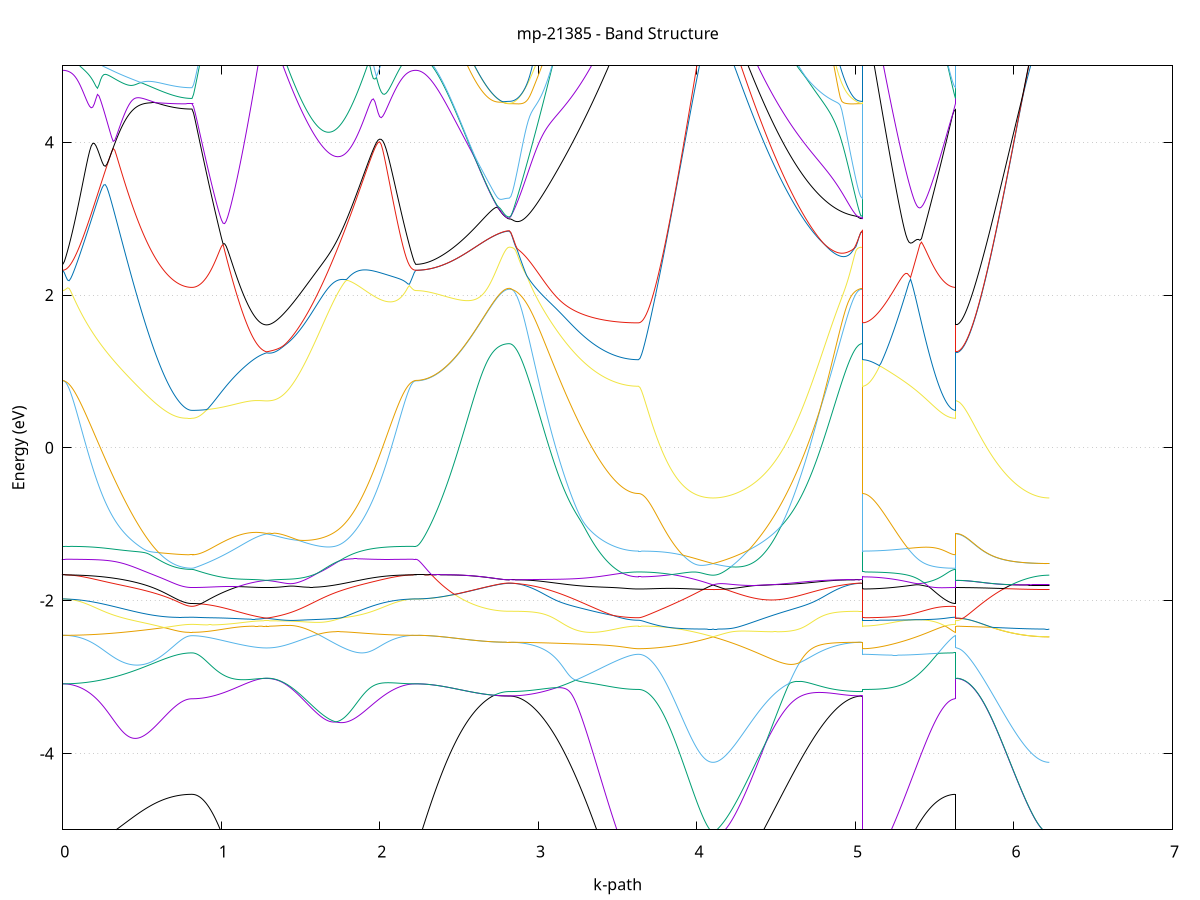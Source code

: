 set title 'mp-21385 - Band Structure'
set xlabel 'k-path'
set ylabel 'Energy (eV)'
set grid y
set yrange [-5:5]
set terminal png size 800,600
set output 'mp-21385_bands_gnuplot.png'
plot '-' using 1:2 with lines notitle, '-' using 1:2 with lines notitle, '-' using 1:2 with lines notitle, '-' using 1:2 with lines notitle, '-' using 1:2 with lines notitle, '-' using 1:2 with lines notitle, '-' using 1:2 with lines notitle, '-' using 1:2 with lines notitle, '-' using 1:2 with lines notitle, '-' using 1:2 with lines notitle, '-' using 1:2 with lines notitle, '-' using 1:2 with lines notitle, '-' using 1:2 with lines notitle, '-' using 1:2 with lines notitle, '-' using 1:2 with lines notitle, '-' using 1:2 with lines notitle, '-' using 1:2 with lines notitle, '-' using 1:2 with lines notitle, '-' using 1:2 with lines notitle, '-' using 1:2 with lines notitle, '-' using 1:2 with lines notitle, '-' using 1:2 with lines notitle, '-' using 1:2 with lines notitle, '-' using 1:2 with lines notitle, '-' using 1:2 with lines notitle, '-' using 1:2 with lines notitle, '-' using 1:2 with lines notitle, '-' using 1:2 with lines notitle, '-' using 1:2 with lines notitle, '-' using 1:2 with lines notitle, '-' using 1:2 with lines notitle, '-' using 1:2 with lines notitle, '-' using 1:2 with lines notitle, '-' using 1:2 with lines notitle, '-' using 1:2 with lines notitle, '-' using 1:2 with lines notitle, '-' using 1:2 with lines notitle, '-' using 1:2 with lines notitle, '-' using 1:2 with lines notitle, '-' using 1:2 with lines notitle, '-' using 1:2 with lines notitle, '-' using 1:2 with lines notitle, '-' using 1:2 with lines notitle, '-' using 1:2 with lines notitle, '-' using 1:2 with lines notitle, '-' using 1:2 with lines notitle, '-' using 1:2 with lines notitle, '-' using 1:2 with lines notitle, '-' using 1:2 with lines notitle, '-' using 1:2 with lines notitle, '-' using 1:2 with lines notitle, '-' using 1:2 with lines notitle, '-' using 1:2 with lines notitle, '-' using 1:2 with lines notitle, '-' using 1:2 with lines notitle, '-' using 1:2 with lines notitle
0.000000 -63.663978
0.009940 -63.663978
0.019880 -63.664078
0.029820 -63.664078
0.039760 -63.664078
0.049700 -63.664078
0.059641 -63.664078
0.069581 -63.664178
0.079521 -63.664178
0.089461 -63.664178
0.099401 -63.664178
0.109341 -63.664178
0.119281 -63.664178
0.129221 -63.664178
0.139161 -63.664178
0.149101 -63.664178
0.159041 -63.664178
0.168981 -63.664178
0.178922 -63.664178
0.188862 -63.664178
0.198802 -63.664078
0.208742 -63.664078
0.218682 -63.664078
0.228622 -63.664078
0.238562 -63.664078
0.248502 -63.664078
0.258442 -63.663978
0.268382 -63.663978
0.278322 -63.663978
0.288262 -63.663978
0.298203 -63.664078
0.308143 -63.663978
0.318083 -63.663978
0.328023 -63.663978
0.337963 -63.663978
0.347903 -63.663978
0.357843 -63.663878
0.367783 -63.663878
0.377723 -63.663878
0.387663 -63.663878
0.397603 -63.663878
0.407543 -63.663878
0.417484 -63.663878
0.427424 -63.663878
0.437364 -63.663878
0.447304 -63.663778
0.457244 -63.663778
0.467184 -63.663778
0.477124 -63.663778
0.487064 -63.663778
0.497004 -63.663778
0.506944 -63.663778
0.516884 -63.663778
0.526824 -63.663678
0.536765 -63.663678
0.546705 -63.663678
0.556645 -63.663678
0.566585 -63.663578
0.576525 -63.663578
0.586465 -63.663578
0.596405 -63.663478
0.606345 -63.663478
0.616285 -63.663478
0.626225 -63.663478
0.636165 -63.663478
0.646105 -63.663478
0.656046 -63.663478
0.665986 -63.663378
0.675926 -63.663378
0.685866 -63.663378
0.695806 -63.663278
0.705746 -63.663278
0.715686 -63.663278
0.725626 -63.663178
0.735566 -63.663178
0.745506 -63.663178
0.755446 -63.663178
0.765386 -63.663178
0.775327 -63.663178
0.785267 -63.663178
0.795207 -63.663178
0.805147 -63.663178
0.815087 -63.663178
0.815087 -63.663178
0.824884 -63.663178
0.834681 -63.663178
0.844478 -63.663178
0.854275 -63.663178
0.864072 -63.663178
0.873869 -63.663178
0.883666 -63.663178
0.893463 -63.663078
0.903260 -63.663078
0.913057 -63.663078
0.922854 -63.663078
0.932651 -63.663178
0.942449 -63.663178
0.952246 -63.663078
0.962043 -63.663178
0.971840 -63.663178
0.981637 -63.663178
0.991434 -63.663178
1.001231 -63.663178
1.011028 -63.663278
1.020825 -63.663178
1.030622 -63.663178
1.040419 -63.663178
1.050216 -63.663178
1.060013 -63.663178
1.069810 -63.663178
1.079607 -63.663178
1.089404 -63.663078
1.099201 -63.663078
1.108998 -63.663078
1.118795 -63.663078
1.128592 -63.663078
1.138389 -63.662978
1.148187 -63.662978
1.157984 -63.662978
1.167781 -63.662978
1.177578 -63.662878
1.187375 -63.662878
1.197172 -63.662878
1.206969 -63.662978
1.216766 -63.662878
1.226563 -63.662978
1.236360 -63.662878
1.246157 -63.662978
1.255954 -63.662878
1.265751 -63.662878
1.275548 -63.662878
1.285345 -63.662878
1.285345 -63.662878
1.295251 -63.662878
1.305156 -63.662878
1.315061 -63.662878
1.324967 -63.662878
1.334872 -63.662878
1.344778 -63.662878
1.354683 -63.662878
1.364589 -63.662878
1.374494 -63.662978
1.384399 -63.662978
1.394305 -63.662978
1.404210 -63.662978
1.414116 -63.663078
1.424021 -63.663078
1.433927 -63.663078
1.443832 -63.663078
1.453737 -63.663078
1.463643 -63.663078
1.473548 -63.663078
1.483454 -63.663178
1.493359 -63.663178
1.503264 -63.663178
1.513170 -63.663178
1.523075 -63.663278
1.532981 -63.663278
1.542886 -63.663278
1.552792 -63.663378
1.562697 -63.663378
1.572602 -63.663378
1.582508 -63.663378
1.592413 -63.663378
1.602319 -63.663378
1.612224 -63.663378
1.622130 -63.663378
1.632035 -63.663378
1.641940 -63.663478
1.651846 -63.663478
1.661751 -63.663478
1.671657 -63.663478
1.681562 -63.663478
1.691467 -63.663478
1.701373 -63.663578
1.711278 -63.663578
1.721184 -63.663578
1.731089 -63.663578
1.740995 -63.663578
1.750900 -63.663678
1.760805 -63.663678
1.770711 -63.663678
1.780616 -63.663678
1.790522 -63.663778
1.800427 -63.663778
1.810333 -63.663778
1.820238 -63.663878
1.830143 -63.663878
1.840049 -63.663878
1.849954 -63.663878
1.859860 -63.663878
1.869765 -63.663778
1.879670 -63.663878
1.889576 -63.663878
1.899481 -63.663878
1.909387 -63.663878
1.919292 -63.663878
1.929198 -63.663878
1.939103 -63.663978
1.949008 -63.663978
1.958914 -63.663978
1.968819 -63.663978
1.978725 -63.663978
1.988630 -63.664078
1.998536 -63.663978
2.008441 -63.664078
2.018346 -63.663978
2.028252 -63.664078
2.038157 -63.664078
2.048063 -63.664078
2.057968 -63.664078
2.067874 -63.664078
2.077779 -63.664078
2.087684 -63.664078
2.097590 -63.664078
2.107495 -63.664078
2.117401 -63.664178
2.127306 -63.664078
2.137211 -63.664078
2.147117 -63.664078
2.157022 -63.664078
2.166928 -63.664078
2.176833 -63.664078
2.186739 -63.664078
2.196644 -63.664078
2.206549 -63.664078
2.216455 -63.663978
2.226360 -63.663978
2.226360 -63.663978
2.236195 -63.664078
2.246030 -63.664178
2.255864 -63.664178
2.265699 -63.664178
2.275534 -63.664178
2.285369 -63.664178
2.295203 -63.664178
2.305038 -63.664178
2.314873 -63.664178
2.324708 -63.664178
2.334542 -63.664178
2.344377 -63.664178
2.354212 -63.664178
2.364046 -63.664178
2.373881 -63.664178
2.383716 -63.664178
2.393551 -63.664378
2.403385 -63.664378
2.413220 -63.664478
2.423055 -63.664478
2.432890 -63.664478
2.442724 -63.664478
2.452559 -63.664478
2.462394 -63.664578
2.472228 -63.664478
2.482063 -63.664478
2.491898 -63.664378
2.501733 -63.664378
2.511567 -63.664378
2.521402 -63.664278
2.531237 -63.664278
2.541072 -63.664278
2.550906 -63.664278
2.560741 -63.664278
2.570576 -63.664278
2.580410 -63.664278
2.590245 -63.664278
2.600080 -63.664378
2.609915 -63.664378
2.619749 -63.664578
2.629584 -63.664678
2.639419 -63.664678
2.649253 -63.664678
2.659088 -63.664678
2.668923 -63.664678
2.678758 -63.664678
2.688592 -63.664778
2.698427 -63.664878
2.708262 -63.664878
2.718097 -63.664878
2.727931 -63.664878
2.737766 -63.664778
2.747601 -63.664878
2.757435 -63.664878
2.767270 -63.664978
2.777105 -63.664978
2.786940 -63.664978
2.796774 -63.664978
2.806609 -63.664978
2.816444 -63.665078
2.816444 -63.664978
2.826384 -63.664978
2.836324 -63.664978
2.846264 -63.664978
2.856204 -63.664978
2.866144 -63.664978
2.876084 -63.664978
2.886024 -63.664978
2.895965 -63.664978
2.905905 -63.664978
2.915845 -63.664878
2.925785 -63.664878
2.935725 -63.664878
2.945665 -63.664878
2.955605 -63.664978
2.965545 -63.664878
2.975485 -63.664878
2.985425 -63.664878
2.995365 -63.664878
3.005305 -63.664878
3.015246 -63.664778
3.025186 -63.664778
3.035126 -63.664778
3.045066 -63.664778
3.055006 -63.664678
3.064946 -63.664678
3.074886 -63.664678
3.084826 -63.664678
3.094766 -63.664678
3.104706 -63.664678
3.114646 -63.664678
3.124586 -63.664678
3.134527 -63.664578
3.144467 -63.664578
3.154407 -63.664578
3.164347 -63.664578
3.174287 -63.664578
3.184227 -63.664478
3.194167 -63.664478
3.204107 -63.664378
3.214047 -63.664378
3.223987 -63.664278
3.233927 -63.664278
3.243867 -63.664278
3.253808 -63.664278
3.263748 -63.664278
3.273688 -63.664178
3.283628 -63.664178
3.293568 -63.664178
3.303508 -63.664178
3.313448 -63.664178
3.323388 -63.664078
3.333328 -63.664178
3.343268 -63.664178
3.353208 -63.664078
3.363148 -63.664078
3.373089 -63.663978
3.383029 -63.663978
3.392969 -63.663878
3.402909 -63.663878
3.412849 -63.663878
3.422789 -63.663878
3.432729 -63.663778
3.442669 -63.663778
3.452609 -63.663678
3.462549 -63.663678
3.472489 -63.663678
3.482429 -63.663678
3.492370 -63.663678
3.502310 -63.663678
3.512250 -63.663578
3.522190 -63.663578
3.532130 -63.663578
3.542070 -63.663578
3.552010 -63.663578
3.561950 -63.663578
3.571890 -63.663578
3.581830 -63.663578
3.591770 -63.663578
3.601710 -63.663578
3.611651 -63.663578
3.621591 -63.663578
3.631531 -63.663578
3.631531 -63.663578
3.641328 -63.663478
3.651125 -63.663578
3.660922 -63.663578
3.670719 -63.663578
3.680516 -63.663478
3.690313 -63.663478
3.700110 -63.663478
3.709907 -63.663478
3.719704 -63.663478
3.729501 -63.663478
3.739298 -63.663478
3.749095 -63.663478
3.758892 -63.663478
3.768689 -63.663478
3.778486 -63.663478
3.788284 -63.663478
3.798081 -63.663478
3.807878 -63.663478
3.817675 -63.663478
3.827472 -63.663478
3.837269 -63.663378
3.847066 -63.663378
3.856863 -63.663378
3.866660 -63.663378
3.876457 -63.663378
3.886254 -63.663378
3.896051 -63.663278
3.905848 -63.663278
3.915645 -63.663278
3.925442 -63.663178
3.935239 -63.663178
3.945036 -63.663178
3.954833 -63.663078
3.964630 -63.663078
3.974427 -63.663078
3.984224 -63.663078
3.994022 -63.662878
4.003819 -63.662878
4.013616 -63.662878
4.023413 -63.662878
4.033210 -63.662778
4.043007 -63.662778
4.052804 -63.662778
4.062601 -63.662678
4.072398 -63.662678
4.082195 -63.662678
4.091992 -63.662678
4.101789 -63.662578
4.101789 -63.662578
4.111694 -63.662678
4.121600 -63.662678
4.131505 -63.662678
4.141411 -63.662678
4.151316 -63.662778
4.161222 -63.662778
4.171127 -63.662778
4.181032 -63.662778
4.190938 -63.662778
4.200843 -63.662878
4.210749 -63.662878
4.220654 -63.662978
4.230559 -63.662978
4.240465 -63.663078
4.250370 -63.663078
4.260276 -63.663178
4.270181 -63.663178
4.280087 -63.663278
4.289992 -63.663278
4.299897 -63.663378
4.309803 -63.663378
4.319708 -63.663478
4.329614 -63.663478
4.339519 -63.663478
4.349425 -63.663578
4.359330 -63.663578
4.369235 -63.663578
4.379141 -63.663578
4.389046 -63.663678
4.398952 -63.663678
4.408857 -63.663778
4.418763 -63.663778
4.428668 -63.663778
4.438573 -63.663778
4.448479 -63.663778
4.458384 -63.663878
4.468290 -63.663878
4.478195 -63.663878
4.488100 -63.663878
4.498006 -63.663878
4.507911 -63.663978
4.517817 -63.664078
4.527722 -63.664078
4.537628 -63.664078
4.547533 -63.664178
4.557438 -63.664178
4.567344 -63.664178
4.577249 -63.664178
4.587155 -63.664178
4.597060 -63.664278
4.606966 -63.664278
4.616871 -63.664378
4.626776 -63.664378
4.636682 -63.664378
4.646587 -63.664378
4.656493 -63.664378
4.666398 -63.664478
4.676304 -63.664478
4.686209 -63.664478
4.696114 -63.664478
4.706020 -63.664478
4.715925 -63.664578
4.725831 -63.664578
4.735736 -63.664578
4.745641 -63.664578
4.755547 -63.664678
4.765452 -63.664678
4.775358 -63.664678
4.785263 -63.664678
4.795169 -63.664678
4.805074 -63.664778
4.814979 -63.664778
4.824885 -63.664778
4.834790 -63.664778
4.844696 -63.664778
4.854601 -63.664778
4.864507 -63.664878
4.874412 -63.664878
4.884317 -63.664878
4.894223 -63.664878
4.904128 -63.664878
4.914034 -63.664978
4.923939 -63.664978
4.933844 -63.664978
4.943750 -63.664978
4.953655 -63.664978
4.963561 -63.664978
4.973466 -63.664978
4.983372 -63.664978
4.993277 -63.664978
5.003182 -63.664978
5.013088 -63.664978
5.022993 -63.664978
5.032899 -63.664978
5.042804 -63.664978
5.042804 -63.663578
5.052639 -63.663578
5.062474 -63.663478
5.072308 -63.663478
5.082143 -63.663478
5.091978 -63.663578
5.101812 -63.663578
5.111647 -63.663578
5.121482 -63.663578
5.131317 -63.663578
5.141151 -63.663578
5.150986 -63.663578
5.160821 -63.663578
5.170656 -63.663578
5.180490 -63.663578
5.190325 -63.663578
5.200160 -63.663578
5.209994 -63.663478
5.219829 -63.663478
5.229664 -63.663478
5.239499 -63.663478
5.249333 -63.663478
5.259168 -63.663478
5.269003 -63.663478
5.278838 -63.663578
5.288672 -63.663578
5.298507 -63.663478
5.308342 -63.663478
5.318176 -63.663478
5.328011 -63.663478
5.337846 -63.663478
5.347681 -63.663478
5.357515 -63.663478
5.367350 -63.663378
5.377185 -63.663378
5.387020 -63.663378
5.396854 -63.663378
5.406689 -63.663278
5.416524 -63.663278
5.426358 -63.663278
5.436193 -63.663278
5.446028 -63.663278
5.455863 -63.663278
5.465697 -63.663278
5.475532 -63.663278
5.485367 -63.663178
5.495202 -63.663378
5.505036 -63.663278
5.514871 -63.663278
5.524706 -63.663278
5.534540 -63.663278
5.544375 -63.663278
5.554210 -63.663278
5.564045 -63.663278
5.573879 -63.663278
5.583714 -63.663278
5.593549 -63.663178
5.603384 -63.663178
5.613218 -63.663178
5.623053 -63.663178
5.632888 -63.663178
5.632888 -63.662878
5.642722 -63.662878
5.652557 -63.662878
5.662392 -63.662878
5.672227 -63.662878
5.682061 -63.662778
5.691896 -63.662878
5.701731 -63.662778
5.711566 -63.662678
5.721400 -63.662678
5.731235 -63.662778
5.741070 -63.662778
5.750904 -63.662778
5.760739 -63.662778
5.770574 -63.662778
5.780409 -63.662778
5.790243 -63.662778
5.800078 -63.662778
5.809913 -63.662878
5.819748 -63.662978
5.829582 -63.662878
5.839417 -63.662778
5.849252 -63.662778
5.859086 -63.662678
5.868921 -63.662678
5.878756 -63.662678
5.888591 -63.662678
5.898425 -63.662678
5.908260 -63.662778
5.918095 -63.662778
5.927930 -63.662778
5.937764 -63.662778
5.947599 -63.662778
5.957434 -63.662678
5.967268 -63.662678
5.977103 -63.662678
5.986938 -63.662778
5.996773 -63.662778
6.006607 -63.662778
6.016442 -63.662778
6.026277 -63.662878
6.036112 -63.662878
6.045946 -63.662878
6.055781 -63.662878
6.065616 -63.662878
6.075450 -63.662878
6.085285 -63.662878
6.095120 -63.662878
6.104955 -63.662878
6.114789 -63.662778
6.124624 -63.662778
6.134459 -63.662778
6.144293 -63.662778
6.154128 -63.662778
6.163963 -63.662778
6.173798 -63.662678
6.183632 -63.662778
6.193467 -63.662678
6.203302 -63.662578
6.213137 -63.662578
6.222971 -63.662578
e
0.000000 -63.660378
0.009940 -63.660378
0.019880 -63.660378
0.029820 -63.660378
0.039760 -63.660378
0.049700 -63.660378
0.059641 -63.660378
0.069581 -63.660378
0.079521 -63.660378
0.089461 -63.660378
0.099401 -63.660378
0.109341 -63.660378
0.119281 -63.660378
0.129221 -63.660378
0.139161 -63.660378
0.149101 -63.660378
0.159041 -63.660478
0.168981 -63.660478
0.178922 -63.660478
0.188862 -63.660478
0.198802 -63.660478
0.208742 -63.660478
0.218682 -63.660478
0.228622 -63.660478
0.238562 -63.660478
0.248502 -63.660578
0.258442 -63.660578
0.268382 -63.660678
0.278322 -63.660778
0.288262 -63.660778
0.298203 -63.660778
0.308143 -63.660778
0.318083 -63.660878
0.328023 -63.660878
0.337963 -63.660878
0.347903 -63.660878
0.357843 -63.660878
0.367783 -63.660878
0.377723 -63.660978
0.387663 -63.660978
0.397603 -63.660978
0.407543 -63.661078
0.417484 -63.661078
0.427424 -63.661078
0.437364 -63.661178
0.447304 -63.661178
0.457244 -63.661178
0.467184 -63.661278
0.477124 -63.661278
0.487064 -63.661278
0.497004 -63.661378
0.506944 -63.661378
0.516884 -63.661378
0.526824 -63.661478
0.536765 -63.661478
0.546705 -63.661478
0.556645 -63.661478
0.566585 -63.661478
0.576525 -63.661478
0.586465 -63.661478
0.596405 -63.661478
0.606345 -63.661578
0.616285 -63.661578
0.626225 -63.661678
0.636165 -63.661678
0.646105 -63.661678
0.656046 -63.661778
0.665986 -63.661778
0.675926 -63.661778
0.685866 -63.661778
0.695806 -63.661678
0.705746 -63.661678
0.715686 -63.661778
0.725626 -63.661778
0.735566 -63.661778
0.745506 -63.661778
0.755446 -63.661778
0.765386 -63.661778
0.775327 -63.661778
0.785267 -63.661878
0.795207 -63.661778
0.805147 -63.661878
0.815087 -63.661878
0.815087 -63.661878
0.824884 -63.661878
0.834681 -63.661878
0.844478 -63.661878
0.854275 -63.661878
0.864072 -63.661778
0.873869 -63.661778
0.883666 -63.661778
0.893463 -63.661778
0.903260 -63.661778
0.913057 -63.661878
0.922854 -63.661878
0.932651 -63.661878
0.942449 -63.661878
0.952246 -63.661878
0.962043 -63.661978
0.971840 -63.661978
0.981637 -63.661978
0.991434 -63.662078
1.001231 -63.662078
1.011028 -63.662078
1.020825 -63.662078
1.030622 -63.662078
1.040419 -63.662178
1.050216 -63.662178
1.060013 -63.662178
1.069810 -63.662278
1.079607 -63.662278
1.089404 -63.662278
1.099201 -63.662278
1.108998 -63.662278
1.118795 -63.662278
1.128592 -63.662278
1.138389 -63.662278
1.148187 -63.662378
1.157984 -63.662378
1.167781 -63.662378
1.177578 -63.662378
1.187375 -63.662378
1.197172 -63.662478
1.206969 -63.662478
1.216766 -63.662478
1.226563 -63.662478
1.236360 -63.662578
1.246157 -63.662578
1.255954 -63.662678
1.265751 -63.662678
1.275548 -63.662678
1.285345 -63.662678
1.285345 -63.662678
1.295251 -63.662678
1.305156 -63.662678
1.315061 -63.662678
1.324967 -63.662578
1.334872 -63.662578
1.344778 -63.662578
1.354683 -63.662578
1.364589 -63.662478
1.374494 -63.662478
1.384399 -63.662478
1.394305 -63.662478
1.404210 -63.662378
1.414116 -63.662378
1.424021 -63.662378
1.433927 -63.662378
1.443832 -63.662378
1.453737 -63.662278
1.463643 -63.662278
1.473548 -63.662278
1.483454 -63.662278
1.493359 -63.662178
1.503264 -63.662178
1.513170 -63.662178
1.523075 -63.662078
1.532981 -63.662078
1.542886 -63.662078
1.552792 -63.662078
1.562697 -63.661978
1.572602 -63.661978
1.582508 -63.661878
1.592413 -63.661878
1.602319 -63.661778
1.612224 -63.661778
1.622130 -63.661678
1.632035 -63.661678
1.641940 -63.661578
1.651846 -63.661578
1.661751 -63.661578
1.671657 -63.661478
1.681562 -63.661478
1.691467 -63.661478
1.701373 -63.661478
1.711278 -63.661378
1.721184 -63.661378
1.731089 -63.661378
1.740995 -63.661378
1.750900 -63.661278
1.760805 -63.661278
1.770711 -63.661278
1.780616 -63.661178
1.790522 -63.661178
1.800427 -63.661078
1.810333 -63.661078
1.820238 -63.660978
1.830143 -63.660978
1.840049 -63.660978
1.849954 -63.660878
1.859860 -63.660878
1.869765 -63.660878
1.879670 -63.660778
1.889576 -63.660778
1.899481 -63.660778
1.909387 -63.660778
1.919292 -63.660678
1.929198 -63.660678
1.939103 -63.660678
1.949008 -63.660678
1.958914 -63.660678
1.968819 -63.660678
1.978725 -63.660578
1.988630 -63.660578
1.998536 -63.660578
2.008441 -63.660578
2.018346 -63.660478
2.028252 -63.660478
2.038157 -63.660478
2.048063 -63.660478
2.057968 -63.660478
2.067874 -63.660478
2.077779 -63.660378
2.087684 -63.660378
2.097590 -63.660378
2.107495 -63.660378
2.117401 -63.660378
2.127306 -63.660378
2.137211 -63.660378
2.147117 -63.660378
2.157022 -63.660378
2.166928 -63.660378
2.176833 -63.660378
2.186739 -63.660378
2.196644 -63.660378
2.206549 -63.660378
2.216455 -63.660378
2.226360 -63.660378
2.226360 -63.660378
2.236195 -63.660378
2.246030 -63.660378
2.255864 -63.660378
2.265699 -63.660378
2.275534 -63.660378
2.285369 -63.660378
2.295203 -63.660378
2.305038 -63.660378
2.314873 -63.660378
2.324708 -63.660378
2.334542 -63.660378
2.344377 -63.660378
2.354212 -63.660378
2.364046 -63.660378
2.373881 -63.660378
2.383716 -63.660378
2.393551 -63.660478
2.403385 -63.660478
2.413220 -63.660478
2.423055 -63.660478
2.432890 -63.660478
2.442724 -63.660578
2.452559 -63.660578
2.462394 -63.660578
2.472228 -63.660378
2.482063 -63.660378
2.491898 -63.660278
2.501733 -63.660278
2.511567 -63.660178
2.521402 -63.660078
2.531237 -63.660078
2.541072 -63.660078
2.550906 -63.660078
2.560741 -63.660178
2.570576 -63.660178
2.580410 -63.660178
2.590245 -63.660178
2.600080 -63.660178
2.609915 -63.660178
2.619749 -63.660178
2.629584 -63.660278
2.639419 -63.660278
2.649253 -63.660278
2.659088 -63.660278
2.668923 -63.660278
2.678758 -63.660378
2.688592 -63.660478
2.698427 -63.660578
2.708262 -63.660578
2.718097 -63.660578
2.727931 -63.660578
2.737766 -63.660578
2.747601 -63.660678
2.757435 -63.660778
2.767270 -63.660878
2.777105 -63.660878
2.786940 -63.660878
2.796774 -63.660878
2.806609 -63.660878
2.816444 -63.660978
2.816444 -63.660978
2.826384 -63.660978
2.836324 -63.660978
2.846264 -63.660978
2.856204 -63.660978
2.866144 -63.660978
2.876084 -63.660978
2.886024 -63.660878
2.895965 -63.660878
2.905905 -63.660878
2.915845 -63.660878
2.925785 -63.660878
2.935725 -63.660878
2.945665 -63.660878
2.955605 -63.660878
2.965545 -63.660778
2.975485 -63.660778
2.985425 -63.660778
2.995365 -63.660778
3.005305 -63.660778
3.015246 -63.660778
3.025186 -63.660778
3.035126 -63.660778
3.045066 -63.660778
3.055006 -63.660878
3.064946 -63.660878
3.074886 -63.660878
3.084826 -63.660878
3.094766 -63.660878
3.104706 -63.660878
3.114646 -63.660978
3.124586 -63.660978
3.134527 -63.660978
3.144467 -63.660978
3.154407 -63.660978
3.164347 -63.661078
3.174287 -63.660978
3.184227 -63.661078
3.194167 -63.661078
3.204107 -63.661078
3.214047 -63.661078
3.223987 -63.661078
3.233927 -63.661078
3.243867 -63.661078
3.253808 -63.661178
3.263748 -63.661178
3.273688 -63.661178
3.283628 -63.661178
3.293568 -63.661278
3.303508 -63.661278
3.313448 -63.661278
3.323388 -63.661278
3.333328 -63.661378
3.343268 -63.661378
3.353208 -63.661378
3.363148 -63.661378
3.373089 -63.661478
3.383029 -63.661478
3.392969 -63.661478
3.402909 -63.661578
3.412849 -63.661578
3.422789 -63.661578
3.432729 -63.661578
3.442669 -63.661578
3.452609 -63.661578
3.462549 -63.661678
3.472489 -63.661578
3.482429 -63.661578
3.492370 -63.661678
3.502310 -63.661678
3.512250 -63.661678
3.522190 -63.661678
3.532130 -63.661678
3.542070 -63.661678
3.552010 -63.661778
3.561950 -63.661778
3.571890 -63.661778
3.581830 -63.661778
3.591770 -63.661778
3.601710 -63.661778
3.611651 -63.661778
3.621591 -63.661778
3.631531 -63.661778
3.631531 -63.661778
3.641328 -63.661778
3.651125 -63.661778
3.660922 -63.661778
3.670719 -63.661778
3.680516 -63.661778
3.690313 -63.661778
3.700110 -63.661778
3.709907 -63.661778
3.719704 -63.661778
3.729501 -63.661778
3.739298 -63.661778
3.749095 -63.661778
3.758892 -63.661878
3.768689 -63.661878
3.778486 -63.661878
3.788284 -63.661878
3.798081 -63.661878
3.807878 -63.662078
3.817675 -63.662078
3.827472 -63.662078
3.837269 -63.662078
3.847066 -63.662178
3.856863 -63.662178
3.866660 -63.662178
3.876457 -63.662178
3.886254 -63.662178
3.896051 -63.662278
3.905848 -63.662278
3.915645 -63.662278
3.925442 -63.662278
3.935239 -63.662278
3.945036 -63.662278
3.954833 -63.662278
3.964630 -63.662278
3.974427 -63.662278
3.984224 -63.662378
3.994022 -63.662378
4.003819 -63.662378
4.013616 -63.662378
4.023413 -63.662378
4.033210 -63.662378
4.043007 -63.662378
4.052804 -63.662378
4.062601 -63.662378
4.072398 -63.662478
4.082195 -63.662478
4.091992 -63.662478
4.101789 -63.662478
4.101789 -63.662478
4.111694 -63.662478
4.121600 -63.662478
4.131505 -63.662478
4.141411 -63.662478
4.151316 -63.662378
4.161222 -63.662378
4.171127 -63.662378
4.181032 -63.662278
4.190938 -63.662278
4.200843 -63.662278
4.210749 -63.662178
4.220654 -63.662178
4.230559 -63.662178
4.240465 -63.662178
4.250370 -63.662178
4.260276 -63.662178
4.270181 -63.662078
4.280087 -63.662078
4.289992 -63.662078
4.299897 -63.662078
4.309803 -63.662078
4.319708 -63.661978
4.329614 -63.661978
4.339519 -63.661978
4.349425 -63.661978
4.359330 -63.661978
4.369235 -63.661978
4.379141 -63.661978
4.389046 -63.661978
4.398952 -63.661978
4.408857 -63.661878
4.418763 -63.661878
4.428668 -63.661778
4.438573 -63.661678
4.448479 -63.661678
4.458384 -63.661678
4.468290 -63.661578
4.478195 -63.661578
4.488100 -63.661578
4.498006 -63.661478
4.507911 -63.661478
4.517817 -63.661478
4.527722 -63.661478
4.537628 -63.661378
4.547533 -63.661378
4.557438 -63.661378
4.567344 -63.661378
4.577249 -63.661278
4.587155 -63.661278
4.597060 -63.661278
4.606966 -63.661278
4.616871 -63.661278
4.626776 -63.661278
4.636682 -63.661278
4.646587 -63.661178
4.656493 -63.661178
4.666398 -63.661178
4.676304 -63.661178
4.686209 -63.661078
4.696114 -63.661078
4.706020 -63.660978
4.715925 -63.660978
4.725831 -63.660978
4.735736 -63.660978
4.745641 -63.660978
4.755547 -63.660878
4.765452 -63.660878
4.775358 -63.660878
4.785263 -63.660878
4.795169 -63.660878
4.805074 -63.660778
4.814979 -63.660778
4.824885 -63.660778
4.834790 -63.660778
4.844696 -63.660778
4.854601 -63.660778
4.864507 -63.660778
4.874412 -63.660878
4.884317 -63.660878
4.894223 -63.660878
4.904128 -63.660878
4.914034 -63.660978
4.923939 -63.660978
4.933844 -63.660878
4.943750 -63.660978
4.953655 -63.660978
4.963561 -63.660978
4.973466 -63.660878
4.983372 -63.660878
4.993277 -63.660878
5.003182 -63.660878
5.013088 -63.660978
5.022993 -63.660978
5.032899 -63.660978
5.042804 -63.660978
5.042804 -63.661778
5.052639 -63.661778
5.062474 -63.661778
5.072308 -63.661778
5.082143 -63.661778
5.091978 -63.661778
5.101812 -63.661778
5.111647 -63.661778
5.121482 -63.661878
5.131317 -63.661878
5.141151 -63.661778
5.150986 -63.661878
5.160821 -63.661878
5.170656 -63.661978
5.180490 -63.661978
5.190325 -63.662078
5.200160 -63.662078
5.209994 -63.662078
5.219829 -63.662078
5.229664 -63.662078
5.239499 -63.662078
5.249333 -63.662078
5.259168 -63.661978
5.269003 -63.661978
5.278838 -63.661978
5.288672 -63.662078
5.298507 -63.662078
5.308342 -63.662078
5.318176 -63.662078
5.328011 -63.662078
5.337846 -63.662078
5.347681 -63.662078
5.357515 -63.662178
5.367350 -63.662178
5.377185 -63.662178
5.387020 -63.662078
5.396854 -63.662078
5.406689 -63.662078
5.416524 -63.662078
5.426358 -63.662078
5.436193 -63.662078
5.446028 -63.662078
5.455863 -63.662078
5.465697 -63.662078
5.475532 -63.662078
5.485367 -63.662078
5.495202 -63.662078
5.505036 -63.662078
5.514871 -63.662078
5.524706 -63.661978
5.534540 -63.661878
5.544375 -63.661878
5.554210 -63.661878
5.564045 -63.661878
5.573879 -63.661878
5.583714 -63.661878
5.593549 -63.661878
5.603384 -63.661878
5.613218 -63.661878
5.623053 -63.661878
5.632888 -63.661878
5.632888 -63.662678
5.642722 -63.662778
5.652557 -63.662678
5.662392 -63.662678
5.672227 -63.662678
5.682061 -63.662678
5.691896 -63.662678
5.701731 -63.662678
5.711566 -63.662578
5.721400 -63.662578
5.731235 -63.662578
5.741070 -63.662578
5.750904 -63.662678
5.760739 -63.662678
5.770574 -63.662678
5.780409 -63.662678
5.790243 -63.662678
5.800078 -63.662678
5.809913 -63.662778
5.819748 -63.662778
5.829582 -63.662778
5.839417 -63.662778
5.849252 -63.662678
5.859086 -63.662578
5.868921 -63.662578
5.878756 -63.662578
5.888591 -63.662578
5.898425 -63.662578
5.908260 -63.662678
5.918095 -63.662678
5.927930 -63.662678
5.937764 -63.662678
5.947599 -63.662578
5.957434 -63.662578
5.967268 -63.662578
5.977103 -63.662578
5.986938 -63.662678
5.996773 -63.662678
6.006607 -63.662678
6.016442 -63.662678
6.026277 -63.662778
6.036112 -63.662778
6.045946 -63.662778
6.055781 -63.662778
6.065616 -63.662778
6.075450 -63.662778
6.085285 -63.662778
6.095120 -63.662778
6.104955 -63.662678
6.114789 -63.662678
6.124624 -63.662678
6.134459 -63.662678
6.144293 -63.662678
6.154128 -63.662678
6.163963 -63.662678
6.173798 -63.662578
6.183632 -63.662578
6.193467 -63.662578
6.203302 -63.662478
6.213137 -63.662478
6.222971 -63.662478
e
0.000000 -63.624078
0.009940 -63.624078
0.019880 -63.623978
0.029820 -63.623978
0.039760 -63.623978
0.049700 -63.623978
0.059641 -63.623978
0.069581 -63.623978
0.079521 -63.623978
0.089461 -63.623978
0.099401 -63.623978
0.109341 -63.623978
0.119281 -63.623978
0.129221 -63.624078
0.139161 -63.624078
0.149101 -63.624078
0.159041 -63.624078
0.168981 -63.624078
0.178922 -63.624078
0.188862 -63.624078
0.198802 -63.624078
0.208742 -63.624078
0.218682 -63.624078
0.228622 -63.624078
0.238562 -63.624078
0.248502 -63.624178
0.258442 -63.624178
0.268382 -63.624178
0.278322 -63.624178
0.288262 -63.624178
0.298203 -63.624178
0.308143 -63.624178
0.318083 -63.624178
0.328023 -63.624178
0.337963 -63.624178
0.347903 -63.624178
0.357843 -63.624178
0.367783 -63.624278
0.377723 -63.624278
0.387663 -63.624278
0.397603 -63.624278
0.407543 -63.624278
0.417484 -63.624278
0.427424 -63.624278
0.437364 -63.624378
0.447304 -63.624378
0.457244 -63.624378
0.467184 -63.624378
0.477124 -63.624378
0.487064 -63.624478
0.497004 -63.624478
0.506944 -63.624478
0.516884 -63.624478
0.526824 -63.624478
0.536765 -63.624478
0.546705 -63.624478
0.556645 -63.624478
0.566585 -63.624578
0.576525 -63.624578
0.586465 -63.624578
0.596405 -63.624478
0.606345 -63.624478
0.616285 -63.624478
0.626225 -63.624478
0.636165 -63.624478
0.646105 -63.624578
0.656046 -63.624578
0.665986 -63.624578
0.675926 -63.624578
0.685866 -63.624578
0.695806 -63.624578
0.705746 -63.624578
0.715686 -63.624478
0.725626 -63.624478
0.735566 -63.624478
0.745506 -63.624478
0.755446 -63.624478
0.765386 -63.624478
0.775327 -63.624478
0.785267 -63.624478
0.795207 -63.624478
0.805147 -63.624478
0.815087 -63.624478
0.815087 -63.624478
0.824884 -63.624478
0.834681 -63.624578
0.844478 -63.624578
0.854275 -63.624578
0.864072 -63.624578
0.873869 -63.624478
0.883666 -63.624478
0.893463 -63.624378
0.903260 -63.624378
0.913057 -63.624478
0.922854 -63.624478
0.932651 -63.624478
0.942449 -63.624378
0.952246 -63.624378
0.962043 -63.624278
0.971840 -63.624278
0.981637 -63.624378
0.991434 -63.624378
1.001231 -63.624478
1.011028 -63.624478
1.020825 -63.624478
1.030622 -63.624478
1.040419 -63.624478
1.050216 -63.624478
1.060013 -63.624478
1.069810 -63.624478
1.079607 -63.624578
1.089404 -63.624578
1.099201 -63.624578
1.108998 -63.624578
1.118795 -63.624478
1.128592 -63.624478
1.138389 -63.624378
1.148187 -63.624478
1.157984 -63.624478
1.167781 -63.624478
1.177578 -63.624478
1.187375 -63.624478
1.197172 -63.624578
1.206969 -63.624578
1.216766 -63.624578
1.226563 -63.624578
1.236360 -63.624578
1.246157 -63.624678
1.255954 -63.624678
1.265751 -63.624678
1.275548 -63.624678
1.285345 -63.624678
1.285345 -63.624678
1.295251 -63.624678
1.305156 -63.624678
1.315061 -63.624678
1.324967 -63.624678
1.334872 -63.624678
1.344778 -63.624678
1.354683 -63.624578
1.364589 -63.624578
1.374494 -63.624578
1.384399 -63.624578
1.394305 -63.624478
1.404210 -63.624578
1.414116 -63.624478
1.424021 -63.624478
1.433927 -63.624478
1.443832 -63.624478
1.453737 -63.624378
1.463643 -63.624378
1.473548 -63.624378
1.483454 -63.624378
1.493359 -63.624378
1.503264 -63.624378
1.513170 -63.624378
1.523075 -63.624378
1.532981 -63.624378
1.542886 -63.624378
1.552792 -63.624378
1.562697 -63.624378
1.572602 -63.624278
1.582508 -63.624278
1.592413 -63.624278
1.602319 -63.624278
1.612224 -63.624278
1.622130 -63.624278
1.632035 -63.624178
1.641940 -63.624178
1.651846 -63.624178
1.661751 -63.624078
1.671657 -63.624178
1.681562 -63.624178
1.691467 -63.624178
1.701373 -63.624178
1.711278 -63.624178
1.721184 -63.624178
1.731089 -63.624178
1.740995 -63.624178
1.750900 -63.624178
1.760805 -63.624178
1.770711 -63.624178
1.780616 -63.624078
1.790522 -63.624078
1.800427 -63.624078
1.810333 -63.624078
1.820238 -63.624078
1.830143 -63.624078
1.840049 -63.624078
1.849954 -63.624078
1.859860 -63.624078
1.869765 -63.623978
1.879670 -63.624078
1.889576 -63.623978
1.899481 -63.623978
1.909387 -63.623978
1.919292 -63.623978
1.929198 -63.624078
1.939103 -63.624078
1.949008 -63.623978
1.958914 -63.624078
1.968819 -63.623978
1.978725 -63.624078
1.988630 -63.624078
1.998536 -63.624078
2.008441 -63.624078
2.018346 -63.624078
2.028252 -63.624078
2.038157 -63.624078
2.048063 -63.624078
2.057968 -63.623978
2.067874 -63.623978
2.077779 -63.624078
2.087684 -63.624078
2.097590 -63.623978
2.107495 -63.623978
2.117401 -63.623978
2.127306 -63.623978
2.137211 -63.623978
2.147117 -63.623978
2.157022 -63.623978
2.166928 -63.623978
2.176833 -63.623978
2.186739 -63.624078
2.196644 -63.624078
2.206549 -63.624078
2.216455 -63.623978
2.226360 -63.624078
2.226360 -63.624078
2.236195 -63.624078
2.246030 -63.623978
2.255864 -63.623978
2.265699 -63.623978
2.275534 -63.623978
2.285369 -63.623978
2.295203 -63.623978
2.305038 -63.623978
2.314873 -63.623978
2.324708 -63.623978
2.334542 -63.623978
2.344377 -63.623978
2.354212 -63.623978
2.364046 -63.623978
2.373881 -63.623978
2.383716 -63.624078
2.393551 -63.624078
2.403385 -63.624078
2.413220 -63.624078
2.423055 -63.624078
2.432890 -63.624078
2.442724 -63.624078
2.452559 -63.624078
2.462394 -63.624078
2.472228 -63.624078
2.482063 -63.624078
2.491898 -63.624078
2.501733 -63.624078
2.511567 -63.624078
2.521402 -63.623978
2.531237 -63.623978
2.541072 -63.623978
2.550906 -63.623978
2.560741 -63.623978
2.570576 -63.623978
2.580410 -63.623978
2.590245 -63.623978
2.600080 -63.623978
2.609915 -63.623978
2.619749 -63.624078
2.629584 -63.624078
2.639419 -63.624078
2.649253 -63.624078
2.659088 -63.624078
2.668923 -63.624078
2.678758 -63.624078
2.688592 -63.624078
2.698427 -63.624078
2.708262 -63.624078
2.718097 -63.624078
2.727931 -63.624078
2.737766 -63.623978
2.747601 -63.623978
2.757435 -63.624078
2.767270 -63.624078
2.777105 -63.624078
2.786940 -63.624078
2.796774 -63.624078
2.806609 -63.624078
2.816444 -63.624078
2.816444 -63.624078
2.826384 -63.624078
2.836324 -63.624078
2.846264 -63.624078
2.856204 -63.624078
2.866144 -63.624078
2.876084 -63.624078
2.886024 -63.624078
2.895965 -63.624078
2.905905 -63.624078
2.915845 -63.624078
2.925785 -63.624078
2.935725 -63.624178
2.945665 -63.624178
2.955605 -63.624278
2.965545 -63.624278
2.975485 -63.624278
2.985425 -63.624278
2.995365 -63.624278
3.005305 -63.624278
3.015246 -63.624278
3.025186 -63.624378
3.035126 -63.624378
3.045066 -63.624378
3.055006 -63.624378
3.064946 -63.624378
3.074886 -63.624378
3.084826 -63.624378
3.094766 -63.624378
3.104706 -63.624378
3.114646 -63.624278
3.124586 -63.624478
3.134527 -63.624478
3.144467 -63.624378
3.154407 -63.624378
3.164347 -63.624378
3.174287 -63.624478
3.184227 -63.624478
3.194167 -63.624478
3.204107 -63.624378
3.214047 -63.624378
3.223987 -63.624378
3.233927 -63.624378
3.243867 -63.624478
3.253808 -63.624478
3.263748 -63.624478
3.273688 -63.624478
3.283628 -63.624478
3.293568 -63.624478
3.303508 -63.624578
3.313448 -63.624578
3.323388 -63.624578
3.333328 -63.624578
3.343268 -63.624578
3.353208 -63.624578
3.363148 -63.624578
3.373089 -63.624578
3.383029 -63.624578
3.392969 -63.624578
3.402909 -63.624578
3.412849 -63.624578
3.422789 -63.624478
3.432729 -63.624478
3.442669 -63.624478
3.452609 -63.624378
3.462549 -63.624378
3.472489 -63.624478
3.482429 -63.624478
3.492370 -63.624478
3.502310 -63.624478
3.512250 -63.624478
3.522190 -63.624478
3.532130 -63.624478
3.542070 -63.624578
3.552010 -63.624578
3.561950 -63.624578
3.571890 -63.624578
3.581830 -63.624578
3.591770 -63.624578
3.601710 -63.624578
3.611651 -63.624578
3.621591 -63.624678
3.631531 -63.624578
3.631531 -63.624578
3.641328 -63.624578
3.651125 -63.624678
3.660922 -63.624678
3.670719 -63.624678
3.680516 -63.624678
3.690313 -63.624678
3.700110 -63.624678
3.709907 -63.624678
3.719704 -63.624678
3.729501 -63.624678
3.739298 -63.624778
3.749095 -63.624778
3.758892 -63.624578
3.768689 -63.624578
3.778486 -63.624578
3.788284 -63.624578
3.798081 -63.624578
3.807878 -63.624578
3.817675 -63.624578
3.827472 -63.624578
3.837269 -63.624578
3.847066 -63.624578
3.856863 -63.624578
3.866660 -63.624478
3.876457 -63.624478
3.886254 -63.624478
3.896051 -63.624478
3.905848 -63.624478
3.915645 -63.624478
3.925442 -63.624378
3.935239 -63.624478
3.945036 -63.624478
3.954833 -63.624378
3.964630 -63.624378
3.974427 -63.624378
3.984224 -63.624378
3.994022 -63.624378
4.003819 -63.624378
4.013616 -63.624378
4.023413 -63.624378
4.033210 -63.624378
4.043007 -63.624378
4.052804 -63.624378
4.062601 -63.624378
4.072398 -63.624278
4.082195 -63.624278
4.091992 -63.624278
4.101789 -63.624278
4.101789 -63.624278
4.111694 -63.624278
4.121600 -63.624278
4.131505 -63.624278
4.141411 -63.624278
4.151316 -63.624278
4.161222 -63.624278
4.171127 -63.624278
4.181032 -63.624278
4.190938 -63.624278
4.200843 -63.624278
4.210749 -63.624278
4.220654 -63.624278
4.230559 -63.624278
4.240465 -63.624278
4.250370 -63.624278
4.260276 -63.624278
4.270181 -63.624278
4.280087 -63.624278
4.289992 -63.624278
4.299897 -63.624378
4.309803 -63.624378
4.319708 -63.624378
4.329614 -63.624378
4.339519 -63.624378
4.349425 -63.624378
4.359330 -63.624378
4.369235 -63.624278
4.379141 -63.624378
4.389046 -63.624378
4.398952 -63.624378
4.408857 -63.624378
4.418763 -63.624378
4.428668 -63.624378
4.438573 -63.624378
4.448479 -63.624278
4.458384 -63.624278
4.468290 -63.624278
4.478195 -63.624278
4.488100 -63.624278
4.498006 -63.624178
4.507911 -63.624178
4.517817 -63.624178
4.527722 -63.624178
4.537628 -63.624278
4.547533 -63.624278
4.557438 -63.624278
4.567344 -63.624278
4.577249 -63.624178
4.587155 -63.624178
4.597060 -63.624178
4.606966 -63.624178
4.616871 -63.624178
4.626776 -63.624278
4.636682 -63.624278
4.646587 -63.624278
4.656493 -63.624278
4.666398 -63.624178
4.676304 -63.624178
4.686209 -63.624178
4.696114 -63.624078
4.706020 -63.624078
4.715925 -63.624078
4.725831 -63.624078
4.735736 -63.624178
4.745641 -63.624178
4.755547 -63.624178
4.765452 -63.624078
4.775358 -63.624078
4.785263 -63.624178
4.795169 -63.624178
4.805074 -63.624178
4.814979 -63.624178
4.824885 -63.624178
4.834790 -63.624178
4.844696 -63.624178
4.854601 -63.624178
4.864507 -63.624178
4.874412 -63.624178
4.884317 -63.624178
4.894223 -63.624178
4.904128 -63.624178
4.914034 -63.624178
4.923939 -63.624178
4.933844 -63.624078
4.943750 -63.624078
4.953655 -63.624078
4.963561 -63.624078
4.973466 -63.623978
4.983372 -63.623978
4.993277 -63.623978
5.003182 -63.623978
5.013088 -63.624078
5.022993 -63.624078
5.032899 -63.624078
5.042804 -63.624078
5.042804 -63.624578
5.052639 -63.624578
5.062474 -63.624578
5.072308 -63.624578
5.082143 -63.624578
5.091978 -63.624678
5.101812 -63.624678
5.111647 -63.624678
5.121482 -63.624678
5.131317 -63.624678
5.141151 -63.624678
5.150986 -63.624678
5.160821 -63.624678
5.170656 -63.624678
5.180490 -63.624678
5.190325 -63.624678
5.200160 -63.624678
5.209994 -63.624578
5.219829 -63.624578
5.229664 -63.624578
5.239499 -63.624578
5.249333 -63.624578
5.259168 -63.624578
5.269003 -63.624578
5.278838 -63.624578
5.288672 -63.624678
5.298507 -63.624678
5.308342 -63.624678
5.318176 -63.624678
5.328011 -63.624678
5.337846 -63.624678
5.347681 -63.624678
5.357515 -63.624678
5.367350 -63.624678
5.377185 -63.624678
5.387020 -63.624578
5.396854 -63.624578
5.406689 -63.624578
5.416524 -63.624578
5.426358 -63.624478
5.436193 -63.624478
5.446028 -63.624478
5.455863 -63.624478
5.465697 -63.624478
5.475532 -63.624478
5.485367 -63.624478
5.495202 -63.624478
5.505036 -63.624478
5.514871 -63.624478
5.524706 -63.624478
5.534540 -63.624478
5.544375 -63.624478
5.554210 -63.624578
5.564045 -63.624578
5.573879 -63.624478
5.583714 -63.624578
5.593549 -63.624478
5.603384 -63.624478
5.613218 -63.624478
5.623053 -63.624478
5.632888 -63.624478
5.632888 -63.624678
5.642722 -63.624678
5.652557 -63.624678
5.662392 -63.624678
5.672227 -63.624678
5.682061 -63.624678
5.691896 -63.624678
5.701731 -63.624578
5.711566 -63.624578
5.721400 -63.624578
5.731235 -63.624578
5.741070 -63.624578
5.750904 -63.624578
5.760739 -63.624578
5.770574 -63.624578
5.780409 -63.624578
5.790243 -63.624578
5.800078 -63.624578
5.809913 -63.624578
5.819748 -63.624578
5.829582 -63.624478
5.839417 -63.624478
5.849252 -63.624478
5.859086 -63.624378
5.868921 -63.624378
5.878756 -63.624378
5.888591 -63.624378
5.898425 -63.624378
5.908260 -63.624378
5.918095 -63.624378
5.927930 -63.624378
5.937764 -63.624378
5.947599 -63.624378
5.957434 -63.624378
5.967268 -63.624378
5.977103 -63.624378
5.986938 -63.624378
5.996773 -63.624378
6.006607 -63.624478
6.016442 -63.624478
6.026277 -63.624478
6.036112 -63.624478
6.045946 -63.624378
6.055781 -63.624378
6.065616 -63.624378
6.075450 -63.624378
6.085285 -63.624378
6.095120 -63.624278
6.104955 -63.624278
6.114789 -63.624278
6.124624 -63.624278
6.134459 -63.624278
6.144293 -63.624278
6.154128 -63.624278
6.163963 -63.624278
6.173798 -63.624278
6.183632 -63.624278
6.193467 -63.624278
6.203302 -63.624278
6.213137 -63.624278
6.222971 -63.624278
e
0.000000 -63.622978
0.009940 -63.622878
0.019880 -63.622978
0.029820 -63.622978
0.039760 -63.622878
0.049700 -63.622878
0.059641 -63.622878
0.069581 -63.622878
0.079521 -63.622878
0.089461 -63.622878
0.099401 -63.622978
0.109341 -63.622878
0.119281 -63.622978
0.129221 -63.622978
0.139161 -63.622978
0.149101 -63.622978
0.159041 -63.622978
0.168981 -63.622878
0.178922 -63.622878
0.188862 -63.622878
0.198802 -63.622778
0.208742 -63.622678
0.218682 -63.622678
0.228622 -63.622578
0.238562 -63.622578
0.248502 -63.622478
0.258442 -63.622478
0.268382 -63.622478
0.278322 -63.622378
0.288262 -63.622378
0.298203 -63.622378
0.308143 -63.622278
0.318083 -63.622278
0.328023 -63.622278
0.337963 -63.622178
0.347903 -63.622178
0.357843 -63.622178
0.367783 -63.622178
0.377723 -63.622078
0.387663 -63.621978
0.397603 -63.621978
0.407543 -63.621978
0.417484 -63.621878
0.427424 -63.621878
0.437364 -63.621778
0.447304 -63.621778
0.457244 -63.621678
0.467184 -63.621678
0.477124 -63.621578
0.487064 -63.621578
0.497004 -63.621578
0.506944 -63.621578
0.516884 -63.621578
0.526824 -63.621478
0.536765 -63.621378
0.546705 -63.621378
0.556645 -63.621378
0.566585 -63.621278
0.576525 -63.621278
0.586465 -63.621278
0.596405 -63.621178
0.606345 -63.621278
0.616285 -63.621178
0.626225 -63.621278
0.636165 -63.621278
0.646105 -63.621278
0.656046 -63.621278
0.665986 -63.621278
0.675926 -63.621278
0.685866 -63.621278
0.695806 -63.621278
0.705746 -63.621278
0.715686 -63.621278
0.725626 -63.621278
0.735566 -63.621278
0.745506 -63.621278
0.755446 -63.621278
0.765386 -63.621278
0.775327 -63.621278
0.785267 -63.621278
0.795207 -63.621278
0.805147 -63.621278
0.815087 -63.621378
0.815087 -63.621378
0.824884 -63.621278
0.834681 -63.621278
0.844478 -63.621278
0.854275 -63.621278
0.864072 -63.621278
0.873869 -63.621278
0.883666 -63.621278
0.893463 -63.621178
0.903260 -63.621178
0.913057 -63.621178
0.922854 -63.621178
0.932651 -63.621178
0.942449 -63.621078
0.952246 -63.621078
0.962043 -63.621078
0.971840 -63.621078
0.981637 -63.621078
0.991434 -63.621078
1.001231 -63.620978
1.011028 -63.620978
1.020825 -63.620878
1.030622 -63.620878
1.040419 -63.620878
1.050216 -63.620778
1.060013 -63.620778
1.069810 -63.620678
1.079607 -63.620678
1.089404 -63.620678
1.099201 -63.620578
1.108998 -63.620578
1.118795 -63.620478
1.128592 -63.620378
1.138389 -63.620378
1.148187 -63.620278
1.157984 -63.620278
1.167781 -63.620178
1.177578 -63.620178
1.187375 -63.620178
1.197172 -63.620078
1.206969 -63.620078
1.216766 -63.620078
1.226563 -63.620078
1.236360 -63.619978
1.246157 -63.619978
1.255954 -63.619978
1.265751 -63.619978
1.275548 -63.619878
1.285345 -63.619878
1.285345 -63.619878
1.295251 -63.619878
1.305156 -63.619978
1.315061 -63.619978
1.324967 -63.620078
1.334872 -63.620078
1.344778 -63.620178
1.354683 -63.620178
1.364589 -63.620178
1.374494 -63.620178
1.384399 -63.620178
1.394305 -63.620178
1.404210 -63.620278
1.414116 -63.620378
1.424021 -63.620378
1.433927 -63.620378
1.443832 -63.620378
1.453737 -63.620478
1.463643 -63.620478
1.473548 -63.620578
1.483454 -63.620578
1.493359 -63.620578
1.503264 -63.620678
1.513170 -63.620678
1.523075 -63.620778
1.532981 -63.620778
1.542886 -63.620878
1.552792 -63.620878
1.562697 -63.620978
1.572602 -63.620978
1.582508 -63.620978
1.592413 -63.620978
1.602319 -63.621078
1.612224 -63.621078
1.622130 -63.621078
1.632035 -63.621178
1.641940 -63.621178
1.651846 -63.621178
1.661751 -63.621278
1.671657 -63.621278
1.681562 -63.621378
1.691467 -63.621478
1.701373 -63.621478
1.711278 -63.621578
1.721184 -63.621578
1.731089 -63.621678
1.740995 -63.621678
1.750900 -63.621778
1.760805 -63.621878
1.770711 -63.621878
1.780616 -63.621878
1.790522 -63.621978
1.800427 -63.621978
1.810333 -63.622078
1.820238 -63.622078
1.830143 -63.622078
1.840049 -63.622178
1.849954 -63.622178
1.859860 -63.622178
1.869765 -63.622278
1.879670 -63.622278
1.889576 -63.622378
1.899481 -63.622378
1.909387 -63.622378
1.919292 -63.622478
1.929198 -63.622478
1.939103 -63.622578
1.949008 -63.622578
1.958914 -63.622578
1.968819 -63.622678
1.978725 -63.622678
1.988630 -63.622778
1.998536 -63.622778
2.008441 -63.622778
2.018346 -63.622878
2.028252 -63.622878
2.038157 -63.622878
2.048063 -63.622878
2.057968 -63.622878
2.067874 -63.622978
2.077779 -63.622978
2.087684 -63.622978
2.097590 -63.622978
2.107495 -63.622978
2.117401 -63.622978
2.127306 -63.622878
2.137211 -63.622878
2.147117 -63.622878
2.157022 -63.622878
2.166928 -63.622878
2.176833 -63.622878
2.186739 -63.622878
2.196644 -63.622978
2.206549 -63.622978
2.216455 -63.622878
2.226360 -63.622978
2.226360 -63.622978
2.236195 -63.622978
2.246030 -63.622878
2.255864 -63.622978
2.265699 -63.622978
2.275534 -63.622978
2.285369 -63.622978
2.295203 -63.622978
2.305038 -63.622978
2.314873 -63.622978
2.324708 -63.622978
2.334542 -63.622978
2.344377 -63.622978
2.354212 -63.622878
2.364046 -63.622878
2.373881 -63.622878
2.383716 -63.622978
2.393551 -63.622978
2.403385 -63.622978
2.413220 -63.623078
2.423055 -63.623078
2.432890 -63.623078
2.442724 -63.623078
2.452559 -63.623078
2.462394 -63.623078
2.472228 -63.623078
2.482063 -63.623078
2.491898 -63.622978
2.501733 -63.622978
2.511567 -63.622978
2.521402 -63.622878
2.531237 -63.622878
2.541072 -63.622878
2.550906 -63.622878
2.560741 -63.622878
2.570576 -63.622878
2.580410 -63.622878
2.590245 -63.622878
2.600080 -63.622978
2.609915 -63.622978
2.619749 -63.622978
2.629584 -63.622978
2.639419 -63.622978
2.649253 -63.622978
2.659088 -63.622978
2.668923 -63.622978
2.678758 -63.623078
2.688592 -63.623078
2.698427 -63.623078
2.708262 -63.622978
2.718097 -63.622978
2.727931 -63.622978
2.737766 -63.622978
2.747601 -63.622978
2.757435 -63.622978
2.767270 -63.622978
2.777105 -63.622978
2.786940 -63.623078
2.796774 -63.623078
2.806609 -63.623078
2.816444 -63.623078
2.816444 -63.623078
2.826384 -63.622978
2.836324 -63.622978
2.846264 -63.622978
2.856204 -63.622978
2.866144 -63.622978
2.876084 -63.622978
2.886024 -63.622978
2.895965 -63.622978
2.905905 -63.623078
2.915845 -63.623078
2.925785 -63.623078
2.935725 -63.623178
2.945665 -63.623178
2.955605 -63.623178
2.965545 -63.623078
2.975485 -63.623078
2.985425 -63.623078
2.995365 -63.623078
3.005305 -63.622978
3.015246 -63.622978
3.025186 -63.622878
3.035126 -63.622878
3.045066 -63.622878
3.055006 -63.622778
3.064946 -63.622678
3.074886 -63.622578
3.084826 -63.622578
3.094766 -63.622478
3.104706 -63.622478
3.114646 -63.622378
3.124586 -63.622378
3.134527 -63.622278
3.144467 -63.622278
3.154407 -63.622178
3.164347 -63.622178
3.174287 -63.622078
3.184227 -63.622078
3.194167 -63.622078
3.204107 -63.621978
3.214047 -63.621978
3.223987 -63.621878
3.233927 -63.621878
3.243867 -63.621878
3.253808 -63.621778
3.263748 -63.621778
3.273688 -63.621678
3.283628 -63.621678
3.293568 -63.621678
3.303508 -63.621778
3.313448 -63.621778
3.323388 -63.621778
3.333328 -63.621678
3.343268 -63.621678
3.353208 -63.621678
3.363148 -63.621578
3.373089 -63.621478
3.383029 -63.621478
3.392969 -63.621478
3.402909 -63.621378
3.412849 -63.621378
3.422789 -63.621278
3.432729 -63.621278
3.442669 -63.621278
3.452609 -63.621178
3.462549 -63.621178
3.472489 -63.621178
3.482429 -63.621178
3.492370 -63.621078
3.502310 -63.621078
3.512250 -63.621078
3.522190 -63.621078
3.532130 -63.621078
3.542070 -63.621078
3.552010 -63.620978
3.561950 -63.620978
3.571890 -63.620978
3.581830 -63.621078
3.591770 -63.620978
3.601710 -63.620978
3.611651 -63.620978
3.621591 -63.620978
3.631531 -63.620978
3.631531 -63.620978
3.641328 -63.620978
3.651125 -63.620978
3.660922 -63.620978
3.670719 -63.620978
3.680516 -63.620978
3.690313 -63.620878
3.700110 -63.620878
3.709907 -63.620878
3.719704 -63.620878
3.729501 -63.620878
3.739298 -63.620878
3.749095 -63.620878
3.758892 -63.620878
3.768689 -63.620778
3.778486 -63.620778
3.788284 -63.620778
3.798081 -63.620778
3.807878 -63.620778
3.817675 -63.620778
3.827472 -63.620778
3.837269 -63.620678
3.847066 -63.620678
3.856863 -63.620678
3.866660 -63.620578
3.876457 -63.620478
3.886254 -63.620478
3.896051 -63.620478
3.905848 -63.620478
3.915645 -63.620378
3.925442 -63.620378
3.935239 -63.620378
3.945036 -63.620278
3.954833 -63.620278
3.964630 -63.620178
3.974427 -63.620178
3.984224 -63.620178
3.994022 -63.620178
4.003819 -63.620178
4.013616 -63.620078
4.023413 -63.620078
4.033210 -63.619978
4.043007 -63.619978
4.052804 -63.619878
4.062601 -63.619878
4.072398 -63.619778
4.082195 -63.619778
4.091992 -63.619678
4.101789 -63.619678
4.101789 -63.619678
4.111694 -63.619678
4.121600 -63.619778
4.131505 -63.619778
4.141411 -63.619878
4.151316 -63.619878
4.161222 -63.619878
4.171127 -63.619978
4.181032 -63.619978
4.190938 -63.619978
4.200843 -63.620078
4.210749 -63.620078
4.220654 -63.620078
4.230559 -63.620178
4.240465 -63.620178
4.250370 -63.620278
4.260276 -63.620278
4.270181 -63.620378
4.280087 -63.620478
4.289992 -63.620478
4.299897 -63.620578
4.309803 -63.620578
4.319708 -63.620678
4.329614 -63.620778
4.339519 -63.620878
4.349425 -63.620878
4.359330 -63.620978
4.369235 -63.620978
4.379141 -63.621078
4.389046 -63.621178
4.398952 -63.621178
4.408857 -63.621278
4.418763 -63.621278
4.428668 -63.621278
4.438573 -63.621378
4.448479 -63.621378
4.458384 -63.621478
4.468290 -63.621478
4.478195 -63.621478
4.488100 -63.621478
4.498006 -63.621578
4.507911 -63.621578
4.517817 -63.621678
4.527722 -63.621678
4.537628 -63.621778
4.547533 -63.621878
4.557438 -63.621878
4.567344 -63.621878
4.577249 -63.621778
4.587155 -63.621878
4.597060 -63.621878
4.606966 -63.621978
4.616871 -63.621978
4.626776 -63.621978
4.636682 -63.622078
4.646587 -63.622178
4.656493 -63.622178
4.666398 -63.622178
4.676304 -63.622278
4.686209 -63.622278
4.696114 -63.622278
4.706020 -63.622378
4.715925 -63.622378
4.725831 -63.622378
4.735736 -63.622478
4.745641 -63.622478
4.755547 -63.622578
4.765452 -63.622578
4.775358 -63.622578
4.785263 -63.622778
4.795169 -63.622878
4.805074 -63.622978
4.814979 -63.622978
4.824885 -63.622978
4.834790 -63.622978
4.844696 -63.623078
4.854601 -63.623078
4.864507 -63.623078
4.874412 -63.623078
4.884317 -63.623078
4.894223 -63.623178
4.904128 -63.623178
4.914034 -63.623178
4.923939 -63.623078
4.933844 -63.623078
4.943750 -63.623078
4.953655 -63.623078
4.963561 -63.622978
4.973466 -63.622978
4.983372 -63.622978
4.993277 -63.622978
5.003182 -63.622978
5.013088 -63.622978
5.022993 -63.622978
5.032899 -63.622978
5.042804 -63.623078
5.042804 -63.620978
5.052639 -63.620978
5.062474 -63.620978
5.072308 -63.620978
5.082143 -63.620978
5.091978 -63.620978
5.101812 -63.620978
5.111647 -63.620978
5.121482 -63.620978
5.131317 -63.620978
5.141151 -63.620978
5.150986 -63.620978
5.160821 -63.621078
5.170656 -63.621078
5.180490 -63.621078
5.190325 -63.621078
5.200160 -63.621078
5.209994 -63.621078
5.219829 -63.621078
5.229664 -63.621078
5.239499 -63.621178
5.249333 -63.621178
5.259168 -63.621178
5.269003 -63.621178
5.278838 -63.621078
5.288672 -63.621178
5.298507 -63.621178
5.308342 -63.621178
5.318176 -63.621278
5.328011 -63.621278
5.337846 -63.621278
5.347681 -63.621278
5.357515 -63.621278
5.367350 -63.621278
5.377185 -63.621278
5.387020 -63.621178
5.396854 -63.621278
5.406689 -63.621178
5.416524 -63.621278
5.426358 -63.621278
5.436193 -63.621178
5.446028 -63.621278
5.455863 -63.621278
5.465697 -63.621278
5.475532 -63.621278
5.485367 -63.621278
5.495202 -63.621278
5.505036 -63.621278
5.514871 -63.621278
5.524706 -63.621278
5.534540 -63.621278
5.544375 -63.621278
5.554210 -63.621278
5.564045 -63.621278
5.573879 -63.621278
5.583714 -63.621278
5.593549 -63.621278
5.603384 -63.621278
5.613218 -63.621278
5.623053 -63.621278
5.632888 -63.621378
5.632888 -63.619878
5.642722 -63.619878
5.652557 -63.619878
5.662392 -63.619878
5.672227 -63.619878
5.682061 -63.619878
5.691896 -63.619878
5.701731 -63.619878
5.711566 -63.619778
5.721400 -63.619778
5.731235 -63.619878
5.741070 -63.619878
5.750904 -63.619878
5.760739 -63.619878
5.770574 -63.619778
5.780409 -63.619778
5.790243 -63.619778
5.800078 -63.619778
5.809913 -63.619778
5.819748 -63.619778
5.829582 -63.619778
5.839417 -63.619778
5.849252 -63.619778
5.859086 -63.619678
5.868921 -63.619678
5.878756 -63.619678
5.888591 -63.619678
5.898425 -63.619678
5.908260 -63.619678
5.918095 -63.619678
5.927930 -63.619678
5.937764 -63.619678
5.947599 -63.619678
5.957434 -63.619678
5.967268 -63.619678
5.977103 -63.619678
5.986938 -63.619678
5.996773 -63.619778
6.006607 -63.619778
6.016442 -63.619778
6.026277 -63.619778
6.036112 -63.619778
6.045946 -63.619778
6.055781 -63.619778
6.065616 -63.619778
6.075450 -63.619678
6.085285 -63.619678
6.095120 -63.619678
6.104955 -63.619678
6.114789 -63.619678
6.124624 -63.619678
6.134459 -63.619678
6.144293 -63.619678
6.154128 -63.619678
6.163963 -63.619678
6.173798 -63.619678
6.183632 -63.619678
6.193467 -63.619678
6.203302 -63.619678
6.213137 -63.619678
6.222971 -63.619678
e
0.000000 -63.617278
0.009940 -63.617278
0.019880 -63.617278
0.029820 -63.617278
0.039760 -63.617278
0.049700 -63.617178
0.059641 -63.617178
0.069581 -63.617178
0.079521 -63.617078
0.089461 -63.617078
0.099401 -63.617078
0.109341 -63.617078
0.119281 -63.617078
0.129221 -63.617078
0.139161 -63.617078
0.149101 -63.617078
0.159041 -63.617078
0.168981 -63.617078
0.178922 -63.617078
0.188862 -63.617178
0.198802 -63.617178
0.208742 -63.617078
0.218682 -63.617078
0.228622 -63.617078
0.238562 -63.617078
0.248502 -63.616978
0.258442 -63.616978
0.268382 -63.616978
0.278322 -63.616878
0.288262 -63.616878
0.298203 -63.616878
0.308143 -63.616878
0.318083 -63.616878
0.328023 -63.616878
0.337963 -63.616778
0.347903 -63.616878
0.357843 -63.616778
0.367783 -63.616778
0.377723 -63.616778
0.387663 -63.616778
0.397603 -63.616778
0.407543 -63.616778
0.417484 -63.616778
0.427424 -63.616678
0.437364 -63.616678
0.447304 -63.616678
0.457244 -63.616678
0.467184 -63.616678
0.477124 -63.616678
0.487064 -63.616778
0.497004 -63.616778
0.506944 -63.616778
0.516884 -63.616878
0.526824 -63.616878
0.536765 -63.616778
0.546705 -63.616878
0.556645 -63.616878
0.566585 -63.616878
0.576525 -63.616878
0.586465 -63.616978
0.596405 -63.616978
0.606345 -63.616978
0.616285 -63.617078
0.626225 -63.617078
0.636165 -63.617178
0.646105 -63.617178
0.656046 -63.617178
0.665986 -63.617178
0.675926 -63.617178
0.685866 -63.617278
0.695806 -63.617278
0.705746 -63.617378
0.715686 -63.617378
0.725626 -63.617278
0.735566 -63.617278
0.745506 -63.617378
0.755446 -63.617278
0.765386 -63.617178
0.775327 -63.617278
0.785267 -63.617278
0.795207 -63.617378
0.805147 -63.617378
0.815087 -63.617378
0.815087 -63.617378
0.824884 -63.617378
0.834681 -63.617378
0.844478 -63.617378
0.854275 -63.617378
0.864072 -63.617378
0.873869 -63.617378
0.883666 -63.617378
0.893463 -63.617378
0.903260 -63.617378
0.913057 -63.617478
0.922854 -63.617578
0.932651 -63.617678
0.942449 -63.617678
0.952246 -63.617678
0.962043 -63.617778
0.971840 -63.617878
0.981637 -63.617878
0.991434 -63.617978
1.001231 -63.618078
1.011028 -63.618178
1.020825 -63.618178
1.030622 -63.618178
1.040419 -63.618278
1.050216 -63.618378
1.060013 -63.618378
1.069810 -63.618478
1.079607 -63.618578
1.089404 -63.618678
1.099201 -63.618678
1.108998 -63.618778
1.118795 -63.618778
1.128592 -63.618778
1.138389 -63.618778
1.148187 -63.618878
1.157984 -63.618978
1.167781 -63.619078
1.177578 -63.619078
1.187375 -63.619178
1.197172 -63.619178
1.206969 -63.619278
1.216766 -63.619378
1.226563 -63.619478
1.236360 -63.619578
1.246157 -63.619678
1.255954 -63.619678
1.265751 -63.619778
1.275548 -63.619778
1.285345 -63.619778
1.285345 -63.619778
1.295251 -63.619878
1.305156 -63.619778
1.315061 -63.619778
1.324967 -63.619678
1.334872 -63.619578
1.344778 -63.619578
1.354683 -63.619478
1.364589 -63.619378
1.374494 -63.619278
1.384399 -63.619278
1.394305 -63.619178
1.404210 -63.619178
1.414116 -63.619178
1.424021 -63.619178
1.433927 -63.619078
1.443832 -63.618978
1.453737 -63.618978
1.463643 -63.618878
1.473548 -63.618878
1.483454 -63.618778
1.493359 -63.618678
1.503264 -63.618678
1.513170 -63.618578
1.523075 -63.618578
1.532981 -63.618578
1.542886 -63.618478
1.552792 -63.618378
1.562697 -63.618378
1.572602 -63.618278
1.582508 -63.618278
1.592413 -63.618178
1.602319 -63.618078
1.612224 -63.618078
1.622130 -63.617978
1.632035 -63.617878
1.641940 -63.617878
1.651846 -63.617778
1.661751 -63.617678
1.671657 -63.617678
1.681562 -63.617678
1.691467 -63.617678
1.701373 -63.617678
1.711278 -63.617578
1.721184 -63.617578
1.731089 -63.617578
1.740995 -63.617578
1.750900 -63.617478
1.760805 -63.617478
1.770711 -63.617478
1.780616 -63.617478
1.790522 -63.617378
1.800427 -63.617278
1.810333 -63.617278
1.820238 -63.617278
1.830143 -63.617178
1.840049 -63.617278
1.849954 -63.617178
1.859860 -63.617178
1.869765 -63.617178
1.879670 -63.617178
1.889576 -63.617178
1.899481 -63.617178
1.909387 -63.617078
1.919292 -63.617078
1.929198 -63.617078
1.939103 -63.617078
1.949008 -63.617078
1.958914 -63.617078
1.968819 -63.617078
1.978725 -63.617078
1.988630 -63.617078
1.998536 -63.617078
2.008441 -63.617078
2.018346 -63.617178
2.028252 -63.617078
2.038157 -63.617078
2.048063 -63.617078
2.057968 -63.617078
2.067874 -63.617078
2.077779 -63.617078
2.087684 -63.617078
2.097590 -63.617078
2.107495 -63.617078
2.117401 -63.617078
2.127306 -63.617078
2.137211 -63.617078
2.147117 -63.617178
2.157022 -63.617078
2.166928 -63.617178
2.176833 -63.617178
2.186739 -63.617278
2.196644 -63.617278
2.206549 -63.617278
2.216455 -63.617278
2.226360 -63.617278
2.226360 -63.617278
2.236195 -63.617278
2.246030 -63.617278
2.255864 -63.617278
2.265699 -63.617278
2.275534 -63.617278
2.285369 -63.617278
2.295203 -63.617278
2.305038 -63.617278
2.314873 -63.617278
2.324708 -63.617278
2.334542 -63.617278
2.344377 -63.617278
2.354212 -63.617278
2.364046 -63.617178
2.373881 -63.617178
2.383716 -63.617278
2.393551 -63.617178
2.403385 -63.617178
2.413220 -63.617078
2.423055 -63.617078
2.432890 -63.617078
2.442724 -63.617078
2.452559 -63.617078
2.462394 -63.617078
2.472228 -63.617078
2.482063 -63.617078
2.491898 -63.617078
2.501733 -63.616978
2.511567 -63.616978
2.521402 -63.616878
2.531237 -63.616878
2.541072 -63.616878
2.550906 -63.616878
2.560741 -63.616878
2.570576 -63.616878
2.580410 -63.616878
2.590245 -63.616878
2.600080 -63.616878
2.609915 -63.616878
2.619749 -63.616878
2.629584 -63.616878
2.639419 -63.616878
2.649253 -63.616878
2.659088 -63.616878
2.668923 -63.616878
2.678758 -63.616978
2.688592 -63.616978
2.698427 -63.616978
2.708262 -63.616978
2.718097 -63.616978
2.727931 -63.616978
2.737766 -63.616978
2.747601 -63.617078
2.757435 -63.617078
2.767270 -63.617078
2.777105 -63.617078
2.786940 -63.617078
2.796774 -63.617078
2.806609 -63.617078
2.816444 -63.617078
2.816444 -63.617078
2.826384 -63.617078
2.836324 -63.617078
2.846264 -63.617078
2.856204 -63.617078
2.866144 -63.617078
2.876084 -63.617078
2.886024 -63.617078
2.895965 -63.617078
2.905905 -63.617078
2.915845 -63.617078
2.925785 -63.617078
2.935725 -63.617078
2.945665 -63.617078
2.955605 -63.617078
2.965545 -63.617078
2.975485 -63.617078
2.985425 -63.617078
2.995365 -63.617078
3.005305 -63.616978
3.015246 -63.616978
3.025186 -63.616978
3.035126 -63.617078
3.045066 -63.616978
3.055006 -63.617078
3.064946 -63.616978
3.074886 -63.616978
3.084826 -63.616978
3.094766 -63.616978
3.104706 -63.616878
3.114646 -63.616978
3.124586 -63.616978
3.134527 -63.616978
3.144467 -63.616978
3.154407 -63.616878
3.164347 -63.616878
3.174287 -63.616878
3.184227 -63.616878
3.194167 -63.616878
3.204107 -63.616778
3.214047 -63.616778
3.223987 -63.616778
3.233927 -63.616778
3.243867 -63.616778
3.253808 -63.616778
3.263748 -63.616778
3.273688 -63.616778
3.283628 -63.616678
3.293568 -63.616778
3.303508 -63.616778
3.313448 -63.616878
3.323388 -63.616878
3.333328 -63.616878
3.343268 -63.616978
3.353208 -63.616978
3.363148 -63.616978
3.373089 -63.616978
3.383029 -63.617078
3.392969 -63.617078
3.402909 -63.617078
3.412849 -63.617078
3.422789 -63.617078
3.432729 -63.616978
3.442669 -63.616978
3.452609 -63.616978
3.462549 -63.617078
3.472489 -63.617078
3.482429 -63.617078
3.492370 -63.617178
3.502310 -63.617178
3.512250 -63.617178
3.522190 -63.617178
3.532130 -63.617178
3.542070 -63.617178
3.552010 -63.617178
3.561950 -63.617178
3.571890 -63.617178
3.581830 -63.617278
3.591770 -63.617278
3.601710 -63.617278
3.611651 -63.617278
3.621591 -63.617278
3.631531 -63.617278
3.631531 -63.617278
3.641328 -63.617278
3.651125 -63.617278
3.660922 -63.617278
3.670719 -63.617278
3.680516 -63.617378
3.690313 -63.617378
3.700110 -63.617378
3.709907 -63.617478
3.719704 -63.617478
3.729501 -63.617578
3.739298 -63.617578
3.749095 -63.617678
3.758892 -63.617678
3.768689 -63.617678
3.778486 -63.617678
3.788284 -63.617778
3.798081 -63.617778
3.807878 -63.617878
3.817675 -63.617978
3.827472 -63.617978
3.837269 -63.618178
3.847066 -63.618178
3.856863 -63.618178
3.866660 -63.618178
3.876457 -63.618278
3.886254 -63.618378
3.896051 -63.618478
3.905848 -63.618478
3.915645 -63.618578
3.925442 -63.618578
3.935239 -63.618678
3.945036 -63.618678
3.954833 -63.618778
3.964630 -63.618778
3.974427 -63.618778
3.984224 -63.618878
3.994022 -63.618978
4.003819 -63.618978
4.013616 -63.619078
4.023413 -63.619178
4.033210 -63.619278
4.043007 -63.619278
4.052804 -63.619378
4.062601 -63.619378
4.072398 -63.619478
4.082195 -63.619578
4.091992 -63.619578
4.101789 -63.619578
4.101789 -63.619578
4.111694 -63.619578
4.121600 -63.619578
4.131505 -63.619478
4.141411 -63.619478
4.151316 -63.619378
4.161222 -63.619278
4.171127 -63.619278
4.181032 -63.619178
4.190938 -63.619078
4.200843 -63.619078
4.210749 -63.618978
4.220654 -63.618978
4.230559 -63.618878
4.240465 -63.618878
4.250370 -63.618678
4.260276 -63.618678
4.270181 -63.618678
4.280087 -63.618678
4.289992 -63.618678
4.299897 -63.618578
4.309803 -63.618578
4.319708 -63.618578
4.329614 -63.618478
4.339519 -63.618478
4.349425 -63.618378
4.359330 -63.618278
4.369235 -63.618278
4.379141 -63.618278
4.389046 -63.618278
4.398952 -63.618278
4.408857 -63.618178
4.418763 -63.618078
4.428668 -63.618078
4.438573 -63.617978
4.448479 -63.617978
4.458384 -63.617878
4.468290 -63.617878
4.478195 -63.617778
4.488100 -63.617778
4.498006 -63.617778
4.507911 -63.617678
4.517817 -63.617678
4.527722 -63.617678
4.537628 -63.617678
4.547533 -63.617678
4.557438 -63.617578
4.567344 -63.617578
4.577249 -63.617478
4.587155 -63.617378
4.597060 -63.617378
4.606966 -63.617378
4.616871 -63.617378
4.626776 -63.617278
4.636682 -63.617278
4.646587 -63.617278
4.656493 -63.617278
4.666398 -63.617278
4.676304 -63.617278
4.686209 -63.617178
4.696114 -63.617178
4.706020 -63.617078
4.715925 -63.617178
4.725831 -63.617178
4.735736 -63.617078
4.745641 -63.617178
4.755547 -63.617078
4.765452 -63.617078
4.775358 -63.616978
4.785263 -63.616978
4.795169 -63.617078
4.805074 -63.617078
4.814979 -63.617078
4.824885 -63.617078
4.834790 -63.617078
4.844696 -63.617078
4.854601 -63.617078
4.864507 -63.617078
4.874412 -63.617078
4.884317 -63.617078
4.894223 -63.617078
4.904128 -63.617178
4.914034 -63.617178
4.923939 -63.617178
4.933844 -63.617078
4.943750 -63.617078
4.953655 -63.617078
4.963561 -63.617078
4.973466 -63.617078
4.983372 -63.617078
4.993277 -63.617078
5.003182 -63.617078
5.013088 -63.617078
5.022993 -63.617078
5.032899 -63.617078
5.042804 -63.617078
5.042804 -63.617278
5.052639 -63.617278
5.062474 -63.617278
5.072308 -63.617278
5.082143 -63.617278
5.091978 -63.617278
5.101812 -63.617278
5.111647 -63.617278
5.121482 -63.617278
5.131317 -63.617278
5.141151 -63.617278
5.150986 -63.617278
5.160821 -63.617278
5.170656 -63.617278
5.180490 -63.617278
5.190325 -63.617378
5.200160 -63.617278
5.209994 -63.617278
5.219829 -63.617278
5.229664 -63.617278
5.239499 -63.617278
5.249333 -63.617378
5.259168 -63.617378
5.269003 -63.617378
5.278838 -63.617378
5.288672 -63.617378
5.298507 -63.617378
5.308342 -63.617378
5.318176 -63.617378
5.328011 -63.617278
5.337846 -63.617278
5.347681 -63.617278
5.357515 -63.617278
5.367350 -63.617278
5.377185 -63.617278
5.387020 -63.617278
5.396854 -63.617278
5.406689 -63.617278
5.416524 -63.617278
5.426358 -63.617278
5.436193 -63.617178
5.446028 -63.617278
5.455863 -63.617278
5.465697 -63.617278
5.475532 -63.617278
5.485367 -63.617278
5.495202 -63.617278
5.505036 -63.617178
5.514871 -63.617278
5.524706 -63.617278
5.534540 -63.617278
5.544375 -63.617278
5.554210 -63.617278
5.564045 -63.617278
5.573879 -63.617278
5.583714 -63.617378
5.593549 -63.617378
5.603384 -63.617378
5.613218 -63.617378
5.623053 -63.617378
5.632888 -63.617378
5.632888 -63.619778
5.642722 -63.619878
5.652557 -63.619878
5.662392 -63.619878
5.672227 -63.619878
5.682061 -63.619878
5.691896 -63.619778
5.701731 -63.619778
5.711566 -63.619778
5.721400 -63.619778
5.731235 -63.619778
5.741070 -63.619778
5.750904 -63.619778
5.760739 -63.619778
5.770574 -63.619778
5.780409 -63.619778
5.790243 -63.619778
5.800078 -63.619778
5.809913 -63.619778
5.819748 -63.619778
5.829582 -63.619778
5.839417 -63.619678
5.849252 -63.619678
5.859086 -63.619678
5.868921 -63.619678
5.878756 -63.619678
5.888591 -63.619678
5.898425 -63.619678
5.908260 -63.619678
5.918095 -63.619678
5.927930 -63.619678
5.937764 -63.619678
5.947599 -63.619678
5.957434 -63.619678
5.967268 -63.619678
5.977103 -63.619678
5.986938 -63.619678
5.996773 -63.619678
6.006607 -63.619678
6.016442 -63.619778
6.026277 -63.619778
6.036112 -63.619778
6.045946 -63.619778
6.055781 -63.619678
6.065616 -63.619678
6.075450 -63.619678
6.085285 -63.619678
6.095120 -63.619678
6.104955 -63.619678
6.114789 -63.619678
6.124624 -63.619678
6.134459 -63.619678
6.144293 -63.619678
6.154128 -63.619678
6.163963 -63.619578
6.173798 -63.619578
6.183632 -63.619578
6.193467 -63.619578
6.203302 -63.619578
6.213137 -63.619578
6.222971 -63.619578
e
0.000000 -63.616178
0.009940 -63.616178
0.019880 -63.616178
0.029820 -63.616178
0.039760 -63.615978
0.049700 -63.615978
0.059641 -63.615978
0.069581 -63.615878
0.079521 -63.615978
0.089461 -63.615978
0.099401 -63.615978
0.109341 -63.615978
0.119281 -63.615978
0.129221 -63.615978
0.139161 -63.616078
0.149101 -63.616078
0.159041 -63.616078
0.168981 -63.616178
0.178922 -63.616078
0.188862 -63.616178
0.198802 -63.616178
0.208742 -63.616278
0.218682 -63.616178
0.228622 -63.616078
0.238562 -63.616078
0.248502 -63.616078
0.258442 -63.616178
0.268382 -63.616178
0.278322 -63.616178
0.288262 -63.616178
0.298203 -63.616278
0.308143 -63.616278
0.318083 -63.616278
0.328023 -63.616478
0.337963 -63.616478
0.347903 -63.616478
0.357843 -63.616478
0.367783 -63.616578
0.377723 -63.616578
0.387663 -63.616578
0.397603 -63.616578
0.407543 -63.616578
0.417484 -63.616678
0.427424 -63.616678
0.437364 -63.616678
0.447304 -63.616678
0.457244 -63.616678
0.467184 -63.616678
0.477124 -63.616678
0.487064 -63.616778
0.497004 -63.616778
0.506944 -63.616778
0.516884 -63.616778
0.526824 -63.616778
0.536765 -63.616678
0.546705 -63.616678
0.556645 -63.616678
0.566585 -63.616678
0.576525 -63.616678
0.586465 -63.616678
0.596405 -63.616678
0.606345 -63.616678
0.616285 -63.616578
0.626225 -63.616578
0.636165 -63.616578
0.646105 -63.616578
0.656046 -63.616578
0.665986 -63.616578
0.675926 -63.616578
0.685866 -63.616578
0.695806 -63.616578
0.705746 -63.616578
0.715686 -63.616578
0.725626 -63.616478
0.735566 -63.616478
0.745506 -63.616478
0.755446 -63.616478
0.765386 -63.616478
0.775327 -63.616478
0.785267 -63.616578
0.795207 -63.616578
0.805147 -63.616578
0.815087 -63.616578
0.815087 -63.616578
0.824884 -63.616578
0.834681 -63.616478
0.844478 -63.616478
0.854275 -63.616478
0.864072 -63.616478
0.873869 -63.616478
0.883666 -63.616378
0.893463 -63.616278
0.903260 -63.616278
0.913057 -63.616278
0.922854 -63.616178
0.932651 -63.616278
0.942449 -63.616278
0.952246 -63.616278
0.962043 -63.616178
0.971840 -63.616178
0.981637 -63.616178
0.991434 -63.616178
1.001231 -63.616178
1.011028 -63.616178
1.020825 -63.616078
1.030622 -63.616078
1.040419 -63.615978
1.050216 -63.615978
1.060013 -63.615978
1.069810 -63.615978
1.079607 -63.615978
1.089404 -63.615878
1.099201 -63.615878
1.108998 -63.615878
1.118795 -63.615778
1.128592 -63.615778
1.138389 -63.615678
1.148187 -63.615678
1.157984 -63.615678
1.167781 -63.615678
1.177578 -63.615678
1.187375 -63.615678
1.197172 -63.615678
1.206969 -63.615678
1.216766 -63.615678
1.226563 -63.615678
1.236360 -63.615678
1.246157 -63.615678
1.255954 -63.615678
1.265751 -63.615678
1.275548 -63.615678
1.285345 -63.615578
1.285345 -63.615578
1.295251 -63.615678
1.305156 -63.615678
1.315061 -63.615678
1.324967 -63.615678
1.334872 -63.615678
1.344778 -63.615678
1.354683 -63.615678
1.364589 -63.615678
1.374494 -63.615678
1.384399 -63.615678
1.394305 -63.615678
1.404210 -63.615678
1.414116 -63.615778
1.424021 -63.615778
1.433927 -63.615778
1.443832 -63.615778
1.453737 -63.615778
1.463643 -63.615778
1.473548 -63.615878
1.483454 -63.615878
1.493359 -63.615778
1.503264 -63.615778
1.513170 -63.615878
1.523075 -63.615878
1.532981 -63.615878
1.542886 -63.615978
1.552792 -63.615978
1.562697 -63.615978
1.572602 -63.615978
1.582508 -63.615978
1.592413 -63.616078
1.602319 -63.616078
1.612224 -63.616078
1.622130 -63.616078
1.632035 -63.616078
1.641940 -63.616078
1.651846 -63.615978
1.661751 -63.615978
1.671657 -63.616078
1.681562 -63.616078
1.691467 -63.616078
1.701373 -63.616178
1.711278 -63.616178
1.721184 -63.616178
1.731089 -63.616178
1.740995 -63.616178
1.750900 -63.616178
1.760805 -63.616178
1.770711 -63.616178
1.780616 -63.616178
1.790522 -63.616178
1.800427 -63.616078
1.810333 -63.616078
1.820238 -63.616078
1.830143 -63.616178
1.840049 -63.616178
1.849954 -63.616178
1.859860 -63.616178
1.869765 -63.616178
1.879670 -63.616178
1.889576 -63.616178
1.899481 -63.616178
1.909387 -63.616178
1.919292 -63.616078
1.929198 -63.616078
1.939103 -63.616078
1.949008 -63.616078
1.958914 -63.616078
1.968819 -63.616078
1.978725 -63.616078
1.988630 -63.616078
1.998536 -63.616078
2.008441 -63.616078
2.018346 -63.616178
2.028252 -63.616078
2.038157 -63.616078
2.048063 -63.616078
2.057968 -63.616078
2.067874 -63.616078
2.077779 -63.616078
2.087684 -63.615978
2.097590 -63.615978
2.107495 -63.615978
2.117401 -63.615978
2.127306 -63.615978
2.137211 -63.615978
2.147117 -63.615978
2.157022 -63.615978
2.166928 -63.615978
2.176833 -63.615978
2.186739 -63.615978
2.196644 -63.616078
2.206549 -63.616178
2.216455 -63.616178
2.226360 -63.616178
2.226360 -63.616178
2.236195 -63.616178
2.246030 -63.616178
2.255864 -63.616178
2.265699 -63.616178
2.275534 -63.616178
2.285369 -63.616178
2.295203 -63.616178
2.305038 -63.616178
2.314873 -63.616178
2.324708 -63.616178
2.334542 -63.616178
2.344377 -63.616178
2.354212 -63.616078
2.364046 -63.616078
2.373881 -63.615978
2.383716 -63.616078
2.393551 -63.615978
2.403385 -63.615978
2.413220 -63.615978
2.423055 -63.615978
2.432890 -63.615978
2.442724 -63.615978
2.452559 -63.615978
2.462394 -63.615978
2.472228 -63.615978
2.482063 -63.615978
2.491898 -63.615878
2.501733 -63.615878
2.511567 -63.615878
2.521402 -63.615778
2.531237 -63.615778
2.541072 -63.615778
2.550906 -63.615778
2.560741 -63.615778
2.570576 -63.615778
2.580410 -63.615778
2.590245 -63.615778
2.600080 -63.615778
2.609915 -63.615778
2.619749 -63.615778
2.629584 -63.615778
2.639419 -63.615778
2.649253 -63.615778
2.659088 -63.615778
2.668923 -63.615778
2.678758 -63.615878
2.688592 -63.615878
2.698427 -63.615878
2.708262 -63.615878
2.718097 -63.615878
2.727931 -63.615878
2.737766 -63.615878
2.747601 -63.615878
2.757435 -63.615978
2.767270 -63.615978
2.777105 -63.615978
2.786940 -63.615978
2.796774 -63.615978
2.806609 -63.615978
2.816444 -63.615978
2.816444 -63.615978
2.826384 -63.615978
2.836324 -63.615978
2.846264 -63.615978
2.856204 -63.615978
2.866144 -63.615978
2.876084 -63.615978
2.886024 -63.615978
2.895965 -63.615978
2.905905 -63.615978
2.915845 -63.616078
2.925785 -63.616078
2.935725 -63.616178
2.945665 -63.616278
2.955605 -63.616178
2.965545 -63.616178
2.975485 -63.616078
2.985425 -63.616078
2.995365 -63.616078
3.005305 -63.615978
3.015246 -63.615978
3.025186 -63.616078
3.035126 -63.616278
3.045066 -63.616278
3.055006 -63.616278
3.064946 -63.616278
3.074886 -63.616278
3.084826 -63.616278
3.094766 -63.616278
3.104706 -63.616378
3.114646 -63.616378
3.124586 -63.616378
3.134527 -63.616378
3.144467 -63.616378
3.154407 -63.616378
3.164347 -63.616378
3.174287 -63.616478
3.184227 -63.616478
3.194167 -63.616478
3.204107 -63.616478
3.214047 -63.616478
3.223987 -63.616478
3.233927 -63.616578
3.243867 -63.616578
3.253808 -63.616578
3.263748 -63.616578
3.273688 -63.616578
3.283628 -63.616678
3.293568 -63.616778
3.303508 -63.616678
3.313448 -63.616678
3.323388 -63.616678
3.333328 -63.616678
3.343268 -63.616578
3.353208 -63.616578
3.363148 -63.616578
3.373089 -63.616578
3.383029 -63.616578
3.392969 -63.616578
3.402909 -63.616578
3.412849 -63.616578
3.422789 -63.616478
3.432729 -63.616578
3.442669 -63.616578
3.452609 -63.616478
3.462549 -63.616478
3.472489 -63.616478
3.482429 -63.616478
3.492370 -63.616478
3.502310 -63.616478
3.512250 -63.616478
3.522190 -63.616478
3.532130 -63.616478
3.542070 -63.616478
3.552010 -63.616478
3.561950 -63.616478
3.571890 -63.616478
3.581830 -63.616478
3.591770 -63.616478
3.601710 -63.616478
3.611651 -63.616478
3.621591 -63.616578
3.631531 -63.616478
3.631531 -63.616478
3.641328 -63.616478
3.651125 -63.616478
3.660922 -63.616478
3.670719 -63.616478
3.680516 -63.616478
3.690313 -63.616478
3.700110 -63.616378
3.709907 -63.616378
3.719704 -63.616378
3.729501 -63.616278
3.739298 -63.616278
3.749095 -63.616278
3.758892 -63.616278
3.768689 -63.616178
3.778486 -63.616078
3.788284 -63.616078
3.798081 -63.616078
3.807878 -63.616178
3.817675 -63.616078
3.827472 -63.616078
3.837269 -63.616078
3.847066 -63.616078
3.856863 -63.615978
3.866660 -63.615978
3.876457 -63.615878
3.886254 -63.615978
3.896051 -63.615878
3.905848 -63.615878
3.915645 -63.615878
3.925442 -63.615778
3.935239 -63.615778
3.945036 -63.615778
3.954833 -63.615678
3.964630 -63.615678
3.974427 -63.615578
3.984224 -63.615678
3.994022 -63.615678
4.003819 -63.615678
4.013616 -63.615678
4.023413 -63.615678
4.033210 -63.615678
4.043007 -63.615578
4.052804 -63.615578
4.062601 -63.615578
4.072398 -63.615578
4.082195 -63.615578
4.091992 -63.615478
4.101789 -63.615478
4.101789 -63.615478
4.111694 -63.615478
4.121600 -63.615578
4.131505 -63.615578
4.141411 -63.615578
4.151316 -63.615578
4.161222 -63.615578
4.171127 -63.615578
4.181032 -63.615578
4.190938 -63.615578
4.200843 -63.615578
4.210749 -63.615578
4.220654 -63.615578
4.230559 -63.615578
4.240465 -63.615578
4.250370 -63.615578
4.260276 -63.615578
4.270181 -63.615578
4.280087 -63.615578
4.289992 -63.615578
4.299897 -63.615678
4.309803 -63.615678
4.319708 -63.615678
4.329614 -63.615778
4.339519 -63.615778
4.349425 -63.615778
4.359330 -63.615778
4.369235 -63.615778
4.379141 -63.615878
4.389046 -63.615878
4.398952 -63.615978
4.408857 -63.615978
4.418763 -63.615978
4.428668 -63.615978
4.438573 -63.615978
4.448479 -63.615978
4.458384 -63.615978
4.468290 -63.615978
4.478195 -63.616078
4.488100 -63.616078
4.498006 -63.616078
4.507911 -63.616078
4.517817 -63.616078
4.527722 -63.616178
4.537628 -63.616178
4.547533 -63.616178
4.557438 -63.616178
4.567344 -63.616178
4.577249 -63.616078
4.587155 -63.616078
4.597060 -63.616178
4.606966 -63.616178
4.616871 -63.616178
4.626776 -63.616178
4.636682 -63.616178
4.646587 -63.616178
4.656493 -63.616178
4.666398 -63.616178
4.676304 -63.616178
4.686209 -63.616178
4.696114 -63.616178
4.706020 -63.616178
4.715925 -63.616178
4.725831 -63.616178
4.735736 -63.616178
4.745641 -63.616078
4.755547 -63.616078
4.765452 -63.616078
4.775358 -63.615978
4.785263 -63.616078
4.795169 -63.616078
4.805074 -63.616078
4.814979 -63.616078
4.824885 -63.616078
4.834790 -63.616078
4.844696 -63.616078
4.854601 -63.615978
4.864507 -63.615978
4.874412 -63.615978
4.884317 -63.616078
4.894223 -63.616078
4.904128 -63.616078
4.914034 -63.616178
4.923939 -63.616078
4.933844 -63.616078
4.943750 -63.615978
4.953655 -63.615978
4.963561 -63.615978
4.973466 -63.615978
4.983372 -63.615978
4.993277 -63.615978
5.003182 -63.615978
5.013088 -63.615978
5.022993 -63.615978
5.032899 -63.615978
5.042804 -63.615978
5.042804 -63.616478
5.052639 -63.616478
5.062474 -63.616478
5.072308 -63.616478
5.082143 -63.616478
5.091978 -63.616478
5.101812 -63.616478
5.111647 -63.616478
5.121482 -63.616478
5.131317 -63.616578
5.141151 -63.616578
5.150986 -63.616578
5.160821 -63.616578
5.170656 -63.616578
5.180490 -63.616578
5.190325 -63.616578
5.200160 -63.616578
5.209994 -63.616578
5.219829 -63.616578
5.229664 -63.616578
5.239499 -63.616578
5.249333 -63.616578
5.259168 -63.616578
5.269003 -63.616578
5.278838 -63.616578
5.288672 -63.616578
5.298507 -63.616678
5.308342 -63.616678
5.318176 -63.616678
5.328011 -63.616678
5.337846 -63.616678
5.347681 -63.616678
5.357515 -63.616678
5.367350 -63.616678
5.377185 -63.616678
5.387020 -63.616578
5.396854 -63.616578
5.406689 -63.616478
5.416524 -63.616578
5.426358 -63.616578
5.436193 -63.616478
5.446028 -63.616478
5.455863 -63.616478
5.465697 -63.616478
5.475532 -63.616478
5.485367 -63.616578
5.495202 -63.616478
5.505036 -63.616478
5.514871 -63.616578
5.524706 -63.616578
5.534540 -63.616478
5.544375 -63.616478
5.554210 -63.616578
5.564045 -63.616578
5.573879 -63.616478
5.583714 -63.616478
5.593549 -63.616478
5.603384 -63.616578
5.613218 -63.616578
5.623053 -63.616578
5.632888 -63.616578
5.632888 -63.615578
5.642722 -63.615578
5.652557 -63.615578
5.662392 -63.615678
5.672227 -63.615678
5.682061 -63.615578
5.691896 -63.615578
5.701731 -63.615578
5.711566 -63.615578
5.721400 -63.615578
5.731235 -63.615578
5.741070 -63.615578
5.750904 -63.615578
5.760739 -63.615578
5.770574 -63.615578
5.780409 -63.615578
5.790243 -63.615578
5.800078 -63.615578
5.809913 -63.615578
5.819748 -63.615578
5.829582 -63.615578
5.839417 -63.615578
5.849252 -63.615478
5.859086 -63.615478
5.868921 -63.615478
5.878756 -63.615478
5.888591 -63.615478
5.898425 -63.615478
5.908260 -63.615478
5.918095 -63.615478
5.927930 -63.615478
5.937764 -63.615478
5.947599 -63.615478
5.957434 -63.615478
5.967268 -63.615478
5.977103 -63.615478
5.986938 -63.615578
5.996773 -63.615578
6.006607 -63.615578
6.016442 -63.615578
6.026277 -63.615578
6.036112 -63.615578
6.045946 -63.615578
6.055781 -63.615678
6.065616 -63.615578
6.075450 -63.615678
6.085285 -63.615678
6.095120 -63.615578
6.104955 -63.615578
6.114789 -63.615578
6.124624 -63.615578
6.134459 -63.615578
6.144293 -63.615578
6.154128 -63.615578
6.163963 -63.615478
6.173798 -63.615478
6.183632 -63.615478
6.193467 -63.615478
6.203302 -63.615478
6.213137 -63.615478
6.222971 -63.615478
e
0.000000 -15.343178
0.009940 -15.343078
0.019880 -15.342878
0.029820 -15.342478
0.039760 -15.341878
0.049700 -15.341078
0.059641 -15.340178
0.069581 -15.339178
0.079521 -15.338378
0.089461 -15.337778
0.099401 -15.337178
0.109341 -15.336478
0.119281 -15.335678
0.129221 -15.334878
0.139161 -15.333878
0.149101 -15.332978
0.159041 -15.331878
0.168981 -15.330778
0.178922 -15.329678
0.188862 -15.328378
0.198802 -15.327078
0.208742 -15.325778
0.218682 -15.324278
0.228622 -15.322878
0.238562 -15.321278
0.248502 -15.319678
0.258442 -15.317978
0.268382 -15.316278
0.278322 -15.314478
0.288262 -15.312678
0.298203 -15.310778
0.308143 -15.308778
0.318083 -15.306778
0.328023 -15.304678
0.337963 -15.302578
0.347903 -15.300378
0.357843 -15.298178
0.367783 -15.295878
0.377723 -15.293478
0.387663 -15.291078
0.397603 -15.288678
0.407543 -15.286178
0.417484 -15.283678
0.427424 -15.281078
0.437364 -15.278378
0.447304 -15.275778
0.457244 -15.273078
0.467184 -15.270278
0.477124 -15.267478
0.487064 -15.264678
0.497004 -15.261778
0.506944 -15.258878
0.516884 -15.255978
0.526824 -15.252978
0.536765 -15.249978
0.546705 -15.246978
0.556645 -15.243878
0.566585 -15.240878
0.576525 -15.237778
0.586465 -15.234678
0.596405 -15.231578
0.606345 -15.228478
0.616285 -15.225378
0.626225 -15.222278
0.636165 -15.219278
0.646105 -15.219178
0.656046 -15.220278
0.665986 -15.221378
0.675926 -15.222378
0.685866 -15.223278
0.695806 -15.224178
0.705746 -15.224978
0.715686 -15.225678
0.725626 -15.226378
0.735566 -15.226978
0.745506 -15.227478
0.755446 -15.227978
0.765386 -15.228378
0.775327 -15.228678
0.785267 -15.228878
0.795207 -15.229078
0.805147 -15.229178
0.815087 -15.229278
0.815087 -15.229278
0.824884 -15.229178
0.834681 -15.228978
0.844478 -15.228678
0.854275 -15.228278
0.864072 -15.227778
0.873869 -15.227078
0.883666 -15.226378
0.893463 -15.225478
0.903260 -15.224478
0.913057 -15.223478
0.922854 -15.222278
0.932651 -15.221078
0.942449 -15.219678
0.952246 -15.218278
0.962043 -15.216878
0.971840 -15.215378
0.981637 -15.213878
0.991434 -15.212378
1.001231 -15.210878
1.011028 -15.209478
1.020825 -15.208178
1.030622 -15.206978
1.040419 -15.205978
1.050216 -15.205078
1.060013 -15.204378
1.069810 -15.203778
1.079607 -15.203378
1.089404 -15.202978
1.099201 -15.202678
1.108998 -15.202478
1.118795 -15.202278
1.128592 -15.202078
1.138389 -15.201978
1.148187 -15.201878
1.157984 -15.201678
1.167781 -15.201578
1.177578 -15.201378
1.187375 -15.201278
1.197172 -15.201178
1.206969 -15.200978
1.216766 -15.200778
1.226563 -15.200678
1.236360 -15.200578
1.246157 -15.200478
1.255954 -15.200378
1.265751 -15.200278
1.275548 -15.200278
1.285345 -15.200378
1.285345 -15.200378
1.295251 -15.200378
1.305156 -15.200378
1.315061 -15.200578
1.324967 -15.200778
1.334872 -15.201078
1.344778 -15.201578
1.354683 -15.202078
1.364589 -15.202678
1.374494 -15.203478
1.384399 -15.204378
1.394305 -15.205378
1.404210 -15.206478
1.414116 -15.207678
1.424021 -15.208878
1.433927 -15.210278
1.443832 -15.211778
1.453737 -15.213278
1.463643 -15.214878
1.473548 -15.216578
1.483454 -15.218378
1.493359 -15.220078
1.503264 -15.221978
1.513170 -15.223878
1.523075 -15.225778
1.532981 -15.227778
1.542886 -15.229778
1.552792 -15.231878
1.562697 -15.233878
1.572602 -15.235978
1.582508 -15.238178
1.592413 -15.240278
1.602319 -15.242478
1.612224 -15.244678
1.622130 -15.246878
1.632035 -15.249078
1.641940 -15.251278
1.651846 -15.253478
1.661751 -15.255778
1.671657 -15.257978
1.681562 -15.260278
1.691467 -15.262578
1.701373 -15.264778
1.711278 -15.267078
1.721184 -15.269278
1.731089 -15.271578
1.740995 -15.273778
1.750900 -15.276078
1.760805 -15.278278
1.770711 -15.280478
1.780616 -15.282678
1.790522 -15.284878
1.800427 -15.286978
1.810333 -15.289178
1.820238 -15.291278
1.830143 -15.293378
1.840049 -15.295478
1.849954 -15.297578
1.859860 -15.299578
1.869765 -15.301578
1.879670 -15.303478
1.889576 -15.305478
1.899481 -15.307378
1.909387 -15.309178
1.919292 -15.310978
1.929198 -15.312778
1.939103 -15.314578
1.949008 -15.316278
1.958914 -15.317878
1.968819 -15.319478
1.978725 -15.321078
1.988630 -15.322578
1.998536 -15.324078
2.008441 -15.325478
2.018346 -15.326778
2.028252 -15.328178
2.038157 -15.329378
2.048063 -15.330578
2.057968 -15.331678
2.067874 -15.332778
2.077779 -15.333878
2.087684 -15.334778
2.097590 -15.335678
2.107495 -15.336578
2.117401 -15.337378
2.127306 -15.338178
2.137211 -15.338878
2.147117 -15.339578
2.157022 -15.340278
2.166928 -15.340978
2.176833 -15.341578
2.186739 -15.342078
2.196644 -15.342578
2.206549 -15.342878
2.216455 -15.343078
2.226360 -15.343178
2.226360 -15.343178
2.236195 -15.343178
2.246030 -15.342978
2.255864 -15.342678
2.265699 -15.342378
2.275534 -15.341878
2.285369 -15.341278
2.295203 -15.340578
2.305038 -15.339778
2.314873 -15.338878
2.324708 -15.337778
2.334542 -15.336678
2.344377 -15.335478
2.354212 -15.334178
2.364046 -15.332678
2.373881 -15.331178
2.383716 -15.329578
2.393551 -15.327778
2.403385 -15.325978
2.413220 -15.323978
2.423055 -15.321978
2.432890 -15.319878
2.442724 -15.317578
2.452559 -15.315278
2.462394 -15.312878
2.472228 -15.310378
2.482063 -15.307778
2.491898 -15.305078
2.501733 -15.302278
2.511567 -15.299378
2.521402 -15.296478
2.531237 -15.293378
2.541072 -15.290278
2.550906 -15.287178
2.560741 -15.283878
2.570576 -15.280578
2.580410 -15.277178
2.590245 -15.273778
2.600080 -15.270278
2.609915 -15.266678
2.619749 -15.263178
2.629584 -15.259478
2.639419 -15.255878
2.649253 -15.252178
2.659088 -15.248478
2.668923 -15.244878
2.678758 -15.241178
2.688592 -15.237578
2.698427 -15.233978
2.708262 -15.230478
2.718097 -15.227078
2.727931 -15.223878
2.737766 -15.220678
2.747601 -15.217778
2.757435 -15.215178
2.767270 -15.212778
2.777105 -15.210778
2.786940 -15.209078
2.796774 -15.207878
2.806609 -15.207178
2.816444 -15.206878
2.816444 -15.206878
2.826384 -15.206978
2.836324 -15.207178
2.846264 -15.207578
2.856204 -15.207978
2.866144 -15.208578
2.876084 -15.209278
2.886024 -15.210078
2.895965 -15.210978
2.905905 -15.211878
2.915845 -15.212878
2.925785 -15.214078
2.935725 -15.215478
2.945665 -15.216978
2.955605 -15.218578
2.965545 -15.220178
2.975485 -15.221778
2.985425 -15.223378
2.995365 -15.225078
3.005305 -15.226778
3.015246 -15.228478
3.025186 -15.230178
3.035126 -15.231878
3.045066 -15.233578
3.055006 -15.235278
3.064946 -15.236978
3.074886 -15.238578
3.084826 -15.240278
3.094766 -15.241878
3.104706 -15.243578
3.114646 -15.245178
3.124586 -15.246678
3.134527 -15.248278
3.144467 -15.249778
3.154407 -15.251278
3.164347 -15.252778
3.174287 -15.254178
3.184227 -15.255678
3.194167 -15.257078
3.204107 -15.258378
3.214047 -15.259778
3.223987 -15.261078
3.233927 -15.262278
3.243867 -15.263578
3.253808 -15.264778
3.263748 -15.265878
3.273688 -15.267078
3.283628 -15.268178
3.293568 -15.269278
3.303508 -15.270278
3.313448 -15.271278
3.323388 -15.272278
3.333328 -15.273278
3.343268 -15.274178
3.353208 -15.275078
3.363148 -15.275878
3.373089 -15.276678
3.383029 -15.277478
3.392969 -15.278278
3.402909 -15.278978
3.412849 -15.279678
3.422789 -15.280278
3.432729 -15.280978
3.442669 -15.281578
3.452609 -15.282078
3.462549 -15.282678
3.472489 -15.283178
3.482429 -15.283578
3.492370 -15.284078
3.502310 -15.284478
3.512250 -15.284878
3.522190 -15.285178
3.532130 -15.285478
3.542070 -15.285778
3.552010 -15.286078
3.561950 -15.286278
3.571890 -15.286478
3.581830 -15.286678
3.591770 -15.286778
3.601710 -15.286878
3.611651 -15.286978
3.621591 -15.286978
3.631531 -15.287078
3.631531 -15.287078
3.641328 -15.286978
3.651125 -15.286778
3.660922 -15.286378
3.670719 -15.285878
3.680516 -15.285278
3.690313 -15.284478
3.700110 -15.283578
3.709907 -15.282478
3.719704 -15.281278
3.729501 -15.279978
3.739298 -15.278578
3.749095 -15.276978
3.758892 -15.275178
3.768689 -15.273378
3.778486 -15.271378
3.788284 -15.269178
3.798081 -15.266978
3.807878 -15.264578
3.817675 -15.262078
3.827472 -15.259478
3.837269 -15.256678
3.847066 -15.253878
3.856863 -15.250878
3.866660 -15.247778
3.876457 -15.244678
3.886254 -15.241378
3.896051 -15.237978
3.905848 -15.234578
3.915645 -15.231078
3.925442 -15.227478
3.935239 -15.223878
3.945036 -15.220178
3.954833 -15.216478
3.964630 -15.212778
3.974427 -15.209178
3.984224 -15.205478
3.994022 -15.201978
4.003819 -15.198478
4.013616 -15.195178
4.023413 -15.192078
4.033210 -15.189178
4.043007 -15.186678
4.052804 -15.184378
4.062601 -15.182578
4.072398 -15.181178
4.082195 -15.180178
4.091992 -15.179578
4.101789 -15.179478
4.101789 -15.179478
4.111694 -15.179678
4.121600 -15.180178
4.131505 -15.181078
4.141411 -15.182178
4.151316 -15.183578
4.161222 -15.185078
4.171127 -15.186778
4.181032 -15.188678
4.190938 -15.190578
4.200843 -15.192578
4.210749 -15.194678
4.220654 -15.196778
4.230559 -15.198978
4.240465 -15.201078
4.250370 -15.203278
4.260276 -15.205378
4.270181 -15.207578
4.280087 -15.209678
4.289992 -15.211878
4.299897 -15.213878
4.309803 -15.215978
4.319708 -15.217978
4.329614 -15.219978
4.339519 -15.221878
4.349425 -15.223778
4.359330 -15.225578
4.369235 -15.227378
4.379141 -15.229078
4.389046 -15.230778
4.398952 -15.232378
4.408857 -15.233878
4.418763 -15.235278
4.428668 -15.236678
4.438573 -15.238078
4.448479 -15.239278
4.458384 -15.240478
4.468290 -15.241578
4.478195 -15.242578
4.488100 -15.243578
4.498006 -15.244478
4.507911 -15.245278
4.517817 -15.245978
4.527722 -15.246678
4.537628 -15.247178
4.547533 -15.247678
4.557438 -15.248078
4.567344 -15.248478
4.577249 -15.248678
4.587155 -15.248878
4.597060 -15.248978
4.606966 -15.248978
4.616871 -15.248878
4.626776 -15.248778
4.636682 -15.248578
4.646587 -15.248278
4.656493 -15.247878
4.666398 -15.247378
4.676304 -15.246878
4.686209 -15.246278
4.696114 -15.245578
4.706020 -15.244878
4.715925 -15.244078
4.725831 -15.243178
4.735736 -15.242178
4.745641 -15.241178
4.755547 -15.240078
4.765452 -15.238978
4.775358 -15.237778
4.785263 -15.236578
4.795169 -15.235278
4.805074 -15.233878
4.814979 -15.232478
4.824885 -15.231078
4.834790 -15.229678
4.844696 -15.228178
4.854601 -15.226678
4.864507 -15.225178
4.874412 -15.223678
4.884317 -15.222178
4.894223 -15.220578
4.904128 -15.219178
4.914034 -15.217678
4.923939 -15.216278
4.933844 -15.214878
4.943750 -15.213678
4.953655 -15.212478
4.963561 -15.211378
4.973466 -15.210378
4.983372 -15.209478
4.993277 -15.208678
5.003182 -15.208078
5.013088 -15.207578
5.022993 -15.207178
5.032899 -15.206978
5.042804 -15.206878
5.042804 -15.287078
5.052639 -15.286978
5.062474 -15.286878
5.072308 -15.286678
5.082143 -15.286378
5.091978 -15.285978
5.101812 -15.285578
5.111647 -15.284978
5.121482 -15.284378
5.131317 -15.283678
5.141151 -15.282878
5.150986 -15.282078
5.160821 -15.281078
5.170656 -15.280078
5.180490 -15.278978
5.190325 -15.277778
5.200160 -15.276578
5.209994 -15.275178
5.219829 -15.273778
5.229664 -15.272278
5.239499 -15.270678
5.249333 -15.269078
5.259168 -15.267378
5.269003 -15.265578
5.278838 -15.263678
5.288672 -15.261678
5.298507 -15.259678
5.308342 -15.257578
5.318176 -15.255478
5.328011 -15.253278
5.337846 -15.250978
5.347681 -15.248578
5.357515 -15.246178
5.367350 -15.243778
5.377185 -15.241178
5.387020 -15.238578
5.396854 -15.235978
5.406689 -15.233278
5.416524 -15.230578
5.426358 -15.227778
5.436193 -15.224978
5.446028 -15.222178
5.455863 -15.219378
5.465697 -15.216478
5.475532 -15.215978
5.485367 -15.217478
5.495202 -15.218978
5.505036 -15.220378
5.514871 -15.221678
5.524706 -15.222878
5.534540 -15.223978
5.544375 -15.224978
5.554210 -15.225878
5.564045 -15.226678
5.573879 -15.227378
5.583714 -15.227878
5.593549 -15.228378
5.603384 -15.228778
5.613218 -15.228978
5.623053 -15.229178
5.632888 -15.229278
5.632888 -15.200378
5.642722 -15.200378
5.652557 -15.200278
5.662392 -15.200278
5.672227 -15.200178
5.682061 -15.199978
5.691896 -15.199878
5.701731 -15.199678
5.711566 -15.199478
5.721400 -15.199278
5.731235 -15.198978
5.741070 -15.198778
5.750904 -15.198478
5.760739 -15.198178
5.770574 -15.197778
5.780409 -15.197478
5.790243 -15.197078
5.800078 -15.196678
5.809913 -15.196278
5.819748 -15.195778
5.829582 -15.195378
5.839417 -15.194878
5.849252 -15.194378
5.859086 -15.193878
5.868921 -15.193378
5.878756 -15.192878
5.888591 -15.192378
5.898425 -15.191778
5.908260 -15.191278
5.918095 -15.190778
5.927930 -15.190178
5.937764 -15.189678
5.947599 -15.189078
5.957434 -15.188578
5.967268 -15.187978
5.977103 -15.187478
5.986938 -15.186978
5.996773 -15.186478
6.006607 -15.185878
6.016442 -15.185378
6.026277 -15.184978
6.036112 -15.184478
6.045946 -15.183978
6.055781 -15.183578
6.065616 -15.183078
6.075450 -15.182678
6.085285 -15.182278
6.095120 -15.181978
6.104955 -15.181578
6.114789 -15.181278
6.124624 -15.180978
6.134459 -15.180678
6.144293 -15.180478
6.154128 -15.180178
6.163963 -15.179978
6.173798 -15.179878
6.183632 -15.179678
6.193467 -15.179578
6.203302 -15.179578
6.213137 -15.179478
6.222971 -15.179478
e
0.000000 -15.340578
0.009940 -15.340478
0.019880 -15.340378
0.029820 -15.340278
0.039760 -15.339978
0.049700 -15.339678
0.059641 -15.339278
0.069581 -15.338878
0.079521 -15.337978
0.089461 -15.336578
0.099401 -15.334978
0.109341 -15.333278
0.119281 -15.331378
0.129221 -15.329378
0.139161 -15.327178
0.149101 -15.324878
0.159041 -15.322378
0.168981 -15.319778
0.178922 -15.316978
0.188862 -15.313978
0.198802 -15.310878
0.208742 -15.307678
0.218682 -15.304278
0.228622 -15.300778
0.238562 -15.297178
0.248502 -15.293378
0.258442 -15.289478
0.268382 -15.285378
0.278322 -15.281178
0.288262 -15.276878
0.298203 -15.272478
0.308143 -15.267978
0.318083 -15.263278
0.328023 -15.258578
0.337963 -15.253678
0.347903 -15.248778
0.357843 -15.243678
0.367783 -15.238578
0.377723 -15.233278
0.387663 -15.227978
0.397603 -15.222678
0.407543 -15.217278
0.417484 -15.211778
0.427424 -15.206478
0.437364 -15.201278
0.447304 -15.196478
0.457244 -15.193078
0.467184 -15.192078
0.477124 -15.192778
0.487064 -15.194178
0.497004 -15.195878
0.506944 -15.197578
0.516884 -15.199378
0.526824 -15.201178
0.536765 -15.202978
0.546705 -15.204678
0.556645 -15.206378
0.566585 -15.207978
0.576525 -15.209578
0.586465 -15.211178
0.596405 -15.212578
0.606345 -15.214078
0.616285 -15.215378
0.626225 -15.216678
0.636165 -15.217978
0.646105 -15.216178
0.656046 -15.213178
0.665986 -15.210178
0.675926 -15.207178
0.685866 -15.204378
0.695806 -15.201578
0.705746 -15.198878
0.715686 -15.196178
0.725626 -15.193778
0.735566 -15.191478
0.745506 -15.189278
0.755446 -15.187378
0.765386 -15.185678
0.775327 -15.184178
0.785267 -15.183078
0.795207 -15.182178
0.805147 -15.181678
0.815087 -15.181478
0.815087 -15.181478
0.824884 -15.181578
0.834681 -15.181578
0.844478 -15.181678
0.854275 -15.181878
0.864072 -15.182078
0.873869 -15.182278
0.883666 -15.182478
0.893463 -15.182778
0.903260 -15.183078
0.913057 -15.183378
0.922854 -15.183678
0.932651 -15.183978
0.942449 -15.184278
0.952246 -15.184478
0.962043 -15.184678
0.971840 -15.184778
0.981637 -15.184778
0.991434 -15.184678
1.001231 -15.184378
1.011028 -15.183978
1.020825 -15.183378
1.030622 -15.182478
1.040419 -15.181378
1.050216 -15.179978
1.060013 -15.178378
1.069810 -15.176478
1.079607 -15.174378
1.089404 -15.172078
1.099201 -15.169678
1.108998 -15.167178
1.118795 -15.164578
1.128592 -15.161978
1.138389 -15.159378
1.148187 -15.156878
1.157984 -15.154478
1.167781 -15.152178
1.177578 -15.150078
1.187375 -15.148278
1.197172 -15.146678
1.206969 -15.145378
1.216766 -15.144378
1.226563 -15.143478
1.236360 -15.142878
1.246157 -15.142378
1.255954 -15.141978
1.265751 -15.141678
1.275548 -15.141478
1.285345 -15.141178
1.285345 -15.141178
1.295251 -15.141278
1.305156 -15.141378
1.315061 -15.141578
1.324967 -15.141578
1.334872 -15.141678
1.344778 -15.141778
1.354683 -15.141878
1.364589 -15.141978
1.374494 -15.142078
1.384399 -15.142278
1.394305 -15.142478
1.404210 -15.142678
1.414116 -15.142978
1.424021 -15.143278
1.433927 -15.143578
1.443832 -15.143978
1.453737 -15.144378
1.463643 -15.144878
1.473548 -15.145278
1.483454 -15.145778
1.493359 -15.146278
1.503264 -15.146678
1.513170 -15.147178
1.523075 -15.147578
1.532981 -15.147978
1.542886 -15.148378
1.552792 -15.148778
1.562697 -15.149078
1.572602 -15.149278
1.582508 -15.149578
1.592413 -15.149778
1.602319 -15.149878
1.612224 -15.149978
1.622130 -15.149978
1.632035 -15.149978
1.641940 -15.149878
1.651846 -15.149778
1.661751 -15.149578
1.671657 -15.149478
1.681562 -15.149278
1.691467 -15.149078
1.701373 -15.149078
1.711278 -15.149678
1.721184 -15.152478
1.731089 -15.157678
1.740995 -15.163678
1.750900 -15.169878
1.760805 -15.176178
1.770711 -15.182478
1.780616 -15.188678
1.790522 -15.194878
1.800427 -15.200978
1.810333 -15.207078
1.820238 -15.212978
1.830143 -15.218878
1.840049 -15.224578
1.849954 -15.230278
1.859860 -15.235778
1.869765 -15.241178
1.879670 -15.246578
1.889576 -15.251678
1.899481 -15.256778
1.909387 -15.261678
1.919292 -15.266478
1.929198 -15.271178
1.939103 -15.275778
1.949008 -15.280178
1.958914 -15.284378
1.968819 -15.288578
1.978725 -15.292578
1.988630 -15.296378
1.998536 -15.300078
2.008441 -15.303578
2.018346 -15.306978
2.028252 -15.310278
2.038157 -15.313378
2.048063 -15.316278
2.057968 -15.319078
2.067874 -15.321678
2.077779 -15.324178
2.087684 -15.326478
2.097590 -15.328678
2.107495 -15.330578
2.117401 -15.332478
2.127306 -15.334078
2.137211 -15.335478
2.147117 -15.336778
2.157022 -15.337778
2.166928 -15.338678
2.176833 -15.339278
2.186739 -15.339778
2.196644 -15.340078
2.206549 -15.340378
2.216455 -15.340478
2.226360 -15.340578
2.226360 -15.340578
2.236195 -15.340478
2.246030 -15.340378
2.255864 -15.340078
2.265699 -15.339678
2.275534 -15.339178
2.285369 -15.338578
2.295203 -15.337978
2.305038 -15.337178
2.314873 -15.336178
2.324708 -15.335178
2.334542 -15.334078
2.344377 -15.332878
2.354212 -15.331578
2.364046 -15.330078
2.373881 -15.328578
2.383716 -15.326978
2.393551 -15.325278
2.403385 -15.323378
2.413220 -15.321478
2.423055 -15.319478
2.432890 -15.317278
2.442724 -15.315078
2.452559 -15.312778
2.462394 -15.310378
2.472228 -15.307878
2.482063 -15.305278
2.491898 -15.302578
2.501733 -15.299878
2.511567 -15.296978
2.521402 -15.294078
2.531237 -15.291078
2.541072 -15.287978
2.550906 -15.284778
2.560741 -15.281578
2.570576 -15.278278
2.580410 -15.274978
2.590245 -15.271478
2.600080 -15.268078
2.609915 -15.264578
2.619749 -15.260978
2.629584 -15.257378
2.639419 -15.253778
2.649253 -15.250078
2.659088 -15.246478
2.668923 -15.242778
2.678758 -15.239178
2.688592 -15.235578
2.698427 -15.232078
2.708262 -15.228578
2.718097 -15.225278
2.727931 -15.221978
2.737766 -15.218978
2.747601 -15.216078
2.757435 -15.213478
2.767270 -15.211078
2.777105 -15.209078
2.786940 -15.207478
2.796774 -15.206278
2.806609 -15.205578
2.816444 -15.205278
2.816444 -15.205278
2.826384 -15.205378
2.836324 -15.205678
2.846264 -15.206078
2.856204 -15.206578
2.866144 -15.207278
2.876084 -15.208178
2.886024 -15.209178
2.895965 -15.210278
2.905905 -15.211378
2.915845 -15.212678
2.925785 -15.213878
2.935725 -15.214878
2.945665 -15.215978
2.955605 -15.216978
2.965545 -15.217978
2.975485 -15.218978
2.985425 -15.219978
2.995365 -15.220878
3.005305 -15.221678
3.015246 -15.222478
3.025186 -15.223178
3.035126 -15.223778
3.045066 -15.224378
3.055006 -15.224778
3.064946 -15.225178
3.074886 -15.225378
3.084826 -15.225578
3.094766 -15.225578
3.104706 -15.225478
3.114646 -15.225278
3.124586 -15.224978
3.134527 -15.224578
3.144467 -15.223978
3.154407 -15.223278
3.164347 -15.222378
3.174287 -15.221478
3.184227 -15.220378
3.194167 -15.219078
3.204107 -15.217778
3.214047 -15.216178
3.223987 -15.214578
3.233927 -15.212778
3.243867 -15.210778
3.253808 -15.208778
3.263748 -15.206478
3.273688 -15.204178
3.283628 -15.201678
3.293568 -15.198978
3.303508 -15.196178
3.313448 -15.193278
3.323388 -15.190178
3.333328 -15.186978
3.343268 -15.183678
3.353208 -15.180278
3.363148 -15.176678
3.373089 -15.172978
3.383029 -15.169078
3.392969 -15.165178
3.402909 -15.161178
3.412849 -15.157078
3.422789 -15.152778
3.432729 -15.148578
3.442669 -15.144178
3.452609 -15.139878
3.462549 -15.135478
3.472489 -15.131178
3.482429 -15.126978
3.492370 -15.122878
3.502310 -15.118978
3.512250 -15.115378
3.522190 -15.111978
3.532130 -15.108878
3.542070 -15.106078
3.552010 -15.103578
3.561950 -15.101278
3.571890 -15.099278
3.581830 -15.097478
3.591770 -15.095978
3.601710 -15.094778
3.611651 -15.093878
3.621591 -15.093278
3.631531 -15.093078
3.631531 -15.093078
3.641328 -15.093078
3.651125 -15.092978
3.660922 -15.092778
3.670719 -15.092378
3.680516 -15.092078
3.690313 -15.091578
3.700110 -15.090978
3.709907 -15.090378
3.719704 -15.089678
3.729501 -15.088878
3.739298 -15.088078
3.749095 -15.087178
3.758892 -15.086178
3.768689 -15.085178
3.778486 -15.084078
3.788284 -15.083078
3.798081 -15.082078
3.807878 -15.081078
3.817675 -15.080078
3.827472 -15.079278
3.837269 -15.078678
3.847066 -15.078378
3.856863 -15.078278
3.866660 -15.078578
3.876457 -15.079178
3.886254 -15.080078
3.896051 -15.081278
3.905848 -15.082678
3.915645 -15.084278
3.925442 -15.085978
3.935239 -15.087678
3.945036 -15.089478
3.954833 -15.091178
3.964630 -15.092978
3.974427 -15.094578
3.984224 -15.096178
3.994022 -15.097678
4.003819 -15.098878
4.013616 -15.099978
4.023413 -15.100678
4.033210 -15.101178
4.043007 -15.101178
4.052804 -15.100878
4.062601 -15.100078
4.072398 -15.098778
4.082195 -15.096878
4.091992 -15.094578
4.101789 -15.093178
4.101789 -15.093178
4.111694 -15.095278
4.121600 -15.098378
4.131505 -15.101478
4.141411 -15.104678
4.151316 -15.107878
4.161222 -15.111078
4.171127 -15.114378
4.181032 -15.117678
4.190938 -15.120978
4.200843 -15.124278
4.210749 -15.127578
4.220654 -15.130878
4.230559 -15.134178
4.240465 -15.137478
4.250370 -15.140678
4.260276 -15.143978
4.270181 -15.147178
4.280087 -15.150478
4.289992 -15.153578
4.299897 -15.156778
4.309803 -15.159878
4.319708 -15.162978
4.329614 -15.166078
4.339519 -15.168978
4.349425 -15.171978
4.359330 -15.174878
4.369235 -15.177778
4.379141 -15.180478
4.389046 -15.183278
4.398952 -15.185978
4.408857 -15.188578
4.418763 -15.191078
4.428668 -15.193578
4.438573 -15.195978
4.448479 -15.198278
4.458384 -15.200578
4.468290 -15.202778
4.478195 -15.204878
4.488100 -15.206878
4.498006 -15.208878
4.507911 -15.210678
4.517817 -15.212478
4.527722 -15.214178
4.537628 -15.215778
4.547533 -15.217278
4.557438 -15.218778
4.567344 -15.220078
4.577249 -15.221378
4.587155 -15.222478
4.597060 -15.223578
4.606966 -15.224578
4.616871 -15.225478
4.626776 -15.226278
4.636682 -15.226978
4.646587 -15.227578
4.656493 -15.228178
4.666398 -15.228578
4.676304 -15.228878
4.686209 -15.229178
4.696114 -15.229378
4.706020 -15.229478
4.715925 -15.229378
4.725831 -15.229378
4.735736 -15.229178
4.745641 -15.228878
4.755547 -15.228578
4.765452 -15.228178
4.775358 -15.227678
4.785263 -15.227078
4.795169 -15.226478
4.805074 -15.225778
4.814979 -15.225078
4.824885 -15.224178
4.834790 -15.223378
4.844696 -15.222478
4.854601 -15.221478
4.864507 -15.220478
4.874412 -15.219378
4.884317 -15.218378
4.894223 -15.217278
4.904128 -15.216178
4.914034 -15.215078
4.923939 -15.213978
4.933844 -15.212878
4.943750 -15.211778
4.953655 -15.210778
4.963561 -15.209778
4.973466 -15.208778
4.983372 -15.207978
4.993277 -15.207178
5.003182 -15.206578
5.013088 -15.205978
5.022993 -15.205578
5.032899 -15.205378
5.042804 -15.205278
5.042804 -15.093078
5.052639 -15.093478
5.062474 -15.094678
5.072308 -15.096578
5.082143 -15.098878
5.091978 -15.101578
5.101812 -15.104578
5.111647 -15.107778
5.121482 -15.111078
5.131317 -15.114478
5.141151 -15.117978
5.150986 -15.121478
5.160821 -15.125078
5.170656 -15.128678
5.180490 -15.132178
5.190325 -15.135778
5.200160 -15.139278
5.209994 -15.142778
5.219829 -15.146278
5.229664 -15.149778
5.239499 -15.153178
5.249333 -15.156478
5.259168 -15.159878
5.269003 -15.163078
5.278838 -15.166378
5.288672 -15.169478
5.298507 -15.172578
5.308342 -15.175678
5.318176 -15.178678
5.328011 -15.181578
5.337846 -15.184378
5.347681 -15.187178
5.357515 -15.189878
5.367350 -15.192478
5.377185 -15.195078
5.387020 -15.197578
5.396854 -15.199978
5.406689 -15.202278
5.416524 -15.204478
5.426358 -15.206578
5.436193 -15.208678
5.446028 -15.210578
5.455863 -15.212478
5.465697 -15.214278
5.475532 -15.213678
5.485367 -15.210778
5.495202 -15.207878
5.505036 -15.205078
5.514871 -15.202278
5.524706 -15.199578
5.534540 -15.196978
5.544375 -15.194478
5.554210 -15.192078
5.564045 -15.189878
5.573879 -15.187778
5.583714 -15.185978
5.593549 -15.184478
5.603384 -15.183178
5.613218 -15.182278
5.623053 -15.181678
5.632888 -15.181478
5.632888 -15.141178
5.642722 -15.141078
5.652557 -15.141078
5.662392 -15.140878
5.672227 -15.140678
5.682061 -15.140478
5.691896 -15.140078
5.701731 -15.139778
5.711566 -15.139278
5.721400 -15.138878
5.731235 -15.138278
5.741070 -15.137778
5.750904 -15.137078
5.760739 -15.136478
5.770574 -15.135678
5.780409 -15.134978
5.790243 -15.134078
5.800078 -15.133278
5.809913 -15.132378
5.819748 -15.131378
5.829582 -15.130378
5.839417 -15.129378
5.849252 -15.128378
5.859086 -15.127278
5.868921 -15.126178
5.878756 -15.124978
5.888591 -15.123778
5.898425 -15.122678
5.908260 -15.121478
5.918095 -15.120178
5.927930 -15.118978
5.937764 -15.117778
5.947599 -15.116478
5.957434 -15.115278
5.967268 -15.113978
5.977103 -15.112778
5.986938 -15.111478
5.996773 -15.110278
6.006607 -15.109078
6.016442 -15.107878
6.026277 -15.106678
6.036112 -15.105578
6.045946 -15.104378
6.055781 -15.103278
6.065616 -15.102278
6.075450 -15.101278
6.085285 -15.100278
6.095120 -15.099378
6.104955 -15.098478
6.114789 -15.097678
6.124624 -15.096978
6.134459 -15.096278
6.144293 -15.095578
6.154128 -15.095078
6.163963 -15.094578
6.173798 -15.094178
6.183632 -15.093778
6.193467 -15.093578
6.203302 -15.093378
6.213137 -15.093178
6.222971 -15.093178
e
0.000000 -15.082678
0.009940 -15.082778
0.019880 -15.082978
0.029820 -15.083278
0.039760 -15.083678
0.049700 -15.084278
0.059641 -15.085278
0.069581 -15.086978
0.079521 -15.089078
0.089461 -15.091478
0.099401 -15.093978
0.109341 -15.096478
0.119281 -15.099078
0.129221 -15.101578
0.139161 -15.104178
0.149101 -15.106878
0.159041 -15.109478
0.168981 -15.112178
0.178922 -15.114778
0.188862 -15.117478
0.198802 -15.120178
0.208742 -15.122778
0.218682 -15.125478
0.228622 -15.128178
0.238562 -15.130878
0.248502 -15.133578
0.258442 -15.136278
0.268382 -15.138878
0.278322 -15.141578
0.288262 -15.144178
0.298203 -15.146878
0.308143 -15.149478
0.318083 -15.152078
0.328023 -15.154678
0.337963 -15.157178
0.347903 -15.159678
0.357843 -15.162178
0.367783 -15.164678
0.377723 -15.167078
0.387663 -15.169478
0.397603 -15.171778
0.407543 -15.174078
0.417484 -15.176178
0.427424 -15.178278
0.437364 -15.179978
0.447304 -15.181178
0.457244 -15.180978
0.467184 -15.178278
0.477124 -15.173878
0.487064 -15.168578
0.497004 -15.162978
0.506944 -15.157378
0.516884 -15.151578
0.526824 -15.145878
0.536765 -15.140178
0.546705 -15.134578
0.556645 -15.129078
0.566585 -15.123778
0.576525 -15.118678
0.586465 -15.113878
0.596405 -15.109378
0.606345 -15.105378
0.616285 -15.101978
0.626225 -15.099178
0.636165 -15.096978
0.646105 -15.095578
0.656046 -15.094678
0.665986 -15.094278
0.675926 -15.094378
0.685866 -15.094678
0.695806 -15.095278
0.705746 -15.095878
0.715686 -15.096678
0.725626 -15.097378
0.735566 -15.098078
0.745506 -15.098778
0.755446 -15.099478
0.765386 -15.099978
0.775327 -15.100478
0.785267 -15.100878
0.795207 -15.101078
0.805147 -15.101278
0.815087 -15.101278
0.815087 -15.101278
0.824884 -15.101278
0.834681 -15.101378
0.844478 -15.101378
0.854275 -15.101478
0.864072 -15.101478
0.873869 -15.101578
0.883666 -15.101778
0.893463 -15.101878
0.903260 -15.102078
0.913057 -15.102178
0.922854 -15.102378
0.932651 -15.102678
0.942449 -15.102878
0.952246 -15.103178
0.962043 -15.103478
0.971840 -15.103778
0.981637 -15.104178
0.991434 -15.105178
1.001231 -15.107078
1.011028 -15.108878
1.020825 -15.110678
1.030622 -15.112478
1.040419 -15.114278
1.050216 -15.115978
1.060013 -15.117678
1.069810 -15.119378
1.079607 -15.120978
1.089404 -15.122478
1.099201 -15.123978
1.108998 -15.125378
1.118795 -15.126778
1.128592 -15.127978
1.138389 -15.129278
1.148187 -15.130378
1.157984 -15.131478
1.167781 -15.132478
1.177578 -15.133478
1.187375 -15.134378
1.197172 -15.135178
1.206969 -15.135978
1.216766 -15.136578
1.226563 -15.137278
1.236360 -15.137778
1.246157 -15.138278
1.255954 -15.138678
1.265751 -15.139078
1.275548 -15.139478
1.285345 -15.139778
1.285345 -15.139778
1.295251 -15.139578
1.305156 -15.139378
1.315061 -15.139078
1.324967 -15.138678
1.334872 -15.138078
1.344778 -15.137478
1.354683 -15.136778
1.364589 -15.135778
1.374494 -15.134778
1.384399 -15.133578
1.394305 -15.132278
1.404210 -15.130878
1.414116 -15.129478
1.424021 -15.127878
1.433927 -15.126278
1.443832 -15.124778
1.453737 -15.123478
1.463643 -15.122278
1.473548 -15.121378
1.483454 -15.120978
1.493359 -15.120878
1.503264 -15.121178
1.513170 -15.121678
1.523075 -15.122478
1.532981 -15.123378
1.542886 -15.124278
1.552792 -15.125378
1.562697 -15.126378
1.572602 -15.127378
1.582508 -15.128378
1.592413 -15.129378
1.602319 -15.130378
1.612224 -15.131278
1.622130 -15.132178
1.632035 -15.132978
1.641940 -15.133678
1.651846 -15.134378
1.661751 -15.135078
1.671657 -15.135678
1.681562 -15.136178
1.691467 -15.136578
1.701373 -15.137078
1.711278 -15.140678
1.721184 -15.143878
1.731089 -15.144578
1.740995 -15.144478
1.750900 -15.143978
1.760805 -15.143278
1.770711 -15.142478
1.780616 -15.141678
1.790522 -15.140778
1.800427 -15.139778
1.810333 -15.138778
1.820238 -15.137778
1.830143 -15.136778
1.840049 -15.135778
1.849954 -15.134878
1.859860 -15.134078
1.869765 -15.133178
1.879670 -15.132278
1.889576 -15.131378
1.899481 -15.130378
1.909387 -15.129278
1.919292 -15.128178
1.929198 -15.126978
1.939103 -15.125778
1.949008 -15.124478
1.958914 -15.123078
1.968819 -15.121678
1.978725 -15.120178
1.988630 -15.118678
1.998536 -15.117078
2.008441 -15.115378
2.018346 -15.113678
2.028252 -15.111978
2.038157 -15.110178
2.048063 -15.108278
2.057968 -15.106378
2.067874 -15.104478
2.077779 -15.102478
2.087684 -15.100478
2.097590 -15.098378
2.107495 -15.096278
2.117401 -15.094178
2.127306 -15.091978
2.137211 -15.089778
2.147117 -15.087578
2.157022 -15.085878
2.166928 -15.084978
2.176833 -15.084178
2.186739 -15.083678
2.196644 -15.083278
2.206549 -15.082978
2.216455 -15.082778
2.226360 -15.082678
2.226360 -15.082678
2.236195 -15.083178
2.246030 -15.084478
2.255864 -15.086278
2.265699 -15.088378
2.275534 -15.090578
2.285369 -15.092778
2.295203 -15.094978
2.305038 -15.097178
2.314873 -15.099378
2.324708 -15.101578
2.334542 -15.103678
2.344377 -15.105678
2.354212 -15.107678
2.364046 -15.109678
2.373881 -15.111578
2.383716 -15.113378
2.393551 -15.115178
2.403385 -15.116978
2.413220 -15.118678
2.423055 -15.120278
2.432890 -15.121878
2.442724 -15.123378
2.452559 -15.124878
2.462394 -15.126278
2.472228 -15.127678
2.482063 -15.128978
2.491898 -15.130178
2.501733 -15.131378
2.511567 -15.132578
2.521402 -15.133678
2.531237 -15.134778
2.541072 -15.135778
2.550906 -15.136778
2.560741 -15.137778
2.570576 -15.138678
2.580410 -15.139578
2.590245 -15.140378
2.600080 -15.141278
2.609915 -15.142078
2.619749 -15.143178
2.629584 -15.144578
2.639419 -15.145878
2.649253 -15.147078
2.659088 -15.148178
2.668923 -15.149278
2.678758 -15.150278
2.688592 -15.151278
2.698427 -15.152178
2.708262 -15.153078
2.718097 -15.153778
2.727931 -15.154478
2.737766 -15.155178
2.747601 -15.155778
2.757435 -15.156278
2.767270 -15.156678
2.777105 -15.157078
2.786940 -15.157378
2.796774 -15.157578
2.806609 -15.157678
2.816444 -15.157678
2.816444 -15.157678
2.826384 -15.157678
2.836324 -15.157478
2.846264 -15.157178
2.856204 -15.156778
2.866144 -15.156278
2.876084 -15.155778
2.886024 -15.155478
2.895965 -15.155178
2.905905 -15.154878
2.915845 -15.154578
2.925785 -15.154278
2.935725 -15.153978
2.945665 -15.153678
2.955605 -15.153378
2.965545 -15.152978
2.975485 -15.152678
2.985425 -15.152378
2.995365 -15.151978
3.005305 -15.151578
3.015246 -15.151278
3.025186 -15.150878
3.035126 -15.150478
3.045066 -15.149978
3.055006 -15.149578
3.064946 -15.149078
3.074886 -15.148678
3.084826 -15.148178
3.094766 -15.147578
3.104706 -15.147078
3.114646 -15.146478
3.124586 -15.145978
3.134527 -15.145378
3.144467 -15.144678
3.154407 -15.144078
3.164347 -15.143378
3.174287 -15.142578
3.184227 -15.141878
3.194167 -15.141078
3.204107 -15.140278
3.214047 -15.139478
3.223987 -15.138578
3.233927 -15.137678
3.243867 -15.136678
3.253808 -15.135778
3.263748 -15.134778
3.273688 -15.133678
3.283628 -15.132578
3.293568 -15.131478
3.303508 -15.130278
3.313448 -15.129078
3.323388 -15.127878
3.333328 -15.126578
3.343268 -15.125278
3.353208 -15.123878
3.363148 -15.122478
3.373089 -15.120978
3.383029 -15.119478
3.392969 -15.117878
3.402909 -15.116178
3.412849 -15.114478
3.422789 -15.112678
3.432729 -15.110778
3.442669 -15.108878
3.452609 -15.106778
3.462549 -15.104478
3.472489 -15.102078
3.482429 -15.099478
3.492370 -15.096578
3.502310 -15.093378
3.512250 -15.089878
3.522190 -15.085978
3.532130 -15.081778
3.542070 -15.077278
3.552010 -15.072478
3.561950 -15.067578
3.571890 -15.062578
3.581830 -15.058078
3.591770 -15.056078
3.601710 -15.056378
3.611651 -15.057078
3.621591 -15.057478
3.631531 -15.057678
3.631531 -15.057678
3.641328 -15.057678
3.651125 -15.057578
3.660922 -15.057378
3.670719 -15.057178
3.680516 -15.056878
3.690313 -15.056478
3.700110 -15.056078
3.709907 -15.055578
3.719704 -15.055078
3.729501 -15.054478
3.739298 -15.053778
3.749095 -15.053078
3.758892 -15.052378
3.768689 -15.051578
3.778486 -15.050678
3.788284 -15.049878
3.798081 -15.048978
3.807878 -15.049778
3.817675 -15.050878
3.827472 -15.051878
3.837269 -15.052578
3.847066 -15.053078
3.856863 -15.053178
3.866660 -15.052878
3.876457 -15.052278
3.886254 -15.051278
3.896051 -15.049978
3.905848 -15.048378
3.915645 -15.048478
3.925442 -15.049978
3.935239 -15.051678
3.945036 -15.053378
3.954833 -15.055278
3.964630 -15.057278
3.974427 -15.059378
3.984224 -15.061578
3.994022 -15.063778
4.003819 -15.066178
4.013616 -15.068578
4.023413 -15.070978
4.033210 -15.073578
4.043007 -15.076178
4.052804 -15.078878
4.062601 -15.081678
4.072398 -15.084478
4.082195 -15.087278
4.091992 -15.090178
4.101789 -15.091778
4.101789 -15.091778
4.111694 -15.089478
4.121600 -15.085878
4.131505 -15.081778
4.141411 -15.077378
4.151316 -15.072678
4.161222 -15.067778
4.171127 -15.062778
4.181032 -15.057578
4.190938 -15.052478
4.200843 -15.047578
4.210749 -15.043178
4.220654 -15.040178
4.230559 -15.039278
4.240465 -15.040078
4.250370 -15.041778
4.260276 -15.043978
4.270181 -15.046378
4.280087 -15.048878
4.289992 -15.051478
4.299897 -15.054078
4.309803 -15.056778
4.319708 -15.059378
4.329614 -15.062078
4.339519 -15.064678
4.349425 -15.067278
4.359330 -15.069878
4.369235 -15.072478
4.379141 -15.074978
4.389046 -15.077478
4.398952 -15.079978
4.408857 -15.082478
4.418763 -15.084878
4.428668 -15.087278
4.438573 -15.089578
4.448479 -15.091878
4.458384 -15.094178
4.468290 -15.096378
4.478195 -15.098578
4.488100 -15.100778
4.498006 -15.102878
4.507911 -15.104878
4.517817 -15.106878
4.527722 -15.108878
4.537628 -15.110778
4.547533 -15.112678
4.557438 -15.114578
4.567344 -15.116378
4.577249 -15.118078
4.587155 -15.119778
4.597060 -15.121478
4.606966 -15.123078
4.616871 -15.124678
4.626776 -15.126178
4.636682 -15.127678
4.646587 -15.129078
4.656493 -15.130478
4.666398 -15.131878
4.676304 -15.133178
4.686209 -15.134478
4.696114 -15.135678
4.706020 -15.136878
4.715925 -15.138078
4.725831 -15.139178
4.735736 -15.140278
4.745641 -15.141278
4.755547 -15.142278
4.765452 -15.143278
4.775358 -15.144178
4.785263 -15.145078
4.795169 -15.145878
4.805074 -15.146678
4.814979 -15.147478
4.824885 -15.148278
4.834790 -15.148978
4.844696 -15.149678
4.854601 -15.150378
4.864507 -15.150978
4.874412 -15.151578
4.884317 -15.152178
4.894223 -15.152678
4.904128 -15.153178
4.914034 -15.153678
4.923939 -15.154178
4.933844 -15.154578
4.943750 -15.154978
4.953655 -15.155378
4.963561 -15.155678
4.973466 -15.156078
4.983372 -15.156378
4.993277 -15.156678
5.003182 -15.156978
5.013088 -15.157278
5.022993 -15.157578
5.032899 -15.157678
5.042804 -15.157678
5.042804 -15.057678
5.052639 -15.057478
5.062474 -15.056778
5.072308 -15.055778
5.082143 -15.054778
5.091978 -15.053878
5.101812 -15.053378
5.111647 -15.053278
5.121482 -15.053478
5.131317 -15.053978
5.141151 -15.054778
5.150986 -15.055678
5.160821 -15.056778
5.170656 -15.057978
5.180490 -15.059278
5.190325 -15.060578
5.200160 -15.061878
5.209994 -15.063278
5.219829 -15.064678
5.229664 -15.066078
5.239499 -15.067478
5.249333 -15.068978
5.259168 -15.070378
5.269003 -15.071778
5.278838 -15.073178
5.288672 -15.074578
5.298507 -15.075878
5.308342 -15.077278
5.318176 -15.078578
5.328011 -15.079878
5.337846 -15.081078
5.347681 -15.082378
5.357515 -15.083578
5.367350 -15.084778
5.377185 -15.085878
5.387020 -15.086978
5.396854 -15.088078
5.406689 -15.089078
5.416524 -15.090078
5.426358 -15.091078
5.436193 -15.091978
5.446028 -15.092878
5.455863 -15.093778
5.465697 -15.094578
5.475532 -15.095278
5.485367 -15.095978
5.495202 -15.096678
5.505036 -15.097278
5.514871 -15.097878
5.524706 -15.098478
5.534540 -15.098978
5.544375 -15.099378
5.554210 -15.099778
5.564045 -15.100178
5.573879 -15.100478
5.583714 -15.100678
5.593549 -15.100978
5.603384 -15.101078
5.613218 -15.101178
5.623053 -15.101278
5.632888 -15.101278
5.632888 -15.139778
5.642722 -15.139678
5.652557 -15.139578
5.662392 -15.139478
5.672227 -15.139278
5.682061 -15.138978
5.691896 -15.138678
5.701731 -15.138278
5.711566 -15.137878
5.721400 -15.137378
5.731235 -15.136878
5.741070 -15.136278
5.750904 -15.135678
5.760739 -15.134978
5.770574 -15.134278
5.780409 -15.133478
5.790243 -15.132678
5.800078 -15.131778
5.809913 -15.130878
5.819748 -15.129978
5.829582 -15.128978
5.839417 -15.127878
5.849252 -15.126878
5.859086 -15.125778
5.868921 -15.124678
5.878756 -15.123478
5.888591 -15.122378
5.898425 -15.121178
5.908260 -15.119978
5.918095 -15.118678
5.927930 -15.117478
5.937764 -15.116278
5.947599 -15.114978
5.957434 -15.113678
5.967268 -15.112478
5.977103 -15.111178
5.986938 -15.109978
5.996773 -15.108778
6.006607 -15.107578
6.016442 -15.106378
6.026277 -15.105178
6.036112 -15.104078
6.045946 -15.102878
6.055781 -15.101778
6.065616 -15.100778
6.075450 -15.099778
6.085285 -15.098778
6.095120 -15.097878
6.104955 -15.097078
6.114789 -15.096278
6.124624 -15.095478
6.134459 -15.094778
6.144293 -15.094178
6.154128 -15.093578
6.163963 -15.093178
6.173798 -15.092678
6.183632 -15.092378
6.193467 -15.092078
6.203302 -15.091878
6.213137 -15.091778
6.222971 -15.091778
e
0.000000 -15.069978
0.009940 -15.071078
0.019880 -15.073478
0.029820 -15.075778
0.039760 -15.078178
0.049700 -15.080378
0.059641 -15.082278
0.069581 -15.083578
0.079521 -15.084478
0.089461 -15.085178
0.099401 -15.085878
0.109341 -15.086478
0.119281 -15.087078
0.129221 -15.087678
0.139161 -15.088178
0.149101 -15.088678
0.159041 -15.089178
0.168981 -15.089578
0.178922 -15.089878
0.188862 -15.090178
0.198802 -15.090378
0.208742 -15.090578
0.218682 -15.090678
0.228622 -15.090678
0.238562 -15.090578
0.248502 -15.090378
0.258442 -15.090178
0.268382 -15.089878
0.278322 -15.089478
0.288262 -15.088978
0.298203 -15.088378
0.308143 -15.087778
0.318083 -15.086978
0.328023 -15.086078
0.337963 -15.085178
0.347903 -15.084178
0.357843 -15.082978
0.367783 -15.081778
0.377723 -15.080478
0.387663 -15.079078
0.397603 -15.077578
0.407543 -15.075978
0.417484 -15.074278
0.427424 -15.072578
0.437364 -15.070678
0.447304 -15.068678
0.457244 -15.066678
0.467184 -15.064578
0.477124 -15.062378
0.487064 -15.060078
0.497004 -15.057778
0.506944 -15.055378
0.516884 -15.052978
0.526824 -15.050678
0.536765 -15.048378
0.546705 -15.046278
0.556645 -15.044678
0.566585 -15.043678
0.576525 -15.043578
0.586465 -15.043978
0.596405 -15.044578
0.606345 -15.044878
0.616285 -15.044878
0.626225 -15.044178
0.636165 -15.042878
0.646105 -15.041278
0.656046 -15.044878
0.665986 -15.048478
0.675926 -15.052078
0.685866 -15.055478
0.695806 -15.058778
0.705746 -15.061978
0.715686 -15.065078
0.725626 -15.067978
0.735566 -15.070678
0.745506 -15.073078
0.755446 -15.075378
0.765386 -15.077278
0.775327 -15.078978
0.785267 -15.080278
0.795207 -15.081178
0.805147 -15.081778
0.815087 -15.081978
0.815087 -15.081978
0.824884 -15.082078
0.834681 -15.082378
0.844478 -15.082878
0.854275 -15.083578
0.864072 -15.084378
0.873869 -15.085478
0.883666 -15.086678
0.893463 -15.087978
0.903260 -15.089378
0.913057 -15.090878
0.922854 -15.092478
0.932651 -15.094178
0.942449 -15.095978
0.952246 -15.097778
0.962043 -15.099578
0.971840 -15.101478
0.981637 -15.103278
0.991434 -15.104578
1.001231 -15.104978
1.011028 -15.105378
1.020825 -15.105878
1.030622 -15.106278
1.040419 -15.106778
1.050216 -15.107178
1.060013 -15.107678
1.069810 -15.108178
1.079607 -15.108578
1.089404 -15.108978
1.099201 -15.109378
1.108998 -15.109678
1.118795 -15.109878
1.128592 -15.109978
1.138389 -15.109878
1.148187 -15.109678
1.157984 -15.109278
1.167781 -15.108578
1.177578 -15.107578
1.187375 -15.106278
1.197172 -15.104578
1.206969 -15.102578
1.216766 -15.100278
1.226563 -15.097678
1.236360 -15.094778
1.246157 -15.091778
1.255954 -15.088678
1.265751 -15.085678
1.275548 -15.082978
1.285345 -15.080678
1.285345 -15.080678
1.295251 -15.082578
1.305156 -15.084378
1.315061 -15.086078
1.324967 -15.087678
1.334872 -15.089078
1.344778 -15.090378
1.354683 -15.091478
1.364589 -15.092378
1.374494 -15.093078
1.384399 -15.093678
1.394305 -15.094078
1.404210 -15.094278
1.414116 -15.094278
1.424021 -15.095378
1.433927 -15.096678
1.443832 -15.097678
1.453737 -15.098478
1.463643 -15.098778
1.473548 -15.098678
1.483454 -15.097878
1.493359 -15.096678
1.503264 -15.094878
1.513170 -15.092678
1.523075 -15.090078
1.532981 -15.087278
1.542886 -15.084378
1.552792 -15.081778
1.562697 -15.080578
1.572602 -15.080178
1.582508 -15.080478
1.592413 -15.081578
1.602319 -15.083578
1.612224 -15.086378
1.622130 -15.090078
1.632035 -15.094478
1.641940 -15.099578
1.651846 -15.104978
1.661751 -15.110778
1.671657 -15.116878
1.681562 -15.122978
1.691467 -15.129178
1.701373 -15.135178
1.711278 -15.137278
1.721184 -15.137478
1.731089 -15.137678
1.740995 -15.137778
1.750900 -15.137878
1.760805 -15.137778
1.770711 -15.137678
1.780616 -15.137478
1.790522 -15.137278
1.800427 -15.136978
1.810333 -15.136478
1.820238 -15.135978
1.830143 -15.135278
1.840049 -15.134478
1.849954 -15.133378
1.859860 -15.132178
1.869765 -15.130878
1.879670 -15.129478
1.889576 -15.128078
1.899481 -15.126578
1.909387 -15.125078
1.919292 -15.123578
1.929198 -15.121978
1.939103 -15.120378
1.949008 -15.118678
1.958914 -15.116978
1.968819 -15.115278
1.978725 -15.113578
1.988630 -15.111878
1.998536 -15.110078
2.008441 -15.108378
2.018346 -15.106578
2.028252 -15.104778
2.038157 -15.103078
2.048063 -15.101378
2.057968 -15.099578
2.067874 -15.097978
2.077779 -15.096278
2.087684 -15.094678
2.097590 -15.093078
2.107495 -15.091678
2.117401 -15.090278
2.127306 -15.088878
2.137211 -15.087678
2.147117 -15.086578
2.157022 -15.085078
2.166928 -15.082878
2.176833 -15.080578
2.186739 -15.078278
2.196644 -15.075878
2.206549 -15.073478
2.216455 -15.071178
2.226360 -15.069978
2.226360 -15.069978
2.236195 -15.070078
2.246030 -15.070578
2.255864 -15.071278
2.265699 -15.072378
2.275534 -15.073578
2.285369 -15.075078
2.295203 -15.076778
2.305038 -15.078578
2.314873 -15.080578
2.324708 -15.082578
2.334542 -15.084678
2.344377 -15.086878
2.354212 -15.089178
2.364046 -15.091478
2.373881 -15.093778
2.383716 -15.096078
2.393551 -15.098378
2.403385 -15.100678
2.413220 -15.103078
2.423055 -15.105378
2.432890 -15.107578
2.442724 -15.109878
2.452559 -15.112078
2.462394 -15.114278
2.472228 -15.116478
2.482063 -15.118578
2.491898 -15.120678
2.501733 -15.122678
2.511567 -15.124678
2.521402 -15.126578
2.531237 -15.128478
2.541072 -15.130378
2.550906 -15.132178
2.560741 -15.133878
2.570576 -15.135578
2.580410 -15.137278
2.590245 -15.138778
2.600080 -15.140378
2.609915 -15.141778
2.619749 -15.142978
2.629584 -15.143978
2.639419 -15.145078
2.649253 -15.146178
2.659088 -15.147278
2.668923 -15.148378
2.678758 -15.149378
2.688592 -15.150278
2.698427 -15.151178
2.708262 -15.151978
2.718097 -15.152778
2.727931 -15.153478
2.737766 -15.154078
2.747601 -15.154678
2.757435 -15.155178
2.767270 -15.155578
2.777105 -15.155878
2.786940 -15.156178
2.796774 -15.156378
2.806609 -15.156578
2.816444 -15.156578
2.816444 -15.156578
2.826384 -15.156578
2.836324 -15.156478
2.846264 -15.156378
2.856204 -15.156178
2.866144 -15.155978
2.876084 -15.155678
2.886024 -15.154978
2.895965 -15.154078
2.905905 -15.153178
2.915845 -15.152178
2.925785 -15.151078
2.935725 -15.149878
2.945665 -15.148578
2.955605 -15.147178
2.965545 -15.145678
2.975485 -15.144178
2.985425 -15.142478
2.995365 -15.140778
3.005305 -15.138878
3.015246 -15.136978
3.025186 -15.134978
3.035126 -15.132978
3.045066 -15.130778
3.055006 -15.128578
3.064946 -15.126278
3.074886 -15.123878
3.084826 -15.121378
3.094766 -15.118878
3.104706 -15.116278
3.114646 -15.113578
3.124586 -15.110778
3.134527 -15.107978
3.144467 -15.105078
3.154407 -15.102078
3.164347 -15.099078
3.174287 -15.095978
3.184227 -15.092878
3.194167 -15.089578
3.204107 -15.086378
3.214047 -15.082978
3.223987 -15.079678
3.233927 -15.076178
3.243867 -15.072678
3.253808 -15.069178
3.263748 -15.065578
3.273688 -15.061978
3.283628 -15.058278
3.293568 -15.054578
3.303508 -15.050878
3.313448 -15.047078
3.323388 -15.043278
3.333328 -15.039378
3.343268 -15.035478
3.353208 -15.031578
3.363148 -15.027778
3.373089 -15.024078
3.383029 -15.020378
3.392969 -15.016978
3.402909 -15.014278
3.412849 -15.014178
3.422789 -15.016078
3.432729 -15.018478
3.442669 -15.020978
3.452609 -15.023578
3.462549 -15.026078
3.472489 -15.028578
3.482429 -15.031178
3.492370 -15.033578
3.502310 -15.036078
3.512250 -15.038478
3.522190 -15.040778
3.532130 -15.042978
3.542070 -15.045178
3.552010 -15.047178
3.561950 -15.049078
3.571890 -15.050578
3.581830 -15.051378
3.591770 -15.049478
3.601710 -15.044978
3.611651 -15.040278
3.621591 -15.036478
3.631531 -15.034778
3.631531 -15.034778
3.641328 -15.034778
3.651125 -15.034978
3.660922 -15.035278
3.670719 -15.035678
3.680516 -15.036178
3.690313 -15.036778
3.700110 -15.037478
3.709907 -15.038278
3.719704 -15.039178
3.729501 -15.040178
3.739298 -15.041278
3.749095 -15.042378
3.758892 -15.043578
3.768689 -15.044778
3.778486 -15.046078
3.788284 -15.047378
3.798081 -15.048578
3.807878 -15.048078
3.817675 -15.047278
3.827472 -15.046478
3.837269 -15.045678
3.847066 -15.045178
3.856863 -15.044778
3.866660 -15.044578
3.876457 -15.044778
3.886254 -15.045278
3.896051 -15.046178
3.905848 -15.047178
3.915645 -15.046578
3.925442 -15.044578
3.935239 -15.042478
3.945036 -15.040178
3.954833 -15.037778
3.964630 -15.035378
3.974427 -15.032778
3.984224 -15.030178
3.994022 -15.027578
4.003819 -15.024978
4.013616 -15.022278
4.023413 -15.019778
4.033210 -15.017178
4.043007 -15.014778
4.052804 -15.012578
4.062601 -15.010678
4.072398 -15.009078
4.082195 -15.007878
4.091992 -15.007278
4.101789 -15.007178
4.101789 -15.007178
4.111694 -15.007178
4.121600 -15.007678
4.131505 -15.008878
4.141411 -15.010378
4.151316 -15.012178
4.161222 -15.014178
4.171127 -15.016278
4.181032 -15.018378
4.190938 -15.020378
4.200843 -15.022178
4.210749 -15.023278
4.220654 -15.023078
4.230559 -15.020678
4.240465 -15.017178
4.250370 -15.018978
4.260276 -15.020978
4.270181 -15.023078
4.280087 -15.025178
4.289992 -15.027478
4.299897 -15.029678
4.309803 -15.031978
4.319708 -15.034378
4.329614 -15.036678
4.339519 -15.039078
4.349425 -15.041478
4.359330 -15.043978
4.369235 -15.046378
4.379141 -15.048778
4.389046 -15.051278
4.398952 -15.053678
4.408857 -15.056078
4.418763 -15.058578
4.428668 -15.060978
4.438573 -15.063378
4.448479 -15.065778
4.458384 -15.068178
4.468290 -15.070578
4.478195 -15.072978
4.488100 -15.075378
4.498006 -15.077678
4.507911 -15.079978
4.517817 -15.082278
4.527722 -15.084578
4.537628 -15.086878
4.547533 -15.089078
4.557438 -15.091378
4.567344 -15.093578
4.577249 -15.095678
4.587155 -15.097878
4.597060 -15.099978
4.606966 -15.102078
4.616871 -15.104078
4.626776 -15.106178
4.636682 -15.108178
4.646587 -15.110078
4.656493 -15.111978
4.666398 -15.113878
4.676304 -15.115778
4.686209 -15.117578
4.696114 -15.119378
4.706020 -15.121078
4.715925 -15.122778
4.725831 -15.124478
4.735736 -15.126078
4.745641 -15.127678
4.755547 -15.129278
4.765452 -15.130778
4.775358 -15.132178
4.785263 -15.133678
4.795169 -15.135078
4.805074 -15.136378
4.814979 -15.137678
4.824885 -15.138978
4.834790 -15.140178
4.844696 -15.141378
4.854601 -15.142578
4.864507 -15.143778
4.874412 -15.144878
4.884317 -15.145978
4.894223 -15.147078
4.904128 -15.148078
4.914034 -15.149178
4.923939 -15.150178
4.933844 -15.151078
4.943750 -15.152078
4.953655 -15.152878
4.963561 -15.153778
4.973466 -15.154478
4.983372 -15.155078
4.993277 -15.155578
5.003182 -15.155978
5.013088 -15.156278
5.022993 -15.156478
5.032899 -15.156578
5.042804 -15.156578
5.042804 -15.034778
5.052639 -15.034678
5.062474 -15.034478
5.072308 -15.034078
5.082143 -15.033378
5.091978 -15.032278
5.101812 -15.030678
5.111647 -15.028578
5.121482 -15.026078
5.131317 -15.023178
5.141151 -15.020078
5.150986 -15.016778
5.160821 -15.013378
5.170656 -15.009978
5.180490 -15.006678
5.190325 -15.003978
5.200160 -15.001978
5.209994 -15.000378
5.219829 -14.999178
5.229664 -14.997978
5.239499 -14.996878
5.249333 -14.995878
5.259168 -14.994878
5.269003 -14.993978
5.278838 -14.993078
5.288672 -14.992278
5.298507 -14.991478
5.308342 -14.990678
5.318176 -14.989978
5.328011 -14.989378
5.337846 -14.988778
5.347681 -14.988178
5.357515 -14.987878
5.367350 -14.991778
5.377185 -14.995778
5.387020 -14.999878
5.396854 -15.003978
5.406689 -15.008278
5.416524 -15.012478
5.426358 -15.016778
5.436193 -15.021078
5.446028 -15.025478
5.455863 -15.029778
5.465697 -15.034078
5.475532 -15.038278
5.485367 -15.042478
5.495202 -15.046578
5.505036 -15.050578
5.514871 -15.054478
5.524706 -15.058178
5.534540 -15.061778
5.544375 -15.065178
5.554210 -15.068378
5.564045 -15.071378
5.573879 -15.073978
5.583714 -15.076278
5.593549 -15.078278
5.603384 -15.079878
5.613218 -15.081078
5.623053 -15.081778
5.632888 -15.081978
5.632888 -15.080678
5.642722 -15.080678
5.652557 -15.080578
5.662392 -15.080378
5.672227 -15.080178
5.682061 -15.079878
5.691896 -15.079578
5.701731 -15.079078
5.711566 -15.078578
5.721400 -15.078078
5.731235 -15.077478
5.741070 -15.076778
5.750904 -15.076078
5.760739 -15.075278
5.770574 -15.074378
5.780409 -15.073478
5.790243 -15.072478
5.800078 -15.071478
5.809913 -15.070378
5.819748 -15.069278
5.829582 -15.068078
5.839417 -15.066878
5.849252 -15.065578
5.859086 -15.064278
5.868921 -15.062878
5.878756 -15.061478
5.888591 -15.059978
5.898425 -15.058478
5.908260 -15.056978
5.918095 -15.055378
5.927930 -15.053778
5.937764 -15.052178
5.947599 -15.050478
5.957434 -15.048778
5.967268 -15.047078
5.977103 -15.045378
5.986938 -15.043578
5.996773 -15.041778
6.006607 -15.039978
6.016442 -15.038178
6.026277 -15.036278
6.036112 -15.034478
6.045946 -15.032578
6.055781 -15.030778
6.065616 -15.028878
6.075450 -15.026978
6.085285 -15.025178
6.095120 -15.023278
6.104955 -15.021478
6.114789 -15.019778
6.124624 -15.017978
6.134459 -15.016278
6.144293 -15.014678
6.154128 -15.013178
6.163963 -15.011778
6.173798 -15.010478
6.183632 -15.009378
6.193467 -15.008378
6.203302 -15.007778
6.213137 -15.007278
6.222971 -15.007178
e
0.000000 -15.069278
0.009940 -15.069878
0.019880 -15.069878
0.029820 -15.069778
0.039760 -15.069678
0.049700 -15.069578
0.059641 -15.069378
0.069581 -15.069278
0.079521 -15.068978
0.089461 -15.068778
0.099401 -15.068478
0.109341 -15.068178
0.119281 -15.067778
0.129221 -15.067378
0.139161 -15.066978
0.149101 -15.066478
0.159041 -15.065978
0.168981 -15.065378
0.178922 -15.064778
0.188862 -15.064178
0.198802 -15.063378
0.208742 -15.062678
0.218682 -15.061878
0.228622 -15.060978
0.238562 -15.060078
0.248502 -15.059078
0.258442 -15.057978
0.268382 -15.056878
0.278322 -15.055778
0.288262 -15.054578
0.298203 -15.053278
0.308143 -15.051978
0.318083 -15.050578
0.328023 -15.049078
0.337963 -15.047578
0.347903 -15.046078
0.357843 -15.044478
0.367783 -15.042778
0.377723 -15.040978
0.387663 -15.039278
0.397603 -15.037378
0.407543 -15.035478
0.417484 -15.033578
0.427424 -15.031578
0.437364 -15.029578
0.447304 -15.027478
0.457244 -15.025378
0.467184 -15.023278
0.477124 -15.021178
0.487064 -15.019078
0.497004 -15.017078
0.506944 -15.015078
0.516884 -15.017578
0.526824 -15.020778
0.536765 -15.023578
0.546705 -15.025878
0.556645 -15.027478
0.566585 -15.027878
0.576525 -15.027178
0.586465 -15.025378
0.596405 -15.022978
0.606345 -15.026478
0.616285 -15.030078
0.626225 -15.033878
0.636165 -15.037578
0.646105 -15.040978
0.656046 -15.038378
0.665986 -15.035278
0.675926 -15.031778
0.685866 -15.027978
0.695806 -15.023978
0.705746 -15.019778
0.715686 -15.015578
0.725626 -15.011478
0.735566 -15.007278
0.745506 -15.003278
0.755446 -14.999478
0.765386 -14.995778
0.775327 -14.992478
0.785267 -14.989578
0.795207 -14.987278
0.805147 -14.985778
0.815087 -14.985278
0.815087 -14.985278
0.824884 -14.985278
0.834681 -14.985178
0.844478 -14.985078
0.854275 -14.984978
0.864072 -14.984878
0.873869 -14.984778
0.883666 -14.984878
0.893463 -14.985078
0.903260 -14.985378
0.913057 -14.985878
0.922854 -14.986678
0.932651 -14.987778
0.942449 -14.988978
0.952246 -14.990578
0.962043 -14.992278
0.971840 -14.994278
0.981637 -14.996478
0.991434 -14.998778
1.001231 -15.001278
1.011028 -15.003878
1.020825 -15.006578
1.030622 -15.009378
1.040419 -15.012178
1.050216 -15.015078
1.060013 -15.018078
1.069810 -15.021078
1.079607 -15.024078
1.089404 -15.027078
1.099201 -15.030078
1.108998 -15.033078
1.118795 -15.036078
1.128592 -15.039078
1.138389 -15.041978
1.148187 -15.044978
1.157984 -15.047878
1.167781 -15.050678
1.177578 -15.053478
1.187375 -15.056278
1.197172 -15.058978
1.206969 -15.061678
1.216766 -15.064278
1.226563 -15.066778
1.236360 -15.069278
1.246157 -15.071678
1.255954 -15.073978
1.265751 -15.076178
1.275548 -15.078278
1.285345 -15.080278
1.285345 -15.080278
1.295251 -15.078778
1.305156 -15.078078
1.315061 -15.078278
1.324967 -15.079178
1.334872 -15.080478
1.344778 -15.081978
1.354683 -15.083678
1.364589 -15.085478
1.374494 -15.087178
1.384399 -15.088978
1.394305 -15.090678
1.404210 -15.092378
1.414116 -15.093878
1.424021 -15.093978
1.433927 -15.093578
1.443832 -15.092978
1.453737 -15.092278
1.463643 -15.091378
1.473548 -15.090378
1.483454 -15.089178
1.493359 -15.087978
1.503264 -15.086678
1.513170 -15.085278
1.523075 -15.083978
1.532981 -15.082578
1.542886 -15.081178
1.552792 -15.079478
1.562697 -15.076578
1.572602 -15.073078
1.582508 -15.069378
1.592413 -15.065578
1.602319 -15.061578
1.612224 -15.057478
1.622130 -15.053278
1.632035 -15.048978
1.641940 -15.044678
1.651846 -15.040278
1.661751 -15.035778
1.671657 -15.031278
1.681562 -15.026678
1.691467 -15.022078
1.701373 -15.017478
1.711278 -15.012878
1.721184 -15.008278
1.731089 -15.003678
1.740995 -14.999178
1.750900 -14.994778
1.760805 -14.990778
1.770711 -14.987378
1.780616 -14.988078
1.790522 -14.990778
1.800427 -14.993778
1.810333 -14.996878
1.820238 -14.999978
1.830143 -15.003078
1.840049 -15.006178
1.849954 -15.009178
1.859860 -15.012178
1.869765 -15.015178
1.879670 -15.018078
1.889576 -15.020878
1.899481 -15.023678
1.909387 -15.026378
1.919292 -15.029078
1.929198 -15.031678
1.939103 -15.034178
1.949008 -15.036678
1.958914 -15.039078
1.968819 -15.041378
1.978725 -15.043578
1.988630 -15.045778
1.998536 -15.047878
2.008441 -15.049878
2.018346 -15.051778
2.028252 -15.053578
2.038157 -15.055378
2.048063 -15.056978
2.057968 -15.058578
2.067874 -15.060078
2.077779 -15.061378
2.087684 -15.062678
2.097590 -15.063878
2.107495 -15.064878
2.117401 -15.065878
2.127306 -15.066678
2.137211 -15.067478
2.147117 -15.068078
2.157022 -15.068578
2.166928 -15.068978
2.176833 -15.069278
2.186739 -15.069478
2.196644 -15.069578
2.206549 -15.069678
2.216455 -15.069678
2.226360 -15.069278
2.226360 -15.069278
2.236195 -15.069378
2.246030 -15.069878
2.255864 -15.070578
2.265699 -15.071678
2.275534 -15.072878
2.285369 -15.074378
2.295203 -15.075978
2.305038 -15.077778
2.314873 -15.079778
2.324708 -15.081778
2.334542 -15.083878
2.344377 -15.086078
2.354212 -15.088278
2.364046 -15.090578
2.373881 -15.092878
2.383716 -15.095178
2.393551 -15.097478
2.403385 -15.099778
2.413220 -15.102078
2.423055 -15.104378
2.432890 -15.106678
2.442724 -15.108878
2.452559 -15.111078
2.462394 -15.113278
2.472228 -15.115478
2.482063 -15.117578
2.491898 -15.119578
2.501733 -15.121678
2.511567 -15.123578
2.521402 -15.125578
2.531237 -15.127378
2.541072 -15.129278
2.550906 -15.130978
2.560741 -15.132778
2.570576 -15.134378
2.580410 -15.135978
2.590245 -15.137478
2.600080 -15.138978
2.609915 -15.140278
2.619749 -15.141378
2.629584 -15.142378
2.639419 -15.143178
2.649253 -15.143778
2.659088 -15.144378
2.668923 -15.144978
2.678758 -15.145478
2.688592 -15.145878
2.698427 -15.146278
2.708262 -15.146678
2.718097 -15.146978
2.727931 -15.147278
2.737766 -15.147578
2.747601 -15.147778
2.757435 -15.147978
2.767270 -15.148178
2.777105 -15.148378
2.786940 -15.148478
2.796774 -15.148478
2.806609 -15.148578
2.816444 -15.148578
2.816444 -15.148578
2.826384 -15.148578
2.836324 -15.148478
2.846264 -15.148278
2.856204 -15.147978
2.866144 -15.147678
2.876084 -15.147178
2.886024 -15.146678
2.895965 -15.146078
2.905905 -15.145378
2.915845 -15.144578
2.925785 -15.143678
2.935725 -15.142678
2.945665 -15.141578
2.955605 -15.140378
2.965545 -15.139178
2.975485 -15.137778
2.985425 -15.136278
2.995365 -15.134778
3.005305 -15.133078
3.015246 -15.131378
3.025186 -15.129578
3.035126 -15.127678
3.045066 -15.125678
3.055006 -15.123678
3.064946 -15.121478
3.074886 -15.119278
3.084826 -15.116978
3.094766 -15.114578
3.104706 -15.112178
3.114646 -15.109678
3.124586 -15.107078
3.134527 -15.104378
3.144467 -15.101678
3.154407 -15.098878
3.164347 -15.096078
3.174287 -15.093078
3.184227 -15.090078
3.194167 -15.087078
3.204107 -15.083978
3.214047 -15.080778
3.223987 -15.077578
3.233927 -15.074278
3.243867 -15.070978
3.253808 -15.067578
3.263748 -15.064178
3.273688 -15.060678
3.283628 -15.057178
3.293568 -15.053578
3.303508 -15.049978
3.313448 -15.046378
3.323388 -15.042678
3.333328 -15.038978
3.343268 -15.035278
3.353208 -15.031478
3.363148 -15.027678
3.373089 -15.023678
3.383029 -15.019678
3.392969 -15.015678
3.402909 -15.011678
3.412849 -15.007678
3.422789 -15.003678
3.432729 -15.000178
3.442669 -14.996578
3.452609 -14.992978
3.462549 -14.989378
3.472489 -14.985978
3.482429 -14.982678
3.492370 -14.979678
3.502310 -14.976978
3.512250 -14.974878
3.522190 -14.973678
3.532130 -14.973678
3.542070 -14.975378
3.552010 -14.978578
3.561950 -14.982778
3.571890 -14.987778
3.581830 -14.993078
3.591770 -14.998478
3.601710 -15.003878
3.611651 -15.008878
3.621591 -15.012978
3.631531 -15.014678
3.631531 -15.014678
3.641328 -15.014678
3.651125 -15.014778
3.660922 -15.014978
3.670719 -15.015278
3.680516 -15.015578
3.690313 -15.015978
3.700110 -15.016478
3.709907 -15.017078
3.719704 -15.017678
3.729501 -15.018278
3.739298 -15.019078
3.749095 -15.019778
3.758892 -15.020678
3.768689 -15.021478
3.778486 -15.022378
3.788284 -15.023378
3.798081 -15.024278
3.807878 -15.025278
3.817675 -15.026178
3.827472 -15.027078
3.837269 -15.027878
3.847066 -15.028578
3.856863 -15.029078
3.866660 -15.029278
3.876457 -15.029278
3.886254 -15.028878
3.896051 -15.028278
3.905848 -15.027378
3.915645 -15.026278
3.925442 -15.025078
3.935239 -15.023778
3.945036 -15.022378
3.954833 -15.020978
3.964630 -15.019478
3.974427 -15.018078
3.984224 -15.016578
3.994022 -15.015178
4.003819 -15.013778
4.013616 -15.012478
4.023413 -15.011278
4.033210 -15.010178
4.043007 -15.009178
4.052804 -15.008378
4.062601 -15.007678
4.072398 -15.007078
4.082195 -15.006778
4.091992 -15.006478
4.101789 -15.006378
4.101789 -15.006378
4.111694 -15.006578
4.121600 -15.006978
4.131505 -15.007178
4.141411 -15.007478
4.151316 -15.007778
4.161222 -15.008178
4.171127 -15.008778
4.181032 -15.009378
4.190938 -15.010278
4.200843 -15.011278
4.210749 -15.012478
4.220654 -15.013878
4.230559 -15.015378
4.240465 -15.016578
4.250370 -15.011678
4.260276 -15.006278
4.270181 -15.000678
4.280087 -14.995078
4.289992 -14.993778
4.299897 -14.993278
4.309803 -14.992678
4.319708 -14.992078
4.329614 -14.991378
4.339519 -14.990578
4.349425 -14.989778
4.359330 -14.988878
4.369235 -14.987978
4.379141 -14.987078
4.389046 -14.986078
4.398952 -14.985178
4.408857 -14.984178
4.418763 -14.983378
4.428668 -14.982678
4.438573 -14.982478
4.448479 -14.983378
4.458384 -14.985778
4.468290 -14.989178
4.478195 -14.993178
4.488100 -14.997378
4.498006 -15.001678
4.507911 -15.006078
4.517817 -15.010578
4.527722 -15.014978
4.537628 -15.019378
4.547533 -15.023778
4.557438 -15.028178
4.567344 -15.032578
4.577249 -15.036878
4.587155 -15.041178
4.597060 -15.045378
4.606966 -15.049578
4.616871 -15.053678
4.626776 -15.057778
4.636682 -15.061778
4.646587 -15.065778
4.656493 -15.069678
4.666398 -15.073578
4.676304 -15.077278
4.686209 -15.080978
4.696114 -15.084678
4.706020 -15.088178
4.715925 -15.091678
4.725831 -15.095078
4.735736 -15.098378
4.745641 -15.101678
4.755547 -15.104778
4.765452 -15.107878
4.775358 -15.110878
4.785263 -15.113678
4.795169 -15.116478
4.805074 -15.119178
4.814979 -15.121778
4.824885 -15.124278
4.834790 -15.126578
4.844696 -15.128878
4.854601 -15.130978
4.864507 -15.132978
4.874412 -15.134878
4.884317 -15.136678
4.894223 -15.138278
4.904128 -15.139778
4.914034 -15.141178
4.923939 -15.142378
4.933844 -15.143478
4.943750 -15.144378
4.953655 -15.145278
4.963561 -15.145978
4.973466 -15.146578
4.983372 -15.147178
4.993277 -15.147578
5.003182 -15.147978
5.013088 -15.148278
5.022993 -15.148378
5.032899 -15.148578
5.042804 -15.148578
5.042804 -15.014678
5.052639 -15.014578
5.062474 -15.014278
5.072308 -15.013778
5.082143 -15.013178
5.091978 -15.012378
5.101812 -15.011478
5.111647 -15.010478
5.121482 -15.009478
5.131317 -15.008378
5.141151 -15.007178
5.150986 -15.005978
5.160821 -15.004678
5.170656 -15.003278
5.180490 -15.001678
5.190325 -14.999578
5.200160 -14.996578
5.209994 -14.993178
5.219829 -14.989478
5.229664 -14.985678
5.239499 -14.981878
5.249333 -14.978078
5.259168 -14.974178
5.269003 -14.970378
5.278838 -14.966578
5.288672 -14.964478
5.298507 -14.967278
5.308342 -14.970378
5.318176 -14.973578
5.328011 -14.976878
5.337846 -14.980478
5.347681 -14.984078
5.357515 -14.987678
5.367350 -14.987278
5.377185 -14.986778
5.387020 -14.986478
5.396854 -14.986078
5.406689 -14.985878
5.416524 -14.985578
5.426358 -14.985378
5.436193 -14.985278
5.446028 -14.985078
5.455863 -14.984978
5.465697 -14.984878
5.475532 -14.984878
5.485367 -14.984878
5.495202 -14.984878
5.505036 -14.984878
5.514871 -14.984878
5.524706 -14.984878
5.534540 -14.984978
5.544375 -14.984978
5.554210 -14.985078
5.564045 -14.985078
5.573879 -14.985178
5.583714 -14.985178
5.593549 -14.985178
5.603384 -14.985278
5.613218 -14.985278
5.623053 -14.985278
5.632888 -14.985278
5.632888 -15.080278
5.642722 -15.080178
5.652557 -15.080078
5.662392 -15.079978
5.672227 -15.079778
5.682061 -15.079478
5.691896 -15.079078
5.701731 -15.078678
5.711566 -15.078178
5.721400 -15.077678
5.731235 -15.077078
5.741070 -15.076378
5.750904 -15.075678
5.760739 -15.074878
5.770574 -15.074078
5.780409 -15.073178
5.790243 -15.072178
5.800078 -15.071178
5.809913 -15.070178
5.819748 -15.068978
5.829582 -15.067878
5.839417 -15.066678
5.849252 -15.065378
5.859086 -15.064078
5.868921 -15.062678
5.878756 -15.061278
5.888591 -15.059778
5.898425 -15.058278
5.908260 -15.056778
5.918095 -15.055178
5.927930 -15.053578
5.937764 -15.051878
5.947599 -15.050178
5.957434 -15.048478
5.967268 -15.046678
5.977103 -15.044978
5.986938 -15.043178
5.996773 -15.041378
6.006607 -15.039478
6.016442 -15.037678
6.026277 -15.035778
6.036112 -15.033878
6.045946 -15.031978
6.055781 -15.030078
6.065616 -15.028178
6.075450 -15.026378
6.085285 -15.024478
6.095120 -15.022578
6.104955 -15.020778
6.114789 -15.018978
6.124624 -15.017178
6.134459 -15.015478
6.144293 -15.013878
6.154128 -15.012378
6.163963 -15.010978
6.173798 -15.009678
6.183632 -15.008578
6.193467 -15.007578
6.203302 -15.006978
6.213137 -15.006478
6.222971 -15.006378
e
0.000000 -15.067878
0.009940 -15.065978
0.019880 -15.063578
0.029820 -15.061178
0.039760 -15.058678
0.049700 -15.056278
0.059641 -15.053778
0.069581 -15.051278
0.079521 -15.048778
0.089461 -15.046178
0.099401 -15.043678
0.109341 -15.041078
0.119281 -15.038478
0.129221 -15.035878
0.139161 -15.033278
0.149101 -15.030678
0.159041 -15.027978
0.168981 -15.025378
0.178922 -15.022678
0.188862 -15.019978
0.198802 -15.017278
0.208742 -15.014578
0.218682 -15.011878
0.228622 -15.009178
0.238562 -15.006478
0.248502 -15.003778
0.258442 -15.001078
0.268382 -14.998378
0.278322 -14.995778
0.288262 -14.993078
0.298203 -14.990478
0.308143 -14.987878
0.318083 -14.985378
0.328023 -14.982878
0.337963 -14.980478
0.347903 -14.978178
0.357843 -14.976078
0.367783 -14.974278
0.377723 -14.972878
0.387663 -14.972278
0.397603 -14.972878
0.407543 -14.974978
0.417484 -14.978078
0.427424 -14.981778
0.437364 -14.985878
0.447304 -14.989978
0.457244 -14.994178
0.467184 -14.998378
0.477124 -15.002478
0.487064 -15.006478
0.497004 -15.010378
0.506944 -15.014078
0.516884 -15.013378
0.526824 -15.011878
0.536765 -15.010978
0.546705 -15.010878
0.556645 -15.011778
0.566585 -15.013678
0.576525 -15.016278
0.586465 -15.019478
0.596405 -15.022878
0.606345 -15.020078
0.616285 -15.016878
0.626225 -15.013478
0.636165 -15.009878
0.646105 -15.006178
0.656046 -15.002478
0.665986 -14.998578
0.675926 -14.994678
0.685866 -14.990778
0.695806 -14.986878
0.705746 -14.982978
0.715686 -14.979178
0.725626 -14.975578
0.735566 -14.972078
0.745506 -14.968878
0.755446 -14.965978
0.765386 -14.963478
0.775327 -14.961478
0.785267 -14.959978
0.795207 -14.958978
0.805147 -14.958478
0.815087 -14.958378
0.815087 -14.958378
0.824884 -14.958378
0.834681 -14.958578
0.844478 -14.958878
0.854275 -14.959378
0.864072 -14.960078
0.873869 -14.960878
0.883666 -14.961978
0.893463 -14.963278
0.903260 -14.964778
0.913057 -14.966478
0.922854 -14.968278
0.932651 -14.970278
0.942449 -14.972378
0.952246 -14.974578
0.962043 -14.976778
0.971840 -14.979178
0.981637 -14.981678
0.991434 -14.984178
1.001231 -14.986678
1.011028 -14.989278
1.020825 -14.991878
1.030622 -14.994578
1.040419 -14.997178
1.050216 -14.999878
1.060013 -15.002578
1.069810 -15.005378
1.079607 -15.008078
1.089404 -15.010778
1.099201 -15.013478
1.108998 -15.016278
1.118795 -15.018978
1.128592 -15.021678
1.138389 -15.024378
1.148187 -15.026978
1.157984 -15.029678
1.167781 -15.032278
1.177578 -15.034878
1.187375 -15.037478
1.197172 -15.039978
1.206969 -15.042378
1.216766 -15.044778
1.226563 -15.047078
1.236360 -15.049278
1.246157 -15.051378
1.255954 -15.053178
1.265751 -15.054678
1.275548 -15.055678
1.285345 -15.055978
1.285345 -15.055978
1.295251 -15.055578
1.305156 -15.053978
1.315061 -15.051378
1.324967 -15.047978
1.334872 -15.043978
1.344778 -15.039678
1.354683 -15.035078
1.364589 -15.030278
1.374494 -15.025378
1.384399 -15.020378
1.394305 -15.015278
1.404210 -15.010178
1.414116 -15.004978
1.424021 -14.999778
1.433927 -14.994578
1.443832 -14.989378
1.453737 -14.984178
1.463643 -14.978978
1.473548 -14.973878
1.483454 -14.968778
1.493359 -14.964678
1.503264 -14.970778
1.513170 -14.977078
1.523075 -14.983278
1.532981 -14.989378
1.542886 -14.995378
1.552792 -15.001078
1.562697 -15.006378
1.572602 -15.011178
1.582508 -15.015178
1.592413 -15.018478
1.602319 -15.020778
1.612224 -15.022078
1.622130 -15.022478
1.632035 -15.021978
1.641940 -15.020778
1.651846 -15.018978
1.661751 -15.016778
1.671657 -15.014178
1.681562 -15.011278
1.691467 -15.008078
1.701373 -15.004778
1.711278 -15.001278
1.721184 -14.997678
1.731089 -14.994078
1.740995 -14.990478
1.750900 -14.987378
1.760805 -14.985378
1.770711 -14.985478
1.780616 -14.983978
1.790522 -14.982278
1.800427 -14.981778
1.810333 -14.982278
1.820238 -14.983178
1.830143 -14.984478
1.840049 -14.985978
1.849954 -14.987678
1.859860 -14.989378
1.869765 -14.991078
1.879670 -14.992878
1.889576 -14.994678
1.899481 -14.996578
1.909387 -14.998378
1.919292 -15.000278
1.929198 -15.002178
1.939103 -15.004078
1.949008 -15.005978
1.958914 -15.007878
1.968819 -15.009778
1.978725 -15.011778
1.988630 -15.013778
1.998536 -15.015778
2.008441 -15.017778
2.018346 -15.019878
2.028252 -15.021878
2.038157 -15.023978
2.048063 -15.026178
2.057968 -15.028378
2.067874 -15.030578
2.077779 -15.032778
2.087684 -15.035078
2.097590 -15.037278
2.107495 -15.039678
2.117401 -15.041978
2.127306 -15.044378
2.137211 -15.046778
2.147117 -15.049178
2.157022 -15.051578
2.166928 -15.053978
2.176833 -15.056378
2.186739 -15.058878
2.196644 -15.061278
2.206549 -15.063678
2.216455 -15.066078
2.226360 -15.067878
2.226360 -15.067878
2.236195 -15.067278
2.246030 -15.065778
2.255864 -15.063778
2.265699 -15.061278
2.275534 -15.058578
2.285369 -15.055678
2.295203 -15.052678
2.305038 -15.049678
2.314873 -15.046478
2.324708 -15.043178
2.334542 -15.039878
2.344377 -15.036578
2.354212 -15.033078
2.364046 -15.029578
2.373881 -15.026078
2.383716 -15.022478
2.393551 -15.018878
2.403385 -15.015278
2.413220 -15.011578
2.423055 -15.007878
2.432890 -15.004078
2.442724 -15.000378
2.452559 -14.996578
2.462394 -14.992778
2.472228 -14.988878
2.482063 -14.985078
2.491898 -14.981178
2.501733 -14.977278
2.511567 -14.973478
2.521402 -14.969578
2.531237 -14.965678
2.541072 -14.961878
2.550906 -14.966678
2.560741 -14.972578
2.570576 -14.978578
2.580410 -14.984578
2.590245 -14.990578
2.600080 -14.996478
2.609915 -15.002478
2.619749 -15.008378
2.629584 -15.014178
2.639419 -15.019978
2.649253 -15.025678
2.659088 -15.031278
2.668923 -15.036778
2.678758 -15.042078
2.688592 -15.047278
2.698427 -15.052378
2.708262 -15.057178
2.718097 -15.061778
2.727931 -15.066178
2.737766 -15.070278
2.747601 -15.074078
2.757435 -15.077478
2.767270 -15.080478
2.777105 -15.082978
2.786940 -15.084978
2.796774 -15.086478
2.806609 -15.087378
2.816444 -15.087678
2.816444 -15.087678
2.826384 -15.087578
2.836324 -15.087178
2.846264 -15.086578
2.856204 -15.085678
2.866144 -15.084578
2.876084 -15.083278
2.886024 -15.081778
2.895965 -15.079978
2.905905 -15.078078
2.915845 -15.075978
2.925785 -15.073678
2.935725 -15.071278
2.945665 -15.068678
2.955605 -15.066078
2.965545 -15.063278
2.975485 -15.060378
2.985425 -15.057378
2.995365 -15.054278
3.005305 -15.051178
3.015246 -15.047978
3.025186 -15.044778
3.035126 -15.041478
3.045066 -15.038178
3.055006 -15.034778
3.064946 -15.031478
3.074886 -15.028078
3.084826 -15.024678
3.094766 -15.021378
3.104706 -15.018078
3.114646 -15.014678
3.124586 -15.011378
3.134527 -15.008178
3.144467 -15.004978
3.154407 -15.001778
3.164347 -14.998678
3.174287 -14.995678
3.184227 -14.992778
3.194167 -14.989978
3.204107 -14.987378
3.214047 -14.984978
3.223987 -14.982778
3.233927 -14.980978
3.243867 -14.979678
3.253808 -14.978978
3.263748 -14.978878
3.273688 -14.979578
3.283628 -14.980778
3.293568 -14.982378
3.303508 -14.984378
3.313448 -14.986478
3.323388 -14.988878
3.333328 -14.991278
3.343268 -14.993778
3.353208 -14.996278
3.363148 -14.998878
3.373089 -15.001478
3.383029 -15.003978
3.392969 -15.006278
3.402909 -15.007778
3.412849 -15.006678
3.422789 -15.003678
3.432729 -14.999578
3.442669 -14.995578
3.452609 -14.991478
3.462549 -14.987478
3.472489 -14.983478
3.482429 -14.979378
3.492370 -14.975378
3.502310 -14.971378
3.512250 -14.967378
3.522190 -14.963478
3.532130 -14.959578
3.542070 -14.955678
3.552010 -14.951978
3.561950 -14.948278
3.571890 -14.946178
3.581830 -14.945278
3.591770 -14.944378
3.601710 -14.943678
3.611651 -14.943178
3.621591 -14.942878
3.631531 -14.942678
3.631531 -14.942678
3.641328 -14.942778
3.651125 -14.942978
3.660922 -14.943278
3.670719 -14.943778
3.680516 -14.944278
3.690313 -14.944978
3.700110 -14.945678
3.709907 -14.946478
3.719704 -14.947478
3.729501 -14.948378
3.739298 -14.949478
3.749095 -14.950478
3.758892 -14.951678
3.768689 -14.952878
3.778486 -14.954078
3.788284 -14.955278
3.798081 -14.956578
3.807878 -14.957878
3.817675 -14.959178
3.827472 -14.960578
3.837269 -14.961878
3.847066 -14.963278
3.856863 -14.964678
3.866660 -14.965978
3.876457 -14.967378
3.886254 -14.968778
3.896051 -14.970078
3.905848 -14.971378
3.915645 -14.972678
3.925442 -14.973978
3.935239 -14.975178
3.945036 -14.976278
3.954833 -14.977378
3.964630 -14.978478
3.974427 -14.979378
3.984224 -14.980278
3.994022 -14.980978
4.003819 -14.981578
4.013616 -14.982078
4.023413 -14.982378
4.033210 -14.982578
4.043007 -14.982578
4.052804 -14.982378
4.062601 -14.982078
4.072398 -14.981578
4.082195 -14.981178
4.091992 -14.980878
4.101789 -14.980878
4.101789 -14.980878
4.111694 -14.980978
4.121600 -14.981678
4.131505 -14.982778
4.141411 -14.984178
4.151316 -14.985678
4.161222 -14.987178
4.171127 -14.988678
4.181032 -14.990078
4.190938 -14.991278
4.200843 -14.992278
4.210749 -14.993178
4.220654 -14.993878
4.230559 -14.994278
4.240465 -14.994578
4.250370 -14.994678
4.260276 -14.994578
4.270181 -14.994478
4.280087 -14.994178
4.289992 -14.989578
4.299897 -14.984378
4.309803 -14.979878
4.319708 -14.976278
4.329614 -14.973878
4.339519 -14.972278
4.349425 -14.970978
4.359330 -14.969978
4.369235 -14.969078
4.379141 -14.968178
4.389046 -14.967278
4.398952 -14.966478
4.408857 -14.965578
4.418763 -14.964778
4.428668 -14.966578
4.438573 -14.969978
4.448479 -14.972278
4.458384 -14.973178
4.468290 -14.972878
4.478195 -14.972078
4.488100 -14.971078
4.498006 -14.969878
4.507911 -14.968578
4.517817 -14.967278
4.527722 -14.965978
4.537628 -14.964778
4.547533 -14.963678
4.557438 -14.962678
4.567344 -14.962178
4.577249 -14.963478
4.587155 -14.965178
4.597060 -14.967178
4.606966 -14.969478
4.616871 -14.971878
4.626776 -14.974578
4.636682 -14.977378
4.646587 -14.980378
4.656493 -14.983378
4.666398 -14.986578
4.676304 -14.989778
4.686209 -14.993078
4.696114 -14.996478
4.706020 -14.999878
4.715925 -15.003278
4.725831 -15.006778
4.735736 -15.010278
4.745641 -15.013778
4.755547 -15.017278
4.765452 -15.020778
4.775358 -15.024278
4.785263 -15.027778
4.795169 -15.031178
4.805074 -15.034678
4.814979 -15.038078
4.824885 -15.041478
4.834790 -15.044778
4.844696 -15.048078
4.854601 -15.051278
4.864507 -15.054478
4.874412 -15.057578
4.884317 -15.060578
4.894223 -15.063478
4.904128 -15.066178
4.914034 -15.068878
4.923939 -15.071478
4.933844 -15.073878
4.943750 -15.076078
4.953655 -15.078178
4.963561 -15.080078
4.973466 -15.081778
4.983372 -15.083378
4.993277 -15.084678
5.003182 -15.085778
5.013088 -15.086578
5.022993 -15.087178
5.032899 -15.087578
5.042804 -15.087678
5.042804 -14.942678
5.052639 -14.942778
5.062474 -14.942778
5.072308 -14.942778
5.082143 -14.942778
5.091978 -14.942778
5.101812 -14.942878
5.111647 -14.942878
5.121482 -14.942978
5.131317 -14.942978
5.141151 -14.943078
5.150986 -14.943178
5.160821 -14.943278
5.170656 -14.943378
5.180490 -14.943478
5.190325 -14.943878
5.200160 -14.945278
5.209994 -14.946878
5.219829 -14.948578
5.229664 -14.950478
5.239499 -14.952378
5.249333 -14.954478
5.259168 -14.956778
5.269003 -14.959178
5.278838 -14.961678
5.288672 -14.962778
5.298507 -14.958978
5.308342 -14.955278
5.318176 -14.951778
5.328011 -14.948678
5.337846 -14.947978
5.347681 -14.948278
5.357515 -14.948778
5.367350 -14.949278
5.377185 -14.949778
5.387020 -14.950378
5.396854 -14.950878
5.406689 -14.951478
5.416524 -14.951978
5.426358 -14.952478
5.436193 -14.953078
5.446028 -14.953578
5.455863 -14.953978
5.465697 -14.954478
5.475532 -14.954978
5.485367 -14.955378
5.495202 -14.955778
5.505036 -14.956078
5.514871 -14.956478
5.524706 -14.956778
5.534540 -14.956978
5.544375 -14.957278
5.554210 -14.957478
5.564045 -14.957678
5.573879 -14.957878
5.583714 -14.957978
5.593549 -14.958178
5.603384 -14.958178
5.613218 -14.958278
5.623053 -14.958278
5.632888 -14.958378
5.632888 -15.055978
5.642722 -15.055978
5.652557 -15.055878
5.662392 -15.055778
5.672227 -15.055578
5.682061 -15.055278
5.691896 -15.054978
5.701731 -15.054678
5.711566 -15.054178
5.721400 -15.053778
5.731235 -15.053178
5.741070 -15.052678
5.750904 -15.051978
5.760739 -15.051378
5.770574 -15.050578
5.780409 -15.049778
5.790243 -15.048978
5.800078 -15.048078
5.809913 -15.047178
5.819748 -15.046178
5.829582 -15.045178
5.839417 -15.044078
5.849252 -15.042978
5.859086 -15.041778
5.868921 -15.040578
5.878756 -15.039278
5.888591 -15.037978
5.898425 -15.036678
5.908260 -15.035278
5.918095 -15.033878
5.927930 -15.032378
5.937764 -15.030878
5.947599 -15.029378
5.957434 -15.027778
5.967268 -15.026178
5.977103 -15.024478
5.986938 -15.022878
5.996773 -15.021178
6.006607 -15.019378
6.016442 -15.017678
6.026277 -15.015878
6.036112 -15.014078
6.045946 -15.012278
6.055781 -15.010378
6.065616 -15.008478
6.075450 -15.006578
6.085285 -15.004678
6.095120 -15.002778
6.104955 -15.000878
6.114789 -14.998878
6.124624 -14.996978
6.134459 -14.994978
6.144293 -14.993078
6.154128 -14.991078
6.163963 -14.989178
6.173798 -14.987278
6.183632 -14.985478
6.193467 -14.983778
6.203302 -14.982278
6.213137 -14.981278
6.222971 -14.980878
e
0.000000 -15.002478
0.009940 -15.002378
0.019880 -15.002278
0.029820 -15.001978
0.039760 -15.001678
0.049700 -15.001278
0.059641 -15.000778
0.069581 -15.000178
0.079521 -14.999478
0.089461 -14.998778
0.099401 -14.997978
0.109341 -14.997078
0.119281 -14.996078
0.129221 -14.994978
0.139161 -14.993878
0.149101 -14.992678
0.159041 -14.991378
0.168981 -14.990078
0.178922 -14.988678
0.188862 -14.987278
0.198802 -14.985778
0.208742 -14.984278
0.218682 -14.982678
0.228622 -14.980978
0.238562 -14.979378
0.248502 -14.977678
0.258442 -14.975878
0.268382 -14.974178
0.278322 -14.972378
0.288262 -14.970578
0.298203 -14.968678
0.308143 -14.966878
0.318083 -14.964978
0.328023 -14.963078
0.337963 -14.961178
0.347903 -14.959278
0.357843 -14.957378
0.367783 -14.955478
0.377723 -14.953578
0.387663 -14.951778
0.397603 -14.953678
0.407543 -14.954078
0.417484 -14.953478
0.427424 -14.952078
0.437364 -14.950378
0.447304 -14.952078
0.457244 -14.956278
0.467184 -14.960578
0.477124 -14.964678
0.487064 -14.968778
0.497004 -14.972778
0.506944 -14.976578
0.516884 -14.980078
0.526824 -14.983278
0.536765 -14.985878
0.546705 -14.987578
0.556645 -14.988178
0.566585 -14.987678
0.576525 -14.986478
0.586465 -14.984578
0.596405 -14.982378
0.606345 -14.979878
0.616285 -14.977278
0.626225 -14.974478
0.636165 -14.971578
0.646105 -14.968578
0.656046 -14.965578
0.665986 -14.962478
0.675926 -14.959278
0.685866 -14.956078
0.695806 -14.952878
0.705746 -14.949578
0.715686 -14.946278
0.725626 -14.942878
0.735566 -14.939578
0.745506 -14.936178
0.755446 -14.932778
0.765386 -14.934578
0.775327 -14.937278
0.785267 -14.939578
0.795207 -14.941278
0.805147 -14.942378
0.815087 -14.942678
0.815087 -14.942678
0.824884 -14.942778
0.834681 -14.942778
0.844478 -14.942878
0.854275 -14.942978
0.864072 -14.942978
0.873869 -14.942878
0.883666 -14.942678
0.893463 -14.942278
0.903260 -14.941778
0.913057 -14.941178
0.922854 -14.940378
0.932651 -14.939478
0.942449 -14.938478
0.952246 -14.937378
0.962043 -14.936178
0.971840 -14.934878
0.981637 -14.933478
0.991434 -14.932078
1.001231 -14.930578
1.011028 -14.929078
1.020825 -14.927578
1.030622 -14.925978
1.040419 -14.924278
1.050216 -14.922678
1.060013 -14.920978
1.069810 -14.919378
1.079607 -14.917678
1.089404 -14.915978
1.099201 -14.914278
1.108998 -14.912678
1.118795 -14.910978
1.128592 -14.909278
1.138389 -14.907678
1.148187 -14.906078
1.157984 -14.904378
1.167781 -14.902778
1.177578 -14.901278
1.187375 -14.899678
1.197172 -14.898178
1.206969 -14.896678
1.216766 -14.895178
1.226563 -14.893778
1.236360 -14.892378
1.246157 -14.891078
1.255954 -14.889778
1.265751 -14.888678
1.275548 -14.887878
1.285345 -14.887678
1.285345 -14.887678
1.295251 -14.887978
1.305156 -14.888678
1.315061 -14.889578
1.324967 -14.890578
1.334872 -14.891678
1.344778 -14.892978
1.354683 -14.894878
1.364589 -14.897778
1.374494 -14.901178
1.384399 -14.904878
1.394305 -14.909078
1.404210 -14.913578
1.414116 -14.918378
1.424021 -14.923378
1.433927 -14.928778
1.443832 -14.934278
1.453737 -14.940078
1.463643 -14.945978
1.473548 -14.951978
1.483454 -14.958178
1.493359 -14.963578
1.503264 -14.958878
1.513170 -14.954278
1.523075 -14.949878
1.532981 -14.945878
1.542886 -14.942478
1.552792 -14.939878
1.562697 -14.938178
1.572602 -14.937478
1.582508 -14.937478
1.592413 -14.938078
1.602319 -14.939078
1.612224 -14.940278
1.622130 -14.941678
1.632035 -14.943178
1.641940 -14.944778
1.651846 -14.946478
1.661751 -14.948178
1.671657 -14.949978
1.681562 -14.951878
1.691467 -14.954178
1.701373 -14.957278
1.711278 -14.960678
1.721184 -14.964078
1.731089 -14.967378
1.740995 -14.970478
1.750900 -14.973078
1.760805 -14.974278
1.770711 -14.973178
1.780616 -14.970178
1.790522 -14.966478
1.800427 -14.962578
1.810333 -14.958778
1.820238 -14.954978
1.830143 -14.951678
1.840049 -14.949478
1.849954 -14.948778
1.859860 -14.949378
1.869765 -14.950778
1.879670 -14.952578
1.889576 -14.954578
1.899481 -14.956678
1.909387 -14.958878
1.919292 -14.961078
1.929198 -14.963278
1.939103 -14.965478
1.949008 -14.967678
1.958914 -14.969878
1.968819 -14.971978
1.978725 -14.974178
1.988630 -14.976178
1.998536 -14.978178
2.008441 -14.980178
2.018346 -14.982078
2.028252 -14.983878
2.038157 -14.985678
2.048063 -14.987378
2.057968 -14.988978
2.067874 -14.990478
2.077779 -14.991878
2.087684 -14.993278
2.097590 -14.994478
2.107495 -14.995678
2.117401 -14.996678
2.127306 -14.997678
2.137211 -14.998578
2.147117 -14.999378
2.157022 -15.000078
2.166928 -15.000678
2.176833 -15.001178
2.186739 -15.001578
2.196644 -15.001978
2.206549 -15.002178
2.216455 -15.002378
2.226360 -15.002478
2.226360 -15.002478
2.236195 -15.002278
2.246030 -15.001678
2.255864 -15.000878
2.265699 -14.999678
2.275534 -14.998178
2.285369 -14.996478
2.295203 -14.994478
2.305038 -14.992278
2.314873 -14.989978
2.324708 -14.987478
2.334542 -14.984878
2.344377 -14.982178
2.354212 -14.979378
2.364046 -14.976478
2.373881 -14.973578
2.383716 -14.970578
2.393551 -14.967578
2.403385 -14.964578
2.413220 -14.961478
2.423055 -14.958478
2.432890 -14.955478
2.442724 -14.952578
2.452559 -14.949778
2.462394 -14.947078
2.472228 -14.944778
2.482063 -14.943078
2.491898 -14.942278
2.501733 -14.943278
2.511567 -14.946178
2.521402 -14.950378
2.531237 -14.955478
2.541072 -14.960978
2.550906 -14.965578
2.560741 -14.971378
2.570576 -14.977278
2.580410 -14.983178
2.590245 -14.989078
2.600080 -14.995078
2.609915 -15.000978
2.619749 -15.006778
2.629584 -15.012578
2.639419 -15.018278
2.649253 -15.023978
2.659088 -15.029478
2.668923 -15.034978
2.678758 -15.040278
2.688592 -15.045378
2.698427 -15.050378
2.708262 -15.055178
2.718097 -15.059778
2.727931 -15.064078
2.737766 -15.068078
2.747601 -15.071878
2.757435 -15.075178
2.767270 -15.078178
2.777105 -15.080678
2.786940 -15.082678
2.796774 -15.084078
2.806609 -15.084978
2.816444 -15.085278
2.816444 -15.085278
2.826384 -15.085178
2.836324 -15.084778
2.846264 -15.084278
2.856204 -15.083378
2.866144 -15.082378
2.876084 -15.081078
2.886024 -15.079578
2.895965 -15.077878
2.905905 -15.076078
2.915845 -15.073978
2.925785 -15.071778
2.935725 -15.069378
2.945665 -15.066878
2.955605 -15.064178
2.965545 -15.061378
2.975485 -15.058478
2.985425 -15.055478
2.995365 -15.052278
3.005305 -15.049078
3.015246 -15.045678
3.025186 -15.042278
3.035126 -15.038778
3.045066 -15.035278
3.055006 -15.031578
3.064946 -15.027878
3.074886 -15.024178
3.084826 -15.020378
3.094766 -15.016578
3.104706 -15.012678
3.114646 -15.008778
3.124586 -15.004878
3.134527 -15.000878
3.144467 -14.996978
3.154407 -14.992978
3.164347 -14.989078
3.174287 -14.985078
3.184227 -14.981178
3.194167 -14.977378
3.204107 -14.973478
3.214047 -14.969678
3.223987 -14.965978
3.233927 -14.962378
3.243867 -14.958878
3.253808 -14.955478
3.263748 -14.954778
3.273688 -14.954378
3.283628 -14.953478
3.293568 -14.952178
3.303508 -14.950778
3.313448 -14.949178
3.323388 -14.947578
3.333328 -14.945878
3.343268 -14.944278
3.353208 -14.942778
3.363148 -14.941278
3.373089 -14.939878
3.383029 -14.938578
3.392969 -14.937378
3.402909 -14.936278
3.412849 -14.935278
3.422789 -14.934378
3.432729 -14.933478
3.442669 -14.932778
3.452609 -14.932078
3.462549 -14.931378
3.472489 -14.930878
3.482429 -14.930478
3.492370 -14.931678
3.502310 -14.935678
3.512250 -14.939778
3.522190 -14.943378
3.532130 -14.946078
3.542070 -14.947478
3.552010 -14.947678
3.561950 -14.947078
3.571890 -14.944678
3.581830 -14.941278
3.591770 -14.938178
3.601710 -14.935378
3.611651 -14.933278
3.621591 -14.931978
3.631531 -14.931478
3.631531 -14.931478
3.641328 -14.931578
3.651125 -14.931778
3.660922 -14.932078
3.670719 -14.932378
3.680516 -14.932878
3.690313 -14.933478
3.700110 -14.934178
3.709907 -14.934978
3.719704 -14.935778
3.729501 -14.936678
3.739298 -14.937678
3.749095 -14.938778
3.758892 -14.939878
3.768689 -14.940978
3.778486 -14.942178
3.788284 -14.943378
3.798081 -14.944678
3.807878 -14.945878
3.817675 -14.947178
3.827472 -14.948378
3.837269 -14.949678
3.847066 -14.950978
3.856863 -14.952178
3.866660 -14.953478
3.876457 -14.954678
3.886254 -14.955878
3.896051 -14.957078
3.905848 -14.958278
3.915645 -14.959478
3.925442 -14.960578
3.935239 -14.961678
3.945036 -14.962778
3.954833 -14.963878
3.964630 -14.964878
3.974427 -14.965878
3.984224 -14.966878
3.994022 -14.967878
4.003819 -14.968778
4.013616 -14.969678
4.023413 -14.970578
4.033210 -14.971378
4.043007 -14.972078
4.052804 -14.972678
4.062601 -14.973178
4.072398 -14.973278
4.082195 -14.973078
4.091992 -14.972478
4.101789 -14.971578
4.101789 -14.971578
4.111694 -14.972078
4.121600 -14.972678
4.131505 -14.973178
4.141411 -14.973578
4.151316 -14.973878
4.161222 -14.974078
4.171127 -14.974278
4.181032 -14.974378
4.190938 -14.974378
4.200843 -14.974378
4.210749 -14.974278
4.220654 -14.974078
4.230559 -14.973878
4.240465 -14.973578
4.250370 -14.973178
4.260276 -14.972778
4.270181 -14.972278
4.280087 -14.971578
4.289992 -14.970678
4.299897 -14.969578
4.309803 -14.967778
4.319708 -14.964978
4.329614 -14.961078
4.339519 -14.956478
4.349425 -14.951478
4.359330 -14.946478
4.369235 -14.944678
4.379141 -14.947678
4.389046 -14.951078
4.398952 -14.954878
4.408857 -14.958778
4.418763 -14.962778
4.428668 -14.963978
4.438573 -14.963178
4.448479 -14.962378
4.458384 -14.961578
4.468290 -14.960978
4.478195 -14.960278
4.488100 -14.959778
4.498006 -14.959378
4.507911 -14.959078
4.517817 -14.958978
4.527722 -14.959078
4.537628 -14.959378
4.547533 -14.959978
4.557438 -14.960778
4.567344 -14.961678
4.577249 -14.961578
4.587155 -14.961778
4.597060 -14.962578
4.606966 -14.964078
4.616871 -14.966178
4.626776 -14.968778
4.636682 -14.971578
4.646587 -14.974778
4.656493 -14.977978
4.666398 -14.981378
4.676304 -14.984878
4.686209 -14.988478
4.696114 -14.992078
4.706020 -14.995778
4.715925 -14.999478
4.725831 -15.003178
4.735736 -15.006878
4.745641 -15.010678
4.755547 -15.014378
4.765452 -15.018078
4.775358 -15.021678
4.785263 -15.025378
4.795169 -15.028978
4.805074 -15.032578
4.814979 -15.036078
4.824885 -15.039578
4.834790 -15.042978
4.844696 -15.046278
4.854601 -15.049478
4.864507 -15.052678
4.874412 -15.055778
4.884317 -15.058778
4.894223 -15.061678
4.904128 -15.064378
4.914034 -15.066978
4.923939 -15.069478
4.933844 -15.071878
4.943750 -15.074078
4.953655 -15.076078
4.963561 -15.077978
4.973466 -15.079678
4.983372 -15.081078
4.993277 -15.082378
5.003182 -15.083378
5.013088 -15.084278
5.022993 -15.084878
5.032899 -15.085178
5.042804 -15.085278
5.042804 -14.931478
5.052639 -14.931578
5.062474 -14.931878
5.072308 -14.932278
5.082143 -14.932778
5.091978 -14.933378
5.101812 -14.934078
5.111647 -14.934878
5.121482 -14.935778
5.131317 -14.936678
5.141151 -14.937678
5.150986 -14.938778
5.160821 -14.939878
5.170656 -14.941078
5.180490 -14.942478
5.190325 -14.943578
5.200160 -14.943678
5.209994 -14.943878
5.219829 -14.943978
5.229664 -14.944178
5.239499 -14.944378
5.249333 -14.944578
5.259168 -14.944778
5.269003 -14.945078
5.278838 -14.945278
5.288672 -14.945578
5.298507 -14.945878
5.308342 -14.946278
5.318176 -14.946578
5.328011 -14.946478
5.337846 -14.944178
5.347681 -14.941178
5.357515 -14.939678
5.367350 -14.939678
5.377185 -14.939878
5.387020 -14.940178
5.396854 -14.940478
5.406689 -14.940778
5.416524 -14.940978
5.426358 -14.941178
5.436193 -14.941378
5.446028 -14.941578
5.455863 -14.941678
5.465697 -14.941878
5.475532 -14.941978
5.485367 -14.942078
5.495202 -14.942178
5.505036 -14.942278
5.514871 -14.942378
5.524706 -14.942378
5.534540 -14.942478
5.544375 -14.942478
5.554210 -14.942578
5.564045 -14.942578
5.573879 -14.942678
5.583714 -14.942678
5.593549 -14.942678
5.603384 -14.942678
5.613218 -14.942678
5.623053 -14.942678
5.632888 -14.942678
5.632888 -14.887678
5.642722 -14.887778
5.652557 -14.887878
5.662392 -14.888078
5.672227 -14.888378
5.682061 -14.888878
5.691896 -14.889278
5.701731 -14.889878
5.711566 -14.890578
5.721400 -14.891278
5.731235 -14.892078
5.741070 -14.892978
5.750904 -14.893978
5.760739 -14.895078
5.770574 -14.896178
5.780409 -14.897478
5.790243 -14.898778
5.800078 -14.900178
5.809913 -14.901678
5.819748 -14.903178
5.829582 -14.904678
5.839417 -14.906278
5.849252 -14.907878
5.859086 -14.909578
5.868921 -14.911278
5.878756 -14.912978
5.888591 -14.914678
5.898425 -14.916478
5.908260 -14.918278
5.918095 -14.920078
5.927930 -14.921978
5.937764 -14.923878
5.947599 -14.925678
5.957434 -14.927578
5.967268 -14.929578
5.977103 -14.931478
5.986938 -14.933478
5.996773 -14.935378
6.006607 -14.937378
6.016442 -14.939378
6.026277 -14.941378
6.036112 -14.943278
6.045946 -14.945278
6.055781 -14.947278
6.065616 -14.949278
6.075450 -14.951278
6.085285 -14.953178
6.095120 -14.955078
6.104955 -14.956978
6.114789 -14.958878
6.124624 -14.960678
6.134459 -14.962378
6.144293 -14.964078
6.154128 -14.965678
6.163963 -14.967078
6.173798 -14.968378
6.183632 -14.969478
6.193467 -14.970478
6.203302 -14.971078
6.213137 -14.971478
6.222971 -14.971578
e
0.000000 -15.001678
0.009940 -15.001578
0.019880 -15.001278
0.029820 -15.000778
0.039760 -15.000078
0.049700 -14.999278
0.059641 -14.998178
0.069581 -14.996978
0.079521 -14.995678
0.089461 -14.994178
0.099401 -14.992578
0.109341 -14.990878
0.119281 -14.988978
0.129221 -14.987078
0.139161 -14.985078
0.149101 -14.983078
0.159041 -14.980978
0.168981 -14.978778
0.178922 -14.976478
0.188862 -14.974278
0.198802 -14.971978
0.208742 -14.969578
0.218682 -14.967178
0.228622 -14.964778
0.238562 -14.962378
0.248502 -14.959978
0.258442 -14.957478
0.268382 -14.955078
0.278322 -14.952578
0.288262 -14.950178
0.298203 -14.947678
0.308143 -14.945178
0.318083 -14.942778
0.328023 -14.940378
0.337963 -14.938178
0.347903 -14.937378
0.357843 -14.940678
0.367783 -14.944878
0.377723 -14.948678
0.387663 -14.951678
0.397603 -14.949778
0.407543 -14.947878
0.417484 -14.945978
0.427424 -14.944178
0.437364 -14.947778
0.447304 -14.948478
0.457244 -14.946478
0.467184 -14.944478
0.477124 -14.942478
0.487064 -14.940378
0.497004 -14.938378
0.506944 -14.936378
0.516884 -14.934478
0.526824 -14.932478
0.536765 -14.930578
0.546705 -14.928778
0.556645 -14.926978
0.566585 -14.925278
0.576525 -14.923578
0.586465 -14.921978
0.596405 -14.920378
0.606345 -14.918878
0.616285 -14.917478
0.626225 -14.916178
0.636165 -14.914978
0.646105 -14.913878
0.656046 -14.912978
0.665986 -14.912478
0.675926 -14.912278
0.685866 -14.912778
0.695806 -14.914078
0.705746 -14.916178
0.715686 -14.918878
0.725626 -14.921878
0.735566 -14.925178
0.745506 -14.928378
0.755446 -14.931578
0.765386 -14.929478
0.775327 -14.926178
0.785267 -14.922978
0.795207 -14.919978
0.805147 -14.917478
0.815087 -14.916478
0.815087 -14.916478
0.824884 -14.916678
0.834681 -14.917278
0.844478 -14.918278
0.854275 -14.919378
0.864072 -14.920678
0.873869 -14.921978
0.883666 -14.923178
0.893463 -14.924178
0.903260 -14.925078
0.913057 -14.925678
0.922854 -14.925978
0.932651 -14.925978
0.942449 -14.925678
0.952246 -14.925078
0.962043 -14.924278
0.971840 -14.923178
0.981637 -14.921878
0.991434 -14.920378
1.001231 -14.918778
1.011028 -14.916978
1.020825 -14.915178
1.030622 -14.913278
1.040419 -14.911278
1.050216 -14.909378
1.060013 -14.907378
1.069810 -14.905478
1.079607 -14.903578
1.089404 -14.901678
1.099201 -14.899978
1.108998 -14.898278
1.118795 -14.896678
1.128592 -14.895178
1.138389 -14.893878
1.148187 -14.892578
1.157984 -14.891478
1.167781 -14.890378
1.177578 -14.889378
1.187375 -14.888578
1.197172 -14.887778
1.206969 -14.887078
1.216766 -14.886478
1.226563 -14.885978
1.236360 -14.885478
1.246157 -14.885178
1.255954 -14.884978
1.265751 -14.884978
1.275548 -14.884978
1.285345 -14.885278
1.285345 -14.885278
1.295251 -14.885378
1.305156 -14.885978
1.315061 -14.886978
1.324967 -14.888278
1.334872 -14.889978
1.344778 -14.891878
1.354683 -14.893578
1.364589 -14.894878
1.374494 -14.896078
1.384399 -14.897378
1.394305 -14.898678
1.404210 -14.899978
1.414116 -14.901278
1.424021 -14.902578
1.433927 -14.903978
1.443832 -14.905278
1.453737 -14.906678
1.463643 -14.908078
1.473548 -14.909378
1.483454 -14.910678
1.493359 -14.911978
1.503264 -14.913178
1.513170 -14.914178
1.523075 -14.915078
1.532981 -14.915578
1.542886 -14.915578
1.552792 -14.914978
1.562697 -14.913478
1.572602 -14.911378
1.582508 -14.912878
1.592413 -14.916478
1.602319 -14.920178
1.612224 -14.923878
1.622130 -14.927578
1.632035 -14.931278
1.641940 -14.934978
1.651846 -14.938678
1.661751 -14.942378
1.671657 -14.945978
1.681562 -14.949478
1.691467 -14.952478
1.701373 -14.954678
1.711278 -14.956578
1.721184 -14.958278
1.731089 -14.959978
1.740995 -14.961478
1.750900 -14.962878
1.760805 -14.963978
1.770711 -14.964578
1.780616 -14.964378
1.790522 -14.963078
1.800427 -14.960478
1.810333 -14.956878
1.820238 -14.952878
1.830143 -14.948578
1.840049 -14.944178
1.849954 -14.939678
1.859860 -14.935578
1.869765 -14.936578
1.879670 -14.938778
1.889576 -14.940978
1.899481 -14.943278
1.909387 -14.945578
1.919292 -14.947878
1.929198 -14.950178
1.939103 -14.952478
1.949008 -14.954878
1.958914 -14.957178
1.968819 -14.959478
1.978725 -14.961778
1.988630 -14.964078
1.998536 -14.966378
2.008441 -14.968578
2.018346 -14.970878
2.028252 -14.973078
2.038157 -14.975278
2.048063 -14.977478
2.057968 -14.979578
2.067874 -14.981678
2.077779 -14.983778
2.087684 -14.985678
2.097590 -14.987678
2.107495 -14.989478
2.117401 -14.991278
2.127306 -14.992878
2.137211 -14.994478
2.147117 -14.995878
2.157022 -14.997178
2.166928 -14.998378
2.176833 -14.999378
2.186739 -15.000278
2.196644 -15.000878
2.206549 -15.001378
2.216455 -15.001678
2.226360 -15.001678
2.226360 -15.001678
2.236195 -15.001578
2.246030 -15.000978
2.255864 -15.000178
2.265699 -14.998978
2.275534 -14.997478
2.285369 -14.995778
2.295203 -14.993778
2.305038 -14.991678
2.314873 -14.989378
2.324708 -14.986878
2.334542 -14.984278
2.344377 -14.981578
2.354212 -14.978778
2.364046 -14.975978
2.373881 -14.973078
2.383716 -14.970078
2.393551 -14.967078
2.403385 -14.964078
2.413220 -14.961078
2.423055 -14.958078
2.432890 -14.955078
2.442724 -14.952178
2.452559 -14.949378
2.462394 -14.946778
2.472228 -14.944478
2.482063 -14.942878
2.491898 -14.942278
2.501733 -14.943078
2.511567 -14.945678
2.521402 -14.949678
2.531237 -14.954478
2.541072 -14.959878
2.550906 -14.957978
2.560741 -14.954178
2.570576 -14.950378
2.580410 -14.946578
2.590245 -14.942878
2.600080 -14.939178
2.609915 -14.935478
2.619749 -14.931878
2.629584 -14.928278
2.639419 -14.924778
2.649253 -14.921378
2.659088 -14.917978
2.668923 -14.914678
2.678758 -14.911578
2.688592 -14.908478
2.698427 -14.905578
2.708262 -14.902778
2.718097 -14.900078
2.727931 -14.897578
2.737766 -14.895278
2.747601 -14.893178
2.757435 -14.891378
2.767270 -14.889678
2.777105 -14.888378
2.786940 -14.887278
2.796774 -14.886478
2.806609 -14.885978
2.816444 -14.885878
2.816444 -14.885878
2.826384 -14.885878
2.836324 -14.886078
2.846264 -14.886278
2.856204 -14.886578
2.866144 -14.886978
2.876084 -14.887378
2.886024 -14.887978
2.895965 -14.888678
2.905905 -14.889378
2.915845 -14.890278
2.925785 -14.891178
2.935725 -14.892178
2.945665 -14.893378
2.955605 -14.894578
2.965545 -14.895878
2.975485 -14.897278
2.985425 -14.898778
2.995365 -14.900378
3.005305 -14.901978
3.015246 -14.903778
3.025186 -14.905678
3.035126 -14.907578
3.045066 -14.909578
3.055006 -14.911578
3.064946 -14.913778
3.074886 -14.915978
3.084826 -14.918178
3.094766 -14.920478
3.104706 -14.922878
3.114646 -14.925178
3.124586 -14.927678
3.134527 -14.930078
3.144467 -14.932478
3.154407 -14.934978
3.164347 -14.937378
3.174287 -14.939878
3.184227 -14.942278
3.194167 -14.944578
3.204107 -14.946878
3.214047 -14.948978
3.223987 -14.950878
3.233927 -14.952578
3.243867 -14.953778
3.253808 -14.954578
3.263748 -14.952178
3.273688 -14.949078
3.283628 -14.946178
3.293568 -14.943378
3.303508 -14.940878
3.313448 -14.938478
3.323388 -14.936378
3.333328 -14.934478
3.343268 -14.932778
3.353208 -14.931378
3.363148 -14.930078
3.373089 -14.928978
3.383029 -14.928078
3.392969 -14.927278
3.402909 -14.926678
3.412849 -14.926178
3.422789 -14.925678
3.432729 -14.925378
3.442669 -14.925078
3.452609 -14.924878
3.462549 -14.924778
3.472489 -14.924678
3.482429 -14.926278
3.492370 -14.928778
3.502310 -14.928578
3.512250 -14.928078
3.522190 -14.927378
3.532130 -14.926578
3.542070 -14.925778
3.552010 -14.924778
3.561950 -14.924478
3.571890 -14.924478
3.581830 -14.924278
3.591770 -14.924078
3.601710 -14.923778
3.611651 -14.923278
3.621591 -14.922778
3.631531 -14.922578
3.631531 -14.922578
3.641328 -14.922678
3.651125 -14.922878
3.660922 -14.923178
3.670719 -14.923478
3.680516 -14.923778
3.690313 -14.924178
3.700110 -14.924578
3.709907 -14.924878
3.719704 -14.925278
3.729501 -14.925678
3.739298 -14.926078
3.749095 -14.926478
3.758892 -14.926878
3.768689 -14.927378
3.778486 -14.927978
3.788284 -14.928578
3.798081 -14.929178
3.807878 -14.929978
3.817675 -14.930678
3.827472 -14.931578
3.837269 -14.932478
3.847066 -14.933378
3.856863 -14.934478
3.866660 -14.935578
3.876457 -14.936678
3.886254 -14.937878
3.896051 -14.939178
3.905848 -14.940478
3.915645 -14.941878
3.925442 -14.943278
3.935239 -14.944778
3.945036 -14.946278
3.954833 -14.947878
3.964630 -14.949478
3.974427 -14.951078
3.984224 -14.952778
3.994022 -14.954478
4.003819 -14.956478
4.013616 -14.958478
4.023413 -14.960278
4.033210 -14.962078
4.043007 -14.963678
4.052804 -14.965178
4.062601 -14.966778
4.072398 -14.968378
4.082195 -14.969778
4.091992 -14.970978
4.101789 -14.971278
4.101789 -14.971278
4.111694 -14.971578
4.121600 -14.971178
4.131505 -14.970278
4.141411 -14.969078
4.151316 -14.967578
4.161222 -14.965878
4.171127 -14.964178
4.181032 -14.962378
4.190938 -14.960578
4.200843 -14.958678
4.210749 -14.956878
4.220654 -14.955078
4.230559 -14.953278
4.240465 -14.951478
4.250370 -14.949678
4.260276 -14.947978
4.270181 -14.946378
4.280087 -14.944878
4.289992 -14.943478
4.299897 -14.942178
4.309803 -14.941078
4.319708 -14.940278
4.329614 -14.939878
4.339519 -14.939878
4.349425 -14.940678
4.359330 -14.942178
4.369235 -14.941378
4.379141 -14.936578
4.389046 -14.931878
4.398952 -14.927378
4.408857 -14.923278
4.418763 -14.921578
4.428668 -14.921578
4.438573 -14.921578
4.448479 -14.921878
4.458384 -14.922278
4.468290 -14.922978
4.478195 -14.923778
4.488100 -14.924878
4.498006 -14.926078
4.507911 -14.927578
4.517817 -14.929278
4.527722 -14.931078
4.537628 -14.932978
4.547533 -14.934978
4.557438 -14.936978
4.567344 -14.938778
4.577249 -14.940378
4.587155 -14.941478
4.597060 -14.942078
4.606966 -14.941978
4.616871 -14.941478
4.626776 -14.940478
4.636682 -14.939278
4.646587 -14.937878
4.656493 -14.936378
4.666398 -14.934678
4.676304 -14.932978
4.686209 -14.931178
4.696114 -14.929378
4.706020 -14.927578
4.715925 -14.925678
4.725831 -14.923878
4.735736 -14.921978
4.745641 -14.920078
4.755547 -14.918278
4.765452 -14.916378
4.775358 -14.914578
4.785263 -14.912778
4.795169 -14.910978
4.805074 -14.909178
4.814979 -14.907478
4.824885 -14.905778
4.834790 -14.904178
4.844696 -14.902578
4.854601 -14.901078
4.864507 -14.899578
4.874412 -14.898178
4.884317 -14.896778
4.894223 -14.895478
4.904128 -14.894278
4.914034 -14.893178
4.923939 -14.892078
4.933844 -14.891078
4.943750 -14.890178
4.953655 -14.889378
4.963561 -14.888578
4.973466 -14.887978
4.983372 -14.887378
4.993277 -14.886878
5.003182 -14.886578
5.013088 -14.886278
5.022993 -14.885978
5.032899 -14.885878
5.042804 -14.885878
5.042804 -14.922578
5.052639 -14.922478
5.062474 -14.922378
5.072308 -14.922078
5.082143 -14.921678
5.091978 -14.921278
5.101812 -14.920778
5.111647 -14.920278
5.121482 -14.919778
5.131317 -14.920078
5.141151 -14.920878
5.150986 -14.921678
5.160821 -14.922478
5.170656 -14.923378
5.180490 -14.924278
5.190325 -14.925178
5.200160 -14.926178
5.209994 -14.927078
5.219829 -14.928078
5.229664 -14.928978
5.239499 -14.929978
5.249333 -14.930878
5.259168 -14.931778
5.269003 -14.932678
5.278838 -14.933478
5.288672 -14.934278
5.298507 -14.935078
5.308342 -14.935778
5.318176 -14.936478
5.328011 -14.936978
5.337846 -14.937478
5.347681 -14.937478
5.357515 -14.936078
5.367350 -14.933078
5.377185 -14.929878
5.387020 -14.926678
5.396854 -14.923478
5.406689 -14.920478
5.416524 -14.917478
5.426358 -14.915778
5.436193 -14.915878
5.446028 -14.916078
5.455863 -14.916178
5.465697 -14.916278
5.475532 -14.916378
5.485367 -14.916478
5.495202 -14.916478
5.505036 -14.916578
5.514871 -14.916578
5.524706 -14.916578
5.534540 -14.916578
5.544375 -14.916578
5.554210 -14.916578
5.564045 -14.916578
5.573879 -14.916578
5.583714 -14.916478
5.593549 -14.916478
5.603384 -14.916478
5.613218 -14.916478
5.623053 -14.916478
5.632888 -14.916478
5.632888 -14.885278
5.642722 -14.885278
5.652557 -14.885478
5.662392 -14.885778
5.672227 -14.886278
5.682061 -14.886778
5.691896 -14.887478
5.701731 -14.888178
5.711566 -14.888978
5.721400 -14.889978
5.731235 -14.890978
5.741070 -14.891978
5.750904 -14.893078
5.760739 -14.894278
5.770574 -14.895478
5.780409 -14.896778
5.790243 -14.898078
5.800078 -14.899378
5.809913 -14.900878
5.819748 -14.902378
5.829582 -14.903878
5.839417 -14.905478
5.849252 -14.907078
5.859086 -14.908678
5.868921 -14.910378
5.878756 -14.912078
5.888591 -14.913778
5.898425 -14.915578
5.908260 -14.917378
5.918095 -14.919178
5.927930 -14.921078
5.937764 -14.922878
5.947599 -14.924778
5.957434 -14.926678
5.967268 -14.928578
5.977103 -14.930578
5.986938 -14.932478
5.996773 -14.934478
6.006607 -14.936378
6.016442 -14.938378
6.026277 -14.940378
6.036112 -14.942378
6.045946 -14.944378
6.055781 -14.946378
6.065616 -14.948278
6.075450 -14.950278
6.085285 -14.952178
6.095120 -14.954178
6.104955 -14.956078
6.114789 -14.957878
6.124624 -14.959678
6.134459 -14.961478
6.144293 -14.963178
6.154128 -14.964678
6.163963 -14.966178
6.173798 -14.967478
6.183632 -14.968678
6.193467 -14.969678
6.203302 -14.970378
6.213137 -14.970978
6.222971 -14.971278
e
0.000000 -14.804378
0.009940 -14.804578
0.019880 -14.805078
0.029820 -14.805878
0.039760 -14.806978
0.049700 -14.808378
0.059641 -14.810078
0.069581 -14.812178
0.079521 -14.814478
0.089461 -14.817078
0.099401 -14.819878
0.109341 -14.822978
0.119281 -14.826278
0.129221 -14.829878
0.139161 -14.833578
0.149101 -14.837578
0.159041 -14.841678
0.168981 -14.845878
0.178922 -14.850278
0.188862 -14.854878
0.198802 -14.859478
0.208742 -14.864278
0.218682 -14.869078
0.228622 -14.874078
0.238562 -14.879078
0.248502 -14.884078
0.258442 -14.889278
0.268382 -14.894378
0.278322 -14.899578
0.288262 -14.904678
0.298203 -14.909878
0.308143 -14.915078
0.318083 -14.920178
0.328023 -14.925178
0.337963 -14.929878
0.347903 -14.933078
0.357843 -14.932078
0.367783 -14.929878
0.377723 -14.927478
0.387663 -14.926078
0.397603 -14.930378
0.407543 -14.934778
0.417484 -14.939078
0.427424 -14.943278
0.437364 -14.942178
0.447304 -14.940378
0.457244 -14.938578
0.467184 -14.936778
0.477124 -14.934978
0.487064 -14.933278
0.497004 -14.931578
0.506944 -14.929878
0.516884 -14.928178
0.526824 -14.926578
0.536765 -14.925078
0.546705 -14.923478
0.556645 -14.921978
0.566585 -14.920478
0.576525 -14.919078
0.586465 -14.917778
0.596405 -14.916378
0.606345 -14.915178
0.616285 -14.913878
0.626225 -14.912778
0.636165 -14.911578
0.646105 -14.910578
0.656046 -14.909578
0.665986 -14.908578
0.675926 -14.907678
0.685866 -14.906878
0.695806 -14.906078
0.705746 -14.905378
0.715686 -14.904678
0.725626 -14.904078
0.735566 -14.903578
0.745506 -14.903178
0.755446 -14.902878
0.765386 -14.902578
0.775327 -14.902578
0.785267 -14.902878
0.795207 -14.903978
0.805147 -14.905578
0.815087 -14.906478
0.815087 -14.906478
0.824884 -14.906378
0.834681 -14.906178
0.844478 -14.905778
0.854275 -14.905278
0.864072 -14.904578
0.873869 -14.903878
0.883666 -14.902978
0.893463 -14.902078
0.903260 -14.901178
0.913057 -14.900178
0.922854 -14.899178
0.932651 -14.898178
0.942449 -14.897778
0.952246 -14.897278
0.962043 -14.896678
0.971840 -14.896078
0.981637 -14.895478
0.991434 -14.894778
1.001231 -14.894078
1.011028 -14.893378
1.020825 -14.892578
1.030622 -14.891678
1.040419 -14.890778
1.050216 -14.889778
1.060013 -14.888778
1.069810 -14.887778
1.079607 -14.886578
1.089404 -14.885378
1.099201 -14.884078
1.108998 -14.882678
1.118795 -14.881778
1.128592 -14.881378
1.138389 -14.881178
1.148187 -14.880978
1.157984 -14.880878
1.167781 -14.880878
1.177578 -14.880878
1.187375 -14.881078
1.197172 -14.881278
1.206969 -14.881578
1.216766 -14.881978
1.226563 -14.882478
1.236360 -14.882978
1.246157 -14.883478
1.255954 -14.884078
1.265751 -14.884578
1.275548 -14.884978
1.285345 -14.884778
1.285345 -14.884778
1.295251 -14.884478
1.305156 -14.883578
1.315061 -14.882678
1.324967 -14.881678
1.334872 -14.880778
1.344778 -14.879878
1.354683 -14.879078
1.364589 -14.878478
1.374494 -14.877878
1.384399 -14.877278
1.394305 -14.876878
1.404210 -14.876578
1.414116 -14.876378
1.424021 -14.876278
1.433927 -14.876378
1.443832 -14.877178
1.453737 -14.878578
1.463643 -14.880078
1.473548 -14.881778
1.483454 -14.883578
1.493359 -14.885678
1.503264 -14.887878
1.513170 -14.890378
1.523075 -14.893078
1.532981 -14.896078
1.542886 -14.899178
1.552792 -14.902378
1.562697 -14.905778
1.572602 -14.909178
1.582508 -14.908578
1.592413 -14.905878
1.602319 -14.903478
1.612224 -14.901778
1.622130 -14.900978
1.632035 -14.900978
1.641940 -14.901478
1.651846 -14.902478
1.661751 -14.903778
1.671657 -14.905178
1.681562 -14.906778
1.691467 -14.908378
1.701373 -14.910178
1.711278 -14.911978
1.721184 -14.913878
1.731089 -14.915778
1.740995 -14.917778
1.750900 -14.919778
1.760805 -14.921778
1.770711 -14.923878
1.780616 -14.925878
1.790522 -14.927878
1.800427 -14.929778
1.810333 -14.931578
1.820238 -14.933078
1.830143 -14.933878
1.840049 -14.933678
1.849954 -14.931778
1.859860 -14.933478
1.869765 -14.930078
1.879670 -14.925378
1.889576 -14.920678
1.899481 -14.915878
1.909387 -14.911078
1.919292 -14.906278
1.929198 -14.901578
1.939103 -14.896778
1.949008 -14.892078
1.958914 -14.887378
1.968819 -14.882678
1.978725 -14.877978
1.988630 -14.873478
1.998536 -14.868878
2.008441 -14.864378
2.018346 -14.859978
2.028252 -14.855678
2.038157 -14.851478
2.048063 -14.847278
2.057968 -14.843278
2.067874 -14.839378
2.077779 -14.835578
2.087684 -14.831978
2.097590 -14.828578
2.107495 -14.825278
2.117401 -14.822178
2.127306 -14.819178
2.137211 -14.816578
2.147117 -14.814078
2.157022 -14.811878
2.166928 -14.809878
2.176833 -14.808278
2.186739 -14.806878
2.196644 -14.805778
2.206549 -14.804978
2.216455 -14.804578
2.226360 -14.804378
2.226360 -14.804378
2.236195 -14.804678
2.246030 -14.805478
2.255864 -14.806778
2.265699 -14.808578
2.275534 -14.810778
2.285369 -14.813578
2.295203 -14.816678
2.305038 -14.820178
2.314873 -14.824078
2.324708 -14.828178
2.334542 -14.832678
2.344377 -14.837378
2.354212 -14.842278
2.364046 -14.847378
2.373881 -14.852678
2.383716 -14.858078
2.393551 -14.863578
2.403385 -14.869178
2.413220 -14.874878
2.423055 -14.880678
2.432890 -14.886478
2.442724 -14.892178
2.452559 -14.897878
2.462394 -14.903478
2.472228 -14.908678
2.482063 -14.913378
2.491898 -14.916978
2.501733 -14.918978
2.511567 -14.919078
2.521402 -14.917978
2.531237 -14.915978
2.541072 -14.913578
2.550906 -14.910978
2.560741 -14.908178
2.570576 -14.905378
2.580410 -14.902478
2.590245 -14.899578
2.600080 -14.896678
2.609915 -14.893878
2.619749 -14.891078
2.629584 -14.888278
2.639419 -14.885478
2.649253 -14.882778
2.659088 -14.880178
2.668923 -14.877678
2.678758 -14.875178
2.688592 -14.872778
2.698427 -14.870478
2.708262 -14.868378
2.718097 -14.866278
2.727931 -14.864378
2.737766 -14.862678
2.747601 -14.861078
2.757435 -14.859678
2.767270 -14.858378
2.777105 -14.857378
2.786940 -14.856578
2.796774 -14.855978
2.806609 -14.855678
2.816444 -14.855478
2.816444 -14.855478
2.826384 -14.855578
2.836324 -14.855878
2.846264 -14.856278
2.856204 -14.856778
2.866144 -14.857478
2.876084 -14.858378
2.886024 -14.859278
2.895965 -14.860378
2.905905 -14.861478
2.915845 -14.862778
2.925785 -14.863978
2.935725 -14.865378
2.945665 -14.866678
2.955605 -14.868078
2.965545 -14.869478
2.975485 -14.870978
2.985425 -14.872378
2.995365 -14.873778
3.005305 -14.875178
3.015246 -14.876478
3.025186 -14.877878
3.035126 -14.879178
3.045066 -14.880478
3.055006 -14.881778
3.064946 -14.882978
3.074886 -14.884178
3.084826 -14.885378
3.094766 -14.886478
3.104706 -14.887578
3.114646 -14.888678
3.124586 -14.889778
3.134527 -14.890778
3.144467 -14.891778
3.154407 -14.892778
3.164347 -14.893678
3.174287 -14.894578
3.184227 -14.895478
3.194167 -14.896278
3.204107 -14.897078
3.214047 -14.897878
3.223987 -14.898678
3.233927 -14.899378
3.243867 -14.899978
3.253808 -14.900678
3.263748 -14.901278
3.273688 -14.901778
3.283628 -14.902278
3.293568 -14.902778
3.303508 -14.903278
3.313448 -14.903678
3.323388 -14.903978
3.333328 -14.904378
3.343268 -14.904678
3.353208 -14.904878
3.363148 -14.905178
3.373089 -14.905478
3.383029 -14.905878
3.392969 -14.906278
3.402909 -14.906878
3.412849 -14.907778
3.422789 -14.908878
3.432729 -14.910478
3.442669 -14.912578
3.452609 -14.915278
3.462549 -14.918578
3.472489 -14.922278
3.482429 -14.924578
3.492370 -14.924578
3.502310 -14.924578
3.512250 -14.924578
3.522190 -14.924578
3.532130 -14.924578
3.542070 -14.924578
3.552010 -14.924578
3.561950 -14.923578
3.571890 -14.922378
3.581830 -14.920978
3.591770 -14.919678
3.601710 -14.918378
3.611651 -14.917278
3.621591 -14.916578
3.631531 -14.916378
3.631531 -14.916378
3.641328 -14.916278
3.651125 -14.915778
3.660922 -14.915178
3.670719 -14.914378
3.680516 -14.913378
3.690313 -14.912278
3.700110 -14.911178
3.709907 -14.910878
3.719704 -14.911778
3.729501 -14.912678
3.739298 -14.913678
3.749095 -14.914678
3.758892 -14.915678
3.768689 -14.916778
3.778486 -14.917878
3.788284 -14.918978
3.798081 -14.920178
3.807878 -14.921478
3.817675 -14.922778
3.827472 -14.924078
3.837269 -14.925478
3.847066 -14.926978
3.856863 -14.928478
3.866660 -14.930078
3.876457 -14.931678
3.886254 -14.933378
3.896051 -14.935078
3.905848 -14.936878
3.915645 -14.938678
3.925442 -14.940578
3.935239 -14.942478
3.945036 -14.944478
3.954833 -14.946478
3.964630 -14.948478
3.974427 -14.950478
3.984224 -14.952478
3.994022 -14.954478
4.003819 -14.956178
4.013616 -14.957978
4.023413 -14.959778
4.033210 -14.961478
4.043007 -14.963278
4.052804 -14.965078
4.062601 -14.966578
4.072398 -14.967778
4.082195 -14.968778
4.091992 -14.969678
4.101789 -14.970478
4.101789 -14.970478
4.111694 -14.969278
4.121600 -14.967278
4.131505 -14.964878
4.141411 -14.962078
4.151316 -14.959078
4.161222 -14.955678
4.171127 -14.952178
4.181032 -14.948578
4.190938 -14.944778
4.200843 -14.940878
4.210749 -14.936778
4.220654 -14.932678
4.230559 -14.928478
4.240465 -14.924178
4.250370 -14.919778
4.260276 -14.915278
4.270181 -14.910778
4.280087 -14.906178
4.289992 -14.901478
4.299897 -14.901178
4.309803 -14.905078
4.319708 -14.908878
4.329614 -14.912378
4.339519 -14.915478
4.349425 -14.917978
4.359330 -14.919778
4.369235 -14.920878
4.379141 -14.921378
4.389046 -14.921578
4.398952 -14.921578
4.408857 -14.921378
4.418763 -14.918978
4.428668 -14.915478
4.438573 -14.912378
4.448479 -14.909978
4.458384 -14.908378
4.468290 -14.907678
4.478195 -14.907778
4.488100 -14.908378
4.498006 -14.909478
4.507911 -14.910778
4.517817 -14.912078
4.527722 -14.913378
4.537628 -14.914578
4.547533 -14.915578
4.557438 -14.916378
4.567344 -14.916978
4.577249 -14.917278
4.587155 -14.917278
4.597060 -14.917078
4.606966 -14.916578
4.616871 -14.915978
4.626776 -14.915178
4.636682 -14.914178
4.646587 -14.913078
4.656493 -14.911778
4.666398 -14.910478
4.676304 -14.909078
4.686209 -14.907578
4.696114 -14.905978
4.706020 -14.904378
4.715925 -14.902778
4.725831 -14.901078
4.735736 -14.899278
4.745641 -14.897578
4.755547 -14.895778
4.765452 -14.893978
4.775358 -14.892178
4.785263 -14.890278
4.795169 -14.888478
4.805074 -14.886578
4.814979 -14.884778
4.824885 -14.882978
4.834790 -14.881078
4.844696 -14.879278
4.854601 -14.877478
4.864507 -14.875678
4.874412 -14.873978
4.884317 -14.872178
4.894223 -14.870578
4.904128 -14.868878
4.914034 -14.867278
4.923939 -14.865778
4.933844 -14.864278
4.943750 -14.862878
4.953655 -14.861578
4.963561 -14.860378
4.973466 -14.859278
4.983372 -14.858378
4.993277 -14.857478
5.003182 -14.856778
5.013088 -14.856178
5.022993 -14.855778
5.032899 -14.855578
5.042804 -14.855478
5.042804 -14.916378
5.052639 -14.916478
5.062474 -14.916578
5.072308 -14.916878
5.082143 -14.917178
5.091978 -14.917578
5.101812 -14.918078
5.111647 -14.918678
5.121482 -14.919378
5.131317 -14.919178
5.141151 -14.918678
5.150986 -14.918078
5.160821 -14.917478
5.170656 -14.916978
5.180490 -14.916378
5.190325 -14.915878
5.200160 -14.915278
5.209994 -14.914778
5.219829 -14.914278
5.229664 -14.913778
5.239499 -14.913278
5.249333 -14.912878
5.259168 -14.912478
5.269003 -14.912278
5.278838 -14.912278
5.288672 -14.912378
5.298507 -14.912578
5.308342 -14.912878
5.318176 -14.913178
5.328011 -14.913378
5.337846 -14.913678
5.347681 -14.913978
5.357515 -14.914278
5.367350 -14.914478
5.377185 -14.914778
5.387020 -14.914978
5.396854 -14.915178
5.406689 -14.915378
5.416524 -14.915578
5.426358 -14.914578
5.436193 -14.911878
5.446028 -14.909278
5.455863 -14.906778
5.465697 -14.904478
5.475532 -14.903678
5.485367 -14.903578
5.495202 -14.903578
5.505036 -14.903778
5.514871 -14.903878
5.524706 -14.904178
5.534540 -14.904478
5.544375 -14.904778
5.554210 -14.905078
5.564045 -14.905378
5.573879 -14.905678
5.583714 -14.905878
5.593549 -14.906078
5.603384 -14.906278
5.613218 -14.906378
5.623053 -14.906478
5.632888 -14.906478
5.632888 -14.884778
5.642722 -14.884778
5.652557 -14.884978
5.662392 -14.885278
5.672227 -14.885678
5.682061 -14.886178
5.691896 -14.886878
5.701731 -14.887578
5.711566 -14.888378
5.721400 -14.889278
5.731235 -14.890278
5.741070 -14.891378
5.750904 -14.892478
5.760739 -14.893578
5.770574 -14.894778
5.780409 -14.895978
5.790243 -14.897278
5.800078 -14.898478
5.809913 -14.899778
5.819748 -14.901078
5.829582 -14.902478
5.839417 -14.903778
5.849252 -14.905178
5.859086 -14.906578
5.868921 -14.908078
5.878756 -14.909578
5.888591 -14.911078
5.898425 -14.912678
5.908260 -14.914278
5.918095 -14.915878
5.927930 -14.917478
5.937764 -14.919178
5.947599 -14.920878
5.957434 -14.922578
5.967268 -14.924278
5.977103 -14.926078
5.986938 -14.927878
5.996773 -14.929678
6.006607 -14.931478
6.016442 -14.933378
6.026277 -14.935178
6.036112 -14.937078
6.045946 -14.938978
6.055781 -14.940878
6.065616 -14.942778
6.075450 -14.944778
6.085285 -14.946678
6.095120 -14.948678
6.104955 -14.950678
6.114789 -14.952578
6.124624 -14.954578
6.134459 -14.956578
6.144293 -14.958478
6.154128 -14.960478
6.163963 -14.962378
6.173798 -14.964278
6.183632 -14.966078
6.193467 -14.967778
6.203302 -14.969178
6.213137 -14.970178
6.222971 -14.970478
e
0.000000 -14.804178
0.009940 -14.804278
0.019880 -14.804678
0.029820 -14.805378
0.039760 -14.806278
0.049700 -14.807478
0.059641 -14.808978
0.069581 -14.810578
0.079521 -14.812478
0.089461 -14.814578
0.099401 -14.816878
0.109341 -14.819378
0.119281 -14.821978
0.129221 -14.824778
0.139161 -14.827778
0.149101 -14.830778
0.159041 -14.834078
0.168981 -14.837378
0.178922 -14.840778
0.188862 -14.844278
0.198802 -14.847878
0.208742 -14.851578
0.218682 -14.855378
0.228622 -14.859178
0.238562 -14.863078
0.248502 -14.866978
0.258442 -14.870978
0.268382 -14.875078
0.278322 -14.879178
0.288262 -14.883278
0.298203 -14.887478
0.308143 -14.891678
0.318083 -14.895878
0.328023 -14.900178
0.337963 -14.904478
0.347903 -14.908778
0.357843 -14.913078
0.367783 -14.917378
0.377723 -14.921678
0.387663 -14.925078
0.397603 -14.922678
0.407543 -14.920278
0.417484 -14.917878
0.427424 -14.915478
0.437364 -14.913078
0.447304 -14.910778
0.457244 -14.908378
0.467184 -14.906078
0.477124 -14.903778
0.487064 -14.901478
0.497004 -14.899178
0.506944 -14.896978
0.516884 -14.894778
0.526824 -14.892578
0.536765 -14.890378
0.546705 -14.888278
0.556645 -14.886278
0.566585 -14.884278
0.576525 -14.882378
0.586465 -14.880678
0.596405 -14.879078
0.606345 -14.878078
0.616285 -14.877978
0.626225 -14.879478
0.636165 -14.881978
0.646105 -14.885078
0.656046 -14.888178
0.665986 -14.891078
0.675926 -14.893678
0.685866 -14.895778
0.695806 -14.896978
0.705746 -14.897378
0.715686 -14.897278
0.725626 -14.896678
0.735566 -14.895778
0.745506 -14.894778
0.755446 -14.893578
0.765386 -14.892378
0.775327 -14.894378
0.785267 -14.897078
0.795207 -14.898878
0.805147 -14.899678
0.815087 -14.899878
0.815087 -14.899878
0.824884 -14.899878
0.834681 -14.899978
0.844478 -14.900078
0.854275 -14.900078
0.864072 -14.900078
0.873869 -14.899978
0.883666 -14.899778
0.893463 -14.899578
0.903260 -14.899278
0.913057 -14.898978
0.922854 -14.898678
0.932651 -14.898178
0.942449 -14.897078
0.952246 -14.896078
0.962043 -14.894978
0.971840 -14.893978
0.981637 -14.892978
0.991434 -14.891878
1.001231 -14.890878
1.011028 -14.889978
1.020825 -14.888978
1.030622 -14.888078
1.040419 -14.887178
1.050216 -14.886278
1.060013 -14.885478
1.069810 -14.884678
1.079607 -14.883978
1.089404 -14.883378
1.099201 -14.882778
1.108998 -14.882278
1.118795 -14.881178
1.128592 -14.879678
1.138389 -14.878078
1.148187 -14.876378
1.157984 -14.874578
1.167781 -14.872778
1.177578 -14.870978
1.187375 -14.869078
1.197172 -14.867278
1.206969 -14.865378
1.216766 -14.863478
1.226563 -14.861678
1.236360 -14.859878
1.246157 -14.858078
1.255954 -14.856478
1.265751 -14.854978
1.275548 -14.853978
1.285345 -14.853678
1.285345 -14.853678
1.295251 -14.854078
1.305156 -14.855578
1.315061 -14.857478
1.324967 -14.859478
1.334872 -14.861478
1.344778 -14.863378
1.354683 -14.865178
1.364589 -14.866778
1.374494 -14.868178
1.384399 -14.869578
1.394305 -14.870778
1.404210 -14.871978
1.414116 -14.873178
1.424021 -14.874378
1.433927 -14.875478
1.443832 -14.876078
1.453737 -14.876378
1.463643 -14.876678
1.473548 -14.877078
1.483454 -14.877478
1.493359 -14.877978
1.503264 -14.878578
1.513170 -14.879278
1.523075 -14.879978
1.532981 -14.880778
1.542886 -14.881578
1.552792 -14.882378
1.562697 -14.883078
1.572602 -14.883778
1.582508 -14.884278
1.592413 -14.884378
1.602319 -14.883978
1.612224 -14.884178
1.622130 -14.885978
1.632035 -14.887778
1.641940 -14.889578
1.651846 -14.891478
1.661751 -14.893278
1.671657 -14.895078
1.681562 -14.896978
1.691467 -14.898878
1.701373 -14.900778
1.711278 -14.902678
1.721184 -14.904578
1.731089 -14.906578
1.740995 -14.908578
1.750900 -14.910578
1.760805 -14.912578
1.770711 -14.914678
1.780616 -14.916778
1.790522 -14.918878
1.800427 -14.920978
1.810333 -14.923178
1.820238 -14.925278
1.830143 -14.927478
1.840049 -14.929678
1.849954 -14.931778
1.859860 -14.928578
1.869765 -14.924578
1.879670 -14.920178
1.889576 -14.915578
1.899481 -14.910878
1.909387 -14.906178
1.919292 -14.901378
1.929198 -14.896578
1.939103 -14.891878
1.949008 -14.887078
1.958914 -14.882378
1.968819 -14.877778
1.978725 -14.873178
1.988630 -14.868678
1.998536 -14.864178
2.008441 -14.859878
2.018346 -14.855578
2.028252 -14.851378
2.038157 -14.847378
2.048063 -14.843378
2.057968 -14.839578
2.067874 -14.835878
2.077779 -14.832378
2.087684 -14.828978
2.097590 -14.825778
2.107495 -14.822778
2.117401 -14.819978
2.127306 -14.817278
2.137211 -14.814878
2.147117 -14.812678
2.157022 -14.810778
2.166928 -14.809078
2.176833 -14.807578
2.186739 -14.806378
2.196644 -14.805378
2.206549 -14.804778
2.216455 -14.804278
2.226360 -14.804178
2.226360 -14.804178
2.236195 -14.804478
2.246030 -14.805178
2.255864 -14.806478
2.265699 -14.808278
2.275534 -14.810578
2.285369 -14.813278
2.295203 -14.816378
2.305038 -14.819878
2.314873 -14.823678
2.324708 -14.827778
2.334542 -14.832178
2.344377 -14.836878
2.354212 -14.841778
2.364046 -14.846778
2.373881 -14.852078
2.383716 -14.857378
2.393551 -14.862878
2.403385 -14.868478
2.413220 -14.874178
2.423055 -14.879878
2.432890 -14.885578
2.442724 -14.891378
2.452559 -14.896978
2.462394 -14.902478
2.472228 -14.907678
2.482063 -14.912378
2.491898 -14.916178
2.501733 -14.918378
2.511567 -14.918778
2.521402 -14.917778
2.531237 -14.915878
2.541072 -14.913578
2.550906 -14.910978
2.560741 -14.908178
2.570576 -14.905378
2.580410 -14.902478
2.590245 -14.899578
2.600080 -14.896678
2.609915 -14.893878
2.619749 -14.890978
2.629584 -14.888178
2.639419 -14.885478
2.649253 -14.882778
2.659088 -14.880078
2.668923 -14.877578
2.678758 -14.875078
2.688592 -14.872678
2.698427 -14.870378
2.708262 -14.868178
2.718097 -14.866178
2.727931 -14.864278
2.737766 -14.862478
2.747601 -14.860878
2.757435 -14.859478
2.767270 -14.858178
2.777105 -14.857178
2.786940 -14.856378
2.796774 -14.855778
2.806609 -14.855378
2.816444 -14.855278
2.816444 -14.855278
2.826384 -14.855278
2.836324 -14.855378
2.846264 -14.855478
2.856204 -14.855578
2.866144 -14.855778
2.876084 -14.856078
2.886024 -14.856278
2.895965 -14.856678
2.905905 -14.856978
2.915845 -14.857378
2.925785 -14.857778
2.935725 -14.858278
2.945665 -14.858778
2.955605 -14.859278
2.965545 -14.859878
2.975485 -14.860378
2.985425 -14.860978
2.995365 -14.861578
3.005305 -14.862278
3.015246 -14.862878
3.025186 -14.863578
3.035126 -14.864278
3.045066 -14.864878
3.055006 -14.865578
3.064946 -14.866278
3.074886 -14.866978
3.084826 -14.867678
3.094766 -14.868278
3.104706 -14.868978
3.114646 -14.869578
3.124586 -14.870278
3.134527 -14.870778
3.144467 -14.871378
3.154407 -14.871878
3.164347 -14.872378
3.174287 -14.872778
3.184227 -14.873078
3.194167 -14.873378
3.204107 -14.873578
3.214047 -14.873678
3.223987 -14.873678
3.233927 -14.873578
3.243867 -14.873278
3.253808 -14.872878
3.263748 -14.872278
3.273688 -14.871578
3.283628 -14.870578
3.293568 -14.869478
3.303508 -14.868078
3.313448 -14.866378
3.323388 -14.864578
3.333328 -14.862478
3.343268 -14.860078
3.353208 -14.857478
3.363148 -14.854778
3.373089 -14.858378
3.383029 -14.861978
3.392969 -14.865578
3.402909 -14.869178
3.412849 -14.872578
3.422789 -14.875778
3.432729 -14.878678
3.442669 -14.881078
3.452609 -14.882978
3.462549 -14.884378
3.472489 -14.885378
3.482429 -14.885978
3.492370 -14.886278
3.502310 -14.886378
3.512250 -14.886278
3.522190 -14.886178
3.532130 -14.885978
3.542070 -14.885678
3.552010 -14.886178
3.561950 -14.889478
3.571890 -14.892778
3.581830 -14.895978
3.591770 -14.899078
3.601710 -14.901878
3.611651 -14.904378
3.621591 -14.906078
3.631531 -14.906778
3.631531 -14.906778
3.641328 -14.906778
3.651125 -14.907078
3.660922 -14.907478
3.670719 -14.907978
3.680516 -14.908578
3.690313 -14.909278
3.700110 -14.910078
3.709907 -14.909878
3.719704 -14.908578
3.729501 -14.907178
3.739298 -14.905778
3.749095 -14.904278
3.758892 -14.902678
3.768689 -14.901078
3.778486 -14.899478
3.788284 -14.897778
3.798081 -14.896078
3.807878 -14.894278
3.817675 -14.892478
3.827472 -14.890578
3.837269 -14.888678
3.847066 -14.886778
3.856863 -14.884778
3.866660 -14.882878
3.876457 -14.880878
3.886254 -14.878778
3.896051 -14.876778
3.905848 -14.874678
3.915645 -14.872578
3.925442 -14.870578
3.935239 -14.868478
3.945036 -14.866378
3.954833 -14.864378
3.964630 -14.862378
3.974427 -14.860378
3.984224 -14.858378
3.994022 -14.856478
4.003819 -14.854678
4.013616 -14.852878
4.023413 -14.851278
4.033210 -14.849678
4.043007 -14.848178
4.052804 -14.846878
4.062601 -14.845678
4.072398 -14.844778
4.082195 -14.844078
4.091992 -14.843578
4.101789 -14.843478
4.101789 -14.843478
4.111694 -14.843578
4.121600 -14.844178
4.131505 -14.845178
4.141411 -14.846578
4.151316 -14.848378
4.161222 -14.850478
4.171127 -14.852978
4.181032 -14.855778
4.190938 -14.858878
4.200843 -14.862178
4.210749 -14.865678
4.220654 -14.869278
4.230559 -14.873078
4.240465 -14.876878
4.250370 -14.880878
4.260276 -14.884878
4.270181 -14.888978
4.280087 -14.893078
4.289992 -14.897078
4.299897 -14.896778
4.309803 -14.891978
4.319708 -14.887278
4.329614 -14.882578
4.339519 -14.878178
4.349425 -14.874378
4.359330 -14.871778
4.369235 -14.870878
4.379141 -14.871378
4.389046 -14.872778
4.398952 -14.874378
4.408857 -14.876178
4.418763 -14.877878
4.428668 -14.879378
4.438573 -14.880478
4.448479 -14.881078
4.458384 -14.880978
4.468290 -14.880078
4.478195 -14.878478
4.488100 -14.876378
4.498006 -14.873778
4.507911 -14.871078
4.517817 -14.868578
4.527722 -14.868278
4.537628 -14.868578
4.547533 -14.868878
4.557438 -14.869078
4.567344 -14.869178
4.577249 -14.869078
4.587155 -14.869078
4.597060 -14.868878
4.606966 -14.868678
4.616871 -14.868478
4.626776 -14.868178
4.636682 -14.867878
4.646587 -14.867578
4.656493 -14.867178
4.666398 -14.866878
4.676304 -14.866478
4.686209 -14.866178
4.696114 -14.865778
4.706020 -14.865378
4.715925 -14.865078
4.725831 -14.864678
4.735736 -14.864278
4.745641 -14.863978
4.755547 -14.863578
4.765452 -14.863278
4.775358 -14.862878
4.785263 -14.862578
4.795169 -14.862178
4.805074 -14.861878
4.814979 -14.861478
4.824885 -14.861178
4.834790 -14.860878
4.844696 -14.860478
4.854601 -14.860178
4.864507 -14.859778
4.874412 -14.859478
4.884317 -14.859078
4.894223 -14.858778
4.904128 -14.858478
4.914034 -14.858078
4.923939 -14.857778
4.933844 -14.857478
4.943750 -14.857078
4.953655 -14.856778
4.963561 -14.856578
4.973466 -14.856278
4.983372 -14.856078
4.993277 -14.855778
5.003182 -14.855678
5.013088 -14.855478
5.022993 -14.855378
5.032899 -14.855278
5.042804 -14.855278
5.042804 -14.906778
5.052639 -14.906778
5.062474 -14.906778
5.072308 -14.906778
5.082143 -14.906878
5.091978 -14.906978
5.101812 -14.907078
5.111647 -14.907178
5.121482 -14.907278
5.131317 -14.907478
5.141151 -14.907578
5.150986 -14.907778
5.160821 -14.907978
5.170656 -14.908178
5.180490 -14.908478
5.190325 -14.908678
5.200160 -14.908978
5.209994 -14.909178
5.219829 -14.909478
5.229664 -14.909678
5.239499 -14.909878
5.249333 -14.910078
5.259168 -14.910278
5.269003 -14.910278
5.278838 -14.910078
5.288672 -14.909778
5.298507 -14.909478
5.308342 -14.909078
5.318176 -14.908678
5.328011 -14.908278
5.337846 -14.907778
5.347681 -14.907378
5.357515 -14.906978
5.367350 -14.906578
5.377185 -14.906278
5.387020 -14.905878
5.396854 -14.905578
5.406689 -14.905178
5.416524 -14.904878
5.426358 -14.904578
5.436193 -14.904378
5.446028 -14.904078
5.455863 -14.903878
5.465697 -14.903778
5.475532 -14.902378
5.485367 -14.900478
5.495202 -14.899078
5.505036 -14.899478
5.514871 -14.899778
5.524706 -14.899878
5.534540 -14.899978
5.544375 -14.899978
5.554210 -14.899978
5.564045 -14.899978
5.573879 -14.899978
5.583714 -14.899978
5.593549 -14.899878
5.603384 -14.899878
5.613218 -14.899878
5.623053 -14.899878
5.632888 -14.899878
5.632888 -14.853678
5.642722 -14.853678
5.652557 -14.853578
5.662392 -14.853478
5.672227 -14.853378
5.682061 -14.853178
5.691896 -14.852978
5.701731 -14.852778
5.711566 -14.852478
5.721400 -14.852278
5.731235 -14.851978
5.741070 -14.851678
5.750904 -14.851378
5.760739 -14.851078
5.770574 -14.850678
5.780409 -14.850378
5.790243 -14.850078
5.800078 -14.849678
5.809913 -14.849378
5.819748 -14.849078
5.829582 -14.848778
5.839417 -14.848378
5.849252 -14.848078
5.859086 -14.847778
5.868921 -14.847478
5.878756 -14.847178
5.888591 -14.846978
5.898425 -14.846678
5.908260 -14.846478
5.918095 -14.846178
5.927930 -14.845978
5.937764 -14.845778
5.947599 -14.845578
5.957434 -14.845378
5.967268 -14.845178
5.977103 -14.844978
5.986938 -14.844878
5.996773 -14.844678
6.006607 -14.844578
6.016442 -14.844478
6.026277 -14.844378
6.036112 -14.844278
6.045946 -14.844178
6.055781 -14.844078
6.065616 -14.843978
6.075450 -14.843878
6.085285 -14.843778
6.095120 -14.843778
6.104955 -14.843678
6.114789 -14.843678
6.124624 -14.843578
6.134459 -14.843578
6.144293 -14.843578
6.154128 -14.843478
6.163963 -14.843478
6.173798 -14.843478
6.183632 -14.843478
6.193467 -14.843478
6.203302 -14.843478
6.213137 -14.843478
6.222971 -14.843478
e
0.000000 -14.748878
0.009940 -14.748878
0.019880 -14.748978
0.029820 -14.749178
0.039760 -14.749378
0.049700 -14.749678
0.059641 -14.750078
0.069581 -14.750478
0.079521 -14.750978
0.089461 -14.751478
0.099401 -14.752078
0.109341 -14.752678
0.119281 -14.753378
0.129221 -14.754078
0.139161 -14.754878
0.149101 -14.755778
0.159041 -14.756578
0.168981 -14.757578
0.178922 -14.758578
0.188862 -14.759578
0.198802 -14.760778
0.208742 -14.761878
0.218682 -14.763178
0.228622 -14.764478
0.238562 -14.765878
0.248502 -14.767278
0.258442 -14.768878
0.268382 -14.770478
0.278322 -14.772178
0.288262 -14.773878
0.298203 -14.775778
0.308143 -14.777678
0.318083 -14.779678
0.328023 -14.781778
0.337963 -14.783978
0.347903 -14.786278
0.357843 -14.788578
0.367783 -14.790978
0.377723 -14.793478
0.387663 -14.796078
0.397603 -14.798678
0.407543 -14.801478
0.417484 -14.804278
0.427424 -14.807078
0.437364 -14.810078
0.447304 -14.813078
0.457244 -14.816178
0.467184 -14.819278
0.477124 -14.822478
0.487064 -14.825778
0.497004 -14.829078
0.506944 -14.832378
0.516884 -14.835778
0.526824 -14.839278
0.536765 -14.842778
0.546705 -14.846278
0.556645 -14.849778
0.566585 -14.853378
0.576525 -14.856878
0.586465 -14.860278
0.596405 -14.863578
0.606345 -14.866378
0.616285 -14.868278
0.626225 -14.868678
0.636165 -14.867978
0.646105 -14.866778
0.656046 -14.865478
0.665986 -14.863978
0.675926 -14.862578
0.685866 -14.863078
0.695806 -14.866578
0.705746 -14.870178
0.715686 -14.873778
0.725626 -14.877378
0.735566 -14.880878
0.745506 -14.884378
0.755446 -14.887878
0.765386 -14.891178
0.775327 -14.891278
0.785267 -14.890178
0.795207 -14.889178
0.805147 -14.888578
0.815087 -14.888378
0.815087 -14.888378
0.824884 -14.888078
0.834681 -14.886978
0.844478 -14.885378
0.854275 -14.883378
0.864072 -14.880978
0.873869 -14.878478
0.883666 -14.875778
0.893463 -14.872878
0.903260 -14.869978
0.913057 -14.867078
0.922854 -14.863978
0.932651 -14.860978
0.942449 -14.857878
0.952246 -14.854778
0.962043 -14.852378
0.971840 -14.852478
0.981637 -14.852578
0.991434 -14.852778
1.001231 -14.852878
1.011028 -14.852978
1.020825 -14.853078
1.030622 -14.853178
1.040419 -14.853278
1.050216 -14.853378
1.060013 -14.853478
1.069810 -14.853478
1.079607 -14.853478
1.089404 -14.853478
1.099201 -14.853378
1.108998 -14.853278
1.118795 -14.853178
1.128592 -14.852978
1.138389 -14.852678
1.148187 -14.852478
1.157984 -14.852178
1.167781 -14.851778
1.177578 -14.851378
1.187375 -14.850978
1.197172 -14.850478
1.206969 -14.849978
1.216766 -14.849478
1.226563 -14.848978
1.236360 -14.848378
1.246157 -14.847878
1.255954 -14.847278
1.265751 -14.846678
1.275548 -14.845978
1.285345 -14.845378
1.285345 -14.845378
1.295251 -14.845378
1.305156 -14.844578
1.315061 -14.843278
1.324967 -14.842178
1.334872 -14.841378
1.344778 -14.840678
1.354683 -14.839878
1.364589 -14.839078
1.374494 -14.838178
1.384399 -14.837278
1.394305 -14.836278
1.404210 -14.835378
1.414116 -14.834278
1.424021 -14.833178
1.433927 -14.834978
1.443832 -14.837878
1.453737 -14.841378
1.463643 -14.844978
1.473548 -14.848678
1.483454 -14.852378
1.493359 -14.855878
1.503264 -14.859178
1.513170 -14.862278
1.523075 -14.865078
1.532981 -14.867778
1.542886 -14.870178
1.552792 -14.872478
1.562697 -14.874578
1.572602 -14.876678
1.582508 -14.878578
1.592413 -14.880478
1.602319 -14.882378
1.612224 -14.882678
1.622130 -14.880578
1.632035 -14.877478
1.641940 -14.873978
1.651846 -14.869978
1.661751 -14.865878
1.671657 -14.861678
1.681562 -14.857378
1.691467 -14.853078
1.701373 -14.848878
1.711278 -14.844578
1.721184 -14.840378
1.731089 -14.836278
1.740995 -14.832178
1.750900 -14.828178
1.760805 -14.824278
1.770711 -14.820378
1.780616 -14.816678
1.790522 -14.813078
1.800427 -14.809478
1.810333 -14.806078
1.820238 -14.802778
1.830143 -14.799578
1.840049 -14.796478
1.849954 -14.793578
1.859860 -14.790778
1.869765 -14.788078
1.879670 -14.785478
1.889576 -14.783078
1.899481 -14.780778
1.909387 -14.778678
1.919292 -14.776678
1.929198 -14.774678
1.939103 -14.772878
1.949008 -14.771178
1.958914 -14.769578
1.968819 -14.768078
1.978725 -14.766578
1.988630 -14.765178
1.998536 -14.763878
2.008441 -14.762678
2.018346 -14.761478
2.028252 -14.760378
2.038157 -14.759378
2.048063 -14.758378
2.057968 -14.757378
2.067874 -14.756478
2.077779 -14.755578
2.087684 -14.754778
2.097590 -14.754078
2.107495 -14.753378
2.117401 -14.752678
2.127306 -14.752078
2.137211 -14.751478
2.147117 -14.750978
2.157022 -14.750478
2.166928 -14.750078
2.176833 -14.749678
2.186739 -14.749378
2.196644 -14.749178
2.206549 -14.748978
2.216455 -14.748878
2.226360 -14.748878
2.226360 -14.748878
2.236195 -14.748878
2.246030 -14.748978
2.255864 -14.749078
2.265699 -14.749178
2.275534 -14.749278
2.285369 -14.749478
2.295203 -14.749678
2.305038 -14.749878
2.314873 -14.750178
2.324708 -14.750478
2.334542 -14.750878
2.344377 -14.751278
2.354212 -14.751678
2.364046 -14.752078
2.373881 -14.752578
2.383716 -14.753178
2.393551 -14.753678
2.403385 -14.754378
2.413220 -14.754978
2.423055 -14.755678
2.432890 -14.756378
2.442724 -14.757178
2.452559 -14.757978
2.462394 -14.758878
2.472228 -14.759778
2.482063 -14.760678
2.491898 -14.761678
2.501733 -14.762678
2.511567 -14.763778
2.521402 -14.764878
2.531237 -14.766078
2.541072 -14.767278
2.550906 -14.768478
2.560741 -14.769778
2.570576 -14.771178
2.580410 -14.772478
2.590245 -14.773878
2.600080 -14.775378
2.609915 -14.776878
2.619749 -14.778378
2.629584 -14.779878
2.639419 -14.781478
2.649253 -14.782978
2.659088 -14.784578
2.668923 -14.786178
2.678758 -14.787778
2.688592 -14.789378
2.698427 -14.790978
2.708262 -14.792478
2.718097 -14.793978
2.727931 -14.795378
2.737766 -14.796678
2.747601 -14.797978
2.757435 -14.799078
2.767270 -14.800078
2.777105 -14.800978
2.786940 -14.801678
2.796774 -14.802178
2.806609 -14.802478
2.816444 -14.802578
2.816444 -14.802578
2.826384 -14.802478
2.836324 -14.802378
2.846264 -14.802178
2.856204 -14.801878
2.866144 -14.801478
2.876084 -14.801078
2.886024 -14.800578
2.895965 -14.800078
2.905905 -14.799578
2.915845 -14.799078
2.925785 -14.798578
2.935725 -14.798178
2.945665 -14.797778
2.955605 -14.797378
2.965545 -14.797078
2.975485 -14.796778
2.985425 -14.796578
2.995365 -14.796478
3.005305 -14.796378
3.015246 -14.796478
3.025186 -14.796478
3.035126 -14.796678
3.045066 -14.796978
3.055006 -14.797278
3.064946 -14.797678
3.074886 -14.798178
3.084826 -14.798678
3.094766 -14.799378
3.104706 -14.800078
3.114646 -14.800878
3.124586 -14.801878
3.134527 -14.802878
3.144467 -14.803878
3.154407 -14.805078
3.164347 -14.806378
3.174287 -14.807778
3.184227 -14.809278
3.194167 -14.810778
3.204107 -14.812478
3.214047 -14.814278
3.223987 -14.816178
3.233927 -14.818178
3.243867 -14.820278
3.253808 -14.822478
3.263748 -14.824878
3.273688 -14.827278
3.283628 -14.829878
3.293568 -14.832578
3.303508 -14.835378
3.313448 -14.838378
3.323388 -14.841378
3.333328 -14.844578
3.343268 -14.847878
3.353208 -14.851278
3.363148 -14.854778
3.373089 -14.851778
3.383029 -14.848578
3.392969 -14.845378
3.402909 -14.842278
3.412849 -14.843078
3.422789 -14.845778
3.432729 -14.848578
3.442669 -14.851478
3.452609 -14.854378
3.462549 -14.857378
3.472489 -14.860478
3.482429 -14.863578
3.492370 -14.866678
3.502310 -14.869878
3.512250 -14.873078
3.522190 -14.876278
3.532130 -14.879578
3.542070 -14.882878
3.552010 -14.885278
3.561950 -14.884978
3.571890 -14.884578
3.581830 -14.884078
3.591770 -14.883578
3.601710 -14.882978
3.611651 -14.882278
3.621591 -14.881378
3.631531 -14.880878
3.631531 -14.880878
3.641328 -14.880678
3.651125 -14.880378
3.660922 -14.879678
3.670719 -14.878878
3.680516 -14.877778
3.690313 -14.877178
3.700110 -14.876778
3.709907 -14.876378
3.719704 -14.875778
3.729501 -14.875178
3.739298 -14.874578
3.749095 -14.873778
3.758892 -14.872878
3.768689 -14.871978
3.778486 -14.870978
3.788284 -14.869878
3.798081 -14.868678
3.807878 -14.867378
3.817675 -14.865978
3.827472 -14.864578
3.837269 -14.862978
3.847066 -14.861378
3.856863 -14.859778
3.866660 -14.857978
3.876457 -14.856178
3.886254 -14.854278
3.896051 -14.852278
3.905848 -14.850278
3.915645 -14.848278
3.925442 -14.846078
3.935239 -14.843978
3.945036 -14.841778
3.954833 -14.839478
3.964630 -14.837278
3.974427 -14.834978
3.984224 -14.832678
3.994022 -14.830378
4.003819 -14.828078
4.013616 -14.825778
4.023413 -14.823478
4.033210 -14.821278
4.043007 -14.819178
4.052804 -14.817078
4.062601 -14.815078
4.072398 -14.813178
4.082195 -14.811378
4.091992 -14.809778
4.101789 -14.809278
4.101789 -14.809278
4.111694 -14.810178
4.121600 -14.811678
4.131505 -14.813278
4.141411 -14.814978
4.151316 -14.816678
4.161222 -14.818378
4.171127 -14.820178
4.181032 -14.822078
4.190938 -14.823978
4.200843 -14.825878
4.210749 -14.827878
4.220654 -14.829878
4.230559 -14.831878
4.240465 -14.833978
4.250370 -14.836078
4.260276 -14.838278
4.270181 -14.840378
4.280087 -14.842578
4.289992 -14.844778
4.299897 -14.846978
4.309803 -14.849078
4.319708 -14.851078
4.329614 -14.852978
4.339519 -14.854578
4.349425 -14.855378
4.359330 -14.854978
4.369235 -14.852678
4.379141 -14.848878
4.389046 -14.845078
4.398952 -14.847478
4.408857 -14.849878
4.418763 -14.852178
4.428668 -14.854378
4.438573 -14.856478
4.448479 -14.858478
4.458384 -14.860278
4.468290 -14.861878
4.478195 -14.863378
4.488100 -14.864678
4.498006 -14.865778
4.507911 -14.866578
4.517817 -14.866978
4.527722 -14.864878
4.537628 -14.861978
4.547533 -14.858978
4.557438 -14.856078
4.567344 -14.853078
4.577249 -14.850278
4.587155 -14.847478
4.597060 -14.844678
4.606966 -14.841978
4.616871 -14.839378
4.626776 -14.836778
4.636682 -14.834378
4.646587 -14.831878
4.656493 -14.829578
4.666398 -14.827278
4.676304 -14.825078
4.686209 -14.822978
4.696114 -14.820878
4.706020 -14.818878
4.715925 -14.816978
4.725831 -14.815178
4.735736 -14.813378
4.745641 -14.811778
4.755547 -14.810178
4.765452 -14.808578
4.775358 -14.807178
4.785263 -14.805878
4.795169 -14.804578
4.805074 -14.803478
4.814979 -14.802378
4.824885 -14.801378
4.834790 -14.800578
4.844696 -14.799878
4.854601 -14.799278
4.864507 -14.798778
4.874412 -14.798378
4.884317 -14.798178
4.894223 -14.798078
4.904128 -14.798178
4.914034 -14.798278
4.923939 -14.798578
4.933844 -14.798878
4.943750 -14.799278
4.953655 -14.799678
4.963561 -14.800178
4.973466 -14.800678
4.983372 -14.801078
4.993277 -14.801478
5.003182 -14.801878
5.013088 -14.802178
5.022993 -14.802378
5.032899 -14.802478
5.042804 -14.802578
5.042804 -14.880878
5.052639 -14.880778
5.062474 -14.880678
5.072308 -14.880478
5.082143 -14.880178
5.091978 -14.879778
5.101812 -14.879278
5.111647 -14.878778
5.121482 -14.878178
5.131317 -14.878178
5.141151 -14.878178
5.150986 -14.878178
5.160821 -14.878178
5.170656 -14.878078
5.180490 -14.878078
5.190325 -14.878078
5.200160 -14.877978
5.209994 -14.877878
5.219829 -14.877878
5.229664 -14.877778
5.239499 -14.877678
5.249333 -14.877478
5.259168 -14.877378
5.269003 -14.877278
5.278838 -14.877078
5.288672 -14.876878
5.298507 -14.876678
5.308342 -14.876478
5.318176 -14.876178
5.328011 -14.875878
5.337846 -14.877478
5.347681 -14.879878
5.357515 -14.881978
5.367350 -14.883978
5.377185 -14.885878
5.387020 -14.887578
5.396854 -14.889178
5.406689 -14.890678
5.416524 -14.891978
5.426358 -14.893278
5.436193 -14.894378
5.446028 -14.895378
5.455863 -14.896378
5.465697 -14.897178
5.475532 -14.897978
5.485367 -14.898578
5.495202 -14.898678
5.505036 -14.896978
5.514871 -14.895578
5.524706 -14.894278
5.534540 -14.893178
5.544375 -14.892178
5.554210 -14.891278
5.564045 -14.890578
5.573879 -14.889978
5.583714 -14.889478
5.593549 -14.889078
5.603384 -14.888778
5.613218 -14.888578
5.623053 -14.888478
5.632888 -14.888378
5.632888 -14.845378
5.642722 -14.845378
5.652557 -14.845178
5.662392 -14.844978
5.672227 -14.844678
5.682061 -14.844278
5.691896 -14.843878
5.701731 -14.843278
5.711566 -14.842778
5.721400 -14.842078
5.731235 -14.841478
5.741070 -14.840678
5.750904 -14.839978
5.760739 -14.839178
5.770574 -14.838378
5.780409 -14.837578
5.790243 -14.836778
5.800078 -14.835878
5.809913 -14.835078
5.819748 -14.834178
5.829582 -14.833378
5.839417 -14.832478
5.849252 -14.831578
5.859086 -14.830778
5.868921 -14.829878
5.878756 -14.829078
5.888591 -14.828178
5.898425 -14.827378
5.908260 -14.826478
5.918095 -14.825678
5.927930 -14.824878
5.937764 -14.824078
5.947599 -14.823278
5.957434 -14.822478
5.967268 -14.821778
5.977103 -14.820978
5.986938 -14.820278
5.996773 -14.819578
6.006607 -14.818878
6.016442 -14.818178
6.026277 -14.817578
6.036112 -14.816878
6.045946 -14.816278
6.055781 -14.815678
6.065616 -14.815078
6.075450 -14.814478
6.085285 -14.813878
6.095120 -14.813378
6.104955 -14.812878
6.114789 -14.812378
6.124624 -14.811878
6.134459 -14.811478
6.144293 -14.811078
6.154128 -14.810678
6.163963 -14.810278
6.173798 -14.809978
6.183632 -14.809778
6.193467 -14.809578
6.203302 -14.809378
6.213137 -14.809378
6.222971 -14.809278
e
0.000000 -14.698778
0.009940 -14.698878
0.019880 -14.699278
0.029820 -14.699978
0.039760 -14.700878
0.049700 -14.701978
0.059641 -14.703078
0.069581 -14.704378
0.079521 -14.705578
0.089461 -14.706978
0.099401 -14.708278
0.109341 -14.709778
0.119281 -14.711178
0.129221 -14.712678
0.139161 -14.714178
0.149101 -14.715678
0.159041 -14.717278
0.168981 -14.718878
0.178922 -14.720478
0.188862 -14.722178
0.198802 -14.723878
0.208742 -14.725678
0.218682 -14.727478
0.228622 -14.729378
0.238562 -14.731278
0.248502 -14.733178
0.258442 -14.735178
0.268382 -14.737278
0.278322 -14.739378
0.288262 -14.741478
0.298203 -14.743778
0.308143 -14.745978
0.318083 -14.748278
0.328023 -14.750678
0.337963 -14.753078
0.347903 -14.755578
0.357843 -14.758078
0.367783 -14.760678
0.377723 -14.763278
0.387663 -14.765878
0.397603 -14.768578
0.407543 -14.771378
0.417484 -14.774178
0.427424 -14.777078
0.437364 -14.779878
0.447304 -14.782878
0.457244 -14.785878
0.467184 -14.788878
0.477124 -14.791878
0.487064 -14.794978
0.497004 -14.798178
0.506944 -14.801378
0.516884 -14.804578
0.526824 -14.807778
0.536765 -14.811078
0.546705 -14.814378
0.556645 -14.817678
0.566585 -14.821078
0.576525 -14.824478
0.586465 -14.827878
0.596405 -14.831278
0.606345 -14.834778
0.616285 -14.838278
0.626225 -14.841778
0.636165 -14.845278
0.646105 -14.848778
0.656046 -14.852378
0.665986 -14.855878
0.675926 -14.859478
0.685866 -14.861178
0.695806 -14.859878
0.705746 -14.858578
0.715686 -14.857378
0.725626 -14.856278
0.735566 -14.855278
0.745506 -14.854378
0.755446 -14.853578
0.765386 -14.852878
0.775327 -14.852278
0.785267 -14.851878
0.795207 -14.851578
0.805147 -14.851378
0.815087 -14.851278
0.815087 -14.851278
0.824884 -14.851278
0.834681 -14.851278
0.844478 -14.851378
0.854275 -14.851378
0.864072 -14.851378
0.873869 -14.851478
0.883666 -14.851578
0.893463 -14.851578
0.903260 -14.851678
0.913057 -14.851778
0.922854 -14.851878
0.932651 -14.851978
0.942449 -14.852078
0.952246 -14.852178
0.962043 -14.851778
0.971840 -14.848678
0.981637 -14.845678
0.991434 -14.842778
1.001231 -14.839878
1.011028 -14.836978
1.020825 -14.834278
1.030622 -14.831778
1.040419 -14.829278
1.050216 -14.827078
1.060013 -14.825078
1.069810 -14.823378
1.079607 -14.821978
1.089404 -14.820878
1.099201 -14.820078
1.108998 -14.819678
1.118795 -14.819578
1.128592 -14.819778
1.138389 -14.820278
1.148187 -14.821078
1.157984 -14.822078
1.167781 -14.823278
1.177578 -14.824678
1.187375 -14.826178
1.197172 -14.827878
1.206969 -14.829678
1.216766 -14.831678
1.226563 -14.833678
1.236360 -14.835778
1.246157 -14.837878
1.255954 -14.840078
1.265751 -14.841978
1.275548 -14.843678
1.285345 -14.844578
1.285345 -14.844578
1.295251 -14.844078
1.305156 -14.843478
1.315061 -14.842778
1.324967 -14.841678
1.334872 -14.840078
1.344778 -14.838478
1.354683 -14.836878
1.364589 -14.835378
1.374494 -14.833978
1.384399 -14.832778
1.394305 -14.831878
1.404210 -14.831378
1.414116 -14.831678
1.424021 -14.832778
1.433927 -14.832078
1.443832 -14.830878
1.453737 -14.829578
1.463643 -14.828278
1.473548 -14.826978
1.483454 -14.825678
1.493359 -14.824278
1.503264 -14.822778
1.513170 -14.821378
1.523075 -14.819878
1.532981 -14.818278
1.542886 -14.816778
1.552792 -14.815178
1.562697 -14.813578
1.572602 -14.811978
1.582508 -14.810378
1.592413 -14.808778
1.602319 -14.807078
1.612224 -14.805478
1.622130 -14.803778
1.632035 -14.802178
1.641940 -14.800478
1.651846 -14.798778
1.661751 -14.797078
1.671657 -14.795378
1.681562 -14.793678
1.691467 -14.791978
1.701373 -14.790278
1.711278 -14.788578
1.721184 -14.786878
1.731089 -14.785178
1.740995 -14.783378
1.750900 -14.781678
1.760805 -14.779978
1.770711 -14.778178
1.780616 -14.776378
1.790522 -14.774578
1.800427 -14.772778
1.810333 -14.770978
1.820238 -14.769178
1.830143 -14.767278
1.840049 -14.765378
1.849954 -14.763378
1.859860 -14.761478
1.869765 -14.759478
1.879670 -14.757378
1.889576 -14.755378
1.899481 -14.753278
1.909387 -14.751178
1.919292 -14.748978
1.929198 -14.746878
1.939103 -14.744778
1.949008 -14.742578
1.958914 -14.740478
1.968819 -14.738378
1.978725 -14.736278
1.988630 -14.734178
1.998536 -14.732178
2.008441 -14.730178
2.018346 -14.728178
2.028252 -14.726278
2.038157 -14.724378
2.048063 -14.722478
2.057968 -14.720678
2.067874 -14.718878
2.077779 -14.717178
2.087684 -14.715378
2.097590 -14.713778
2.107495 -14.712078
2.117401 -14.710478
2.127306 -14.708978
2.137211 -14.707378
2.147117 -14.705978
2.157022 -14.704578
2.166928 -14.703278
2.176833 -14.701978
2.186739 -14.700878
2.196644 -14.699978
2.206549 -14.699278
2.216455 -14.698878
2.226360 -14.698778
2.226360 -14.698778
2.236195 -14.699078
2.246030 -14.700078
2.255864 -14.701578
2.265699 -14.703178
2.275534 -14.704978
2.285369 -14.706878
2.295203 -14.708678
2.305038 -14.710378
2.314873 -14.711978
2.324708 -14.713578
2.334542 -14.715078
2.344377 -14.716478
2.354212 -14.717878
2.364046 -14.719178
2.373881 -14.720478
2.383716 -14.721778
2.393551 -14.722978
2.403385 -14.724178
2.413220 -14.725478
2.423055 -14.726678
2.432890 -14.727878
2.442724 -14.729178
2.452559 -14.730378
2.462394 -14.731678
2.472228 -14.732978
2.482063 -14.734278
2.491898 -14.735578
2.501733 -14.736978
2.511567 -14.738278
2.521402 -14.739678
2.531237 -14.741078
2.541072 -14.742478
2.550906 -14.743978
2.560741 -14.745378
2.570576 -14.746878
2.580410 -14.748378
2.590245 -14.749878
2.600080 -14.751478
2.609915 -14.752978
2.619749 -14.754578
2.629584 -14.756078
2.639419 -14.757678
2.649253 -14.759178
2.659088 -14.760778
2.668923 -14.762278
2.678758 -14.763778
2.688592 -14.765178
2.698427 -14.766678
2.708262 -14.767978
2.718097 -14.769378
2.727931 -14.770578
2.737766 -14.771778
2.747601 -14.772878
2.757435 -14.773778
2.767270 -14.774678
2.777105 -14.775378
2.786940 -14.775978
2.796774 -14.776378
2.806609 -14.776678
2.816444 -14.776678
2.816444 -14.776678
2.826384 -14.776778
2.836324 -14.776778
2.846264 -14.776778
2.856204 -14.776878
2.866144 -14.776978
2.876084 -14.777078
2.886024 -14.777178
2.895965 -14.777278
2.905905 -14.777478
2.915845 -14.777578
2.925785 -14.777778
2.935725 -14.778078
2.945665 -14.778278
2.955605 -14.778578
2.965545 -14.778878
2.975485 -14.779178
2.985425 -14.779578
2.995365 -14.779978
3.005305 -14.780378
3.015246 -14.780878
3.025186 -14.781378
3.035126 -14.781978
3.045066 -14.782578
3.055006 -14.783178
3.064946 -14.783878
3.074886 -14.784578
3.084826 -14.785378
3.094766 -14.786178
3.104706 -14.786978
3.114646 -14.787978
3.124586 -14.788878
3.134527 -14.789978
3.144467 -14.790978
3.154407 -14.792178
3.164347 -14.793278
3.174287 -14.794578
3.184227 -14.795878
3.194167 -14.797278
3.204107 -14.798678
3.214047 -14.800178
3.223987 -14.801678
3.233927 -14.803278
3.243867 -14.804978
3.253808 -14.806678
3.263748 -14.808478
3.273688 -14.810378
3.283628 -14.812278
3.293568 -14.814278
3.303508 -14.816278
3.313448 -14.818378
3.323388 -14.820578
3.333328 -14.822778
3.343268 -14.825078
3.353208 -14.827478
3.363148 -14.829878
3.373089 -14.832378
3.383029 -14.834878
3.392969 -14.837378
3.402909 -14.839678
3.412849 -14.837978
3.422789 -14.834478
3.432729 -14.830778
3.442669 -14.826978
3.452609 -14.823178
3.462549 -14.819278
3.472489 -14.818678
3.482429 -14.823678
3.492370 -14.828578
3.502310 -14.833378
3.512250 -14.838078
3.522190 -14.842578
3.532130 -14.847078
3.542070 -14.851278
3.552010 -14.855478
3.561950 -14.859378
3.571890 -14.863178
3.581830 -14.866678
3.591770 -14.869878
3.601710 -14.872778
3.611651 -14.875278
3.621591 -14.877278
3.631531 -14.878178
3.631531 -14.878178
3.641328 -14.878178
3.651125 -14.878078
3.660922 -14.877978
3.670719 -14.877778
3.680516 -14.877478
3.690313 -14.876578
3.700110 -14.875178
3.709907 -14.873778
3.719704 -14.872178
3.729501 -14.870478
3.739298 -14.868678
3.749095 -14.866878
3.758892 -14.864978
3.768689 -14.863078
3.778486 -14.861078
3.788284 -14.859078
3.798081 -14.856978
3.807878 -14.854978
3.817675 -14.852778
3.827472 -14.850678
3.837269 -14.848578
3.847066 -14.846378
3.856863 -14.844178
3.866660 -14.841978
3.876457 -14.839778
3.886254 -14.837578
3.896051 -14.835378
3.905848 -14.833178
3.915645 -14.830978
3.925442 -14.828778
3.935239 -14.826578
3.945036 -14.824378
3.954833 -14.822278
3.964630 -14.820078
3.974427 -14.817878
3.984224 -14.815778
3.994022 -14.813678
4.003819 -14.811578
4.013616 -14.809578
4.023413 -14.807678
4.033210 -14.805978
4.043007 -14.804578
4.052804 -14.803978
4.062601 -14.804378
4.072398 -14.805378
4.082195 -14.806578
4.091992 -14.807878
4.101789 -14.808278
4.101789 -14.808278
4.111694 -14.807578
4.121600 -14.806378
4.131505 -14.805278
4.141411 -14.804278
4.151316 -14.803578
4.161222 -14.803078
4.171127 -14.802878
4.181032 -14.803078
4.190938 -14.803678
4.200843 -14.804578
4.210749 -14.805778
4.220654 -14.807178
4.230559 -14.808678
4.240465 -14.810378
4.250370 -14.812178
4.260276 -14.814078
4.270181 -14.816178
4.280087 -14.818278
4.289992 -14.820578
4.299897 -14.822878
4.309803 -14.825178
4.319708 -14.827578
4.329614 -14.830078
4.339519 -14.832578
4.349425 -14.835078
4.359330 -14.837578
4.369235 -14.840078
4.379141 -14.842578
4.389046 -14.844178
4.398952 -14.839078
4.408857 -14.833678
4.418763 -14.828178
4.428668 -14.822678
4.438573 -14.817178
4.448479 -14.811678
4.458384 -14.806378
4.468290 -14.801178
4.478195 -14.796178
4.488100 -14.791578
4.498006 -14.787278
4.507911 -14.783278
4.517817 -14.779778
4.527722 -14.776678
4.537628 -14.774078
4.547533 -14.771778
4.557438 -14.769878
4.567344 -14.768278
4.577249 -14.766978
4.587155 -14.765978
4.597060 -14.765078
4.606966 -14.764478
4.616871 -14.764078
4.626776 -14.763778
4.636682 -14.763578
4.646587 -14.763478
4.656493 -14.763578
4.666398 -14.763678
4.676304 -14.763878
4.686209 -14.764178
4.696114 -14.764578
4.706020 -14.764978
4.715925 -14.765478
4.725831 -14.766078
4.735736 -14.766578
4.745641 -14.767278
4.755547 -14.767878
4.765452 -14.768578
4.775358 -14.769278
4.785263 -14.769978
4.795169 -14.770778
4.805074 -14.771478
4.814979 -14.772178
4.824885 -14.772878
4.834790 -14.773578
4.844696 -14.774178
4.854601 -14.774778
4.864507 -14.775378
4.874412 -14.775778
4.884317 -14.776178
4.894223 -14.776578
4.904128 -14.776778
4.914034 -14.776978
4.923939 -14.777078
4.933844 -14.777178
4.943750 -14.777178
4.953655 -14.777178
4.963561 -14.777078
4.973466 -14.777078
4.983372 -14.776978
4.993277 -14.776878
5.003182 -14.776878
5.013088 -14.776778
5.022993 -14.776778
5.032899 -14.776778
5.042804 -14.776678
5.042804 -14.878178
5.052639 -14.878178
5.062474 -14.878178
5.072308 -14.878178
5.082143 -14.878178
5.091978 -14.878178
5.101812 -14.878178
5.111647 -14.878178
5.121482 -14.878178
5.131317 -14.877478
5.141151 -14.876778
5.150986 -14.876078
5.160821 -14.875278
5.170656 -14.874478
5.180490 -14.873678
5.190325 -14.872878
5.200160 -14.871978
5.209994 -14.871078
5.219829 -14.870178
5.229664 -14.869378
5.239499 -14.868478
5.249333 -14.867578
5.259168 -14.866678
5.269003 -14.865778
5.278838 -14.864878
5.288672 -14.863978
5.298507 -14.866478
5.308342 -14.869478
5.318176 -14.872378
5.328011 -14.874978
5.337846 -14.875578
5.347681 -14.875278
5.357515 -14.874878
5.367350 -14.874478
5.377185 -14.874078
5.387020 -14.873578
5.396854 -14.872978
5.406689 -14.872478
5.416524 -14.871778
5.426358 -14.871078
5.436193 -14.870378
5.446028 -14.869578
5.455863 -14.868678
5.465697 -14.867678
5.475532 -14.866578
5.485367 -14.865478
5.495202 -14.864378
5.505036 -14.863078
5.514871 -14.861878
5.524706 -14.860578
5.534540 -14.859278
5.544375 -14.857978
5.554210 -14.856778
5.564045 -14.855578
5.573879 -14.854578
5.583714 -14.853578
5.593549 -14.852778
5.603384 -14.852178
5.613218 -14.851678
5.623053 -14.851378
5.632888 -14.851278
5.632888 -14.844578
5.642722 -14.844578
5.652557 -14.844378
5.662392 -14.844178
5.672227 -14.843878
5.682061 -14.843478
5.691896 -14.843078
5.701731 -14.842578
5.711566 -14.841978
5.721400 -14.841378
5.731235 -14.840678
5.741070 -14.840078
5.750904 -14.839278
5.760739 -14.838578
5.770574 -14.837778
5.780409 -14.836978
5.790243 -14.836178
5.800078 -14.835278
5.809913 -14.834478
5.819748 -14.833578
5.829582 -14.832778
5.839417 -14.831878
5.849252 -14.831078
5.859086 -14.830278
5.868921 -14.829378
5.878756 -14.828578
5.888591 -14.827678
5.898425 -14.826878
5.908260 -14.826078
5.918095 -14.825278
5.927930 -14.824478
5.937764 -14.823678
5.947599 -14.822878
5.957434 -14.822178
5.967268 -14.821378
5.977103 -14.820678
5.986938 -14.819978
5.996773 -14.819178
6.006607 -14.818478
6.016442 -14.817778
6.026277 -14.817178
6.036112 -14.816478
6.045946 -14.815778
6.055781 -14.815178
6.065616 -14.814578
6.075450 -14.813978
6.085285 -14.813378
6.095120 -14.812778
6.104955 -14.812278
6.114789 -14.811678
6.124624 -14.811178
6.134459 -14.810678
6.144293 -14.810278
6.154128 -14.809878
6.163963 -14.809478
6.173798 -14.809178
6.183632 -14.808878
6.193467 -14.808578
6.203302 -14.808478
6.213137 -14.808378
6.222971 -14.808278
e
0.000000 -14.698578
0.009940 -14.698678
0.019880 -14.699178
0.029820 -14.699878
0.039760 -14.700778
0.049700 -14.701878
0.059641 -14.703078
0.069581 -14.704278
0.079521 -14.705578
0.089461 -14.706978
0.099401 -14.708278
0.109341 -14.709578
0.119281 -14.710878
0.129221 -14.712178
0.139161 -14.713478
0.149101 -14.714778
0.159041 -14.715978
0.168981 -14.717278
0.178922 -14.718578
0.188862 -14.719778
0.198802 -14.720978
0.208742 -14.722278
0.218682 -14.723478
0.228622 -14.724678
0.238562 -14.725878
0.248502 -14.727178
0.258442 -14.728378
0.268382 -14.729578
0.278322 -14.730778
0.288262 -14.731978
0.298203 -14.733178
0.308143 -14.734378
0.318083 -14.735578
0.328023 -14.736778
0.337963 -14.737978
0.347903 -14.739178
0.357843 -14.740478
0.367783 -14.741678
0.377723 -14.742878
0.387663 -14.744078
0.397603 -14.745378
0.407543 -14.746578
0.417484 -14.747878
0.427424 -14.749178
0.437364 -14.750478
0.447304 -14.751778
0.457244 -14.753078
0.467184 -14.754478
0.477124 -14.755878
0.487064 -14.757278
0.497004 -14.758778
0.506944 -14.760278
0.516884 -14.761778
0.526824 -14.763378
0.536765 -14.765078
0.546705 -14.766778
0.556645 -14.768578
0.566585 -14.770478
0.576525 -14.772378
0.586465 -14.774478
0.596405 -14.776778
0.606345 -14.779078
0.616285 -14.781678
0.626225 -14.784378
0.636165 -14.787278
0.646105 -14.790378
0.656046 -14.793678
0.665986 -14.797078
0.675926 -14.800778
0.685866 -14.804578
0.695806 -14.808578
0.705746 -14.812678
0.715686 -14.816778
0.725626 -14.820878
0.735566 -14.824978
0.745506 -14.828978
0.755446 -14.832778
0.765386 -14.836378
0.775327 -14.839578
0.785267 -14.842278
0.795207 -14.844278
0.805147 -14.845578
0.815087 -14.846078
0.815087 -14.846078
0.824884 -14.845978
0.834681 -14.845778
0.844478 -14.845478
0.854275 -14.844978
0.864072 -14.844378
0.873869 -14.843578
0.883666 -14.842678
0.893463 -14.841678
0.903260 -14.840478
0.913057 -14.839278
0.922854 -14.837878
0.932651 -14.836378
0.942449 -14.834778
0.952246 -14.833078
0.962043 -14.831278
0.971840 -14.829378
0.981637 -14.827478
0.991434 -14.825378
1.001231 -14.823278
1.011028 -14.821078
1.020825 -14.818778
1.030622 -14.816378
1.040419 -14.813978
1.050216 -14.811478
1.060013 -14.808978
1.069810 -14.806378
1.079607 -14.803678
1.089404 -14.800978
1.099201 -14.798178
1.108998 -14.795378
1.118795 -14.792478
1.128592 -14.789478
1.138389 -14.786578
1.148187 -14.783478
1.157984 -14.780478
1.167781 -14.777378
1.177578 -14.774178
1.187375 -14.771078
1.197172 -14.767778
1.206969 -14.764578
1.216766 -14.761378
1.226563 -14.758078
1.236360 -14.754778
1.246157 -14.751378
1.255954 -14.748078
1.265751 -14.744778
1.275548 -14.741378
1.285345 -14.738778
1.285345 -14.738778
1.295251 -14.742178
1.305156 -14.746978
1.315061 -14.752378
1.324967 -14.757978
1.334872 -14.763878
1.344778 -14.769778
1.354683 -14.775678
1.364589 -14.781578
1.374494 -14.787178
1.384399 -14.792478
1.394305 -14.797378
1.404210 -14.801678
1.414116 -14.805178
1.424021 -14.807578
1.433927 -14.808778
1.443832 -14.808978
1.453737 -14.808478
1.463643 -14.807478
1.473548 -14.806178
1.483454 -14.804778
1.493359 -14.803178
1.503264 -14.801478
1.513170 -14.799778
1.523075 -14.797978
1.532981 -14.796178
1.542886 -14.794378
1.552792 -14.792478
1.562697 -14.790678
1.572602 -14.788778
1.582508 -14.786978
1.592413 -14.785078
1.602319 -14.783178
1.612224 -14.781378
1.622130 -14.779478
1.632035 -14.777678
1.641940 -14.775778
1.651846 -14.773978
1.661751 -14.772178
1.671657 -14.770378
1.681562 -14.768578
1.691467 -14.766878
1.701373 -14.765078
1.711278 -14.763378
1.721184 -14.761678
1.731089 -14.759978
1.740995 -14.758278
1.750900 -14.756578
1.760805 -14.754978
1.770711 -14.753378
1.780616 -14.751778
1.790522 -14.750178
1.800427 -14.748578
1.810333 -14.747078
1.820238 -14.745578
1.830143 -14.744078
1.840049 -14.742578
1.849954 -14.741178
1.859860 -14.739778
1.869765 -14.738378
1.879670 -14.736978
1.889576 -14.735678
1.899481 -14.734278
1.909387 -14.732978
1.919292 -14.731678
1.929198 -14.730478
1.939103 -14.729178
1.949008 -14.727978
1.958914 -14.726778
1.968819 -14.725578
1.978725 -14.724378
1.988630 -14.723278
1.998536 -14.722178
2.008441 -14.720978
2.018346 -14.719878
2.028252 -14.718778
2.038157 -14.717678
2.048063 -14.716578
2.057968 -14.715478
2.067874 -14.714378
2.077779 -14.713278
2.087684 -14.712178
2.097590 -14.710978
2.107495 -14.709878
2.117401 -14.708678
2.127306 -14.707578
2.137211 -14.706378
2.147117 -14.705178
2.157022 -14.703978
2.166928 -14.702878
2.176833 -14.701778
2.186739 -14.700778
2.196644 -14.699878
2.206549 -14.699178
2.216455 -14.698678
2.226360 -14.698578
2.226360 -14.698578
2.236195 -14.698978
2.246030 -14.699978
2.255864 -14.701478
2.265699 -14.703178
2.275534 -14.704978
2.285369 -14.706778
2.295203 -14.708578
2.305038 -14.710178
2.314873 -14.711878
2.324708 -14.713378
2.334542 -14.714878
2.344377 -14.716278
2.354212 -14.717578
2.364046 -14.718978
2.373881 -14.720178
2.383716 -14.721478
2.393551 -14.722678
2.403385 -14.723978
2.413220 -14.725178
2.423055 -14.726378
2.432890 -14.727678
2.442724 -14.728878
2.452559 -14.730178
2.462394 -14.731378
2.472228 -14.732678
2.482063 -14.733978
2.491898 -14.735378
2.501733 -14.736678
2.511567 -14.738078
2.521402 -14.739478
2.531237 -14.740878
2.541072 -14.742278
2.550906 -14.743778
2.560741 -14.745178
2.570576 -14.746678
2.580410 -14.748178
2.590245 -14.749778
2.600080 -14.751278
2.609915 -14.752878
2.619749 -14.754378
2.629584 -14.755978
2.639419 -14.757478
2.649253 -14.759078
2.659088 -14.760578
2.668923 -14.762178
2.678758 -14.763678
2.688592 -14.765178
2.698427 -14.766578
2.708262 -14.767978
2.718097 -14.769278
2.727931 -14.770578
2.737766 -14.771778
2.747601 -14.772878
2.757435 -14.773778
2.767270 -14.774678
2.777105 -14.775378
2.786940 -14.775978
2.796774 -14.776378
2.806609 -14.776578
2.816444 -14.776678
2.816444 -14.776678
2.826384 -14.776678
2.836324 -14.776578
2.846264 -14.776378
2.856204 -14.776178
2.866144 -14.775878
2.876084 -14.775578
2.886024 -14.775078
2.895965 -14.774578
2.905905 -14.774078
2.915845 -14.773378
2.925785 -14.772778
2.935725 -14.771978
2.945665 -14.771078
2.955605 -14.770178
2.965545 -14.769278
2.975485 -14.768178
2.985425 -14.767178
2.995365 -14.765978
3.005305 -14.764878
3.015246 -14.763678
3.025186 -14.762378
3.035126 -14.761178
3.045066 -14.759878
3.055006 -14.758578
3.064946 -14.757178
3.074886 -14.755878
3.084826 -14.754578
3.094766 -14.753178
3.104706 -14.751878
3.114646 -14.750578
3.124586 -14.749278
3.134527 -14.747978
3.144467 -14.746678
3.154407 -14.745378
3.164347 -14.744178
3.174287 -14.742978
3.184227 -14.741778
3.194167 -14.740678
3.204107 -14.739578
3.214047 -14.738578
3.223987 -14.737578
3.233927 -14.736778
3.243867 -14.735978
3.253808 -14.735378
3.263748 -14.734978
3.273688 -14.734778
3.283628 -14.734978
3.293568 -14.735578
3.303508 -14.736678
3.313448 -14.738578
3.323388 -14.741278
3.333328 -14.744778
3.343268 -14.748978
3.353208 -14.753778
3.363148 -14.758878
3.373089 -14.764278
3.383029 -14.769778
3.392969 -14.775378
3.402909 -14.780978
3.412849 -14.786578
3.422789 -14.792178
3.432729 -14.797678
3.442669 -14.803078
3.452609 -14.808378
3.462549 -14.813578
3.472489 -14.815378
3.482429 -14.811578
3.492370 -14.807778
3.502310 -14.803978
3.512250 -14.800278
3.522190 -14.796678
3.532130 -14.793178
3.542070 -14.789778
3.552010 -14.786678
3.561950 -14.783678
3.571890 -14.780978
3.581830 -14.778578
3.591770 -14.776478
3.601710 -14.774878
3.611651 -14.773578
3.621591 -14.772878
3.631531 -14.772578
3.631531 -14.772578
3.641328 -14.772678
3.651125 -14.772678
3.660922 -14.772778
3.670719 -14.772878
3.680516 -14.773078
3.690313 -14.773278
3.700110 -14.773478
3.709907 -14.773678
3.719704 -14.773978
3.729501 -14.774378
3.739298 -14.774678
3.749095 -14.775078
3.758892 -14.775478
3.768689 -14.775978
3.778486 -14.776378
3.788284 -14.776878
3.798081 -14.777478
3.807878 -14.777978
3.817675 -14.778578
3.827472 -14.779278
3.837269 -14.779878
3.847066 -14.780578
3.856863 -14.781278
3.866660 -14.781978
3.876457 -14.782678
3.886254 -14.783478
3.896051 -14.784278
3.905848 -14.785178
3.915645 -14.785978
3.925442 -14.786878
3.935239 -14.787778
3.945036 -14.788778
3.954833 -14.789678
3.964630 -14.790678
3.974427 -14.791678
3.984224 -14.792778
3.994022 -14.793778
4.003819 -14.794878
4.013616 -14.795978
4.023413 -14.796978
4.033210 -14.797878
4.043007 -14.798478
4.052804 -14.798278
4.062601 -14.797178
4.072398 -14.795678
4.082195 -14.793878
4.091992 -14.792078
4.101789 -14.790278
4.101789 -14.790278
4.111694 -14.791978
4.121600 -14.793478
4.131505 -14.794778
4.141411 -14.795778
4.151316 -14.796478
4.161222 -14.796978
4.171127 -14.797078
4.181032 -14.796778
4.190938 -14.796178
4.200843 -14.795278
4.210749 -14.794278
4.220654 -14.793178
4.230559 -14.791978
4.240465 -14.790778
4.250370 -14.789478
4.260276 -14.788178
4.270181 -14.786878
4.280087 -14.785678
4.289992 -14.784378
4.299897 -14.783078
4.309803 -14.781778
4.319708 -14.780578
4.329614 -14.779378
4.339519 -14.778178
4.349425 -14.776978
4.359330 -14.775878
4.369235 -14.774778
4.379141 -14.773678
4.389046 -14.772578
4.398952 -14.771578
4.408857 -14.770578
4.418763 -14.769678
4.428668 -14.768778
4.438573 -14.767878
4.448479 -14.767078
4.458384 -14.766278
4.468290 -14.765478
4.478195 -14.764778
4.488100 -14.764078
4.498006 -14.763478
4.507911 -14.762878
4.517817 -14.762378
4.527722 -14.761878
4.537628 -14.761378
4.547533 -14.760978
4.557438 -14.760678
4.567344 -14.760278
4.577249 -14.760078
4.587155 -14.759778
4.597060 -14.759578
4.606966 -14.759478
4.616871 -14.759378
4.626776 -14.759278
4.636682 -14.759278
4.646587 -14.759278
4.656493 -14.759378
4.666398 -14.759478
4.676304 -14.759678
4.686209 -14.759878
4.696114 -14.760078
4.706020 -14.760378
4.715925 -14.760678
4.725831 -14.761078
4.735736 -14.761378
4.745641 -14.761878
4.755547 -14.762278
4.765452 -14.762778
4.775358 -14.763278
4.785263 -14.763778
4.795169 -14.764378
4.805074 -14.764978
4.814979 -14.765578
4.824885 -14.766178
4.834790 -14.766878
4.844696 -14.767478
4.854601 -14.768178
4.864507 -14.768778
4.874412 -14.769478
4.884317 -14.770178
4.894223 -14.770778
4.904128 -14.771478
4.914034 -14.772078
4.923939 -14.772678
4.933844 -14.773278
4.943750 -14.773778
4.953655 -14.774278
4.963561 -14.774778
4.973466 -14.775178
4.983372 -14.775578
4.993277 -14.775878
5.003182 -14.776178
5.013088 -14.776378
5.022993 -14.776578
5.032899 -14.776678
5.042804 -14.776678
5.042804 -14.772578
5.052639 -14.772978
5.062474 -14.774078
5.072308 -14.775878
5.082143 -14.778178
5.091978 -14.781078
5.101812 -14.784378
5.111647 -14.788078
5.121482 -14.791978
5.131317 -14.796078
5.141151 -14.800378
5.150986 -14.804778
5.160821 -14.809278
5.170656 -14.813778
5.180490 -14.818278
5.190325 -14.822878
5.200160 -14.827378
5.209994 -14.831778
5.219829 -14.836178
5.229664 -14.840378
5.239499 -14.844578
5.249333 -14.848578
5.259168 -14.852478
5.269003 -14.856278
5.278838 -14.859778
5.288672 -14.863178
5.298507 -14.863178
5.308342 -14.862278
5.318176 -14.861378
5.328011 -14.860578
5.337846 -14.859778
5.347681 -14.858978
5.357515 -14.858178
5.367350 -14.857378
5.377185 -14.856578
5.387020 -14.855878
5.396854 -14.855178
5.406689 -14.854478
5.416524 -14.853778
5.426358 -14.853178
5.436193 -14.852478
5.446028 -14.851878
5.455863 -14.851378
5.465697 -14.850778
5.475532 -14.850278
5.485367 -14.849778
5.495202 -14.849278
5.505036 -14.848878
5.514871 -14.848478
5.524706 -14.848078
5.534540 -14.847778
5.544375 -14.847478
5.554210 -14.847178
5.564045 -14.846878
5.573879 -14.846678
5.583714 -14.846478
5.593549 -14.846378
5.603384 -14.846278
5.613218 -14.846178
5.623053 -14.846078
5.632888 -14.846078
5.632888 -14.738778
5.642722 -14.738878
5.652557 -14.738878
5.662392 -14.739078
5.672227 -14.739278
5.682061 -14.739578
5.691896 -14.739878
5.701731 -14.740278
5.711566 -14.740678
5.721400 -14.741178
5.731235 -14.741778
5.741070 -14.742378
5.750904 -14.742978
5.760739 -14.743678
5.770574 -14.744478
5.780409 -14.745278
5.790243 -14.746078
5.800078 -14.746978
5.809913 -14.747978
5.819748 -14.748978
5.829582 -14.749978
5.839417 -14.750978
5.849252 -14.752078
5.859086 -14.753178
5.868921 -14.754378
5.878756 -14.755578
5.888591 -14.756778
5.898425 -14.757978
5.908260 -14.759278
5.918095 -14.760478
5.927930 -14.761778
5.937764 -14.763078
5.947599 -14.764378
5.957434 -14.765678
5.967268 -14.766978
5.977103 -14.768278
5.986938 -14.769678
5.996773 -14.770878
6.006607 -14.772178
6.016442 -14.773478
6.026277 -14.774778
6.036112 -14.775978
6.045946 -14.777178
6.055781 -14.778378
6.065616 -14.779478
6.075450 -14.780678
6.085285 -14.781678
6.095120 -14.782778
6.104955 -14.783778
6.114789 -14.784678
6.124624 -14.785578
6.134459 -14.786378
6.144293 -14.787178
6.154128 -14.787878
6.163963 -14.788478
6.173798 -14.788978
6.183632 -14.789378
6.193467 -14.789778
6.203302 -14.790078
6.213137 -14.790178
6.222971 -14.790278
e
0.000000 -14.673678
0.009940 -14.673478
0.019880 -14.672978
0.029820 -14.672078
0.039760 -14.670978
0.049700 -14.669678
0.059641 -14.668178
0.069581 -14.666678
0.079521 -14.665078
0.089461 -14.663478
0.099401 -14.661778
0.109341 -14.660178
0.119281 -14.658678
0.129221 -14.657178
0.139161 -14.655778
0.149101 -14.654378
0.159041 -14.653178
0.168981 -14.651978
0.178922 -14.650978
0.188862 -14.649978
0.198802 -14.649178
0.208742 -14.648478
0.218682 -14.647978
0.228622 -14.647578
0.238562 -14.647278
0.248502 -14.647078
0.258442 -14.647078
0.268382 -14.647278
0.278322 -14.647578
0.288262 -14.648078
0.298203 -14.648678
0.308143 -14.649378
0.318083 -14.650278
0.328023 -14.651378
0.337963 -14.652578
0.347903 -14.653878
0.357843 -14.655378
0.367783 -14.657078
0.377723 -14.658878
0.387663 -14.660878
0.397603 -14.662978
0.407543 -14.665178
0.417484 -14.667578
0.427424 -14.670078
0.437364 -14.672778
0.447304 -14.675478
0.457244 -14.678478
0.467184 -14.681478
0.477124 -14.684578
0.487064 -14.687878
0.497004 -14.691178
0.506944 -14.694678
0.516884 -14.698178
0.526824 -14.701778
0.536765 -14.705478
0.546705 -14.709178
0.556645 -14.712878
0.566585 -14.716678
0.576525 -14.720478
0.586465 -14.724178
0.596405 -14.727878
0.606345 -14.731478
0.616285 -14.734978
0.626225 -14.738378
0.636165 -14.741678
0.646105 -14.744678
0.656046 -14.747578
0.665986 -14.750278
0.675926 -14.752778
0.685866 -14.755078
0.695806 -14.757078
0.705746 -14.758978
0.715686 -14.760678
0.725626 -14.762178
0.735566 -14.763578
0.745506 -14.764778
0.755446 -14.765778
0.765386 -14.766578
0.775327 -14.767278
0.785267 -14.767878
0.795207 -14.768278
0.805147 -14.768478
0.815087 -14.768578
0.815087 -14.768578
0.824884 -14.768578
0.834681 -14.768678
0.844478 -14.768778
0.854275 -14.768878
0.864072 -14.769078
0.873869 -14.769278
0.883666 -14.769578
0.893463 -14.769778
0.903260 -14.770178
0.913057 -14.770478
0.922854 -14.770878
0.932651 -14.771278
0.942449 -14.771778
0.952246 -14.772178
0.962043 -14.772678
0.971840 -14.773078
0.981637 -14.773578
0.991434 -14.773978
1.001231 -14.774378
1.011028 -14.774678
1.020825 -14.774978
1.030622 -14.775178
1.040419 -14.775178
1.050216 -14.775178
1.060013 -14.774878
1.069810 -14.774378
1.079607 -14.773578
1.089404 -14.772578
1.099201 -14.771278
1.108998 -14.769678
1.118795 -14.767878
1.128592 -14.765778
1.138389 -14.763478
1.148187 -14.760978
1.157984 -14.758378
1.167781 -14.755578
1.177578 -14.752778
1.187375 -14.749978
1.197172 -14.747078
1.206969 -14.744278
1.216766 -14.741678
1.226563 -14.739178
1.236360 -14.737078
1.246157 -14.735478
1.255954 -14.734578
1.265751 -14.734678
1.275548 -14.736078
1.285345 -14.738078
1.285345 -14.738078
1.295251 -14.735178
1.305156 -14.731778
1.315061 -14.728478
1.324967 -14.725078
1.334872 -14.721678
1.344778 -14.718378
1.354683 -14.715078
1.364589 -14.711778
1.374494 -14.708478
1.384399 -14.705278
1.394305 -14.702078
1.404210 -14.698878
1.414116 -14.695778
1.424021 -14.692678
1.433927 -14.689678
1.443832 -14.686678
1.453737 -14.683778
1.463643 -14.680878
1.473548 -14.678078
1.483454 -14.675278
1.493359 -14.672578
1.503264 -14.669878
1.513170 -14.667278
1.523075 -14.664778
1.532981 -14.662378
1.542886 -14.659978
1.552792 -14.657578
1.562697 -14.655378
1.572602 -14.653178
1.582508 -14.651078
1.592413 -14.649078
1.602319 -14.647078
1.612224 -14.645278
1.622130 -14.643478
1.632035 -14.641778
1.641940 -14.640078
1.651846 -14.638578
1.661751 -14.637078
1.671657 -14.635678
1.681562 -14.634378
1.691467 -14.633178
1.701373 -14.632078
1.711278 -14.631078
1.721184 -14.630078
1.731089 -14.629278
1.740995 -14.628478
1.750900 -14.627778
1.760805 -14.627178
1.770711 -14.626678
1.780616 -14.626278
1.790522 -14.625878
1.800427 -14.625678
1.810333 -14.625478
1.820238 -14.625478
1.830143 -14.625478
1.840049 -14.625578
1.849954 -14.625778
1.859860 -14.626078
1.869765 -14.626478
1.879670 -14.626878
1.889576 -14.627478
1.899481 -14.628078
1.909387 -14.628778
1.919292 -14.629578
1.929198 -14.630478
1.939103 -14.631478
1.949008 -14.632478
1.958914 -14.633578
1.968819 -14.634778
1.978725 -14.636078
1.988630 -14.637378
1.998536 -14.638778
2.008441 -14.640278
2.018346 -14.641778
2.028252 -14.643378
2.038157 -14.645078
2.048063 -14.646678
2.057968 -14.648478
2.067874 -14.650278
2.077779 -14.652078
2.087684 -14.653878
2.097590 -14.655678
2.107495 -14.657578
2.117401 -14.659478
2.127306 -14.661278
2.137211 -14.663078
2.147117 -14.664878
2.157022 -14.666578
2.166928 -14.668178
2.176833 -14.669678
2.186739 -14.670978
2.196644 -14.672078
2.206549 -14.672978
2.216455 -14.673478
2.226360 -14.673678
2.226360 -14.673678
2.236195 -14.673178
2.246030 -14.671478
2.255864 -14.669078
2.265699 -14.666078
2.275534 -14.662578
2.285369 -14.658878
2.295203 -14.654978
2.305038 -14.650878
2.314873 -14.646678
2.324708 -14.642278
2.334542 -14.637878
2.344377 -14.633478
2.354212 -14.628978
2.364046 -14.624478
2.373881 -14.619978
2.383716 -14.615478
2.393551 -14.610978
2.403385 -14.606578
2.413220 -14.602178
2.423055 -14.597778
2.432890 -14.593478
2.442724 -14.589278
2.452559 -14.585078
2.462394 -14.580878
2.472228 -14.576878
2.482063 -14.572878
2.491898 -14.568978
2.501733 -14.565178
2.511567 -14.561478
2.521402 -14.557778
2.531237 -14.554278
2.541072 -14.550778
2.550906 -14.547478
2.560741 -14.544178
2.570576 -14.541078
2.580410 -14.538078
2.590245 -14.535078
2.600080 -14.532278
2.609915 -14.529578
2.619749 -14.526978
2.629584 -14.524578
2.639419 -14.522178
2.649253 -14.519978
2.659088 -14.517878
2.668923 -14.515878
2.678758 -14.513978
2.688592 -14.512278
2.698427 -14.510578
2.708262 -14.509078
2.718097 -14.507778
2.727931 -14.506478
2.737766 -14.505378
2.747601 -14.504378
2.757435 -14.503578
2.767270 -14.502878
2.777105 -14.502278
2.786940 -14.501778
2.796774 -14.501478
2.806609 -14.501278
2.816444 -14.501178
2.816444 -14.501178
2.826384 -14.501278
2.836324 -14.501378
2.846264 -14.501578
2.856204 -14.501778
2.866144 -14.502278
2.876084 -14.503378
2.886024 -14.504778
2.895965 -14.506378
2.905905 -14.508078
2.915845 -14.510078
2.925785 -14.512178
2.935725 -14.514578
2.945665 -14.517078
2.955605 -14.519878
2.965545 -14.522778
2.975485 -14.525978
2.985425 -14.529278
2.995365 -14.532778
3.005305 -14.536378
3.015246 -14.540278
3.025186 -14.544278
3.035126 -14.548478
3.045066 -14.552778
3.055006 -14.557278
3.064946 -14.561978
3.074886 -14.566778
3.084826 -14.571778
3.094766 -14.576878
3.104706 -14.582078
3.114646 -14.587478
3.124586 -14.592978
3.134527 -14.598578
3.144467 -14.604278
3.154407 -14.610078
3.164347 -14.615978
3.174287 -14.621978
3.184227 -14.628078
3.194167 -14.634178
3.204107 -14.640378
3.214047 -14.646578
3.223987 -14.652778
3.233927 -14.658978
3.243867 -14.665078
3.253808 -14.671178
3.263748 -14.677178
3.273688 -14.682978
3.283628 -14.688378
3.293568 -14.693478
3.303508 -14.697978
3.313448 -14.701878
3.323388 -14.704878
3.333328 -14.706978
3.343268 -14.708478
3.353208 -14.709378
3.363148 -14.709778
3.373089 -14.709978
3.383029 -14.709878
3.392969 -14.709678
3.402909 -14.709478
3.412849 -14.709078
3.422789 -14.708678
3.432729 -14.708278
3.442669 -14.707778
3.452609 -14.707378
3.462549 -14.706878
3.472489 -14.706478
3.482429 -14.706078
3.492370 -14.705678
3.502310 -14.705278
3.512250 -14.704878
3.522190 -14.704578
3.532130 -14.704278
3.542070 -14.703978
3.552010 -14.703678
3.561950 -14.703478
3.571890 -14.703278
3.581830 -14.703078
3.591770 -14.702978
3.601710 -14.702878
3.611651 -14.702778
3.621591 -14.702778
3.631531 -14.702778
3.631531 -14.702778
3.641328 -14.702778
3.651125 -14.702978
3.660922 -14.703178
3.670719 -14.703578
3.680516 -14.703978
3.690313 -14.704578
3.700110 -14.705278
3.709907 -14.705978
3.719704 -14.706878
3.729501 -14.707778
3.739298 -14.708878
3.749095 -14.709978
3.758892 -14.711178
3.768689 -14.712478
3.778486 -14.713878
3.788284 -14.715378
3.798081 -14.716878
3.807878 -14.718578
3.817675 -14.720278
3.827472 -14.722078
3.837269 -14.723878
3.847066 -14.725878
3.856863 -14.727878
3.866660 -14.729978
3.876457 -14.732078
3.886254 -14.734278
3.896051 -14.736578
3.905848 -14.738978
3.915645 -14.741378
3.925442 -14.743778
3.935239 -14.746378
3.945036 -14.748878
3.954833 -14.751478
3.964630 -14.754178
3.974427 -14.756878
3.984224 -14.759578
3.994022 -14.762378
4.003819 -14.765078
4.013616 -14.767878
4.023413 -14.770678
4.033210 -14.773378
4.043007 -14.776078
4.052804 -14.778778
4.062601 -14.781378
4.072398 -14.783778
4.082195 -14.786078
4.091992 -14.788278
4.101789 -14.790178
4.101789 -14.790178
4.111694 -14.788378
4.121600 -14.786478
4.131505 -14.784678
4.141411 -14.782778
4.151316 -14.780978
4.161222 -14.779178
4.171127 -14.777478
4.181032 -14.775678
4.190938 -14.773978
4.200843 -14.772378
4.210749 -14.770678
4.220654 -14.769078
4.230559 -14.767478
4.240465 -14.765978
4.250370 -14.764478
4.260276 -14.762978
4.270181 -14.761478
4.280087 -14.760078
4.289992 -14.758678
4.299897 -14.757278
4.309803 -14.755978
4.319708 -14.754678
4.329614 -14.753378
4.339519 -14.752078
4.349425 -14.750778
4.359330 -14.749478
4.369235 -14.748178
4.379141 -14.746978
4.389046 -14.745678
4.398952 -14.744278
4.408857 -14.742978
4.418763 -14.741478
4.428668 -14.739978
4.438573 -14.738378
4.448479 -14.736678
4.458384 -14.734778
4.468290 -14.732678
4.478195 -14.730278
4.488100 -14.727578
4.498006 -14.724578
4.507911 -14.721178
4.517817 -14.717478
4.527722 -14.713278
4.537628 -14.708778
4.547533 -14.703978
4.557438 -14.698778
4.567344 -14.693378
4.577249 -14.687678
4.587155 -14.681878
4.597060 -14.675978
4.606966 -14.669878
4.616871 -14.663778
4.626776 -14.657678
4.636682 -14.651478
4.646587 -14.645278
4.656493 -14.639178
4.666398 -14.633078
4.676304 -14.626978
4.686209 -14.621078
4.696114 -14.615078
4.706020 -14.609278
4.715925 -14.603478
4.725831 -14.597878
4.735736 -14.592378
4.745641 -14.586878
4.755547 -14.581578
4.765452 -14.576478
4.775358 -14.571378
4.785263 -14.566478
4.795169 -14.561678
4.805074 -14.557078
4.814979 -14.552678
4.824885 -14.548378
4.834790 -14.544178
4.844696 -14.540178
4.854601 -14.536378
4.864507 -14.532778
4.874412 -14.529378
4.884317 -14.526078
4.894223 -14.522978
4.904128 -14.520078
4.914034 -14.517378
4.923939 -14.514878
4.933844 -14.512478
4.943750 -14.510378
4.953655 -14.508478
4.963561 -14.506778
4.973466 -14.505278
4.983372 -14.503978
4.993277 -14.502978
5.003182 -14.502178
5.013088 -14.501678
5.022993 -14.501378
5.032899 -14.501278
5.042804 -14.501178
5.042804 -14.702778
5.052639 -14.702778
5.062474 -14.702878
5.072308 -14.702978
5.082143 -14.703178
5.091978 -14.703478
5.101812 -14.703778
5.111647 -14.704178
5.121482 -14.704578
5.131317 -14.705078
5.141151 -14.705578
5.150986 -14.706178
5.160821 -14.706878
5.170656 -14.707578
5.180490 -14.708278
5.190325 -14.709178
5.200160 -14.709978
5.209994 -14.710878
5.219829 -14.711878
5.229664 -14.712878
5.239499 -14.713978
5.249333 -14.715078
5.259168 -14.716278
5.269003 -14.717478
5.278838 -14.718678
5.288672 -14.719978
5.298507 -14.721378
5.308342 -14.722778
5.318176 -14.724178
5.328011 -14.725678
5.337846 -14.727178
5.347681 -14.728678
5.357515 -14.730278
5.367350 -14.731878
5.377185 -14.733478
5.387020 -14.735178
5.396854 -14.736878
5.406689 -14.738578
5.416524 -14.740278
5.426358 -14.741978
5.436193 -14.743778
5.446028 -14.745478
5.455863 -14.747278
5.465697 -14.748978
5.475532 -14.750678
5.485367 -14.752478
5.495202 -14.754078
5.505036 -14.755778
5.514871 -14.757378
5.524706 -14.758878
5.534540 -14.760378
5.544375 -14.761778
5.554210 -14.763078
5.564045 -14.764278
5.573879 -14.765378
5.583714 -14.766278
5.593549 -14.767078
5.603384 -14.767678
5.613218 -14.768178
5.623053 -14.768478
5.632888 -14.768578
5.632888 -14.738078
5.642722 -14.738078
5.652557 -14.738178
5.662392 -14.738278
5.672227 -14.738578
5.682061 -14.738778
5.691896 -14.739078
5.701731 -14.739478
5.711566 -14.739978
5.721400 -14.740478
5.731235 -14.740978
5.741070 -14.741578
5.750904 -14.742278
5.760739 -14.742978
5.770574 -14.743678
5.780409 -14.744478
5.790243 -14.745378
5.800078 -14.746278
5.809913 -14.747178
5.819748 -14.748178
5.829582 -14.749178
5.839417 -14.750278
5.849252 -14.751378
5.859086 -14.752478
5.868921 -14.753678
5.878756 -14.754778
5.888591 -14.756078
5.898425 -14.757278
5.908260 -14.758578
5.918095 -14.759778
5.927930 -14.761078
5.937764 -14.762378
5.947599 -14.763678
5.957434 -14.765078
5.967268 -14.766378
5.977103 -14.767678
5.986938 -14.768978
5.996773 -14.770278
6.006607 -14.771578
6.016442 -14.772878
6.026277 -14.774178
6.036112 -14.775378
6.045946 -14.776678
6.055781 -14.777878
6.065616 -14.779078
6.075450 -14.780178
6.085285 -14.781278
6.095120 -14.782378
6.104955 -14.783378
6.114789 -14.784378
6.124624 -14.785278
6.134459 -14.786178
6.144293 -14.786978
6.154128 -14.787678
6.163963 -14.788278
6.173798 -14.788878
6.183632 -14.789378
6.193467 -14.789678
6.203302 -14.789978
6.213137 -14.790178
6.222971 -14.790178
e
0.000000 -14.673478
0.009940 -14.673278
0.019880 -14.672578
0.029820 -14.671578
0.039760 -14.670178
0.049700 -14.668478
0.059641 -14.666578
0.069581 -14.664478
0.079521 -14.662178
0.089461 -14.659778
0.099401 -14.657278
0.109341 -14.654678
0.119281 -14.651978
0.129221 -14.649178
0.139161 -14.646378
0.149101 -14.643578
0.159041 -14.640678
0.168981 -14.637678
0.178922 -14.634778
0.188862 -14.631778
0.198802 -14.628778
0.208742 -14.625778
0.218682 -14.622778
0.228622 -14.619778
0.238562 -14.616778
0.248502 -14.613778
0.258442 -14.610778
0.268382 -14.607878
0.278322 -14.604878
0.288262 -14.601978
0.298203 -14.599078
0.308143 -14.596178
0.318083 -14.593278
0.328023 -14.590478
0.337963 -14.587678
0.347903 -14.584878
0.357843 -14.582178
0.367783 -14.579478
0.377723 -14.576778
0.387663 -14.574178
0.397603 -14.571578
0.407543 -14.568978
0.417484 -14.566478
0.427424 -14.564078
0.437364 -14.561678
0.447304 -14.559278
0.457244 -14.556978
0.467184 -14.554678
0.477124 -14.552478
0.487064 -14.550278
0.497004 -14.548178
0.506944 -14.546078
0.516884 -14.544078
0.526824 -14.542178
0.536765 -14.540278
0.546705 -14.538478
0.556645 -14.536678
0.566585 -14.534978
0.576525 -14.533278
0.586465 -14.531678
0.596405 -14.530178
0.606345 -14.528678
0.616285 -14.527278
0.626225 -14.525978
0.636165 -14.524678
0.646105 -14.523478
0.656046 -14.522278
0.665986 -14.521178
0.675926 -14.520178
0.685866 -14.519278
0.695806 -14.518378
0.705746 -14.517578
0.715686 -14.516778
0.725626 -14.516178
0.735566 -14.515578
0.745506 -14.514978
0.755446 -14.514578
0.765386 -14.514178
0.775327 -14.513878
0.785267 -14.513578
0.795207 -14.513378
0.805147 -14.513278
0.815087 -14.513278
0.815087 -14.513278
0.824884 -14.513378
0.834681 -14.513678
0.844478 -14.514278
0.854275 -14.514978
0.864072 -14.515978
0.873869 -14.517178
0.883666 -14.518578
0.893463 -14.520078
0.903260 -14.521978
0.913057 -14.523978
0.922854 -14.526178
0.932651 -14.528678
0.942449 -14.531278
0.952246 -14.534078
0.962043 -14.537178
0.971840 -14.540378
0.981637 -14.543778
0.991434 -14.547378
1.001231 -14.551178
1.011028 -14.555178
1.020825 -14.559278
1.030622 -14.563578
1.040419 -14.568078
1.050216 -14.572778
1.060013 -14.577578
1.069810 -14.582478
1.079607 -14.587578
1.089404 -14.592878
1.099201 -14.598278
1.108998 -14.603778
1.118795 -14.609378
1.128592 -14.615078
1.138389 -14.620878
1.148187 -14.626878
1.157984 -14.632878
1.167781 -14.638878
1.177578 -14.644978
1.187375 -14.651178
1.197172 -14.657278
1.206969 -14.663378
1.216766 -14.669278
1.226563 -14.675078
1.236360 -14.680478
1.246157 -14.685478
1.255954 -14.689778
1.265751 -14.692978
1.275548 -14.694878
1.285345 -14.695478
1.285345 -14.695478
1.295251 -14.694978
1.305156 -14.693578
1.315061 -14.691478
1.324967 -14.689078
1.334872 -14.686378
1.344778 -14.683578
1.354683 -14.680678
1.364589 -14.677678
1.374494 -14.674578
1.384399 -14.671578
1.394305 -14.668478
1.404210 -14.665478
1.414116 -14.662478
1.424021 -14.659578
1.433927 -14.656578
1.443832 -14.653778
1.453737 -14.650978
1.463643 -14.648178
1.473548 -14.645478
1.483454 -14.642778
1.493359 -14.640278
1.503264 -14.637778
1.513170 -14.635278
1.523075 -14.632978
1.532981 -14.630678
1.542886 -14.628478
1.552792 -14.626378
1.562697 -14.624378
1.572602 -14.622378
1.582508 -14.620578
1.592413 -14.618778
1.602319 -14.617078
1.612224 -14.615478
1.622130 -14.613978
1.632035 -14.612578
1.641940 -14.611278
1.651846 -14.610078
1.661751 -14.608878
1.671657 -14.607878
1.681562 -14.606978
1.691467 -14.606078
1.701373 -14.605378
1.711278 -14.604778
1.721184 -14.604178
1.731089 -14.603778
1.740995 -14.603478
1.750900 -14.603178
1.760805 -14.603078
1.770711 -14.602978
1.780616 -14.603078
1.790522 -14.603178
1.800427 -14.603478
1.810333 -14.603878
1.820238 -14.604278
1.830143 -14.604878
1.840049 -14.605478
1.849954 -14.606178
1.859860 -14.607078
1.869765 -14.607978
1.879670 -14.608978
1.889576 -14.610178
1.899481 -14.611378
1.909387 -14.612678
1.919292 -14.613978
1.929198 -14.615478
1.939103 -14.617078
1.949008 -14.618678
1.958914 -14.620378
1.968819 -14.622178
1.978725 -14.624078
1.988630 -14.625978
1.998536 -14.627978
2.008441 -14.630078
2.018346 -14.632178
2.028252 -14.634378
2.038157 -14.636678
2.048063 -14.638878
2.057968 -14.641278
2.067874 -14.643578
2.077779 -14.645978
2.087684 -14.648378
2.097590 -14.650778
2.107495 -14.653178
2.117401 -14.655578
2.127306 -14.657978
2.137211 -14.660278
2.147117 -14.662478
2.157022 -14.664678
2.166928 -14.666678
2.176833 -14.668478
2.186739 -14.670178
2.196644 -14.671578
2.206549 -14.672578
2.216455 -14.673278
2.226360 -14.673478
2.226360 -14.673478
2.236195 -14.672978
2.246030 -14.671378
2.255864 -14.668978
2.265699 -14.665978
2.275534 -14.662578
2.285369 -14.658878
2.295203 -14.654878
2.305038 -14.650678
2.314873 -14.646378
2.324708 -14.641978
2.334542 -14.637578
2.344377 -14.633078
2.354212 -14.628478
2.364046 -14.623978
2.373881 -14.619478
2.383716 -14.614878
2.393551 -14.610378
2.403385 -14.605878
2.413220 -14.601478
2.423055 -14.597078
2.432890 -14.592678
2.442724 -14.588478
2.452559 -14.584178
2.462394 -14.580078
2.472228 -14.575978
2.482063 -14.571978
2.491898 -14.567978
2.501733 -14.564178
2.511567 -14.560378
2.521402 -14.556678
2.531237 -14.553178
2.541072 -14.549678
2.550906 -14.546278
2.560741 -14.543078
2.570576 -14.539878
2.580410 -14.536778
2.590245 -14.533878
2.600080 -14.530978
2.609915 -14.528278
2.619749 -14.525678
2.629584 -14.523178
2.639419 -14.520878
2.649253 -14.518578
2.659088 -14.516478
2.668923 -14.514478
2.678758 -14.512578
2.688592 -14.510778
2.698427 -14.509178
2.708262 -14.507678
2.718097 -14.506278
2.727931 -14.504978
2.737766 -14.503878
2.747601 -14.502878
2.757435 -14.502078
2.767270 -14.501378
2.777105 -14.500778
2.786940 -14.500278
2.796774 -14.499978
2.806609 -14.499778
2.816444 -14.499678
2.816444 -14.499678
2.826384 -14.499778
2.836324 -14.500078
2.846264 -14.500578
2.856204 -14.501378
2.866144 -14.502078
2.876084 -14.502578
2.886024 -14.502978
2.895965 -14.503578
2.905905 -14.504178
2.915845 -14.504878
2.925785 -14.505678
2.935725 -14.506478
2.945665 -14.507478
2.955605 -14.508478
2.965545 -14.509478
2.975485 -14.510678
2.985425 -14.511878
2.995365 -14.513178
3.005305 -14.514478
3.015246 -14.515878
3.025186 -14.517378
3.035126 -14.518978
3.045066 -14.520578
3.055006 -14.522278
3.064946 -14.524078
3.074886 -14.525878
3.084826 -14.527778
3.094766 -14.529778
3.104706 -14.531778
3.114646 -14.533878
3.124586 -14.536078
3.134527 -14.538278
3.144467 -14.540578
3.154407 -14.542978
3.164347 -14.545378
3.174287 -14.547878
3.184227 -14.550378
3.194167 -14.552978
3.204107 -14.555678
3.214047 -14.558378
3.223987 -14.561178
3.233927 -14.563978
3.243867 -14.566878
3.253808 -14.569878
3.263748 -14.572878
3.273688 -14.575878
3.283628 -14.578978
3.293568 -14.582178
3.303508 -14.585378
3.313448 -14.588578
3.323388 -14.591878
3.333328 -14.595178
3.343268 -14.598578
3.353208 -14.601978
3.363148 -14.605378
3.373089 -14.608878
3.383029 -14.612378
3.392969 -14.615878
3.402909 -14.619478
3.412849 -14.623078
3.422789 -14.626678
3.432729 -14.630278
3.442669 -14.633878
3.452609 -14.637478
3.462549 -14.641078
3.472489 -14.644678
3.482429 -14.648178
3.492370 -14.651778
3.502310 -14.655178
3.512250 -14.658578
3.522190 -14.661978
3.532130 -14.665178
3.542070 -14.668278
3.552010 -14.671178
3.561950 -14.673978
3.571890 -14.676478
3.581830 -14.678678
3.591770 -14.680678
3.601710 -14.682178
3.611651 -14.683378
3.621591 -14.684078
3.631531 -14.684278
3.631531 -14.684278
3.641328 -14.684278
3.651125 -14.684378
3.660922 -14.684478
3.670719 -14.684678
3.680516 -14.684778
3.690313 -14.685078
3.700110 -14.685378
3.709907 -14.685678
3.719704 -14.685978
3.729501 -14.686478
3.739298 -14.686878
3.749095 -14.687378
3.758892 -14.687978
3.768689 -14.688578
3.778486 -14.689178
3.788284 -14.689878
3.798081 -14.690578
3.807878 -14.691378
3.817675 -14.692278
3.827472 -14.693078
3.837269 -14.694078
3.847066 -14.694978
3.856863 -14.695978
3.866660 -14.696978
3.876457 -14.698078
3.886254 -14.699178
3.896051 -14.700278
3.905848 -14.701478
3.915645 -14.702678
3.925442 -14.703878
3.935239 -14.705078
3.945036 -14.706278
3.954833 -14.707478
3.964630 -14.708778
3.974427 -14.709978
3.984224 -14.711178
3.994022 -14.712378
4.003819 -14.713578
4.013616 -14.714678
4.023413 -14.715678
4.033210 -14.716678
4.043007 -14.717578
4.052804 -14.718478
4.062601 -14.719178
4.072398 -14.719678
4.082195 -14.720078
4.091992 -14.720378
4.101789 -14.720378
4.101789 -14.720378
4.111694 -14.720378
4.121600 -14.719978
4.131505 -14.719478
4.141411 -14.718678
4.151316 -14.717678
4.161222 -14.716378
4.171127 -14.714778
4.181032 -14.712978
4.190938 -14.710978
4.200843 -14.708778
4.210749 -14.706278
4.220654 -14.703678
4.230559 -14.700978
4.240465 -14.697978
4.250370 -14.694978
4.260276 -14.691778
4.270181 -14.688578
4.280087 -14.685178
4.289992 -14.681778
4.299897 -14.678278
4.309803 -14.674678
4.319708 -14.671178
4.329614 -14.667478
4.339519 -14.663878
4.349425 -14.660178
4.359330 -14.656478
4.369235 -14.652778
4.379141 -14.649078
4.389046 -14.645378
4.398952 -14.641678
4.408857 -14.637878
4.418763 -14.634278
4.428668 -14.630578
4.438573 -14.626878
4.448479 -14.623278
4.458384 -14.619578
4.468290 -14.615978
4.478195 -14.612478
4.488100 -14.608878
4.498006 -14.605378
4.507911 -14.601978
4.517817 -14.598478
4.527722 -14.595178
4.537628 -14.591778
4.547533 -14.588478
4.557438 -14.585178
4.567344 -14.581978
4.577249 -14.578878
4.587155 -14.575678
4.597060 -14.572678
4.606966 -14.569678
4.616871 -14.566678
4.626776 -14.563778
4.636682 -14.560978
4.646587 -14.558178
4.656493 -14.555378
4.666398 -14.552678
4.676304 -14.550078
4.686209 -14.547578
4.696114 -14.545078
4.706020 -14.542578
4.715925 -14.540278
4.725831 -14.537978
4.735736 -14.535678
4.745641 -14.533578
4.755547 -14.531378
4.765452 -14.529378
4.775358 -14.527378
4.785263 -14.525478
4.795169 -14.523678
4.805074 -14.521878
4.814979 -14.520178
4.824885 -14.518578
4.834790 -14.516978
4.844696 -14.515478
4.854601 -14.514078
4.864507 -14.512678
4.874412 -14.511478
4.884317 -14.510178
4.894223 -14.509078
4.904128 -14.507978
4.914034 -14.506978
4.923939 -14.506078
4.933844 -14.505278
4.943750 -14.504478
4.953655 -14.503678
4.963561 -14.503078
4.973466 -14.502478
4.983372 -14.501878
4.993277 -14.501378
5.003182 -14.500878
5.013088 -14.500378
5.022993 -14.499978
5.032899 -14.499778
5.042804 -14.499678
5.042804 -14.684278
5.052639 -14.683978
5.062474 -14.682878
5.072308 -14.681178
5.082143 -14.678778
5.091978 -14.675978
5.101812 -14.672778
5.111647 -14.669278
5.121482 -14.665478
5.131317 -14.661378
5.141151 -14.657278
5.150986 -14.652878
5.160821 -14.648578
5.170656 -14.644078
5.180490 -14.639578
5.190325 -14.635078
5.200160 -14.630578
5.209994 -14.626078
5.219829 -14.621578
5.229664 -14.617078
5.239499 -14.612678
5.249333 -14.608278
5.259168 -14.603878
5.269003 -14.599678
5.278838 -14.595478
5.288672 -14.591278
5.298507 -14.587278
5.308342 -14.583278
5.318176 -14.579378
5.328011 -14.575478
5.337846 -14.571778
5.347681 -14.568178
5.357515 -14.564578
5.367350 -14.561178
5.377185 -14.557778
5.387020 -14.554578
5.396854 -14.551478
5.406689 -14.548478
5.416524 -14.545578
5.426358 -14.542778
5.436193 -14.540078
5.446028 -14.537478
5.455863 -14.535078
5.465697 -14.532778
5.475532 -14.530578
5.485367 -14.528478
5.495202 -14.526578
5.505036 -14.524678
5.514871 -14.523078
5.524706 -14.521478
5.534540 -14.520078
5.544375 -14.518778
5.554210 -14.517678
5.564045 -14.516578
5.573879 -14.515678
5.583714 -14.514978
5.593549 -14.514378
5.603384 -14.513878
5.613218 -14.513578
5.623053 -14.513278
5.632888 -14.513278
5.632888 -14.695478
5.642722 -14.695478
5.652557 -14.695578
5.662392 -14.695678
5.672227 -14.695778
5.682061 -14.695878
5.691896 -14.696078
5.701731 -14.696278
5.711566 -14.696578
5.721400 -14.696878
5.731235 -14.697178
5.741070 -14.697478
5.750904 -14.697878
5.760739 -14.698278
5.770574 -14.698678
5.780409 -14.699178
5.790243 -14.699578
5.800078 -14.700078
5.809913 -14.700578
5.819748 -14.701178
5.829582 -14.701678
5.839417 -14.702278
5.849252 -14.702878
5.859086 -14.703478
5.868921 -14.704078
5.878756 -14.704678
5.888591 -14.705278
5.898425 -14.705978
5.908260 -14.706578
5.918095 -14.707278
5.927930 -14.707878
5.937764 -14.708578
5.947599 -14.709178
5.957434 -14.709878
5.967268 -14.710478
5.977103 -14.711178
5.986938 -14.711778
5.996773 -14.712378
6.006607 -14.712978
6.016442 -14.713578
6.026277 -14.714178
6.036112 -14.714778
6.045946 -14.715278
6.055781 -14.715778
6.065616 -14.716278
6.075450 -14.716778
6.085285 -14.717178
6.095120 -14.717678
6.104955 -14.717978
6.114789 -14.718378
6.124624 -14.718778
6.134459 -14.719078
6.144293 -14.719378
6.154128 -14.719578
6.163963 -14.719778
6.173798 -14.719978
6.183632 -14.720178
6.193467 -14.720278
6.203302 -14.720378
6.213137 -14.720378
6.222971 -14.720378
e
0.000000 -10.462678
0.009940 -10.462278
0.019880 -10.461078
0.029820 -10.459078
0.039760 -10.456178
0.049700 -10.452578
0.059641 -10.448178
0.069581 -10.442878
0.079521 -10.436878
0.089461 -10.429978
0.099401 -10.422278
0.109341 -10.413878
0.119281 -10.404578
0.129221 -10.394478
0.139161 -10.383578
0.149101 -10.371878
0.159041 -10.359378
0.168981 -10.345978
0.178922 -10.331878
0.188862 -10.316978
0.198802 -10.301178
0.208742 -10.284578
0.218682 -10.267278
0.228622 -10.249078
0.238562 -10.230078
0.248502 -10.210278
0.258442 -10.189578
0.268382 -10.168178
0.278322 -10.145978
0.288262 -10.122878
0.298203 -10.099078
0.308143 -10.074378
0.318083 -10.048878
0.328023 -10.022578
0.337963 -9.995478
0.347903 -9.967578
0.357843 -9.938878
0.367783 -9.909278
0.377723 -9.878978
0.387663 -9.847878
0.397603 -9.815878
0.407543 -9.783178
0.417484 -9.749678
0.427424 -9.715278
0.437364 -9.680178
0.447304 -9.644278
0.457244 -9.607478
0.467184 -9.569978
0.477124 -9.531678
0.487064 -9.492578
0.497004 -9.452778
0.506944 -9.412078
0.516884 -9.370678
0.526824 -9.328478
0.536765 -9.285578
0.546705 -9.241878
0.556645 -9.197378
0.566585 -9.152178
0.576525 -9.106278
0.586465 -9.059578
0.596405 -9.012178
0.606345 -8.964078
0.616285 -8.915278
0.626225 -8.865778
0.636165 -8.815578
0.646105 -8.764678
0.656046 -8.713278
0.665986 -8.661178
0.675926 -8.608478
0.685866 -8.555278
0.695806 -8.501478
0.705746 -8.447378
0.715686 -8.392778
0.725626 -8.337978
0.735566 -8.283078
0.745506 -8.228278
0.755446 -8.173978
0.765386 -8.120678
0.775327 -8.069278
0.785267 -8.021578
0.795207 -7.980378
0.805147 -7.950878
0.815087 -7.939878
0.815087 -7.939878
0.824884 -7.939478
0.834681 -7.938278
0.844478 -7.936178
0.854275 -7.933378
0.864072 -7.929778
0.873869 -7.925278
0.883666 -7.919978
0.893463 -7.913978
0.903260 -7.907078
0.913057 -7.899378
0.922854 -7.890878
0.932651 -7.881578
0.942449 -7.871478
0.952246 -7.860578
0.962043 -7.848878
0.971840 -7.836378
0.981637 -7.823078
0.991434 -7.808978
1.001231 -7.794078
1.011028 -7.778378
1.020825 -7.761978
1.030622 -7.744678
1.040419 -7.726678
1.050216 -7.707778
1.060013 -7.688178
1.069810 -7.667778
1.079607 -7.646678
1.089404 -7.624678
1.099201 -7.601978
1.108998 -7.578578
1.118795 -7.554278
1.128592 -7.529278
1.138389 -7.503578
1.148187 -7.477078
1.157984 -7.449878
1.167781 -7.421878
1.177578 -7.393178
1.187375 -7.363678
1.197172 -7.333478
1.206969 -7.302578
1.216766 -7.270978
1.226563 -7.238678
1.236360 -7.205678
1.246157 -7.171978
1.255954 -7.137578
1.265751 -7.102478
1.275548 -7.066678
1.285345 -7.030278
1.285345 -7.030278
1.295251 -7.072878
1.305156 -7.124478
1.315061 -7.181278
1.324967 -7.241078
1.334872 -7.302678
1.344778 -7.365078
1.354683 -7.428078
1.364589 -7.491178
1.374494 -7.554378
1.384399 -7.617378
1.394305 -7.680078
1.404210 -7.742478
1.414116 -7.804478
1.424021 -7.866078
1.433927 -7.927178
1.443832 -7.987778
1.453737 -8.047878
1.463643 -8.107378
1.473548 -8.166378
1.483454 -8.224678
1.493359 -8.282378
1.503264 -8.339478
1.513170 -8.395978
1.523075 -8.451778
1.532981 -8.506978
1.542886 -8.561478
1.552792 -8.615278
1.562697 -8.668378
1.572602 -8.720778
1.582508 -8.772478
1.592413 -8.823478
1.602319 -8.873678
1.612224 -8.923278
1.622130 -8.972078
1.632035 -9.020178
1.641940 -9.067478
1.651846 -9.114078
1.661751 -9.159878
1.671657 -9.204878
1.681562 -9.249178
1.691467 -9.292778
1.701373 -9.335478
1.711278 -9.377478
1.721184 -9.418778
1.731089 -9.459178
1.740995 -9.498878
1.750900 -9.537678
1.760805 -9.575778
1.770711 -9.613078
1.780616 -9.649578
1.790522 -9.685378
1.800427 -9.720278
1.810333 -9.754378
1.820238 -9.787678
1.830143 -9.820278
1.840049 -9.851978
1.849954 -9.882978
1.859860 -9.913078
1.869765 -9.942378
1.879670 -9.970978
1.889576 -9.998678
1.899481 -10.025578
1.909387 -10.051678
1.919292 -10.076978
1.929198 -10.101478
1.939103 -10.125178
1.949008 -10.148078
1.958914 -10.170178
1.968819 -10.191478
1.978725 -10.211978
1.988630 -10.231678
1.998536 -10.250478
2.008441 -10.268578
2.018346 -10.285878
2.028252 -10.302278
2.038157 -10.317978
2.048063 -10.332778
2.057968 -10.346778
2.067874 -10.360078
2.077779 -10.372478
2.087684 -10.384078
2.097590 -10.394978
2.107495 -10.404978
2.117401 -10.414178
2.127306 -10.422578
2.137211 -10.430178
2.147117 -10.436978
2.157022 -10.443078
2.166928 -10.448278
2.176833 -10.452678
2.186739 -10.456278
2.196644 -10.459078
2.206549 -10.461078
2.216455 -10.462278
2.226360 -10.462678
2.226360 -10.462678
2.236195 -10.462278
2.246030 -10.461078
2.255864 -10.459178
2.265699 -10.456478
2.275534 -10.452978
2.285369 -10.448778
2.295203 -10.443678
2.305038 -10.437878
2.314873 -10.431378
2.324708 -10.423978
2.334542 -10.415878
2.344377 -10.406978
2.354212 -10.397278
2.364046 -10.386878
2.373881 -10.375678
2.383716 -10.363678
2.393551 -10.350878
2.403385 -10.337378
2.413220 -10.323078
2.423055 -10.308078
2.432890 -10.292178
2.442724 -10.275578
2.452559 -10.258278
2.462394 -10.240178
2.472228 -10.221278
2.482063 -10.201578
2.491898 -10.181178
2.501733 -10.159978
2.511567 -10.138078
2.521402 -10.115478
2.531237 -10.092078
2.541072 -10.067878
2.550906 -10.042978
2.560741 -10.017378
2.570576 -9.991078
2.580410 -9.964078
2.590245 -9.936278
2.600080 -9.907878
2.609915 -9.878778
2.619749 -9.848978
2.629584 -9.818578
2.639419 -9.787578
2.649253 -9.755978
2.659088 -9.723778
2.668923 -9.691178
2.678758 -9.657978
2.688592 -9.624478
2.698427 -9.590678
2.708262 -9.556578
2.718097 -9.522478
2.727931 -9.488478
2.737766 -9.454878
2.747601 -9.421878
2.757435 -9.390078
2.767270 -9.360078
2.777105 -9.332778
2.786940 -9.309078
2.796774 -9.290578
2.806609 -9.278678
2.816444 -9.274578
2.816444 -9.274578
2.826384 -9.274178
2.836324 -9.272878
2.846264 -9.270778
2.856204 -9.267778
2.866144 -9.263978
2.876084 -9.259278
2.886024 -9.253778
2.895965 -9.247378
2.905905 -9.240178
2.915845 -9.232078
2.925785 -9.223178
2.935725 -9.213478
2.945665 -9.202878
2.955605 -9.191378
2.965545 -9.179078
2.975485 -9.165978
2.985425 -9.151978
2.995365 -9.137178
3.005305 -9.121478
3.015246 -9.104978
3.025186 -9.087678
3.035126 -9.069478
3.045066 -9.050478
3.055006 -9.030678
3.064946 -9.009978
3.074886 -8.988478
3.084826 -8.966178
3.094766 -8.942978
3.104706 -8.918978
3.114646 -8.894178
3.124586 -8.868578
3.134527 -8.842078
3.144467 -8.814778
3.154407 -8.786778
3.164347 -8.757878
3.174287 -8.728178
3.184227 -8.697678
3.194167 -8.666378
3.204107 -8.634278
3.214047 -8.601378
3.223987 -8.567778
3.233927 -8.533278
3.243867 -8.498078
3.253808 -8.462078
3.263748 -8.425278
3.273688 -8.387778
3.283628 -8.349478
3.293568 -8.310378
3.303508 -8.270678
3.313448 -8.230078
3.323388 -8.188878
3.333328 -8.146878
3.343268 -8.104178
3.353208 -8.060778
3.363148 -8.016678
3.373089 -7.971878
3.383029 -7.926478
3.392969 -7.880278
3.402909 -7.833478
3.412849 -7.786078
3.422789 -7.737978
3.432729 -7.689278
3.442669 -7.640078
3.452609 -7.590178
3.462549 -7.539678
3.472489 -7.488778
3.482429 -7.437178
3.492370 -7.385178
3.502310 -7.332778
3.512250 -7.279878
3.522190 -7.226578
3.532130 -7.172978
3.542070 -7.119078
3.552010 -7.065178
3.561950 -7.011278
3.571890 -6.957678
3.581830 -6.904878
3.591770 -6.853678
3.601710 -6.805778
3.611651 -6.764478
3.621591 -6.735278
3.631531 -6.724678
3.631531 -6.724678
3.641328 -6.724378
3.651125 -6.723478
3.660922 -6.722078
3.670719 -6.720178
3.680516 -6.717578
3.690313 -6.714478
3.700110 -6.710878
3.709907 -6.706678
3.719704 -6.701878
3.729501 -6.696578
3.739298 -6.690678
3.749095 -6.684278
3.758892 -6.677278
3.768689 -6.669678
3.778486 -6.661678
3.788284 -6.653078
3.798081 -6.643878
3.807878 -6.634178
3.817675 -6.623978
3.827472 -6.613178
3.837269 -6.601878
3.847066 -6.590078
3.856863 -6.577778
3.866660 -6.564878
3.876457 -6.551478
3.886254 -6.537578
3.896051 -6.523178
3.905848 -6.508278
3.915645 -6.492878
3.925442 -6.477078
3.935239 -6.460678
3.945036 -6.443878
3.954833 -6.426578
3.964630 -6.408978
3.974427 -6.390878
3.984224 -6.372378
3.994022 -6.353678
4.003819 -6.334578
4.013616 -6.315378
4.023413 -6.296078
4.033210 -6.276878
4.043007 -6.258078
4.052804 -6.239878
4.062601 -6.222878
4.072398 -6.207878
4.082195 -6.195878
4.091992 -6.188378
4.101789 -6.186678
4.101789 -6.186678
4.111694 -6.189678
4.121600 -6.200578
4.131505 -6.219078
4.141411 -6.244378
4.151316 -6.275378
4.161222 -6.311078
4.171127 -6.350878
4.181032 -6.393878
4.190938 -6.439478
4.200843 -6.487278
4.210749 -6.536878
4.220654 -6.587778
4.230559 -6.639878
4.240465 -6.692678
4.250370 -6.746178
4.260276 -6.800178
4.270181 -6.854378
4.280087 -6.908778
4.289992 -6.963278
4.299897 -7.017678
4.309803 -7.071978
4.319708 -7.126078
4.329614 -7.179978
4.339519 -7.233578
4.349425 -7.286778
4.359330 -7.339678
4.369235 -7.392078
4.379141 -7.443978
4.389046 -7.495478
4.398952 -7.546378
4.408857 -7.596778
4.418763 -7.646578
4.428668 -7.695778
4.438573 -7.744478
4.448479 -7.792478
4.458384 -7.839878
4.468290 -7.886578
4.478195 -7.932678
4.488100 -7.978078
4.498006 -8.022778
4.507911 -8.066778
4.517817 -8.110078
4.527722 -8.152678
4.537628 -8.194478
4.547533 -8.235678
4.557438 -8.276078
4.567344 -8.315678
4.577249 -8.354578
4.587155 -8.392778
4.597060 -8.430178
4.606966 -8.466778
4.616871 -8.502678
4.626776 -8.537678
4.636682 -8.571978
4.646587 -8.605478
4.656493 -8.638278
4.666398 -8.670178
4.676304 -8.701278
4.686209 -8.731678
4.696114 -8.761178
4.706020 -8.789878
4.715925 -8.817778
4.725831 -8.844878
4.735736 -8.871178
4.745641 -8.896678
4.755547 -8.921378
4.765452 -8.945178
4.775358 -8.968178
4.785263 -8.990378
4.795169 -9.011778
4.805074 -9.032278
4.814979 -9.051978
4.824885 -9.070878
4.834790 -9.088978
4.844696 -9.106178
4.854601 -9.122578
4.864507 -9.138078
4.874412 -9.152878
4.884317 -9.166678
4.894223 -9.179778
4.904128 -9.191978
4.914034 -9.203378
4.923939 -9.213878
4.933844 -9.223578
4.943750 -9.232378
4.953655 -9.240378
4.963561 -9.247578
4.973466 -9.253878
4.983372 -9.259378
4.993277 -9.264078
5.003182 -9.267778
5.013088 -9.270778
5.022993 -9.272878
5.032899 -9.274178
5.042804 -9.274578
5.042804 -6.724678
5.052639 -6.725978
5.062474 -6.730078
5.072308 -6.736878
5.082143 -6.746778
5.091978 -6.768878
5.101812 -6.807078
5.111647 -6.846378
5.121482 -6.885378
5.131317 -6.923978
5.141151 -6.961978
5.150986 -6.999478
5.160821 -7.036378
5.170656 -7.072678
5.180490 -7.108378
5.190325 -7.143278
5.200160 -7.177578
5.209994 -7.211278
5.219829 -7.244178
5.229664 -7.276378
5.239499 -7.307878
5.249333 -7.338678
5.259168 -7.368778
5.269003 -7.398078
5.278838 -7.426678
5.288672 -7.454478
5.298507 -7.481578
5.308342 -7.507978
5.318176 -7.533578
5.328011 -7.558378
5.337846 -7.582478
5.347681 -7.605778
5.357515 -7.628278
5.367350 -7.650078
5.377185 -7.670978
5.387020 -7.691178
5.396854 -7.710678
5.406689 -7.729278
5.416524 -7.747178
5.426358 -7.764278
5.436193 -7.780578
5.446028 -7.796078
5.455863 -7.810778
5.465697 -7.824678
5.475532 -7.837778
5.485367 -7.850178
5.495202 -7.861678
5.505036 -7.872478
5.514871 -7.882478
5.524706 -7.891578
5.534540 -7.899978
5.544375 -7.907578
5.554210 -7.914378
5.564045 -7.920278
5.573879 -7.925478
5.583714 -7.929878
5.593549 -7.933478
5.603384 -7.936278
5.613218 -7.938278
5.623053 -7.939478
5.632888 -7.939878
5.632888 -7.030278
5.642722 -7.029878
5.652557 -7.028778
5.662392 -7.026878
5.672227 -7.024178
5.682061 -7.020778
5.691896 -7.016478
5.701731 -7.011578
5.711566 -7.005778
5.721400 -6.999278
5.731235 -6.991978
5.741070 -6.983978
5.750904 -6.975178
5.760739 -6.965578
5.770574 -6.955278
5.780409 -6.944278
5.790243 -6.932478
5.800078 -6.919878
5.809913 -6.906578
5.819748 -6.892478
5.829582 -6.877778
5.839417 -6.862278
5.849252 -6.845978
5.859086 -6.829078
5.868921 -6.811478
5.878756 -6.793078
5.888591 -6.774078
5.898425 -6.754378
5.908260 -6.733978
5.918095 -6.712878
5.927930 -6.691178
5.937764 -6.668878
5.947599 -6.645978
5.957434 -6.622478
5.967268 -6.598378
5.977103 -6.573678
5.986938 -6.548578
5.996773 -6.522878
6.006607 -6.496778
6.016442 -6.470278
6.026277 -6.443378
6.036112 -6.416178
6.045946 -6.388678
6.055781 -6.361078
6.065616 -6.333278
6.075450 -6.305578
6.085285 -6.282678
6.095120 -6.269078
6.104955 -6.257378
6.114789 -6.246778
6.124624 -6.236878
6.134459 -6.227678
6.144293 -6.219378
6.154128 -6.211978
6.163963 -6.205378
6.173798 -6.199778
6.183632 -6.195078
6.193467 -6.191478
6.203302 -6.188778
6.213137 -6.187178
6.222971 -6.186678
e
0.000000 -5.307078
0.009940 -5.306778
0.019880 -5.305878
0.029820 -5.304378
0.039760 -5.302278
0.049700 -5.299578
0.059641 -5.296278
0.069581 -5.292478
0.079521 -5.287978
0.089461 -5.282978
0.099401 -5.277478
0.109341 -5.271378
0.119281 -5.264778
0.129221 -5.257578
0.139161 -5.249978
0.149101 -5.241878
0.159041 -5.233378
0.168981 -5.224478
0.178922 -5.215178
0.188862 -5.205778
0.198802 -5.196178
0.208742 -5.186678
0.218682 -5.177378
0.228622 -5.168778
0.238562 -5.161078
0.248502 -5.154278
0.258442 -5.148578
0.268382 -5.143978
0.278322 -5.140478
0.288262 -5.138178
0.298203 -5.137278
0.308143 -5.137778
0.318083 -5.140078
0.328023 -5.144278
0.337963 -5.150478
0.347903 -5.159178
0.357843 -5.170478
0.367783 -5.184478
0.377723 -5.201678
0.387663 -5.221978
0.397603 -5.245578
0.407543 -5.272778
0.417484 -5.303278
0.427424 -5.337378
0.437364 -5.374878
0.447304 -5.415578
0.457244 -5.459378
0.467184 -5.506178
0.477124 -5.555778
0.487064 -5.607778
0.497004 -5.662178
0.506944 -5.718578
0.516884 -5.776878
0.526824 -5.836778
0.536765 -5.898078
0.546705 -5.960778
0.556645 -6.024478
0.566585 -6.089078
0.576525 -6.154478
0.586465 -6.220578
0.596405 -6.287178
0.606345 -6.354178
0.616285 -6.421578
0.626225 -6.489078
0.636165 -6.556778
0.646105 -6.624378
0.656046 -6.692078
0.665986 -6.759578
0.675926 -6.826878
0.685866 -6.893878
0.695806 -6.960578
0.705746 -7.026678
0.715686 -7.092278
0.725626 -7.157178
0.735566 -7.221178
0.745506 -7.283978
0.755446 -7.345378
0.765386 -7.404678
0.775327 -7.460878
0.785267 -7.512478
0.795207 -7.556478
0.805147 -7.587578
0.815087 -7.599078
0.815087 -7.599078
0.824884 -7.598778
0.834681 -7.597778
0.844478 -7.595978
0.854275 -7.593578
0.864072 -7.590478
0.873869 -7.586678
0.883666 -7.582278
0.893463 -7.577078
0.903260 -7.571278
0.913057 -7.564778
0.922854 -7.557478
0.932651 -7.549678
0.942449 -7.541078
0.952246 -7.531878
0.962043 -7.521878
0.971840 -7.511378
0.981637 -7.500078
0.991434 -7.488178
1.001231 -7.475578
1.011028 -7.462378
1.020825 -7.448478
1.030622 -7.433878
1.040419 -7.418678
1.050216 -7.402878
1.060013 -7.386378
1.069810 -7.369378
1.079607 -7.351678
1.089404 -7.333278
1.099201 -7.314378
1.108998 -7.294978
1.118795 -7.274878
1.128592 -7.254278
1.138389 -7.233178
1.148187 -7.211578
1.157984 -7.189578
1.167781 -7.167178
1.177578 -7.144378
1.187375 -7.121478
1.197172 -7.098378
1.206969 -7.075478
1.216766 -7.052978
1.226563 -7.031478
1.236360 -7.011778
1.246157 -6.995478
1.255954 -6.985078
1.265751 -6.984778
1.275548 -6.999078
1.285345 -7.029578
1.285345 -7.029578
1.295251 -6.992278
1.305156 -6.954078
1.315061 -6.915278
1.324967 -6.875778
1.334872 -6.835678
1.344778 -6.794978
1.354683 -6.753678
1.364589 -6.711778
1.374494 -6.669378
1.384399 -6.626378
1.394305 -6.582878
1.404210 -6.538778
1.414116 -6.494278
1.424021 -6.449278
1.433927 -6.403878
1.443832 -6.357978
1.453737 -6.311778
1.463643 -6.265178
1.473548 -6.218278
1.483454 -6.171078
1.493359 -6.123678
1.503264 -6.076078
1.513170 -6.028278
1.523075 -5.980478
1.532981 -5.932678
1.542886 -5.884878
1.552792 -5.837478
1.562697 -5.790678
1.572602 -5.746378
1.582508 -5.706378
1.592413 -5.668278
1.602319 -5.631078
1.612224 -5.594478
1.622130 -5.558578
1.632035 -5.523478
1.641940 -5.489078
1.651846 -5.455678
1.661751 -5.423178
1.671657 -5.391778
1.681562 -5.361578
1.691467 -5.332578
1.701373 -5.304978
1.711278 -5.278778
1.721184 -5.254078
1.731089 -5.230978
1.740995 -5.209478
1.750900 -5.189778
1.760805 -5.171778
1.770711 -5.155578
1.780616 -5.141078
1.790522 -5.128478
1.800427 -5.117578
1.810333 -5.108378
1.820238 -5.100878
1.830143 -5.094978
1.840049 -5.090578
1.849954 -5.087578
1.859860 -5.085978
1.869765 -5.085578
1.879670 -5.086278
1.889576 -5.087978
1.899481 -5.090678
1.909387 -5.094278
1.919292 -5.098578
1.929198 -5.103578
1.939103 -5.109178
1.949008 -5.115678
1.958914 -5.123378
1.968819 -5.132678
1.978725 -5.143078
1.988630 -5.153778
1.998536 -5.164578
2.008441 -5.175278
2.018346 -5.185878
2.028252 -5.196178
2.038157 -5.206178
2.048063 -5.215778
2.057968 -5.225078
2.067874 -5.233978
2.077779 -5.242478
2.087684 -5.250478
2.097590 -5.258078
2.107495 -5.265178
2.117401 -5.271678
2.127306 -5.277778
2.137211 -5.283278
2.147117 -5.288178
2.157022 -5.292578
2.166928 -5.296378
2.176833 -5.299678
2.186739 -5.302278
2.196644 -5.304378
2.206549 -5.305878
2.216455 -5.306778
2.226360 -5.307078
2.226360 -5.307078
2.236195 -5.350178
2.246030 -5.414378
2.255864 -5.481178
2.265699 -5.548778
2.275534 -5.616878
2.285369 -5.685378
2.295203 -5.754178
2.305038 -5.823178
2.314873 -5.892278
2.324708 -5.961478
2.334542 -6.030778
2.344377 -6.100078
2.354212 -6.169378
2.364046 -6.238678
2.373881 -6.307778
2.383716 -6.376878
2.393551 -6.445778
2.403385 -6.514478
2.413220 -6.582978
2.423055 -6.651278
2.432890 -6.719278
2.442724 -6.787078
2.452559 -6.854478
2.462394 -6.921578
2.472228 -6.988278
2.482063 -7.054578
2.491898 -7.120578
2.501733 -7.186078
2.511567 -7.251178
2.521402 -7.315778
2.531237 -7.379878
2.541072 -7.443478
2.550906 -7.506578
2.560741 -7.569178
2.570576 -7.631078
2.580410 -7.692478
2.590245 -7.753278
2.600080 -7.813378
2.609915 -7.872878
2.619749 -7.931678
2.629584 -7.989778
2.639419 -8.047078
2.649253 -8.103678
2.659088 -8.159378
2.668923 -8.214178
2.678758 -8.268078
2.688592 -8.320978
2.698427 -8.372778
2.708262 -8.423378
2.718097 -8.472578
2.727931 -8.520278
2.737766 -8.566178
2.747601 -8.609978
2.757435 -8.651078
2.767270 -8.689078
2.777105 -8.722978
2.786940 -8.751678
2.796774 -8.773778
2.806609 -8.787878
2.816444 -8.792678
2.816444 -8.792678
2.826384 -8.792278
2.836324 -8.791078
2.846264 -8.789078
2.856204 -8.786278
2.866144 -8.782778
2.876084 -8.778378
2.886024 -8.773178
2.895965 -8.767178
2.905905 -8.760478
2.915845 -8.752878
2.925785 -8.744578
2.935725 -8.735378
2.945665 -8.725478
2.955605 -8.714778
2.965545 -8.703178
2.975485 -8.690878
2.985425 -8.677778
2.995365 -8.663978
3.005305 -8.649278
3.015246 -8.633778
3.025186 -8.617578
3.035126 -8.600578
3.045066 -8.582778
3.055006 -8.564178
3.064946 -8.544878
3.074886 -8.524778
3.084826 -8.503878
3.094766 -8.482178
3.104706 -8.459778
3.114646 -8.436578
3.124586 -8.412578
3.134527 -8.387878
3.144467 -8.362378
3.154407 -8.336178
3.164347 -8.309178
3.174287 -8.281478
3.184227 -8.253078
3.194167 -8.223878
3.204107 -8.193878
3.214047 -8.163278
3.223987 -8.131878
3.233927 -8.099778
3.243867 -8.066978
3.253808 -8.033478
3.263748 -7.999278
3.273688 -7.964478
3.283628 -7.928878
3.293568 -7.892678
3.303508 -7.855778
3.313448 -7.818278
3.323388 -7.780078
3.333328 -7.741378
3.343268 -7.701978
3.353208 -7.661978
3.363148 -7.621478
3.373089 -7.580378
3.383029 -7.538878
3.392969 -7.496778
3.402909 -7.454278
3.412849 -7.411278
3.422789 -7.367978
3.432729 -7.324278
3.442669 -7.280378
3.452609 -7.236178
3.462549 -7.191978
3.472489 -7.147578
3.482429 -7.103378
3.492370 -7.059278
3.502310 -7.015578
3.512250 -6.972378
3.522190 -6.929978
3.532130 -6.888478
3.542070 -6.848278
3.552010 -6.809778
3.561950 -6.773278
3.571890 -6.739278
3.581830 -6.708078
3.591770 -6.680078
3.601710 -6.654978
3.611651 -6.632278
3.621591 -6.611578
3.631531 -6.600878
3.631531 -6.600878
3.641328 -6.600478
3.651125 -6.599378
3.660922 -6.597578
3.670719 -6.594978
3.680516 -6.591678
3.690313 -6.587678
3.700110 -6.582878
3.709907 -6.577378
3.719704 -6.571178
3.729501 -6.564178
3.739298 -6.556578
3.749095 -6.548178
3.758892 -6.539078
3.768689 -6.529278
3.778486 -6.518878
3.788284 -6.507678
3.798081 -6.495778
3.807878 -6.483278
3.817675 -6.470178
3.827472 -6.456378
3.837269 -6.441978
3.847066 -6.426978
3.856863 -6.411378
3.866660 -6.395178
3.876457 -6.378578
3.886254 -6.361378
3.896051 -6.343778
3.905848 -6.325678
3.915645 -6.307278
3.925442 -6.288578
3.935239 -6.269578
3.945036 -6.250378
3.954833 -6.231178
3.964630 -6.211878
3.974427 -6.192778
3.984224 -6.173878
3.994022 -6.155378
4.003819 -6.137378
4.013616 -6.120178
4.023413 -6.103878
4.033210 -6.088678
4.043007 -6.074878
4.052804 -6.062378
4.062601 -6.051178
4.072398 -6.041078
4.082195 -6.031378
4.091992 -6.021178
4.101789 -6.017478
4.101789 -6.017478
4.111694 -6.024878
4.121600 -6.041178
4.131505 -6.061278
4.141411 -6.084678
4.151316 -6.111278
4.161222 -6.140678
4.171127 -6.172778
4.181032 -6.207278
4.190938 -6.243878
4.200843 -6.282378
4.210749 -6.322578
4.220654 -6.364078
4.230559 -6.406878
4.240465 -6.450678
4.250370 -6.495378
4.260276 -6.540878
4.270181 -6.586878
4.280087 -6.633278
4.289992 -6.680078
4.299897 -6.727178
4.309803 -6.774378
4.319708 -6.821678
4.329614 -6.868978
4.339519 -6.916178
4.349425 -6.963278
4.359330 -7.010278
4.369235 -7.056978
4.379141 -7.103478
4.389046 -7.149678
4.398952 -7.195478
4.408857 -7.240878
4.418763 -7.285978
4.428668 -7.330578
4.438573 -7.374778
4.448479 -7.418478
4.458384 -7.461678
4.468290 -7.504278
4.478195 -7.546478
4.488100 -7.587978
4.498006 -7.628978
4.507911 -7.669478
4.517817 -7.709278
4.527722 -7.748478
4.537628 -7.787078
4.547533 -7.825078
4.557438 -7.862378
4.567344 -7.898978
4.577249 -7.934978
4.587155 -7.970278
4.597060 -8.004978
4.606966 -8.038878
4.616871 -8.072178
4.626776 -8.104778
4.636682 -8.136578
4.646587 -8.167778
4.656493 -8.198178
4.666398 -8.227878
4.676304 -8.256878
4.686209 -8.285178
4.696114 -8.312678
4.706020 -8.339478
4.715925 -8.365478
4.725831 -8.390778
4.735736 -8.415278
4.745641 -8.439078
4.755547 -8.462078
4.765452 -8.484378
4.775358 -8.505878
4.785263 -8.526678
4.795169 -8.546578
4.805074 -8.565778
4.814979 -8.584278
4.824885 -8.601978
4.834790 -8.618778
4.844696 -8.634978
4.854601 -8.650278
4.864507 -8.664878
4.874412 -8.678678
4.884317 -8.691678
4.894223 -8.703878
4.904128 -8.715278
4.914034 -8.725978
4.923939 -8.735778
4.933844 -8.744878
4.943750 -8.753178
4.953655 -8.760678
4.963561 -8.767378
4.973466 -8.773278
4.983372 -8.778478
4.993277 -8.782778
5.003182 -8.786378
5.013088 -8.789178
5.022993 -8.791078
5.032899 -8.792278
5.042804 -8.792678
5.042804 -6.600878
5.052639 -6.616078
5.062474 -6.648578
5.072308 -6.686278
5.082143 -6.724878
5.091978 -6.753878
5.101812 -6.768978
5.111647 -6.784478
5.121482 -6.801478
5.131317 -6.819878
5.141151 -6.839478
5.150986 -6.860078
5.160821 -6.881578
5.170656 -6.903678
5.180490 -6.926378
5.190325 -6.949478
5.200160 -6.972878
5.209994 -6.996378
5.219829 -7.020078
5.229664 -7.043678
5.239499 -7.067278
5.249333 -7.090678
5.259168 -7.113878
5.269003 -7.136878
5.278838 -7.159578
5.288672 -7.181878
5.298507 -7.203878
5.308342 -7.225378
5.318176 -7.246478
5.328011 -7.267178
5.337846 -7.287278
5.347681 -7.306878
5.357515 -7.325978
5.367350 -7.344478
5.377185 -7.362478
5.387020 -7.379878
5.396854 -7.396578
5.406689 -7.412778
5.416524 -7.428378
5.426358 -7.443278
5.436193 -7.457478
5.446028 -7.471078
5.455863 -7.484078
5.465697 -7.496378
5.475532 -7.507978
5.485367 -7.518978
5.495202 -7.529178
5.505036 -7.538778
5.514871 -7.547678
5.524706 -7.555878
5.534540 -7.563378
5.544375 -7.570078
5.554210 -7.576178
5.564045 -7.581578
5.573879 -7.586178
5.583714 -7.590178
5.593549 -7.593378
5.603384 -7.595878
5.613218 -7.597678
5.623053 -7.598778
5.632888 -7.599078
5.632888 -7.029578
5.642722 -7.029178
5.652557 -7.027978
5.662392 -7.026078
5.672227 -7.023278
5.682061 -7.019778
5.691896 -7.015478
5.701731 -7.010478
5.711566 -7.004578
5.721400 -6.997978
5.731235 -6.990578
5.741070 -6.982478
5.750904 -6.973578
5.760739 -6.963878
5.770574 -6.953478
5.780409 -6.942278
5.790243 -6.930378
5.800078 -6.917678
5.809913 -6.904278
5.819748 -6.890178
5.829582 -6.875278
5.839417 -6.859578
5.849252 -6.843278
5.859086 -6.826278
5.868921 -6.808478
5.878756 -6.789978
5.888591 -6.770878
5.898425 -6.750978
5.908260 -6.730478
5.918095 -6.709378
5.927930 -6.687578
5.937764 -6.665078
5.947599 -6.642078
5.957434 -6.618378
5.967268 -6.594178
5.977103 -6.569478
5.986938 -6.544178
5.996773 -6.518478
6.006607 -6.492178
6.016442 -6.465578
6.026277 -6.438678
6.036112 -6.411378
6.045946 -6.383878
6.055781 -6.356378
6.065616 -6.328978
6.075450 -6.302778
6.085285 -6.277778
6.095120 -6.250278
6.104955 -6.223178
6.114789 -6.196678
6.124624 -6.170778
6.134459 -6.145978
6.144293 -6.122378
6.154128 -6.100278
6.163963 -6.080078
6.173798 -6.062078
6.183632 -6.046578
6.193467 -6.034178
6.203302 -6.024978
6.213137 -6.019378
6.222971 -6.017478
e
0.000000 -5.245678
0.009940 -5.245478
0.019880 -5.244778
0.029820 -5.243678
0.039760 -5.242178
0.049700 -5.240178
0.059641 -5.237678
0.069581 -5.234878
0.079521 -5.231578
0.089461 -5.227978
0.099401 -5.223878
0.109341 -5.219478
0.119281 -5.214678
0.129221 -5.209578
0.139161 -5.204178
0.149101 -5.198478
0.159041 -5.192478
0.168981 -5.186178
0.178922 -5.179578
0.188862 -5.172678
0.198802 -5.165478
0.208742 -5.157878
0.218682 -5.149678
0.228622 -5.140678
0.238562 -5.130778
0.248502 -5.119878
0.258442 -5.108178
0.268382 -5.095778
0.278322 -5.082878
0.288262 -5.069378
0.298203 -5.055578
0.308143 -5.041378
0.318083 -5.026878
0.328023 -5.012178
0.337963 -4.997278
0.347903 -4.982278
0.357843 -4.967078
0.367783 -4.951778
0.377723 -4.936478
0.387663 -4.921078
0.397603 -4.905678
0.407543 -4.890378
0.417484 -4.875078
0.427424 -4.859878
0.437364 -4.844778
0.447304 -4.829778
0.457244 -4.814978
0.467184 -4.800478
0.477124 -4.786078
0.487064 -4.771978
0.497004 -4.758178
0.506944 -4.744678
0.516884 -4.731478
0.526824 -4.718678
0.536765 -4.706178
0.546705 -4.694078
0.556645 -4.682378
0.566585 -4.671078
0.576525 -4.660278
0.586465 -4.649878
0.596405 -4.639878
0.606345 -4.630378
0.616285 -4.621378
0.626225 -4.612778
0.636165 -4.604678
0.646105 -4.597078
0.656046 -4.589878
0.665986 -4.583178
0.675926 -4.576978
0.685866 -4.571178
0.695806 -4.565878
0.705746 -4.560978
0.715686 -4.556578
0.725626 -4.552578
0.735566 -4.549078
0.745506 -4.545978
0.755446 -4.543278
0.765386 -4.540978
0.775327 -4.539178
0.785267 -4.537778
0.795207 -4.536678
0.805147 -4.536078
0.815087 -4.535878
0.815087 -4.535878
0.824884 -4.537278
0.834681 -4.541578
0.844478 -4.548578
0.854275 -4.558478
0.864072 -4.571178
0.873869 -4.586678
0.883666 -4.605078
0.893463 -4.626378
0.903260 -4.650478
0.913057 -4.677378
0.922854 -4.707078
0.932651 -4.739578
0.942449 -4.774778
0.952246 -4.812578
0.962043 -4.853078
0.971840 -4.895978
0.981637 -4.941278
0.991434 -4.988878
1.001231 -5.038578
1.011028 -5.090378
1.020825 -5.144078
1.030622 -5.199478
1.040419 -5.256478
1.050216 -5.315078
1.060013 -5.374978
1.069810 -5.436178
1.079607 -5.498478
1.089404 -5.561678
1.099201 -5.625778
1.108998 -5.690678
1.118795 -5.756278
1.128592 -5.822278
1.138389 -5.888778
1.148187 -5.955578
1.157984 -6.022578
1.167781 -6.089578
1.177578 -6.156578
1.187375 -6.223378
1.197172 -6.289778
1.206969 -6.355478
1.216766 -6.420178
1.226563 -6.483278
1.236360 -6.543878
1.246157 -6.600478
1.255954 -6.650378
1.265751 -6.689478
1.275548 -6.713078
1.285345 -6.719778
1.285345 -6.719778
1.295251 -6.713778
1.305156 -6.698078
1.315061 -6.676278
1.324967 -6.650478
1.334872 -6.622178
1.344778 -6.592078
1.354683 -6.560478
1.364589 -6.527778
1.374494 -6.494178
1.384399 -6.459878
1.394305 -6.424878
1.404210 -6.389178
1.414116 -6.353078
1.424021 -6.316478
1.433927 -6.279478
1.443832 -6.242078
1.453737 -6.204378
1.463643 -6.166378
1.473548 -6.128078
1.483454 -6.089578
1.493359 -6.050978
1.503264 -6.012278
1.513170 -5.973378
1.523075 -5.934578
1.532981 -5.895678
1.542886 -5.856778
1.552792 -5.817878
1.562697 -5.778678
1.572602 -5.737478
1.582508 -5.692678
1.592413 -5.646778
1.602319 -5.600978
1.612224 -5.555778
1.622130 -5.511278
1.632035 -5.467778
1.641940 -5.425278
1.651846 -5.384078
1.661751 -5.344278
1.671657 -5.306078
1.681562 -5.269678
1.691467 -5.235178
1.701373 -5.202878
1.711278 -5.172778
1.721184 -5.145178
1.731089 -5.120178
1.740995 -5.097878
1.750900 -5.078178
1.760805 -5.061378
1.770711 -5.047178
1.780616 -5.035778
1.790522 -5.026878
1.800427 -5.020478
1.810333 -5.016378
1.820238 -5.014478
1.830143 -5.014478
1.840049 -5.016378
1.849954 -5.019778
1.859860 -5.024678
1.869765 -5.030778
1.879670 -5.037978
1.889576 -5.046178
1.899481 -5.055078
1.909387 -5.064578
1.919292 -5.074578
1.929198 -5.084878
1.939103 -5.095378
1.949008 -5.105678
1.958914 -5.115378
1.968819 -5.123678
1.978725 -5.131278
1.988630 -5.138478
1.998536 -5.145578
2.008441 -5.152678
2.018346 -5.159678
2.028252 -5.166578
2.038157 -5.173378
2.048063 -5.179978
2.057968 -5.186478
2.067874 -5.192678
2.077779 -5.198678
2.087684 -5.204378
2.097590 -5.209778
2.107495 -5.214878
2.117401 -5.219678
2.127306 -5.224078
2.137211 -5.228078
2.147117 -5.231678
2.157022 -5.234978
2.166928 -5.237778
2.176833 -5.240178
2.186739 -5.242178
2.196644 -5.243678
2.206549 -5.244778
2.216455 -5.245478
2.226360 -5.245678
2.226360 -5.245678
2.236195 -5.203078
2.246030 -5.140278
2.255864 -5.075978
2.265699 -5.011678
2.275534 -4.947778
2.285369 -4.884578
2.295203 -4.821978
2.305038 -4.760178
2.314873 -4.699278
2.324708 -4.639278
2.334542 -4.580178
2.344377 -4.522078
2.354212 -4.464978
2.364046 -4.409078
2.373881 -4.354178
2.383716 -4.300478
2.393551 -4.247978
2.403385 -4.196778
2.413220 -4.146678
2.423055 -4.097978
2.432890 -4.050478
2.442724 -4.004378
2.452559 -3.959578
2.462394 -3.916178
2.472228 -3.874078
2.482063 -3.833278
2.491898 -3.793878
2.501733 -3.755878
2.511567 -3.719278
2.521402 -3.683878
2.531237 -3.649978
2.541072 -3.617278
2.550906 -3.585978
2.560741 -3.555978
2.570576 -3.527278
2.580410 -3.499878
2.590245 -3.473678
2.600080 -3.448878
2.609915 -3.425178
2.619749 -3.402778
2.629584 -3.381578
2.639419 -3.361578
2.649253 -3.342678
2.659088 -3.324978
2.668923 -3.308478
2.678758 -3.293078
2.688592 -3.278778
2.698427 -3.265678
2.708262 -3.253678
2.718097 -3.242878
2.727931 -3.241078
2.737766 -3.242678
2.747601 -3.244078
2.757435 -3.245378
2.767270 -3.246478
2.777105 -3.247378
2.786940 -3.248078
2.796774 -3.248578
2.806609 -3.248878
2.816444 -3.248978
2.816444 -3.248978
2.826384 -3.249578
2.836324 -3.251578
2.846264 -3.254778
2.856204 -3.259378
2.866144 -3.265178
2.876084 -3.272378
2.886024 -3.280778
2.895965 -3.290478
2.905905 -3.301478
2.915845 -3.313678
2.925785 -3.327178
2.935725 -3.341878
2.945665 -3.357778
2.955605 -3.374778
2.965545 -3.393078
2.975485 -3.412478
2.985425 -3.433078
2.995365 -3.454778
3.005305 -3.477578
3.015246 -3.501578
3.025186 -3.526578
3.035126 -3.552778
3.045066 -3.580078
3.055006 -3.608378
3.064946 -3.637778
3.074886 -3.668178
3.084826 -3.699778
3.094766 -3.732278
3.104706 -3.765878
3.114646 -3.800578
3.124586 -3.836278
3.134527 -3.872978
3.144467 -3.910778
3.154407 -3.949578
3.164347 -3.989278
3.174287 -4.030078
3.184227 -4.071878
3.194167 -4.114578
3.204107 -4.158278
3.214047 -4.202878
3.223987 -4.248478
3.233927 -4.294978
3.243867 -4.342378
3.253808 -4.390678
3.263748 -4.439878
3.273688 -4.489778
3.283628 -4.540578
3.293568 -4.592178
3.303508 -4.644578
3.313448 -4.697578
3.323388 -4.751378
3.333328 -4.805778
3.343268 -4.860878
3.353208 -4.916478
3.363148 -4.972678
3.373089 -5.029478
3.383029 -5.086678
3.392969 -5.144378
3.402909 -5.202478
3.412849 -5.260878
3.422789 -5.319678
3.432729 -5.378878
3.442669 -5.438178
3.452609 -5.497778
3.462549 -5.557578
3.472489 -5.617578
3.482429 -5.677578
3.492370 -5.737678
3.502310 -5.797878
3.512250 -5.857978
3.522190 -5.917978
3.532130 -5.977878
3.542070 -6.037478
3.552010 -6.096878
3.561950 -6.155778
3.571890 -6.214078
3.581830 -6.271578
3.591770 -6.327778
3.601710 -6.381778
3.611651 -6.431878
3.621591 -6.472978
3.631531 -6.491378
3.631531 -6.491378
3.641328 -6.490978
3.651125 -6.489878
3.660922 -6.487978
3.670719 -6.485278
3.680516 -6.481778
3.690313 -6.477578
3.700110 -6.472678
3.709907 -6.466978
3.719704 -6.460578
3.729501 -6.453378
3.739298 -6.445478
3.749095 -6.436878
3.758892 -6.427478
3.768689 -6.417478
3.778486 -6.406778
3.788284 -6.395478
3.798081 -6.383478
3.807878 -6.370878
3.817675 -6.357578
3.827472 -6.343778
3.837269 -6.329378
3.847066 -6.314478
3.856863 -6.299078
3.866660 -6.283278
3.876457 -6.266978
3.886254 -6.250378
3.896051 -6.233378
3.905848 -6.216178
3.915645 -6.198778
3.925442 -6.181278
3.935239 -6.163678
3.945036 -6.146178
3.954833 -6.128878
3.964630 -6.111878
3.974427 -6.095278
3.984224 -6.079278
3.994022 -6.064078
4.003819 -6.049878
4.013616 -6.036878
4.023413 -6.025378
4.033210 -6.015478
4.043007 -6.007678
4.052804 -6.002178
4.062601 -5.999178
4.072398 -5.998978
4.082195 -6.001878
4.091992 -6.007978
4.101789 -6.009278
4.101789 -6.009278
4.111694 -6.003078
4.121600 -5.987878
4.131505 -5.969178
4.141411 -5.947678
4.151316 -5.923978
4.161222 -5.898678
4.171127 -5.871878
4.181032 -5.844078
4.190938 -5.815278
4.200843 -5.785678
4.210749 -5.755378
4.220654 -5.724378
4.230559 -5.692778
4.240465 -5.660578
4.250370 -5.627878
4.260276 -5.594578
4.270181 -5.560878
4.280087 -5.526678
4.289992 -5.492078
4.299897 -5.457078
4.309803 -5.421578
4.319708 -5.385678
4.329614 -5.349478
4.339519 -5.312978
4.349425 -5.276078
4.359330 -5.238778
4.369235 -5.201278
4.379141 -5.163478
4.389046 -5.125378
4.398952 -5.087078
4.408857 -5.048578
4.418763 -5.009778
4.428668 -4.970878
4.438573 -4.931778
4.448479 -4.892478
4.458384 -4.853178
4.468290 -4.813678
4.478195 -4.774078
4.488100 -4.734478
4.498006 -4.694878
4.507911 -4.655178
4.517817 -4.615578
4.527722 -4.575978
4.537628 -4.536478
4.547533 -4.497078
4.557438 -4.457778
4.567344 -4.418578
4.577249 -4.379578
4.587155 -4.340778
4.597060 -4.302178
4.606966 -4.263878
4.616871 -4.225878
4.626776 -4.188178
4.636682 -4.150778
4.646587 -4.113778
4.656493 -4.077178
4.666398 -4.040978
4.676304 -4.005178
4.686209 -3.969978
4.696114 -3.935178
4.706020 -3.900978
4.715925 -3.867378
4.725831 -3.834278
4.735736 -3.801878
4.745641 -3.770078
4.755547 -3.738978
4.765452 -3.708578
4.775358 -3.678978
4.785263 -3.650078
4.795169 -3.621978
4.805074 -3.594678
4.814979 -3.568178
4.824885 -3.542578
4.834790 -3.517878
4.844696 -3.494078
4.854601 -3.471278
4.864507 -3.449478
4.874412 -3.428578
4.884317 -3.408678
4.894223 -3.389978
4.904128 -3.372178
4.914034 -3.355578
4.923939 -3.340078
4.933844 -3.325778
4.943750 -3.312578
4.953655 -3.300578
4.963561 -3.289778
4.973466 -3.280178
4.983372 -3.271878
4.993277 -3.264778
5.003182 -3.258978
5.013088 -3.254478
5.022993 -3.251278
5.032899 -3.249478
5.042804 -3.248978
5.042804 -6.491378
5.052639 -6.475678
5.062474 -6.441678
5.072308 -6.401278
5.082143 -6.358278
5.091978 -6.313878
5.101812 -6.268678
5.111647 -6.222778
5.121482 -6.176378
5.131317 -6.129578
5.141151 -6.082378
5.150986 -6.034978
5.160821 -5.987378
5.170656 -5.939578
5.180490 -5.891578
5.190325 -5.843678
5.200160 -5.795678
5.209994 -5.747678
5.219829 -5.699878
5.229664 -5.652178
5.239499 -5.604778
5.249333 -5.557678
5.259168 -5.510878
5.269003 -5.464478
5.278838 -5.418678
5.288672 -5.373278
5.298507 -5.328678
5.308342 -5.284678
5.318176 -5.241478
5.328011 -5.199078
5.337846 -5.157678
5.347681 -5.117178
5.357515 -5.077778
5.367350 -5.039578
5.377185 -5.002478
5.387020 -4.966678
5.396854 -4.932078
5.406689 -4.898878
5.416524 -4.867078
5.426358 -4.836778
5.436193 -4.807778
5.446028 -4.780378
5.455863 -4.754478
5.465697 -4.730078
5.475532 -4.707178
5.485367 -4.685778
5.495202 -4.665878
5.505036 -4.647478
5.514871 -4.630578
5.524706 -4.615078
5.534540 -4.601078
5.544375 -4.588478
5.554210 -4.577378
5.564045 -4.567478
5.573879 -4.559078
5.583714 -4.551978
5.593549 -4.546178
5.603384 -4.541678
5.613218 -4.538478
5.623053 -4.536578
5.632888 -4.535878
5.632888 -6.719778
5.642722 -6.719478
5.652557 -6.718678
5.662392 -6.717278
5.672227 -6.715378
5.682061 -6.712978
5.691896 -6.709978
5.701731 -6.706478
5.711566 -6.702378
5.721400 -6.697778
5.731235 -6.692678
5.741070 -6.687078
5.750904 -6.680978
5.760739 -6.674378
5.770574 -6.667278
5.780409 -6.659678
5.790243 -6.651578
5.800078 -6.642978
5.809913 -6.633978
5.819748 -6.624578
5.829582 -6.614678
5.839417 -6.604378
5.849252 -6.593678
5.859086 -6.582578
5.868921 -6.571078
5.878756 -6.559278
5.888591 -6.547078
5.898425 -6.534678
5.908260 -6.521878
5.918095 -6.508878
5.927930 -6.495578
5.937764 -6.482078
5.947599 -6.468478
5.957434 -6.454578
5.967268 -6.440678
5.977103 -6.426578
5.986938 -6.412578
5.996773 -6.398378
6.006607 -6.384378
6.016442 -6.370278
6.026277 -6.356378
6.036112 -6.342578
6.045946 -6.328978
6.055781 -6.315478
6.065616 -6.302078
6.075450 -6.287778
6.085285 -6.268078
6.095120 -6.242478
6.104955 -6.215778
6.114789 -6.189378
6.124624 -6.163478
6.134459 -6.138578
6.144293 -6.114878
6.154128 -6.092678
6.163963 -6.072278
6.173798 -6.054178
6.183632 -6.038678
6.193467 -6.026078
6.203302 -6.016878
6.213137 -6.011178
6.222971 -6.009278
e
0.000000 -3.089578
0.009940 -3.089678
0.019880 -3.090878
0.029820 -3.092778
0.039760 -3.095478
0.049700 -3.098978
0.059641 -3.103278
0.069581 -3.108478
0.079521 -3.114478
0.089461 -3.121278
0.099401 -3.128878
0.109341 -3.137478
0.119281 -3.146878
0.129221 -3.157278
0.139161 -3.168678
0.149101 -3.180978
0.159041 -3.194378
0.168981 -3.208778
0.178922 -3.224278
0.188862 -3.240978
0.198802 -3.258778
0.208742 -3.277878
0.218682 -3.298078
0.228622 -3.319578
0.238562 -3.342278
0.248502 -3.366078
0.258442 -3.391078
0.268382 -3.417178
0.278322 -3.444078
0.288262 -3.471778
0.298203 -3.500178
0.308143 -3.528778
0.318083 -3.557578
0.328023 -3.586178
0.337963 -3.614278
0.347903 -3.641478
0.357843 -3.667478
0.367783 -3.692078
0.377723 -3.714678
0.387663 -3.735178
0.397603 -3.753278
0.407543 -3.768778
0.417484 -3.781478
0.427424 -3.791378
0.437364 -3.798378
0.447304 -3.802478
0.457244 -3.803878
0.467184 -3.802578
0.477124 -3.798678
0.487064 -3.792478
0.497004 -3.784078
0.506944 -3.773678
0.516884 -3.761478
0.526824 -3.747578
0.536765 -3.732278
0.546705 -3.715578
0.556645 -3.697778
0.566585 -3.679078
0.576525 -3.659478
0.586465 -3.639278
0.596405 -3.618478
0.606345 -3.597278
0.616285 -3.575878
0.626225 -3.554278
0.636165 -3.532678
0.646105 -3.511178
0.656046 -3.489978
0.665986 -3.469078
0.675926 -3.448778
0.685866 -3.428978
0.695806 -3.409978
0.705746 -3.391878
0.715686 -3.374778
0.725626 -3.358878
0.735566 -3.344178
0.745506 -3.330778
0.755446 -3.318978
0.765386 -3.308778
0.775327 -3.300278
0.785267 -3.293578
0.795207 -3.288778
0.805147 -3.285878
0.815087 -3.284878
0.815087 -3.284878
0.824884 -3.284678
0.834681 -3.284078
0.844478 -3.283078
0.854275 -3.281578
0.864072 -3.279778
0.873869 -3.277578
0.883666 -3.274978
0.893463 -3.271978
0.903260 -3.268578
0.913057 -3.264778
0.922854 -3.260678
0.932651 -3.256178
0.942449 -3.251378
0.952246 -3.246178
0.962043 -3.240678
0.971840 -3.234778
0.981637 -3.228578
0.991434 -3.222078
1.001231 -3.215278
1.011028 -3.208278
1.020825 -3.200978
1.030622 -3.193378
1.040419 -3.185578
1.050216 -3.177578
1.060013 -3.169378
1.069810 -3.161078
1.079607 -3.152678
1.089404 -3.144078
1.099201 -3.135378
1.108998 -3.126678
1.118795 -3.117978
1.128592 -3.109378
1.138389 -3.100678
1.148187 -3.092178
1.157984 -3.083878
1.167781 -3.075678
1.177578 -3.067778
1.187375 -3.060178
1.197172 -3.052978
1.206969 -3.046178
1.216766 -3.039878
1.226563 -3.034078
1.236360 -3.028978
1.246157 -3.024478
1.255954 -3.020778
1.265751 -3.019078
1.275548 -3.018778
1.285345 -3.019078
1.285345 -3.019078
1.295251 -3.019278
1.305156 -3.020678
1.315061 -3.023078
1.324967 -3.026378
1.334872 -3.030778
1.344778 -3.036178
1.354683 -3.042778
1.364589 -3.050478
1.374494 -3.059478
1.384399 -3.069578
1.394305 -3.080978
1.404210 -3.093478
1.414116 -3.107078
1.424021 -3.121778
1.433927 -3.137378
1.443832 -3.153878
1.453737 -3.171278
1.463643 -3.189378
1.473548 -3.208078
1.483454 -3.227478
1.493359 -3.247378
1.503264 -3.267678
1.513170 -3.288278
1.523075 -3.309178
1.532981 -3.330178
1.542886 -3.351278
1.552792 -3.372278
1.562697 -3.393078
1.572602 -3.413578
1.582508 -3.433678
1.592413 -3.453178
1.602319 -3.472078
1.612224 -3.490078
1.622130 -3.507078
1.632035 -3.523078
1.641940 -3.537678
1.651846 -3.550878
1.661751 -3.562378
1.671657 -3.572178
1.681562 -3.579978
1.691467 -3.585578
1.701373 -3.588878
1.711278 -3.589878
1.721184 -3.588478
1.731089 -3.591878
1.740995 -3.595378
1.750900 -3.597278
1.760805 -3.597578
1.770711 -3.596178
1.780616 -3.593178
1.790522 -3.588578
1.800427 -3.582478
1.810333 -3.574778
1.820238 -3.565678
1.830143 -3.555278
1.840049 -3.543678
1.849954 -3.530878
1.859860 -3.517178
1.869765 -3.502478
1.879670 -3.487178
1.889576 -3.471178
1.899481 -3.454678
1.909387 -3.437778
1.919292 -3.420578
1.929198 -3.403278
1.939103 -3.385878
1.949008 -3.368478
1.958914 -3.351278
1.968819 -3.334178
1.978725 -3.317378
1.988630 -3.300878
1.998536 -3.284778
2.008441 -3.269078
2.018346 -3.253878
2.028252 -3.239278
2.038157 -3.225178
2.048063 -3.211578
2.057968 -3.198778
2.067874 -3.186478
2.077779 -3.174978
2.087684 -3.164078
2.097590 -3.153878
2.107495 -3.144378
2.117401 -3.135678
2.127306 -3.127678
2.137211 -3.120378
2.147117 -3.113878
2.157022 -3.108178
2.166928 -3.103178
2.176833 -3.098978
2.186739 -3.095478
2.196644 -3.092878
2.206549 -3.090878
2.216455 -3.089778
2.226360 -3.089578
2.226360 -3.089578
2.236195 -3.089678
2.246030 -3.090078
2.255864 -3.090678
2.265699 -3.091478
2.275534 -3.092578
2.285369 -3.093878
2.295203 -3.095378
2.305038 -3.097078
2.314873 -3.099078
2.324708 -3.101178
2.334542 -3.103478
2.344377 -3.106078
2.354212 -3.108778
2.364046 -3.111678
2.373881 -3.114678
2.383716 -3.117978
2.393551 -3.121378
2.403385 -3.124878
2.413220 -3.128478
2.423055 -3.132178
2.432890 -3.136078
2.442724 -3.139978
2.452559 -3.143978
2.462394 -3.147978
2.472228 -3.152078
2.482063 -3.156178
2.491898 -3.160378
2.501733 -3.164578
2.511567 -3.168678
2.521402 -3.172878
2.531237 -3.176978
2.541072 -3.181078
2.550906 -3.185178
2.560741 -3.189178
2.570576 -3.193178
2.580410 -3.197078
2.590245 -3.200878
2.600080 -3.204578
2.609915 -3.208178
2.619749 -3.211778
2.629584 -3.215078
2.639419 -3.218378
2.649253 -3.221478
2.659088 -3.224478
2.668923 -3.227278
2.678758 -3.229978
2.688592 -3.232478
2.698427 -3.234878
2.708262 -3.237078
2.718097 -3.238778
2.727931 -3.239778
2.737766 -3.241378
2.747601 -3.242878
2.757435 -3.244078
2.767270 -3.245178
2.777105 -3.246078
2.786940 -3.246778
2.796774 -3.247278
2.806609 -3.247578
2.816444 -3.247678
2.816444 -3.247678
2.826384 -3.247578
2.836324 -3.247178
2.846264 -3.246578
2.856204 -3.245678
2.866144 -3.244578
2.876084 -3.243178
2.886024 -3.241578
2.895965 -3.239678
2.905905 -3.237678
2.915845 -3.235278
2.925785 -3.232678
2.935725 -3.229878
2.945665 -3.226878
2.955605 -3.223578
2.965545 -3.220078
2.975485 -3.216278
2.985425 -3.212178
2.995365 -3.207978
3.005305 -3.203478
3.015246 -3.198778
3.025186 -3.193778
3.035126 -3.188578
3.045066 -3.183178
3.055006 -3.177578
3.064946 -3.171778
3.074886 -3.165678
3.084826 -3.159478
3.094766 -3.152878
3.104706 -3.146278
3.114646 -3.139378
3.124586 -3.138878
3.134527 -3.139378
3.144467 -3.140878
3.154407 -3.143778
3.164347 -3.148678
3.174287 -3.156378
3.184227 -3.168078
3.194167 -3.185078
3.204107 -3.208678
3.214047 -3.239478
3.223987 -3.277178
3.233927 -3.320778
3.243867 -3.369278
3.253808 -3.421578
3.263748 -3.477078
3.273688 -3.535078
3.283628 -3.595278
3.293568 -3.657178
3.303508 -3.720578
3.313448 -3.785278
3.323388 -3.850878
3.333328 -3.917378
3.343268 -3.984478
3.353208 -4.052178
3.363148 -4.120078
3.373089 -4.188278
3.383029 -4.256678
3.392969 -4.324878
3.402909 -4.393078
3.412849 -4.460978
3.422789 -4.528478
3.432729 -4.595578
3.442669 -4.662078
3.452609 -4.727778
3.462549 -4.792778
3.472489 -4.856778
3.482429 -4.919678
3.492370 -4.981278
3.502310 -5.041378
3.512250 -5.099878
3.522190 -5.156478
3.532130 -5.210778
3.542070 -5.262578
3.552010 -5.311378
3.561950 -5.356778
3.571890 -5.398078
3.581830 -5.434878
3.591770 -5.466278
3.601710 -5.491778
3.611651 -5.510478
3.621591 -5.522078
3.631531 -5.525878
3.631531 -5.525878
3.641328 -5.525578
3.651125 -5.524678
3.660922 -5.523078
3.670719 -5.520778
3.680516 -5.517878
3.690313 -5.514378
3.700110 -5.510278
3.709907 -5.505478
3.719704 -5.500178
3.729501 -5.494178
3.739298 -5.487578
3.749095 -5.480378
3.758892 -5.472678
3.768689 -5.464378
3.778486 -5.455478
3.788284 -5.446178
3.798081 -5.436178
3.807878 -5.425778
3.817675 -5.414978
3.827472 -5.403578
3.837269 -5.391878
3.847066 -5.379678
3.856863 -5.367078
3.866660 -5.354278
3.876457 -5.341078
3.886254 -5.327678
3.896051 -5.313978
3.905848 -5.300178
3.915645 -5.286278
3.925442 -5.272278
3.935239 -5.258278
3.945036 -5.244278
3.954833 -5.230478
3.964630 -5.216778
3.974427 -5.203378
3.984224 -5.190278
3.994022 -5.177478
4.003819 -5.164978
4.013616 -5.152878
4.023413 -5.141078
4.033210 -5.129478
4.043007 -5.118078
4.052804 -5.106678
4.062601 -5.094978
4.072398 -5.082978
4.082195 -5.070278
4.091992 -5.056578
4.101789 -5.043578
4.101789 -5.043578
4.111694 -5.054978
4.121600 -5.061678
4.131505 -5.062578
4.141411 -5.057978
4.151316 -5.048178
4.161222 -5.033778
4.171127 -5.015178
4.181032 -4.992778
4.190938 -4.967178
4.200843 -4.938578
4.210749 -4.907378
4.220654 -4.873878
4.230559 -4.838278
4.240465 -4.800878
4.250370 -4.761878
4.260276 -4.721278
4.270181 -4.679378
4.280087 -4.636178
4.289992 -4.591778
4.299897 -4.546378
4.309803 -4.500078
4.319708 -4.452778
4.329614 -4.404678
4.339519 -4.355878
4.349425 -4.306278
4.359330 -4.256078
4.369235 -4.205278
4.379141 -4.153978
4.389046 -4.102178
4.398952 -4.049978
4.408857 -3.997478
4.418763 -3.944778
4.428668 -3.892578
4.438573 -3.845078
4.448479 -3.803778
4.458384 -3.764178
4.468290 -3.725478
4.478195 -3.687778
4.488100 -3.650978
4.498006 -3.615278
4.507911 -3.580778
4.517817 -3.547478
4.527722 -3.515578
4.537628 -3.485078
4.547533 -3.456078
4.557438 -3.428778
4.567344 -3.403078
4.577249 -3.379078
4.587155 -3.356878
4.597060 -3.336478
4.606966 -3.317878
4.616871 -3.301078
4.626776 -3.285878
4.636682 -3.272378
4.646587 -3.260378
4.656493 -3.249878
4.666398 -3.240678
4.676304 -3.232778
4.686209 -3.225978
4.696114 -3.220278
4.706020 -3.215478
4.715925 -3.211578
4.725831 -3.208478
4.735736 -3.206078
4.745641 -3.204378
4.755547 -3.203178
4.765452 -3.202478
4.775358 -3.202378
4.785263 -3.202678
4.795169 -3.203378
4.805074 -3.204478
4.814979 -3.205778
4.824885 -3.207478
4.834790 -3.209278
4.844696 -3.211378
4.854601 -3.213678
4.864507 -3.216178
4.874412 -3.218678
4.884317 -3.221278
4.894223 -3.223878
4.904128 -3.226578
4.914034 -3.229178
4.923939 -3.231678
4.933844 -3.234078
4.943750 -3.236278
4.953655 -3.238378
4.963561 -3.240278
4.973466 -3.242078
4.983372 -3.243578
4.993277 -3.244878
5.003182 -3.245978
5.013088 -3.246778
5.022993 -3.247378
5.032899 -3.247678
5.042804 -3.247678
5.042804 -5.525878
5.052639 -5.523978
5.062474 -5.518078
5.072308 -5.508478
5.082143 -5.495078
5.091978 -5.478278
5.101812 -5.458078
5.111647 -5.434778
5.121482 -5.408578
5.131317 -5.379778
5.141151 -5.348478
5.150986 -5.314878
5.160821 -5.279278
5.170656 -5.241778
5.180490 -5.202578
5.190325 -5.161678
5.200160 -5.119378
5.209994 -5.075678
5.219829 -5.030878
5.229664 -4.984778
5.239499 -4.937678
5.249333 -4.889678
5.259168 -4.840778
5.269003 -4.790978
5.278838 -4.740578
5.288672 -4.689478
5.298507 -4.637778
5.308342 -4.585578
5.318176 -4.532978
5.328011 -4.479878
5.337846 -4.426578
5.347681 -4.373078
5.357515 -4.319478
5.367350 -4.265778
5.377185 -4.212078
5.387020 -4.158578
5.396854 -4.105378
5.406689 -4.052478
5.416524 -4.000078
5.426358 -3.948278
5.436193 -3.897278
5.446028 -3.847078
5.455863 -3.797978
5.465697 -3.749978
5.475532 -3.703378
5.485367 -3.658278
5.495202 -3.614878
5.505036 -3.573378
5.514871 -3.533978
5.524706 -3.496678
5.534540 -3.461978
5.544375 -3.429778
5.554210 -3.400478
5.564045 -3.374178
5.573879 -3.350978
5.583714 -3.331078
5.593549 -3.314578
5.603384 -3.301678
5.613218 -3.292378
5.623053 -3.286778
5.632888 -3.284878
5.632888 -3.019078
5.642722 -3.019978
5.652557 -3.022878
5.662392 -3.027678
5.672227 -3.034478
5.682061 -3.043178
5.691896 -3.053978
5.701731 -3.066678
5.711566 -3.081378
5.721400 -3.098278
5.731235 -3.117178
5.741070 -3.138278
5.750904 -3.161378
5.760739 -3.186578
5.770574 -3.213978
5.780409 -3.243278
5.790243 -3.274678
5.800078 -3.308078
5.809913 -3.343278
5.819748 -3.380278
5.829582 -3.419078
5.839417 -3.459478
5.849252 -3.501278
5.859086 -3.544578
5.868921 -3.589078
5.878756 -3.634778
5.888591 -3.681578
5.898425 -3.729178
5.908260 -3.777678
5.918095 -3.826778
5.927930 -3.876478
5.937764 -3.926678
5.947599 -3.977178
5.957434 -4.027878
5.967268 -4.078778
5.977103 -4.129778
5.986938 -4.180678
5.996773 -4.231378
6.006607 -4.281878
6.016442 -4.332078
6.026277 -4.381778
6.036112 -4.430978
6.045946 -4.479578
6.055781 -4.527378
6.065616 -4.574278
6.075450 -4.620178
6.085285 -4.665078
6.095120 -4.708578
6.104955 -4.750578
6.114789 -4.790978
6.124624 -4.829478
6.134459 -4.865878
6.144293 -4.899778
6.154128 -4.930978
6.163963 -4.959178
6.173798 -4.983878
6.183632 -5.004778
6.193467 -5.021478
6.203302 -5.033678
6.213137 -5.041078
6.222971 -5.043578
e
0.000000 -3.089278
0.009940 -3.089478
0.019880 -3.089278
0.029820 -3.088878
0.039760 -3.088178
0.049700 -3.087478
0.059641 -3.086578
0.069581 -3.085478
0.079521 -3.084178
0.089461 -3.082778
0.099401 -3.081178
0.109341 -3.079378
0.119281 -3.077478
0.129221 -3.075378
0.139161 -3.073178
0.149101 -3.070678
0.159041 -3.068078
0.168981 -3.065278
0.178922 -3.062378
0.188862 -3.059278
0.198802 -3.055978
0.208742 -3.052478
0.218682 -3.048878
0.228622 -3.045078
0.238562 -3.041078
0.248502 -3.036978
0.258442 -3.032678
0.268382 -3.028278
0.278322 -3.023578
0.288262 -3.018778
0.298203 -3.013878
0.308143 -3.008778
0.318083 -3.003478
0.328023 -2.997978
0.337963 -2.992378
0.347903 -2.986578
0.357843 -2.980678
0.367783 -2.974578
0.377723 -2.968378
0.387663 -2.961878
0.397603 -2.955378
0.407543 -2.948678
0.417484 -2.941778
0.427424 -2.934778
0.437364 -2.927678
0.447304 -2.920378
0.457244 -2.912978
0.467184 -2.905478
0.477124 -2.897878
0.487064 -2.890078
0.497004 -2.882278
0.506944 -2.874378
0.516884 -2.866278
0.526824 -2.858178
0.536765 -2.849978
0.546705 -2.841778
0.556645 -2.833578
0.566585 -2.825278
0.576525 -2.816978
0.586465 -2.808678
0.596405 -2.800378
0.606345 -2.792178
0.616285 -2.784078
0.626225 -2.776078
0.636165 -2.768178
0.646105 -2.760478
0.656046 -2.752978
0.665986 -2.745678
0.675926 -2.738578
0.685866 -2.731778
0.695806 -2.725378
0.705746 -2.719178
0.715686 -2.713478
0.725626 -2.708178
0.735566 -2.703378
0.745506 -2.699078
0.755446 -2.695178
0.765386 -2.691978
0.775327 -2.689278
0.785267 -2.687078
0.795207 -2.685578
0.805147 -2.684678
0.815087 -2.684378
0.815087 -2.684378
0.824884 -2.685878
0.834681 -2.690578
0.844478 -2.698178
0.854275 -2.708478
0.864072 -2.721178
0.873869 -2.735878
0.883666 -2.752278
0.893463 -2.769878
0.903260 -2.788378
0.913057 -2.807378
0.922854 -2.826478
0.932651 -2.845578
0.942449 -2.864178
0.952246 -2.882178
0.962043 -2.899478
0.971840 -2.915878
0.981637 -2.931278
0.991434 -2.945678
1.001231 -2.958878
1.011028 -2.970878
1.020825 -2.981778
1.030622 -2.991578
1.040419 -3.000178
1.050216 -3.007778
1.060013 -3.014278
1.069810 -3.019878
1.079607 -3.024478
1.089404 -3.028178
1.099201 -3.031178
1.108998 -3.033278
1.118795 -3.034778
1.128592 -3.035578
1.138389 -3.035878
1.148187 -3.035678
1.157984 -3.034978
1.167781 -3.033978
1.177578 -3.032578
1.187375 -3.031078
1.197172 -3.029378
1.206969 -3.027478
1.216766 -3.025678
1.226563 -3.023978
1.236360 -3.022278
1.246157 -3.020878
1.255954 -3.019778
1.265751 -3.017878
1.275548 -3.015878
1.285345 -3.014878
1.285345 -3.014878
1.295251 -3.015478
1.305156 -3.016678
1.315061 -3.018878
1.324967 -3.022078
1.334872 -3.026378
1.344778 -3.031678
1.354683 -3.037978
1.364589 -3.045378
1.374494 -3.053778
1.384399 -3.063078
1.394305 -3.073278
1.404210 -3.084378
1.414116 -3.096478
1.424021 -3.109378
1.433927 -3.123078
1.443832 -3.137678
1.453737 -3.152978
1.463643 -3.168978
1.473548 -3.185578
1.483454 -3.202878
1.493359 -3.220578
1.503264 -3.238778
1.513170 -3.257378
1.523075 -3.276278
1.532981 -3.295478
1.542886 -3.314678
1.552792 -3.334078
1.562697 -3.353478
1.572602 -3.372678
1.582508 -3.391778
1.592413 -3.410578
1.602319 -3.428978
1.612224 -3.446878
1.622130 -3.464278
1.632035 -3.481078
1.641940 -3.497078
1.651846 -3.512178
1.661751 -3.526378
1.671657 -3.539578
1.681562 -3.551678
1.691467 -3.562478
1.701373 -3.571978
1.711278 -3.579978
1.721184 -3.586378
1.731089 -3.583778
1.740995 -3.576778
1.750900 -3.567178
1.760805 -3.554778
1.770711 -3.539878
1.780616 -3.522478
1.790522 -3.502878
1.800427 -3.481178
1.810333 -3.457778
1.820238 -3.432878
1.830143 -3.406778
1.840049 -3.379878
1.849954 -3.352478
1.859860 -3.325078
1.869765 -3.297878
1.879670 -3.271278
1.889576 -3.245678
1.899481 -3.221378
1.909387 -3.198678
1.919292 -3.177778
1.929198 -3.158978
1.939103 -3.142278
1.949008 -3.127778
1.958914 -3.115478
1.968819 -3.105178
1.978725 -3.096778
1.988630 -3.090178
1.998536 -3.084978
2.008441 -3.081078
2.018346 -3.078378
2.028252 -3.076478
2.038157 -3.075478
2.048063 -3.074978
2.057968 -3.075078
2.067874 -3.075578
2.077779 -3.076278
2.087684 -3.077278
2.097590 -3.078378
2.107495 -3.079578
2.117401 -3.080878
2.127306 -3.082178
2.137211 -3.083378
2.147117 -3.084578
2.157022 -3.085578
2.166928 -3.086578
2.176833 -3.087478
2.186739 -3.088178
2.196644 -3.088778
2.206549 -3.089178
2.216455 -3.089378
2.226360 -3.089278
2.226360 -3.089278
2.236195 -3.089378
2.246030 -3.089778
2.255864 -3.090378
2.265699 -3.091178
2.275534 -3.092278
2.285369 -3.093578
2.295203 -3.095078
2.305038 -3.096878
2.314873 -3.098878
2.324708 -3.100978
2.334542 -3.103378
2.344377 -3.105978
2.354212 -3.108678
2.364046 -3.111578
2.373881 -3.114678
2.383716 -3.117878
2.393551 -3.121278
2.403385 -3.124778
2.413220 -3.128378
2.423055 -3.132078
2.432890 -3.135878
2.442724 -3.139678
2.452559 -3.143678
2.462394 -3.147678
2.472228 -3.151778
2.482063 -3.155778
2.491898 -3.159978
2.501733 -3.164078
2.511567 -3.168178
2.521402 -3.172278
2.531237 -3.176378
2.541072 -3.180478
2.550906 -3.184478
2.560741 -3.188478
2.570576 -3.192378
2.580410 -3.196278
2.590245 -3.200078
2.600080 -3.203678
2.609915 -3.207278
2.619749 -3.210778
2.629584 -3.214178
2.639419 -3.217378
2.649253 -3.220478
2.659088 -3.223478
2.668923 -3.226278
2.678758 -3.228978
2.688592 -3.231478
2.698427 -3.233778
2.708262 -3.235978
2.718097 -3.237878
2.727931 -3.232478
2.737766 -3.223778
2.747601 -3.215978
2.757435 -3.209278
2.767270 -3.203578
2.777105 -3.198978
2.786940 -3.195378
2.796774 -3.192778
2.806609 -3.191278
2.816444 -3.190778
2.816444 -3.190778
2.826384 -3.190678
2.836324 -3.190378
2.846264 -3.189978
2.856204 -3.189378
2.866144 -3.188578
2.876084 -3.187578
2.886024 -3.186478
2.895965 -3.185178
2.905905 -3.183778
2.915845 -3.182178
2.925785 -3.180378
2.935725 -3.178478
2.945665 -3.176478
2.955605 -3.174378
2.965545 -3.172178
2.975485 -3.169778
2.985425 -3.167378
2.995365 -3.164878
3.005305 -3.162378
3.015246 -3.159778
3.025186 -3.157178
3.035126 -3.154678
3.045066 -3.152178
3.055006 -3.149678
3.064946 -3.147378
3.074886 -3.145178
3.084826 -3.143178
3.094766 -3.141478
3.104706 -3.140078
3.114646 -3.139178
3.124586 -3.132278
3.134527 -3.124978
3.144467 -3.117478
3.154407 -3.109878
3.164347 -3.101978
3.174287 -3.093978
3.184227 -3.085878
3.194167 -3.077478
3.204107 -3.068978
3.214047 -3.060278
3.223987 -3.051478
3.233927 -3.042578
3.243867 -3.047478
3.253808 -3.053278
3.263748 -3.057978
3.273688 -3.061978
3.283628 -3.065578
3.293568 -3.068878
3.303508 -3.072078
3.313448 -3.075278
3.323388 -3.078378
3.333328 -3.081678
3.343268 -3.084978
3.353208 -3.088378
3.363148 -3.091878
3.373089 -3.095478
3.383029 -3.099078
3.392969 -3.102778
3.402909 -3.106478
3.412849 -3.110278
3.422789 -3.113978
3.432729 -3.117778
3.442669 -3.121478
3.452609 -3.125078
3.462549 -3.128678
3.472489 -3.132178
3.482429 -3.135578
3.492370 -3.138778
3.502310 -3.141878
3.512250 -3.144878
3.522190 -3.147578
3.532130 -3.150178
3.542070 -3.152478
3.552010 -3.154678
3.561950 -3.156578
3.571890 -3.158278
3.581830 -3.159678
3.591770 -3.160878
3.601710 -3.161778
3.611651 -3.162478
3.621591 -3.162878
3.631531 -3.162978
3.631531 -3.162978
3.641328 -3.164278
3.651125 -3.168078
3.660922 -3.174478
3.670719 -3.183378
3.680516 -3.194778
3.690313 -3.208778
3.700110 -3.225278
3.709907 -3.244278
3.719704 -3.265878
3.729501 -3.289978
3.739298 -3.316578
3.749095 -3.345578
3.758892 -3.376978
3.768689 -3.410778
3.778486 -3.446878
3.788284 -3.485278
3.798081 -3.525778
3.807878 -3.568478
3.817675 -3.613078
3.827472 -3.659578
3.837269 -3.707778
3.847066 -3.757678
3.856863 -3.809078
3.866660 -3.861778
3.876457 -3.915778
3.886254 -3.970878
3.896051 -4.026878
3.905848 -4.083778
3.915645 -4.141178
3.925442 -4.199178
3.935239 -4.257378
3.945036 -4.315778
3.954833 -4.374078
3.964630 -4.432078
3.974427 -4.489578
3.984224 -4.546478
3.994022 -4.602278
4.003819 -4.656878
4.013616 -4.709878
4.023413 -4.760878
4.033210 -4.809478
4.043007 -4.855378
4.052804 -4.897878
4.062601 -4.936678
4.072398 -4.971078
4.082195 -5.000578
4.091992 -5.024878
4.101789 -5.041878
4.101789 -5.041878
4.111694 -5.026478
4.121600 -5.008278
4.131505 -4.988478
4.141411 -4.966778
4.151316 -4.943378
4.161222 -4.918278
4.171127 -4.891378
4.181032 -4.862778
4.190938 -4.832778
4.200843 -4.801278
4.210749 -4.768378
4.220654 -4.734278
4.230559 -4.698978
4.240465 -4.662678
4.250370 -4.625478
4.260276 -4.587278
4.270181 -4.548478
4.280087 -4.508878
4.289992 -4.468678
4.299897 -4.427978
4.309803 -4.386778
4.319708 -4.345278
4.329614 -4.303378
4.339519 -4.261278
4.349425 -4.218978
4.359330 -4.176578
4.369235 -4.134178
4.379141 -4.091778
4.389046 -4.049478
4.398952 -4.007278
4.408857 -3.965378
4.418763 -3.923578
4.428668 -3.881478
4.438573 -3.834978
4.448479 -3.782678
4.458384 -3.729278
4.468290 -3.675778
4.478195 -3.622178
4.488100 -3.568678
4.498006 -3.515278
4.507911 -3.462278
4.517817 -3.409578
4.527722 -3.357478
4.537628 -3.305878
4.547533 -3.254978
4.557438 -3.204878
4.567344 -3.155778
4.577249 -3.107978
4.587155 -3.080578
4.597060 -3.072278
4.606966 -3.065878
4.616871 -3.061078
4.626776 -3.057978
4.636682 -3.056378
4.646587 -3.056378
4.656493 -3.057678
4.666398 -3.060078
4.676304 -3.063378
4.686209 -3.067478
4.696114 -3.072078
4.706020 -3.077178
4.715925 -3.082678
4.725831 -3.088378
4.735736 -3.094178
4.745641 -3.100078
4.755547 -3.105978
4.765452 -3.111878
4.775358 -3.117578
4.785263 -3.123278
4.795169 -3.128778
4.805074 -3.134078
4.814979 -3.139178
4.824885 -3.143978
4.834790 -3.148578
4.844696 -3.152878
4.854601 -3.156878
4.864507 -3.160678
4.874412 -3.164178
4.884317 -3.167478
4.894223 -3.170478
4.904128 -3.173178
4.914034 -3.175678
4.923939 -3.177978
4.933844 -3.180078
4.943750 -3.181978
4.953655 -3.183678
4.963561 -3.185178
4.973466 -3.186478
4.983372 -3.187578
4.993277 -3.188578
5.003182 -3.189378
5.013088 -3.189978
5.022993 -3.190378
5.032899 -3.190678
5.042804 -3.190778
5.042804 -3.162978
5.052639 -3.162978
5.062474 -3.162878
5.072308 -3.162678
5.082143 -3.162478
5.091978 -3.162178
5.101812 -3.161778
5.111647 -3.161178
5.121482 -3.160578
5.131317 -3.159778
5.141151 -3.158778
5.150986 -3.157578
5.160821 -3.156178
5.170656 -3.154578
5.180490 -3.152578
5.190325 -3.150378
5.200160 -3.147778
5.209994 -3.144878
5.219829 -3.141478
5.229664 -3.137678
5.239499 -3.133378
5.249333 -3.128578
5.259168 -3.123178
5.269003 -3.117178
5.278838 -3.110478
5.288672 -3.103178
5.298507 -3.095078
5.308342 -3.086178
5.318176 -3.076478
5.328011 -3.065978
5.337846 -3.054678
5.347681 -3.042378
5.357515 -3.029178
5.367350 -3.014978
5.377185 -2.999878
5.387020 -2.983778
5.396854 -2.966778
5.406689 -2.948878
5.416524 -2.929978
5.426358 -2.910278
5.436193 -2.889678
5.446028 -2.868378
5.455863 -2.846378
5.465697 -2.823678
5.475532 -2.800578
5.485367 -2.776878
5.495202 -2.752978
5.505036 -2.728778
5.514871 -2.704578
5.524706 -2.689878
5.534540 -2.688978
5.544375 -2.688178
5.554210 -2.687378
5.564045 -2.686678
5.573879 -2.686078
5.583714 -2.685578
5.593549 -2.685078
5.603384 -2.684778
5.613218 -2.684578
5.623053 -2.684378
5.632888 -2.684378
5.632888 -3.014878
5.642722 -3.015778
5.652557 -3.018678
5.662392 -3.023378
5.672227 -3.030178
5.682061 -3.038778
5.691896 -3.049478
5.701731 -3.062078
5.711566 -3.076778
5.721400 -3.093478
5.731235 -3.112378
5.741070 -3.133278
5.750904 -3.156278
5.760739 -3.181378
5.770574 -3.208578
5.780409 -3.237878
5.790243 -3.269178
5.800078 -3.302378
5.809913 -3.337478
5.819748 -3.374478
5.829582 -3.413078
5.839417 -3.453378
5.849252 -3.495178
5.859086 -3.538378
5.868921 -3.582878
5.878756 -3.628578
5.888591 -3.675278
5.898425 -3.722878
5.908260 -3.771378
5.918095 -3.820478
5.927930 -3.870178
5.937764 -3.920378
5.947599 -3.970878
5.957434 -4.021678
5.967268 -4.072678
5.977103 -4.123678
5.986938 -4.174678
5.996773 -4.225478
6.006607 -4.276078
6.016442 -4.326278
6.026277 -4.376178
6.036112 -4.425478
6.045946 -4.474078
6.055781 -4.522078
6.065616 -4.569178
6.075450 -4.615178
6.085285 -4.660178
6.095120 -4.703878
6.104955 -4.746078
6.114789 -4.786678
6.124624 -4.825478
6.134459 -4.862078
6.144293 -4.896278
6.154128 -4.927678
6.163963 -4.956178
6.173798 -4.981178
6.183632 -5.002278
6.193467 -5.019278
6.203302 -5.031678
6.213137 -5.039278
6.222971 -5.041878
e
0.000000 -2.454578
0.009940 -2.454478
0.019880 -2.455078
0.029820 -2.456278
0.039760 -2.457978
0.049700 -2.460178
0.059641 -2.462978
0.069581 -2.466278
0.079521 -2.470078
0.089461 -2.474578
0.099401 -2.479578
0.109341 -2.485178
0.119281 -2.491478
0.129221 -2.498478
0.139161 -2.506178
0.149101 -2.514578
0.159041 -2.523678
0.168981 -2.533478
0.178922 -2.543978
0.188862 -2.555278
0.198802 -2.567278
0.208742 -2.579878
0.218682 -2.593078
0.228622 -2.606778
0.238562 -2.620878
0.248502 -2.635478
0.258442 -2.650178
0.268382 -2.665078
0.278322 -2.679878
0.288262 -2.694578
0.298203 -2.708978
0.308143 -2.723078
0.318083 -2.736678
0.328023 -2.749778
0.337963 -2.762178
0.347903 -2.773778
0.357843 -2.784678
0.367783 -2.794778
0.377723 -2.803978
0.387663 -2.812278
0.397603 -2.819678
0.407543 -2.826178
0.417484 -2.831678
0.427424 -2.836178
0.437364 -2.839678
0.447304 -2.842278
0.457244 -2.843778
0.467184 -2.844378
0.477124 -2.843878
0.487064 -2.842478
0.497004 -2.839978
0.506944 -2.836478
0.516884 -2.831978
0.526824 -2.826478
0.536765 -2.819978
0.546705 -2.812478
0.556645 -2.803978
0.566585 -2.794478
0.576525 -2.784178
0.586465 -2.772878
0.596405 -2.760678
0.606345 -2.747678
0.616285 -2.733878
0.626225 -2.719378
0.636165 -2.704078
0.646105 -2.688178
0.656046 -2.671778
0.665986 -2.654878
0.675926 -2.637478
0.685866 -2.619878
0.695806 -2.602178
0.705746 -2.584478
0.715686 -2.566878
0.725626 -2.549678
0.735566 -2.533078
0.745506 -2.517378
0.755446 -2.502878
0.765386 -2.489978
0.775327 -2.478978
0.785267 -2.470278
0.795207 -2.464078
0.805147 -2.460478
0.815087 -2.459278
0.815087 -2.459278
0.824884 -2.459578
0.834681 -2.460278
0.844478 -2.461578
0.854275 -2.463178
0.864072 -2.465278
0.873869 -2.467678
0.883666 -2.470478
0.893463 -2.473478
0.903260 -2.476778
0.913057 -2.480278
0.922854 -2.483978
0.932651 -2.487878
0.942449 -2.491978
0.952246 -2.496178
0.962043 -2.500578
0.971840 -2.504978
0.981637 -2.509578
0.991434 -2.514178
1.001231 -2.518778
1.011028 -2.523578
1.020825 -2.528278
1.030622 -2.532978
1.040419 -2.537678
1.050216 -2.542378
1.060013 -2.547178
1.069810 -2.551878
1.079607 -2.556478
1.089404 -2.560978
1.099201 -2.565478
1.108998 -2.569878
1.118795 -2.574178
1.128592 -2.578378
1.138389 -2.582478
1.148187 -2.586478
1.157984 -2.590278
1.167781 -2.594078
1.177578 -2.597578
1.187375 -2.600978
1.197172 -2.604078
1.206969 -2.607078
1.216766 -2.609778
1.226563 -2.612178
1.236360 -2.614378
1.246157 -2.616178
1.255954 -2.617678
1.265751 -2.618778
1.275548 -2.619478
1.285345 -2.619778
1.285345 -2.619778
1.295251 -2.619478
1.305156 -2.618778
1.315061 -2.617478
1.324967 -2.615678
1.334872 -2.613378
1.344778 -2.610578
1.354683 -2.607278
1.364589 -2.603378
1.374494 -2.599078
1.384399 -2.594278
1.394305 -2.589178
1.404210 -2.583578
1.414116 -2.577678
1.424021 -2.571478
1.433927 -2.564978
1.443832 -2.558278
1.453737 -2.551378
1.463643 -2.544278
1.473548 -2.537178
1.483454 -2.529878
1.493359 -2.522578
1.503264 -2.515178
1.513170 -2.507778
1.523075 -2.500478
1.532981 -2.493178
1.542886 -2.485978
1.552792 -2.478878
1.562697 -2.471878
1.572602 -2.465078
1.582508 -2.458478
1.592413 -2.452078
1.602319 -2.445978
1.612224 -2.443978
1.622130 -2.454778
1.632035 -2.465678
1.641940 -2.476778
1.651846 -2.487978
1.661751 -2.499278
1.671657 -2.510578
1.681562 -2.521878
1.691467 -2.533178
1.701373 -2.544378
1.711278 -2.555378
1.721184 -2.566378
1.731089 -2.577078
1.740995 -2.587678
1.750900 -2.597978
1.760805 -2.607978
1.770711 -2.617578
1.780616 -2.626878
1.790522 -2.635778
1.800427 -2.644078
1.810333 -2.651878
1.820238 -2.659078
1.830143 -2.665478
1.840049 -2.671178
1.849954 -2.675978
1.859860 -2.679878
1.869765 -2.682578
1.879670 -2.684278
1.889576 -2.684578
1.899481 -2.683478
1.909387 -2.680878
1.919292 -2.676778
1.929198 -2.671278
1.939103 -2.664178
1.949008 -2.655778
1.958914 -2.646278
1.968819 -2.635678
1.978725 -2.624378
1.988630 -2.612578
1.998536 -2.600478
2.008441 -2.588278
2.018346 -2.576278
2.028252 -2.564578
2.038157 -2.553278
2.048063 -2.542478
2.057968 -2.532278
2.067874 -2.522778
2.077779 -2.513878
2.087684 -2.505678
2.097590 -2.498078
2.107495 -2.491278
2.117401 -2.484978
2.127306 -2.479478
2.137211 -2.474478
2.147117 -2.470078
2.157022 -2.466278
2.166928 -2.462978
2.176833 -2.460278
2.186739 -2.458078
2.196644 -2.456378
2.206549 -2.455178
2.216455 -2.454578
2.226360 -2.454578
2.226360 -2.454578
2.236195 -2.454578
2.246030 -2.454878
2.255864 -2.455178
2.265699 -2.455678
2.275534 -2.456378
2.285369 -2.457178
2.295203 -2.458078
2.305038 -2.459078
2.314873 -2.460278
2.324708 -2.461578
2.334542 -2.462978
2.344377 -2.464578
2.354212 -2.466178
2.364046 -2.467878
2.373881 -2.469678
2.383716 -2.471678
2.393551 -2.473678
2.403385 -2.475678
2.413220 -2.477778
2.423055 -2.479978
2.432890 -2.482278
2.442724 -2.484578
2.452559 -2.486878
2.462394 -2.489178
2.472228 -2.491578
2.482063 -2.493978
2.491898 -2.496278
2.501733 -2.498678
2.511567 -2.501078
2.521402 -2.503378
2.531237 -2.505678
2.541072 -2.508078
2.550906 -2.510378
2.560741 -2.512678
2.570576 -2.514878
2.580410 -2.517078
2.590245 -2.519178
2.600080 -2.521278
2.609915 -2.523278
2.619749 -2.525278
2.629584 -2.527078
2.639419 -2.528878
2.649253 -2.530678
2.659088 -2.532278
2.668923 -2.533878
2.678758 -2.535378
2.688592 -2.536778
2.698427 -2.538078
2.708262 -2.539278
2.718097 -2.540378
2.727931 -2.541378
2.737766 -2.542278
2.747601 -2.543078
2.757435 -2.543878
2.767270 -2.544478
2.777105 -2.544878
2.786940 -2.545278
2.796774 -2.545578
2.806609 -2.545778
2.816444 -2.545778
2.816444 -2.545778
2.826384 -2.545778
2.836324 -2.545878
2.846264 -2.546278
2.856204 -2.547378
2.866144 -2.548778
2.876084 -2.550578
2.886024 -2.552778
2.895965 -2.555278
2.905905 -2.558078
2.915845 -2.561378
2.925785 -2.564978
2.935725 -2.569078
2.945665 -2.573578
2.955605 -2.578478
2.965545 -2.583878
2.975485 -2.589878
2.985425 -2.596378
2.995365 -2.603578
3.005305 -2.611378
3.015246 -2.619878
3.025186 -2.629278
3.035126 -2.639578
3.045066 -2.650778
3.055006 -2.663078
3.064946 -2.676478
3.074886 -2.691178
3.084826 -2.707378
3.094766 -2.725078
3.104706 -2.744378
3.114646 -2.765478
3.124586 -2.788278
3.134527 -2.812878
3.144467 -2.839178
3.154407 -2.866878
3.164347 -2.895578
3.174287 -2.924378
3.184227 -2.952278
3.194167 -2.977778
3.204107 -2.999578
3.214047 -3.016978
3.223987 -3.030178
3.233927 -3.040078
3.243867 -3.033478
3.253808 -3.024278
3.263748 -3.014878
3.273688 -3.005478
3.283628 -2.995878
3.293568 -2.986278
3.303508 -2.976478
3.313448 -2.966678
3.323388 -2.956778
3.333328 -2.946878
3.343268 -2.936878
3.353208 -2.926778
3.363148 -2.916778
3.373089 -2.906678
3.383029 -2.896578
3.392969 -2.886478
3.402909 -2.876378
3.412849 -2.866278
3.422789 -2.856278
3.432729 -2.846378
3.442669 -2.836478
3.452609 -2.826678
3.462549 -2.816978
3.472489 -2.807478
3.482429 -2.798078
3.492370 -2.788878
3.502310 -2.779778
3.512250 -2.770978
3.522190 -2.762378
3.532130 -2.754078
3.542070 -2.746178
3.552010 -2.738578
3.561950 -2.731378
3.571890 -2.724778
3.581830 -2.718678
3.591770 -2.713378
3.601710 -2.708978
3.611651 -2.705678
3.621591 -2.703578
3.631531 -2.702878
3.631531 -2.702878
3.641328 -2.704178
3.651125 -2.708078
3.660922 -2.714578
3.670719 -2.723578
3.680516 -2.735178
3.690313 -2.749178
3.700110 -2.765678
3.709907 -2.784578
3.719704 -2.805778
3.729501 -2.829178
3.739298 -2.854878
3.749095 -2.882678
3.758892 -2.912478
3.768689 -2.944178
3.778486 -2.977778
3.788284 -3.013178
3.798081 -3.050178
3.807878 -3.088778
3.817675 -3.128778
3.827472 -3.169978
3.837269 -3.212478
3.847066 -3.255978
3.856863 -3.300278
3.866660 -3.345378
3.876457 -3.390978
3.886254 -3.436978
3.896051 -3.483178
3.905848 -3.529478
3.915645 -3.575578
3.925442 -3.621278
3.935239 -3.666478
3.945036 -3.710778
3.954833 -3.754178
3.964630 -3.796178
3.974427 -3.836678
3.984224 -3.875378
3.994022 -3.911978
4.003819 -3.946278
4.013616 -3.977978
4.023413 -4.006878
4.033210 -4.032678
4.043007 -4.055278
4.052804 -4.074478
4.062601 -4.090078
4.072398 -4.102078
4.082195 -4.110578
4.091992 -4.115578
4.101789 -4.117078
4.101789 -4.117078
4.111694 -4.115478
4.121600 -4.110778
4.131505 -4.103078
4.141411 -4.092578
4.151316 -4.079678
4.161222 -4.064478
4.171127 -4.047178
4.181032 -4.027978
4.190938 -4.007178
4.200843 -3.984878
4.210749 -3.961278
4.220654 -3.936578
4.230559 -3.910878
4.240465 -3.884378
4.250370 -3.857078
4.260276 -3.829178
4.270181 -3.800778
4.280087 -3.771978
4.289992 -3.742978
4.299897 -3.713678
4.309803 -3.684378
4.319708 -3.655078
4.329614 -3.625778
4.339519 -3.596678
4.349425 -3.567778
4.359330 -3.539278
4.369235 -3.511178
4.379141 -3.483478
4.389046 -3.456278
4.398952 -3.429778
4.408857 -3.403778
4.418763 -3.378578
4.428668 -3.354078
4.438573 -3.330278
4.448479 -3.307378
4.458384 -3.285278
4.468290 -3.263978
4.478195 -3.243578
4.488100 -3.223978
4.498006 -3.205278
4.507911 -3.187578
4.517817 -3.170678
4.527722 -3.154578
4.537628 -3.139578
4.547533 -3.125478
4.557438 -3.112278
4.567344 -3.100278
4.577249 -3.089178
4.587155 -3.060378
4.597060 -3.015278
4.606966 -2.971478
4.616871 -2.929478
4.626776 -2.889478
4.636682 -2.851578
4.646587 -2.816978
4.656493 -2.804578
4.666398 -2.794678
4.676304 -2.784178
4.686209 -2.773078
4.696114 -2.761578
4.706020 -2.749978
4.715925 -2.738378
4.725831 -2.726778
4.735736 -2.715378
4.745641 -2.704178
4.755547 -2.693278
4.765452 -2.682678
4.775358 -2.672478
4.785263 -2.662678
4.795169 -2.653278
4.805074 -2.644278
4.814979 -2.635778
4.824885 -2.627578
4.834790 -2.619878
4.844696 -2.612578
4.854601 -2.605678
4.864507 -2.599178
4.874412 -2.593078
4.884317 -2.587378
4.894223 -2.582178
4.904128 -2.577278
4.914034 -2.572678
4.923939 -2.568478
4.933844 -2.564678
4.943750 -2.561178
4.953655 -2.558078
4.963561 -2.555378
4.973466 -2.552878
4.983372 -2.550878
4.993277 -2.549078
5.003182 -2.547678
5.013088 -2.546678
5.022993 -2.546078
5.032899 -2.545878
5.042804 -2.545778
5.042804 -2.702878
5.052639 -2.702978
5.062474 -2.703178
5.072308 -2.703478
5.082143 -2.703978
5.091978 -2.704678
5.101812 -2.705278
5.111647 -2.706078
5.121482 -2.706878
5.131317 -2.707678
5.141151 -2.708478
5.150986 -2.709378
5.160821 -2.710078
5.170656 -2.710778
5.180490 -2.711478
5.190325 -2.712078
5.200160 -2.712578
5.209994 -2.712978
5.219829 -2.713378
5.229664 -2.713678
5.239499 -2.713878
5.249333 -2.713878
5.259168 -2.713878
5.269003 -2.713778
5.278838 -2.713578
5.288672 -2.713278
5.298507 -2.712878
5.308342 -2.712378
5.318176 -2.711778
5.328011 -2.711178
5.337846 -2.710478
5.347681 -2.709678
5.357515 -2.708778
5.367350 -2.707778
5.377185 -2.706778
5.387020 -2.705778
5.396854 -2.704678
5.406689 -2.703478
5.416524 -2.702378
5.426358 -2.701178
5.436193 -2.699978
5.446028 -2.698778
5.455863 -2.697578
5.465697 -2.696378
5.475532 -2.695178
5.485367 -2.694078
5.495202 -2.692978
5.505036 -2.691878
5.514871 -2.690878
5.524706 -2.680278
5.534540 -2.656178
5.544375 -2.632278
5.554210 -2.608678
5.564045 -2.585578
5.573879 -2.562978
5.583714 -2.541078
5.593549 -2.520078
5.603384 -2.499978
5.613218 -2.481578
5.623053 -2.466278
5.632888 -2.459278
5.632888 -2.619778
5.642722 -2.621978
5.652557 -2.628478
5.662392 -2.638878
5.672227 -2.652778
5.682061 -2.669778
5.691896 -2.689378
5.701731 -2.711078
5.711566 -2.734678
5.721400 -2.759978
5.731235 -2.786578
5.741070 -2.814278
5.750904 -2.843178
5.760739 -2.872878
5.770574 -2.903478
5.780409 -2.934778
5.790243 -2.966778
5.800078 -2.999378
5.809913 -3.032378
5.819748 -3.065978
5.829582 -3.099878
5.839417 -3.134178
5.849252 -3.168778
5.859086 -3.203578
5.868921 -3.238678
5.878756 -3.273778
5.888591 -3.309078
5.898425 -3.344378
5.908260 -3.379578
5.918095 -3.414778
5.927930 -3.449778
5.937764 -3.484578
5.947599 -3.519178
5.957434 -3.553378
5.967268 -3.587278
5.977103 -3.620678
5.986938 -3.653678
5.996773 -3.685978
6.006607 -3.717778
6.016442 -3.748778
6.026277 -3.779078
6.036112 -3.808478
6.045946 -3.836978
6.055781 -3.864578
6.065616 -3.891078
6.075450 -3.916478
6.085285 -3.940678
6.095120 -3.963578
6.104955 -3.985178
6.114789 -4.005378
6.124624 -4.024078
6.134459 -4.041178
6.144293 -4.056778
6.154128 -4.070678
6.163963 -4.082778
6.173798 -4.093178
6.183632 -4.101778
6.193467 -4.108478
6.203302 -4.113278
6.213137 -4.116178
6.222971 -4.117078
e
0.000000 -2.454078
0.009940 -2.454278
0.019880 -2.454478
0.029820 -2.454278
0.039760 -2.454078
0.049700 -2.453778
0.059641 -2.453478
0.069581 -2.453078
0.079521 -2.452678
0.089461 -2.452178
0.099401 -2.451678
0.109341 -2.451078
0.119281 -2.450378
0.129221 -2.449778
0.139161 -2.448978
0.149101 -2.448178
0.159041 -2.447278
0.168981 -2.446378
0.178922 -2.445478
0.188862 -2.444478
0.198802 -2.443378
0.208742 -2.442278
0.218682 -2.441078
0.228622 -2.439778
0.238562 -2.438478
0.248502 -2.437178
0.258442 -2.435778
0.268382 -2.434278
0.278322 -2.432778
0.288262 -2.431278
0.298203 -2.429678
0.308143 -2.428078
0.318083 -2.426378
0.328023 -2.424678
0.337963 -2.422878
0.347903 -2.421078
0.357843 -2.419278
0.367783 -2.417378
0.377723 -2.415378
0.387663 -2.413378
0.397603 -2.411378
0.407543 -2.409378
0.417484 -2.407278
0.427424 -2.405178
0.437364 -2.402978
0.447304 -2.400778
0.457244 -2.398678
0.467184 -2.396378
0.477124 -2.394178
0.487064 -2.391878
0.497004 -2.389578
0.506944 -2.387278
0.516884 -2.384878
0.526824 -2.382478
0.536765 -2.379978
0.546705 -2.377578
0.556645 -2.375078
0.566585 -2.372478
0.576525 -2.369978
0.586465 -2.367378
0.596405 -2.364678
0.606345 -2.362078
0.616285 -2.359278
0.626225 -2.356478
0.636165 -2.353678
0.646105 -2.356678
0.656046 -2.361978
0.665986 -2.367378
0.675926 -2.372778
0.685866 -2.378078
0.695806 -2.383178
0.705746 -2.388278
0.715686 -2.393078
0.725626 -2.397678
0.735566 -2.401878
0.745506 -2.405678
0.755446 -2.408978
0.765386 -2.411578
0.775327 -2.413478
0.785267 -2.414578
0.795207 -2.415078
0.805147 -2.415178
0.815087 -2.415178
0.815087 -2.415178
0.824884 -2.415078
0.834681 -2.414678
0.844478 -2.414078
0.854275 -2.413178
0.864072 -2.412078
0.873869 -2.410678
0.883666 -2.409078
0.893463 -2.407278
0.903260 -2.405278
0.913057 -2.403178
0.922854 -2.400778
0.932651 -2.398278
0.942449 -2.395578
0.952246 -2.392778
0.962043 -2.389778
0.971840 -2.386778
0.981637 -2.383678
0.991434 -2.380578
1.001231 -2.377378
1.011028 -2.374178
1.020825 -2.370978
1.030622 -2.367778
1.040419 -2.364578
1.050216 -2.361578
1.060013 -2.358578
1.069810 -2.355678
1.079607 -2.352978
1.089404 -2.350378
1.099201 -2.347978
1.108998 -2.345678
1.118795 -2.343678
1.128592 -2.341778
1.138389 -2.340078
1.148187 -2.338678
1.157984 -2.337478
1.167781 -2.336478
1.177578 -2.335578
1.187375 -2.335078
1.197172 -2.334678
1.206969 -2.334478
1.216766 -2.334378
1.226563 -2.334378
1.236360 -2.334478
1.246157 -2.334678
1.255954 -2.334778
1.265751 -2.334878
1.275548 -2.334878
1.285345 -2.334778
1.285345 -2.334778
1.295251 -2.334778
1.305156 -2.334578
1.315061 -2.334178
1.324967 -2.333578
1.334872 -2.332678
1.344778 -2.331678
1.354683 -2.330478
1.364589 -2.329078
1.374494 -2.327778
1.384399 -2.326478
1.394305 -2.325378
1.404210 -2.324478
1.414116 -2.323978
1.424021 -2.323978
1.433927 -2.324578
1.443832 -2.325878
1.453737 -2.327878
1.463643 -2.330578
1.473548 -2.334078
1.483454 -2.338278
1.493359 -2.343178
1.503264 -2.348778
1.513170 -2.354978
1.523075 -2.361778
1.532981 -2.369178
1.542886 -2.377078
1.552792 -2.385478
1.562697 -2.394278
1.572602 -2.403578
1.582508 -2.413178
1.592413 -2.423178
1.602319 -2.433478
1.612224 -2.440178
1.622130 -2.434778
1.632035 -2.429778
1.641940 -2.425178
1.651846 -2.421178
1.661751 -2.417678
1.671657 -2.414578
1.681562 -2.412178
1.691467 -2.410178
1.701373 -2.408778
1.711278 -2.407778
1.721184 -2.407178
1.731089 -2.406978
1.740995 -2.406978
1.750900 -2.407378
1.760805 -2.407978
1.770711 -2.408778
1.780616 -2.409778
1.790522 -2.410878
1.800427 -2.412078
1.810333 -2.413278
1.820238 -2.414678
1.830143 -2.416078
1.840049 -2.417578
1.849954 -2.419078
1.859860 -2.420578
1.869765 -2.422078
1.879670 -2.423578
1.889576 -2.425178
1.899481 -2.426678
1.909387 -2.428078
1.919292 -2.429578
1.929198 -2.430978
1.939103 -2.432378
1.949008 -2.433778
1.958914 -2.435178
1.968819 -2.436478
1.978725 -2.437778
1.988630 -2.438978
1.998536 -2.440178
2.008441 -2.441378
2.018346 -2.442478
2.028252 -2.443578
2.038157 -2.444578
2.048063 -2.445578
2.057968 -2.446478
2.067874 -2.447378
2.077779 -2.448178
2.087684 -2.448978
2.097590 -2.449678
2.107495 -2.450378
2.117401 -2.450978
2.127306 -2.451578
2.137211 -2.452078
2.147117 -2.452578
2.157022 -2.452978
2.166928 -2.453378
2.176833 -2.453678
2.186739 -2.453878
2.196644 -2.454178
2.206549 -2.454278
2.216455 -2.454178
2.226360 -2.454078
2.226360 -2.454078
2.236195 -2.454178
2.246030 -2.454378
2.255864 -2.454678
2.265699 -2.455278
2.275534 -2.455878
2.285369 -2.456678
2.295203 -2.457578
2.305038 -2.458578
2.314873 -2.459778
2.324708 -2.461078
2.334542 -2.462478
2.344377 -2.463978
2.354212 -2.465578
2.364046 -2.467278
2.373881 -2.469078
2.383716 -2.470978
2.393551 -2.472978
2.403385 -2.475078
2.413220 -2.477178
2.423055 -2.479378
2.432890 -2.481578
2.442724 -2.483878
2.452559 -2.486178
2.462394 -2.488478
2.472228 -2.490878
2.482063 -2.493178
2.491898 -2.495578
2.501733 -2.497878
2.511567 -2.500278
2.521402 -2.502578
2.531237 -2.504978
2.541072 -2.507278
2.550906 -2.509578
2.560741 -2.511778
2.570576 -2.514078
2.580410 -2.516178
2.590245 -2.518278
2.600080 -2.520378
2.609915 -2.522378
2.619749 -2.524378
2.629584 -2.526278
2.639419 -2.528078
2.649253 -2.529778
2.659088 -2.531378
2.668923 -2.532978
2.678758 -2.534478
2.688592 -2.535778
2.698427 -2.537178
2.708262 -2.538378
2.718097 -2.539478
2.727931 -2.540478
2.737766 -2.541378
2.747601 -2.542178
2.757435 -2.542878
2.767270 -2.543478
2.777105 -2.543978
2.786940 -2.544278
2.796774 -2.544578
2.806609 -2.544778
2.816444 -2.544778
2.816444 -2.544778
2.826384 -2.544978
2.836324 -2.545478
2.846264 -2.545978
2.856204 -2.546078
2.866144 -2.546178
2.876084 -2.546378
2.886024 -2.546578
2.895965 -2.546778
2.905905 -2.547078
2.915845 -2.547378
2.925785 -2.547678
2.935725 -2.548078
2.945665 -2.548478
2.955605 -2.548978
2.965545 -2.549378
2.975485 -2.549778
2.985425 -2.550278
2.995365 -2.550778
3.005305 -2.551278
3.015246 -2.551878
3.025186 -2.552378
3.035126 -2.552978
3.045066 -2.553578
3.055006 -2.554278
3.064946 -2.554878
3.074886 -2.555478
3.084826 -2.556078
3.094766 -2.556778
3.104706 -2.557378
3.114646 -2.558078
3.124586 -2.558778
3.134527 -2.559478
3.144467 -2.560178
3.154407 -2.560878
3.164347 -2.561578
3.174287 -2.562278
3.184227 -2.562978
3.194167 -2.563678
3.204107 -2.564378
3.214047 -2.565078
3.223987 -2.565778
3.233927 -2.566478
3.243867 -2.567278
3.253808 -2.567978
3.263748 -2.568678
3.273688 -2.569478
3.283628 -2.570178
3.293568 -2.570878
3.303508 -2.571678
3.313448 -2.572478
3.323388 -2.573378
3.333328 -2.574178
3.343268 -2.575078
3.353208 -2.575978
3.363148 -2.576978
3.373089 -2.577978
3.383029 -2.578978
3.392969 -2.580078
3.402909 -2.581278
3.412849 -2.582578
3.422789 -2.583878
3.432729 -2.585278
3.442669 -2.586878
3.452609 -2.588478
3.462549 -2.590278
3.472489 -2.592078
3.482429 -2.594178
3.492370 -2.596278
3.502310 -2.598578
3.512250 -2.600978
3.522190 -2.603578
3.532130 -2.606278
3.542070 -2.609078
3.552010 -2.612078
3.561950 -2.614978
3.571890 -2.617978
3.581830 -2.620878
3.591770 -2.623578
3.601710 -2.625878
3.611651 -2.627778
3.621591 -2.629078
3.631531 -2.629478
3.631531 -2.629478
3.641328 -2.629378
3.651125 -2.629078
3.660922 -2.628678
3.670719 -2.627978
3.680516 -2.627278
3.690313 -2.626278
3.700110 -2.625178
3.709907 -2.623878
3.719704 -2.622478
3.729501 -2.620978
3.739298 -2.619278
3.749095 -2.617478
3.758892 -2.615578
3.768689 -2.613478
3.778486 -2.611378
3.788284 -2.609078
3.798081 -2.606678
3.807878 -2.604178
3.817675 -2.601578
3.827472 -2.598878
3.837269 -2.595978
3.847066 -2.592978
3.856863 -2.589878
3.866660 -2.586678
3.876457 -2.583378
3.886254 -2.579978
3.896051 -2.576378
3.905848 -2.572678
3.915645 -2.568878
3.925442 -2.564978
3.935239 -2.560878
3.945036 -2.556778
3.954833 -2.552478
3.964630 -2.548078
3.974427 -2.543478
3.984224 -2.538878
3.994022 -2.534078
4.003819 -2.529278
4.013616 -2.524278
4.023413 -2.519178
4.033210 -2.513978
4.043007 -2.508678
4.052804 -2.503278
4.062601 -2.497778
4.072398 -2.492178
4.082195 -2.486478
4.091992 -2.480678
4.101789 -2.474878
4.101789 -2.474878
4.111694 -2.480478
4.121600 -2.486578
4.131505 -2.492778
4.141411 -2.498978
4.151316 -2.505478
4.161222 -2.511978
4.171127 -2.518578
4.181032 -2.525378
4.190938 -2.532178
4.200843 -2.539178
4.210749 -2.546278
4.220654 -2.553478
4.230559 -2.560778
4.240465 -2.568278
4.250370 -2.575778
4.260276 -2.583478
4.270181 -2.591178
4.280087 -2.599078
4.289992 -2.607078
4.299897 -2.615178
4.309803 -2.623378
4.319708 -2.631578
4.329614 -2.639978
4.339519 -2.648378
4.349425 -2.656978
4.359330 -2.665578
4.369235 -2.674178
4.379141 -2.682878
4.389046 -2.691678
4.398952 -2.700478
4.408857 -2.709378
4.418763 -2.718178
4.428668 -2.726978
4.438573 -2.735778
4.448479 -2.744478
4.458384 -2.753178
4.468290 -2.761678
4.478195 -2.770178
4.488100 -2.778378
4.498006 -2.786478
4.507911 -2.794278
4.517817 -2.801678
4.527722 -2.808678
4.537628 -2.815178
4.547533 -2.820978
4.557438 -2.826078
4.567344 -2.830278
4.577249 -2.833278
4.587155 -2.835078
4.597060 -2.835478
4.606966 -2.834278
4.616871 -2.831378
4.626776 -2.826778
4.636682 -2.820578
4.646587 -2.811978
4.656493 -2.782578
4.666398 -2.752378
4.676304 -2.724778
4.686209 -2.700078
4.696114 -2.678178
4.706020 -2.658878
4.715925 -2.642278
4.725831 -2.627878
4.735736 -2.615678
4.745641 -2.605178
4.755547 -2.596378
4.765452 -2.588878
4.775358 -2.582478
4.785263 -2.577078
4.795169 -2.572378
4.805074 -2.568478
4.814979 -2.565078
4.824885 -2.562278
4.834790 -2.559778
4.844696 -2.557678
4.854601 -2.555778
4.864507 -2.554278
4.874412 -2.552878
4.884317 -2.551678
4.894223 -2.550678
4.904128 -2.549878
4.914034 -2.549178
4.923939 -2.548478
4.933844 -2.547878
4.943750 -2.547378
4.953655 -2.546978
4.963561 -2.546678
4.973466 -2.546378
4.983372 -2.546078
4.993277 -2.545878
5.003182 -2.545678
5.013088 -2.545478
5.022993 -2.545178
5.032899 -2.544978
5.042804 -2.544778
5.042804 -2.629478
5.052639 -2.629178
5.062474 -2.628578
5.072308 -2.627578
5.082143 -2.626178
5.091978 -2.624378
5.101812 -2.622278
5.111647 -2.619778
5.121482 -2.617078
5.131317 -2.614078
5.141151 -2.610778
5.150986 -2.607278
5.160821 -2.603478
5.170656 -2.599578
5.180490 -2.595478
5.190325 -2.591178
5.200160 -2.586678
5.209994 -2.581978
5.219829 -2.577078
5.229664 -2.572078
5.239499 -2.566978
5.249333 -2.561678
5.259168 -2.556278
5.269003 -2.550678
5.278838 -2.544878
5.288672 -2.539078
5.298507 -2.533078
5.308342 -2.526978
5.318176 -2.520678
5.328011 -2.514278
5.337846 -2.507678
5.347681 -2.500978
5.357515 -2.494178
5.367350 -2.487178
5.377185 -2.480078
5.387020 -2.472778
5.396854 -2.465478
5.406689 -2.457878
5.416524 -2.450278
5.426358 -2.442478
5.436193 -2.434578
5.446028 -2.426578
5.455863 -2.418478
5.465697 -2.410278
5.475532 -2.402078
5.485367 -2.393778
5.495202 -2.385578
5.505036 -2.377278
5.514871 -2.369278
5.524706 -2.361278
5.534540 -2.353678
5.544375 -2.346378
5.554210 -2.339478
5.564045 -2.333178
5.573879 -2.342578
5.583714 -2.355078
5.593549 -2.368378
5.603384 -2.382378
5.613218 -2.396378
5.623053 -2.409078
5.632888 -2.415178
5.632888 -2.334778
5.642722 -2.334978
5.652557 -2.335478
5.662392 -2.336178
5.672227 -2.336878
5.682061 -2.337578
5.691896 -2.338278
5.701731 -2.338978
5.711566 -2.339578
5.721400 -2.340178
5.731235 -2.340878
5.741070 -2.341478
5.750904 -2.342178
5.760739 -2.342778
5.770574 -2.343478
5.780409 -2.344178
5.790243 -2.344878
5.800078 -2.345578
5.809913 -2.346378
5.819748 -2.347078
5.829582 -2.347878
5.839417 -2.348678
5.849252 -2.349478
5.859086 -2.350478
5.868921 -2.356978
5.878756 -2.363578
5.888591 -2.370078
5.898425 -2.376378
5.908260 -2.382478
5.918095 -2.388378
5.927930 -2.394078
5.937764 -2.399578
5.947599 -2.404778
5.957434 -2.409878
5.967268 -2.414678
5.977103 -2.419378
5.986938 -2.423778
5.996773 -2.428078
6.006607 -2.432078
6.016442 -2.435978
6.026277 -2.439778
6.036112 -2.443178
6.045946 -2.446478
6.055781 -2.449578
6.065616 -2.452578
6.075450 -2.455278
6.085285 -2.457878
6.095120 -2.460178
6.104955 -2.462378
6.114789 -2.464378
6.124624 -2.466278
6.134459 -2.467878
6.144293 -2.469378
6.154128 -2.470678
6.163963 -2.471778
6.173798 -2.472778
6.183632 -2.473578
6.193467 -2.474078
6.203302 -2.474578
6.213137 -2.474778
6.222971 -2.474878
e
0.000000 -1.979478
0.009940 -1.979578
0.019880 -1.979878
0.029820 -1.980478
0.039760 -1.982378
0.049700 -1.985078
0.059641 -1.988378
0.069581 -1.992178
0.079521 -1.996678
0.089461 -2.001678
0.099401 -2.007178
0.109341 -2.013178
0.119281 -2.019778
0.129221 -2.026778
0.139161 -2.034278
0.149101 -2.042178
0.159041 -2.050378
0.168981 -2.058878
0.178922 -2.067678
0.188862 -2.076678
0.198802 -2.085778
0.208742 -2.094978
0.218682 -2.104178
0.228622 -2.113278
0.238562 -2.122378
0.248502 -2.131378
0.258442 -2.140078
0.268382 -2.148678
0.278322 -2.156978
0.288262 -2.164978
0.298203 -2.172778
0.308143 -2.180278
0.318083 -2.187478
0.328023 -2.194378
0.337963 -2.200978
0.347903 -2.207378
0.357843 -2.213578
0.367783 -2.219478
0.377723 -2.225278
0.387663 -2.230778
0.397603 -2.236178
0.407543 -2.241378
0.417484 -2.246478
0.427424 -2.251378
0.437364 -2.256278
0.447304 -2.260978
0.457244 -2.265578
0.467184 -2.270278
0.477124 -2.274778
0.487064 -2.279378
0.497004 -2.283878
0.506944 -2.288378
0.516884 -2.292878
0.526824 -2.297378
0.536765 -2.301978
0.546705 -2.306578
0.556645 -2.311278
0.566585 -2.315978
0.576525 -2.320778
0.586465 -2.325678
0.596405 -2.330578
0.606345 -2.335678
0.616285 -2.340878
0.626225 -2.346078
0.636165 -2.351278
0.646105 -2.350778
0.656046 -2.347878
0.665986 -2.344878
0.675926 -2.341878
0.685866 -2.338778
0.695806 -2.335678
0.705746 -2.332678
0.715686 -2.329678
0.725626 -2.326678
0.735566 -2.323878
0.745506 -2.321278
0.755446 -2.318778
0.765386 -2.316578
0.775327 -2.314778
0.785267 -2.313278
0.795207 -2.312078
0.805147 -2.311478
0.815087 -2.311178
0.815087 -2.311178
0.824884 -2.311378
0.834681 -2.311878
0.844478 -2.312678
0.854275 -2.313578
0.864072 -2.314678
0.873869 -2.315678
0.883666 -2.316578
0.893463 -2.317278
0.903260 -2.317878
0.913057 -2.318278
0.922854 -2.318478
0.932651 -2.318478
0.942449 -2.318278
0.952246 -2.317878
0.962043 -2.317278
0.971840 -2.316578
0.981637 -2.315678
0.991434 -2.314578
1.001231 -2.313378
1.011028 -2.312078
1.020825 -2.310678
1.030622 -2.309078
1.040419 -2.307378
1.050216 -2.305678
1.060013 -2.303778
1.069810 -2.301778
1.079607 -2.299778
1.089404 -2.297678
1.099201 -2.295478
1.108998 -2.293178
1.118795 -2.290878
1.128592 -2.288478
1.138389 -2.285978
1.148187 -2.283578
1.157984 -2.281178
1.167781 -2.278778
1.177578 -2.276478
1.187375 -2.274178
1.197172 -2.272078
1.206969 -2.270178
1.216766 -2.268478
1.226563 -2.267178
1.236360 -2.266078
1.246157 -2.265378
1.255954 -2.264878
1.265751 -2.264578
1.275548 -2.264478
1.285345 -2.264478
1.285345 -2.264478
1.295251 -2.264478
1.305156 -2.264578
1.315061 -2.264678
1.324967 -2.264878
1.334872 -2.264978
1.344778 -2.265178
1.354683 -2.265278
1.364589 -2.265478
1.374494 -2.265678
1.384399 -2.265978
1.394305 -2.266278
1.404210 -2.266678
1.414116 -2.267178
1.424021 -2.267778
1.433927 -2.268378
1.443832 -2.269078
1.453737 -2.269978
1.463643 -2.270878
1.473548 -2.271878
1.483454 -2.272978
1.493359 -2.274178
1.503264 -2.275378
1.513170 -2.276678
1.523075 -2.277978
1.532981 -2.279278
1.542886 -2.280578
1.552792 -2.281678
1.562697 -2.282778
1.572602 -2.283778
1.582508 -2.284478
1.592413 -2.284978
1.602319 -2.285178
1.612224 -2.285078
1.622130 -2.284578
1.632035 -2.283678
1.641940 -2.282178
1.651846 -2.280278
1.661751 -2.277678
1.671657 -2.274578
1.681562 -2.270878
1.691467 -2.266678
1.701373 -2.261878
1.711278 -2.256578
1.721184 -2.250678
1.731089 -2.244478
1.740995 -2.237878
1.750900 -2.231078
1.760805 -2.225778
1.770711 -2.223278
1.780616 -2.220778
1.790522 -2.218078
1.800427 -2.215178
1.810333 -2.212178
1.820238 -2.208878
1.830143 -2.205478
1.840049 -2.201778
1.849954 -2.197778
1.859860 -2.193578
1.869765 -2.189178
1.879670 -2.184478
1.889576 -2.179478
1.899481 -2.174178
1.909387 -2.168578
1.919292 -2.162678
1.929198 -2.156478
1.939103 -2.149978
1.949008 -2.143078
1.958914 -2.135978
1.968819 -2.128678
1.978725 -2.120978
1.988630 -2.113178
1.998536 -2.105178
2.008441 -2.096978
2.018346 -2.088778
2.028252 -2.080378
2.038157 -2.072178
2.048063 -2.063878
2.057968 -2.055878
2.067874 -2.047978
2.077779 -2.040278
2.087684 -2.032878
2.097590 -2.025878
2.107495 -2.019178
2.117401 -2.012878
2.127306 -2.007078
2.137211 -2.001678
2.147117 -1.996878
2.157022 -1.992578
2.166928 -1.988778
2.176833 -1.985678
2.186739 -1.983078
2.196644 -1.981278
2.206549 -1.980078
2.216455 -1.979578
2.226360 -1.979478
2.226360 -1.979478
2.236195 -1.979378
2.246030 -1.978978
2.255864 -1.978478
2.265699 -1.977778
2.275534 -1.976778
2.285369 -1.975678
2.295203 -1.974278
2.305038 -1.972678
2.314873 -1.970978
2.324708 -1.968978
2.334542 -1.966878
2.344377 -1.964478
2.354212 -1.961978
2.364046 -1.959278
2.373881 -1.956478
2.383716 -1.953478
2.393551 -1.950278
2.403385 -1.946978
2.413220 -1.943478
2.423055 -1.939878
2.432890 -1.936178
2.442724 -1.932378
2.452559 -1.928378
2.462394 -1.924278
2.472228 -1.921478
2.482063 -1.934178
2.491898 -1.946778
2.501733 -1.958978
2.511567 -1.970778
2.521402 -1.981978
2.531237 -1.992878
2.541072 -2.003278
2.550906 -2.013178
2.560741 -2.022778
2.570576 -2.031878
2.580410 -2.040578
2.590245 -2.048878
2.600080 -2.056778
2.609915 -2.064278
2.619749 -2.071478
2.629584 -2.078178
2.639419 -2.084578
2.649253 -2.090578
2.659088 -2.096178
2.668923 -2.101478
2.678758 -2.106478
2.688592 -2.110978
2.698427 -2.115278
2.708262 -2.119178
2.718097 -2.122678
2.727931 -2.125878
2.737766 -2.128678
2.747601 -2.131178
2.757435 -2.133478
2.767270 -2.135278
2.777105 -2.136778
2.786940 -2.137978
2.796774 -2.138778
2.806609 -2.139278
2.816444 -2.139578
2.816444 -2.139578
2.826384 -2.139478
2.836324 -2.139578
2.846264 -2.139678
2.856204 -2.139878
2.866144 -2.140078
2.876084 -2.140378
2.886024 -2.140778
2.895965 -2.141278
2.905905 -2.141978
2.915845 -2.142778
2.925785 -2.143778
2.935725 -2.144978
2.945665 -2.146378
2.955605 -2.148078
2.965545 -2.150078
2.975485 -2.152478
2.985425 -2.155278
2.995365 -2.158478
3.005305 -2.162178
3.015246 -2.166478
3.025186 -2.171478
3.035126 -2.177078
3.045066 -2.183478
3.055006 -2.190678
3.064946 -2.198678
3.074886 -2.207478
3.084826 -2.217178
3.094766 -2.227678
3.104706 -2.238878
3.114646 -2.250678
3.124586 -2.262978
3.134527 -2.275478
3.144467 -2.288078
3.154407 -2.300678
3.164347 -2.312978
3.174287 -2.324878
3.184227 -2.336178
3.194167 -2.346878
3.204107 -2.356878
3.214047 -2.365978
3.223987 -2.374378
3.233927 -2.381978
3.243867 -2.388778
3.253808 -2.394778
3.263748 -2.399878
3.273688 -2.404278
3.283628 -2.407978
3.293568 -2.410878
3.303508 -2.413178
3.313448 -2.414778
3.323388 -2.415678
3.333328 -2.416078
3.343268 -2.415878
3.353208 -2.415178
3.363148 -2.413878
3.373089 -2.412278
3.383029 -2.410178
3.392969 -2.407678
3.402909 -2.404778
3.412849 -2.401678
3.422789 -2.398178
3.432729 -2.394578
3.442669 -2.390678
3.452609 -2.386678
3.462549 -2.382578
3.472489 -2.378378
3.482429 -2.374078
3.492370 -2.369878
3.502310 -2.365678
3.512250 -2.361578
3.522190 -2.357578
3.532130 -2.353778
3.542070 -2.350178
3.552010 -2.346878
3.561950 -2.343878
3.571890 -2.341178
3.581830 -2.338878
3.591770 -2.336878
3.601710 -2.335378
3.611651 -2.334278
3.621591 -2.333578
3.631531 -2.333378
3.631531 -2.333378
3.641328 -2.333378
3.651125 -2.333478
3.660922 -2.333678
3.670719 -2.333878
3.680516 -2.334178
3.690313 -2.334578
3.700110 -2.335178
3.709907 -2.335778
3.719704 -2.336578
3.729501 -2.337478
3.739298 -2.338478
3.749095 -2.339678
3.758892 -2.341078
3.768689 -2.342478
3.778486 -2.344178
3.788284 -2.345978
3.798081 -2.347878
3.807878 -2.349978
3.817675 -2.352278
3.827472 -2.354678
3.837269 -2.357278
3.847066 -2.359978
3.856863 -2.362778
3.866660 -2.365678
3.876457 -2.368778
3.886254 -2.372078
3.896051 -2.375378
3.905848 -2.378878
3.915645 -2.382478
3.925442 -2.386178
3.935239 -2.390078
3.945036 -2.394078
3.954833 -2.398178
3.964630 -2.402378
3.974427 -2.406678
3.984224 -2.411178
3.994022 -2.415778
4.003819 -2.420378
4.013616 -2.425178
4.023413 -2.430078
4.033210 -2.435078
4.043007 -2.440278
4.052804 -2.445478
4.062601 -2.450778
4.072398 -2.456278
4.082195 -2.461878
4.091992 -2.467478
4.101789 -2.473278
4.101789 -2.473278
4.111694 -2.467678
4.121600 -2.461778
4.131505 -2.455778
4.141411 -2.449878
4.151316 -2.443878
4.161222 -2.437978
4.171127 -2.432278
4.181032 -2.426678
4.190938 -2.421478
4.200843 -2.416578
4.210749 -2.412178
4.220654 -2.408478
4.230559 -2.405378
4.240465 -2.402978
4.250370 -2.401178
4.260276 -2.399878
4.270181 -2.399078
4.280087 -2.398678
4.289992 -2.398478
4.299897 -2.398578
4.309803 -2.398778
4.319708 -2.399078
4.329614 -2.399478
4.339519 -2.400078
4.349425 -2.400678
4.359330 -2.401278
4.369235 -2.401878
4.379141 -2.402578
4.389046 -2.403278
4.398952 -2.403978
4.408857 -2.404678
4.418763 -2.405278
4.428668 -2.405878
4.438573 -2.406378
4.448479 -2.406878
4.458384 -2.407378
4.468290 -2.407778
4.478195 -2.407978
4.488100 -2.408178
4.498006 -2.408178
4.507911 -2.408078
4.517817 -2.407778
4.527722 -2.407278
4.537628 -2.406578
4.547533 -2.405678
4.557438 -2.404378
4.567344 -2.402778
4.577249 -2.400778
4.587155 -2.398378
4.597060 -2.395378
4.606966 -2.391878
4.616871 -2.387678
4.626776 -2.382678
4.636682 -2.376878
4.646587 -2.370078
4.656493 -2.362278
4.666398 -2.353378
4.676304 -2.343478
4.686209 -2.332378
4.696114 -2.320378
4.706020 -2.307678
4.715925 -2.294378
4.725831 -2.280878
4.735736 -2.267378
4.745641 -2.254178
4.755547 -2.241578
4.765452 -2.229578
4.775358 -2.218578
4.785263 -2.208378
4.795169 -2.199278
4.805074 -2.190978
4.814979 -2.183678
4.824885 -2.177178
4.834790 -2.171478
4.844696 -2.166578
4.854601 -2.162178
4.864507 -2.158478
4.874412 -2.155278
4.884317 -2.152478
4.894223 -2.150178
4.904128 -2.148178
4.914034 -2.146478
4.923939 -2.144978
4.933844 -2.143778
4.943750 -2.142878
4.953655 -2.141978
4.963561 -2.141378
4.973466 -2.140878
4.983372 -2.140378
4.993277 -2.140078
5.003182 -2.139878
5.013088 -2.139678
5.022993 -2.139578
5.032899 -2.139578
5.042804 -2.139578
5.042804 -2.333378
5.052639 -2.333178
5.062474 -2.332778
5.072308 -2.331978
5.082143 -2.330978
5.091978 -2.329678
5.101812 -2.328078
5.111647 -2.326278
5.121482 -2.324178
5.131317 -2.321878
5.141151 -2.319278
5.150986 -2.316578
5.160821 -2.313578
5.170656 -2.310378
5.180490 -2.307078
5.190325 -2.303678
5.200160 -2.300078
5.209994 -2.296378
5.219829 -2.292578
5.229664 -2.288778
5.239499 -2.284978
5.249333 -2.281278
5.259168 -2.277478
5.269003 -2.273878
5.278838 -2.270378
5.288672 -2.267178
5.298507 -2.264078
5.308342 -2.261278
5.318176 -2.258678
5.328011 -2.256378
5.337846 -2.254478
5.347681 -2.252878
5.357515 -2.252178
5.367350 -2.251778
5.377185 -2.251478
5.387020 -2.251078
5.396854 -2.250678
5.406689 -2.250278
5.416524 -2.251178
5.426358 -2.252378
5.436193 -2.253978
5.446028 -2.256078
5.455863 -2.258678
5.465697 -2.261778
5.475532 -2.265378
5.485367 -2.269578
5.495202 -2.274578
5.505036 -2.280078
5.514871 -2.286478
5.524706 -2.293578
5.534540 -2.301578
5.544375 -2.310478
5.554210 -2.320278
5.564045 -2.330978
5.573879 -2.327478
5.583714 -2.322578
5.593549 -2.318578
5.603384 -2.315378
5.613218 -2.313078
5.623053 -2.311678
5.632888 -2.311178
5.632888 -2.264478
5.642722 -2.262678
5.652557 -2.257478
5.662392 -2.249378
5.672227 -2.239178
5.682061 -2.238378
5.691896 -2.241678
5.701731 -2.245578
5.711566 -2.249978
5.721400 -2.254978
5.731235 -2.260378
5.741070 -2.266178
5.750904 -2.272378
5.760739 -2.278878
5.770574 -2.285678
5.780409 -2.292578
5.790243 -2.299778
5.800078 -2.306978
5.809913 -2.314278
5.819748 -2.321578
5.829582 -2.328878
5.839417 -2.336078
5.849252 -2.343078
5.859086 -2.349878
5.868921 -2.354278
5.878756 -2.360978
5.888591 -2.367478
5.898425 -2.373878
5.908260 -2.379978
5.918095 -2.385978
5.927930 -2.391678
5.937764 -2.397178
5.947599 -2.402478
5.957434 -2.407578
5.967268 -2.412478
5.977103 -2.417178
5.986938 -2.421678
5.996773 -2.425978
6.006607 -2.430078
6.016442 -2.433978
6.026277 -2.437778
6.036112 -2.441278
6.045946 -2.444578
6.055781 -2.447678
6.065616 -2.450678
6.075450 -2.453478
6.085285 -2.456078
6.095120 -2.458478
6.104955 -2.460678
6.114789 -2.462678
6.124624 -2.464478
6.134459 -2.466178
6.144293 -2.467678
6.154128 -2.468978
6.163963 -2.470178
6.173798 -2.471178
6.183632 -2.471878
6.193467 -2.472478
6.203302 -2.472978
6.213137 -2.473178
6.222971 -2.473278
e
0.000000 -1.977678
0.009940 -1.977978
0.019880 -1.978878
0.029820 -1.980378
0.039760 -1.981178
0.049700 -1.982178
0.059641 -1.983378
0.069581 -1.984778
0.079521 -1.986378
0.089461 -1.988278
0.099401 -1.990278
0.109341 -1.992578
0.119281 -1.994978
0.129221 -1.997578
0.139161 -2.000378
0.149101 -2.003378
0.159041 -2.006578
0.168981 -2.009878
0.178922 -2.013378
0.188862 -2.016978
0.198802 -2.020778
0.208742 -2.024778
0.218682 -2.028778
0.228622 -2.032978
0.238562 -2.037278
0.248502 -2.041678
0.258442 -2.046278
0.268382 -2.050878
0.278322 -2.055578
0.288262 -2.060278
0.298203 -2.065178
0.308143 -2.070078
0.318083 -2.074978
0.328023 -2.079978
0.337963 -2.084978
0.347903 -2.090078
0.357843 -2.095178
0.367783 -2.100278
0.377723 -2.105278
0.387663 -2.110378
0.397603 -2.115478
0.407543 -2.120478
0.417484 -2.125478
0.427424 -2.130378
0.437364 -2.135278
0.447304 -2.140178
0.457244 -2.144878
0.467184 -2.149578
0.477124 -2.154178
0.487064 -2.158678
0.497004 -2.163078
0.506944 -2.167378
0.516884 -2.171478
0.526824 -2.175578
0.536765 -2.179378
0.546705 -2.183178
0.556645 -2.186778
0.566585 -2.190178
0.576525 -2.193378
0.586465 -2.196478
0.596405 -2.199378
0.606345 -2.202078
0.616285 -2.204678
0.626225 -2.206978
0.636165 -2.209178
0.646105 -2.211178
0.656046 -2.212878
0.665986 -2.214478
0.675926 -2.215778
0.685866 -2.216878
0.695806 -2.217778
0.705746 -2.218578
0.715686 -2.219078
0.725626 -2.219378
0.735566 -2.219478
0.745506 -2.219478
0.755446 -2.219278
0.765386 -2.218978
0.775327 -2.218678
0.785267 -2.218378
0.795207 -2.218078
0.805147 -2.217878
0.815087 -2.217778
0.815087 -2.217778
0.824884 -2.217978
0.834681 -2.218478
0.844478 -2.219078
0.854275 -2.219978
0.864072 -2.220778
0.873869 -2.221478
0.883666 -2.222178
0.893463 -2.222778
0.903260 -2.223278
0.913057 -2.223778
0.922854 -2.224178
0.932651 -2.224578
0.942449 -2.224878
0.952246 -2.225278
0.962043 -2.225678
0.971840 -2.226078
0.981637 -2.226478
0.991434 -2.226978
1.001231 -2.227578
1.011028 -2.228178
1.020825 -2.228778
1.030622 -2.229478
1.040419 -2.230178
1.050216 -2.230978
1.060013 -2.231878
1.069810 -2.232778
1.079607 -2.233678
1.089404 -2.234678
1.099201 -2.235678
1.108998 -2.236678
1.118795 -2.237678
1.128592 -2.238578
1.138389 -2.239578
1.148187 -2.240478
1.157984 -2.241378
1.167781 -2.242078
1.177578 -2.242678
1.187375 -2.243178
1.197172 -2.243378
1.206969 -2.243378
1.216766 -2.242978
1.226563 -2.242178
1.236360 -2.240978
1.246157 -2.239378
1.255954 -2.237278
1.265751 -2.234878
1.275548 -2.232178
1.285345 -2.230378
1.285345 -2.230378
1.295251 -2.232478
1.305156 -2.235378
1.315061 -2.238078
1.324967 -2.240678
1.334872 -2.243078
1.344778 -2.245478
1.354683 -2.247678
1.364589 -2.249878
1.374494 -2.251878
1.384399 -2.253678
1.394305 -2.255378
1.404210 -2.256778
1.414116 -2.257978
1.424021 -2.258778
1.433927 -2.259378
1.443832 -2.259478
1.453737 -2.259378
1.463643 -2.258978
1.473548 -2.258378
1.483454 -2.257578
1.493359 -2.256678
1.503264 -2.255778
1.513170 -2.254778
1.523075 -2.253778
1.532981 -2.252878
1.542886 -2.251978
1.552792 -2.251078
1.562697 -2.250278
1.572602 -2.249478
1.582508 -2.248678
1.592413 -2.247778
1.602319 -2.246978
1.612224 -2.246178
1.622130 -2.245378
1.632035 -2.244478
1.641940 -2.243478
1.651846 -2.242578
1.661751 -2.241478
1.671657 -2.240378
1.681562 -2.239178
1.691467 -2.237878
1.701373 -2.236478
1.711278 -2.234978
1.721184 -2.233278
1.731089 -2.231578
1.740995 -2.229678
1.750900 -2.227478
1.760805 -2.223278
1.770711 -2.215978
1.780616 -2.208378
1.790522 -2.200478
1.800427 -2.192478
1.810333 -2.184378
1.820238 -2.176178
1.830143 -2.167978
1.840049 -2.159778
1.849954 -2.151478
1.859860 -2.143278
1.869765 -2.135078
1.879670 -2.126978
1.889576 -2.118978
1.899481 -2.111078
1.909387 -2.103378
1.919292 -2.095678
1.929198 -2.088278
1.939103 -2.081078
1.949008 -2.073978
1.958914 -2.067178
1.968819 -2.060578
1.978725 -2.054178
1.988630 -2.048078
1.998536 -2.042178
2.008441 -2.036578
2.018346 -2.031178
2.028252 -2.026178
2.038157 -2.021278
2.048063 -2.016778
2.057968 -2.012478
2.067874 -2.008578
2.077779 -2.004778
2.087684 -2.001378
2.097590 -1.998178
2.107495 -1.995278
2.117401 -1.992578
2.127306 -1.990178
2.137211 -1.987978
2.147117 -1.985978
2.157022 -1.984278
2.166928 -1.982878
2.176833 -1.981578
2.186739 -1.980478
2.196644 -1.979478
2.206549 -1.978578
2.216455 -1.977878
2.226360 -1.977678
2.226360 -1.977678
2.236195 -1.977578
2.246030 -1.977278
2.255864 -1.976678
2.265699 -1.975978
2.275534 -1.974978
2.285369 -1.973778
2.295203 -1.972478
2.305038 -1.970878
2.314873 -1.969078
2.324708 -1.967078
2.334542 -1.964978
2.344377 -1.962578
2.354212 -1.960078
2.364046 -1.957378
2.373881 -1.954478
2.383716 -1.951478
2.393551 -1.948278
2.403385 -1.944978
2.413220 -1.941478
2.423055 -1.937778
2.432890 -1.934078
2.442724 -1.930178
2.452559 -1.926278
2.462394 -1.922178
2.472228 -1.920078
2.482063 -1.915778
2.491898 -1.911378
2.501733 -1.906878
2.511567 -1.902278
2.521402 -1.897578
2.531237 -1.892978
2.541072 -1.888278
2.550906 -1.883478
2.560741 -1.878678
2.570576 -1.873778
2.580410 -1.868978
2.590245 -1.864078
2.600080 -1.859178
2.609915 -1.854278
2.619749 -1.849378
2.629584 -1.844478
2.639419 -1.839678
2.649253 -1.834778
2.659088 -1.829978
2.668923 -1.825178
2.678758 -1.820478
2.688592 -1.815878
2.698427 -1.811278
2.708262 -1.806778
2.718097 -1.802478
2.727931 -1.798178
2.737766 -1.794078
2.747601 -1.790178
2.757435 -1.786578
2.767270 -1.783178
2.777105 -1.780178
2.786940 -1.777678
2.796774 -1.775778
2.806609 -1.774578
2.816444 -1.774178
2.816444 -1.774178
2.826384 -1.774278
2.836324 -1.774778
2.846264 -1.775578
2.856204 -1.776778
2.866144 -1.778878
2.876084 -1.782678
2.886024 -1.787078
2.895965 -1.792078
2.905905 -1.797578
2.915845 -1.803678
2.925785 -1.810378
2.935725 -1.817578
2.945665 -1.825278
2.955605 -1.833578
2.965545 -1.842278
2.975485 -1.851478
2.985425 -1.861078
2.995365 -1.871178
3.005305 -1.881578
3.015246 -1.892278
3.025186 -1.903278
3.035126 -1.914478
3.045066 -1.925678
3.055006 -1.936878
3.064946 -1.947978
3.074886 -1.958878
3.084826 -1.969478
3.094766 -1.979678
3.104706 -1.989478
3.114646 -1.998878
3.124586 -2.007678
3.134527 -2.015978
3.144467 -2.023878
3.154407 -2.031278
3.164347 -2.038378
3.174287 -2.045078
3.184227 -2.051478
3.194167 -2.057578
3.204107 -2.063478
3.214047 -2.069278
3.223987 -2.074878
3.233927 -2.080378
3.243867 -2.085778
3.253808 -2.090978
3.263748 -2.096278
3.273688 -2.101478
3.283628 -2.106678
3.293568 -2.111778
3.303508 -2.116878
3.313448 -2.121978
3.323388 -2.127078
3.333328 -2.132078
3.343268 -2.137078
3.353208 -2.141978
3.363148 -2.146878
3.373089 -2.151678
3.383029 -2.156478
3.392969 -2.161178
3.402909 -2.165678
3.412849 -2.170178
3.422789 -2.174578
3.432729 -2.178878
3.442669 -2.182978
3.452609 -2.186978
3.462549 -2.190878
3.472489 -2.194878
3.482429 -2.201778
3.492370 -2.208378
3.502310 -2.214678
3.512250 -2.220578
3.522190 -2.226078
3.532130 -2.231278
3.542070 -2.235978
3.552010 -2.240278
3.561950 -2.244178
3.571890 -2.247578
3.581830 -2.250478
3.591770 -2.252778
3.601710 -2.254678
3.611651 -2.255978
3.621591 -2.256878
3.631531 -2.257078
3.631531 -2.257078
3.641328 -2.258878
3.651125 -2.263278
3.660922 -2.268978
3.670719 -2.275278
3.680516 -2.281678
3.690313 -2.287978
3.700110 -2.294278
3.709907 -2.300278
3.719704 -2.306178
3.729501 -2.311678
3.739298 -2.316978
3.749095 -2.321978
3.758892 -2.326778
3.768689 -2.331078
3.778486 -2.335178
3.788284 -2.339078
3.798081 -2.342578
3.807878 -2.345878
3.817675 -2.348878
3.827472 -2.351578
3.837269 -2.354078
3.847066 -2.356378
3.856863 -2.358378
3.866660 -2.360178
3.876457 -2.361778
3.886254 -2.363278
3.896051 -2.364578
3.905848 -2.365778
3.915645 -2.366778
3.925442 -2.367678
3.935239 -2.368478
3.945036 -2.369178
3.954833 -2.369678
3.964630 -2.370278
3.974427 -2.370678
3.984224 -2.371078
3.994022 -2.371378
4.003819 -2.371678
4.013616 -2.371978
4.023413 -2.372178
4.033210 -2.372278
4.043007 -2.372478
4.052804 -2.372578
4.062601 -2.372678
4.072398 -2.372778
4.082195 -2.372778
4.091992 -2.372778
4.101789 -2.372878
4.101789 -2.372878
4.111694 -2.372778
4.121600 -2.372778
4.131505 -2.372678
4.141411 -2.372478
4.151316 -2.372178
4.161222 -2.371778
4.171127 -2.371178
4.181032 -2.370378
4.190938 -2.369178
4.200843 -2.367578
4.210749 -2.365478
4.220654 -2.362678
4.230559 -2.359178
4.240465 -2.354978
4.250370 -2.350178
4.260276 -2.344878
4.270181 -2.339078
4.280087 -2.332878
4.289992 -2.326478
4.299897 -2.319878
4.309803 -2.313078
4.319708 -2.306178
4.329614 -2.299078
4.339519 -2.292078
4.349425 -2.284878
4.359330 -2.277678
4.369235 -2.270578
4.379141 -2.263378
4.389046 -2.256178
4.398952 -2.249078
4.408857 -2.241978
4.418763 -2.234778
4.428668 -2.227778
4.438573 -2.220678
4.448479 -2.213778
4.458384 -2.206778
4.468290 -2.199978
4.478195 -2.193178
4.488100 -2.186378
4.498006 -2.179778
4.507911 -2.173178
4.517817 -2.166578
4.527722 -2.160078
4.537628 -2.153678
4.547533 -2.147378
4.557438 -2.141078
4.567344 -2.134778
4.577249 -2.128578
4.587155 -2.122378
4.597060 -2.116178
4.606966 -2.109978
4.616871 -2.103778
4.626776 -2.097578
4.636682 -2.091278
4.646587 -2.084978
4.656493 -2.078478
4.666398 -2.071778
4.676304 -2.064978
4.686209 -2.057778
4.696114 -2.050378
4.706020 -2.042678
4.715925 -2.034478
4.725831 -2.025978
4.735736 -2.016878
4.745641 -2.007378
4.755547 -1.997278
4.765452 -1.986778
4.775358 -1.975878
4.785263 -1.964678
4.795169 -1.953178
4.805074 -1.941478
4.814979 -1.929778
4.824885 -1.918078
4.834790 -1.906478
4.844696 -1.895178
4.854601 -1.884078
4.864507 -1.873378
4.874412 -1.863078
4.884317 -1.853278
4.894223 -1.843878
4.904128 -1.834978
4.914034 -1.826678
4.923939 -1.818878
4.933844 -1.811578
4.943750 -1.804878
4.953655 -1.798778
4.963561 -1.793278
4.973466 -1.788378
4.983372 -1.784178
4.993277 -1.780678
5.003182 -1.778078
5.013088 -1.776178
5.022993 -1.774978
5.032899 -1.774378
5.042804 -1.774178
5.042804 -2.257078
5.052639 -2.257078
5.062474 -2.257078
5.072308 -2.257078
5.082143 -2.256978
5.091978 -2.256978
5.101812 -2.256978
5.111647 -2.256878
5.121482 -2.256778
5.131317 -2.256678
5.141151 -2.256678
5.150986 -2.256578
5.160821 -2.256478
5.170656 -2.256278
5.180490 -2.256178
5.190325 -2.256078
5.200160 -2.255878
5.209994 -2.255778
5.219829 -2.255578
5.229664 -2.255378
5.239499 -2.255178
5.249333 -2.255078
5.259168 -2.254778
5.269003 -2.254578
5.278838 -2.254378
5.288672 -2.254178
5.298507 -2.253878
5.308342 -2.253678
5.318176 -2.253378
5.328011 -2.253078
5.337846 -2.252778
5.347681 -2.252478
5.357515 -2.251578
5.367350 -2.250678
5.377185 -2.250078
5.387020 -2.249778
5.396854 -2.249878
5.406689 -2.250178
5.416524 -2.249778
5.426358 -2.249278
5.436193 -2.248678
5.446028 -2.248078
5.455863 -2.247478
5.465697 -2.246778
5.475532 -2.245978
5.485367 -2.245078
5.495202 -2.244078
5.505036 -2.242978
5.514871 -2.241678
5.524706 -2.240178
5.534540 -2.238478
5.544375 -2.236578
5.554210 -2.234478
5.564045 -2.232078
5.573879 -2.229478
5.583714 -2.226678
5.593549 -2.223978
5.603384 -2.221578
5.613218 -2.219578
5.623053 -2.218278
5.632888 -2.217778
5.632888 -2.230378
5.642722 -2.230678
5.652557 -2.231578
5.662392 -2.233178
5.672227 -2.235078
5.682061 -2.236778
5.691896 -2.240078
5.701731 -2.243878
5.711566 -2.248178
5.721400 -2.253078
5.731235 -2.258378
5.741070 -2.264078
5.750904 -2.270178
5.760739 -2.276578
5.770574 -2.283278
5.780409 -2.290178
5.790243 -2.297278
5.800078 -2.304378
5.809913 -2.311678
5.819748 -2.318978
5.829582 -2.326278
5.839417 -2.333378
5.849252 -2.340478
5.859086 -2.347478
5.868921 -2.351078
5.878756 -2.351978
5.888591 -2.352778
5.898425 -2.353678
5.908260 -2.354578
5.918095 -2.355478
5.927930 -2.356378
5.937764 -2.357178
5.947599 -2.358078
5.957434 -2.358978
5.967268 -2.359778
5.977103 -2.360678
5.986938 -2.361578
5.996773 -2.362378
6.006607 -2.363178
6.016442 -2.363978
6.026277 -2.364778
6.036112 -2.365478
6.045946 -2.366178
6.055781 -2.366878
6.065616 -2.367478
6.075450 -2.368178
6.085285 -2.368678
6.095120 -2.369278
6.104955 -2.369778
6.114789 -2.370278
6.124624 -2.370678
6.134459 -2.371078
6.144293 -2.371478
6.154128 -2.371778
6.163963 -2.372078
6.173798 -2.372278
6.183632 -2.372478
6.193467 -2.372678
6.203302 -2.372778
6.213137 -2.372778
6.222971 -2.372878
e
0.000000 -1.663678
0.009940 -1.663678
0.019880 -1.663778
0.029820 -1.663878
0.039760 -1.664578
0.049700 -1.666178
0.059641 -1.667978
0.069581 -1.670078
0.079521 -1.672578
0.089461 -1.675278
0.099401 -1.678278
0.109341 -1.681478
0.119281 -1.685078
0.129221 -1.688778
0.139161 -1.692678
0.149101 -1.696778
0.159041 -1.701078
0.168981 -1.705378
0.178922 -1.709878
0.188862 -1.714478
0.198802 -1.719078
0.208742 -1.723778
0.218682 -1.728478
0.228622 -1.733178
0.238562 -1.737978
0.248502 -1.742678
0.258442 -1.747378
0.268382 -1.752078
0.278322 -1.756778
0.288262 -1.761378
0.298203 -1.765978
0.308143 -1.770478
0.318083 -1.774978
0.328023 -1.779478
0.337963 -1.783978
0.347903 -1.788378
0.357843 -1.792778
0.367783 -1.797178
0.377723 -1.801578
0.387663 -1.805978
0.397603 -1.810378
0.407543 -1.814778
0.417484 -1.819278
0.427424 -1.823778
0.437364 -1.828278
0.447304 -1.832878
0.457244 -1.837478
0.467184 -1.842278
0.477124 -1.847078
0.487064 -1.851978
0.497004 -1.856978
0.506944 -1.862178
0.516884 -1.867378
0.526824 -1.872678
0.536765 -1.878178
0.546705 -1.883678
0.556645 -1.889478
0.566585 -1.895278
0.576525 -1.901278
0.586465 -1.907378
0.596405 -1.913678
0.606345 -1.920178
0.616285 -1.926778
0.626225 -1.933578
0.636165 -1.940678
0.646105 -1.947878
0.656046 -1.955378
0.665986 -1.963078
0.675926 -1.971078
0.685866 -1.979378
0.695806 -1.987978
0.705746 -1.996878
0.715686 -2.006078
0.725626 -2.015378
0.735566 -2.024778
0.745506 -2.034078
0.755446 -2.043078
0.765386 -2.051578
0.775327 -2.059178
0.785267 -2.065678
0.795207 -2.070578
0.805147 -2.073678
0.815087 -2.074778
0.815087 -2.074778
0.824884 -2.073478
0.834681 -2.069878
0.844478 -2.064178
0.854275 -2.056778
0.864072 -2.047978
0.873869 -2.043778
0.883666 -2.045678
0.893463 -2.047878
0.903260 -2.050378
0.913057 -2.053178
0.922854 -2.056278
0.932651 -2.059578
0.942449 -2.063078
0.952246 -2.066778
0.962043 -2.070778
0.971840 -2.074878
0.981637 -2.079278
0.991434 -2.083778
1.001231 -2.088478
1.011028 -2.093378
1.020825 -2.098378
1.030622 -2.103478
1.040419 -2.108678
1.050216 -2.114078
1.060013 -2.119478
1.069810 -2.124978
1.079607 -2.130578
1.089404 -2.136178
1.099201 -2.141878
1.108998 -2.147478
1.118795 -2.153078
1.128592 -2.158678
1.138389 -2.164178
1.148187 -2.169678
1.157984 -2.175078
1.167781 -2.180278
1.177578 -2.185478
1.187375 -2.190478
1.197172 -2.195278
1.206969 -2.199978
1.216766 -2.204378
1.226563 -2.208678
1.236360 -2.212778
1.246157 -2.216678
1.255954 -2.220378
1.265751 -2.223878
1.275548 -2.227178
1.285345 -2.229178
1.285345 -2.229178
1.295251 -2.226878
1.305156 -2.223478
1.315061 -2.219878
1.324967 -2.216078
1.334872 -2.212078
1.344778 -2.207878
1.354683 -2.203378
1.364589 -2.198678
1.374494 -2.193778
1.384399 -2.188578
1.394305 -2.183078
1.404210 -2.177378
1.414116 -2.171278
1.424021 -2.164978
1.433927 -2.158278
1.443832 -2.151178
1.453737 -2.143878
1.463643 -2.136178
1.473548 -2.128178
1.483454 -2.119778
1.493359 -2.111178
1.503264 -2.102178
1.513170 -2.093078
1.523075 -2.083578
1.532981 -2.073978
1.542886 -2.064178
1.552792 -2.054278
1.562697 -2.044178
1.572602 -2.034078
1.582508 -2.023978
1.592413 -2.013778
1.602319 -2.003678
1.612224 -1.993578
1.622130 -1.983678
1.632035 -1.973878
1.641940 -1.964178
1.651846 -1.954778
1.661751 -1.945478
1.671657 -1.936478
1.681562 -1.927678
1.691467 -1.919078
1.701373 -1.910778
1.711278 -1.902678
1.721184 -1.894878
1.731089 -1.887178
1.740995 -1.879778
1.750900 -1.872678
1.760805 -1.865678
1.770711 -1.858878
1.780616 -1.852278
1.790522 -1.845778
1.800427 -1.839578
1.810333 -1.833478
1.820238 -1.827478
1.830143 -1.821578
1.840049 -1.815878
1.849954 -1.810178
1.859860 -1.804578
1.869765 -1.799078
1.879670 -1.793778
1.889576 -1.788378
1.899481 -1.783078
1.909387 -1.777878
1.919292 -1.772678
1.929198 -1.767478
1.939103 -1.762378
1.949008 -1.757278
1.958914 -1.752278
1.968819 -1.747278
1.978725 -1.742278
1.988630 -1.737378
1.998536 -1.732378
2.008441 -1.727578
2.018346 -1.722778
2.028252 -1.718078
2.038157 -1.713478
2.048063 -1.708978
2.057968 -1.704578
2.067874 -1.700378
2.077779 -1.696178
2.087684 -1.692278
2.097590 -1.688478
2.107495 -1.684878
2.117401 -1.681578
2.127306 -1.678378
2.137211 -1.675378
2.147117 -1.672778
2.157022 -1.670478
2.166928 -1.668378
2.176833 -1.666678
2.186739 -1.665378
2.196644 -1.664478
2.206549 -1.663978
2.216455 -1.663678
2.226360 -1.663678
2.226360 -1.663678
2.236195 -1.663678
2.246030 -1.663578
2.255864 -1.663578
2.265699 -1.663478
2.275534 -1.663478
2.285369 -1.663378
2.295203 -1.663278
2.305038 -1.663078
2.314873 -1.662978
2.324708 -1.662878
2.334542 -1.679678
2.344377 -1.700778
2.354212 -1.721178
2.364046 -1.740978
2.373881 -1.760178
2.383716 -1.778878
2.393551 -1.796878
2.403385 -1.814278
2.413220 -1.831178
2.423055 -1.847478
2.432890 -1.863178
2.442724 -1.878378
2.452559 -1.893078
2.462394 -1.907178
2.472228 -1.917278
2.482063 -1.913378
2.491898 -1.908978
2.501733 -1.904478
2.511567 -1.899978
2.521402 -1.895178
2.531237 -1.890478
2.541072 -1.885778
2.550906 -1.880978
2.560741 -1.876178
2.570576 -1.871278
2.580410 -1.866378
2.590245 -1.861478
2.600080 -1.856578
2.609915 -1.851678
2.619749 -1.846778
2.629584 -1.841778
2.639419 -1.836878
2.649253 -1.832078
2.659088 -1.827178
2.668923 -1.822378
2.678758 -1.817578
2.688592 -1.812978
2.698427 -1.808278
2.708262 -1.803778
2.718097 -1.799278
2.727931 -1.794978
2.737766 -1.790778
2.747601 -1.786778
2.757435 -1.782978
2.767270 -1.779578
2.777105 -1.776478
2.786940 -1.773778
2.796774 -1.771778
2.806609 -1.770378
2.816444 -1.769978
2.816444 -1.769978
2.826384 -1.770278
2.836324 -1.771378
2.846264 -1.773278
2.856204 -1.775678
2.866144 -1.778178
2.876084 -1.779978
2.886024 -1.781978
2.895965 -1.784378
2.905905 -1.786878
2.915845 -1.789778
2.925785 -1.792878
2.935725 -1.796278
2.945665 -1.799778
2.955605 -1.803578
2.965545 -1.807578
2.975485 -1.811878
2.985425 -1.816278
2.995365 -1.820978
3.005305 -1.825878
3.015246 -1.830878
3.025186 -1.836278
3.035126 -1.841778
3.045066 -1.847478
3.055006 -1.853378
3.064946 -1.859478
3.074886 -1.865778
3.084826 -1.872278
3.094766 -1.878878
3.104706 -1.885778
3.114646 -1.892778
3.124586 -1.899978
3.134527 -1.907278
3.144467 -1.914778
3.154407 -1.922478
3.164347 -1.930278
3.174287 -1.938278
3.184227 -1.946378
3.194167 -1.954578
3.204107 -1.962978
3.214047 -1.971378
3.223987 -1.979978
3.233927 -1.988578
3.243867 -1.997378
3.253808 -2.006178
3.263748 -2.015078
3.273688 -2.024078
3.283628 -2.033078
3.293568 -2.042078
3.303508 -2.051178
3.313448 -2.060278
3.323388 -2.069278
3.333328 -2.078278
3.343268 -2.087278
3.353208 -2.096278
3.363148 -2.105178
3.373089 -2.114078
3.383029 -2.122778
3.392969 -2.131478
3.402909 -2.139978
3.412849 -2.148378
3.422789 -2.156578
3.432729 -2.164678
3.442669 -2.172578
3.452609 -2.180278
3.462549 -2.187678
3.472489 -2.194578
3.482429 -2.198078
3.492370 -2.201378
3.502310 -2.204478
3.512250 -2.207378
3.522190 -2.210078
3.532130 -2.212478
3.542070 -2.214678
3.552010 -2.216678
3.561950 -2.218478
3.571890 -2.219978
3.581830 -2.221278
3.591770 -2.222278
3.601710 -2.223078
3.611651 -2.223678
3.621591 -2.224078
3.631531 -2.224178
3.631531 -2.224178
3.641328 -2.222278
3.651125 -2.217378
3.660922 -2.210978
3.670719 -2.203678
3.680516 -2.195878
3.690313 -2.187878
3.700110 -2.179678
3.709907 -2.171278
3.719704 -2.162778
3.729501 -2.154278
3.739298 -2.145678
3.749095 -2.137078
3.758892 -2.128378
3.768689 -2.119578
3.778486 -2.110878
3.788284 -2.101978
3.798081 -2.093178
3.807878 -2.084378
3.817675 -2.075478
3.827472 -2.066478
3.837269 -2.057478
3.847066 -2.048478
3.856863 -2.039278
3.866660 -2.030078
3.876457 -2.020778
3.886254 -2.011478
3.896051 -2.002078
3.905848 -1.992578
3.915645 -1.982978
3.925442 -1.973278
3.935239 -1.963478
3.945036 -1.953578
3.954833 -1.943578
3.964630 -1.933578
3.974427 -1.923378
3.984224 -1.913178
3.994022 -1.902878
4.003819 -1.892478
4.013616 -1.881978
4.023413 -1.871578
4.033210 -1.861178
4.043007 -1.853178
4.052804 -1.853778
4.062601 -1.854278
4.072398 -1.854678
4.082195 -1.854978
4.091992 -1.855178
4.101789 -1.855178
4.101789 -1.855178
4.111694 -1.855078
4.121600 -1.854878
4.131505 -1.854578
4.141411 -1.853978
4.151316 -1.853378
4.161222 -1.852578
4.171127 -1.851978
4.181032 -1.854478
4.190938 -1.860978
4.200843 -1.868078
4.210749 -1.875178
4.220654 -1.882278
4.230559 -1.889278
4.240465 -1.896278
4.250370 -1.903078
4.260276 -1.909878
4.270181 -1.916478
4.280087 -1.922878
4.289992 -1.929078
4.299897 -1.935178
4.309803 -1.940978
4.319708 -1.946678
4.329614 -1.952078
4.339519 -1.957078
4.349425 -1.961878
4.359330 -1.966378
4.369235 -1.970578
4.379141 -1.974478
4.389046 -1.977978
4.398952 -1.981078
4.408857 -1.983878
4.418763 -1.986178
4.428668 -1.988178
4.438573 -1.989678
4.448479 -1.990778
4.458384 -1.991478
4.468290 -1.991778
4.478195 -1.991678
4.488100 -1.991078
4.498006 -1.990078
4.507911 -1.988678
4.517817 -1.986878
4.527722 -1.984678
4.537628 -1.982078
4.547533 -1.979078
4.557438 -1.975778
4.567344 -1.972178
4.577249 -1.968178
4.587155 -1.963878
4.597060 -1.959478
4.606966 -1.954678
4.616871 -1.949778
4.626776 -1.944678
4.636682 -1.939378
4.646587 -1.933978
4.656493 -1.928478
4.666398 -1.922878
4.676304 -1.917178
4.686209 -1.911478
4.696114 -1.905678
4.706020 -1.899878
4.715925 -1.894178
4.725831 -1.888478
4.735736 -1.882778
4.745641 -1.877178
4.755547 -1.871678
4.765452 -1.866178
4.775358 -1.860778
4.785263 -1.855578
4.795169 -1.850378
4.805074 -1.845278
4.814979 -1.840278
4.824885 -1.835478
4.834790 -1.830778
4.844696 -1.826178
4.854601 -1.821678
4.864507 -1.817278
4.874412 -1.813178
4.884317 -1.809078
4.894223 -1.805178
4.904128 -1.801478
4.914034 -1.797878
4.923939 -1.794578
4.933844 -1.791378
4.943750 -1.788378
4.953655 -1.785578
4.963561 -1.782978
4.973466 -1.780578
4.983372 -1.778378
4.993277 -1.776278
5.003182 -1.774378
5.013088 -1.772578
5.022993 -1.771178
5.032899 -1.770278
5.042804 -1.769978
5.042804 -2.224178
5.052639 -2.224178
5.062474 -2.224078
5.072308 -2.223878
5.082143 -2.223678
5.091978 -2.223378
5.101812 -2.223078
5.111647 -2.222678
5.121482 -2.222178
5.131317 -2.221678
5.141151 -2.221078
5.150986 -2.220378
5.160821 -2.219678
5.170656 -2.218878
5.180490 -2.217978
5.190325 -2.216978
5.200160 -2.215978
5.209994 -2.214678
5.219829 -2.213378
5.229664 -2.211978
5.239499 -2.210378
5.249333 -2.208678
5.259168 -2.206778
5.269003 -2.204578
5.278838 -2.202278
5.288672 -2.199678
5.298507 -2.196878
5.308342 -2.193678
5.318176 -2.190178
5.328011 -2.186378
5.337846 -2.182378
5.347681 -2.177978
5.357515 -2.173378
5.367350 -2.168578
5.377185 -2.163478
5.387020 -2.158178
5.396854 -2.152778
5.406689 -2.147178
5.416524 -2.141478
5.426358 -2.135778
5.436193 -2.129978
5.446028 -2.124278
5.455863 -2.118578
5.465697 -2.113078
5.475532 -2.107778
5.485367 -2.102778
5.495202 -2.098078
5.505036 -2.093778
5.514871 -2.089978
5.524706 -2.086578
5.534540 -2.083778
5.544375 -2.081378
5.554210 -2.079478
5.564045 -2.077978
5.573879 -2.076878
5.583714 -2.076078
5.593549 -2.075478
5.603384 -2.075078
5.613218 -2.074878
5.623053 -2.074778
5.632888 -2.074778
5.632888 -2.229178
5.642722 -2.229478
5.652557 -2.230478
5.662392 -2.231978
5.672227 -2.233978
5.682061 -2.226078
5.691896 -2.212278
5.701731 -2.197278
5.711566 -2.181578
5.721400 -2.165478
5.731235 -2.148978
5.741070 -2.132378
5.750904 -2.115678
5.760739 -2.099078
5.770574 -2.082578
5.780409 -2.066178
5.790243 -2.050078
5.800078 -2.034178
5.809913 -2.018478
5.819748 -2.003078
5.829582 -1.987978
5.839417 -1.973078
5.849252 -1.958578
5.859086 -1.944378
5.868921 -1.930478
5.878756 -1.916978
5.888591 -1.903778
5.898425 -1.890878
5.908260 -1.878378
5.918095 -1.866178
5.927930 -1.854478
5.937764 -1.844978
5.947599 -1.843778
5.957434 -1.844278
5.967268 -1.844878
5.977103 -1.845478
5.986938 -1.846078
5.996773 -1.846778
6.006607 -1.847378
6.016442 -1.847978
6.026277 -1.848678
6.036112 -1.849178
6.045946 -1.849778
6.055781 -1.850278
6.065616 -1.850778
6.075450 -1.851278
6.085285 -1.851778
6.095120 -1.852178
6.104955 -1.852678
6.114789 -1.853078
6.124624 -1.853378
6.134459 -1.853778
6.144293 -1.854078
6.154128 -1.854278
6.163963 -1.854578
6.173798 -1.854778
6.183632 -1.854878
6.193467 -1.854978
6.203302 -1.855078
6.213137 -1.855178
6.222971 -1.855178
e
0.000000 -1.661878
0.009940 -1.662078
0.019880 -1.662578
0.029820 -1.663478
0.039760 -1.664178
0.049700 -1.664478
0.059641 -1.664878
0.069581 -1.665378
0.079521 -1.665878
0.089461 -1.666478
0.099401 -1.667178
0.109341 -1.667878
0.119281 -1.668778
0.129221 -1.669678
0.139161 -1.670678
0.149101 -1.671778
0.159041 -1.672978
0.168981 -1.674278
0.178922 -1.675578
0.188862 -1.677078
0.198802 -1.678578
0.208742 -1.680178
0.218682 -1.681978
0.228622 -1.683778
0.238562 -1.685678
0.248502 -1.687778
0.258442 -1.689878
0.268382 -1.692178
0.278322 -1.694578
0.288262 -1.697078
0.298203 -1.699678
0.308143 -1.702378
0.318083 -1.705278
0.328023 -1.708278
0.337963 -1.711378
0.347903 -1.714578
0.357843 -1.717878
0.367783 -1.721378
0.377723 -1.725078
0.387663 -1.728878
0.397603 -1.732778
0.407543 -1.736878
0.417484 -1.741078
0.427424 -1.745578
0.437364 -1.750078
0.447304 -1.754878
0.457244 -1.759778
0.467184 -1.764878
0.477124 -1.770178
0.487064 -1.775778
0.497004 -1.781478
0.506944 -1.787478
0.516884 -1.793678
0.526824 -1.800178
0.536765 -1.806978
0.546705 -1.814078
0.556645 -1.821378
0.566585 -1.829078
0.576525 -1.837178
0.586465 -1.845478
0.596405 -1.854078
0.606345 -1.863178
0.616285 -1.872478
0.626225 -1.882178
0.636165 -1.892178
0.646105 -1.902378
0.656046 -1.912878
0.665986 -1.923478
0.675926 -1.934278
0.685866 -1.944978
0.695806 -1.955778
0.705746 -1.966378
0.715686 -1.976678
0.725626 -1.986678
0.735566 -1.996178
0.745506 -2.005078
0.755446 -2.013178
0.765386 -2.020378
0.775327 -2.026578
0.785267 -2.031578
0.795207 -2.035278
0.805147 -2.037478
0.815087 -2.038178
0.815087 -2.038178
0.824884 -2.038378
0.834681 -2.038878
0.844478 -2.039578
0.854275 -2.040678
0.864072 -2.042078
0.873869 -2.038078
0.883666 -2.027678
0.893463 -2.016678
0.903260 -2.005578
0.913057 -1.994478
0.922854 -1.983378
0.932651 -1.972378
0.942449 -1.961678
0.952246 -1.951078
0.962043 -1.940778
0.971840 -1.930678
0.981637 -1.920878
0.991434 -1.911278
1.001231 -1.901978
1.011028 -1.892878
1.020825 -1.883978
1.030622 -1.875378
1.040419 -1.866978
1.050216 -1.858778
1.060013 -1.850778
1.069810 -1.843078
1.079607 -1.835578
1.089404 -1.828278
1.099201 -1.821278
1.108998 -1.816778
1.118795 -1.817478
1.128592 -1.818178
1.138389 -1.818978
1.148187 -1.819878
1.157984 -1.820778
1.167781 -1.821678
1.177578 -1.822678
1.187375 -1.823578
1.197172 -1.824478
1.206969 -1.825278
1.216766 -1.826078
1.226563 -1.826878
1.236360 -1.827478
1.246157 -1.828078
1.255954 -1.828578
1.265751 -1.828878
1.275548 -1.829078
1.285345 -1.829078
1.285345 -1.829078
1.295251 -1.829078
1.305156 -1.828878
1.315061 -1.828378
1.324967 -1.827778
1.334872 -1.826978
1.344778 -1.825978
1.354683 -1.824678
1.364589 -1.823278
1.374494 -1.821578
1.384399 -1.819678
1.394305 -1.817678
1.404210 -1.815578
1.414116 -1.813478
1.424021 -1.811578
1.433927 -1.810278
1.443832 -1.809778
1.453737 -1.810278
1.463643 -1.811478
1.473548 -1.813278
1.483454 -1.815278
1.493359 -1.817278
1.503264 -1.819178
1.513170 -1.820978
1.523075 -1.822478
1.532981 -1.823578
1.542886 -1.824578
1.552792 -1.825078
1.562697 -1.825378
1.572602 -1.825378
1.582508 -1.824978
1.592413 -1.824378
1.602319 -1.823378
1.612224 -1.822178
1.622130 -1.820678
1.632035 -1.818978
1.641940 -1.817078
1.651846 -1.814878
1.661751 -1.812478
1.671657 -1.809878
1.681562 -1.807178
1.691467 -1.804178
1.701373 -1.801178
1.711278 -1.797878
1.721184 -1.794478
1.731089 -1.790978
1.740995 -1.787378
1.750900 -1.783578
1.760805 -1.779778
1.770711 -1.775778
1.780616 -1.771778
1.790522 -1.767678
1.800427 -1.763578
1.810333 -1.759478
1.820238 -1.755278
1.830143 -1.751078
1.840049 -1.746878
1.849954 -1.742678
1.859860 -1.738478
1.869765 -1.734378
1.879670 -1.730278
1.889576 -1.726278
1.899481 -1.722278
1.909387 -1.718378
1.919292 -1.714578
1.929198 -1.710978
1.939103 -1.707378
1.949008 -1.703978
1.958914 -1.700678
1.968819 -1.697478
1.978725 -1.694478
1.988630 -1.691578
1.998536 -1.688878
2.008441 -1.686278
2.018346 -1.683878
2.028252 -1.681578
2.038157 -1.679478
2.048063 -1.677578
2.057968 -1.675778
2.067874 -1.674078
2.077779 -1.672578
2.087684 -1.671178
2.097590 -1.669978
2.107495 -1.668878
2.117401 -1.667878
2.127306 -1.666978
2.137211 -1.666178
2.147117 -1.665478
2.157022 -1.664878
2.166928 -1.664378
2.176833 -1.663878
2.186739 -1.663478
2.196644 -1.662978
2.206549 -1.662478
2.216455 -1.661978
2.226360 -1.661878
2.226360 -1.661878
2.236195 -1.661878
2.246030 -1.661878
2.255864 -1.661878
2.265699 -1.661778
2.275534 -1.661778
2.285369 -1.661678
2.295203 -1.661578
2.305038 -1.661478
2.314873 -1.661378
2.324708 -1.661378
2.334542 -1.662778
2.344377 -1.662678
2.354212 -1.662578
2.364046 -1.662478
2.373881 -1.662478
2.383716 -1.662578
2.393551 -1.662678
2.403385 -1.662778
2.413220 -1.662878
2.423055 -1.662978
2.432890 -1.663278
2.442724 -1.663578
2.452559 -1.663878
2.462394 -1.664278
2.472228 -1.664778
2.482063 -1.665378
2.491898 -1.665978
2.501733 -1.666778
2.511567 -1.667578
2.521402 -1.668378
2.531237 -1.669478
2.541072 -1.670578
2.550906 -1.671778
2.560741 -1.673078
2.570576 -1.674578
2.580410 -1.676078
2.590245 -1.677678
2.600080 -1.679478
2.609915 -1.681378
2.619749 -1.683278
2.629584 -1.685378
2.639419 -1.687478
2.649253 -1.689678
2.659088 -1.692078
2.668923 -1.694478
2.678758 -1.696978
2.688592 -1.699578
2.698427 -1.702178
2.708262 -1.704878
2.718097 -1.707578
2.727931 -1.710378
2.737766 -1.713078
2.747601 -1.715778
2.757435 -1.718378
2.767270 -1.720878
2.777105 -1.723178
2.786940 -1.725078
2.796774 -1.726678
2.806609 -1.727578
2.816444 -1.727978
2.816444 -1.727978
2.826384 -1.727878
2.836324 -1.727878
2.846264 -1.727878
2.856204 -1.727978
2.866144 -1.728078
2.876084 -1.728278
2.886024 -1.728678
2.895965 -1.729178
2.905905 -1.729778
2.915845 -1.730578
2.925785 -1.731578
2.935725 -1.732678
2.945665 -1.733878
2.955605 -1.735278
2.965545 -1.736778
2.975485 -1.738478
2.985425 -1.740378
2.995365 -1.742178
3.005305 -1.744278
3.015246 -1.746478
3.025186 -1.748778
3.035126 -1.751178
3.045066 -1.753578
3.055006 -1.756078
3.064946 -1.758578
3.074886 -1.761178
3.084826 -1.763778
3.094766 -1.766378
3.104706 -1.769078
3.114646 -1.771678
3.124586 -1.774378
3.134527 -1.776978
3.144467 -1.779578
3.154407 -1.782178
3.164347 -1.784678
3.174287 -1.787178
3.184227 -1.789578
3.194167 -1.791978
3.204107 -1.794178
3.214047 -1.796478
3.223987 -1.798578
3.233927 -1.800678
3.243867 -1.802678
3.253808 -1.804578
3.263748 -1.806378
3.273688 -1.808078
3.283628 -1.809778
3.293568 -1.811378
3.303508 -1.812778
3.313448 -1.814178
3.323388 -1.815478
3.333328 -1.816678
3.343268 -1.817878
3.353208 -1.818878
3.363148 -1.819878
3.373089 -1.820778
3.383029 -1.821678
3.392969 -1.822578
3.402909 -1.823378
3.412849 -1.824178
3.422789 -1.824978
3.432729 -1.825778
3.442669 -1.826578
3.452609 -1.827378
3.462549 -1.828378
3.472489 -1.829278
3.482429 -1.830378
3.492370 -1.831478
3.502310 -1.832778
3.512250 -1.834078
3.522190 -1.835478
3.532130 -1.836978
3.542070 -1.838478
3.552010 -1.840078
3.561950 -1.841578
3.571890 -1.843078
3.581830 -1.844378
3.591770 -1.845578
3.601710 -1.846578
3.611651 -1.847278
3.621591 -1.847778
3.631531 -1.847878
3.631531 -1.847878
3.641328 -1.847778
3.651125 -1.847678
3.660922 -1.847478
3.670719 -1.847078
3.680516 -1.846678
3.690313 -1.846178
3.700110 -1.845578
3.709907 -1.844978
3.719704 -1.844378
3.729501 -1.843778
3.739298 -1.843178
3.749095 -1.842578
3.758892 -1.841978
3.768689 -1.841478
3.778486 -1.840978
3.788284 -1.840578
3.798081 -1.840278
3.807878 -1.840078
3.817675 -1.839878
3.827472 -1.839778
3.837269 -1.839878
3.847066 -1.839978
3.856863 -1.840178
3.866660 -1.840378
3.876457 -1.840778
3.886254 -1.841178
3.896051 -1.841778
3.905848 -1.842278
3.915645 -1.842978
3.925442 -1.843678
3.935239 -1.844378
3.945036 -1.845178
3.954833 -1.845978
3.964630 -1.846878
3.974427 -1.847678
3.984224 -1.848578
3.994022 -1.849378
4.003819 -1.850278
4.013616 -1.851078
4.023413 -1.851878
4.033210 -1.852578
4.043007 -1.850778
4.052804 -1.840578
4.062601 -1.830578
4.072398 -1.820878
4.082195 -1.811778
4.091992 -1.803378
4.101789 -1.795978
4.101789 -1.795978
4.111694 -1.802678
4.121600 -1.809778
4.131505 -1.816878
4.141411 -1.823978
4.151316 -1.831178
4.161222 -1.838278
4.171127 -1.844978
4.181032 -1.848378
4.190938 -1.847578
4.200843 -1.845978
4.210749 -1.844178
4.220654 -1.842078
4.230559 -1.839778
4.240465 -1.837278
4.250370 -1.834678
4.260276 -1.831878
4.270181 -1.829078
4.280087 -1.826178
4.289992 -1.823178
4.299897 -1.820178
4.309803 -1.817278
4.319708 -1.814478
4.329614 -1.811778
4.339519 -1.809178
4.349425 -1.806778
4.359330 -1.804578
4.369235 -1.802778
4.379141 -1.801778
4.389046 -1.801278
4.398952 -1.800678
4.408857 -1.799878
4.418763 -1.798978
4.428668 -1.798078
4.438573 -1.796978
4.448479 -1.795778
4.458384 -1.794478
4.468290 -1.793178
4.478195 -1.791878
4.488100 -1.791078
4.498006 -1.790578
4.507911 -1.790178
4.517817 -1.789678
4.527722 -1.789178
4.537628 -1.788578
4.547533 -1.787978
4.557438 -1.787378
4.567344 -1.786578
4.577249 -1.785678
4.587155 -1.784778
4.597060 -1.783678
4.606966 -1.782578
4.616871 -1.781378
4.626776 -1.780078
4.636682 -1.778678
4.646587 -1.777178
4.656493 -1.775578
4.666398 -1.773878
4.676304 -1.772078
4.686209 -1.770278
4.696114 -1.768278
4.706020 -1.766378
4.715925 -1.764378
4.725831 -1.762378
4.735736 -1.760278
4.745641 -1.758178
4.755547 -1.756178
4.765452 -1.754078
4.775358 -1.751978
4.785263 -1.749978
4.795169 -1.748078
4.805074 -1.746178
4.814979 -1.744278
4.824885 -1.742578
4.834790 -1.740878
4.844696 -1.739278
4.854601 -1.737778
4.864507 -1.736378
4.874412 -1.735178
4.884317 -1.733978
4.894223 -1.732978
4.904128 -1.731978
4.914034 -1.731178
4.923939 -1.730478
4.933844 -1.729778
4.943750 -1.729278
4.953655 -1.728878
4.963561 -1.728578
4.973466 -1.728278
4.983372 -1.728178
4.993277 -1.728078
5.003182 -1.727978
5.013088 -1.727978
5.022993 -1.727878
5.032899 -1.727978
5.042804 -1.727978
5.042804 -1.847878
5.052639 -1.847778
5.062474 -1.847678
5.072308 -1.847378
5.082143 -1.846978
5.091978 -1.846578
5.101812 -1.845978
5.111647 -1.845278
5.121482 -1.844478
5.131317 -1.843578
5.141151 -1.842578
5.150986 -1.841478
5.160821 -1.840278
5.170656 -1.838978
5.180490 -1.837678
5.190325 -1.836178
5.200160 -1.834578
5.209994 -1.832878
5.219829 -1.831178
5.229664 -1.829278
5.239499 -1.827378
5.249333 -1.825378
5.259168 -1.823278
5.269003 -1.821178
5.278838 -1.818978
5.288672 -1.816578
5.298507 -1.814278
5.308342 -1.811878
5.318176 -1.809378
5.328011 -1.806778
5.337846 -1.804178
5.347681 -1.801478
5.357515 -1.798778
5.367350 -1.796278
5.377185 -1.793978
5.387020 -1.792378
5.396854 -1.792678
5.406689 -1.795078
5.416524 -1.798678
5.426358 -1.802678
5.436193 -1.806778
5.446028 -1.810778
5.455863 -1.814578
5.465697 -1.821678
5.475532 -1.838878
5.485367 -1.856278
5.495202 -1.873678
5.505036 -1.890878
5.514871 -1.907978
5.524706 -1.924578
5.534540 -1.940678
5.544375 -1.956178
5.554210 -1.970978
5.564045 -1.984778
5.573879 -1.997478
5.583714 -2.008978
5.593549 -2.018878
5.603384 -2.027078
5.613218 -2.033178
5.623053 -2.036978
5.632888 -2.038178
5.632888 -1.829078
5.642722 -1.829178
5.652557 -1.829178
5.662392 -1.829278
5.672227 -1.829378
5.682061 -1.829578
5.691896 -1.829778
5.701731 -1.829978
5.711566 -1.830178
5.721400 -1.830478
5.731235 -1.830778
5.741070 -1.831178
5.750904 -1.831578
5.760739 -1.831978
5.770574 -1.832378
5.780409 -1.832878
5.790243 -1.833278
5.800078 -1.833878
5.809913 -1.834378
5.819748 -1.834878
5.829582 -1.835478
5.839417 -1.836078
5.849252 -1.836678
5.859086 -1.837278
5.868921 -1.837878
5.878756 -1.838478
5.888591 -1.839178
5.898425 -1.839778
5.908260 -1.840378
5.918095 -1.840978
5.927930 -1.841478
5.937764 -1.840078
5.947599 -1.830778
5.957434 -1.820078
5.967268 -1.809578
5.977103 -1.799378
5.986938 -1.792778
5.996773 -1.793378
6.006607 -1.793878
6.016442 -1.794278
6.026277 -1.794678
6.036112 -1.794978
6.045946 -1.795178
6.055781 -1.795378
6.065616 -1.795578
6.075450 -1.795678
6.085285 -1.795778
6.095120 -1.795878
6.104955 -1.795878
6.114789 -1.795978
6.124624 -1.795978
6.134459 -1.795978
6.144293 -1.795978
6.154128 -1.795978
6.163963 -1.795978
6.173798 -1.795978
6.183632 -1.795978
6.193467 -1.795978
6.203302 -1.795978
6.213137 -1.795978
6.222971 -1.795978
e
0.000000 -1.458178
0.009940 -1.458178
0.019880 -1.458278
0.029820 -1.458378
0.039760 -1.458478
0.049700 -1.458678
0.059641 -1.458778
0.069581 -1.459078
0.079521 -1.459278
0.089461 -1.459478
0.099401 -1.459778
0.109341 -1.460078
0.119281 -1.460378
0.129221 -1.460678
0.139161 -1.461078
0.149101 -1.461378
0.159041 -1.461878
0.168981 -1.462278
0.178922 -1.462778
0.188862 -1.463378
0.198802 -1.464078
0.208742 -1.464878
0.218682 -1.465678
0.228622 -1.466678
0.238562 -1.467878
0.248502 -1.469178
0.258442 -1.470678
0.268382 -1.472478
0.278322 -1.474378
0.288262 -1.476678
0.298203 -1.479178
0.308143 -1.481978
0.318083 -1.485178
0.328023 -1.488678
0.337963 -1.492578
0.347903 -1.496878
0.357843 -1.501578
0.367783 -1.506578
0.377723 -1.512078
0.387663 -1.517878
0.397603 -1.524178
0.407543 -1.530778
0.417484 -1.537678
0.427424 -1.544878
0.437364 -1.552278
0.447304 -1.559978
0.457244 -1.567878
0.467184 -1.575878
0.477124 -1.583978
0.487064 -1.592178
0.497004 -1.600478
0.506944 -1.608778
0.516884 -1.617078
0.526824 -1.625278
0.536765 -1.633478
0.546705 -1.641678
0.556645 -1.649878
0.566585 -1.658078
0.576525 -1.666178
0.586465 -1.674378
0.596405 -1.682578
0.606345 -1.690778
0.616285 -1.699178
0.626225 -1.707578
0.636165 -1.716178
0.646105 -1.724778
0.656046 -1.733578
0.665986 -1.742378
0.675926 -1.751178
0.685866 -1.759978
0.695806 -1.768578
0.705746 -1.777078
0.715686 -1.785178
0.725626 -1.792778
0.735566 -1.799978
0.745506 -1.806378
0.755446 -1.812178
0.765386 -1.817078
0.775327 -1.821178
0.785267 -1.824478
0.795207 -1.826778
0.805147 -1.828178
0.815087 -1.828678
0.815087 -1.828678
0.824884 -1.828578
0.834681 -1.828478
0.844478 -1.828178
0.854275 -1.827878
0.864072 -1.827378
0.873869 -1.826878
0.883666 -1.826278
0.893463 -1.825578
0.903260 -1.824878
0.913057 -1.824078
0.922854 -1.823278
0.932651 -1.822478
0.942449 -1.821578
0.952246 -1.820778
0.962043 -1.819978
0.971840 -1.819078
0.981637 -1.818378
0.991434 -1.817578
1.001231 -1.816978
1.011028 -1.816378
1.020825 -1.815878
1.030622 -1.815478
1.040419 -1.815278
1.050216 -1.815078
1.060013 -1.815078
1.069810 -1.815178
1.079607 -1.815378
1.089404 -1.815778
1.099201 -1.816278
1.108998 -1.814478
1.118795 -1.807878
1.128592 -1.801578
1.138389 -1.795478
1.148187 -1.789578
1.157984 -1.783978
1.167781 -1.778678
1.177578 -1.773578
1.187375 -1.768678
1.197172 -1.764178
1.206969 -1.759878
1.216766 -1.755778
1.226563 -1.752078
1.236360 -1.748478
1.246157 -1.745278
1.255954 -1.742278
1.265751 -1.739478
1.275548 -1.736978
1.285345 -1.735878
1.285345 -1.735878
1.295251 -1.737378
1.305156 -1.739878
1.315061 -1.742578
1.324967 -1.745378
1.334872 -1.748478
1.344778 -1.751778
1.354683 -1.755178
1.364589 -1.758678
1.374494 -1.762278
1.384399 -1.765778
1.394305 -1.769278
1.404210 -1.772478
1.414116 -1.775278
1.424021 -1.777378
1.433927 -1.778478
1.443832 -1.778078
1.453737 -1.776078
1.463643 -1.772678
1.473548 -1.767978
1.483454 -1.762178
1.493359 -1.755578
1.503264 -1.748278
1.513170 -1.740378
1.523075 -1.731778
1.532981 -1.722678
1.542886 -1.712978
1.552792 -1.702878
1.562697 -1.692178
1.572602 -1.681178
1.582508 -1.669778
1.592413 -1.658078
1.602319 -1.646578
1.612224 -1.636478
1.622130 -1.626778
1.632035 -1.616678
1.641940 -1.606078
1.651846 -1.594978
1.661751 -1.583578
1.671657 -1.571678
1.681562 -1.559578
1.691467 -1.547178
1.701373 -1.534578
1.711278 -1.521878
1.721184 -1.509178
1.731089 -1.496478
1.740995 -1.484278
1.750900 -1.476378
1.760805 -1.470378
1.770711 -1.465478
1.780616 -1.461578
1.790522 -1.458578
1.800427 -1.456278
1.810333 -1.454678
1.820238 -1.453578
1.830143 -1.452978
1.840049 -1.452678
1.849954 -1.452678
1.859860 -1.452878
1.869765 -1.453178
1.879670 -1.453678
1.889576 -1.454278
1.899481 -1.454878
1.909387 -1.455578
1.919292 -1.456278
1.929198 -1.456878
1.939103 -1.457578
1.949008 -1.458178
1.958914 -1.458778
1.968819 -1.459278
1.978725 -1.459678
1.988630 -1.460078
1.998536 -1.460378
2.008441 -1.460678
2.018346 -1.460878
2.028252 -1.460978
2.038157 -1.460978
2.048063 -1.460978
2.057968 -1.460978
2.067874 -1.460878
2.077779 -1.460778
2.087684 -1.460578
2.097590 -1.460378
2.107495 -1.460178
2.117401 -1.459978
2.127306 -1.459678
2.137211 -1.459478
2.147117 -1.459278
2.157022 -1.458978
2.166928 -1.458878
2.176833 -1.458678
2.186739 -1.458478
2.196644 -1.458378
2.206549 -1.458278
2.216455 -1.458178
2.226360 -1.458178
2.226360 -1.458178
2.236195 -1.463678
2.246030 -1.477878
2.255864 -1.497378
2.265699 -1.519478
2.275534 -1.542778
2.285369 -1.566278
2.295203 -1.589878
2.305038 -1.613078
2.314873 -1.635778
2.324708 -1.657878
2.334542 -1.661078
2.344377 -1.660978
2.354212 -1.660878
2.364046 -1.660878
2.373881 -1.660778
2.383716 -1.660878
2.393551 -1.660978
2.403385 -1.661078
2.413220 -1.661178
2.423055 -1.661378
2.432890 -1.661678
2.442724 -1.661978
2.452559 -1.662278
2.462394 -1.662778
2.472228 -1.663278
2.482063 -1.663778
2.491898 -1.664378
2.501733 -1.665178
2.511567 -1.665978
2.521402 -1.666878
2.531237 -1.667978
2.541072 -1.669078
2.550906 -1.670278
2.560741 -1.671678
2.570576 -1.673078
2.580410 -1.674578
2.590245 -1.676278
2.600080 -1.678078
2.609915 -1.679878
2.619749 -1.681878
2.629584 -1.683978
2.639419 -1.686078
2.649253 -1.688378
2.659088 -1.690678
2.668923 -1.693178
2.678758 -1.695678
2.688592 -1.698278
2.698427 -1.700978
2.708262 -1.703778
2.718097 -1.706478
2.727931 -1.709278
2.737766 -1.712078
2.747601 -1.714978
2.757435 -1.717678
2.767270 -1.720278
2.777105 -1.722678
2.786940 -1.724778
2.796774 -1.726478
2.806609 -1.727478
2.816444 -1.727878
2.816444 -1.727878
2.826384 -1.727878
2.836324 -1.727778
2.846264 -1.727678
2.856204 -1.727478
2.866144 -1.727178
2.876084 -1.726878
2.886024 -1.726578
2.895965 -1.726278
2.905905 -1.725978
2.915845 -1.725578
2.925785 -1.725278
2.935725 -1.724978
2.945665 -1.724778
2.955605 -1.724478
2.965545 -1.724178
2.975485 -1.723878
2.985425 -1.723678
2.995365 -1.723478
3.005305 -1.723278
3.015246 -1.723078
3.025186 -1.722878
3.035126 -1.722678
3.045066 -1.722478
3.055006 -1.722378
3.064946 -1.722178
3.074886 -1.721978
3.084826 -1.721778
3.094766 -1.721478
3.104706 -1.721178
3.114646 -1.720878
3.124586 -1.720578
3.134527 -1.720178
3.144467 -1.719678
3.154407 -1.719278
3.164347 -1.718678
3.174287 -1.718078
3.184227 -1.717478
3.194167 -1.716778
3.204107 -1.715878
3.214047 -1.714978
3.223987 -1.714078
3.233927 -1.712978
3.243867 -1.711878
3.253808 -1.710578
3.263748 -1.709278
3.273688 -1.707878
3.283628 -1.706378
3.293568 -1.704678
3.303508 -1.702978
3.313448 -1.701078
3.323388 -1.699078
3.333328 -1.696978
3.343268 -1.694778
3.353208 -1.692478
3.363148 -1.689978
3.373089 -1.687478
3.383029 -1.684778
3.392969 -1.682078
3.402909 -1.679178
3.412849 -1.676278
3.422789 -1.673278
3.432729 -1.670178
3.442669 -1.667078
3.452609 -1.663878
3.462549 -1.660778
3.472489 -1.657578
3.482429 -1.654478
3.492370 -1.651378
3.502310 -1.648378
3.512250 -1.645378
3.522190 -1.642478
3.532130 -1.641478
3.542070 -1.650978
3.552010 -1.659278
3.561950 -1.666478
3.571890 -1.672678
3.581830 -1.677778
3.591770 -1.681978
3.601710 -1.685078
3.611651 -1.687378
3.621591 -1.688678
3.631531 -1.689078
3.631531 -1.689078
3.641328 -1.689078
3.651125 -1.688878
3.660922 -1.688478
3.670719 -1.687978
3.680516 -1.687378
3.690313 -1.686678
3.700110 -1.685778
3.709907 -1.684778
3.719704 -1.683578
3.729501 -1.682278
3.739298 -1.680878
3.749095 -1.679378
3.758892 -1.677778
3.768689 -1.675978
3.778486 -1.674078
3.788284 -1.671978
3.798081 -1.669878
3.807878 -1.667678
3.817675 -1.665278
3.827472 -1.662878
3.837269 -1.660278
3.847066 -1.660278
3.856863 -1.663578
3.866660 -1.666978
3.876457 -1.670578
3.886254 -1.674378
3.896051 -1.678278
3.905848 -1.682378
3.915645 -1.686578
3.925442 -1.690878
3.935239 -1.695478
3.945036 -1.700178
3.954833 -1.704978
3.964630 -1.709978
3.974427 -1.715078
3.984224 -1.720478
3.994022 -1.725878
4.003819 -1.731478
4.013616 -1.737278
4.023413 -1.743178
4.033210 -1.749178
4.043007 -1.755378
4.052804 -1.761678
4.062601 -1.768078
4.072398 -1.774578
4.082195 -1.781178
4.091992 -1.787878
4.101789 -1.794778
4.101789 -1.794778
4.111694 -1.788678
4.121600 -1.783878
4.131505 -1.780478
4.141411 -1.778478
4.151316 -1.777778
4.161222 -1.777978
4.171127 -1.778878
4.181032 -1.780278
4.190938 -1.781978
4.200843 -1.783878
4.210749 -1.785878
4.220654 -1.787878
4.230559 -1.789778
4.240465 -1.791578
4.250370 -1.793278
4.260276 -1.794878
4.270181 -1.796378
4.280087 -1.797678
4.289992 -1.798778
4.299897 -1.799778
4.309803 -1.800578
4.319708 -1.801178
4.329614 -1.801678
4.339519 -1.801878
4.349425 -1.801978
4.359330 -1.801978
4.369235 -1.801678
4.379141 -1.800578
4.389046 -1.799078
4.398952 -1.797678
4.408857 -1.796478
4.418763 -1.795378
4.428668 -1.794478
4.438573 -1.793678
4.448479 -1.792978
4.458384 -1.792378
4.468290 -1.791878
4.478195 -1.791178
4.488100 -1.789978
4.498006 -1.788478
4.507911 -1.786778
4.517817 -1.785078
4.527722 -1.783278
4.537628 -1.781478
4.547533 -1.779678
4.557438 -1.777778
4.567344 -1.775878
4.577249 -1.773878
4.587155 -1.771978
4.597060 -1.770078
4.606966 -1.768078
4.616871 -1.766178
4.626776 -1.764278
4.636682 -1.762378
4.646587 -1.760478
4.656493 -1.758578
4.666398 -1.756678
4.676304 -1.754878
4.686209 -1.753078
4.696114 -1.751278
4.706020 -1.749578
4.715925 -1.747978
4.725831 -1.746278
4.735736 -1.744778
4.745641 -1.743178
4.755547 -1.741778
4.765452 -1.740378
4.775358 -1.738978
4.785263 -1.737678
4.795169 -1.736478
4.805074 -1.735378
4.814979 -1.734278
4.824885 -1.733278
4.834790 -1.732278
4.844696 -1.731378
4.854601 -1.730578
4.864507 -1.729878
4.874412 -1.729178
4.884317 -1.728678
4.894223 -1.728178
4.904128 -1.727778
4.914034 -1.727378
4.923939 -1.727078
4.933844 -1.726878
4.943750 -1.726778
4.953655 -1.726778
4.963561 -1.726778
4.973466 -1.726878
4.983372 -1.727078
4.993277 -1.727178
5.003182 -1.727378
5.013088 -1.727578
5.022993 -1.727778
5.032899 -1.727878
5.042804 -1.727878
5.042804 -1.689078
5.052639 -1.689178
5.062474 -1.689378
5.072308 -1.689778
5.082143 -1.690278
5.091978 -1.690978
5.101812 -1.691778
5.111647 -1.692778
5.121482 -1.693978
5.131317 -1.695278
5.141151 -1.696678
5.150986 -1.698278
5.160821 -1.700078
5.170656 -1.701978
5.180490 -1.704078
5.190325 -1.706278
5.200160 -1.708678
5.209994 -1.711178
5.219829 -1.713878
5.229664 -1.716678
5.239499 -1.719678
5.249333 -1.722878
5.259168 -1.726178
5.269003 -1.729578
5.278838 -1.733178
5.288672 -1.736978
5.298507 -1.740778
5.308342 -1.744878
5.318176 -1.748978
5.328011 -1.753178
5.337846 -1.757478
5.347681 -1.761878
5.357515 -1.766178
5.367350 -1.770378
5.377185 -1.774278
5.387020 -1.777278
5.396854 -1.778278
5.406689 -1.776978
5.416524 -1.774178
5.426358 -1.770678
5.436193 -1.772578
5.446028 -1.788378
5.455863 -1.804778
5.465697 -1.818178
5.475532 -1.821378
5.485367 -1.824078
5.495202 -1.826478
5.505036 -1.828378
5.514871 -1.829878
5.524706 -1.830778
5.534540 -1.831378
5.544375 -1.831578
5.554210 -1.831478
5.564045 -1.831178
5.573879 -1.830678
5.583714 -1.830178
5.593549 -1.829678
5.603384 -1.829278
5.613218 -1.828878
5.623053 -1.828678
5.632888 -1.828678
5.632888 -1.735878
5.642722 -1.735978
5.652557 -1.736378
5.662392 -1.736978
5.672227 -1.737678
5.682061 -1.738778
5.691896 -1.739978
5.701731 -1.741378
5.711566 -1.742978
5.721400 -1.744778
5.731235 -1.746678
5.741070 -1.748778
5.750904 -1.750978
5.760739 -1.753278
5.770574 -1.755578
5.780409 -1.757978
5.790243 -1.760478
5.800078 -1.762978
5.809913 -1.765378
5.819748 -1.767778
5.829582 -1.770078
5.839417 -1.772278
5.849252 -1.774378
5.859086 -1.776478
5.868921 -1.778378
5.878756 -1.780278
5.888591 -1.781978
5.898425 -1.783578
5.908260 -1.785078
5.918095 -1.786378
5.927930 -1.787678
5.937764 -1.788778
5.947599 -1.789778
5.957434 -1.790678
5.967268 -1.791478
5.977103 -1.792178
5.986938 -1.791478
5.996773 -1.791978
6.006607 -1.792478
6.016442 -1.792978
6.026277 -1.793278
6.036112 -1.793678
6.045946 -1.793878
6.055781 -1.794078
6.065616 -1.794278
6.075450 -1.794378
6.085285 -1.794578
6.095120 -1.794578
6.104955 -1.794678
6.114789 -1.794778
6.124624 -1.794778
6.134459 -1.794778
6.144293 -1.794778
6.154128 -1.794778
6.163963 -1.794778
6.173798 -1.794778
6.183632 -1.794778
6.193467 -1.794778
6.203302 -1.794778
6.213137 -1.794778
6.222971 -1.794778
e
0.000000 -1.289678
0.009940 -1.289678
0.019880 -1.289778
0.029820 -1.289878
0.039760 -1.289878
0.049700 -1.290078
0.059641 -1.290278
0.069581 -1.290478
0.079521 -1.290778
0.089461 -1.291178
0.099401 -1.291578
0.109341 -1.292078
0.119281 -1.292678
0.129221 -1.293378
0.139161 -1.294178
0.149101 -1.294978
0.159041 -1.295978
0.168981 -1.297078
0.178922 -1.298178
0.188862 -1.299478
0.198802 -1.300978
0.208742 -1.302478
0.218682 -1.304078
0.228622 -1.305878
0.238562 -1.307678
0.248502 -1.309678
0.258442 -1.311678
0.268382 -1.313878
0.278322 -1.316178
0.288262 -1.318478
0.298203 -1.320878
0.308143 -1.323278
0.318083 -1.325778
0.328023 -1.328278
0.337963 -1.330778
0.347903 -1.333178
0.357843 -1.335678
0.367783 -1.337978
0.377723 -1.340378
0.387663 -1.342578
0.397603 -1.344778
0.407543 -1.346978
0.417484 -1.348978
0.427424 -1.350978
0.437364 -1.352978
0.447304 -1.354978
0.457244 -1.356878
0.467184 -1.358878
0.477124 -1.360878
0.487064 -1.363078
0.497004 -1.365578
0.506944 -1.368578
0.516884 -1.372478
0.526824 -1.377878
0.536765 -1.385478
0.546705 -1.395078
0.556645 -1.406078
0.566585 -1.417878
0.576525 -1.429978
0.586465 -1.442178
0.596405 -1.454278
0.606345 -1.466178
0.616285 -1.477878
0.626225 -1.489178
0.636165 -1.499978
0.646105 -1.510378
0.656046 -1.520178
0.665986 -1.529378
0.675926 -1.537978
0.685866 -1.545878
0.695806 -1.553078
0.705746 -1.559678
0.715686 -1.565478
0.725626 -1.570678
0.735566 -1.575178
0.745506 -1.579078
0.755446 -1.582378
0.765386 -1.585178
0.775327 -1.587378
0.785267 -1.589078
0.795207 -1.590278
0.805147 -1.590978
0.815087 -1.591278
0.815087 -1.591278
0.824884 -1.594078
0.834681 -1.599778
0.844478 -1.606178
0.854275 -1.612578
0.864072 -1.618978
0.873869 -1.625278
0.883666 -1.631478
0.893463 -1.637478
0.903260 -1.643278
0.913057 -1.649078
0.922854 -1.654578
0.932651 -1.659978
0.942449 -1.665178
0.952246 -1.670078
0.962043 -1.674878
0.971840 -1.679478
0.981637 -1.683778
0.991434 -1.687778
1.001231 -1.691678
1.011028 -1.695278
1.020825 -1.698578
1.030622 -1.701678
1.040419 -1.704478
1.050216 -1.707078
1.060013 -1.709378
1.069810 -1.711378
1.079607 -1.713278
1.089404 -1.714778
1.099201 -1.716178
1.108998 -1.717378
1.118795 -1.718378
1.128592 -1.719278
1.138389 -1.719978
1.148187 -1.720678
1.157984 -1.721378
1.167781 -1.721878
1.177578 -1.722478
1.187375 -1.723178
1.197172 -1.723878
1.206969 -1.724578
1.216766 -1.725478
1.226563 -1.726478
1.236360 -1.727578
1.246157 -1.728878
1.255954 -1.730378
1.265751 -1.731978
1.275548 -1.733878
1.285345 -1.734778
1.285345 -1.734778
1.295251 -1.733478
1.305156 -1.731678
1.315061 -1.730078
1.324967 -1.728678
1.334872 -1.727478
1.344778 -1.726378
1.354683 -1.725478
1.364589 -1.724578
1.374494 -1.723778
1.384399 -1.723078
1.394305 -1.722378
1.404210 -1.721678
1.414116 -1.720878
1.424021 -1.719978
1.433927 -1.718878
1.443832 -1.717678
1.453737 -1.716178
1.463643 -1.714478
1.473548 -1.712378
1.483454 -1.710078
1.493359 -1.707278
1.503264 -1.704078
1.513170 -1.700478
1.523075 -1.696478
1.532981 -1.691878
1.542886 -1.686878
1.552792 -1.681278
1.562697 -1.675078
1.572602 -1.668378
1.582508 -1.661078
1.592413 -1.653178
1.602319 -1.644278
1.612224 -1.633078
1.622130 -1.620678
1.632035 -1.608078
1.641940 -1.595278
1.651846 -1.582478
1.661751 -1.569678
1.671657 -1.557178
1.681562 -1.544778
1.691467 -1.532878
1.701373 -1.521378
1.711278 -1.510578
1.721184 -1.500478
1.731089 -1.491378
1.740995 -1.482978
1.750900 -1.471678
1.760805 -1.459678
1.770711 -1.448178
1.780616 -1.436978
1.790522 -1.426278
1.800427 -1.416178
1.810333 -1.406578
1.820238 -1.397478
1.830143 -1.388878
1.840049 -1.380878
1.849954 -1.373378
1.859860 -1.366378
1.869765 -1.359878
1.879670 -1.353778
1.889576 -1.348078
1.899481 -1.342778
1.909387 -1.337878
1.919292 -1.333378
1.929198 -1.329178
1.939103 -1.325278
1.949008 -1.321678
1.958914 -1.318378
1.968819 -1.315278
1.978725 -1.312478
1.988630 -1.309978
1.998536 -1.307578
2.008441 -1.305378
2.018346 -1.303478
2.028252 -1.301678
2.038157 -1.300078
2.048063 -1.298678
2.057968 -1.297278
2.067874 -1.296178
2.077779 -1.295178
2.087684 -1.294178
2.097590 -1.293378
2.107495 -1.292778
2.117401 -1.292178
2.127306 -1.291578
2.137211 -1.291178
2.147117 -1.290778
2.157022 -1.290478
2.166928 -1.290278
2.176833 -1.290078
2.186739 -1.289978
2.196644 -1.289878
2.206549 -1.289778
2.216455 -1.289678
2.226360 -1.289678
2.226360 -1.289678
2.236195 -1.283278
2.246030 -1.265878
2.255864 -1.241078
2.265699 -1.211578
2.275534 -1.178778
2.285369 -1.143478
2.295203 -1.106178
2.305038 -1.067078
2.314873 -1.026278
2.324708 -0.983878
2.334542 -0.939978
2.344377 -0.894578
2.354212 -0.847678
2.364046 -0.799278
2.373881 -0.749378
2.383716 -0.698078
2.393551 -0.645378
2.403385 -0.591178
2.413220 -0.535578
2.423055 -0.478678
2.432890 -0.420378
2.442724 -0.360778
2.452559 -0.299878
2.462394 -0.237778
2.472228 -0.174478
2.482063 -0.110178
2.491898 -0.044978
2.501733 0.021222
2.511567 0.088122
2.521402 0.155722
2.531237 0.223822
2.541072 0.292322
2.550906 0.361022
2.560741 0.429622
2.570576 0.498022
2.580410 0.565922
2.590245 0.632922
2.600080 0.698922
2.609915 0.763322
2.619749 0.825822
2.629584 0.886122
2.639419 0.943622
2.649253 0.997922
2.659088 1.048522
2.668923 1.095322
2.678758 1.137822
2.688592 1.175922
2.698427 1.209722
2.708262 1.239222
2.718097 1.264622
2.727931 1.286322
2.737766 1.304622
2.747601 1.319822
2.757435 1.332322
2.767270 1.342322
2.777105 1.350222
2.786940 1.356022
2.796774 1.360122
2.806609 1.362522
2.816444 1.363322
2.816444 1.363322
2.826384 1.359522
2.836324 1.348022
2.846264 1.329322
2.856204 1.303522
2.866144 1.271422
2.876084 1.233322
2.886024 1.190022
2.895965 1.141922
2.905905 1.089822
2.915845 1.034122
2.925785 0.975322
2.935725 0.913922
2.945665 0.850422
2.955605 0.785022
2.965545 0.718122
2.975485 0.650122
2.985425 0.581222
2.995365 0.511822
3.005305 0.442022
3.015246 0.372122
3.025186 0.302422
3.035126 0.233022
3.045066 0.164122
3.055006 0.096122
3.064946 0.029022
3.074886 -0.036978
3.084826 -0.101578
3.094766 -0.164778
3.104706 -0.226278
3.114646 -0.286078
3.124586 -0.343978
3.134527 -0.399878
3.144467 -0.453678
3.154407 -0.505378
3.164347 -0.554978
3.174287 -0.602478
3.184227 -0.647778
3.194167 -0.691078
3.204107 -0.732278
3.214047 -0.771478
3.223987 -0.808978
3.233927 -0.844778
3.243867 -0.879278
3.253808 -0.912878
3.263748 -0.946278
3.273688 -0.980478
3.283628 -1.016378
3.293568 -1.053478
3.303508 -1.091078
3.313448 -1.128178
3.323388 -1.164378
3.333328 -1.199578
3.343268 -1.233578
3.353208 -1.266178
3.363148 -1.297678
3.373089 -1.327778
3.383029 -1.356578
3.392969 -1.384178
3.402909 -1.410478
3.412849 -1.435478
3.422789 -1.459278
3.432729 -1.481878
3.442669 -1.503178
3.452609 -1.523378
3.462549 -1.542278
3.472489 -1.560078
3.482429 -1.576578
3.492370 -1.591978
3.502310 -1.606078
3.512250 -1.619078
3.522190 -1.630878
3.532130 -1.639778
3.542070 -1.637178
3.552010 -1.634878
3.561950 -1.632678
3.571890 -1.630678
3.581830 -1.629078
3.591770 -1.627678
3.601710 -1.626478
3.611651 -1.625778
3.621591 -1.625278
3.631531 -1.625078
3.631531 -1.625078
3.641328 -1.625178
3.651125 -1.625378
3.660922 -1.625678
3.670719 -1.626278
3.680516 -1.626878
3.690313 -1.627678
3.700110 -1.628678
3.709907 -1.629678
3.719704 -1.630978
3.729501 -1.632378
3.739298 -1.633878
3.749095 -1.635578
3.758892 -1.637378
3.768689 -1.639378
3.778486 -1.641378
3.788284 -1.643678
3.798081 -1.646078
3.807878 -1.648578
3.817675 -1.651278
3.827472 -1.654178
3.837269 -1.657178
3.847066 -1.657678
3.856863 -1.654978
3.866660 -1.652178
3.876457 -1.649378
3.886254 -1.646478
3.896051 -1.643578
3.905848 -1.640778
3.915645 -1.637878
3.925442 -1.635178
3.935239 -1.632578
3.945036 -1.630178
3.954833 -1.628178
3.964630 -1.626578
3.974427 -1.625678
3.984224 -1.625578
3.994022 -1.626578
4.003819 -1.628678
4.013616 -1.631878
4.023413 -1.636178
4.033210 -1.640978
4.043007 -1.646278
4.052804 -1.651478
4.062601 -1.656378
4.072398 -1.660678
4.082195 -1.664178
4.091992 -1.666378
4.101789 -1.667178
4.101789 -1.667178
4.111694 -1.666278
4.121600 -1.663378
4.131505 -1.658378
4.141411 -1.651378
4.151316 -1.642478
4.161222 -1.632078
4.171127 -1.620178
4.181032 -1.607278
4.190938 -1.593378
4.200843 -1.578578
4.210749 -1.563278
4.220654 -1.558478
4.230559 -1.559578
4.240465 -1.560178
4.250370 -1.560078
4.260276 -1.559278
4.270181 -1.557778
4.280087 -1.555478
4.289992 -1.552278
4.299897 -1.548078
4.309803 -1.542778
4.319708 -1.536278
4.329614 -1.528578
4.339519 -1.519578
4.349425 -1.509178
4.359330 -1.497378
4.369235 -1.483978
4.379141 -1.468978
4.389046 -1.452378
4.398952 -1.434178
4.408857 -1.414278
4.418763 -1.392578
4.428668 -1.369178
4.438573 -1.344078
4.448479 -1.317178
4.458384 -1.288578
4.468290 -1.258078
4.478195 -1.225978
4.488100 -1.191978
4.498006 -1.156278
4.507911 -1.118878
4.517817 -1.079778
4.527722 -1.039778
4.537628 -1.010478
4.547533 -0.986678
4.557438 -0.961978
4.567344 -0.936178
4.577249 -0.909078
4.587155 -0.880878
4.597060 -0.851178
4.606966 -0.820178
4.616871 -0.787678
4.626776 -0.753578
4.636682 -0.717878
4.646587 -0.680678
4.656493 -0.641678
4.666398 -0.600978
4.676304 -0.558478
4.686209 -0.514278
4.696114 -0.468378
4.706020 -0.420678
4.715925 -0.371178
4.725831 -0.319978
4.735736 -0.267178
4.745641 -0.212678
4.755547 -0.156578
4.765452 -0.099078
4.775358 -0.040178
4.785263 0.020122
4.795169 0.081522
4.805074 0.144122
4.814979 0.207622
4.824885 0.271922
4.834790 0.336922
4.844696 0.402522
4.854601 0.468422
4.864507 0.534422
4.874412 0.600422
4.884317 0.666122
4.894223 0.731322
4.904128 0.795622
4.914034 0.858822
4.923939 0.920622
4.933844 0.980422
4.943750 1.038022
4.953655 1.092722
4.963561 1.144122
4.973466 1.191522
4.983372 1.234422
4.993277 1.272122
5.003182 1.304022
5.013088 1.329522
5.022993 1.348222
5.032899 1.359522
5.042804 1.363322
5.042804 -1.625078
5.052639 -1.625078
5.062474 -1.625178
5.072308 -1.625378
5.082143 -1.625578
5.091978 -1.625778
5.101812 -1.626178
5.111647 -1.626578
5.121482 -1.627078
5.131317 -1.627578
5.141151 -1.628178
5.150986 -1.628878
5.160821 -1.629678
5.170656 -1.630478
5.180490 -1.631478
5.190325 -1.632478
5.200160 -1.633578
5.209994 -1.634878
5.219829 -1.636178
5.229664 -1.637778
5.239499 -1.639378
5.249333 -1.641278
5.259168 -1.643278
5.269003 -1.645578
5.278838 -1.648078
5.288672 -1.650878
5.298507 -1.653978
5.308342 -1.657478
5.318176 -1.661378
5.328011 -1.665878
5.337846 -1.670878
5.347681 -1.676578
5.357515 -1.683078
5.367350 -1.690478
5.377185 -1.698878
5.387020 -1.708378
5.396854 -1.718978
5.406689 -1.730678
5.416524 -1.743678
5.426358 -1.757678
5.436193 -1.766678
5.446028 -1.762178
5.455863 -1.757278
5.465697 -1.751778
5.475532 -1.745878
5.485367 -1.739378
5.495202 -1.732178
5.505036 -1.724178
5.514871 -1.715378
5.524706 -1.705678
5.534540 -1.694978
5.544375 -1.683578
5.554210 -1.671378
5.564045 -1.658478
5.573879 -1.645278
5.583714 -1.632178
5.593549 -1.619578
5.603384 -1.608378
5.613218 -1.599278
5.623053 -1.593278
5.632888 -1.591278
5.632888 -1.734778
5.642722 -1.734878
5.652557 -1.735178
5.662392 -1.735778
5.672227 -1.736578
5.682061 -1.737578
5.691896 -1.738778
5.701731 -1.740178
5.711566 -1.741678
5.721400 -1.743478
5.731235 -1.745378
5.741070 -1.747478
5.750904 -1.749678
5.760739 -1.751878
5.770574 -1.754278
5.780409 -1.756678
5.790243 -1.759078
5.800078 -1.761578
5.809913 -1.763978
5.819748 -1.766378
5.829582 -1.768578
5.839417 -1.770878
5.849252 -1.772978
5.859086 -1.774978
5.868921 -1.776978
5.878756 -1.778778
5.888591 -1.780478
5.898425 -1.782078
5.908260 -1.783578
5.918095 -1.784978
5.927930 -1.786178
5.937764 -1.787378
5.947599 -1.788378
5.957434 -1.789278
5.967268 -1.790078
5.977103 -1.790778
5.986938 -1.789478
5.996773 -1.779978
6.006607 -1.770878
6.016442 -1.762078
6.026277 -1.753578
6.036112 -1.745478
6.045946 -1.737678
6.055781 -1.730278
6.065616 -1.723378
6.075450 -1.716678
6.085285 -1.710478
6.095120 -1.704678
6.104955 -1.699178
6.114789 -1.694178
6.124624 -1.689578
6.134459 -1.685378
6.144293 -1.681578
6.154128 -1.678178
6.163963 -1.675278
6.173798 -1.672778
6.183632 -1.670778
6.193467 -1.669178
6.203302 -1.668078
6.213137 -1.667378
6.222971 -1.667178
e
0.000000 0.876422
0.009940 0.873622
0.019880 0.853622
0.029820 0.819422
0.039760 0.774422
0.049700 0.720822
0.059641 0.660422
0.069581 0.595022
0.079521 0.525822
0.089461 0.454222
0.099401 0.380922
0.109341 0.306722
0.119281 0.232322
0.129221 0.158122
0.139161 0.084522
0.149101 0.011922
0.159041 -0.059378
0.168981 -0.129178
0.178922 -0.197178
0.188862 -0.263178
0.198802 -0.327178
0.208742 -0.388978
0.218682 -0.448478
0.228622 -0.505578
0.238562 -0.560278
0.248502 -0.612478
0.258442 -0.662278
0.268382 -0.709578
0.278322 -0.754578
0.288262 -0.797178
0.298203 -0.837478
0.308143 -0.875478
0.318083 -0.911478
0.328023 -0.945378
0.337963 -0.977278
0.347903 -1.007378
0.357843 -1.035778
0.367783 -1.062578
0.377723 -1.087778
0.387663 -1.111578
0.397603 -1.134078
0.407543 -1.155478
0.417484 -1.175678
0.427424 -1.194878
0.437364 -1.213278
0.447304 -1.230778
0.457244 -1.247578
0.467184 -1.263678
0.477124 -1.279078
0.487064 -1.293878
0.497004 -1.307978
0.506944 -1.321278
0.516884 -1.333278
0.526824 -1.343478
0.536765 -1.351278
0.546705 -1.356878
0.556645 -1.360878
0.566585 -1.363878
0.576525 -1.366478
0.586465 -1.368678
0.596405 -1.370678
0.606345 -1.373378
0.616285 -1.393878
0.626225 -1.413278
0.636165 -1.431378
0.646105 -1.448378
0.656046 -1.464078
0.665986 -1.478678
0.675926 -1.492178
0.685866 -1.504478
0.695806 -1.515778
0.705746 -1.525878
0.715686 -1.535078
0.725626 -1.543078
0.735566 -1.550278
0.745506 -1.556578
0.755446 -1.561878
0.765386 -1.566378
0.775327 -1.569978
0.785267 -1.572778
0.795207 -1.574778
0.805147 -1.575978
0.815087 -1.576378
0.815087 -1.576378
0.824884 -1.573378
0.834681 -1.567178
0.844478 -1.560178
0.854275 -1.552678
0.864072 -1.544978
0.873869 -1.536978
0.883666 -1.528878
0.893463 -1.520478
0.903260 -1.512078
0.913057 -1.503478
0.922854 -1.494678
0.932651 -1.485778
0.942449 -1.476578
0.952246 -1.467278
0.962043 -1.457878
0.971840 -1.448278
0.981637 -1.438478
0.991434 -1.428478
1.001231 -1.418278
1.011028 -1.407978
1.020825 -1.397478
1.030622 -1.386778
1.040419 -1.375978
1.050216 -1.364978
1.060013 -1.353778
1.069810 -1.342478
1.079607 -1.331078
1.089404 -1.319578
1.099201 -1.307978
1.108998 -1.296278
1.118795 -1.284578
1.128592 -1.272778
1.138389 -1.261078
1.148187 -1.249478
1.157984 -1.237978
1.167781 -1.226678
1.177578 -1.215578
1.187375 -1.204778
1.197172 -1.194278
1.206969 -1.184278
1.216766 -1.174678
1.226563 -1.165678
1.236360 -1.157378
1.246157 -1.149678
1.255954 -1.142878
1.265751 -1.136778
1.275548 -1.131678
1.285345 -1.127478
1.285345 -1.127478
1.295251 -1.130478
1.305156 -1.134478
1.315061 -1.138878
1.324967 -1.143678
1.334872 -1.148678
1.344778 -1.153878
1.354683 -1.159078
1.364589 -1.164378
1.374494 -1.169578
1.384399 -1.174678
1.394305 -1.179578
1.404210 -1.184378
1.414116 -1.188778
1.424021 -1.192978
1.433927 -1.196878
1.443832 -1.200378
1.453737 -1.203478
1.463643 -1.206278
1.473548 -1.208878
1.483454 -1.211678
1.493359 -1.216378
1.503264 -1.222878
1.513170 -1.229778
1.523075 -1.236478
1.532981 -1.242978
1.542886 -1.249278
1.552792 -1.255278
1.562697 -1.261078
1.572602 -1.266478
1.582508 -1.271478
1.592413 -1.276278
1.602319 -1.280578
1.612224 -1.284578
1.622130 -1.288178
1.632035 -1.291178
1.641940 -1.293778
1.651846 -1.295878
1.661751 -1.297278
1.671657 -1.297978
1.681562 -1.297878
1.691467 -1.296878
1.701373 -1.294678
1.711278 -1.291378
1.721184 -1.286678
1.731089 -1.280378
1.740995 -1.272378
1.750900 -1.262678
1.760805 -1.251178
1.770711 -1.237878
1.780616 -1.222778
1.790522 -1.205878
1.800427 -1.187378
1.810333 -1.167278
1.820238 -1.145478
1.830143 -1.122278
1.840049 -1.097378
1.849954 -1.070978
1.859860 -1.043078
1.869765 -1.013478
1.879670 -0.982278
1.889576 -0.949378
1.899481 -0.914678
1.909387 -0.878178
1.919292 -0.839778
1.929198 -0.799478
1.939103 -0.757278
1.949008 -0.712978
1.958914 -0.666678
1.968819 -0.618378
1.978725 -0.567978
1.988630 -0.515478
1.998536 -0.460978
2.008441 -0.404378
2.018346 -0.345878
2.028252 -0.285478
2.038157 -0.223278
2.048063 -0.159278
2.057968 -0.093678
2.067874 -0.026678
2.077779 0.041722
2.087684 0.111122
2.097590 0.181422
2.107495 0.252222
2.117401 0.323322
2.127306 0.394222
2.137211 0.464322
2.147117 0.533122
2.157022 0.599722
2.166928 0.663022
2.176833 0.721722
2.186739 0.774122
2.196644 0.818322
2.206549 0.851822
2.216455 0.871722
2.226360 0.876422
2.226360 0.876422
2.236195 0.876922
2.246030 0.878422
2.255864 0.880922
2.265699 0.884322
2.275534 0.888722
2.285369 0.894122
2.295203 0.900522
2.305038 0.907822
2.314873 0.916122
2.324708 0.925422
2.334542 0.935622
2.344377 0.946822
2.354212 0.958922
2.364046 0.971922
2.373881 0.985822
2.383716 1.000722
2.393551 1.016422
2.403385 1.033122
2.413220 1.050622
2.423055 1.069022
2.432890 1.088222
2.442724 1.108222
2.452559 1.129122
2.462394 1.150822
2.472228 1.173322
2.482063 1.196522
2.491898 1.220522
2.501733 1.245222
2.511567 1.270722
2.521402 1.296822
2.531237 1.323622
2.541072 1.351022
2.550906 1.379122
2.560741 1.407722
2.570576 1.436922
2.580410 1.466622
2.590245 1.496722
2.600080 1.527322
2.609915 1.558322
2.619749 1.589622
2.629584 1.621222
2.639419 1.652922
2.649253 1.684822
2.659088 1.716822
2.668923 1.748622
2.678758 1.780322
2.688592 1.811722
2.698427 1.842622
2.708262 1.872822
2.718097 1.902222
2.727931 1.930422
2.737766 1.957222
2.747601 1.982322
2.757435 2.005222
2.767270 2.025622
2.777105 2.043122
2.786940 2.057322
2.796774 2.067722
2.806609 2.074122
2.816444 2.076322
2.816444 2.076322
2.826384 2.074722
2.836324 2.070022
2.846264 2.049322
2.856204 2.018022
2.866144 1.976822
2.876084 1.925622
2.886024 1.864922
2.895965 1.796022
2.905905 1.720222
2.915845 1.639222
2.925785 1.554422
2.935725 1.467122
2.945665 1.378222
2.955605 1.288422
2.965545 1.198222
2.975485 1.108322
2.985425 1.018722
2.995365 0.929922
3.005305 0.842022
3.015246 0.755222
3.025186 0.669722
3.035126 0.585422
3.045066 0.502622
3.055006 0.421322
3.064946 0.341522
3.074886 0.263322
3.084826 0.186722
3.094766 0.111722
3.104706 0.038422
3.114646 -0.033278
3.124586 -0.103178
3.134527 -0.171478
3.144467 -0.238078
3.154407 -0.302978
3.164347 -0.366078
3.174287 -0.427578
3.184227 -0.487278
3.194167 -0.545178
3.204107 -0.601378
3.214047 -0.655778
3.223987 -0.708278
3.233927 -0.758878
3.243867 -0.807278
3.253808 -0.853278
3.263748 -0.896078
3.273688 -0.934878
3.283628 -0.968978
3.293568 -0.998778
3.303508 -1.025278
3.313448 -1.049478
3.323388 -1.071778
3.333328 -1.092578
3.343268 -1.112078
3.353208 -1.130378
3.363148 -1.147678
3.373089 -1.163978
3.383029 -1.179378
3.392969 -1.193878
3.402909 -1.207578
3.412849 -1.220478
3.422789 -1.232678
3.432729 -1.244278
3.442669 -1.255078
3.452609 -1.265178
3.462549 -1.274778
3.472489 -1.283678
3.482429 -1.291978
3.492370 -1.299778
3.502310 -1.306978
3.512250 -1.313678
3.522190 -1.319778
3.532130 -1.325378
3.542070 -1.330378
3.552010 -1.334878
3.561950 -1.338778
3.571890 -1.342178
3.581830 -1.345078
3.591770 -1.347478
3.601710 -1.349278
3.611651 -1.350578
3.621591 -1.351378
3.631531 -1.351678
3.631531 -1.351678
3.641328 -1.351678
3.651125 -1.351778
3.660922 -1.351978
3.670719 -1.352278
3.680516 -1.352578
3.690313 -1.352978
3.700110 -1.353578
3.709907 -1.354178
3.719704 -1.354978
3.729501 -1.355778
3.739298 -1.356778
3.749095 -1.357978
3.758892 -1.359278
3.768689 -1.360678
3.778486 -1.362378
3.788284 -1.364178
3.798081 -1.366178
3.807878 -1.368478
3.817675 -1.370978
3.827472 -1.373578
3.837269 -1.376578
3.847066 -1.379678
3.856863 -1.383078
3.866660 -1.386678
3.876457 -1.390478
3.886254 -1.394578
3.896051 -1.398878
3.905848 -1.403478
3.915645 -1.412878
3.925442 -1.432378
3.935239 -1.450678
3.945036 -1.467378
3.954833 -1.482778
3.964630 -1.496478
3.974427 -1.508578
3.984224 -1.518778
3.994022 -1.526978
4.003819 -1.532878
4.013616 -1.536778
4.023413 -1.538778
4.033210 -1.538978
4.043007 -1.537778
4.052804 -1.535678
4.062601 -1.532578
4.072398 -1.528978
4.082195 -1.524778
4.091992 -1.520078
4.101789 -1.515078
4.101789 -1.515078
4.111694 -1.520078
4.121600 -1.524978
4.131505 -1.529678
4.141411 -1.534078
4.151316 -1.538278
4.161222 -1.542178
4.171127 -1.545878
4.181032 -1.549178
4.190938 -1.552078
4.200843 -1.554578
4.210749 -1.556578
4.220654 -1.546778
4.230559 -1.530078
4.240465 -1.512678
4.250370 -1.494678
4.260276 -1.476178
4.270181 -1.457178
4.280087 -1.437678
4.289992 -1.417478
4.299897 -1.396878
4.309803 -1.375678
4.319708 -1.354078
4.329614 -1.335078
4.339519 -1.324178
4.349425 -1.313078
4.359330 -1.301778
4.369235 -1.289978
4.379141 -1.277978
4.389046 -1.265478
4.398952 -1.252578
4.408857 -1.239178
4.418763 -1.225378
4.428668 -1.211078
4.438573 -1.196178
4.448479 -1.180778
4.458384 -1.164678
4.468290 -1.148078
4.478195 -1.130678
4.488100 -1.112578
4.498006 -1.093678
4.507911 -1.073978
4.517817 -1.053378
4.527722 -1.030878
4.537628 -0.995078
4.547533 -0.951078
4.557438 -0.905078
4.567344 -0.857378
4.577249 -0.807978
4.587155 -0.756978
4.597060 -0.704278
4.606966 -0.650078
4.616871 -0.594278
4.626776 -0.536978
4.636682 -0.478178
4.646587 -0.417778
4.656493 -0.355978
4.666398 -0.292778
4.676304 -0.228178
4.686209 -0.162178
4.696114 -0.094778
4.706020 -0.026078
4.715925 0.043922
4.725831 0.115122
4.735736 0.187522
4.745641 0.261122
4.755547 0.335822
4.765452 0.411322
4.775358 0.486622
4.785263 0.556222
4.795169 0.622322
4.805074 0.688722
4.814979 0.756022
4.824885 0.824322
4.834790 0.893522
4.844696 0.963722
4.854601 1.034622
4.864507 1.106322
4.874412 1.178722
4.884317 1.251622
4.894223 1.324722
4.904128 1.398022
4.914034 1.471122
4.923939 1.543722
4.933844 1.615222
4.943750 1.685022
4.953655 1.752322
4.963561 1.816322
4.973466 1.875622
4.983372 1.929222
4.993277 1.975922
5.003182 2.014522
5.013088 2.044422
5.022993 2.064422
5.032899 2.073922
5.042804 2.076322
5.042804 -1.351678
5.052639 -1.351578
5.062474 -1.351478
5.072308 -1.351278
5.082143 -1.350978
5.091978 -1.350578
5.101812 -1.350078
5.111647 -1.349478
5.121482 -1.348878
5.131317 -1.348178
5.141151 -1.347278
5.150986 -1.346378
5.160821 -1.345478
5.170656 -1.344378
5.180490 -1.343278
5.190325 -1.342078
5.200160 -1.340678
5.209994 -1.339278
5.219829 -1.337878
5.229664 -1.336278
5.239499 -1.334678
5.249333 -1.332978
5.259168 -1.331278
5.269003 -1.329478
5.278838 -1.327578
5.288672 -1.325678
5.298507 -1.323778
5.308342 -1.321778
5.318176 -1.319878
5.328011 -1.317878
5.337846 -1.333678
5.347681 -1.358278
5.357515 -1.381578
5.367350 -1.403578
5.377185 -1.424078
5.387020 -1.442978
5.396854 -1.460378
5.406689 -1.475978
5.416524 -1.489878
5.426358 -1.502178
5.436193 -1.512878
5.446028 -1.522278
5.455863 -1.530478
5.465697 -1.537478
5.475532 -1.543578
5.485367 -1.548778
5.495202 -1.553278
5.505036 -1.557178
5.514871 -1.560578
5.524706 -1.563478
5.534540 -1.565978
5.544375 -1.568178
5.554210 -1.570078
5.564045 -1.571578
5.573879 -1.572978
5.583714 -1.574078
5.593549 -1.574878
5.603384 -1.575578
5.613218 -1.575978
5.623053 -1.576278
5.632888 -1.576378
5.632888 -1.127478
5.642722 -1.128778
5.652557 -1.132678
5.662392 -1.138878
5.672227 -1.147378
5.682061 -1.157978
5.691896 -1.170278
5.701731 -1.184078
5.711566 -1.198978
5.721400 -1.214778
5.731235 -1.231178
5.741070 -1.247778
5.750904 -1.264478
5.760739 -1.280878
5.770574 -1.297078
5.780409 -1.312678
5.790243 -1.327678
5.800078 -1.341978
5.809913 -1.355478
5.819748 -1.368178
5.829582 -1.380178
5.839417 -1.391278
5.849252 -1.401578
5.859086 -1.411178
5.868921 -1.420078
5.878756 -1.428278
5.888591 -1.435878
5.898425 -1.442778
5.908260 -1.449278
5.918095 -1.455178
5.927930 -1.460578
5.937764 -1.465578
5.947599 -1.470178
5.957434 -1.474478
5.967268 -1.478378
5.977103 -1.481978
5.986938 -1.485278
5.996773 -1.488378
6.006607 -1.491178
6.016442 -1.493778
6.026277 -1.496078
6.036112 -1.498278
6.045946 -1.500278
6.055781 -1.502078
6.065616 -1.503778
6.075450 -1.505278
6.085285 -1.506678
6.095120 -1.507878
6.104955 -1.508978
6.114789 -1.510078
6.124624 -1.510978
6.134459 -1.511778
6.144293 -1.512478
6.154128 -1.513178
6.163963 -1.513678
6.173798 -1.514078
6.183632 -1.514478
6.193467 -1.514778
6.203302 -1.514978
6.213137 -1.515078
6.222971 -1.515078
e
0.000000 0.882422
0.009940 0.875122
0.019880 0.865122
0.029820 0.851322
0.039760 0.832422
0.049700 0.809022
0.059641 0.781422
0.069581 0.750222
0.079521 0.715822
0.089461 0.678822
0.099401 0.639522
0.109341 0.598322
0.119281 0.555622
0.129221 0.511522
0.139161 0.466422
0.149101 0.420522
0.159041 0.373922
0.168981 0.326922
0.178922 0.279522
0.188862 0.231822
0.198802 0.184022
0.208742 0.136222
0.218682 0.088422
0.228622 0.040822
0.238562 -0.006678
0.248502 -0.054078
0.258442 -0.101078
0.268382 -0.147778
0.278322 -0.194178
0.288262 -0.240178
0.298203 -0.285778
0.308143 -0.330978
0.318083 -0.375678
0.328023 -0.419878
0.337963 -0.463578
0.347903 -0.506678
0.357843 -0.549278
0.367783 -0.591378
0.377723 -0.632778
0.387663 -0.673578
0.397603 -0.713778
0.407543 -0.753278
0.417484 -0.792078
0.427424 -0.830278
0.437364 -0.867778
0.447304 -0.904478
0.457244 -0.940478
0.467184 -0.975678
0.477124 -1.010078
0.487064 -1.043678
0.497004 -1.076478
0.506944 -1.108378
0.516884 -1.139378
0.526824 -1.169478
0.536765 -1.198578
0.546705 -1.226678
0.556645 -1.253878
0.566585 -1.279978
0.576525 -1.305078
0.586465 -1.328978
0.596405 -1.351778
0.606345 -1.372678
0.616285 -1.374578
0.626225 -1.376478
0.636165 -1.378278
0.646105 -1.380078
0.656046 -1.381878
0.665986 -1.383678
0.675926 -1.385378
0.685866 -1.387078
0.695806 -1.388778
0.705746 -1.390378
0.715686 -1.391978
0.725626 -1.393378
0.735566 -1.394778
0.745506 -1.395978
0.755446 -1.397178
0.765386 -1.398078
0.775327 -1.398878
0.785267 -1.399578
0.795207 -1.400078
0.805147 -1.400378
0.815087 -1.400378
0.815087 -1.400378
0.824884 -1.399678
0.834681 -1.397678
0.844478 -1.394178
0.854275 -1.389478
0.864072 -1.383578
0.873869 -1.376578
0.883666 -1.368678
0.893463 -1.359878
0.903260 -1.350478
0.913057 -1.340378
0.922854 -1.329978
0.932651 -1.319178
0.942449 -1.308178
0.952246 -1.296978
0.962043 -1.285878
0.971840 -1.274678
0.981637 -1.263678
0.991434 -1.252778
1.001231 -1.242078
1.011028 -1.231678
1.020825 -1.221478
1.030622 -1.211478
1.040419 -1.201878
1.050216 -1.192678
1.060013 -1.183778
1.069810 -1.175278
1.079607 -1.167078
1.089404 -1.159378
1.099201 -1.152178
1.108998 -1.145378
1.118795 -1.139078
1.128592 -1.133278
1.138389 -1.127978
1.148187 -1.123178
1.157984 -1.119078
1.167781 -1.115478
1.177578 -1.112578
1.187375 -1.110178
1.197172 -1.108478
1.206969 -1.107478
1.216766 -1.106978
1.226563 -1.107178
1.236360 -1.108078
1.246157 -1.109578
1.255954 -1.111578
1.265751 -1.114178
1.275548 -1.117278
1.285345 -1.120878
1.285345 -1.120878
1.295251 -1.118578
1.305156 -1.116778
1.315061 -1.115778
1.324967 -1.115778
1.334872 -1.116778
1.344778 -1.118778
1.354683 -1.121678
1.364589 -1.125478
1.374494 -1.129978
1.384399 -1.135278
1.394305 -1.141078
1.404210 -1.147478
1.414116 -1.154278
1.424021 -1.161478
1.433927 -1.168878
1.443832 -1.176378
1.453737 -1.183978
1.463643 -1.191578
1.473548 -1.198978
1.483454 -1.205578
1.493359 -1.209678
1.503264 -1.211378
1.513170 -1.212078
1.523075 -1.212278
1.532981 -1.211878
1.542886 -1.211078
1.552792 -1.209678
1.562697 -1.207878
1.572602 -1.205578
1.582508 -1.202778
1.592413 -1.199478
1.602319 -1.195578
1.612224 -1.191278
1.622130 -1.186278
1.632035 -1.180778
1.641940 -1.174578
1.651846 -1.167778
1.661751 -1.160178
1.671657 -1.151878
1.681562 -1.142678
1.691467 -1.132578
1.701373 -1.121478
1.711278 -1.109278
1.721184 -1.095978
1.731089 -1.081478
1.740995 -1.065578
1.750900 -1.048278
1.760805 -1.029578
1.770711 -1.009278
1.780616 -0.987278
1.790522 -0.963678
1.800427 -0.938378
1.810333 -0.911478
1.820238 -0.882778
1.830143 -0.852378
1.840049 -0.820178
1.849954 -0.786378
1.859860 -0.750878
1.869765 -0.713678
1.879670 -0.674978
1.889576 -0.634578
1.899481 -0.592578
1.909387 -0.549178
1.919292 -0.504178
1.929198 -0.457878
1.939103 -0.410078
1.949008 -0.360978
1.958914 -0.310678
1.968819 -0.259178
1.978725 -0.206478
1.988630 -0.152878
1.998536 -0.098278
2.008441 -0.042778
2.018346 0.013322
2.028252 0.070022
2.038157 0.127022
2.048063 0.184322
2.057968 0.241622
2.067874 0.298622
2.077779 0.355122
2.087684 0.410822
2.097590 0.465422
2.107495 0.518422
2.117401 0.569422
2.127306 0.618022
2.137211 0.663722
2.147117 0.706122
2.157022 0.744722
2.166928 0.779022
2.176833 0.808722
2.186739 0.833422
2.196644 0.852922
2.206549 0.867122
2.216455 0.877122
2.226360 0.882422
2.226360 0.882422
2.236195 0.882922
2.246030 0.884422
2.255864 0.886922
2.265699 0.890322
2.275534 0.894722
2.285369 0.900222
2.295203 0.906522
2.305038 0.913922
2.314873 0.922222
2.324708 0.931522
2.334542 0.941722
2.344377 0.952922
2.354212 0.965122
2.364046 0.978122
2.373881 0.992122
2.383716 1.007022
2.393551 1.022822
2.403385 1.039522
2.413220 1.057022
2.423055 1.075522
2.432890 1.094722
2.442724 1.114922
2.452559 1.135822
2.462394 1.157622
2.472228 1.180122
2.482063 1.203422
2.491898 1.227522
2.501733 1.252322
2.511567 1.277822
2.521402 1.304122
2.531237 1.330922
2.541072 1.358522
2.550906 1.386622
2.560741 1.415322
2.570576 1.444622
2.580410 1.474422
2.590245 1.504722
2.600080 1.535422
2.609915 1.566522
2.619749 1.598022
2.629584 1.629722
2.639419 1.661622
2.649253 1.693722
2.659088 1.725822
2.668923 1.757822
2.678758 1.789722
2.688592 1.821222
2.698427 1.852322
2.708262 1.882722
2.718097 1.912322
2.727931 1.940822
2.737766 1.967822
2.747601 1.993122
2.757435 2.016322
2.767270 2.036922
2.777105 2.054622
2.786940 2.069022
2.796774 2.079522
2.806609 2.086022
2.816444 2.088222
2.816444 2.088222
2.826384 2.084022
2.836324 2.071222
2.846264 2.062222
2.856204 2.051322
2.866144 2.037322
2.876084 2.020322
2.886024 2.000322
2.895965 1.977322
2.905905 1.951422
2.915845 1.922722
2.925785 1.891022
2.935725 1.856622
2.945665 1.819522
2.955605 1.779822
2.965545 1.737822
2.975485 1.693722
2.985425 1.647822
2.995365 1.600422
3.005305 1.551822
3.015246 1.502222
3.025186 1.452022
3.035126 1.401222
3.045066 1.350122
3.055006 1.298822
3.064946 1.247522
3.074886 1.196322
3.084826 1.145222
3.094766 1.094322
3.104706 1.043622
3.114646 0.993322
3.124586 0.943422
3.134527 0.893822
3.144467 0.844722
3.154407 0.796122
3.164347 0.747922
3.174287 0.700322
3.184227 0.653222
3.194167 0.606722
3.204107 0.560722
3.214047 0.515322
3.223987 0.470522
3.233927 0.426422
3.243867 0.382822
3.253808 0.340022
3.263748 0.297822
3.273688 0.256322
3.283628 0.215422
3.293568 0.175322
3.303508 0.136022
3.313448 0.097322
3.323388 0.059522
3.333328 0.022422
3.343268 -0.013878
3.353208 -0.049278
3.363148 -0.083978
3.373089 -0.117678
3.383029 -0.150578
3.392969 -0.182578
3.402909 -0.213578
3.412849 -0.243678
3.422789 -0.272778
3.432729 -0.300878
3.442669 -0.327878
3.452609 -0.353878
3.462549 -0.378678
3.472489 -0.402478
3.482429 -0.424978
3.492370 -0.446378
3.502310 -0.466478
3.512250 -0.485278
3.522190 -0.502678
3.532130 -0.518878
3.542070 -0.533578
3.552010 -0.546878
3.561950 -0.558678
3.571890 -0.568978
3.581830 -0.577778
3.591770 -0.584978
3.601710 -0.590678
3.611651 -0.594678
3.621591 -0.597078
3.631531 -0.597978
3.631531 -0.597978
3.641328 -0.600678
3.651125 -0.608778
3.660922 -0.622078
3.670719 -0.640078
3.680516 -0.662478
3.690313 -0.688578
3.700110 -0.717878
3.709907 -0.749778
3.719704 -0.783678
3.729501 -0.819178
3.739298 -0.855678
3.749095 -0.892878
3.758892 -0.930278
3.768689 -0.967678
3.778486 -1.004678
3.788284 -1.041078
3.798081 -1.076678
3.807878 -1.111478
3.817675 -1.145178
3.827472 -1.177678
3.837269 -1.209078
3.847066 -1.239078
3.856863 -1.267878
3.866660 -1.295278
3.876457 -1.321478
3.886254 -1.346278
3.896051 -1.369778
3.905848 -1.391978
3.915645 -1.408178
3.925442 -1.413078
3.935239 -1.418178
3.945036 -1.423478
3.954833 -1.428878
3.964630 -1.434478
3.974427 -1.440178
3.984224 -1.445878
3.994022 -1.451778
4.003819 -1.457578
4.013616 -1.463478
4.023413 -1.469478
4.033210 -1.475278
4.043007 -1.481178
4.052804 -1.486978
4.062601 -1.492778
4.072398 -1.498378
4.082195 -1.503878
4.091992 -1.509278
4.101789 -1.514578
4.101789 -1.514578
4.111694 -1.509378
4.121600 -1.503678
4.131505 -1.497778
4.141411 -1.491678
4.151316 -1.485278
4.161222 -1.478778
4.171127 -1.471978
4.181032 -1.464978
4.190938 -1.457778
4.200843 -1.450378
4.210749 -1.442778
4.220654 -1.434978
4.230559 -1.427078
4.240465 -1.418878
4.250370 -1.410478
4.260276 -1.401878
4.270181 -1.392978
4.280087 -1.383878
4.289992 -1.374578
4.299897 -1.365078
4.309803 -1.355178
4.319708 -1.344978
4.329614 -1.331178
4.339519 -1.308578
4.349425 -1.285178
4.359330 -1.261078
4.369235 -1.236378
4.379141 -1.211078
4.389046 -1.185178
4.398952 -1.158578
4.408857 -1.131278
4.418763 -1.103378
4.428668 -1.074678
4.438573 -1.045378
4.448479 -1.015278
4.458384 -0.984478
4.468290 -0.952878
4.478195 -0.920478
4.488100 -0.887278
4.498006 -0.853278
4.507911 -0.818478
4.517817 -0.782878
4.527722 -0.746378
4.537628 -0.708978
4.547533 -0.670578
4.557438 -0.631378
4.567344 -0.591178
4.577249 -0.550078
4.587155 -0.507978
4.597060 -0.464878
4.606966 -0.420778
4.616871 -0.375678
4.626776 -0.329478
4.636682 -0.282378
4.646587 -0.234078
4.656493 -0.184678
4.666398 -0.134278
4.676304 -0.082778
4.686209 -0.030078
4.696114 0.023722
4.706020 0.078622
4.715925 0.134622
4.725831 0.191822
4.735736 0.250122
4.745641 0.309622
4.755547 0.370422
4.765452 0.432522
4.775358 0.497122
4.785263 0.569522
4.795169 0.647622
4.805074 0.727322
4.814979 0.808122
4.824885 0.889722
4.834790 0.972222
4.844696 1.055222
4.854601 1.138822
4.864507 1.222722
4.874412 1.306822
4.884317 1.390622
4.894223 1.473822
4.904128 1.555822
4.914034 1.635722
4.923939 1.712122
4.933844 1.783522
4.943750 1.847822
4.953655 1.903422
4.963561 1.949522
4.973466 1.986422
4.983372 2.015322
4.993277 2.037522
5.003182 2.054322
5.013088 2.066822
5.022993 2.076622
5.032899 2.084822
5.042804 2.088222
5.042804 -0.597978
5.052639 -0.599678
5.062474 -0.604878
5.072308 -0.613378
5.082143 -0.625078
5.091978 -0.639678
5.101812 -0.656978
5.111647 -0.676778
5.121482 -0.698678
5.131317 -0.722478
5.141151 -0.747878
5.150986 -0.774678
5.160821 -0.802578
5.170656 -0.831378
5.180490 -0.860978
5.190325 -0.891078
5.200160 -0.921678
5.209994 -0.952478
5.219829 -0.983578
5.229664 -1.014578
5.239499 -1.045678
5.249333 -1.076578
5.259168 -1.107178
5.269003 -1.137578
5.278838 -1.167478
5.288672 -1.196978
5.298507 -1.225778
5.308342 -1.253978
5.318176 -1.281478
5.328011 -1.308078
5.337846 -1.315778
5.347681 -1.313878
5.357515 -1.311978
5.367350 -1.310078
5.377185 -1.308278
5.387020 -1.306578
5.396854 -1.304978
5.406689 -1.303578
5.416524 -1.302478
5.426358 -1.301578
5.436193 -1.300978
5.446028 -1.300778
5.455863 -1.300978
5.465697 -1.301678
5.475532 -1.302978
5.485367 -1.304878
5.495202 -1.307578
5.505036 -1.310978
5.514871 -1.315178
5.524706 -1.320278
5.534540 -1.326378
5.544375 -1.333378
5.554210 -1.341178
5.564045 -1.349878
5.573879 -1.359078
5.583714 -1.368678
5.593549 -1.378078
5.603384 -1.386778
5.613218 -1.393978
5.623053 -1.398778
5.632888 -1.400378
5.632888 -1.120878
5.642722 -1.122178
5.652557 -1.126078
5.662392 -1.132378
5.672227 -1.140978
5.682061 -1.151678
5.691896 -1.164078
5.701731 -1.178078
5.711566 -1.193178
5.721400 -1.209078
5.731235 -1.225578
5.741070 -1.242478
5.750904 -1.259278
5.760739 -1.275978
5.770574 -1.292278
5.780409 -1.308178
5.790243 -1.323278
5.800078 -1.337778
5.809913 -1.351578
5.819748 -1.364478
5.829582 -1.376578
5.839417 -1.387878
5.849252 -1.398378
5.859086 -1.408078
5.868921 -1.417178
5.878756 -1.425478
5.888591 -1.433278
5.898425 -1.440378
5.908260 -1.446878
5.918095 -1.452878
5.927930 -1.458478
5.937764 -1.463578
5.947599 -1.468278
5.957434 -1.472578
5.967268 -1.476578
5.977103 -1.480278
5.986938 -1.483678
5.996773 -1.486878
6.006607 -1.489778
6.016442 -1.492378
6.026277 -1.494878
6.036112 -1.497078
6.045946 -1.499078
6.055781 -1.500978
6.065616 -1.502678
6.075450 -1.504278
6.085285 -1.505678
6.095120 -1.506978
6.104955 -1.508178
6.114789 -1.509278
6.124624 -1.510178
6.134459 -1.511078
6.144293 -1.511878
6.154128 -1.512478
6.163963 -1.513078
6.173798 -1.513578
6.183632 -1.513878
6.193467 -1.514178
6.203302 -1.514378
6.213137 -1.514478
6.222971 -1.514578
e
0.000000 2.058622
0.009940 2.063822
0.019880 2.078022
0.029820 2.094022
0.039760 2.087522
0.049700 2.051122
0.059641 2.006622
0.069581 1.961322
0.079521 1.916722
0.089461 1.873522
0.099401 1.831522
0.109341 1.790822
0.119281 1.751522
0.129221 1.713322
0.139161 1.676322
0.149101 1.640422
0.159041 1.605622
0.168981 1.571722
0.178922 1.538822
0.188862 1.506722
0.198802 1.475522
0.208742 1.445022
0.218682 1.415322
0.228622 1.386322
0.238562 1.357922
0.248502 1.330222
0.258442 1.303022
0.268382 1.276422
0.278322 1.250422
0.288262 1.224822
0.298203 1.199622
0.308143 1.174922
0.318083 1.150522
0.328023 1.126622
0.337963 1.102922
0.347903 1.079622
0.357843 1.056622
0.367783 1.033822
0.377723 1.011222
0.387663 0.988922
0.397603 0.966822
0.407543 0.944922
0.417484 0.923122
0.427424 0.901622
0.437364 0.880122
0.447304 0.858922
0.457244 0.837822
0.467184 0.816822
0.477124 0.796022
0.487064 0.775322
0.497004 0.754822
0.506944 0.734522
0.516884 0.714422
0.526824 0.694522
0.536765 0.674922
0.546705 0.655522
0.556645 0.636522
0.566585 0.617822
0.576525 0.599422
0.586465 0.581522
0.596405 0.564122
0.606345 0.547222
0.616285 0.530922
0.626225 0.515222
0.636165 0.500222
0.646105 0.485922
0.656046 0.472422
0.665986 0.459822
0.675926 0.448022
0.685866 0.437222
0.695806 0.427422
0.705746 0.418622
0.715686 0.410922
0.725626 0.404322
0.735566 0.398822
0.745506 0.394422
0.755446 0.391122
0.765386 0.388922
0.775327 0.387522
0.785267 0.386922
0.795207 0.386722
0.805147 0.386722
0.815087 0.386822
0.815087 0.386822
0.824884 0.388122
0.834681 0.392122
0.844478 0.398722
0.854275 0.407822
0.864072 0.419322
0.873869 0.433122
0.883666 0.449122
0.893463 0.467022
0.903260 0.486622
0.913057 0.501622
0.922854 0.504022
0.932651 0.506522
0.942449 0.509322
0.952246 0.512322
0.962043 0.515522
0.971840 0.518922
0.981637 0.522522
0.991434 0.526322
1.001231 0.530222
1.011028 0.534322
1.020825 0.538622
1.030622 0.543122
1.040419 0.547722
1.050216 0.552422
1.060013 0.557222
1.069810 0.562122
1.079607 0.567022
1.089404 0.572022
1.099201 0.576922
1.108998 0.581922
1.118795 0.586722
1.128592 0.591422
1.138389 0.596022
1.148187 0.600322
1.157984 0.604322
1.167781 0.608022
1.177578 0.611222
1.187375 0.613922
1.197172 0.616122
1.206969 0.617722
1.216766 0.618722
1.226563 0.619022
1.236360 0.618822
1.246157 0.618122
1.255954 0.617122
1.265751 0.615922
1.275548 0.614822
1.285345 0.614022
1.285345 0.614022
1.295251 0.614622
1.305156 0.616022
1.315061 0.618522
1.324967 0.622322
1.334872 0.627722
1.344778 0.634822
1.354683 0.643822
1.364589 0.654822
1.374494 0.667822
1.384399 0.682922
1.394305 0.700222
1.404210 0.719522
1.414116 0.741022
1.424021 0.764422
1.433927 0.789822
1.443832 0.817122
1.453737 0.846222
1.463643 0.876922
1.473548 0.909422
1.483454 0.943322
1.493359 0.978722
1.503264 1.015422
1.513170 1.053522
1.523075 1.092622
1.532981 1.132922
1.542886 1.174122
1.552792 1.216322
1.562697 1.259322
1.572602 1.303022
1.582508 1.347322
1.592413 1.392222
1.602319 1.437522
1.612224 1.483122
1.622130 1.529022
1.632035 1.575022
1.641940 1.621022
1.651846 1.666922
1.661751 1.712522
1.671657 1.757722
1.681562 1.802322
1.691467 1.846222
1.701373 1.889222
1.711278 1.931122
1.721184 1.971622
1.731089 2.010722
1.740995 2.048022
1.750900 2.083322
1.760805 2.116622
1.770711 2.147522
1.780616 2.175622
1.790522 2.193722
1.800427 2.189322
1.810333 2.181722
1.820238 2.172622
1.830143 2.162322
1.840049 2.151022
1.849954 2.138922
1.859860 2.126122
1.869765 2.112922
1.879670 2.099222
1.889576 2.085422
1.899481 2.071422
1.909387 2.057322
1.919292 2.043422
1.929198 2.029722
1.939103 2.016222
1.949008 2.003122
1.958914 1.990422
1.968819 1.978322
1.978725 1.966922
1.988630 1.956222
1.998536 1.946322
2.008441 1.937322
2.018346 1.929422
2.028252 1.922722
2.038157 1.917322
2.048063 1.913322
2.057968 1.911022
2.067874 1.910522
2.077779 1.912022
2.087684 1.915822
2.097590 1.922122
2.107495 1.931222
2.117401 1.943522
2.127306 1.959222
2.137211 1.978622
2.147117 2.002222
2.157022 2.030222
2.166928 2.062722
2.176833 2.099922
2.186739 2.122922
2.196644 2.099722
2.206549 2.078622
2.216455 2.063822
2.226360 2.058622
2.226360 2.058622
2.236195 2.058222
2.246030 2.057322
2.255864 2.055922
2.265699 2.053922
2.275534 2.051422
2.285369 2.048322
2.295203 2.044922
2.305038 2.041022
2.314873 2.036822
2.324708 2.032222
2.334542 2.027422
2.344377 2.022322
2.354212 2.017022
2.364046 2.011522
2.373881 2.005922
2.383716 2.000222
2.393551 1.994422
2.403385 1.988622
2.413220 1.982922
2.423055 1.977122
2.432890 1.971422
2.442724 1.965922
2.452559 1.960522
2.462394 1.955222
2.472228 1.950322
2.482063 1.945622
2.491898 1.941222
2.501733 1.937322
2.511567 1.933822
2.521402 1.930922
2.531237 1.928622
2.541072 1.927122
2.550906 1.926522
2.560741 1.926822
2.570576 1.928322
2.580410 1.931222
2.590245 1.935622
2.600080 1.941822
2.609915 1.950122
2.619749 1.960722
2.629584 1.973922
2.639419 1.990122
2.649253 2.009622
2.659088 2.032622
2.668923 2.059322
2.678758 2.089822
2.688592 2.124122
2.698427 2.161922
2.708262 2.202922
2.718097 2.246722
2.727931 2.292622
2.737766 2.339922
2.747601 2.387922
2.757435 2.435722
2.767270 2.482222
2.777105 2.526122
2.786940 2.565422
2.796774 2.597722
2.806609 2.619422
2.816444 2.627122
2.816444 2.627122
2.826384 2.625422
2.836324 2.620022
2.846264 2.609322
2.856204 2.584622
2.866144 2.533922
2.876084 2.476422
2.886024 2.422622
2.895965 2.374222
2.905905 2.331122
2.915845 2.292422
2.925785 2.256122
2.935725 2.205622
2.945665 2.157122
2.955605 2.110622
2.965545 2.066022
2.975485 2.023322
2.985425 1.982222
2.995365 1.942722
3.005305 1.904522
3.015246 1.867522
3.025186 1.831522
3.035126 1.796422
3.045066 1.762222
3.055006 1.728722
3.064946 1.695822
3.074886 1.663722
3.084826 1.632222
3.094766 1.601222
3.104706 1.570922
3.114646 1.541222
3.124586 1.512022
3.134527 1.483422
3.144467 1.455522
3.154407 1.428122
3.164347 1.401322
3.174287 1.375122
3.184227 1.349522
3.194167 1.324522
3.204107 1.300222
3.214047 1.276422
3.223987 1.253322
3.233927 1.230722
3.243867 1.208822
3.253808 1.187522
3.263748 1.166822
3.273688 1.146822
3.283628 1.127322
3.293568 1.108522
3.303508 1.090322
3.313448 1.072722
3.323388 1.055622
3.333328 1.039222
3.343268 1.023422
3.353208 1.008222
3.363148 0.993622
3.373089 0.979622
3.383029 0.966122
3.392969 0.953222
3.402909 0.940922
3.412849 0.929222
3.422789 0.918022
3.432729 0.907422
3.442669 0.897422
3.452609 0.887922
3.462549 0.878922
3.472489 0.870522
3.482429 0.862622
3.492370 0.855222
3.502310 0.848422
3.512250 0.842122
3.522190 0.836322
3.532130 0.831022
3.542070 0.826222
3.552010 0.822022
3.561950 0.818222
3.571890 0.815022
3.581830 0.812222
3.591770 0.810022
3.601710 0.808222
3.611651 0.807022
3.621591 0.806222
3.631531 0.806022
3.631531 0.806022
3.641328 0.788422
3.651125 0.744122
3.660922 0.686222
3.670719 0.622622
3.680516 0.557022
3.690313 0.491222
3.700110 0.426122
3.709907 0.362322
3.719704 0.300122
3.729501 0.239722
3.739298 0.181422
3.749095 0.125122
3.758892 0.071022
3.768689 0.019122
3.778486 -0.030478
3.788284 -0.077878
3.798081 -0.122878
3.807878 -0.165778
3.817675 -0.206378
3.827472 -0.244678
3.837269 -0.280878
3.847066 -0.314978
3.856863 -0.346878
3.866660 -0.376778
3.876457 -0.404778
3.886254 -0.430778
3.896051 -0.454978
3.905848 -0.477378
3.915645 -0.498078
3.925442 -0.517178
3.935239 -0.534778
3.945036 -0.550778
3.954833 -0.565378
3.964630 -0.578678
3.974427 -0.590678
3.984224 -0.601478
3.994022 -0.611078
4.003819 -0.619578
4.013616 -0.627078
4.023413 -0.633678
4.033210 -0.639178
4.043007 -0.643978
4.052804 -0.647878
4.062601 -0.650978
4.072398 -0.653278
4.082195 -0.654978
4.091992 -0.655878
4.101789 -0.656178
4.101789 -0.656178
4.111694 -0.655878
4.121600 -0.654978
4.131505 -0.653478
4.141411 -0.651378
4.151316 -0.648678
4.161222 -0.645378
4.171127 -0.641678
4.181032 -0.637378
4.190938 -0.632478
4.200843 -0.627178
4.210749 -0.621278
4.220654 -0.614878
4.230559 -0.607978
4.240465 -0.600478
4.250370 -0.592478
4.260276 -0.583878
4.270181 -0.574778
4.280087 -0.565078
4.289992 -0.554878
4.299897 -0.543978
4.309803 -0.532478
4.319708 -0.520378
4.329614 -0.507578
4.339519 -0.494078
4.349425 -0.479878
4.359330 -0.464878
4.369235 -0.449178
4.379141 -0.432678
4.389046 -0.415378
4.398952 -0.397178
4.408857 -0.378078
4.418763 -0.358078
4.428668 -0.337078
4.438573 -0.315178
4.448479 -0.292178
4.458384 -0.268178
4.468290 -0.242978
4.478195 -0.216678
4.488100 -0.189278
4.498006 -0.160678
4.507911 -0.130778
4.517817 -0.099678
4.527722 -0.067378
4.537628 -0.033678
4.547533 0.001322
4.557438 0.037622
4.567344 0.075322
4.577249 0.114322
4.587155 0.154722
4.597060 0.196422
4.606966 0.239422
4.616871 0.283822
4.626776 0.329622
4.636682 0.376622
4.646587 0.424922
4.656493 0.474422
4.666398 0.525122
4.676304 0.577022
4.686209 0.630022
4.696114 0.684122
4.706020 0.739222
4.715925 0.795222
4.725831 0.852122
4.735736 0.909822
4.745641 0.968222
4.755547 1.027322
4.765452 1.086922
4.775358 1.147022
4.785263 1.207422
4.795169 1.268122
4.805074 1.328922
4.814979 1.389622
4.824885 1.450222
4.834790 1.510522
4.844696 1.570322
4.854601 1.629522
4.864507 1.688022
4.874412 1.745622
4.884317 1.802322
4.894223 1.858122
4.904128 1.913222
4.914034 1.968022
4.923939 2.023422
4.933844 2.080622
4.943750 2.141322
4.953655 2.206722
4.963561 2.277622
4.973466 2.353322
4.983372 2.432222
4.993277 2.511322
5.003182 2.579522
5.013088 2.609522
5.022993 2.620222
5.032899 2.625522
5.042804 2.627122
5.042804 0.806022
5.052639 0.808422
5.062474 0.815622
5.072308 0.827522
5.082143 0.843922
5.091978 0.864522
5.101812 0.889322
5.111647 0.917722
5.121482 0.949722
5.131317 0.984922
5.141151 1.023122
5.150986 1.064022
5.160821 1.064322
5.170656 1.052422
5.180490 1.040222
5.190325 1.027922
5.200160 1.015322
5.209994 1.002722
5.219829 0.989922
5.229664 0.976922
5.239499 0.963922
5.249333 0.950722
5.259168 0.937422
5.269003 0.923922
5.278838 0.910322
5.288672 0.896522
5.298507 0.882622
5.308342 0.868422
5.318176 0.854022
5.328011 0.839322
5.337846 0.824322
5.347681 0.809122
5.357515 0.793522
5.367350 0.777622
5.377185 0.761422
5.387020 0.744822
5.396854 0.727822
5.406689 0.710522
5.416524 0.692822
5.426358 0.674822
5.436193 0.656522
5.446028 0.637922
5.455863 0.619122
5.465697 0.600222
5.475532 0.581322
5.485367 0.562422
5.495202 0.543722
5.505036 0.525322
5.514871 0.507422
5.524706 0.490022
5.534540 0.473522
5.544375 0.458022
5.554210 0.443622
5.564045 0.430522
5.573879 0.419022
5.583714 0.409122
5.593549 0.401022
5.603384 0.394722
5.613218 0.390322
5.623053 0.387722
5.632888 0.386822
5.632888 0.614022
5.642722 0.610522
5.652557 0.600422
5.662392 0.584222
5.672227 0.562522
5.682061 0.536522
5.691896 0.506822
5.701731 0.474322
5.711566 0.439822
5.721400 0.403822
5.731235 0.366722
5.741070 0.329122
5.750904 0.291222
5.760739 0.253322
5.770574 0.215522
5.780409 0.178122
5.790243 0.141222
5.800078 0.104822
5.809913 0.069122
5.819748 0.034222
5.829582 0.000022
5.839417 -0.033278
5.849252 -0.065778
5.859086 -0.097378
5.868921 -0.128078
5.878756 -0.157778
5.888591 -0.186678
5.898425 -0.214678
5.908260 -0.241678
5.918095 -0.267778
5.927930 -0.292978
5.937764 -0.317278
5.947599 -0.340678
5.957434 -0.363178
5.967268 -0.384878
5.977103 -0.405578
5.986938 -0.425478
5.996773 -0.444478
6.006607 -0.462678
6.016442 -0.479978
6.026277 -0.496478
6.036112 -0.512178
6.045946 -0.526978
6.055781 -0.540978
6.065616 -0.554178
6.075450 -0.566478
6.085285 -0.578078
6.095120 -0.588778
6.104955 -0.598778
6.114789 -0.607978
6.124624 -0.616278
6.134459 -0.623878
6.144293 -0.630678
6.154128 -0.636678
6.163963 -0.641878
6.173798 -0.646278
6.183632 -0.649878
6.193467 -0.652578
6.203302 -0.654578
6.213137 -0.655778
6.222971 -0.656178
e
0.000000 2.324022
0.009940 2.290522
0.019880 2.239622
0.029820 2.197022
0.039760 2.187222
0.049700 2.216122
0.059641 2.260322
0.069581 2.311022
0.079521 2.365422
0.089461 2.422322
0.099401 2.480822
0.109341 2.540622
0.119281 2.601322
0.129221 2.662722
0.139161 2.724722
0.149101 2.787222
0.159041 2.850122
0.168981 2.913422
0.178922 2.977122
0.188862 3.040922
0.198802 3.104822
0.208742 3.168522
0.218682 3.231622
0.228622 3.293522
0.238562 3.352522
0.248502 3.405022
0.258442 3.441622
0.268382 3.444622
0.278322 3.408422
0.288262 3.349822
0.298203 3.281522
0.308143 3.208722
0.318083 3.133522
0.328023 3.057022
0.337963 2.979922
0.347903 2.902322
0.357843 2.824622
0.367783 2.747022
0.377723 2.669522
0.387663 2.592422
0.397603 2.515622
0.407543 2.439322
0.417484 2.363622
0.427424 2.288522
0.437364 2.214222
0.447304 2.140622
0.457244 2.067822
0.467184 1.995922
0.477124 1.925022
0.487064 1.855022
0.497004 1.786222
0.506944 1.718422
0.516884 1.651922
0.526824 1.586522
0.536765 1.522522
0.546705 1.459822
0.556645 1.398522
0.566585 1.338722
0.576525 1.280322
0.586465 1.223622
0.596405 1.168522
0.606345 1.115122
0.616285 1.063522
0.626225 1.013622
0.636165 0.965622
0.646105 0.919622
0.656046 0.875522
0.665986 0.833522
0.675926 0.793522
0.685866 0.755722
0.695806 0.720022
0.705746 0.686622
0.715686 0.655522
0.725626 0.626622
0.735566 0.600222
0.745506 0.576322
0.755446 0.554922
0.765386 0.536222
0.775327 0.520322
0.785267 0.507522
0.795207 0.498122
0.805147 0.492222
0.815087 0.490322
0.815087 0.490322
0.824884 0.490422
0.834681 0.490722
0.844478 0.491322
0.854275 0.492122
0.864072 0.493122
0.873869 0.494422
0.883666 0.495822
0.893463 0.497622
0.903260 0.499522
0.913057 0.507822
0.922854 0.530322
0.932651 0.553922
0.942449 0.578422
0.952246 0.603622
0.962043 0.629222
0.971840 0.655122
0.981637 0.681122
0.991434 0.707122
1.001231 0.732922
1.011028 0.758422
1.020825 0.783522
1.030622 0.808222
1.040419 0.832422
1.050216 0.856122
1.060013 0.879222
1.069810 0.901722
1.079607 0.923722
1.089404 0.945222
1.099201 0.966122
1.108998 0.986422
1.118795 1.006322
1.128592 1.025622
1.138389 1.044422
1.148187 1.062722
1.157984 1.080422
1.167781 1.097722
1.177578 1.114322
1.187375 1.130422
1.197172 1.145822
1.206969 1.160422
1.216766 1.174322
1.226563 1.187322
1.236360 1.199322
1.246157 1.210222
1.255954 1.220122
1.265751 1.228922
1.275548 1.236822
1.285345 1.243722
1.285345 1.243722
1.295251 1.240622
1.305156 1.239522
1.315061 1.241222
1.324967 1.245522
1.334872 1.252322
1.344778 1.261322
1.354683 1.272422
1.364589 1.285422
1.374494 1.299922
1.384399 1.315622
1.394305 1.331722
1.404210 1.347622
1.414116 1.363922
1.424021 1.381222
1.433927 1.399722
1.443832 1.419422
1.453737 1.440422
1.463643 1.462622
1.473548 1.486122
1.483454 1.510722
1.493359 1.536422
1.503264 1.563222
1.513170 1.591022
1.523075 1.619722
1.532981 1.649222
1.542886 1.679522
1.552792 1.710522
1.562697 1.742122
1.572602 1.774222
1.582508 1.806622
1.592413 1.839322
1.602319 1.872022
1.612224 1.904722
1.622130 1.937022
1.632035 1.968822
1.641940 1.999722
1.651846 2.029522
1.661751 2.057922
1.671657 2.084422
1.681562 2.108822
1.691467 2.130822
1.701373 2.150022
1.711278 2.166422
1.721184 2.179822
1.731089 2.190122
1.740995 2.197622
1.750900 2.202322
1.760805 2.204322
1.770711 2.204022
1.780616 2.201922
1.790522 2.205322
1.800427 2.226722
1.810333 2.247222
1.820238 2.265322
1.830143 2.280922
1.840049 2.294122
1.849954 2.304922
1.859860 2.313522
1.869765 2.320122
1.879670 2.324822
1.889576 2.327822
1.899481 2.329322
1.909387 2.329522
1.919292 2.328522
1.929198 2.326522
1.939103 2.323622
1.949008 2.320022
1.958914 2.315722
1.968819 2.310922
1.978725 2.305722
1.988630 2.300122
1.998536 2.294322
2.008441 2.288222
2.018346 2.282122
2.028252 2.275822
2.038157 2.269422
2.048063 2.263022
2.057968 2.256722
2.067874 2.250322
2.077779 2.243822
2.087684 2.237422
2.097590 2.230822
2.107495 2.224122
2.117401 2.217022
2.127306 2.209422
2.137211 2.200922
2.147117 2.191022
2.157022 2.179022
2.166928 2.164022
2.176833 2.145522
2.186739 2.142322
2.196644 2.188622
2.206549 2.239022
2.216455 2.290722
2.226360 2.324022
2.226360 2.324022
2.236195 2.324222
2.246030 2.324922
2.255864 2.326122
2.265699 2.327722
2.275534 2.329822
2.285369 2.332322
2.295203 2.335322
2.305038 2.338822
2.314873 2.342722
2.324708 2.347122
2.334542 2.351922
2.344377 2.357222
2.354212 2.362922
2.364046 2.369122
2.373881 2.375622
2.383716 2.382622
2.393551 2.390122
2.403385 2.397922
2.413220 2.406222
2.423055 2.414822
2.432890 2.423922
2.442724 2.433322
2.452559 2.443122
2.462394 2.453222
2.472228 2.463822
2.482063 2.474622
2.491898 2.485722
2.501733 2.497222
2.511567 2.508922
2.521402 2.520922
2.531237 2.533222
2.541072 2.545722
2.550906 2.558322
2.560741 2.571222
2.570576 2.584222
2.580410 2.597322
2.590245 2.610522
2.600080 2.623722
2.609915 2.637022
2.619749 2.650322
2.629584 2.663422
2.639419 2.676522
2.649253 2.689422
2.659088 2.702222
2.668923 2.714722
2.678758 2.726822
2.688592 2.738722
2.698427 2.750222
2.708262 2.761222
2.718097 2.771722
2.727931 2.781822
2.737766 2.791222
2.747601 2.800122
2.757435 2.808322
2.767270 2.815722
2.777105 2.822422
2.786940 2.828022
2.796774 2.832422
2.806609 2.835222
2.816444 2.836222
2.816444 2.836222
2.826384 2.811222
2.836324 2.755222
2.846264 2.690722
2.856204 2.636022
2.866144 2.593022
2.876084 2.533822
2.886024 2.475522
2.895965 2.418322
2.905905 2.362622
2.915845 2.308522
2.925785 2.257322
2.935725 2.225122
2.945665 2.195122
2.955605 2.166922
2.965545 2.140222
2.975485 2.114822
2.985425 2.090322
2.995365 2.066822
3.005305 2.044022
3.015246 2.021822
3.025186 2.000322
3.035126 1.979222
3.045066 1.958522
3.055006 1.938122
3.064946 1.917922
3.074886 1.897922
3.084826 1.877922
3.094766 1.857822
3.104706 1.837622
3.114646 1.817222
3.124586 1.796522
3.134527 1.775722
3.144467 1.754522
3.154407 1.733222
3.164347 1.711722
3.174287 1.690122
3.184227 1.668622
3.194167 1.647122
3.204107 1.625822
3.214047 1.604722
3.223987 1.583822
3.233927 1.563322
3.243867 1.543222
3.253808 1.523422
3.263748 1.504122
3.273688 1.485322
3.283628 1.466922
3.293568 1.449022
3.303508 1.431722
3.313448 1.414822
3.323388 1.398522
3.333328 1.382722
3.343268 1.367422
3.353208 1.352722
3.363148 1.338522
3.373089 1.324822
3.383029 1.311722
3.392969 1.299122
3.402909 1.287122
3.412849 1.275522
3.422789 1.264622
3.432729 1.254122
3.442669 1.244222
3.452609 1.234922
3.462549 1.226022
3.472489 1.217722
3.482429 1.209922
3.492370 1.202622
3.502310 1.195822
3.512250 1.189522
3.522190 1.183822
3.532130 1.178522
3.542070 1.173822
3.552010 1.169622
3.561950 1.165822
3.571890 1.162622
3.581830 1.159922
3.591770 1.157622
3.601710 1.155922
3.611651 1.154722
3.621591 1.153922
3.631531 1.153722
3.631531 1.153722
3.641328 1.173122
3.651125 1.223022
3.660922 1.290122
3.670719 1.366622
3.680516 1.448822
3.690313 1.534922
3.700110 1.624022
3.709907 1.715422
3.719704 1.808922
3.729501 1.904122
3.739298 2.000922
3.749095 2.099122
3.758892 2.198722
3.768689 2.299522
3.778486 2.401522
3.788284 2.504522
3.798081 2.608522
3.807878 2.713422
3.817675 2.819122
3.827472 2.925622
3.837269 3.032922
3.847066 3.140822
3.856863 3.249222
3.866660 3.358122
3.876457 3.467522
3.886254 3.577122
3.896051 3.687022
3.905848 3.797122
3.915645 3.907222
3.925442 4.017222
3.935239 4.127122
3.945036 4.236622
3.954833 4.345722
3.964630 4.454122
3.974427 4.561722
3.984224 4.668122
3.994022 4.773222
4.003819 4.876622
4.013616 4.977922
4.023413 5.076622
4.033210 5.171822
4.043007 5.262622
4.052804 5.347622
4.062601 5.424422
4.072398 5.490022
4.082195 5.540522
4.091992 5.572222
4.101789 5.584122
4.101789 5.584122
4.111694 5.575022
4.121600 5.553222
4.131505 5.522222
4.141411 5.484822
4.151316 5.442622
4.161222 5.396822
4.171127 5.348422
4.181032 5.297922
4.190938 5.245922
4.200843 5.192722
4.210749 5.138622
4.220654 5.083922
4.230559 5.028722
4.240465 4.973322
4.250370 4.917722
4.260276 4.862122
4.270181 4.806622
4.280087 4.751322
4.289992 4.696122
4.299897 4.641322
4.309803 4.586822
4.319708 4.532622
4.329614 4.478922
4.339519 4.425622
4.349425 4.372822
4.359330 4.320622
4.369235 4.268822
4.379141 4.217622
4.389046 4.167022
4.398952 4.117022
4.408857 4.067522
4.418763 4.018722
4.428668 3.970522
4.438573 3.922922
4.448479 3.875922
4.458384 3.829622
4.468290 3.784022
4.478195 3.739022
4.488100 3.694622
4.498006 3.651022
4.507911 3.608022
4.517817 3.565722
4.527722 3.524122
4.537628 3.483222
4.547533 3.442922
4.557438 3.403422
4.567344 3.364622
4.577249 3.326422
4.587155 3.289022
4.597060 3.252322
4.606966 3.216422
4.616871 3.181122
4.626776 3.146622
4.636682 3.112822
4.646587 3.079822
4.656493 3.047522
4.666398 3.016022
4.676304 2.985322
4.686209 2.955322
4.696114 2.926222
4.706020 2.897922
4.715925 2.870422
4.725831 2.843722
4.735736 2.817922
4.745641 2.793022
4.755547 2.769022
4.765452 2.745922
4.775358 2.723722
4.785263 2.702622
4.795169 2.682522
4.805074 2.662022
4.814979 2.640322
4.824885 2.619822
4.834790 2.600622
4.844696 2.582722
4.854601 2.566322
4.864507 2.551422
4.874412 2.538122
4.884317 2.526622
4.894223 2.517122
4.904128 2.509822
4.914034 2.504922
4.923939 2.502822
4.933844 2.504022
4.943750 2.509022
4.953655 2.518322
4.963561 2.532922
4.973466 2.553622
4.983372 2.581022
4.993277 2.609122
5.003182 2.633722
5.013088 2.692422
5.022993 2.760922
5.032899 2.811722
5.042804 2.836222
5.042804 1.153722
5.052639 1.152822
5.062474 1.150422
5.072308 1.146422
5.082143 1.141022
5.091978 1.134322
5.101812 1.126522
5.111647 1.117822
5.121482 1.108222
5.131317 1.098022
5.141151 1.087222
5.150986 1.075922
5.160821 1.107422
5.170656 1.153022
5.180490 1.200822
5.190325 1.250522
5.200160 1.302122
5.209994 1.355322
5.219829 1.410122
5.229664 1.466322
5.239499 1.524022
5.249333 1.582922
5.259168 1.643022
5.269003 1.704322
5.278838 1.766722
5.288672 1.830222
5.298507 1.894722
5.308342 1.960222
5.318176 2.026622
5.328011 2.093922
5.337846 2.162122
5.347681 2.208122
5.357515 2.142522
5.367350 2.065922
5.377185 1.983222
5.387020 1.897522
5.396854 1.810622
5.406689 1.723622
5.416524 1.637222
5.426358 1.552022
5.436193 1.468222
5.446028 1.386222
5.455863 1.306322
5.465697 1.228722
5.475532 1.153722
5.485367 1.081422
5.495202 1.012222
5.505036 0.946222
5.514871 0.883822
5.524706 0.825122
5.534540 0.770322
5.544375 0.719822
5.554210 0.673722
5.564045 0.632322
5.573879 0.595722
5.583714 0.564322
5.593549 0.538122
5.603384 0.517422
5.613218 0.502422
5.623053 0.493322
5.632888 0.490322
5.632888 1.243722
5.642722 1.247022
5.652557 1.257022
5.662392 1.273522
5.672227 1.296322
5.682061 1.325322
5.691896 1.360122
5.701731 1.400522
5.711566 1.446122
5.721400 1.496522
5.731235 1.551622
5.741070 1.610922
5.750904 1.674122
5.760739 1.741022
5.770574 1.811222
5.780409 1.884622
5.790243 1.960922
5.800078 2.039822
5.809913 2.121322
5.819748 2.205022
5.829582 2.290922
5.839417 2.378722
5.849252 2.468422
5.859086 2.559922
5.868921 2.652922
5.878756 2.747422
5.888591 2.843322
5.898425 2.940522
5.908260 3.038922
5.918095 3.138422
5.927930 3.238922
5.937764 3.340322
5.947599 3.442722
5.957434 3.545822
5.967268 3.649622
5.977103 3.754022
5.986938 3.858922
5.996773 3.964322
6.006607 4.069922
6.016442 4.175822
6.026277 4.281822
6.036112 4.387622
6.045946 4.492922
6.055781 4.595922
6.065616 4.687422
6.075450 4.769122
6.085285 4.847922
6.095120 4.924822
6.104955 4.999822
6.114789 5.072822
6.124624 5.143522
6.134459 5.211622
6.144293 5.276822
6.154128 5.338322
6.163963 5.395522
6.173798 5.447622
6.183632 5.493322
6.193467 5.531222
6.203302 5.560022
6.213137 5.577922
6.222971 5.584122
e
0.000000 2.324722
0.009940 2.328022
0.019880 2.337822
0.029820 2.353922
0.039760 2.376022
0.049700 2.403622
0.059641 2.436222
0.069581 2.473322
0.079521 2.514422
0.089461 2.559022
0.099401 2.606722
0.109341 2.657222
0.119281 2.710022
0.129221 2.764822
0.139161 2.821522
0.149101 2.879722
0.159041 2.939222
0.168981 2.999822
0.178922 3.061322
0.188862 3.123622
0.198802 3.186522
0.208742 3.249922
0.218682 3.313522
0.228622 3.377222
0.238562 3.441022
0.248502 3.504522
0.258442 3.567722
0.268382 3.630322
0.278322 3.692222
0.288262 3.753222
0.298203 3.813122
0.308143 3.871722
0.318083 3.918022
0.328023 3.895222
0.337963 3.832122
0.347903 3.764022
0.357843 3.695422
0.367783 3.627222
0.377723 3.559922
0.387663 3.493622
0.397603 3.428422
0.407543 3.364522
0.417484 3.301922
0.427424 3.240622
0.437364 3.180822
0.447304 3.122522
0.457244 3.065622
0.467184 3.010422
0.477124 2.956722
0.487064 2.904622
0.497004 2.854222
0.506944 2.805422
0.516884 2.758322
0.526824 2.713022
0.536765 2.669322
0.546705 2.627322
0.556645 2.587022
0.566585 2.548522
0.576525 2.511722
0.586465 2.476522
0.596405 2.443122
0.606345 2.411322
0.616285 2.381322
0.626225 2.352822
0.636165 2.326022
0.646105 2.300822
0.656046 2.277322
0.665986 2.255222
0.675926 2.234822
0.685866 2.215822
0.695806 2.198422
0.705746 2.182522
0.715686 2.168022
0.725626 2.154922
0.735566 2.143322
0.745506 2.133122
0.755446 2.124322
0.765386 2.116922
0.775327 2.110822
0.785267 2.106122
0.795207 2.102822
0.805147 2.100822
0.815087 2.100122
0.815087 2.100122
0.824884 2.101622
0.834681 2.106022
0.844478 2.113422
0.854275 2.123722
0.864072 2.137122
0.873869 2.153622
0.883666 2.173222
0.893463 2.196022
0.903260 2.221922
0.913057 2.251222
0.922854 2.283722
0.932651 2.319522
0.942449 2.358622
0.952246 2.400922
0.962043 2.446122
0.971840 2.493822
0.981637 2.543322
0.991434 2.592822
1.001231 2.638322
1.011028 2.663122
1.020825 2.582622
1.030622 2.503522
1.040419 2.425822
1.050216 2.349722
1.060013 2.275222
1.069810 2.202322
1.079607 2.131222
1.089404 2.061922
1.099201 1.994522
1.108998 1.929222
1.118795 1.866022
1.128592 1.805122
1.138389 1.746722
1.148187 1.690822
1.157984 1.637622
1.167781 1.587222
1.177578 1.540022
1.187375 1.495922
1.197172 1.455222
1.206969 1.418022
1.216766 1.384522
1.226563 1.354822
1.236360 1.328922
1.246157 1.307022
1.255954 1.288822
1.265751 1.274522
1.275548 1.263822
1.285345 1.256622
1.285345 1.256622
1.295251 1.260622
1.305156 1.265222
1.315061 1.270022
1.324967 1.275122
1.334872 1.280922
1.344778 1.287422
1.354683 1.295122
1.364589 1.303922
1.374494 1.314322
1.384399 1.326522
1.394305 1.341422
1.404210 1.359322
1.414116 1.379722
1.424021 1.401822
1.433927 1.425422
1.443832 1.450322
1.453737 1.476522
1.463643 1.503822
1.473548 1.532322
1.483454 1.561922
1.493359 1.592522
1.503264 1.624222
1.513170 1.656922
1.523075 1.690722
1.532981 1.725422
1.542886 1.761122
1.552792 1.797722
1.562697 1.835322
1.572602 1.873822
1.582508 1.913222
1.592413 1.953522
1.602319 1.994622
1.612224 2.036622
1.622130 2.079422
1.632035 2.123122
1.641940 2.167522
1.651846 2.212622
1.661751 2.258522
1.671657 2.305122
1.681562 2.352322
1.691467 2.400322
1.701373 2.448822
1.711278 2.498022
1.721184 2.547822
1.731089 2.598122
1.740995 2.649122
1.750900 2.700622
1.760805 2.752622
1.770711 2.805322
1.780616 2.858522
1.790522 2.912322
1.800427 2.966622
1.810333 3.021522
1.820238 3.077022
1.830143 3.133022
1.840049 3.189522
1.849954 3.246522
1.859860 3.304022
1.869765 3.361722
1.879670 3.419822
1.889576 3.478022
1.899481 3.536322
1.909387 3.594522
1.919292 3.652422
1.929198 3.709822
1.939103 3.766222
1.949008 3.821222
1.958914 3.873722
1.968819 3.922522
1.978725 3.965022
1.988630 3.996522
1.998536 4.005722
2.008441 3.971422
2.018346 3.898722
2.028252 3.807222
2.038157 3.707522
2.048063 3.604422
2.057968 3.499922
2.067874 3.395422
2.077779 3.291422
2.087684 3.188722
2.097590 3.087722
2.107495 2.988922
2.117401 2.892922
2.127306 2.800322
2.137211 2.712122
2.147117 2.629422
2.157022 2.553922
2.166928 2.487322
2.176833 2.431822
2.186739 2.388822
2.196644 2.358322
2.206549 2.338722
2.216455 2.327922
2.226360 2.324722
2.226360 2.324722
2.236195 2.324922
2.246030 2.325622
2.255864 2.326822
2.265699 2.328422
2.275534 2.330522
2.285369 2.333022
2.295203 2.336122
2.305038 2.339522
2.314873 2.343522
2.324708 2.347822
2.334542 2.352722
2.344377 2.358022
2.354212 2.363722
2.364046 2.369822
2.373881 2.376422
2.383716 2.383522
2.393551 2.390922
2.403385 2.398722
2.413220 2.407022
2.423055 2.415722
2.432890 2.424722
2.442724 2.434122
2.452559 2.443922
2.462394 2.454122
2.472228 2.464622
2.482063 2.475522
2.491898 2.486622
2.501733 2.498122
2.511567 2.509822
2.521402 2.521922
2.531237 2.534122
2.541072 2.546622
2.550906 2.559322
2.560741 2.572222
2.570576 2.585222
2.580410 2.598322
2.590245 2.611522
2.600080 2.624822
2.609915 2.638122
2.619749 2.651422
2.629584 2.664622
2.639419 2.677722
2.649253 2.690722
2.659088 2.703522
2.668923 2.716122
2.678758 2.728422
2.688592 2.740322
2.698427 2.751922
2.708262 2.763122
2.718097 2.773822
2.727931 2.784022
2.737766 2.793722
2.747601 2.802822
2.757435 2.811422
2.767270 2.819322
2.777105 2.826422
2.786940 2.832522
2.796774 2.837322
2.806609 2.840522
2.816444 2.841622
2.816444 2.841622
2.826384 2.818522
2.836324 2.769222
2.846264 2.712122
2.856204 2.652722
2.866144 2.608122
2.876084 2.590122
2.886024 2.572722
2.895965 2.554022
2.905905 2.533822
2.915845 2.512022
2.925785 2.488822
2.935725 2.464222
2.945665 2.438522
2.955605 2.411822
2.965545 2.384222
2.975485 2.356022
2.985425 2.327322
2.995365 2.298322
3.005305 2.269222
3.015246 2.239922
3.025186 2.210822
3.035126 2.181922
3.045066 2.153422
3.055006 2.125422
3.064946 2.098022
3.074886 2.071322
3.084826 2.045522
3.094766 2.020722
3.104706 1.997022
3.114646 1.974422
3.124586 1.953022
3.134527 1.932922
3.144467 1.914022
3.154407 1.896322
3.164347 1.879822
3.174287 1.864322
3.184227 1.849922
3.194167 1.836322
3.204107 1.823722
3.214047 1.811822
3.223987 1.800622
3.233927 1.790022
3.243867 1.780122
3.253808 1.770722
3.263748 1.761822
3.273688 1.753422
3.283628 1.745522
3.293568 1.738022
3.303508 1.730822
3.313448 1.724122
3.323388 1.717722
3.333328 1.711622
3.343268 1.705922
3.353208 1.700522
3.363148 1.695322
3.373089 1.690522
3.383029 1.685922
3.392969 1.681622
3.402909 1.677522
3.412849 1.673622
3.422789 1.670022
3.432729 1.666622
3.442669 1.663422
3.452609 1.660522
3.462549 1.657722
3.472489 1.655122
3.482429 1.652622
3.492370 1.650422
3.502310 1.648422
3.512250 1.646522
3.522190 1.644722
3.532130 1.643222
3.542070 1.641822
3.552010 1.640522
3.561950 1.639422
3.571890 1.638522
3.581830 1.637722
3.591770 1.637022
3.601710 1.636522
3.611651 1.636222
3.621591 1.636022
3.631531 1.635922
3.631531 1.635922
3.641328 1.640522
3.651125 1.654322
3.660922 1.676922
3.670719 1.708122
3.680516 1.747422
3.690313 1.794222
3.700110 1.847922
3.709907 1.908122
3.719704 1.974022
3.729501 2.045222
3.739298 2.121222
3.749095 2.201522
3.758892 2.285822
3.768689 2.373622
3.778486 2.464722
3.788284 2.558822
3.798081 2.655622
3.807878 2.754822
3.817675 2.856422
3.827472 2.960122
3.837269 3.065722
3.847066 3.173222
3.856863 3.282422
3.866660 3.393122
3.876457 3.505322
3.886254 3.618822
3.896051 3.733622
3.905848 3.849622
3.915645 3.966622
3.925442 4.084722
3.935239 4.203722
3.945036 4.323622
3.954833 4.444222
3.964630 4.565522
3.974427 4.687322
3.984224 4.809722
3.994022 4.932322
4.003819 5.055222
4.013616 5.178022
4.023413 5.300622
4.033210 5.422622
4.043007 5.543422
4.052804 5.662122
4.062601 5.776922
4.072398 5.883922
4.082195 5.973122
4.091992 6.008622
4.101789 6.024022
4.101789 6.024022
4.111694 5.994522
4.121600 5.948822
4.131505 5.896622
4.141411 5.840922
4.151316 5.782922
4.161222 5.723422
4.171127 5.662922
4.181032 5.601822
4.190938 5.540222
4.200843 5.478522
4.210749 5.416622
4.220654 5.354722
4.230559 5.293022
4.240465 5.231422
4.250370 5.170122
4.260276 5.109122
4.270181 5.048422
4.280087 4.988022
4.289992 4.928122
4.299897 4.868622
4.309803 4.809622
4.319708 4.751022
4.329614 4.692922
4.339519 4.635322
4.349425 4.578222
4.359330 4.521622
4.369235 4.465622
4.379141 4.410122
4.389046 4.355122
4.398952 4.300722
4.408857 4.246922
4.418763 4.193722
4.428668 4.141022
4.438573 4.089022
4.448479 4.037522
4.458384 3.986722
4.468290 3.936522
4.478195 3.886922
4.488100 3.837922
4.498006 3.789622
4.507911 3.741922
4.517817 3.694822
4.527722 3.648522
4.537628 3.602822
4.547533 3.557722
4.557438 3.513422
4.567344 3.469722
4.577249 3.426822
4.587155 3.384622
4.597060 3.343122
4.606966 3.302322
4.616871 3.262322
4.626776 3.223022
4.636682 3.184522
4.646587 3.146722
4.656493 3.109822
4.666398 3.073722
4.676304 3.038422
4.686209 3.003922
4.696114 2.970322
4.706020 2.937522
4.715925 2.905622
4.725831 2.874622
4.735736 2.844622
4.745641 2.815522
4.755547 2.787322
4.765452 2.760122
4.775358 2.734022
4.785263 2.708922
4.795169 2.684922
4.805074 2.663622
4.814979 2.645722
4.824885 2.629022
4.834790 2.613622
4.844696 2.599522
4.854601 2.586822
4.864507 2.575722
4.874412 2.566222
4.884317 2.558522
4.894223 2.552722
4.904128 2.549022
4.914034 2.547522
4.923939 2.548322
4.933844 2.551422
4.943750 2.556822
4.953655 2.564222
4.963561 2.573522
4.973466 2.584122
4.983372 2.596122
4.993277 2.616722
5.003182 2.658722
5.013088 2.707822
5.022993 2.761822
5.032899 2.817622
5.042804 2.841622
5.042804 1.635922
5.052639 1.637322
5.062474 1.641622
5.072308 1.648622
5.082143 1.658322
5.091978 1.670422
5.101812 1.684922
5.111647 1.701522
5.121482 1.720122
5.131317 1.740522
5.141151 1.762722
5.150986 1.786322
5.160821 1.811522
5.170656 1.838022
5.180490 1.865822
5.190325 1.894722
5.200160 1.924822
5.209994 1.955822
5.219829 1.987722
5.229664 2.020522
5.239499 2.053822
5.249333 2.087622
5.259168 2.121622
5.269003 2.155322
5.278838 2.188422
5.288672 2.219722
5.298507 2.248022
5.308342 2.270722
5.318176 2.283722
5.328011 2.280822
5.337846 2.256022
5.347681 2.231222
5.357515 2.301122
5.367350 2.371822
5.377185 2.443322
5.387020 2.515622
5.396854 2.588722
5.406689 2.662522
5.416524 2.692722
5.426358 2.658322
5.436193 2.618022
5.446028 2.574822
5.455863 2.530722
5.465697 2.487022
5.475532 2.444622
5.485367 2.403922
5.495202 2.365322
5.505036 2.329022
5.514871 2.295222
5.524706 2.264022
5.534540 2.235522
5.544375 2.209622
5.554210 2.186622
5.564045 2.166222
5.573879 2.148622
5.583714 2.133822
5.593549 2.121622
5.603384 2.112222
5.613218 2.105522
5.623053 2.101422
5.632888 2.100122
5.632888 1.256622
5.642722 1.260022
5.652557 1.269922
5.662392 1.286422
5.672227 1.309322
5.682061 1.338322
5.691896 1.373222
5.701731 1.413622
5.711566 1.459222
5.721400 1.509822
5.731235 1.564922
5.741070 1.624322
5.750904 1.687622
5.760739 1.754622
5.770574 1.824922
5.780409 1.898422
5.790243 1.974722
5.800078 2.053822
5.809913 2.135322
5.819748 2.219122
5.829582 2.305122
5.839417 2.393022
5.849252 2.482822
5.859086 2.574422
5.868921 2.667522
5.878756 2.762122
5.888591 2.858022
5.898425 2.955322
5.908260 3.053822
5.918095 3.153422
5.927930 3.253922
5.937764 3.355522
5.947599 3.457922
5.957434 3.561122
5.967268 3.664922
5.977103 3.769422
5.986938 3.874422
5.996773 3.979822
6.006607 4.085522
6.016442 4.191322
6.026277 4.297322
6.036112 4.403022
6.045946 4.507922
6.055781 4.609122
6.065616 4.708222
6.075450 4.811322
6.085285 4.914622
6.095120 5.017022
6.104955 5.118222
6.114789 5.217822
6.124624 5.315422
6.134459 5.410722
6.144293 5.503322
6.154128 5.592822
6.163963 5.678522
6.173798 5.759822
6.183632 5.835822
6.193467 5.904822
6.203302 5.963822
6.213137 6.006922
6.222971 6.024022
e
0.000000 2.401822
0.009940 2.439722
0.019880 2.504522
0.029820 2.576522
0.039760 2.653422
0.049700 2.734522
0.059641 2.819722
0.069581 2.908622
0.079521 3.000922
0.089461 3.096322
0.099401 3.194322
0.109341 3.294522
0.119281 3.396322
0.129221 3.498922
0.139161 3.601322
0.149101 3.701622
0.159041 3.797222
0.168981 3.882822
0.178922 3.949522
0.188862 3.985422
0.198802 3.985022
0.208742 3.955922
0.218682 3.909422
0.228622 3.853922
0.238562 3.795322
0.248502 3.739322
0.258442 3.696722
0.268382 3.685922
0.278322 3.712722
0.288262 3.760622
0.298203 3.816422
0.308143 3.873422
0.318083 3.928722
0.328023 3.983822
0.337963 4.037022
0.347903 4.087922
0.357843 4.136222
0.367783 4.181822
0.377723 4.224422
0.387663 4.264022
0.397603 4.300322
0.407543 4.333422
0.417484 4.363122
0.427424 4.389522
0.437364 4.412822
0.447304 4.433022
0.457244 4.450322
0.467184 4.465022
0.477124 4.477322
0.487064 4.487422
0.497004 4.495622
0.506944 4.502122
0.516884 4.507222
0.526824 4.511022
0.536765 4.513822
0.546705 4.515622
0.556645 4.516822
0.566585 4.517322
0.576525 4.517322
0.586465 4.517022
0.596405 4.511822
0.606345 4.505322
0.616285 4.499122
0.626225 4.493122
0.636165 4.487322
0.646105 4.481822
0.656046 4.476622
0.665986 4.471622
0.675926 4.466922
0.685866 4.462622
0.695806 4.458522
0.705746 4.454722
0.715686 4.451322
0.725626 4.448122
0.735566 4.445322
0.745506 4.442822
0.755446 4.440722
0.765386 4.438822
0.775327 4.437322
0.785267 4.436222
0.795207 4.435322
0.805147 4.434822
0.815087 4.434622
0.815087 4.434622
0.824884 4.382122
0.834681 4.292422
0.844478 4.197322
0.854275 4.101122
0.864072 4.005022
0.873869 3.909322
0.883666 3.814222
0.893463 3.719822
0.903260 3.626322
0.913057 3.533622
0.922854 3.441822
0.932651 3.351022
0.942449 3.261122
0.952246 3.172322
0.962043 3.084522
0.971840 2.997922
0.981637 2.912322
0.991434 2.828022
1.001231 2.744922
1.011028 2.669822
1.020825 2.671222
1.030622 2.638922
1.040419 2.587722
1.050216 2.529022
1.060013 2.467822
1.069810 2.406122
1.079607 2.345022
1.089404 2.285122
1.099201 2.226622
1.108998 2.169922
1.118795 2.115022
1.128592 2.062322
1.138389 2.011722
1.148187 1.963522
1.157984 1.917722
1.167781 1.874622
1.177578 1.834222
1.187375 1.796722
1.197172 1.762222
1.206969 1.730822
1.216766 1.702822
1.226563 1.678322
1.236360 1.657322
1.246157 1.640122
1.255954 1.626822
1.265751 1.617222
1.275548 1.611422
1.285345 1.609222
1.285345 1.609222
1.295251 1.611222
1.305156 1.616422
1.315061 1.624522
1.324967 1.635222
1.334872 1.648022
1.344778 1.662922
1.354683 1.679322
1.364589 1.697322
1.374494 1.716422
1.384399 1.736722
1.394305 1.758022
1.404210 1.780222
1.414116 1.803122
1.424021 1.826722
1.433927 1.851022
1.443832 1.875922
1.453737 1.901322
1.463643 1.927222
1.473548 1.953522
1.483454 1.980222
1.493359 2.007222
1.503264 2.034522
1.513170 2.062022
1.523075 2.089722
1.532981 2.117522
1.542886 2.145522
1.552792 2.173422
1.562697 2.201422
1.572602 2.229422
1.582508 2.257322
1.592413 2.285122
1.602319 2.312822
1.612224 2.340522
1.622130 2.368222
1.632035 2.396022
1.641940 2.424122
1.651846 2.452522
1.661751 2.481522
1.671657 2.511322
1.681562 2.542222
1.691467 2.574422
1.701373 2.608122
1.711278 2.643622
1.721184 2.680922
1.731089 2.720022
1.740995 2.760922
1.750900 2.803722
1.760805 2.848122
1.770711 2.894222
1.780616 2.941722
1.790522 2.990522
1.800427 3.040622
1.810333 3.091822
1.820238 3.143922
1.830143 3.197022
1.840049 3.250922
1.849954 3.305422
1.859860 3.360622
1.869765 3.416222
1.879670 3.472122
1.889576 3.528322
1.899481 3.584522
1.909387 3.640622
1.919292 3.696422
1.929198 3.751522
1.939103 3.805722
1.949008 3.858522
1.958914 3.909022
1.968819 3.956222
1.978725 3.997522
1.988630 4.027922
1.998536 4.040522
2.008441 4.037822
2.018346 4.018122
2.028252 3.978222
2.038157 3.920722
2.048063 3.850322
2.057968 3.771522
2.067874 3.687322
2.077779 3.599922
2.087684 3.510622
2.097590 3.420522
2.107495 3.330222
2.117401 3.240222
2.127306 3.150922
2.137211 3.062822
2.147117 2.976022
2.157022 2.890922
2.166928 2.807822
2.176833 2.727122
2.186739 2.649022
2.196644 2.574222
2.206549 2.503422
2.216455 2.439422
2.226360 2.401822
2.226360 2.401822
2.236195 2.402322
2.246030 2.403722
2.255864 2.406122
2.265699 2.409322
2.275534 2.413522
2.285369 2.418522
2.295203 2.424322
2.305038 2.430922
2.314873 2.438222
2.324708 2.446222
2.334542 2.455022
2.344377 2.464422
2.354212 2.474322
2.364046 2.484922
2.373881 2.496122
2.383716 2.507822
2.393551 2.520022
2.403385 2.532822
2.413220 2.546022
2.423055 2.559722
2.432890 2.573922
2.442724 2.588622
2.452559 2.603822
2.462394 2.619422
2.472228 2.635422
2.482063 2.651922
2.491898 2.668922
2.501733 2.686222
2.511567 2.704022
2.521402 2.722222
2.531237 2.740922
2.541072 2.759922
2.550906 2.779322
2.560741 2.799122
2.570576 2.819322
2.580410 2.839822
2.590245 2.860622
2.600080 2.881722
2.609915 2.903122
2.619749 2.924722
2.629584 2.946422
2.639419 2.968222
2.649253 2.990022
2.659088 3.011822
2.668923 3.033222
2.678758 3.054322
2.688592 3.074922
2.698427 3.094522
2.708262 3.112922
2.718097 3.129322
2.727931 3.142622
2.737766 3.149922
2.747601 3.135822
2.757435 3.105122
2.767270 3.077622
2.777105 3.053722
2.786940 3.034022
2.796774 3.018022
2.806609 3.002222
2.816444 2.996322
2.816444 2.996322
2.826384 2.994722
2.836324 2.984322
2.846264 2.972922
2.856204 2.964922
2.866144 2.961522
2.876084 2.962722
2.886024 2.968322
2.895965 2.977922
2.905905 2.991222
2.915845 3.007622
2.925785 3.026722
2.935725 3.048222
2.945665 3.071822
2.955605 3.097022
2.965545 3.123822
2.975485 3.151822
2.985425 3.180922
2.995365 3.211022
3.005305 3.241922
3.015246 3.273522
3.025186 3.305722
3.035126 3.338522
3.045066 3.371822
3.055006 3.405522
3.064946 3.439722
3.074886 3.474222
3.084826 3.509122
3.094766 3.544322
3.104706 3.579922
3.114646 3.615822
3.124586 3.651922
3.134527 3.688422
3.144467 3.725222
3.154407 3.762322
3.164347 3.799722
3.174287 3.837522
3.184227 3.875522
3.194167 3.913922
3.204107 3.952622
3.214047 3.991622
3.223987 4.030922
3.233927 4.070622
3.243867 4.110722
3.253808 4.151122
3.263748 4.191922
3.273688 4.233122
3.283628 4.274622
3.293568 4.316522
3.303508 4.358822
3.313448 4.401522
3.323388 4.444622
3.333328 4.488122
3.343268 4.531922
3.353208 4.576222
3.363148 4.620822
3.373089 4.665822
3.383029 4.711222
3.392969 4.757022
3.402909 4.803122
3.412849 4.849622
3.422789 4.896422
3.432729 4.943522
3.442669 4.990922
3.452609 5.038622
3.462549 5.086422
3.472489 5.134322
3.482429 5.182322
3.492370 5.230222
3.502310 5.278022
3.512250 5.325522
3.522190 5.372522
3.532130 5.418822
3.542070 5.464022
3.552010 5.507722
3.561950 5.549522
3.571890 5.588622
3.581830 5.624422
3.591770 5.655822
3.601710 5.681822
3.611651 5.701422
3.621591 5.713522
3.631531 5.717722
3.631531 5.717722
3.641328 5.718022
3.651125 5.719122
3.660922 5.720922
3.670719 5.723422
3.680516 5.726722
3.690313 5.730622
3.700110 5.735222
3.709907 5.740522
3.719704 5.746522
3.729501 5.753122
3.739298 5.760422
3.749095 5.768222
3.758892 5.776722
3.768689 5.785722
3.778486 5.795322
3.788284 5.805422
3.798081 5.816022
3.807878 5.826922
3.817675 5.838322
3.827472 5.850122
3.837269 5.862122
3.847066 5.874322
3.856863 5.886722
3.866660 5.899222
3.876457 5.911722
3.886254 5.924222
3.896051 5.936422
3.905848 5.948322
3.915645 5.959822
3.925442 5.970822
3.935239 5.981022
3.945036 5.990422
3.954833 5.998722
3.964630 6.005722
3.974427 6.011422
3.984224 6.015422
3.994022 6.017722
4.003819 6.018122
4.013616 6.016522
4.023413 6.013022
4.033210 6.007822
4.043007 6.001422
4.052804 5.994922
4.062601 5.989922
4.072398 5.988722
4.082195 5.994422
4.091992 6.023722
4.101789 6.028422
4.101789 6.028422
4.111694 6.040822
4.121600 6.036822
4.131505 6.011722
4.141411 5.972922
4.151316 5.926922
4.161222 5.877222
4.171127 5.825322
4.181032 5.772222
4.190938 5.718522
4.200843 5.664322
4.210749 5.609922
4.220654 5.555422
4.230559 5.500922
4.240465 5.446622
4.250370 5.392422
4.260276 5.338422
4.270181 5.284722
4.280087 5.231222
4.289992 5.178222
4.299897 5.125422
4.309803 5.073122
4.319708 5.021222
4.329614 4.969722
4.339519 4.918722
4.349425 4.868222
4.359330 4.818122
4.369235 4.768622
4.379141 4.719622
4.389046 4.671222
4.398952 4.623322
4.408857 4.576022
4.418763 4.529322
4.428668 4.483222
4.438573 4.437722
4.448479 4.392822
4.458384 4.348522
4.468290 4.304922
4.478195 4.261922
4.488100 4.219522
4.498006 4.177922
4.507911 4.136822
4.517817 4.096522
4.527722 4.056822
4.537628 4.017922
4.547533 3.979622
4.557438 3.942022
4.567344 3.905222
4.577249 3.869122
4.587155 3.833622
4.597060 3.799022
4.606966 3.765022
4.616871 3.731822
4.626776 3.699322
4.636682 3.667622
4.646587 3.636622
4.656493 3.606422
4.666398 3.576922
4.676304 3.548222
4.686209 3.520222
4.696114 3.493022
4.706020 3.466622
4.715925 3.441022
4.725831 3.416122
4.735736 3.392022
4.745641 3.368722
4.755547 3.346222
4.765452 3.324422
4.775358 3.303422
4.785263 3.283222
4.795169 3.263822
4.805074 3.245122
4.814979 3.227322
4.824885 3.210222
4.834790 3.193922
4.844696 3.178322
4.854601 3.163622
4.864507 3.149622
4.874412 3.136422
4.884317 3.124022
4.894223 3.112322
4.904128 3.101522
4.914034 3.091422
4.923939 3.082022
4.933844 3.073422
4.943750 3.065622
4.953655 3.058522
4.963561 3.052222
4.973466 3.046522
4.983372 3.041422
4.993277 3.036922
5.003182 3.032522
5.013088 3.025522
5.022993 3.011122
5.032899 3.000922
5.042804 2.996322
5.042804 5.717722
5.052639 5.692322
5.062474 5.625922
5.072308 5.535122
5.082143 5.431322
5.091978 5.320722
5.101812 5.206222
5.111647 5.089522
5.121482 4.971722
5.131317 4.853322
5.141151 4.734822
5.150986 4.616322
5.160821 4.498122
5.170656 4.380322
5.180490 4.263022
5.190325 4.146522
5.200160 4.030722
5.209994 3.915722
5.219829 3.801822
5.229664 3.689022
5.239499 3.577422
5.249333 3.467322
5.259168 3.358922
5.269003 3.252622
5.278838 3.148922
5.288672 3.048722
5.298507 2.953422
5.308342 2.865322
5.318176 2.788622
5.328011 2.729122
5.337846 2.692722
5.347681 2.679822
5.357515 2.684322
5.367350 2.698222
5.377185 2.714322
5.387020 2.726222
5.396854 2.728422
5.406689 2.717122
5.416524 2.737022
5.426358 2.812222
5.436193 2.888122
5.446028 2.964722
5.455863 3.042022
5.465697 3.119922
5.475532 3.198522
5.485367 3.277822
5.495202 3.357622
5.505036 3.438122
5.514871 3.519222
5.524706 3.600922
5.534540 3.683222
5.544375 3.766022
5.554210 3.849522
5.564045 3.933422
5.573879 4.017922
5.583714 4.102922
5.593549 4.188322
5.603384 4.274022
5.613218 4.359722
5.623053 4.413422
5.632888 4.434622
5.632888 1.609222
5.642722 1.613922
5.652557 1.627722
5.662392 1.650122
5.672227 1.680222
5.682061 1.717322
5.691896 1.760422
5.701731 1.808622
5.711566 1.861322
5.721400 1.917822
5.731235 1.977722
5.741070 2.040422
5.750904 2.105722
5.760739 2.173222
5.770574 2.242822
5.780409 2.314122
5.790243 2.387122
5.800078 2.461622
5.809913 2.537422
5.819748 2.614422
5.829582 2.692622
5.839417 2.771822
5.849252 2.851922
5.859086 2.932922
5.868921 3.014722
5.878756 3.097122
5.888591 3.180222
5.898425 3.263922
5.908260 3.348022
5.918095 3.432522
5.927930 3.517322
5.937764 3.602422
5.947599 3.687722
5.957434 3.773122
5.967268 3.858522
5.977103 3.943822
5.986938 4.029122
5.996773 4.114122
6.006607 4.198822
6.016442 4.283222
6.026277 4.367122
6.036112 4.450822
6.045946 4.534722
6.055781 4.623222
6.065616 4.723422
6.075450 4.826922
6.085285 4.930222
6.095120 5.032622
6.104955 5.133722
6.114789 5.233222
6.124624 5.330722
6.134459 5.425822
6.144293 5.518222
6.154128 5.607322
6.163963 5.692722
6.173798 5.773622
6.183632 5.848822
6.193467 5.916722
6.203302 5.973922
6.213137 6.014022
6.222971 6.028422
e
0.000000 4.941822
0.009940 4.940822
0.019880 4.937622
0.029820 4.932122
0.039760 4.924022
0.049700 4.912922
0.059641 4.898022
0.069581 4.878722
0.079521 4.854222
0.089461 4.824222
0.099401 4.788422
0.109341 4.747622
0.119281 4.702522
0.129221 4.654322
0.139161 4.604522
0.149101 4.555022
0.159041 4.508922
0.168981 4.471422
0.178922 4.451222
0.188862 4.460022
0.198802 4.502322
0.208742 4.567722
0.218682 4.626422
0.228622 4.605522
0.238562 4.549522
0.248502 4.485922
0.258442 4.418622
0.268382 4.348922
0.278322 4.277822
0.288262 4.206322
0.298203 4.135122
0.308143 4.066422
0.318083 4.011722
0.328023 4.025222
0.337963 4.079222
0.347903 4.138022
0.357843 4.196722
0.367783 4.253922
0.377723 4.308822
0.387663 4.360722
0.397603 4.408822
0.407543 4.452522
0.417484 4.490722
0.427424 4.522822
0.437364 4.548022
0.447304 4.565922
0.457244 4.577022
0.467184 4.582422
0.477124 4.583422
0.487064 4.581522
0.497004 4.577722
0.506944 4.572522
0.516884 4.566522
0.526824 4.560022
0.536765 4.553122
0.546705 4.546222
0.556645 4.539122
0.566585 4.532122
0.576525 4.525222
0.586465 4.518422
0.596405 4.516322
0.606345 4.515422
0.616285 4.514422
0.626225 4.513322
0.636165 4.512122
0.646105 4.510922
0.656046 4.509722
0.665986 4.508622
0.675926 4.507622
0.685866 4.506622
0.695806 4.505822
0.705746 4.505122
0.715686 4.504522
0.725626 4.504022
0.735566 4.503722
0.745506 4.503422
0.755446 4.503322
0.765386 4.503222
0.775327 4.503122
0.785267 4.503222
0.795207 4.503222
0.805147 4.503222
0.815087 4.503222
0.815087 4.503222
0.824884 4.465622
0.834681 4.389022
0.844478 4.302122
0.854275 4.212322
0.864072 4.121822
0.873869 4.031422
0.883666 3.941522
0.893463 3.852422
0.903260 3.764322
0.913057 3.677122
0.922854 3.591222
0.932651 3.506522
0.942449 3.423222
0.952246 3.341622
0.962043 3.261922
0.971840 3.184622
0.981637 3.110622
0.991434 3.041622
1.001231 2.981722
1.011028 2.940822
1.020825 2.935122
1.030622 2.968122
1.040419 3.025022
1.050216 3.094422
1.060013 3.171222
1.069810 3.253322
1.079607 3.339722
1.089404 3.429622
1.099201 3.522922
1.108998 3.619122
1.118795 3.718022
1.128592 3.819522
1.138389 3.923422
1.148187 4.029622
1.157984 4.137822
1.167781 4.248122
1.177578 4.360222
1.187375 4.474122
1.197172 4.589622
1.206969 4.706622
1.216766 4.824922
1.226563 4.944522
1.236360 5.064922
1.246157 5.185822
1.255954 5.306522
1.265751 5.425222
1.275548 5.537322
1.285345 5.627522
1.285345 5.627522
1.295251 5.565422
1.305156 5.502322
1.315061 5.440022
1.324967 5.378522
1.334872 5.317922
1.344778 5.258122
1.354683 5.199222
1.364589 5.141222
1.374494 5.084122
1.384399 5.027822
1.394305 4.972522
1.404210 4.918122
1.414116 4.864622
1.424021 4.812122
1.433927 4.760522
1.443832 4.709822
1.453737 4.660222
1.463643 4.611522
1.473548 4.563822
1.483454 4.517222
1.493359 4.471622
1.503264 4.427122
1.513170 4.383722
1.523075 4.341422
1.532981 4.300322
1.542886 4.260322
1.552792 4.221622
1.562697 4.184122
1.572602 4.147922
1.582508 4.113122
1.592413 4.079722
1.602319 4.047822
1.612224 4.017422
1.622130 3.988722
1.632035 3.961622
1.641940 3.936422
1.651846 3.913022
1.661751 3.891722
1.671657 3.872622
1.681562 3.855722
1.691467 3.841322
1.701373 3.829522
1.711278 3.820422
1.721184 3.814322
1.731089 3.811322
1.740995 3.811622
1.750900 3.815222
1.760805 3.822522
1.770711 3.833422
1.780616 3.848122
1.790522 3.866722
1.800427 3.889122
1.810333 3.915322
1.820238 3.945222
1.830143 3.978822
1.840049 4.015822
1.849954 4.056122
1.859860 4.099522
1.869765 4.145722
1.879670 4.194522
1.889576 4.245522
1.899481 4.298422
1.909387 4.352722
1.919292 4.407722
1.929198 4.462122
1.939103 4.513322
1.949008 4.554522
1.958914 4.567922
1.968819 4.531822
1.978725 4.461722
1.988630 4.388122
1.998536 4.335622
2.008441 4.321822
2.018346 4.340822
2.028252 4.376422
2.038157 4.419222
2.048063 4.464822
2.057968 4.511222
2.067874 4.557322
2.077779 4.602422
2.087684 4.645822
2.097590 4.687322
2.107495 4.726522
2.117401 4.762922
2.127306 4.796422
2.137211 4.826522
2.147117 4.853122
2.157022 4.875922
2.166928 4.895122
2.176833 4.910522
2.186739 4.922522
2.196644 4.931322
2.206549 4.937222
2.216455 4.940722
2.226360 4.941822
2.226360 4.941822
2.236195 4.940422
2.246030 4.936122
2.255864 4.929122
2.265699 4.919222
2.275534 4.906722
2.285369 4.891722
2.295203 4.874122
2.305038 4.854222
2.314873 4.832122
2.324708 4.807922
2.334542 4.781722
2.344377 4.753822
2.354212 4.724222
2.364046 4.693222
2.373881 4.660822
2.383716 4.627222
2.393551 4.592722
2.403385 4.557222
2.413220 4.520922
2.423055 4.484122
2.432890 4.446722
2.442724 4.408822
2.452559 4.370722
2.462394 4.332322
2.472228 4.293722
2.482063 4.255122
2.491898 4.216422
2.501733 4.177722
2.511567 4.139022
2.521402 4.100422
2.531237 4.061922
2.541072 4.023522
2.550906 3.985122
2.560741 3.946722
2.570576 3.908222
2.580410 3.869322
2.590245 3.829622
2.600080 3.788122
2.609915 3.739822
2.619749 3.691022
2.629584 3.642622
2.639419 3.594722
2.649253 3.547422
2.659088 3.500822
2.668923 3.455122
2.678758 3.410222
2.688592 3.366422
2.698427 3.323822
2.708262 3.282522
2.718097 3.242922
2.727931 3.205022
2.737766 3.169222
2.747601 3.140322
2.757435 3.112422
2.767270 3.085022
2.777105 3.060322
2.786940 3.038322
2.796774 3.019122
2.806609 3.009922
2.816444 3.006722
2.816444 3.006722
2.826384 3.030622
2.836324 3.070422
2.846264 3.113822
2.856204 3.160922
2.866144 3.210822
2.876084 3.263222
2.886024 3.317922
2.895965 3.374422
2.905905 3.432422
2.915845 3.491422
2.925785 3.551222
2.935725 3.611222
2.945665 3.671222
2.955605 3.730522
2.965545 3.788722
2.975485 3.845422
2.985425 3.899922
2.995365 3.951722
3.005305 4.000422
3.015246 4.045622
3.025186 4.087222
3.035126 4.125322
3.045066 4.160122
3.055006 4.192222
3.064946 4.221922
3.074886 4.249722
3.084826 4.276122
3.094766 4.301522
3.104706 4.326322
3.114646 4.350722
3.124586 4.374922
3.134527 4.399222
3.144467 4.423622
3.154407 4.448422
3.164347 4.473522
3.174287 4.499122
3.184227 4.525222
3.194167 4.551822
3.204107 4.579122
3.214047 4.607022
3.223987 4.635522
3.233927 4.664822
3.243867 4.694722
3.253808 4.725322
3.263748 4.756622
3.273688 4.788622
3.283628 4.821322
3.293568 4.854722
3.303508 4.888822
3.313448 4.923622
3.323388 4.959122
3.333328 4.995322
3.343268 5.032122
3.353208 5.069622
3.363148 5.107722
3.373089 5.146422
3.383029 5.185722
3.392969 5.225622
3.402909 5.266122
3.412849 5.307022
3.422789 5.348422
3.432729 5.390322
3.442669 5.432622
3.452609 5.475222
3.462549 5.518122
3.472489 5.561322
3.482429 5.604622
3.492370 5.648122
3.502310 5.691522
3.512250 5.734922
3.522190 5.778222
3.532130 5.821222
3.542070 5.863822
3.552010 5.906022
3.561950 5.947722
3.571890 5.988922
3.581830 6.029522
3.591770 6.069522
3.601710 6.108722
3.611651 6.146122
3.621591 6.178322
3.631531 6.193222
3.631531 6.193222
3.641328 6.193722
3.651125 6.195022
3.660922 6.197322
3.670719 6.200522
3.680516 6.204622
3.690313 6.209722
3.700110 6.215622
3.709907 6.222522
3.719704 6.230322
3.729501 6.239122
3.739298 6.248822
3.749095 6.259422
3.758892 6.271022
3.768689 6.283522
3.778486 6.297022
3.788284 6.311522
3.798081 6.326922
3.807878 6.343422
3.817675 6.360822
3.827472 6.379222
3.837269 6.398622
3.847066 6.419122
3.856863 6.440522
3.866660 6.462122
3.876457 6.472322
3.886254 6.482322
3.896051 6.491922
3.905848 6.500922
3.915645 6.509122
3.925442 6.516222
3.935239 6.522022
3.945036 6.526122
3.954833 6.528222
3.964630 6.527822
3.974427 6.524522
3.984224 6.517822
3.994022 6.507622
4.003819 6.493422
4.013616 6.475022
4.023413 6.452622
4.033210 6.426222
4.043007 6.396422
4.052804 6.363922
4.062601 6.330522
4.072398 6.299922
4.082195 6.281422
4.091992 6.293522
4.101789 6.331222
4.101789 6.331222
4.111694 6.317422
4.121600 6.279222
4.131505 6.229022
4.141411 6.177222
4.151316 6.125022
4.161222 6.072822
4.171127 6.020822
4.181032 5.969122
4.190938 5.917722
4.200843 5.866622
4.210749 5.815922
4.220654 5.765522
4.230559 5.715522
4.240465 5.665822
4.250370 5.616622
4.260276 5.567822
4.270181 5.519422
4.280087 5.471522
4.289992 5.424022
4.299897 5.377122
4.309803 5.330622
4.319708 5.284522
4.329614 5.239122
4.339519 5.194122
4.349425 5.149622
4.359330 5.105722
4.369235 5.062422
4.379141 5.019522
4.389046 4.977322
4.398952 4.935622
4.408857 4.894422
4.418763 4.853822
4.428668 4.813822
4.438573 4.774422
4.448479 4.735522
4.458384 4.697222
4.468290 4.659522
4.478195 4.622322
4.488100 4.585722
4.498006 4.549722
4.507911 4.514322
4.517817 4.479422
4.527722 4.445022
4.537628 4.411322
4.547533 4.378122
4.557438 4.345422
4.567344 4.313322
4.577249 4.281722
4.587155 4.250622
4.597060 4.220022
4.606966 4.190022
4.616871 4.160422
4.626776 4.131322
4.636682 4.102722
4.646587 4.074522
4.656493 4.046822
4.666398 4.019522
4.676304 3.992522
4.686209 3.966022
4.696114 3.939822
4.706020 3.913922
4.715925 3.888222
4.725831 3.862822
4.735736 3.837722
4.745641 3.812622
4.755547 3.787722
4.765452 3.762922
4.775358 3.738022
4.785263 3.713122
4.795169 3.688022
4.805074 3.662722
4.814979 3.637122
4.824885 3.611222
4.834790 3.584722
4.844696 3.557622
4.854601 3.529922
4.864507 3.501322
4.874412 3.471922
4.884317 3.441622
4.894223 3.410322
4.904128 3.378022
4.914034 3.344822
4.923939 3.310722
4.933844 3.275922
4.943750 3.240822
4.953655 3.205622
4.963561 3.170822
4.973466 3.137022
4.983372 3.105122
4.993277 3.075722
5.003182 3.050022
5.013088 3.031322
5.022993 3.024822
5.032899 3.018022
5.042804 3.006722
5.042804 6.193222
5.052639 6.172522
5.062474 6.123522
5.072308 6.056222
5.082143 5.975622
5.091978 5.885922
5.101812 5.790322
5.111647 5.690622
5.121482 5.588522
5.131317 5.484822
5.141151 5.380222
5.150986 5.275322
5.160821 5.170322
5.170656 5.065522
5.180490 4.961222
5.190325 4.857622
5.200160 4.754722
5.209994 4.652822
5.219829 4.551922
5.229664 4.452222
5.239499 4.353722
5.249333 4.256722
5.259168 4.161122
5.269003 4.067122
5.278838 3.974922
5.288672 3.884522
5.298507 3.796222
5.308342 3.710222
5.318176 3.626622
5.328011 3.546022
5.337846 3.468622
5.347681 3.395122
5.357515 3.326722
5.367350 3.264722
5.377185 3.211522
5.387020 3.170522
5.396854 3.145922
5.406689 3.140222
5.416524 3.152822
5.426358 3.180022
5.436193 3.217722
5.446028 3.262622
5.455863 3.312822
5.465697 3.366922
5.475532 3.424022
5.485367 3.483522
5.495202 3.545222
5.505036 3.608622
5.514871 3.673622
5.524706 3.740122
5.534540 3.807822
5.544375 3.876622
5.554210 3.946422
5.564045 4.017022
5.573879 4.088222
5.583714 4.159522
5.593549 4.230222
5.603384 4.299022
5.613218 4.362622
5.623053 4.443822
5.632888 4.503222
5.632888 5.627522
5.642722 5.627922
5.652557 5.628922
5.662392 5.630622
5.672227 5.633022
5.682061 5.636122
5.691896 5.639922
5.701731 5.644322
5.711566 5.649522
5.721400 5.655322
5.731235 5.661922
5.741070 5.669122
5.750904 5.677022
5.760739 5.685622
5.770574 5.695022
5.780409 5.705022
5.790243 5.715822
5.800078 5.727222
5.809913 5.739422
5.819748 5.752322
5.829582 5.765922
5.839417 5.780322
5.849252 5.795422
5.859086 5.811222
5.868921 5.827922
5.878756 5.845222
5.888591 5.863422
5.898425 5.882322
5.908260 5.902122
5.918095 5.922622
5.927930 5.944022
5.937764 5.966222
5.947599 5.989322
5.957434 6.013322
5.967268 6.038222
5.977103 6.064022
5.986938 6.090722
5.996773 6.118422
6.006607 6.147122
6.016442 6.176822
6.026277 6.207622
6.036112 6.239422
6.045946 6.272322
6.055781 6.306122
6.065616 6.340922
6.075450 6.376522
6.085285 6.412522
6.095120 6.448522
6.104955 6.483422
6.114789 6.515722
6.124624 6.542622
6.134459 6.560022
6.144293 6.562822
6.154128 6.549622
6.163963 6.523922
6.173798 6.489722
6.183632 6.450522
6.193467 6.409522
6.203302 6.371022
6.213137 6.342022
6.222971 6.331222
e
0.000000 5.150122
0.009940 5.149822
0.019880 5.149022
0.029820 5.147522
0.039760 5.141222
0.049700 5.122522
0.059641 5.101522
0.069581 5.079222
0.079521 5.056922
0.089461 5.035222
0.099401 5.014622
0.109341 4.995122
0.119281 4.976322
0.129221 4.957722
0.139161 4.938522
0.149101 4.918322
0.159041 4.896322
0.168981 4.871622
0.178922 4.843622
0.188862 4.811422
0.198802 4.774522
0.208742 4.734122
0.218682 4.706722
0.228622 4.753422
0.238562 4.818322
0.248502 4.863622
0.258442 4.884822
0.268382 4.889222
0.278322 4.884922
0.288262 4.876322
0.298203 4.865722
0.308143 4.854322
0.318083 4.842422
0.328023 4.830522
0.337963 4.818822
0.347903 4.807322
0.357843 4.796222
0.367783 4.785622
0.377723 4.775622
0.387663 4.766422
0.397603 4.758322
0.407543 4.751522
0.417484 4.746622
0.427424 4.744122
0.437364 4.744422
0.447304 4.747922
0.457244 4.754022
0.467184 4.761922
0.477124 4.770422
0.487064 4.778322
0.497004 4.777422
0.506944 4.769122
0.516884 4.760622
0.526824 4.752022
0.536765 4.743422
0.546705 4.734722
0.556645 4.726022
0.566585 4.717322
0.576525 4.708622
0.586465 4.699922
0.596405 4.691322
0.606345 4.682822
0.616285 4.674522
0.626225 4.666222
0.636165 4.658222
0.646105 4.650422
0.656046 4.642822
0.665986 4.635422
0.675926 4.628422
0.685866 4.621622
0.695806 4.615222
0.705746 4.609122
0.715686 4.603422
0.725626 4.598122
0.735566 4.593322
0.745506 4.588922
0.755446 4.585022
0.765386 4.581622
0.775327 4.578822
0.785267 4.576622
0.795207 4.574922
0.805147 4.574022
0.815087 4.573622
0.815087 4.573622
0.824884 4.626922
0.834681 4.718722
0.844478 4.817422
0.854275 4.918622
0.864072 5.021122
0.873869 5.124722
0.883666 5.229022
0.893463 5.334122
0.903260 5.439822
0.913057 5.546022
0.922854 5.652822
0.932651 5.760122
0.942449 5.867822
0.952246 5.976022
0.962043 6.084522
0.971840 6.193322
0.981637 6.302422
0.991434 6.411722
1.001231 6.521022
1.011028 6.630422
1.020825 6.739522
1.030622 6.847922
1.040419 6.954822
1.050216 7.057522
1.060013 7.144822
1.069810 7.169522
1.079607 7.120622
1.089404 7.051322
1.099201 6.977422
1.108998 6.902322
1.118795 6.826922
1.128592 6.751722
1.138389 6.676922
1.148187 6.602722
1.157984 6.529022
1.167781 6.456022
1.177578 6.383622
1.187375 6.311922
1.197172 6.240922
1.206969 6.170722
1.216766 6.101222
1.226563 6.032422
1.236360 5.964422
1.246157 5.897222
1.255954 5.830722
1.265751 5.765122
1.275548 5.700222
1.285345 5.636122
1.285345 5.636122
1.295251 5.659722
1.305156 5.629822
1.315061 5.579822
1.324967 5.523422
1.334872 5.464922
1.344778 5.405722
1.354683 5.346522
1.364589 5.287722
1.374494 5.229522
1.384399 5.172022
1.394305 5.115322
1.404210 5.059522
1.414116 5.004622
1.424021 4.950722
1.433927 4.897822
1.443832 4.846022
1.453737 4.795422
1.463643 4.746022
1.473548 4.697822
1.483454 4.650922
1.493359 4.605522
1.503264 4.561522
1.513170 4.519022
1.523075 4.478122
1.532981 4.438922
1.542886 4.401522
1.552792 4.366022
1.562697 4.332522
1.572602 4.301122
1.582508 4.272022
1.592413 4.245222
1.602319 4.220922
1.612224 4.199222
1.622130 4.180322
1.632035 4.164222
1.641940 4.151222
1.651846 4.141322
1.661751 4.134722
1.671657 4.131322
1.681562 4.131422
1.691467 4.134922
1.701373 4.141822
1.711278 4.152222
1.721184 4.166122
1.731089 4.183322
1.740995 4.203722
1.750900 4.227422
1.760805 4.254122
1.770711 4.283822
1.780616 4.316322
1.790522 4.351522
1.800427 4.389222
1.810333 4.429322
1.820238 4.471722
1.830143 4.516222
1.840049 4.562622
1.849954 4.610922
1.859860 4.660922
1.869765 4.712622
1.879670 4.765722
1.889576 4.820222
1.899481 4.876122
1.909387 4.933022
1.919292 4.991022
1.929198 5.049822
1.939103 4.983722
1.949008 4.893822
1.958914 4.834022
1.968819 4.827522
1.978725 4.848722
1.988630 4.772422
1.998536 4.708022
2.008441 4.660322
2.018346 4.633422
2.028252 4.627422
2.038157 4.639122
2.048063 4.663322
2.057968 4.695722
2.067874 4.732822
2.077779 4.772622
2.087684 4.813522
2.097590 4.854622
2.107495 4.894922
2.117401 4.934022
2.127306 4.971222
2.137211 5.006222
2.147117 5.038522
2.157022 5.067722
2.166928 5.093322
2.176833 5.114822
2.186739 5.131122
2.196644 5.141522
2.206549 5.146822
2.216455 5.149422
2.226360 5.150122
2.226360 5.150122
2.236195 5.148722
2.246030 5.144422
2.255864 5.137222
2.265699 5.127222
2.275534 5.114522
2.285369 5.099122
2.295203 5.081022
2.305038 5.060522
2.314873 5.037522
2.324708 5.012122
2.334542 4.984622
2.344377 4.954922
2.354212 4.923222
2.364046 4.889722
2.373881 4.854422
2.383716 4.817522
2.393551 4.779022
2.403385 4.739222
2.413220 4.698022
2.423055 4.655622
2.432890 4.612122
2.442724 4.567722
2.452559 4.522322
2.462394 4.476122
2.472228 4.429222
2.482063 4.381722
2.491898 4.333622
2.501733 4.285122
2.511567 4.236122
2.521402 4.186822
2.531237 4.137322
2.541072 4.087622
2.550906 4.037722
2.560741 3.987822
2.570576 3.937922
2.580410 3.888122
2.590245 3.838522
2.600080 3.789022
2.609915 3.744222
2.619749 3.698322
2.629584 3.651422
2.639419 3.604222
2.649253 3.557322
2.659088 3.510922
2.668923 3.465222
2.678758 3.420322
2.688592 3.376422
2.698427 3.333722
2.708262 3.292422
2.718097 3.252822
2.727931 3.215122
2.737766 3.180222
2.747601 3.155222
2.757435 3.138022
2.767270 3.112722
2.777105 3.083822
2.786940 3.056722
2.796774 3.036822
2.806609 3.025622
2.816444 3.022022
2.816444 3.022022
2.826384 3.035122
2.836324 3.082522
2.846264 3.144022
2.856204 3.209522
2.866144 3.277122
2.876084 3.346322
2.886024 3.416522
2.895965 3.487722
2.905905 3.559822
2.915845 3.632622
2.925785 3.706222
2.935725 3.780422
2.945665 3.855322
2.955605 3.930922
2.965545 4.007022
2.975485 4.083822
2.985425 4.161222
2.995365 4.239222
3.005305 4.317822
3.015246 4.396922
3.025186 4.476622
3.035126 4.556922
3.045066 4.637722
3.055006 4.719122
3.064946 4.801022
3.074886 4.883422
3.084826 4.966422
3.094766 5.049922
3.104706 5.131522
3.114646 5.204422
3.124586 5.278922
3.134527 5.354822
3.144467 5.432122
3.154407 5.510422
3.164347 5.589922
3.174287 5.670522
3.184227 5.752022
3.194167 5.834522
3.204107 5.917922
3.214047 6.002122
3.223987 6.087322
3.233927 6.173322
3.243867 6.260022
3.253808 6.347622
3.263748 6.435922
3.273688 6.524822
3.283628 6.614422
3.293568 6.704622
3.303508 6.795222
3.313448 6.886122
3.323388 6.977322
3.333328 7.068322
3.343268 7.158722
3.353208 7.247822
3.363148 7.334122
3.373089 7.414222
3.383029 7.480222
3.392969 7.516922
3.402909 7.514122
3.412849 7.483422
3.422789 7.438822
3.432729 7.387422
3.442669 7.332222
3.452609 7.274722
3.462549 7.215922
3.472489 7.156122
3.482429 7.095822
3.492370 7.035322
3.502310 6.974722
3.512250 6.914322
3.522190 6.854322
3.532130 6.794722
3.542070 6.735922
3.552010 6.677922
3.561950 6.621022
3.571890 6.565422
3.581830 6.511522
3.591770 6.459522
3.601710 6.410222
3.611651 6.365022
3.621591 6.328022
3.631531 6.311422
3.631531 6.311422
3.641328 6.311722
3.651125 6.312622
3.660922 6.314122
3.670719 6.316122
3.680516 6.318722
3.690313 6.322022
3.700110 6.325722
3.709907 6.330122
3.719704 6.335022
3.729501 6.340522
3.739298 6.346422
3.749095 6.352922
3.758892 6.360022
3.768689 6.367522
3.778486 6.375422
3.788284 6.383822
3.798081 6.392722
3.807878 6.401822
3.817675 6.411422
3.827472 6.421222
3.837269 6.431322
3.847066 6.441522
3.856863 6.451822
3.866660 6.463022
3.876457 6.486422
3.886254 6.510922
3.896051 6.536222
3.905848 6.562522
3.915645 6.589522
3.925442 6.617122
3.935239 6.645122
3.945036 6.673122
3.954833 6.700422
3.964630 6.726022
3.974427 6.748122
3.984224 6.764022
3.994022 6.770022
4.003819 6.762622
4.013616 6.740722
4.023413 6.706422
4.033210 6.663422
4.043007 6.615322
4.052804 6.564522
4.062601 6.512722
4.072398 6.461522
4.082195 6.412322
4.091992 6.367522
4.101789 6.335122
4.101789 6.335122
4.111694 6.323322
4.121600 6.328922
4.131505 6.365022
4.141411 6.416822
4.151316 6.476422
4.161222 6.539622
4.171127 6.604122
4.181032 6.668822
4.190938 6.732922
4.200843 6.795822
4.210749 6.845922
4.220654 6.804022
4.230559 6.750022
4.240465 6.695322
4.250370 6.640722
4.260276 6.586222
4.270181 6.532122
4.280087 6.478322
4.289992 6.425122
4.299897 6.372322
4.309803 6.320022
4.319708 6.268422
4.329614 6.217322
4.339519 6.166822
4.349425 6.117022
4.359330 6.067822
4.369235 6.019322
4.379141 5.971522
4.389046 5.924422
4.398952 5.877922
4.408857 5.832222
4.418763 5.787122
4.428668 5.742822
4.438573 5.699222
4.448479 5.656422
4.458384 5.614222
4.468290 5.572822
4.478195 5.532222
4.488100 5.492322
4.498006 5.453122
4.507911 5.414622
4.517817 5.377022
4.527722 5.340022
4.537628 5.303822
4.547533 5.268422
4.557438 5.233722
4.567344 5.199722
4.577249 5.166622
4.587155 5.134122
4.597060 5.102422
4.606966 5.071522
4.616871 5.041322
4.626776 5.011822
4.636682 4.983122
4.646587 4.955122
4.656493 4.927722
4.666398 4.900822
4.676304 4.874122
4.686209 4.846522
4.696114 4.817622
4.706020 4.787922
4.715925 4.758222
4.725831 4.728722
4.735736 4.699522
4.745641 4.670522
4.755547 4.641722
4.765452 4.613022
4.775358 4.584322
4.785263 4.555422
4.795169 4.526322
4.805074 4.496622
4.814979 4.466122
4.824885 4.434422
4.834790 4.401222
4.844696 4.365822
4.854601 4.327722
4.864507 4.286222
4.874412 4.240422
4.884317 4.189822
4.894223 4.133722
4.904128 4.072022
4.914034 4.004722
4.923939 3.932222
4.933844 3.855322
4.943750 3.774722
4.953655 3.691422
4.963561 3.606322
4.973466 3.520122
4.983372 3.433622
4.993277 3.347722
5.003182 3.263322
5.013088 3.181722
5.022993 3.105522
5.032899 3.042722
5.042804 3.022022
5.042804 6.311422
5.052639 6.342822
5.062474 6.416922
5.072308 6.513522
5.082143 6.622322
5.091978 6.738322
5.101812 6.858722
5.111647 6.982022
5.121482 7.107222
5.131317 7.233822
5.141151 7.361322
5.150986 7.489422
5.160821 7.617722
5.170656 7.745722
5.180490 7.872622
5.190325 7.996722
5.200160 8.113622
5.209994 8.208922
5.219829 8.249522
5.229664 8.229122
5.239499 8.177322
5.249333 8.110622
5.259168 8.035322
5.269003 7.954422
5.278838 7.869622
5.288672 7.782022
5.298507 7.692122
5.308342 7.600622
5.318176 7.507722
5.328011 7.413822
5.337846 7.319122
5.347681 7.223822
5.357515 7.128022
5.367350 7.032022
5.377185 6.935922
5.387020 6.839722
5.396854 6.743522
5.406689 6.647522
5.416524 6.551722
5.426358 6.456122
5.436193 6.361022
5.446028 6.266222
5.455863 6.171822
5.465697 6.078022
5.475532 5.984822
5.485367 5.892122
5.495202 5.800122
5.505036 5.708922
5.514871 5.618322
5.524706 5.528722
5.534540 5.439922
5.544375 5.351522
5.554210 5.259622
5.564045 5.168122
5.573879 5.077122
5.583714 4.986522
5.593549 4.896622
5.603384 4.807422
5.613218 4.719122
5.623053 4.633622
5.632888 4.573622
5.632888 5.636122
5.642722 5.636522
5.652557 5.637522
5.662392 5.639222
5.672227 5.641622
5.682061 5.644722
5.691896 5.648522
5.701731 5.653022
5.711566 5.658222
5.721400 5.664122
5.731235 5.670722
5.741070 5.678022
5.750904 5.685922
5.760739 5.694622
5.770574 5.704022
5.780409 5.714122
5.790243 5.724922
5.800078 5.736422
5.809913 5.748722
5.819748 5.761722
5.829582 5.775422
5.839417 5.789922
5.849252 5.805122
5.859086 5.821022
5.868921 5.837722
5.878756 5.855222
5.888591 5.873522
5.898425 5.892522
5.908260 5.912422
5.918095 5.933022
5.927930 5.954522
5.937764 5.976922
5.947599 6.000122
5.957434 6.024222
5.967268 6.049222
5.977103 6.075122
5.986938 6.101922
5.996773 6.129722
6.006607 6.158622
6.016442 6.188422
6.026277 6.219222
6.036112 6.251122
6.045946 6.283922
6.055781 6.317822
6.065616 6.352522
6.075450 6.387822
6.085285 6.423522
6.095120 6.458922
6.104955 6.492922
6.114789 6.523622
6.124624 6.548322
6.134459 6.563122
6.144293 6.565922
6.154128 6.555322
6.163963 6.531822
6.173798 6.498922
6.183632 6.460322
6.193467 6.419222
6.203302 6.379722
6.213137 6.348222
6.222971 6.335122
e
0.000000 5.177722
0.009940 5.175322
0.019880 5.168222
0.029820 5.156622
0.039760 5.145522
0.049700 5.143022
0.059641 5.139822
0.069581 5.136222
0.079521 5.132022
0.089461 5.127322
0.099401 5.122122
0.109341 5.116422
0.119281 5.110322
0.129221 5.103822
0.139161 5.096822
0.149101 5.089522
0.159041 5.081822
0.168981 5.073822
0.178922 5.065522
0.188862 5.056922
0.198802 5.048022
0.208742 5.039022
0.218682 5.029722
0.228622 5.020322
0.238562 5.010722
0.248502 5.001022
0.258442 4.991322
0.268382 4.981522
0.278322 4.971722
0.288262 4.961922
0.298203 4.952122
0.308143 4.942322
0.318083 4.932622
0.328023 4.923122
0.337963 4.913622
0.347903 4.904222
0.357843 4.895022
0.367783 4.886022
0.377723 4.877122
0.387663 4.868422
0.397603 4.859822
0.407543 4.851322
0.417484 4.843022
0.427424 4.834722
0.437364 4.826522
0.447304 4.818422
0.457244 4.810322
0.467184 4.802222
0.477124 4.794022
0.487064 4.785822
0.497004 4.785122
0.506944 4.790522
0.516884 4.794422
0.526824 4.796722
0.536765 4.797722
0.546705 4.797522
0.556645 4.796222
0.566585 4.794022
0.576525 4.791222
0.586465 4.787722
0.596405 4.783822
0.606345 4.779622
0.616285 4.775122
0.626225 4.770522
0.636165 4.765722
0.646105 4.761022
0.656046 4.756322
0.665986 4.751822
0.675926 4.747322
0.685866 4.743022
0.695806 4.739022
0.705746 4.735222
0.715686 4.731622
0.725626 4.728422
0.735566 4.725422
0.745506 4.722722
0.755446 4.720422
0.765386 4.718422
0.775327 4.716822
0.785267 4.715522
0.795207 4.714622
0.805147 4.714122
0.815087 4.713922
0.815087 4.713922
0.824884 4.752422
0.834681 4.831522
0.844478 4.922522
0.854275 5.018122
0.864072 5.116122
0.873869 5.215722
0.883666 5.316522
0.893463 5.418222
0.903260 5.520822
0.913057 5.624122
0.922854 5.728022
0.932651 5.832522
0.942449 5.937622
0.952246 6.043122
0.962043 6.149122
0.971840 6.255522
0.981637 6.362222
0.991434 6.469222
1.001231 6.576422
1.011028 6.683822
1.020825 6.791322
1.030622 6.898722
1.040419 7.006022
1.050216 7.112922
1.060013 7.218622
1.069810 7.318422
1.079607 7.338022
1.089404 7.267622
1.099201 7.190922
1.108998 7.113822
1.118795 7.036822
1.128592 6.960422
1.138389 6.884422
1.148187 6.809022
1.157984 6.734322
1.167781 6.660322
1.177578 6.586922
1.187375 6.514322
1.197172 6.442522
1.206969 6.371522
1.216766 6.301522
1.226563 6.232422
1.236360 6.164722
1.246157 6.098522
1.255954 6.034722
1.265751 5.974822
1.275548 5.923622
1.285345 5.896022
1.285345 5.896022
1.295251 5.935922
1.305156 6.033022
1.315061 6.152222
1.324967 6.279522
1.334872 6.410722
1.344778 6.544422
1.354683 6.679822
1.364589 6.816522
1.374494 6.954322
1.384399 7.093022
1.394305 7.232522
1.404210 7.372722
1.414116 7.513322
1.424021 7.654222
1.433927 7.795122
1.443832 7.935622
1.453737 8.074422
1.463643 8.030722
1.473548 7.964322
1.483454 7.898322
1.493359 7.832622
1.503264 7.767322
1.513170 7.702422
1.523075 7.638022
1.532981 7.574122
1.542886 7.510622
1.552792 7.447722
1.562697 7.385322
1.572602 7.323422
1.582508 7.262122
1.592413 7.201322
1.602319 7.141122
1.612224 7.081622
1.622130 7.022622
1.632035 6.964222
1.641940 6.906522
1.651846 6.849322
1.661751 6.792922
1.671657 6.737022
1.681562 6.681822
1.691467 6.627322
1.701373 6.573322
1.711278 6.520122
1.721184 6.467422
1.731089 6.415422
1.740995 6.364022
1.750900 6.313122
1.760805 6.262722
1.770711 6.212822
1.780616 6.163322
1.790522 6.114022
1.800427 6.064722
1.810333 6.015122
1.820238 5.964922
1.830143 5.913322
1.840049 5.859422
1.849954 5.801822
1.859860 5.738422
1.869765 5.667222
1.879670 5.586522
1.889576 5.496422
1.899481 5.398622
1.909387 5.295822
1.919292 5.190422
1.929198 5.085222
1.939103 5.108422
1.949008 5.112922
1.958914 5.022822
1.968819 4.933322
1.978725 4.861822
1.988630 4.912422
1.998536 4.968722
2.008441 5.025522
2.018346 5.079322
2.028252 5.126122
2.038157 5.161922
2.048063 5.184222
2.057968 5.194422
2.067874 5.196122
2.077779 5.192922
2.087684 5.187022
2.097590 5.180222
2.107495 5.173122
2.117401 5.166622
2.127306 5.161022
2.137211 5.156522
2.147117 5.153522
2.157022 5.151922
2.166928 5.152022
2.176833 5.153722
2.186739 5.157522
2.196644 5.163822
2.206549 5.170822
2.216455 5.175922
2.226360 5.177722
2.226360 5.177722
2.236195 5.176222
2.246030 5.171922
2.255864 5.164622
2.265699 5.154522
2.275534 5.141722
2.285369 5.126122
2.295203 5.107822
2.305038 5.087122
2.314873 5.063822
2.324708 5.038222
2.334542 5.010422
2.344377 4.980422
2.354212 4.948522
2.364046 4.914622
2.373881 4.879022
2.383716 4.841722
2.393551 4.802922
2.403385 4.762722
2.413220 4.721122
2.423055 4.678422
2.432890 4.634522
2.442724 4.589722
2.452559 4.544022
2.462394 4.497422
2.472228 4.450222
2.482063 4.402322
2.491898 4.353922
2.501733 4.305122
2.511567 4.255822
2.521402 4.206322
2.531237 4.156622
2.541072 4.106822
2.550906 4.056922
2.560741 4.007222
2.570576 3.957822
2.580410 3.908922
2.590245 3.861222
2.600080 3.815522
2.609915 3.772622
2.619749 3.732122
2.629584 3.693022
2.639419 3.654722
2.649253 3.616622
2.659088 3.578722
2.668923 3.540822
2.678758 3.502922
2.688592 3.464922
2.698427 3.427122
2.708262 3.389622
2.718097 3.352922
2.727931 3.318022
2.737766 3.287022
2.747601 3.264222
2.757435 3.253422
2.767270 3.252622
2.777105 3.256222
2.786940 3.260822
2.796774 3.264922
2.806609 3.267522
2.816444 3.268422
2.816444 3.268422
2.826384 3.290822
2.836324 3.349122
2.846264 3.428822
2.856204 3.520122
2.866144 3.617822
2.876084 3.718822
2.886024 3.821222
2.895965 3.923122
2.905905 4.022722
2.915845 4.117622
2.925785 4.204522
2.935725 4.279722
2.945665 4.340522
2.955605 4.387522
2.965545 4.424922
2.975485 4.457422
2.985425 4.488822
2.995365 4.521622
3.005305 4.557322
3.015246 4.597022
3.025186 4.641022
3.035126 4.689622
3.045066 4.742722
3.055006 4.799822
3.064946 4.860522
3.074886 4.924522
3.084826 4.991222
3.094766 5.060322
3.104706 5.133922
3.114646 5.218522
3.124586 5.303522
3.134527 5.389022
3.144467 5.475022
3.154407 5.561522
3.164347 5.648522
3.174287 5.735922
3.184227 5.823822
3.194167 5.912222
3.204107 6.000922
3.214047 6.090122
3.223987 6.179722
3.233927 6.269722
3.243867 6.360022
3.253808 6.450722
3.263748 6.541722
3.273688 6.633122
3.283628 6.724722
3.293568 6.816622
3.303508 6.908822
3.313448 7.001122
3.323388 7.093622
3.333328 7.186222
3.343268 7.278922
3.353208 7.371622
3.363148 7.464222
3.373089 7.556822
3.383029 7.649122
3.392969 7.741222
3.402909 7.824122
3.412849 7.880622
3.422789 7.906922
3.432729 7.887622
3.442669 7.849622
3.452609 7.803622
3.462549 7.753322
3.472489 7.700922
3.482429 7.647622
3.492370 7.594122
3.502310 7.541122
3.512250 7.489022
3.522190 7.438222
3.532130 7.389222
3.542070 7.342422
3.552010 7.298222
3.561950 7.257122
3.571890 7.219622
3.581830 7.186422
3.591770 7.158022
3.601710 7.135022
3.611651 7.118222
3.621591 7.107822
3.631531 7.104322
3.631531 7.104322
3.641328 7.104422
3.651125 7.104822
3.660922 7.105322
3.670719 7.106122
3.680516 7.107122
3.690313 7.108222
3.700110 7.109622
3.709907 7.111122
3.719704 7.112822
3.729501 7.114622
3.739298 7.116622
3.749095 7.118722
3.758892 7.120822
3.768689 7.123022
3.778486 7.125122
3.788284 7.127322
3.798081 7.129422
3.807878 7.131422
3.817675 7.133222
3.827472 7.134922
3.837269 7.136322
3.847066 7.137322
3.856863 7.138022
3.866660 7.138322
3.876457 7.138122
3.886254 7.137422
3.896051 7.136122
3.905848 7.134122
3.915645 7.131422
3.925442 7.127922
3.935239 7.123522
3.945036 7.117922
3.954833 7.110722
3.964630 7.100922
3.974427 7.086822
3.984224 7.065422
3.994022 7.033822
4.003819 6.991322
4.013616 6.940422
4.023413 6.884722
4.033210 6.826722
4.043007 6.767822
4.052804 6.709222
4.062601 6.651422
4.072398 6.594922
4.082195 6.540522
4.091992 6.490722
4.101789 6.458022
4.101789 6.458022
4.111694 6.504822
4.121600 6.593622
4.131505 6.688722
4.141411 6.779622
4.151316 6.859322
4.161222 6.920822
4.171127 6.957222
4.181032 6.966122
4.190938 6.951422
4.200843 6.913922
4.210749 6.874622
4.220654 6.854022
4.230559 6.809722
4.240465 6.763422
4.250370 6.715922
4.260276 6.667622
4.270181 6.618722
4.280087 6.569522
4.289992 6.520122
4.299897 6.470722
4.309803 6.421322
4.319708 6.372122
4.329614 6.323022
4.339519 6.274122
4.349425 6.225522
4.359330 6.177222
4.369235 6.129222
4.379141 6.081622
4.389046 6.034422
4.398952 5.987622
4.408857 5.941222
4.418763 5.895222
4.428668 5.849722
4.438573 5.804622
4.448479 5.760022
4.458384 5.716022
4.468290 5.672422
4.478195 5.629322
4.488100 5.586822
4.498006 5.544722
4.507911 5.503222
4.517817 5.462322
4.527722 5.421922
4.537628 5.382022
4.547533 5.342722
4.557438 5.304022
4.567344 5.265822
4.577249 5.228222
4.587155 5.191222
4.597060 5.154822
4.606966 5.118922
4.616871 5.083622
4.626776 5.048922
4.636682 5.014922
4.646587 4.981422
4.656493 4.948622
4.666398 4.916622
4.676304 4.885722
4.686209 4.857022
4.696114 4.830922
4.706020 4.806722
4.715925 4.783822
4.725831 4.761922
4.735736 4.740822
4.745641 4.720622
4.755547 4.701222
4.765452 4.682622
4.775358 4.664822
4.785263 4.647822
4.795169 4.631722
4.805074 4.616322
4.814979 4.601822
4.824885 4.588122
4.834790 4.575222
4.844696 4.563122
4.854601 4.551722
4.864507 4.540922
4.874412 4.530622
4.884317 4.520122
4.894223 4.507422
4.904128 4.483422
4.914034 4.419222
4.923939 4.323122
4.933844 4.219822
4.943750 4.115222
4.953655 4.010722
4.963561 3.906922
4.973466 3.804522
4.983372 3.703822
4.993277 3.605822
5.003182 3.511522
5.013088 3.423622
5.022993 3.346622
5.032899 3.290122
5.042804 3.268422
5.042804 7.104322
5.052639 7.120122
5.062474 7.164622
5.072308 7.231522
5.082143 7.314222
5.091978 7.407822
5.101812 7.508622
5.111647 7.614122
5.121482 7.722422
5.131317 7.832122
5.141151 7.941722
5.150986 8.049322
5.160821 8.152522
5.170656 8.247222
5.180490 8.327722
5.190325 8.386622
5.200160 8.421222
5.209994 8.445622
5.219829 8.433722
5.229664 8.350322
5.239499 8.265022
5.249333 8.177922
5.259168 8.089322
5.269003 7.999322
5.278838 7.908222
5.288672 7.816122
5.298507 7.723222
5.308342 7.629522
5.318176 7.535322
5.328011 7.440522
5.337846 7.345422
5.347681 7.249922
5.357515 7.154222
5.367350 7.058322
5.377185 6.962322
5.387020 6.866222
5.396854 6.770122
5.406689 6.674122
5.416524 6.578122
5.426358 6.482322
5.436193 6.386622
5.446028 6.291122
5.455863 6.195822
5.465697 6.100722
5.475532 6.005922
5.485367 5.911422
5.495202 5.817222
5.505036 5.723322
5.514871 5.629822
5.524706 5.536622
5.534540 5.443922
5.544375 5.352122
5.554210 5.265322
5.564045 5.179822
5.573879 5.095822
5.583714 5.013722
5.593549 4.934122
5.603384 4.858422
5.613218 4.789822
5.623053 4.736122
5.632888 4.713922
5.632888 5.896022
5.642722 5.896522
5.652557 5.898122
5.662392 5.900622
5.672227 5.904222
5.682061 5.908722
5.691896 5.914422
5.701731 5.921022
5.711566 5.928622
5.721400 5.937322
5.731235 5.947122
5.741070 5.957822
5.750904 5.969722
5.760739 5.982522
5.770574 5.996522
5.780409 6.011522
5.790243 6.027622
5.800078 6.044822
5.809913 6.063122
5.819748 6.082522
5.829582 6.103022
5.839417 6.124722
5.849252 6.147522
5.859086 6.171522
5.868921 6.196722
5.878756 6.223022
5.888591 6.250622
5.898425 6.279422
5.908260 6.309422
5.918095 6.340622
5.927930 6.373222
5.937764 6.406922
5.947599 6.441922
5.957434 6.478222
5.967268 6.515722
5.977103 6.554322
5.986938 6.594122
5.996773 6.634822
6.006607 6.676422
6.016442 6.718422
6.026277 6.760522
6.036112 6.801922
6.045946 6.841222
6.055781 6.876422
6.065616 6.904022
6.075450 6.919422
6.085285 6.918922
6.095120 6.902122
6.104955 6.872422
6.114789 6.834422
6.124624 6.791622
6.134459 6.746422
6.144293 6.700522
6.154128 6.655322
6.163963 6.611722
6.173798 6.570822
6.183632 6.533922
6.193467 6.502522
6.203302 6.478422
6.213137 6.463222
6.222971 6.458022
e
0.000000 6.500522
0.009940 6.493222
0.019880 6.471822
0.029820 6.437322
0.039760 6.391422
0.049700 6.336222
0.059641 6.273522
0.069581 6.205122
0.079521 6.132522
0.089461 6.056822
0.099401 5.979022
0.109341 5.899922
0.119281 5.820222
0.129221 5.740822
0.139161 5.662122
0.149101 5.584922
0.159041 5.510222
0.168981 5.438922
0.178922 5.372222
0.188862 5.311522
0.198802 5.258522
0.208742 5.215122
0.218682 5.183722
0.228622 5.168322
0.238562 5.175922
0.248502 5.214022
0.258442 5.281622
0.268382 5.368022
0.278322 5.462022
0.288262 5.554922
0.298203 5.639422
0.308143 5.708522
0.318083 5.758422
0.328023 5.790422
0.337963 5.809922
0.347903 5.822122
0.357843 5.831022
0.367783 5.839222
0.377723 5.848522
0.387663 5.860122
0.397603 5.875022
0.407543 5.893922
0.417484 5.917522
0.427424 5.946222
0.437364 5.980322
0.447304 6.020022
0.457244 6.065522
0.467184 6.116422
0.477124 6.172822
0.487064 6.234322
0.497004 6.300622
0.506944 6.371322
0.516884 6.446022
0.526824 6.524522
0.536765 6.606422
0.546705 6.691322
0.556645 6.779022
0.566585 6.869322
0.576525 6.961822
0.586465 7.056622
0.596405 7.153222
0.606345 7.251722
0.616285 7.351922
0.626225 7.453622
0.636165 7.556722
0.646105 7.661122
0.656046 7.766822
0.665986 7.873622
0.675926 7.981422
0.685866 8.090222
0.695806 8.199822
0.705746 8.310122
0.715686 8.420922
0.725626 8.532222
0.735566 8.643722
0.745506 8.755022
0.755446 8.865622
0.765386 8.974822
0.775327 9.062922
0.785267 9.130022
0.795207 9.183722
0.805147 9.219022
0.815087 9.231422
0.815087 9.231422
0.824884 9.217922
0.834681 9.180422
0.844478 9.125322
0.854275 9.058722
0.864072 8.984722
0.873869 8.906122
0.883666 8.824622
0.893463 8.741222
0.903260 8.656622
0.913057 8.571322
0.922854 8.485722
0.932651 8.399822
0.942449 8.314022
0.952246 8.228422
0.962043 8.143022
0.971840 8.058022
0.981637 7.973422
0.991434 7.889322
1.001231 7.805922
1.011028 7.723222
1.020825 7.641522
1.030622 7.561122
1.040419 7.482922
1.050216 7.409522
1.060013 7.352122
1.069810 7.357822
1.079607 7.437522
1.089404 7.538022
1.099201 7.643422
1.108998 7.750122
1.118795 7.857222
1.128592 7.962422
1.138389 8.063622
1.148187 8.163122
1.157984 8.260722
1.167781 8.355922
1.177578 8.448322
1.187375 8.537522
1.197172 8.622922
1.206969 8.704022
1.216766 8.779922
1.226563 8.850022
1.236360 8.913722
1.246157 8.970022
1.255954 9.018522
1.265751 9.058422
1.275548 9.089622
1.285345 9.111722
1.285345 9.111722
1.295251 9.089122
1.305156 9.050422
1.315061 9.002422
1.324967 8.948222
1.334872 8.889722
1.344778 8.828222
1.354683 8.764822
1.364589 8.699922
1.374494 8.634022
1.384399 8.567522
1.394305 8.500622
1.404210 8.433422
1.414116 8.366022
1.424021 8.298722
1.433927 8.231422
1.443832 8.164322
1.453737 8.097322
1.463643 8.208522
1.473548 8.325822
1.483454 8.382122
1.493359 8.364522
1.503264 8.322022
1.513170 8.272522
1.523075 8.220422
1.532981 8.167022
1.542886 8.112822
1.552792 8.058122
1.562697 8.003022
1.572602 7.947822
1.582508 7.892322
1.592413 7.836622
1.602319 7.780722
1.612224 7.724622
1.622130 7.668322
1.632035 7.611722
1.641940 7.554722
1.651846 7.497422
1.661751 7.439622
1.671657 7.381222
1.681562 7.322122
1.691467 7.262222
1.701373 7.201322
1.711278 7.139422
1.721184 7.076322
1.731089 7.011822
1.740995 6.945722
1.750900 6.877822
1.760805 6.808122
1.770711 6.736322
1.780616 6.662322
1.790522 6.586022
1.800427 6.507422
1.810333 6.426322
1.820238 6.342922
1.830143 6.257122
1.840049 6.169122
1.849954 6.079022
1.859860 5.987022
1.869765 5.893422
1.879670 5.798322
1.889576 5.702022
1.899481 5.604822
1.909387 5.507122
1.919292 5.409222
1.929198 5.311722
1.939103 5.216122
1.949008 5.176822
1.958914 5.235022
1.968819 5.296822
1.978725 5.359522
1.988630 5.422722
1.998536 5.473422
2.008441 5.459922
2.018346 5.452722
2.028252 5.455522
2.038157 5.472022
2.048063 5.504322
2.057968 5.550822
2.067874 5.607722
2.077779 5.671322
2.087684 5.739122
2.097590 5.809322
2.107495 5.880822
2.117401 5.952722
2.127306 6.024322
2.137211 6.095022
2.147117 6.163922
2.157022 6.230222
2.166928 6.292722
2.176833 6.350322
2.186739 6.401322
2.196644 6.443822
2.206549 6.475622
2.216455 6.494622
2.226360 6.500522
2.226360 6.500522
2.236195 6.497822
2.246030 6.490022
2.255864 6.477022
2.265699 6.459322
2.275534 6.437022
2.285369 6.410522
2.295203 6.380222
2.305038 6.346322
2.314873 6.308422
2.324708 6.263122
2.334542 6.207122
2.344377 6.147822
2.354212 6.087822
2.364046 6.027622
2.373881 5.967522
2.383716 5.907822
2.393551 5.848522
2.403385 5.789822
2.413220 5.731722
2.423055 5.674222
2.432890 5.617522
2.442724 5.561522
2.452559 5.506422
2.462394 5.452222
2.472228 5.398822
2.482063 5.346522
2.491898 5.295122
2.501733 5.244922
2.511567 5.195722
2.521402 5.147722
2.531237 5.100922
2.541072 5.055422
2.550906 5.011222
2.560741 4.968422
2.570576 4.927122
2.580410 4.887322
2.590245 4.849122
2.600080 4.812722
2.609915 4.778022
2.619749 4.745222
2.629584 4.714422
2.639419 4.685722
2.649253 4.659022
2.659088 4.634722
2.668923 4.612722
2.678758 4.593122
2.688592 4.575922
2.698427 4.561422
2.708262 4.549322
2.718097 4.539922
2.727931 4.532922
2.737766 4.528322
2.747601 4.525722
2.757435 4.524822
2.767270 4.524722
2.777105 4.521322
2.786940 4.514622
2.796774 4.509322
2.806609 4.506022
2.816444 4.504822
2.816444 4.504822
2.826384 4.504922
2.836324 4.504822
2.846264 4.504322
2.856204 4.503522
2.866144 4.502722
2.876084 4.502522
2.886024 4.503622
2.895965 4.506822
2.905905 4.513122
2.915845 4.524122
2.925785 4.541522
2.935725 4.567622
2.945665 4.603622
2.955605 4.648222
2.965545 4.697722
2.975485 4.749222
2.985425 4.801322
2.995365 4.853922
3.005305 4.907022
3.015246 4.961022
3.025186 5.016222
3.035126 5.072822
3.045066 5.131022
3.055006 5.190822
3.064946 5.252322
3.074886 5.315522
3.084826 5.380622
3.094766 5.447322
3.104706 5.515822
3.114646 5.586022
3.124586 5.657922
3.134527 5.731422
3.144467 5.806422
3.154407 5.883022
3.164347 5.961022
3.174287 6.040522
3.184227 6.121322
3.194167 6.203322
3.204107 6.286622
3.214047 6.370922
3.223987 6.456422
3.233927 6.542922
3.243867 6.630222
3.253808 6.718522
3.263748 6.807522
3.273688 6.897122
3.283628 6.987322
3.293568 7.078022
3.303508 7.168922
3.313448 7.259822
3.323388 7.350522
3.333328 7.440422
3.343268 7.528922
3.353208 7.614522
3.363148 7.694122
3.373089 7.755222
3.383029 7.770822
3.392969 7.782722
3.402909 7.832922
3.412849 7.924222
3.422789 8.014822
3.432729 8.089822
3.442669 8.175722
3.452609 8.264922
3.462549 8.355022
3.472489 8.445022
3.482429 8.534222
3.492370 8.617122
3.502310 8.695722
3.512250 8.771322
3.522190 8.843722
3.532130 8.912422
3.542070 8.976822
3.552010 9.036522
3.561950 9.090922
3.571890 9.139522
3.581830 9.181722
3.591770 9.217122
3.601710 9.245222
3.611651 9.265522
3.621591 9.277922
3.631531 9.282022
3.631531 9.282022
3.641328 9.279022
3.651125 9.270222
3.660922 9.255622
3.670719 9.235422
3.680516 9.209822
3.690313 9.179122
3.700110 9.143622
3.709907 9.103622
3.719704 9.059422
3.729501 9.011422
3.739298 8.959922
3.749095 8.895322
3.758892 8.827922
3.768689 8.758522
3.778486 8.687622
3.788284 8.615422
3.798081 8.542222
3.807878 8.468122
3.817675 8.393422
3.827472 8.318322
3.837269 8.242922
3.847066 8.167322
3.856863 8.091822
3.866660 8.016422
3.876457 7.941322
3.886254 7.866722
3.896051 7.792722
3.905848 7.719422
3.915645 7.647222
3.925442 7.576222
3.935239 7.507022
3.945036 7.439922
3.954833 7.375822
3.964630 7.315922
3.974427 7.262122
3.984224 7.217222
3.994022 7.185122
4.003819 7.169422
4.013616 7.171522
4.023413 7.189222
4.033210 7.219022
4.043007 7.238922
4.052804 7.253322
4.062601 7.271222
4.072398 7.292222
4.082195 7.316222
4.091992 7.343122
4.101789 7.372722
4.101789 7.372722
4.111694 7.342222
4.121600 7.307022
4.131505 7.267922
4.141411 7.225122
4.151316 7.179122
4.161222 7.130422
4.171127 7.079722
4.181032 7.028022
4.190938 6.977022
4.200843 6.934022
4.210749 6.895622
4.220654 6.923922
4.230559 6.983922
4.240465 7.043522
4.250370 7.102222
4.260276 7.160122
4.270181 7.217022
4.280087 7.273122
4.289992 7.328422
4.299897 7.382822
4.309803 7.436322
4.319708 7.488922
4.329614 7.540622
4.339519 7.591322
4.349425 7.641022
4.359330 7.689522
4.369235 7.736822
4.379141 7.782822
4.389046 7.827222
4.398952 7.869922
4.408857 7.910622
4.418763 7.949222
4.428668 7.985322
4.438573 8.018522
4.448479 8.048622
4.458384 8.075022
4.468290 8.097322
4.478195 8.115122
4.488100 8.127622
4.498006 8.134522
4.507911 8.135122
4.517817 8.128922
4.527722 8.115522
4.537628 8.094522
4.547533 8.065622
4.557438 8.028722
4.567344 7.984022
4.577249 7.931622
4.587155 7.871922
4.597060 7.805322
4.606966 7.732422
4.616871 7.653822
4.626776 7.570122
4.636682 7.481722
4.646587 7.389422
4.656493 7.293422
4.666398 7.194422
4.676304 7.092622
4.686209 6.988522
4.696114 6.882222
4.706020 6.774322
4.715925 6.664922
4.725831 6.554422
4.735736 6.443322
4.745641 6.331722
4.755547 6.220022
4.765452 6.108322
4.775358 5.997022
4.785263 5.885922
4.795169 5.775022
4.805074 5.664322
4.814979 5.553522
4.824885 5.442622
4.834790 5.331622
4.844696 5.220622
4.854601 5.109822
4.864507 4.999522
4.874412 4.890022
4.884317 4.781922
4.894223 4.677322
4.904128 4.585622
4.914034 4.535722
4.923939 4.519122
4.933844 4.511522
4.943750 4.507122
4.953655 4.504422
4.963561 4.502922
4.973466 4.502222
4.983372 4.502322
4.993277 4.502822
5.003182 4.503622
5.013088 4.504422
5.022993 4.505022
5.032899 4.505122
5.042804 4.504822
5.042804 9.282022
5.052639 9.279022
5.062474 9.270222
5.072308 9.255422
5.082143 9.234922
5.091978 9.208622
5.101812 9.176822
5.111647 9.139422
5.121482 9.096722
5.131317 9.048922
5.141151 8.996222
5.150986 8.938922
5.160821 8.877322
5.170656 8.811622
5.180490 8.742222
5.190325 8.669422
5.200160 8.593622
5.209994 8.514922
5.219829 8.499722
5.229664 8.597422
5.239499 8.715022
5.249333 8.839622
5.259168 8.966822
5.269003 9.095222
5.278838 9.223722
5.288672 9.351722
5.298507 9.478522
5.308342 9.602522
5.318176 9.616722
5.328011 9.593222
5.337846 9.570422
5.347681 9.548422
5.357515 9.527122
5.367350 9.506522
5.377185 9.486722
5.387020 9.467622
5.396854 9.449222
5.406689 9.431622
5.416524 9.414722
5.426358 9.398522
5.436193 9.383122
5.446028 9.368422
5.455863 9.354422
5.465697 9.341222
5.475532 9.328722
5.485367 9.317022
5.495202 9.306022
5.505036 9.295722
5.514871 9.286222
5.524706 9.277522
5.534540 9.269522
5.544375 9.262322
5.554210 9.255822
5.564045 9.250122
5.573879 9.245122
5.583714 9.240922
5.593549 9.237522
5.603384 9.234822
5.613218 9.232922
5.623053 9.231822
5.632888 9.231422
5.632888 9.111722
5.642722 9.109422
5.652557 9.102322
5.662392 9.090622
5.672227 9.074622
5.682061 9.054322
5.691896 9.030022
5.701731 9.002222
5.711566 8.970922
5.721400 8.936722
5.731235 8.899722
5.741070 8.860322
5.750904 8.818822
5.760739 8.775322
5.770574 8.730222
5.780409 8.683722
5.790243 8.635922
5.800078 8.587122
5.809913 8.537422
5.819748 8.486922
5.829582 8.435822
5.839417 8.384122
5.849252 8.332122
5.859086 8.279722
5.868921 8.227122
5.878756 8.174322
5.888591 8.121422
5.898425 8.068522
5.908260 8.015622
5.918095 7.962722
5.927930 7.909922
5.937764 7.857322
5.947599 7.804822
5.957434 7.752522
5.967268 7.700422
5.977103 7.648622
5.986938 7.597022
5.996773 7.545822
6.006607 7.494922
6.016442 7.444422
6.026277 7.394322
6.036112 7.344722
6.045946 7.295722
6.055781 7.247522
6.065616 7.200122
6.075450 7.154022
6.085285 7.109622
6.095120 7.067622
6.104955 7.029322
6.114789 6.996722
6.124624 6.972722
6.134459 6.961322
6.144293 6.965022
6.154128 6.984922
6.163963 7.020922
6.173798 7.070122
6.183632 7.129222
6.193467 7.195722
6.203302 7.266422
6.213137 7.334622
6.222971 7.372722
e
0.000000 6.518422
0.009940 6.517422
0.019880 6.514222
0.029820 6.509022
0.039760 6.501822
0.049700 6.492622
0.059641 6.481722
0.069581 6.469122
0.079521 6.455022
0.089461 6.439522
0.099401 6.422822
0.109341 6.405022
0.119281 6.386322
0.129221 6.366922
0.139161 6.346922
0.149101 6.326522
0.159041 6.305822
0.168981 6.284922
0.178922 6.264222
0.188862 6.243522
0.198802 6.223322
0.208742 6.203522
0.218682 6.184322
0.228622 6.165922
0.238562 6.148422
0.248502 6.132022
0.258442 6.116922
0.268382 6.103222
0.278322 6.091222
0.288262 6.081022
0.298203 6.072822
0.308143 6.067022
0.318083 6.063622
0.328023 6.062922
0.337963 6.065222
0.347903 6.070822
0.357843 6.079922
0.367783 6.092722
0.377723 6.109422
0.387663 6.130222
0.397603 6.155322
0.407543 6.184822
0.417484 6.218622
0.427424 6.256922
0.437364 6.299522
0.447304 6.346422
0.457244 6.397322
0.467184 6.452222
0.477124 6.510822
0.487064 6.572922
0.497004 6.638322
0.506944 6.706822
0.516884 6.778022
0.526824 6.851922
0.536765 6.928222
0.546705 7.006722
0.556645 7.087222
0.566585 7.169622
0.576525 7.253822
0.586465 7.339522
0.596405 7.426722
0.606345 7.515222
0.616285 7.604822
0.626225 7.695622
0.636165 7.787322
0.646105 7.879922
0.656046 7.973222
0.665986 8.067122
0.675926 8.161522
0.685866 8.256222
0.695806 8.351022
0.705746 8.445722
0.715686 8.540022
0.725626 8.633522
0.735566 8.725722
0.745506 8.816022
0.755446 8.903322
0.765386 8.986322
0.775327 9.081222
0.785267 9.182122
0.795207 9.272122
0.805147 9.339822
0.815087 9.366422
0.815087 9.366422
0.824884 9.355522
0.834681 9.324322
0.844478 9.277022
0.854275 9.217922
0.864072 9.150522
0.873869 9.077622
0.883666 9.000922
0.893463 8.921522
0.903260 8.840422
0.913057 8.758022
0.922854 8.674822
0.932651 8.591122
0.942449 8.507122
0.952246 8.422922
0.962043 8.338822
0.971840 8.254822
0.981637 8.171022
0.991434 8.087422
1.001231 8.004222
1.011028 7.921322
1.020825 7.838922
1.030622 7.757022
1.040419 7.675722
1.050216 7.595322
1.060013 7.516322
1.069810 7.443522
1.079607 7.451022
1.089404 7.548622
1.099201 7.652322
1.108998 7.756422
1.118795 7.859922
1.128592 7.963922
1.138389 8.069922
1.148187 8.174922
1.157984 8.278522
1.167781 8.380322
1.177578 8.480022
1.187375 8.577022
1.197172 8.670722
1.206969 8.760322
1.216766 8.844822
1.226563 8.922922
1.236360 8.992922
1.246157 9.052522
1.255954 9.099122
1.265751 9.129822
1.275548 9.142522
1.285345 9.136622
1.285345 9.136622
1.295251 9.145922
1.305156 9.150122
1.315061 9.146822
1.324967 9.136122
1.334872 9.118722
1.344778 9.095422
1.354683 9.066922
1.364589 9.033922
1.374494 8.997222
1.384399 8.957322
1.394305 8.914822
1.404210 8.870122
1.414116 8.823622
1.424021 8.775922
1.433927 8.727522
1.443832 8.678922
1.453737 8.631422
1.463643 8.588122
1.473548 8.561322
1.483454 8.595022
1.493359 8.702122
1.503264 8.833322
1.513170 8.970622
1.523075 9.109122
1.532981 9.166322
1.542886 9.119022
1.552792 9.069922
1.562697 9.019122
1.572602 8.966122
1.582508 8.910822
1.592413 8.852722
1.602319 8.791522
1.612224 8.726822
1.622130 8.658222
1.632035 8.585322
1.641940 8.507822
1.651846 8.425522
1.661751 8.338422
1.671657 8.246522
1.681562 8.150122
1.691467 8.049322
1.701373 7.944822
1.711278 7.836822
1.721184 7.725822
1.731089 7.612322
1.740995 7.496822
1.750900 7.379622
1.760805 7.261122
1.770711 7.141822
1.780616 7.021922
1.790522 6.901922
1.800427 6.782122
1.810333 6.663122
1.820238 6.545522
1.830143 6.429922
1.840049 6.317722
1.849954 6.210322
1.859860 6.109922
1.869765 6.018922
1.879670 5.938922
1.889576 5.870222
1.899481 5.811422
1.909387 5.760322
1.919292 5.715022
1.929198 5.674222
1.939103 5.637022
1.949008 5.602822
1.958914 5.571322
1.968819 5.542622
1.978725 5.516522
1.988630 5.493722
1.998536 5.487522
2.008441 5.550722
2.018346 5.614822
2.028252 5.679022
2.038157 5.743022
2.048063 5.806822
2.057968 5.870222
2.067874 5.932922
2.077779 5.994722
2.087684 6.055422
2.097590 6.114722
2.107495 6.172122
2.117401 6.227322
2.127306 6.279622
2.137211 6.328522
2.147117 6.373022
2.157022 6.412322
2.166928 6.445322
2.176833 6.471222
2.186739 6.490022
2.196644 6.502722
2.206549 6.510922
2.216455 6.516222
2.226360 6.518422
2.226360 6.518422
2.236195 6.515822
2.246030 6.507922
2.255864 6.494922
2.265699 6.477022
2.275534 6.454622
2.285369 6.428022
2.295203 6.397722
2.305038 6.364122
2.314873 6.327522
2.324708 6.279322
2.334542 6.234322
2.344377 6.190422
2.354212 6.145522
2.364046 6.099522
2.373881 6.052622
2.383716 6.004822
2.393551 5.956522
2.403385 5.907722
2.413220 5.858522
2.423055 5.809222
2.432890 5.759822
2.442724 5.710522
2.452559 5.661322
2.462394 5.612322
2.472228 5.563622
2.482063 5.515322
2.491898 5.467422
2.501733 5.420022
2.511567 5.373222
2.521402 5.327022
2.531237 5.281522
2.541072 5.236722
2.550906 5.192722
2.560741 5.149522
2.570576 5.107222
2.580410 5.065922
2.590245 5.025522
2.600080 4.986122
2.609915 4.947922
2.619749 4.910822
2.629584 4.874822
2.639419 4.840222
2.649253 4.806822
2.659088 4.774922
2.668923 4.744422
2.678758 4.715422
2.688592 4.688022
2.698427 4.662222
2.708262 4.638222
2.718097 4.616022
2.727931 4.595622
2.737766 4.577322
2.747601 4.560922
2.757435 4.546822
2.767270 4.535622
2.777105 4.527222
2.786940 4.519222
2.796774 4.513522
2.806609 4.510122
2.816444 4.508922
2.816444 4.508922
2.826384 4.511022
2.836324 4.517122
2.846264 4.527222
2.856204 4.541322
2.866144 4.559222
2.876084 4.580922
2.886024 4.606222
2.895965 4.635022
2.905905 4.667122
2.915845 4.702422
2.925785 4.740622
2.935725 4.781722
2.945665 4.825522
2.955605 4.871922
2.965545 4.920722
2.975485 4.971722
2.985425 5.024822
2.995365 5.080022
3.005305 5.137122
3.015246 5.196022
3.025186 5.256622
3.035126 5.318822
3.045066 5.382522
3.055006 5.447822
3.064946 5.514322
3.074886 5.582222
3.084826 5.651422
3.094766 5.721822
3.104706 5.793322
3.114646 5.865922
3.124586 5.939622
3.134527 6.014322
3.144467 6.090022
3.154407 6.166622
3.164347 6.244122
3.174287 6.322422
3.184227 6.401622
3.194167 6.481722
3.204107 6.562522
3.214047 6.644022
3.223987 6.726322
3.233927 6.809322
3.243867 6.893022
3.253808 6.977322
3.263748 7.062322
3.273688 7.147922
3.283628 7.234122
3.293568 7.320922
3.303508 7.408322
3.313448 7.496222
3.323388 7.584622
3.333328 7.673522
3.343268 7.762922
3.353208 7.852822
3.363148 7.856922
3.373089 7.840922
3.383029 7.872722
3.392969 7.920422
3.402909 7.954522
3.412849 7.974722
3.422789 8.014822
3.432729 8.104722
3.442669 8.193722
3.452609 8.281522
3.462549 8.368022
3.472489 8.453022
3.482429 8.536222
3.492370 8.622122
3.502310 8.708022
3.512250 8.791622
3.522190 8.872222
3.532130 8.949222
3.542070 9.022122
3.552010 9.090122
3.561950 9.152622
3.571890 9.208722
3.581830 9.257822
3.591770 9.299222
3.601710 9.332122
3.611651 9.356022
3.621591 9.370622
3.631531 9.375522
3.631531 9.375522
3.641328 9.371322
3.651125 9.359022
3.660922 9.338722
3.670719 9.311022
3.680516 9.276422
3.690313 9.235622
3.700110 9.189222
3.709907 9.137922
3.719704 9.082322
3.729501 9.023022
3.739298 8.960522
3.749095 8.905322
3.758892 8.847722
3.768689 8.787622
3.778486 8.725222
3.788284 8.660822
3.798081 8.594622
3.807878 8.526822
3.817675 8.457722
3.827472 8.387522
3.837269 8.316322
3.847066 8.244422
3.856863 8.171922
3.866660 8.099022
3.876457 8.025822
3.886254 7.952622
3.896051 7.879422
3.905848 7.806422
3.915645 7.734022
3.925442 7.662322
3.935239 7.591722
3.945036 7.522722
3.954833 7.456222
3.964630 7.393422
3.974427 7.336522
3.984224 7.288922
3.994022 7.254122
4.003819 7.233222
4.013616 7.223922
4.023413 7.223122
4.033210 7.228622
4.043007 7.257422
4.052804 7.301722
4.062601 7.350122
4.072398 7.400022
4.082195 7.432522
4.091992 7.409822
4.101789 7.379422
4.101789 7.379422
4.111694 7.410522
4.121600 7.444722
4.131505 7.436622
4.141411 7.405222
4.151316 7.380522
4.161222 7.368322
4.171127 7.374022
4.181032 7.398722
4.190938 7.437322
4.200843 7.482822
4.210749 7.530822
4.220654 7.578822
4.230559 7.626222
4.240465 7.672822
4.250370 7.718622
4.260276 7.763822
4.270181 7.808622
4.280087 7.853022
4.289992 7.897122
4.299897 7.941022
4.309803 7.984722
4.319708 8.028122
4.329614 8.071322
4.339519 8.114122
4.349425 8.156522
4.359330 8.198422
4.369235 8.239522
4.379141 8.279722
4.389046 8.318722
4.398952 8.356322
4.408857 8.392022
4.418763 8.425622
4.428668 8.456422
4.438573 8.483922
4.448479 8.507422
4.458384 8.526022
4.468290 8.539122
4.478195 8.545622
4.488100 8.544722
4.498006 8.535722
4.507911 8.517822
4.517817 8.490722
4.527722 8.454222
4.537628 8.408522
4.547533 8.353922
4.557438 8.291022
4.567344 8.220422
4.577249 8.142922
4.587155 8.059422
4.597060 7.970522
4.606966 7.877022
4.616871 7.779622
4.626776 7.678822
4.636682 7.575322
4.646587 7.469422
4.656493 7.361622
4.666398 7.252522
4.676304 7.142222
4.686209 7.031122
4.696114 6.919522
4.706020 6.807722
4.715925 6.695722
4.725831 6.583722
4.735736 6.471622
4.745641 6.359522
4.755547 6.247522
4.765452 6.135722
4.775358 6.024122
4.785263 5.913222
4.795169 5.803322
4.805074 5.694822
4.814979 5.588522
4.824885 5.484922
4.834790 5.384522
4.844696 5.287822
4.854601 5.195622
4.864507 5.108422
4.874412 5.027122
4.884317 4.952522
4.894223 4.885022
4.904128 4.825022
4.914034 4.772522
4.923939 4.727222
4.933844 4.688422
4.943750 4.655422
4.953655 4.627522
4.963561 4.603922
4.973466 4.583922
4.983372 4.566922
4.993277 4.552022
5.003182 4.538322
5.013088 4.526122
5.022993 4.516422
5.032899 4.510622
5.042804 4.508922
5.042804 9.375522
5.052639 9.372922
5.062474 9.365122
5.072308 9.352122
5.082143 9.334222
5.091978 9.311522
5.101812 9.284122
5.111647 9.252622
5.121482 9.217322
5.131317 9.179122
5.141151 9.138922
5.150986 9.098522
5.160821 9.060522
5.170656 9.029022
5.180490 9.010722
5.190325 9.014622
5.200160 9.048022
5.209994 9.111322
5.219829 9.197822
5.229664 9.299822
5.239499 9.411722
5.249333 9.530022
5.259168 9.652422
5.269003 9.745622
5.278838 9.718322
5.288672 9.691822
5.298507 9.666022
5.308342 9.641022
5.318176 9.716622
5.328011 9.771022
5.337846 9.758222
5.347681 9.735522
5.357515 9.711622
5.367350 9.687922
5.377185 9.664722
5.387020 9.642422
5.396854 9.620822
5.406689 9.600022
5.416524 9.580122
5.426358 9.561122
5.436193 9.543022
5.446028 9.525822
5.455863 9.509422
5.465697 9.494022
5.475532 9.479422
5.485367 9.465722
5.495202 9.452922
5.505036 9.441022
5.514871 9.429922
5.524706 9.419822
5.534540 9.410522
5.544375 9.402122
5.554210 9.394622
5.564045 9.388022
5.573879 9.382322
5.583714 9.377422
5.593549 9.373522
5.603384 9.370422
5.613218 9.368222
5.623053 9.366922
5.632888 9.366422
5.632888 9.136622
5.642722 9.134222
5.652557 9.127122
5.662392 9.115422
5.672227 9.099222
5.682061 9.078822
5.691896 9.054522
5.701731 9.026422
5.711566 8.995122
5.721400 8.960722
5.731235 8.923522
5.741070 8.883922
5.750904 8.842122
5.760739 8.798522
5.770574 8.753222
5.780409 8.706422
5.790243 8.658422
5.800078 8.609422
5.809913 8.559422
5.819748 8.508722
5.829582 8.457322
5.839417 8.405522
5.849252 8.353222
5.859086 8.300622
5.868921 8.247722
5.878756 8.194722
5.888591 8.141622
5.898425 8.088422
5.908260 8.035222
5.918095 7.982022
5.927930 7.929022
5.937764 7.876122
5.947599 7.823322
5.957434 7.770722
5.967268 7.718322
5.977103 7.666222
5.986938 7.614322
5.996773 7.562722
6.006607 7.511522
6.016442 7.460722
6.026277 7.410322
6.036112 7.360422
6.045946 7.311222
6.055781 7.262722
6.065616 7.215222
6.075450 7.168922
6.085285 7.124122
6.095120 7.081422
6.104955 7.041822
6.114789 7.007322
6.124624 6.980722
6.134459 6.966322
6.144293 6.969422
6.154128 6.991922
6.163963 7.030522
6.173798 7.081622
6.183632 7.142022
6.193467 7.209122
6.203302 7.279922
6.213137 7.346422
6.222971 7.379422
e
0.000000 6.684222
0.009940 6.682322
0.019880 6.677022
0.029820 6.668722
0.039760 6.657922
0.049700 6.644822
0.059641 6.629622
0.069581 6.612422
0.079521 6.593422
0.089461 6.572522
0.099401 6.550122
0.109341 6.526422
0.119281 6.501422
0.129221 6.475422
0.139161 6.448722
0.149101 6.421322
0.159041 6.393722
0.168981 6.365922
0.178922 6.338122
0.188862 6.310722
0.198802 6.283822
0.208742 6.257722
0.218682 6.232622
0.228622 6.209022
0.238562 6.187322
0.248502 6.168022
0.258442 6.152222
0.268382 6.141022
0.278322 6.136622
0.288262 6.142222
0.298203 6.162722
0.308143 6.203622
0.318083 6.268022
0.328023 6.354322
0.337963 6.457022
0.347903 6.571022
0.357843 6.692322
0.367783 6.818722
0.377723 6.948522
0.387663 7.080822
0.397603 7.215022
0.407543 7.350622
0.417484 7.487322
0.427424 7.624922
0.437364 7.763222
0.447304 7.901922
0.457244 8.041022
0.467184 8.180322
0.477124 8.319822
0.487064 8.459222
0.497004 8.598522
0.506944 8.737622
0.516884 8.876222
0.526824 9.014422
0.536765 9.152022
0.546705 9.288822
0.556645 9.424722
0.566585 9.559422
0.576525 9.692922
0.586465 9.824822
0.596405 9.955022
0.606345 10.083122
0.616285 10.208922
0.626225 10.331922
0.636165 10.451722
0.646105 10.567722
0.656046 10.678922
0.665986 10.783722
0.675926 10.878522
0.685866 10.952822
0.695806 10.976322
0.705746 10.925022
0.715686 10.833322
0.725626 10.727822
0.735566 10.617122
0.745506 10.504322
0.755446 10.391222
0.765386 10.279422
0.775327 10.170522
0.785267 10.067522
0.795207 9.975922
0.805147 9.907222
0.815087 9.880222
0.815087 9.880222
0.824884 9.894022
0.834681 9.932522
0.844478 9.989222
0.854275 10.058122
0.864072 10.134922
0.873869 10.216922
0.883666 10.302422
0.893463 10.390222
0.903260 10.479622
0.913057 10.570022
0.922854 10.660922
0.932651 10.752022
0.942449 10.842722
0.952246 10.932422
0.962043 11.019922
0.971840 11.103322
0.981637 11.177622
0.991434 11.231422
1.001231 11.249222
1.011028 11.233822
1.020825 11.200522
1.030622 11.158122
1.040419 11.110522
1.050216 11.059122
1.060013 11.005022
1.069810 10.948622
1.079607 10.890222
1.089404 10.830322
1.099201 10.768922
1.108998 10.706322
1.118795 10.642722
1.128592 10.578322
1.138389 10.513322
1.148187 10.447822
1.157984 10.382022
1.167781 10.316222
1.177578 10.250622
1.187375 10.185522
1.197172 10.121222
1.206969 10.058222
1.216766 9.997222
1.226563 9.938922
1.236360 9.884722
1.246157 9.836022
1.255954 9.795022
1.265751 9.763922
1.275548 9.744222
1.285345 9.735622
1.285345 9.735622
1.295251 9.740722
1.305156 9.749722
1.315061 9.758922
1.324967 9.765722
1.334872 9.768622
1.344778 9.766822
1.354683 9.760322
1.364589 9.749022
1.374494 9.733422
1.384399 9.713922
1.394305 9.690922
1.404210 9.664822
1.414116 9.636122
1.424021 9.605122
1.433927 9.572122
1.443832 9.537422
1.453737 9.501122
1.463643 9.463422
1.473548 9.424522
1.483454 9.384422
1.493359 9.343122
1.503264 9.300722
1.513170 9.257222
1.523075 9.212522
1.532981 9.247222
1.542886 9.382822
1.552792 9.514222
1.562697 9.638222
1.572602 9.749322
1.582508 9.836922
1.592413 9.885022
1.602319 9.881322
1.612224 9.833422
1.622130 9.758422
1.632035 9.668122
1.641940 9.569022
1.651846 9.464922
1.661751 9.357722
1.671657 9.248822
1.681562 9.139222
1.691467 9.029622
1.701373 8.920622
1.711278 8.812622
1.721184 8.706022
1.731089 8.601322
1.740995 8.498722
1.750900 8.398622
1.760805 8.301222
1.770711 8.206722
1.780616 8.115522
1.790522 8.027622
1.800427 7.943322
1.810333 7.862622
1.820238 7.785522
1.830143 7.712222
1.840049 7.642522
1.849954 7.576422
1.859860 7.513722
1.869765 7.454422
1.879670 7.398222
1.889576 7.345122
1.899481 7.294822
1.909387 7.247322
1.919292 7.202222
1.929198 7.159522
1.939103 7.119122
1.949008 7.080822
1.958914 7.044522
1.968819 7.010122
1.978725 6.977422
1.988630 6.946522
1.998536 6.917222
2.008441 6.889422
2.018346 6.863222
2.028252 6.838422
2.038157 6.815022
2.048063 6.793022
2.057968 6.772322
2.067874 6.753022
2.077779 6.735122
2.087684 6.718522
2.097590 6.703322
2.107495 6.689722
2.117401 6.677622
2.127306 6.667422
2.137211 6.659222
2.147117 6.653322
2.157022 6.650322
2.166928 6.650622
2.176833 6.654422
2.186739 6.661022
2.196644 6.669222
2.206549 6.676822
2.216455 6.682222
2.226360 6.684222
2.226360 6.684222
2.236195 6.677822
2.246030 6.659222
2.255864 6.630022
2.265699 6.592022
2.275534 6.547322
2.285369 6.497622
2.295203 6.444222
2.305038 6.388622
2.314873 6.332122
2.324708 6.288322
2.334542 6.246922
2.344377 6.203722
2.354212 6.158922
2.364046 6.112822
2.373881 6.065622
2.383716 6.017622
2.393551 5.969022
2.403385 5.919822
2.413220 5.870422
2.423055 5.820722
2.432890 5.771022
2.442724 5.721322
2.452559 5.671822
2.462394 5.622422
2.472228 5.573422
2.482063 5.524822
2.491898 5.476622
2.501733 5.428922
2.511567 5.381822
2.521402 5.335322
2.531237 5.289422
2.541072 5.244422
2.550906 5.200122
2.560741 5.156622
2.570576 5.114022
2.580410 5.072422
2.590245 5.031822
2.600080 4.992222
2.609915 4.953722
2.619749 4.916322
2.629584 4.880222
2.639419 4.845422
2.649253 4.811822
2.659088 4.779722
2.668923 4.749022
2.678758 4.719922
2.688592 4.692322
2.698427 4.666422
2.708262 4.642222
2.718097 4.619922
2.727931 4.599422
2.737766 4.580822
2.747601 4.564322
2.757435 4.549822
2.767270 4.537422
2.777105 4.530722
2.786940 4.531822
2.796774 4.533622
2.806609 4.535022
2.816444 4.535622
2.816444 4.535622
2.826384 4.536822
2.836324 4.540722
2.846264 4.547822
2.856204 4.558522
2.866144 4.572922
2.876084 4.591222
2.886024 4.613522
2.895965 4.640322
2.905905 4.672022
2.915845 4.709722
2.925785 4.754522
2.935725 4.808122
2.945665 4.872122
2.955605 4.947522
2.965545 5.033922
2.975485 5.129922
2.985425 5.233422
2.995365 5.342522
3.005305 5.455622
3.015246 5.571722
3.025186 5.689722
3.035126 5.809322
3.045066 5.929722
3.055006 6.050822
3.064946 6.172122
3.074886 6.293322
3.084826 6.414122
3.094766 6.534322
3.104706 6.653522
3.114646 6.771322
3.124586 6.887522
3.134527 7.001622
3.144467 7.113222
3.154407 7.221722
3.164347 7.326522
3.174287 7.427022
3.184227 7.522422
3.194167 7.611922
3.204107 7.694822
3.214047 7.770122
3.223987 7.837022
3.233927 7.894822
3.243867 7.942922
3.253808 7.980922
3.263748 8.008722
3.273688 8.026322
3.283628 8.034322
3.293568 8.033222
3.303508 8.023822
3.313448 8.007022
3.323388 7.983822
3.333328 7.955422
3.343268 7.923222
3.353208 7.889022
3.363148 7.943222
3.373089 8.034022
3.383029 8.125222
3.392969 8.216822
3.402909 8.308922
3.412849 8.401322
3.422789 8.494122
3.432729 8.587322
3.442669 8.680822
3.452609 8.774722
3.462549 8.869022
3.472489 8.963522
3.482429 9.058422
3.492370 9.153622
3.502310 9.249222
3.512250 9.345022
3.522190 9.441222
3.532130 9.537522
3.542070 9.634122
3.552010 9.730822
3.561950 9.827522
3.571890 9.924122
3.581830 10.020222
3.591770 10.115422
3.601710 10.208622
3.611651 10.297522
3.621591 10.374422
3.631531 10.411222
3.631531 10.411222
3.641328 10.395022
3.651125 10.351622
3.660922 10.290822
3.670719 10.219922
3.680516 10.143422
3.690313 10.064022
3.700110 9.982922
3.709907 9.901122
3.719704 9.819122
3.729501 9.737322
3.739298 9.655922
3.749095 9.575222
3.758892 9.495222
3.768689 9.416222
3.778486 9.338122
3.788284 9.261122
3.798081 9.185322
3.807878 9.109522
3.817675 9.028722
3.827472 8.948622
3.837269 8.869422
3.847066 8.791122
3.856863 8.713722
3.866660 8.637422
3.876457 8.562222
3.886254 8.488322
3.896051 8.415622
3.905848 8.344422
3.915645 8.274622
3.925442 8.206622
3.935239 8.140222
3.945036 8.075822
3.954833 8.013522
3.964630 7.953322
3.974427 7.895622
3.984224 7.840422
3.994022 7.788022
4.003819 7.738422
4.013616 7.691922
4.023413 7.648422
4.033210 7.608022
4.043007 7.570722
4.052804 7.536222
4.062601 7.504222
4.072398 7.475122
4.082195 7.465022
4.091992 7.508422
4.101789 7.553722
4.101789 7.553722
4.111694 7.515022
4.121600 7.478022
4.131505 7.489522
4.141411 7.533022
4.151316 7.582422
4.161222 7.637722
4.171127 7.691522
4.181032 7.714022
4.190938 7.737922
4.200843 7.764522
4.210749 7.793622
4.220654 7.825022
4.230559 7.858622
4.240465 7.894222
4.250370 7.931722
4.260276 7.970822
4.270181 8.011522
4.280087 8.053822
4.289992 8.097422
4.299897 8.142322
4.309803 8.188522
4.319708 8.235822
4.329614 8.284322
4.339519 8.333722
4.349425 8.384222
4.359330 8.435622
4.369235 8.487922
4.379141 8.541022
4.389046 8.594922
4.398952 8.649622
4.408857 8.704922
4.418763 8.760722
4.428668 8.817122
4.438573 8.874022
4.448479 8.931122
4.458384 8.988322
4.468290 9.045322
4.478195 9.100422
4.488100 9.111222
4.498006 9.086922
4.507911 9.049022
4.517817 8.997322
4.527722 8.932122
4.537628 8.854722
4.547533 8.766922
4.557438 8.670722
4.567344 8.568022
4.577249 8.460422
4.587155 8.349222
4.597060 8.235422
4.606966 8.119722
4.616871 8.002722
4.626776 7.884922
4.636682 7.766622
4.646587 7.648122
4.656493 7.529622
4.666398 7.411322
4.676304 7.293522
4.686209 7.176122
4.696114 7.059422
4.706020 6.943422
4.715925 6.828222
4.725831 6.714122
4.735736 6.601022
4.745641 6.489222
4.755547 6.378722
4.765452 6.269622
4.775358 6.162222
4.785263 6.056522
4.795169 5.952822
4.805074 5.851122
4.814979 5.751722
4.824885 5.654722
4.834790 5.560322
4.844696 5.468822
4.854601 5.380222
4.864507 5.295022
4.874412 5.213222
4.884317 5.135222
4.894223 5.061122
4.904128 4.991222
4.914034 4.925622
4.923939 4.864722
4.933844 4.808522
4.943750 4.757222
4.953655 4.710922
4.963561 4.669722
4.973466 4.633822
4.983372 4.603322
4.993277 4.578822
5.003182 4.560622
5.013088 4.548422
5.022993 4.541022
5.032899 4.536922
5.042804 4.535622
5.042804 10.411222
5.052639 10.407322
5.062474 10.396222
5.072308 10.378822
5.082143 10.356522
5.091978 10.330222
5.101812 10.301022
5.111647 10.269422
5.121482 10.236322
5.131317 10.202022
5.141151 10.167122
5.150986 10.131822
5.160821 10.096522
5.170656 10.061422
5.180490 10.026722
5.190325 9.992522
5.200160 9.959022
5.209994 9.926222
5.219829 9.894122
5.229664 9.862822
5.239499 9.832322
5.249333 9.802622
5.259168 9.773722
5.269003 9.777322
5.278838 9.899122
5.288672 9.913822
5.298507 9.886422
5.308342 9.860322
5.318176 9.842822
5.328011 9.882422
5.337846 9.980922
5.347681 10.055522
5.357515 10.072322
5.367350 10.067022
5.377185 10.056722
5.387020 10.045122
5.396854 10.033322
5.406689 10.021522
5.416524 10.010122
5.426358 9.999022
5.436193 9.988322
5.446028 9.978022
5.455863 9.968222
5.465697 9.958922
5.475532 9.950022
5.485367 9.941722
5.495202 9.933922
5.505036 9.926622
5.514871 9.919822
5.524706 9.913522
5.534540 9.907822
5.544375 9.902522
5.554210 9.897922
5.564045 9.893722
5.573879 9.890222
5.583714 9.887122
5.593549 9.884622
5.603384 9.882722
5.613218 9.881322
5.623053 9.880522
5.632888 9.880222
5.632888 9.735622
5.642722 9.731122
5.652557 9.717822
5.662392 9.696322
5.672227 9.667322
5.682061 9.631822
5.691896 9.590622
5.701731 9.544722
5.711566 9.494922
5.721400 9.441822
5.731235 9.386022
5.741070 9.328222
5.750904 9.268622
5.760739 9.207622
5.770574 9.145422
5.780409 9.082422
5.790243 9.018822
5.800078 8.954622
5.809913 8.890022
5.819748 8.825122
5.829582 8.760022
5.839417 8.694822
5.849252 8.629622
5.859086 8.564522
5.868921 8.499422
5.878756 8.434422
5.888591 8.369622
5.898425 8.305122
5.908260 8.240822
5.918095 8.176722
5.927930 8.113022
5.937764 8.049722
5.947599 7.986822
5.957434 7.924322
5.967268 7.862422
5.977103 7.801222
5.986938 7.740622
5.996773 7.681022
6.006607 7.622522
6.016442 7.565522
6.026277 7.510422
6.036112 7.458122
6.045946 7.409822
6.055781 7.367822
6.065616 7.335322
6.075450 7.317222
6.085285 7.317422
6.095120 7.336322
6.104955 7.370522
6.114789 7.415622
6.124624 7.468022
6.134459 7.525222
6.144293 7.585722
6.154128 7.648022
6.163963 7.710922
6.173798 7.772822
6.183632 7.831522
6.193467 7.766222
6.203302 7.671322
6.213137 7.590722
6.222971 7.553722
e
0.000000 7.661222
0.009940 7.667522
0.019880 7.686122
0.029820 7.715522
0.039760 7.753622
0.049700 7.798422
0.059641 7.848222
0.069581 7.901522
0.079521 7.957422
0.089461 8.015222
0.099401 8.074422
0.109341 8.134722
0.119281 8.196122
0.129221 8.258322
0.139161 8.321522
0.149101 8.385522
0.159041 8.450422
0.168981 8.516222
0.178922 8.582922
0.188862 8.650422
0.198802 8.718822
0.208742 8.788022
0.218682 8.858022
0.228622 8.928722
0.238562 9.000222
0.248502 9.072522
0.258442 9.145422
0.268382 9.219022
0.278322 9.293222
0.288262 9.368022
0.298203 9.443322
0.308143 9.519222
0.318083 9.595622
0.328023 9.672422
0.337963 9.749722
0.347903 9.827322
0.357843 9.905322
0.367783 9.983622
0.377723 10.062222
0.387663 10.141022
0.397603 10.219922
0.407543 10.299022
0.417484 10.378122
0.427424 10.457222
0.437364 10.536322
0.447304 10.615222
0.457244 10.693922
0.467184 10.772322
0.477124 10.850322
0.487064 10.927722
0.497004 11.004522
0.506944 11.080422
0.516884 11.155222
0.526824 11.228822
0.536765 11.300722
0.546705 11.370522
0.556645 11.437722
0.566585 11.501522
0.576525 11.560522
0.586465 11.606122
0.596405 11.634822
0.606345 11.649022
0.616285 11.644822
0.626225 11.620022
0.636165 11.575222
0.646105 11.513322
0.656046 11.438422
0.665986 11.354422
0.675926 11.264022
0.685866 11.169622
0.695806 11.072522
0.705746 10.974222
0.715686 10.875422
0.725626 10.777022
0.735566 10.679822
0.745506 10.584822
0.755446 10.493222
0.765386 10.406422
0.775327 10.326622
0.785267 10.256822
0.795207 10.201322
0.805147 10.164922
0.815087 10.152122
0.815087 10.152122
0.824884 10.163322
0.834681 10.195322
0.844478 10.244022
0.854275 10.304922
0.864072 10.374622
0.873869 10.450322
0.883666 10.530122
0.893463 10.613022
0.903260 10.697822
0.913057 10.784022
0.922854 10.871022
0.932651 10.958322
0.942449 11.045622
0.952246 11.132322
0.962043 11.218122
0.971840 11.302422
0.981637 11.384522
0.991434 11.463822
1.001231 11.498522
1.011028 11.557522
1.020825 11.630322
1.030622 11.707522
1.040419 11.776222
1.050216 11.811122
1.060013 11.833322
1.069810 11.841722
1.079607 11.835922
1.089404 11.816022
1.099201 11.783422
1.108998 11.740522
1.118795 11.690622
1.128592 11.636722
1.138389 11.580822
1.148187 11.524522
1.157984 11.468922
1.167781 11.415022
1.177578 11.363322
1.187375 11.314622
1.197172 11.269422
1.206969 11.228322
1.216766 11.191922
1.226563 11.160722
1.236360 11.135422
1.246157 11.116122
1.255954 11.103222
1.265751 11.096322
1.275548 11.094722
1.285345 11.096822
1.285345 11.096822
1.295251 11.094922
1.305156 11.090722
1.315061 11.082322
1.324967 11.068822
1.334872 11.050722
1.344778 11.028922
1.354683 11.004422
1.364589 10.978022
1.374494 10.950322
1.384399 10.921722
1.394305 10.892422
1.404210 10.862722
1.414116 10.832822
1.424021 10.802822
1.433927 10.772622
1.443832 10.742422
1.453737 10.712322
1.463643 10.682122
1.473548 10.651922
1.483454 10.621622
1.493359 10.591222
1.503264 10.560522
1.513170 10.529522
1.523075 10.497922
1.532981 10.465422
1.542886 10.431822
1.552792 10.396722
1.562697 10.360122
1.572602 10.323322
1.582508 10.290522
1.592413 10.205822
1.602319 10.095622
1.612224 9.989122
1.622130 9.886922
1.632035 9.789322
1.641940 9.696922
1.651846 9.609722
1.661751 9.528122
1.671657 9.451922
1.681562 9.381122
1.691467 9.315422
1.701373 9.254422
1.711278 9.197822
1.721184 9.145122
1.731089 9.096022
1.740995 9.050122
1.750900 9.007022
1.760805 8.966422
1.770711 8.928122
1.780616 8.891922
1.790522 8.857422
1.800427 8.824622
1.810333 8.793322
1.820238 8.763422
1.830143 8.734722
1.840049 8.707222
1.849954 8.680822
1.859860 8.655322
1.869765 8.630822
1.879670 8.607122
1.889576 8.584222
1.899481 8.562022
1.909387 8.540522
1.919292 8.519722
1.929198 8.499422
1.939103 8.479622
1.949008 8.460322
1.958914 8.441422
1.968819 8.422822
1.978725 8.404522
1.988630 8.386322
1.998536 8.368122
2.008441 8.349922
2.018346 8.331522
2.028252 8.312622
2.038157 8.293122
2.048063 8.272822
2.057968 8.251322
2.067874 8.228222
2.077779 8.203122
2.087684 8.175522
2.097590 8.145122
2.107495 8.111222
2.117401 8.073822
2.127306 8.032622
2.137211 7.988022
2.147117 7.940822
2.157022 7.891922
2.166928 7.842922
2.176833 7.795722
2.186739 7.752222
2.196644 7.714822
2.206549 7.685922
2.216455 7.667522
2.226360 7.661222
2.226360 7.661222
2.236195 7.668722
2.246030 7.691022
2.255864 7.726322
2.265699 7.772822
2.275534 7.828522
2.285369 7.891622
2.295203 7.960722
2.305038 8.034722
2.314873 8.112622
2.324708 8.193822
2.334542 8.277722
2.344377 8.363822
2.354212 8.451622
2.364046 8.540622
2.373881 8.630322
2.383716 8.719922
2.393551 8.808422
2.403385 8.894022
2.413220 8.973822
2.423055 9.042222
2.432890 9.089822
2.442724 9.103122
2.452559 9.072622
2.462394 9.003422
2.472228 8.908822
2.482063 8.799722
2.491898 8.682422
2.501733 8.560522
2.511567 8.436022
2.521402 8.310122
2.531237 8.183622
2.541072 8.056922
2.550906 7.930522
2.560741 7.804622
2.570576 7.679522
2.580410 7.555322
2.590245 7.432322
2.600080 7.310722
2.609915 7.190622
2.619749 7.072122
2.629584 6.955522
2.639419 6.840922
2.649253 6.728622
2.659088 6.618822
2.668923 6.511722
2.678758 6.407522
2.688592 6.306722
2.698427 6.209522
2.708262 6.116322
2.718097 6.027722
2.727931 5.944022
2.737766 5.865922
2.747601 5.794022
2.757435 5.729122
2.767270 5.672022
2.777105 5.623522
2.786940 5.584622
2.796774 5.556122
2.806609 5.538722
2.816444 5.532822
2.816444 5.532822
2.826384 5.536922
2.836324 5.549222
2.846264 5.569422
2.856204 5.597222
2.866144 5.632322
2.876084 5.674122
2.886024 5.722322
2.895965 5.776322
2.905905 5.835722
2.915845 5.900122
2.925785 5.969122
2.935725 6.042422
2.945665 6.119622
2.955605 6.200422
2.965545 6.284722
2.975485 6.372122
2.985425 6.462322
2.995365 6.555322
3.005305 6.650822
3.015246 6.748722
3.025186 6.848622
3.035126 6.950622
3.045066 7.054422
3.055006 7.159822
3.064946 7.266822
3.074886 7.375222
3.084826 7.484822
3.094766 7.595422
3.104706 7.706922
3.114646 7.819222
3.124586 7.931922
3.134527 8.044922
3.144467 8.158022
3.154407 8.270722
3.164347 8.382722
3.174287 8.493522
3.184227 8.602222
3.194167 8.707722
3.204107 8.808522
3.214047 8.902022
3.223987 8.984522
3.233927 9.050822
3.243867 9.094922
3.253808 9.113122
3.263748 9.106222
3.273688 9.079222
3.283628 9.038322
3.293568 8.988322
3.303508 8.932722
3.313448 8.874022
3.323388 8.813822
3.333328 8.753422
3.343268 8.693822
3.353208 8.636522
3.363148 8.583022
3.373089 8.535722
3.383029 8.498722
3.392969 8.477522
3.402909 8.479022
3.412849 8.506922
3.422789 8.558822
3.432729 8.628222
3.442669 8.709022
3.452609 8.797322
3.462549 8.890422
3.472489 8.986922
3.482429 9.085922
3.492370 9.186722
3.502310 9.289022
3.512250 9.392522
3.522190 9.496922
3.532130 9.602022
3.542070 9.707822
3.552010 9.814022
3.561950 9.920322
3.571890 10.026522
3.581830 10.131822
3.591770 10.235422
3.601710 10.335022
3.611651 10.426322
3.621591 10.498222
3.631531 10.528022
3.631531 10.528022
3.641328 10.492022
3.651125 10.425722
3.660922 10.351422
3.670719 10.273222
3.680516 10.192722
3.690313 10.110722
3.700110 10.027622
3.709907 9.943922
3.719704 9.859822
3.729501 9.775522
3.739298 9.691222
3.749095 9.606922
3.758892 9.522922
3.768689 9.439322
3.778486 9.356022
3.788284 9.273322
3.798081 9.191122
3.807878 9.110822
3.817675 9.037522
3.827472 8.965522
3.837269 8.895022
3.847066 8.825922
3.856863 8.758422
3.866660 8.692522
3.876457 8.628322
3.886254 8.565822
3.896051 8.505022
3.905848 8.446222
3.915645 8.389222
3.925442 8.334222
3.935239 8.281222
3.945036 8.230122
3.954833 8.181022
3.964630 8.133722
3.974427 8.088222
3.984224 8.044222
3.994022 8.001622
4.003819 7.960122
4.013616 7.919522
4.023413 7.879522
4.033210 7.839822
4.043007 7.800222
4.052804 7.760522
4.062601 7.720622
4.072398 7.680322
4.082195 7.639722
4.091992 7.599122
4.101789 7.558722
4.101789 7.558722
4.111694 7.591722
4.121600 7.615922
4.131505 7.632822
4.141411 7.646422
4.151316 7.660122
4.161222 7.675722
4.171127 7.701822
4.181032 7.769022
4.190938 7.843422
4.200843 7.922622
4.210749 8.004522
4.220654 8.087122
4.230559 8.168422
4.240465 8.246722
4.250370 8.321122
4.260276 8.390722
4.270181 8.455622
4.280087 8.515822
4.289992 8.571722
4.299897 8.623822
4.309803 8.672522
4.319708 8.718422
4.329614 8.761822
4.339519 8.803122
4.349425 8.842322
4.359330 8.879722
4.369235 8.915222
4.379141 8.949022
4.389046 8.980922
4.398952 9.010822
4.408857 9.038522
4.418763 9.063622
4.428668 9.085822
4.438573 9.104522
4.448479 9.119122
4.458384 9.128622
4.468290 9.132122
4.478195 9.129522
4.488100 9.161022
4.498006 9.215222
4.507911 9.268022
4.517817 9.317822
4.527722 9.362322
4.537628 9.398722
4.547533 9.422222
4.557438 9.427522
4.567344 9.410122
4.577249 9.369622
4.587155 9.309922
4.597060 9.236322
4.606966 9.153122
4.616871 9.063422
4.626776 8.969022
4.636682 8.871222
4.646587 8.771122
4.656493 8.669122
4.666398 8.565722
4.676304 8.461322
4.686209 8.356322
4.696114 8.250822
4.706020 8.145022
4.715925 8.039122
4.725831 7.933322
4.735736 7.827822
4.745641 7.722622
4.755547 7.617922
4.765452 7.513822
4.775358 7.410522
4.785263 7.307922
4.795169 7.206422
4.805074 7.105922
4.814979 7.006522
4.824885 6.908622
4.834790 6.812022
4.844696 6.717122
4.854601 6.623822
4.864507 6.532522
4.874412 6.443322
4.884317 6.356422
4.894223 6.271922
4.904128 6.190222
4.914034 6.111522
4.923939 6.036122
4.933844 5.964322
4.943750 5.896522
4.953655 5.833022
4.963561 5.774322
4.973466 5.720922
4.983372 5.673222
4.993277 5.631622
5.003182 5.596822
5.013088 5.569222
5.022993 5.549122
5.032899 5.536922
5.042804 5.532822
5.042804 10.528022
5.052639 10.525222
5.062474 10.517322
5.072308 10.504822
5.082143 10.488922
5.091978 10.470322
5.101812 10.449922
5.111647 10.428122
5.121482 10.405422
5.131317 10.381922
5.141151 10.357822
5.150986 10.333122
5.160821 10.307722
5.170656 10.281622
5.180490 10.254622
5.190325 10.226822
5.200160 10.198022
5.209994 10.168322
5.219829 10.137722
5.229664 10.106422
5.239499 10.074722
5.249333 10.042822
5.259168 10.011122
5.269003 9.980222
5.278838 9.954922
5.288672 10.039022
5.298507 10.164222
5.308342 10.185122
5.318176 10.170322
5.328011 10.157922
5.337846 10.154022
5.347681 10.183722
5.357515 10.272022
5.367350 10.336522
5.377185 10.323522
5.387020 10.311022
5.396854 10.298922
5.406689 10.287222
5.416524 10.276022
5.426358 10.265222
5.436193 10.254922
5.446028 10.245022
5.455863 10.235622
5.465697 10.226722
5.475532 10.218322
5.485367 10.210322
5.495202 10.202922
5.505036 10.195922
5.514871 10.189522
5.524706 10.183522
5.534540 10.178122
5.544375 10.173222
5.554210 10.168822
5.564045 10.164922
5.573879 10.161522
5.583714 10.158622
5.593549 10.156322
5.603384 10.154422
5.613218 10.153122
5.623053 10.152322
5.632888 10.152122
5.632888 11.096822
5.642722 11.101622
5.652557 11.115622
5.662392 11.138422
5.672227 11.169122
5.682061 11.206922
5.691896 11.250722
5.701731 11.299622
5.711566 11.352722
5.721400 11.409222
5.731235 11.468522
5.741070 11.529722
5.750904 11.592422
5.760739 11.655922
5.770574 11.719722
5.780409 11.783022
5.790243 11.845222
5.800078 11.905122
5.809913 11.961822
5.819748 12.013522
5.829582 12.058122
5.839417 12.091522
5.849252 12.070422
5.859086 11.994122
5.868921 11.896922
5.878756 11.786622
5.888591 11.668222
5.898425 11.544522
5.908260 11.417422
5.918095 11.288022
5.927930 11.157022
5.937764 11.024922
5.947599 10.892122
5.957434 10.758922
5.967268 10.625422
5.977103 10.491822
5.986938 10.358322
5.996773 10.224922
6.006607 10.091822
6.016442 9.959122
6.026277 9.826922
6.036112 9.695222
6.045946 9.564222
6.055781 9.434022
6.065616 9.304522
6.075450 9.176022
6.085285 9.048622
6.095120 8.922322
6.104955 8.797422
6.114789 8.673822
6.124624 8.551922
6.134459 8.431822
6.144293 8.313722
6.154128 8.197922
6.163963 8.084822
6.173798 7.974622
6.183632 7.868222
6.193467 7.781922
6.203302 7.686022
6.213137 7.602522
6.222971 7.558722
e
0.000000 8.549522
0.009940 8.553922
0.019880 8.566922
0.029820 8.575822
0.039760 8.588322
0.049700 8.604122
0.059641 8.623222
0.069581 8.645522
0.079521 8.670922
0.089461 8.699122
0.099401 8.730222
0.109341 8.763822
0.119281 8.799922
0.129221 8.838422
0.139161 8.879122
0.149101 8.921822
0.159041 8.966522
0.168981 9.013022
0.178922 9.061322
0.188862 9.111122
0.198802 9.162522
0.208742 9.215322
0.218682 9.269522
0.228622 9.325022
0.238562 9.381622
0.248502 9.439422
0.258442 9.498222
0.268382 9.558022
0.278322 9.618822
0.288262 9.680422
0.298203 9.742922
0.308143 9.806222
0.318083 9.870222
0.328023 9.934922
0.337963 10.000222
0.347903 10.066122
0.357843 10.132622
0.367783 10.199622
0.377723 10.267022
0.387663 10.334822
0.397603 10.402922
0.407543 10.471322
0.417484 10.540022
0.427424 10.608922
0.437364 10.677822
0.447304 10.746822
0.457244 10.815722
0.467184 10.884422
0.477124 10.952922
0.487064 11.021022
0.497004 11.088522
0.506944 11.155322
0.516884 11.221022
0.526824 11.285422
0.536765 11.348122
0.546705 11.408522
0.556645 11.465822
0.566585 11.519022
0.576525 11.566522
0.586465 11.613222
0.596405 11.656822
0.606345 11.687522
0.616285 11.700522
0.626225 11.691222
0.636165 11.657422
0.646105 11.601422
0.656046 11.528322
0.665986 11.444422
0.675926 11.356922
0.685866 11.278922
0.695806 11.242222
0.705746 11.271822
0.715686 11.333722
0.725626 11.401922
0.735566 11.467822
0.745506 11.528622
0.755446 11.582822
0.765386 11.629522
0.775327 11.668322
0.785267 11.698722
0.795207 11.720622
0.805147 11.733822
0.815087 11.738222
0.815087 11.738322
0.824884 11.737322
0.834681 11.734622
0.844478 11.730022
0.854275 11.723422
0.864072 11.715022
0.873869 11.704522
0.883666 11.692022
0.893463 11.677422
0.903260 11.660622
0.913057 11.641622
0.922854 11.620522
0.932651 11.597222
0.942449 11.572122
0.952246 11.545422
0.962043 11.518022
0.971840 11.491922
0.981637 11.471822
0.991434 11.468922
1.001231 11.539222
1.011028 11.609722
1.020825 11.673722
1.030622 11.729822
1.040419 11.784522
1.050216 11.858022
1.060013 11.924222
1.069810 11.977322
1.079607 12.009322
1.089404 12.015122
1.099201 11.998222
1.108998 11.967022
1.118795 11.928022
1.128592 11.885122
1.138389 11.840322
1.148187 11.795022
1.157984 11.750022
1.167781 11.705922
1.177578 11.663122
1.187375 11.622222
1.197172 11.583522
1.206969 11.547622
1.216766 11.514922
1.226563 11.486022
1.236360 11.461422
1.246157 11.441822
1.255954 11.427922
1.265751 11.420322
1.275548 11.419922
1.285345 11.427122
1.285345 11.427122
1.295251 11.424122
1.305156 11.430222
1.315061 11.447522
1.324967 11.476122
1.334872 11.514622
1.344778 11.560722
1.354683 11.612022
1.364589 11.666222
1.374494 11.720922
1.384399 11.773722
1.394305 11.821922
1.404210 11.862622
1.414116 11.892822
1.424021 11.909322
1.433927 11.909522
1.443832 11.891722
1.453737 11.855722
1.463643 11.795022
1.473548 11.676022
1.483454 11.551422
1.493359 11.426022
1.503264 11.300222
1.513170 11.174422
1.523075 11.048822
1.532981 10.923922
1.542886 10.799822
1.552792 10.677022
1.562697 10.555922
1.572602 10.436822
1.582508 10.320522
1.592413 10.271822
1.602319 10.269422
1.612224 10.273222
1.622130 10.271322
1.632035 10.261722
1.641940 10.246922
1.651846 10.229022
1.661751 10.209722
1.671657 10.189722
1.681562 10.169522
1.691467 10.149322
1.701373 10.129222
1.711278 10.109522
1.721184 10.090122
1.731089 10.071022
1.740995 10.052222
1.750900 10.033822
1.760805 10.015822
1.770711 9.998222
1.780616 9.980922
1.790522 9.964022
1.800427 9.947422
1.810333 9.931222
1.820238 9.915322
1.830143 9.899722
1.840049 9.884522
1.849954 9.869522
1.859860 9.854822
1.869765 9.840422
1.879670 9.826222
1.889576 9.812322
1.899481 9.798522
1.909387 9.784822
1.919292 9.771322
1.929198 9.757722
1.939103 9.744222
1.949008 9.730422
1.958914 9.716422
1.968819 9.701822
1.978725 9.686422
1.988630 9.669722
1.998536 9.651122
2.008441 9.629622
2.018346 9.603522
2.028252 9.566322
2.038157 9.475022
2.048063 9.380922
2.057968 9.289422
2.067874 9.201222
2.077779 9.117022
2.087684 9.037422
2.097590 8.963022
2.107495 8.894622
2.117401 8.832622
2.127306 8.777622
2.137211 8.729722
2.147117 8.688722
2.157022 8.654522
2.166928 8.626322
2.176833 8.603622
2.186739 8.585822
2.196644 8.572222
2.206549 8.561722
2.216455 8.553122
2.226360 8.549522
2.226360 8.549522
2.236195 8.552922
2.246030 8.563122
2.255864 8.579822
2.265699 8.602822
2.275534 8.631922
2.285369 8.666622
2.295203 8.706522
2.305038 8.751322
2.314873 8.800622
2.324708 8.853922
2.334542 8.910922
2.344377 8.971422
2.354212 9.034922
2.364046 9.101222
2.373881 9.170022
2.383716 9.241322
2.393551 9.314622
2.403385 9.390022
2.413220 9.467222
2.423055 9.546122
2.432890 9.626322
2.442724 9.706822
2.452559 9.757122
2.462394 9.801922
2.472228 9.872322
2.482063 9.958522
2.491898 10.054522
2.501733 10.156722
2.511567 10.262922
2.521402 10.371522
2.531237 10.480122
2.541072 10.584122
2.550906 10.682622
2.560741 10.779322
2.570576 10.875722
2.580410 10.972522
2.590245 11.069822
2.600080 11.167722
2.609915 11.266122
2.619749 11.365122
2.629584 11.464722
2.639419 11.564822
2.649253 11.665422
2.659088 11.766422
2.668923 11.867922
2.678758 11.969722
2.688592 12.071822
2.698427 12.174122
2.708262 12.276422
2.718097 12.378822
2.727931 12.480822
2.737766 12.582422
2.747601 12.682922
2.757435 12.781922
2.767270 12.878222
2.777105 12.970222
2.786940 13.054722
2.796774 13.126422
2.806609 13.177022
2.816444 13.195522
2.816444 13.195522
2.826384 13.187222
2.836324 13.163122
2.846264 13.123722
2.856204 13.072122
2.866144 13.010022
2.876084 12.939522
2.886024 12.862522
2.895965 12.780422
2.905905 12.694522
2.915845 12.605522
2.925785 12.514422
2.935725 12.421522
2.945665 12.327322
2.955605 12.232322
2.965545 12.136622
2.975485 12.040522
2.985425 11.944122
2.995365 11.847722
3.005305 11.751322
3.015246 11.655022
3.025186 11.559022
3.035126 11.463422
3.045066 11.368122
3.055006 11.273422
3.064946 11.179322
3.074886 11.085922
3.084826 10.993222
3.094766 10.901322
3.104706 10.810422
3.114646 10.720522
3.124586 10.631822
3.134527 10.544522
3.144467 10.458822
3.154407 10.374922
3.164347 10.293222
3.174287 10.214222
3.184227 10.138622
3.194167 10.067622
3.204107 10.002722
3.214047 9.946522
3.223987 9.902822
3.233927 9.876822
3.243867 9.874522
3.253808 9.899822
3.263748 9.952022
3.273688 10.026122
3.283628 10.116222
3.293568 10.217422
3.303508 10.326322
3.313448 10.440822
3.323388 10.559222
3.333328 10.680422
3.343268 10.803422
3.353208 10.926922
3.363148 11.048222
3.373089 11.159122
3.383029 11.230922
3.392969 11.250722
3.402909 11.250322
3.412849 11.243922
3.422789 11.235622
3.432729 11.226822
3.442669 11.218322
3.452609 11.210422
3.462549 11.203522
3.472489 11.197922
3.482429 11.193822
3.492370 11.191322
3.502310 11.190622
3.512250 11.191922
3.522190 11.195522
3.532130 11.201522
3.542070 11.209922
3.552010 11.176722
3.561950 11.120722
3.571890 11.054722
3.581830 10.980722
3.591770 10.901122
3.601710 10.818522
3.611651 10.736522
3.621591 10.663522
3.631531 10.628022
3.631531 10.628022
3.641328 10.657522
3.651125 10.703822
3.660922 10.743122
3.670719 10.768922
3.680516 10.777922
3.690313 10.768822
3.700110 10.742822
3.709907 10.702422
3.719704 10.650822
3.729501 10.590922
3.739298 10.524722
3.749095 10.454122
3.758892 10.380222
3.768689 10.304022
3.778486 10.226222
3.788284 10.147122
3.798081 10.067322
3.807878 9.986922
3.817675 9.906122
3.827472 9.825322
3.837269 9.744522
3.847066 9.663722
3.856863 9.583222
3.866660 9.503022
3.876457 9.423222
3.886254 9.343822
3.896051 9.265022
3.905848 9.186622
3.915645 9.108922
3.925442 9.031922
3.935239 8.955622
3.945036 8.880122
3.954833 8.805422
3.964630 8.731722
3.974427 8.659022
3.984224 8.587422
3.994022 8.517222
4.003819 8.448422
4.013616 8.381322
4.023413 8.316222
4.033210 8.253422
4.043007 8.193622
4.052804 8.137522
4.062601 8.086122
4.072398 8.040922
4.082195 8.004222
4.091992 7.978822
4.101789 7.968722
4.101789 7.968722
4.111694 7.980222
4.121600 8.013822
4.131505 8.067122
4.141411 8.135722
4.151316 8.215422
4.161222 8.303422
4.171127 8.397922
4.181032 8.497622
4.190938 8.601722
4.200843 8.709422
4.210749 8.820322
4.220654 8.933922
4.230559 9.049522
4.240465 9.165222
4.250370 9.269222
4.260276 9.363822
4.270181 9.463622
4.280087 9.570122
4.289992 9.682822
4.299897 9.800922
4.309803 9.923622
4.319708 10.050122
4.329614 10.179822
4.339519 10.311922
4.349425 10.445722
4.359330 10.580122
4.369235 10.713422
4.379141 10.839822
4.389046 10.947722
4.398952 11.037722
4.408857 11.069322
4.418763 10.992022
4.428668 10.884922
4.438573 10.771322
4.448479 10.658122
4.458384 10.548322
4.468290 10.444322
4.478195 10.348422
4.488100 10.262922
4.498006 10.190022
4.507911 10.131922
4.517817 10.089722
4.527722 10.063622
4.537628 10.052422
4.547533 10.054322
4.557438 10.056122
4.567344 10.039922
4.577249 10.046722
4.587155 10.072922
4.597060 10.113122
4.606966 10.163022
4.616871 10.219522
4.626776 10.280722
4.636682 10.345122
4.646587 10.412122
4.656493 10.481022
4.666398 10.551422
4.676304 10.622922
4.686209 10.695222
4.696114 10.767622
4.706020 10.839922
4.715925 10.912022
4.725831 10.984222
4.735736 11.056822
4.745641 11.130022
4.755547 11.203922
4.765452 11.278522
4.775358 11.353822
4.785263 11.429722
4.795169 11.506322
4.805074 11.583522
4.814979 11.661222
4.824885 11.739422
4.834790 11.818022
4.844696 11.897122
4.854601 11.976422
4.864507 12.056022
4.874412 12.135722
4.884317 12.215422
4.894223 12.295122
4.904128 12.374522
4.914034 12.453522
4.923939 12.531922
4.933844 12.609422
4.943750 12.685722
4.953655 12.760422
4.963561 12.833022
4.973466 12.902722
4.983372 12.968822
4.993277 13.030122
5.003182 13.084922
5.013088 13.131322
5.022993 13.166822
5.032899 13.188522
5.042804 13.195522
5.042804 10.628022
5.052639 10.629422
5.062474 10.633422
5.072308 10.639022
5.082143 10.645022
5.091978 10.650422
5.101812 10.654522
5.111647 10.656922
5.121482 10.657222
5.131317 10.655322
5.141151 10.651222
5.150986 10.645122
5.160821 10.637122
5.170656 10.621322
5.180490 10.571722
5.190325 10.525422
5.200160 10.482622
5.209994 10.443122
5.219829 10.407022
5.229664 10.373922
5.239499 10.343722
5.249333 10.315922
5.259168 10.290322
5.269003 10.266622
5.278838 10.244722
5.288672 10.224622
5.298507 10.209222
5.308342 10.301722
5.318176 10.406622
5.328011 10.391922
5.337846 10.377522
5.347681 10.363522
5.357515 10.349822
5.367350 10.381722
5.377185 10.494522
5.387020 10.606222
5.396854 10.715322
5.406689 10.820922
5.416524 10.922022
5.426358 11.018022
5.436193 11.108222
5.446028 11.192122
5.455863 11.269022
5.465697 11.338822
5.475532 11.401322
5.485367 11.456622
5.495202 11.504922
5.505036 11.546822
5.514871 11.582822
5.524706 11.613522
5.534540 11.639522
5.544375 11.661422
5.554210 11.679722
5.564045 11.694822
5.573879 11.707222
5.583714 11.717222
5.593549 11.725122
5.603384 11.730922
5.613218 11.735022
5.623053 11.737422
5.632888 11.738222
5.632888 11.427122
5.642722 11.429922
5.652557 11.438422
5.662392 11.452422
5.672227 11.471722
5.682061 11.496222
5.691896 11.525422
5.701731 11.559122
5.711566 11.596822
5.721400 11.638322
5.731235 11.683022
5.741070 11.730622
5.750904 11.780622
5.760739 11.832422
5.770574 11.885422
5.780409 11.938622
5.790243 11.990922
5.800078 12.040522
5.809913 12.084322
5.819748 12.117222
5.829582 12.131622
5.839417 12.118122
5.849252 12.085022
5.859086 12.012222
5.868921 11.915522
5.878756 11.805422
5.888591 11.687022
5.898425 11.563422
5.908260 11.436322
5.918095 11.307022
5.927930 11.176022
5.937764 11.043922
5.947599 10.911122
5.957434 10.777922
5.967268 10.644422
5.977103 10.510722
5.986938 10.377222
5.996773 10.243822
6.006607 10.110722
6.016442 9.977922
6.026277 9.845622
6.036112 9.713922
6.045946 9.582822
6.055781 9.452522
6.065616 9.323022
6.075450 9.194422
6.085285 9.066822
6.095120 8.940522
6.104955 8.815422
6.114789 8.691722
6.124624 8.569722
6.134459 8.449422
6.144293 8.331122
6.154128 8.215122
6.163963 8.101722
6.173798 7.991422
6.183632 7.884722
6.193467 7.885422
6.203302 7.929022
6.213137 7.958322
6.222971 7.968722
e
0.000000 8.559722
0.009940 8.561522
0.019880 8.567122
0.029820 8.588922
0.039760 8.619222
0.049700 8.657722
0.059641 8.704022
0.069581 8.757722
0.079521 8.818222
0.089461 8.884922
0.099401 8.957022
0.109341 9.033822
0.119281 9.114622
0.129221 9.198522
0.139161 9.284922
0.149101 9.372822
0.159041 9.461522
0.168981 9.550222
0.178922 9.638022
0.188862 9.724122
0.198802 9.807822
0.208742 9.888622
0.218682 9.966222
0.228622 10.040822
0.238562 10.087122
0.248502 10.131022
0.258442 10.176422
0.268382 10.223122
0.278322 10.271422
0.288262 10.320922
0.298203 10.371922
0.308143 10.424222
0.318083 10.477722
0.328023 10.532622
0.337963 10.588722
0.347903 10.646022
0.357843 10.704522
0.367783 10.764222
0.377723 10.825022
0.387663 10.887022
0.397603 10.950022
0.407543 11.014122
0.417484 11.079222
0.427424 11.145422
0.437364 11.212522
0.447304 11.280522
0.457244 11.349522
0.467184 11.419322
0.477124 11.489922
0.487064 11.561322
0.497004 11.633422
0.506944 11.706222
0.516884 11.779422
0.526824 11.853022
0.536765 11.926822
0.546705 12.000422
0.556645 12.073422
0.566585 12.144922
0.576525 12.213122
0.586465 12.275122
0.596405 12.324922
0.606345 12.355122
0.616285 12.366322
0.626225 12.361022
0.636165 12.362522
0.646105 12.377922
0.656046 12.404922
0.665986 12.440222
0.675926 12.480522
0.685866 12.523722
0.695806 12.568022
0.705746 12.612322
0.715686 12.655722
0.725626 12.697522
0.735566 12.736222
0.745506 12.768222
0.755446 12.797022
0.765386 12.821922
0.775327 12.842822
0.785267 12.859422
0.795207 12.871422
0.805147 12.878622
0.815087 12.881122
0.815087 12.881122
0.824884 12.880122
0.834681 12.877222
0.844478 12.872522
0.854275 12.865822
0.864072 12.857322
0.873869 12.847122
0.883666 12.835122
0.893463 12.821522
0.903260 12.806422
0.913057 12.789722
0.922854 12.771722
0.932651 12.752322
0.942449 12.731622
0.952246 12.709522
0.962043 12.686122
0.971840 12.660922
0.981637 12.633522
0.991434 12.602722
1.001231 12.567322
1.011028 12.525722
1.020825 12.477222
1.030622 12.422422
1.040419 12.363322
1.050216 12.302022
1.060013 12.240822
1.069810 12.181622
1.079607 12.126422
1.089404 12.076722
1.099201 12.033022
1.108998 11.994522
1.118795 11.959522
1.128592 11.926422
1.138389 11.894122
1.148187 11.862022
1.157984 11.829822
1.167781 11.797422
1.177578 11.764922
1.187375 11.732222
1.197172 11.699622
1.206969 11.667222
1.216766 11.635122
1.226563 11.603622
1.236360 11.572922
1.246157 11.543422
1.255954 11.515522
1.265751 11.490122
1.275548 11.468222
1.285345 11.451222
1.285345 11.451222
1.295251 11.464222
1.305156 11.487522
1.315061 11.520022
1.324967 11.561222
1.334872 11.610822
1.344778 11.668022
1.354683 11.732122
1.364589 11.802122
1.374494 11.877322
1.384399 11.956722
1.394305 12.039622
1.404210 12.125022
1.414116 12.211922
1.424021 12.272922
1.433927 12.163922
1.443832 12.045322
1.453737 11.924622
1.463643 11.810622
1.473548 11.739422
1.483454 11.661722
1.493359 11.575522
1.503264 11.483122
1.513170 11.386722
1.523075 11.288222
1.532981 11.189622
1.542886 11.093122
1.552792 11.001222
1.562697 10.917522
1.572602 10.846522
1.582508 10.794522
1.592413 10.769222
1.602319 10.778622
1.612224 10.826522
1.622130 10.907822
1.632035 11.012622
1.641940 11.132022
1.651846 11.260022
1.661751 11.392722
1.671657 11.527622
1.681562 11.662622
1.691467 11.795622
1.701373 11.923722
1.711278 12.042122
1.721184 12.142422
1.731089 12.212022
1.740995 12.241422
1.750900 12.235722
1.760805 12.207422
1.770711 12.165022
1.780616 12.112922
1.790522 12.052922
1.800427 11.985822
1.810333 11.909622
1.820238 11.816622
1.830143 11.712422
1.840049 11.605322
1.849954 11.497222
1.859860 11.388422
1.869765 11.279122
1.879670 11.169522
1.889576 11.059822
1.899481 10.950122
1.909387 10.840422
1.919292 10.730922
1.929198 10.621722
1.939103 10.512922
1.949008 10.404722
1.958914 10.297022
1.968819 10.190122
1.978725 10.084122
1.988630 9.979022
1.998536 9.875222
2.008441 9.772822
2.018346 9.672222
2.028252 9.578122
2.038157 9.531622
2.048063 9.480722
2.057968 9.420822
2.067874 9.354322
2.077779 9.283722
2.087684 9.211222
2.097590 9.138622
2.107495 9.066922
2.117401 8.997122
2.127306 8.930022
2.137211 8.866222
2.147117 8.806522
2.157022 8.751522
2.166928 8.701822
2.176833 8.658222
2.186739 8.621522
2.196644 8.592422
2.206549 8.572222
2.216455 8.562322
2.226360 8.559722
2.226360 8.559722
2.236195 8.563122
2.246030 8.573322
2.255864 8.590022
2.265699 8.613222
2.275534 8.642322
2.285369 8.677122
2.295203 8.717222
2.305038 8.762122
2.314873 8.811422
2.324708 8.864822
2.334542 8.921922
2.344377 8.982422
2.354212 9.046022
2.364046 9.112322
2.373881 9.181222
2.383716 9.252522
2.393551 9.325922
2.403385 9.401322
2.413220 9.478522
2.423055 9.557422
2.432890 9.637922
2.442724 9.719922
2.452559 9.795522
2.462394 9.878722
2.472228 9.964522
2.482063 10.051722
2.491898 10.140322
2.501733 10.230122
2.511567 10.321322
2.521402 10.414422
2.531237 10.511122
2.541072 10.604822
2.550906 10.698622
2.560741 10.793122
2.570576 10.888522
2.580410 10.984622
2.590245 11.081422
2.600080 11.178922
2.609915 11.277022
2.619749 11.375722
2.629584 11.475122
2.639419 11.574922
2.649253 11.675322
2.659088 11.776222
2.668923 11.877522
2.678758 11.979222
2.688592 12.081222
2.698427 12.183522
2.708262 12.285922
2.718097 12.388322
2.727931 12.490522
2.737766 12.592222
2.747601 12.693222
2.757435 12.792722
2.767270 12.889822
2.777105 12.982822
2.786940 13.068822
2.796774 13.142322
2.806609 13.194522
2.816444 13.213822
2.816444 13.213922
2.826384 13.211422
2.836324 13.204422
2.846264 13.192022
2.856204 13.175222
2.866144 13.154022
2.876084 13.128422
2.886024 13.098822
2.895965 13.065822
2.905905 13.008922
2.915845 12.919022
2.925785 12.828122
2.935725 12.736622
2.945665 12.644922
2.955605 12.553122
2.965545 12.461422
2.975485 12.370122
2.985425 12.279322
2.995365 12.189122
3.005305 12.099722
3.015246 12.011222
3.025186 11.923722
3.035126 11.837422
3.045066 11.752522
3.055006 11.668922
3.064946 11.587022
3.074886 11.506922
3.084826 11.428822
3.094766 11.353022
3.104706 11.279622
3.114646 11.208922
3.124586 11.141422
3.134527 11.077322
3.144467 11.017222
3.154407 10.961422
3.164347 10.910722
3.174287 10.865422
3.184227 10.826522
3.194167 10.794622
3.204107 10.770322
3.214047 10.754622
3.223987 10.748122
3.233927 10.751222
3.243867 10.764422
3.253808 10.787922
3.263748 10.821322
3.273688 10.864222
3.283628 10.915522
3.293568 10.973922
3.303508 11.037522
3.313448 11.103422
3.323388 11.167522
3.333328 11.224422
3.343268 11.268122
3.353208 11.296322
3.363148 11.313522
3.373089 11.332522
3.383029 11.385722
3.392969 11.443822
3.402909 11.429222
3.412849 11.415422
3.422789 11.402322
3.432729 11.390122
3.442669 11.378522
3.452609 11.367622
3.462549 11.357222
3.472489 11.347022
3.482429 11.336922
3.492370 11.326122
3.502310 11.314122
3.512250 11.299522
3.522190 11.280822
3.532130 11.255522
3.542070 11.221522
3.552010 11.220922
3.561950 11.234022
3.571890 11.247722
3.581830 11.252522
3.591770 11.203222
3.601710 11.114322
3.611651 11.025922
3.621591 10.955022
3.631531 10.925622
3.631531 10.925622
3.641328 10.942222
3.651125 10.987022
3.660922 11.049622
3.670719 11.117322
3.680516 11.116922
3.690313 11.051222
3.700110 10.978822
3.709907 10.904622
3.719704 10.829522
3.729501 10.754022
3.739298 10.678322
3.749095 10.602622
3.758892 10.527122
3.768689 10.451722
3.778486 10.376722
3.788284 10.302122
3.798081 10.228022
3.807878 10.154422
3.817675 10.081422
3.827472 10.009122
3.837269 9.937522
3.847066 9.866722
3.856863 9.796822
3.866660 9.727822
3.876457 9.659822
3.886254 9.593022
3.896051 9.527422
3.905848 9.463122
3.915645 9.400222
3.925442 9.338922
3.935239 9.279422
3.945036 9.221722
3.954833 9.166122
3.964630 9.112722
3.974427 9.061822
3.984224 9.013722
3.994022 8.968422
4.003819 8.926322
4.013616 8.887622
4.023413 8.852522
4.033210 8.821322
4.043007 8.794022
4.052804 8.770922
4.062601 8.752022
4.072398 8.737322
4.082195 8.726922
4.091992 8.720722
4.101789 8.718722
4.101789 8.718722
4.111694 8.720822
4.121600 8.727222
4.131505 8.737822
4.141411 8.752722
4.151316 8.771922
4.161222 8.795622
4.171127 8.824022
4.181032 8.857522
4.190938 8.896522
4.200843 8.941422
4.210749 8.993122
4.220654 9.052122
4.230559 9.119322
4.240465 9.196722
4.250370 9.296022
4.260276 9.414422
4.270181 9.536622
4.280087 9.660122
4.289992 9.784522
4.299897 9.909222
4.309803 10.033822
4.319708 10.158022
4.329614 10.281322
4.339519 10.403022
4.349425 10.522622
4.359330 10.639422
4.369235 10.752922
4.379141 10.864922
4.389046 10.979222
4.398952 11.070622
4.408857 11.121022
4.418763 11.177822
4.428668 11.198722
4.438573 11.134922
4.448479 11.031322
4.458384 10.922422
4.468290 10.813922
4.478195 10.707222
4.488100 10.603322
4.498006 10.502722
4.507911 10.406322
4.517817 10.315322
4.527722 10.231422
4.537628 10.157522
4.547533 10.097822
4.557438 10.069022
4.567344 10.090922
4.577249 10.121222
4.587155 10.157922
4.597060 10.199922
4.606966 10.246322
4.616871 10.296422
4.626776 10.349822
4.636682 10.405922
4.646587 10.464522
4.656493 10.525422
4.666398 10.588322
4.676304 10.653222
4.686209 10.720222
4.696114 10.789522
4.706020 10.861122
4.715925 10.935022
4.725831 11.010822
4.735736 11.087922
4.745641 11.166122
4.755547 11.245222
4.765452 11.325122
4.775358 11.405622
4.785263 11.486722
4.795169 11.568422
4.805074 11.650622
4.814979 11.733222
4.824885 11.816322
4.834790 11.899822
4.844696 11.983522
4.854601 12.067522
4.864507 12.151722
4.874412 12.236022
4.884317 12.320322
4.894223 12.404522
4.904128 12.488222
4.914034 12.571522
4.923939 12.653822
4.933844 12.734722
4.943750 12.813622
4.953655 12.889522
4.963561 12.960922
4.973466 13.025922
4.983372 13.082122
4.993277 13.127522
5.003182 13.161422
5.013088 13.185122
5.022993 13.200722
5.032899 13.210522
5.042804 13.213822
5.042804 10.925622
5.052639 10.928922
5.062474 10.938422
5.072308 10.952722
5.082143 10.969522
5.091978 10.983622
5.101812 10.982722
5.111647 10.952722
5.121482 10.902422
5.131317 10.845222
5.141151 10.786722
5.150986 10.729322
5.160821 10.673922
5.170656 10.627322
5.180490 10.616222
5.190325 10.603822
5.200160 10.590422
5.209994 10.576322
5.219829 10.561522
5.229664 10.546322
5.239499 10.530822
5.249333 10.515222
5.259168 10.499422
5.269003 10.483622
5.278838 10.467922
5.288672 10.452222
5.298507 10.436822
5.308342 10.421622
5.318176 10.432622
5.328011 10.564522
5.337846 10.696822
5.347681 10.828922
5.357515 10.960522
5.367350 11.091522
5.377185 11.221322
5.387020 11.349522
5.396854 11.475522
5.406689 11.598722
5.416524 11.718322
5.426358 11.833322
5.436193 11.942622
5.446028 12.045422
5.455863 12.141122
5.465697 12.229422
5.475532 12.310922
5.485367 12.386022
5.495202 12.455422
5.505036 12.519522
5.514871 12.578522
5.524706 12.632622
5.534540 12.681622
5.544375 12.725622
5.554210 12.764622
5.564045 12.798622
5.573879 12.827822
5.583714 12.852222
5.593549 12.862622
5.603384 12.870622
5.613218 12.876422
5.623053 12.879922
5.632888 12.881122
5.632888 11.451222
5.642722 11.454022
5.652557 11.462522
5.662392 11.476622
5.672227 11.496022
5.682061 11.520522
5.691896 11.549922
5.701731 11.583722
5.711566 11.621622
5.721400 11.663222
5.731235 11.708122
5.741070 11.755822
5.750904 11.805922
5.760739 11.857722
5.770574 11.910822
5.780409 11.964022
5.790243 12.016322
5.800078 12.065722
5.809913 12.109222
5.819748 12.141822
5.829582 12.155922
5.839417 12.143522
5.849252 12.126622
5.859086 12.131022
5.868921 12.120922
5.878756 12.092022
5.888591 12.044522
5.898425 11.980222
5.908260 11.902122
5.918095 11.813122
5.927930 11.715822
5.937764 11.612322
5.947599 11.504322
5.957434 11.392822
5.967268 11.279022
5.977103 11.163522
5.986938 11.046822
5.996773 10.929322
6.006607 10.811522
6.016442 10.693622
6.026277 10.575822
6.036112 10.458422
6.045946 10.341622
6.055781 10.225522
6.065616 10.110322
6.075450 9.996122
6.085285 9.883322
6.095120 9.771822
6.104955 9.662022
6.114789 9.554122
6.124624 9.448422
6.134459 9.345122
6.144293 9.244922
6.154128 9.148222
6.163963 9.056122
6.173798 8.969622
6.183632 8.890622
6.193467 8.821922
6.203302 8.767222
6.213137 8.731322
6.222971 8.718722
e
0.000000 9.544922
0.009940 9.545922
0.019880 9.548922
0.029820 9.553822
0.039760 9.560722
0.049700 9.569622
0.059641 9.580422
0.069581 9.593222
0.079521 9.607922
0.089461 9.624522
0.099401 9.643022
0.109341 9.663322
0.119281 9.685622
0.129221 9.709622
0.139161 9.735422
0.149101 9.763022
0.159041 9.792422
0.168981 9.823522
0.178922 9.856322
0.188862 9.890822
0.198802 9.926922
0.208742 9.964622
0.218682 10.003922
0.228622 10.044722
0.238562 10.112622
0.248502 10.181922
0.258442 10.249422
0.268382 10.315622
0.278322 10.380822
0.288262 10.445522
0.298203 10.509922
0.308143 10.574322
0.318083 10.638922
0.328023 10.703822
0.337963 10.769222
0.347903 10.835022
0.357843 10.901422
0.367783 10.968522
0.377723 11.036122
0.387663 11.104422
0.397603 11.173222
0.407543 11.242722
0.417484 11.312722
0.427424 11.383222
0.437364 11.454222
0.447304 11.525622
0.457244 11.597322
0.467184 11.669222
0.477124 11.741122
0.487064 11.812922
0.497004 11.884522
0.506944 11.955422
0.516884 12.025222
0.526824 12.093622
0.536765 12.159522
0.546705 12.222022
0.556645 12.279322
0.566585 12.328822
0.576525 12.367022
0.586465 12.390022
0.596405 12.395622
0.606345 12.386522
0.616285 12.371522
0.626225 12.371622
0.636165 12.382322
0.646105 12.402222
0.656046 12.430422
0.665986 12.464722
0.675926 12.502822
0.685866 12.543022
0.695806 12.583822
0.705746 12.624422
0.715686 12.663722
0.725626 12.701122
0.735566 12.737022
0.745506 12.773622
0.755446 12.806822
0.765386 12.836022
0.775327 12.860822
0.785267 12.880522
0.795207 12.895022
0.805147 12.903822
0.815087 12.906822
0.815087 12.906822
0.824884 12.906422
0.834681 12.905222
0.844478 12.903322
0.854275 12.900522
0.864072 12.896822
0.873869 12.892222
0.883666 12.886422
0.893463 12.879322
0.903260 12.870822
0.913057 12.860522
0.922854 12.848122
0.932651 12.833422
0.942449 12.815722
0.952246 12.794922
0.962043 12.770422
0.971840 12.742122
0.981637 12.710022
0.991434 12.674322
1.001231 12.635522
1.011028 12.594222
1.020825 12.551322
1.030622 12.507722
1.040419 12.464722
1.050216 12.424522
1.060013 12.390222
1.069810 12.367422
1.079607 12.364022
1.089404 12.385222
1.099201 12.427222
1.108998 12.481722
1.118795 12.542222
1.128592 12.604822
1.138389 12.667522
1.148187 12.729122
1.157984 12.789022
1.167781 12.846722
1.177578 12.902022
1.187375 12.954722
1.197172 13.004722
1.206969 13.051922
1.216766 13.096022
1.226563 13.136822
1.236360 13.173822
1.246157 13.206322
1.255954 13.233622
1.265751 13.254422
1.275548 13.267522
1.285345 13.271322
1.285345 13.271322
1.295251 13.266322
1.305156 13.249422
1.315061 13.220022
1.324967 13.178022
1.334872 13.124322
1.344778 13.059622
1.354683 12.985322
1.364589 12.902522
1.374494 12.812422
1.384399 12.715922
1.394305 12.614022
1.404210 12.507522
1.414116 12.397522
1.424021 12.311422
1.433927 12.392922
1.443832 12.481822
1.453737 12.570522
1.463643 12.658022
1.473548 12.743622
1.483454 12.826822
1.493359 12.906922
1.503264 12.983122
1.513170 13.054722
1.523075 13.120522
1.532981 13.172622
1.542886 13.168922
1.552792 13.150122
1.562697 13.126322
1.572602 13.099122
1.582508 13.069122
1.592413 13.037022
1.602319 13.003422
1.612224 12.968622
1.622130 12.933022
1.632035 12.896722
1.641940 12.860122
1.651846 12.823422
1.661751 12.786722
1.671657 12.750522
1.681562 12.715322
1.691467 12.682022
1.701373 12.652322
1.711278 12.629522
1.721184 12.620322
1.731089 12.634422
1.740995 12.629122
1.750900 12.535822
1.760805 12.439822
1.770711 12.341522
1.780616 12.241322
1.790522 12.139522
1.800427 12.036922
1.810333 11.936022
1.820238 11.845722
1.830143 11.761122
1.840049 11.674422
1.849954 11.584922
1.859860 11.492822
1.869765 11.398622
1.879670 11.302722
1.889576 11.205622
1.899481 11.107522
1.909387 11.008922
1.919292 10.910022
1.929198 10.811122
1.939103 10.712522
1.949008 10.614422
1.958914 10.517322
1.968819 10.421322
1.978725 10.327022
1.988630 10.234822
1.998536 10.145722
2.008441 10.060622
2.018346 9.981222
2.028252 9.909622
2.038157 9.848022
2.048063 9.798022
2.057968 9.758822
2.067874 9.728422
2.077779 9.704222
2.087684 9.684222
2.097590 9.667022
2.107495 9.651722
2.117401 9.637722
2.127306 9.624722
2.137211 9.612522
2.147117 9.601022
2.157022 9.590222
2.166928 9.580122
2.176833 9.571022
2.186739 9.562822
2.196644 9.555822
2.206549 9.550122
2.216455 9.546322
2.226360 9.544922
2.226360 9.544922
2.236195 9.546822
2.246030 9.552622
2.255864 9.562222
2.265699 9.575622
2.275534 9.592822
2.285369 9.613622
2.295203 9.638122
2.305038 9.666022
2.314873 9.697422
2.324708 9.732122
2.334542 9.770022
2.344377 9.811022
2.354212 9.855122
2.364046 9.902022
2.373881 9.951722
2.383716 10.004122
2.393551 10.059022
2.403385 10.089622
2.413220 9.977622
2.423055 9.877722
2.432890 9.800122
2.442724 9.759422
2.452559 9.803322
2.462394 9.888022
2.472228 9.973922
2.482063 10.060922
2.491898 10.149122
2.501733 10.238322
2.511567 10.328622
2.521402 10.419722
2.531237 10.511822
2.541072 10.615322
2.550906 10.727622
2.560741 10.844322
2.570576 10.963322
2.580410 11.084022
2.590245 11.206222
2.600080 11.329522
2.609915 11.453922
2.619749 11.579222
2.629584 11.705522
2.639419 11.832622
2.649253 11.960522
2.659088 12.089122
2.668923 12.218222
2.678758 12.347922
2.688592 12.477922
2.698427 12.593722
2.708262 12.691522
2.718097 12.789422
2.727931 12.887222
2.737766 12.984722
2.747601 13.081322
2.757435 13.176622
2.767270 13.269622
2.777105 13.359022
2.786940 13.443322
2.796774 13.519822
2.806609 13.586022
2.816444 13.621222
2.816444 13.621422
2.826384 13.599422
2.836324 13.559322
2.846264 13.501522
2.856204 13.428722
2.866144 13.350822
2.876084 13.269222
2.886024 13.184622
2.895965 13.097622
2.905905 13.029822
2.915845 12.991422
2.925785 12.951222
2.935725 12.909722
2.945665 12.867222
2.955605 12.824222
2.965545 12.781022
2.975485 12.737622
2.985425 12.694322
2.995365 12.651222
3.005305 12.608422
3.015246 12.566022
3.025186 12.524022
3.035126 12.482622
3.045066 12.441622
3.055006 12.401222
3.064946 12.361422
3.074886 12.322222
3.084826 12.283622
3.094766 12.245622
3.104706 12.208422
3.114646 12.171722
3.124586 12.135822
3.134527 12.100522
3.144467 12.066022
3.154407 12.032122
3.164347 11.999022
3.174287 11.966522
3.184227 11.934822
3.194167 11.903822
3.204107 11.873622
3.214047 11.844022
3.223987 11.815222
3.233927 11.786522
3.243867 11.754922
3.253808 11.724822
3.263748 11.696422
3.273688 11.669922
3.283628 11.645722
3.293568 11.624522
3.303508 11.607522
3.313448 11.590222
3.323388 11.569122
3.333328 11.548822
3.343268 11.529222
3.353208 11.510522
3.363148 11.492622
3.373089 11.475522
3.383029 11.459222
3.392969 11.488422
3.402909 11.610122
3.412849 11.737122
3.422789 11.865922
3.432729 11.978422
3.442669 11.959622
3.452609 11.939722
3.462549 11.918222
3.472489 11.894722
3.482429 11.868722
3.492370 11.839722
3.502310 11.807422
3.512250 11.772422
3.522190 11.735822
3.532130 11.700322
3.542070 11.669222
3.552010 11.635322
3.561950 11.537822
3.571890 11.440022
3.581830 11.352822
3.591770 11.322422
3.601710 11.335722
3.611651 11.355122
3.621591 11.370822
3.631531 11.377022
3.631531 11.377022
3.641328 11.361822
3.651125 11.321622
3.660922 11.267122
3.670719 11.210222
3.680516 11.223622
3.690313 11.304022
3.700110 11.392422
3.709907 11.483822
3.719704 11.577122
3.729501 11.671922
3.739298 11.767722
3.749095 11.864422
3.758892 11.961822
3.768689 12.059722
3.778486 12.158122
3.788284 12.257022
3.798081 12.356122
3.807878 12.455522
3.817675 12.555022
3.827472 12.654722
3.837269 12.754422
3.847066 12.854122
3.856863 12.953622
3.866660 13.053022
3.876457 13.152222
3.886254 13.251022
3.896051 13.349422
3.905848 13.447222
3.915645 13.544422
3.925442 13.640822
3.935239 13.736422
3.945036 13.830922
3.954833 13.924222
3.964630 14.016022
3.974427 14.106322
3.984224 14.194722
3.994022 14.280922
4.003819 14.349022
4.013616 14.402622
4.023413 14.448622
4.033210 14.488322
4.043007 14.523522
4.052804 14.554622
4.062601 14.582322
4.072398 14.605922
4.082195 14.624522
4.091992 14.636822
4.101789 14.640022
4.101789 14.639922
4.111694 14.635122
4.121600 14.616622
4.131505 14.584022
4.141411 14.537922
4.151316 14.479222
4.161222 14.409722
4.171127 14.330522
4.181032 14.243422
4.190938 14.145422
4.200843 14.024522
4.210749 13.899722
4.220654 13.771822
4.230559 13.641422
4.240465 13.509022
4.250370 13.374922
4.260276 13.239622
4.270181 13.103122
4.280087 12.966022
4.289992 12.828322
4.299897 12.690322
4.309803 12.552222
4.319708 12.414222
4.329614 12.276622
4.339519 12.139722
4.349425 12.003922
4.359330 11.869722
4.369235 11.738322
4.379141 11.611822
4.389046 11.496422
4.398952 11.413922
4.408857 11.418922
4.418763 11.410422
4.428668 11.320722
4.438573 11.299822
4.448479 11.302522
4.458384 11.295022
4.468290 11.270522
4.478195 11.216322
4.488100 11.155622
4.498006 11.101522
4.507911 11.055622
4.517817 11.018122
4.527722 10.988622
4.537628 10.964522
4.547533 10.939222
4.557438 10.912722
4.567344 10.890422
4.577249 10.874822
4.587155 10.866322
4.597060 10.865222
4.606966 10.871422
4.616871 10.884422
4.626776 10.904022
4.636682 10.929722
4.646587 10.960922
4.656493 10.997322
4.666398 11.038222
4.676304 11.083422
4.686209 11.132422
4.696114 11.184922
4.706020 11.240522
4.715925 11.298922
4.725831 11.360022
4.735736 11.423522
4.745641 11.489222
4.755547 11.556922
4.765452 11.626522
4.775358 11.697722
4.785263 11.770622
4.795169 11.844922
4.805074 11.920522
4.814979 11.997422
4.824885 12.075422
4.834790 12.154422
4.844696 12.234222
4.854601 12.314922
4.864507 12.396122
4.874412 12.477722
4.884317 12.559422
4.894223 12.640922
4.904128 12.721722
4.914034 12.801022
4.923939 12.878222
4.933844 12.953022
4.943750 13.025822
4.953655 13.097022
4.963561 13.166922
4.973466 13.235522
4.983372 13.302522
4.993277 13.367822
5.003182 13.431022
5.013088 13.492122
5.022993 13.549322
5.032899 13.599022
5.042804 13.621322
5.042804 11.377022
5.052639 11.362022
5.062474 11.323222
5.072308 11.271822
5.082143 11.216022
5.091978 11.163822
5.101812 11.128622
5.111647 11.125322
5.121482 11.145422
5.131317 11.175822
5.141151 11.211022
5.150986 11.248922
5.160821 11.288722
5.170656 11.329822
5.180490 11.371822
5.190325 11.414722
5.200160 11.458022
5.209994 11.501822
5.219829 11.545922
5.229664 11.590122
5.239499 11.634422
5.249333 11.678622
5.259168 11.722622
5.269003 11.766422
5.278838 11.809822
5.288672 11.852722
5.298507 11.895222
5.308342 11.937122
5.318176 11.978422
5.328011 12.019122
5.337846 12.059422
5.347681 12.099222
5.357515 12.138922
5.367350 12.178722
5.377185 12.219122
5.387020 12.260522
5.396854 12.303722
5.406689 12.349522
5.416524 12.398722
5.426358 12.449022
5.436193 12.483722
5.446028 12.517622
5.455863 12.550522
5.465697 12.582422
5.475532 12.613322
5.485367 12.642922
5.495202 12.671222
5.505036 12.698222
5.514871 12.723722
5.524706 12.747522
5.534540 12.769722
5.544375 12.790122
5.554210 12.808722
5.564045 12.825322
5.573879 12.839822
5.583714 12.852322
5.593549 12.872022
5.603384 12.887322
5.613218 12.898122
5.623053 12.904622
5.632888 12.906822
5.632888 13.271322
5.642722 13.271822
5.652557 13.273322
5.662392 13.276022
5.672227 13.279622
5.682061 13.284322
5.691896 13.290022
5.701731 13.296822
5.711566 13.304622
5.721400 13.313322
5.731235 13.323122
5.741070 13.333722
5.750904 13.345322
5.760739 13.357722
5.770574 13.360122
5.780409 13.257522
5.790243 13.152522
5.800078 13.048122
5.809913 12.948022
5.819748 12.857822
5.829582 12.785622
5.839417 12.741222
5.849252 12.729922
5.859086 12.748122
5.868921 12.787322
5.878756 12.839822
5.888591 12.900722
5.898425 12.967222
5.908260 13.037422
5.918095 13.110222
5.927930 13.184822
5.937764 13.260822
5.947599 13.337822
5.957434 13.415322
5.967268 13.493222
5.977103 13.571222
5.986938 13.649022
5.996773 13.726522
6.006607 13.803422
6.016442 13.879522
6.026277 13.954522
6.036112 14.028222
6.045946 14.100322
6.055781 14.169922
6.065616 14.218022
6.075450 14.255622
6.085285 14.292822
6.095120 14.329522
6.104955 14.365622
6.114789 14.401322
6.124624 14.435422
6.134459 14.468522
6.144293 14.499922
6.154128 14.529322
6.163963 14.556322
6.173798 14.580422
6.183632 14.601022
6.193467 14.617722
6.203302 14.630022
6.213137 14.637522
6.222971 14.640122
e
0.000000 9.567722
0.009940 9.570322
0.019880 9.577822
0.029820 9.590322
0.039760 9.607422
0.049700 9.628822
0.059641 9.654222
0.069581 9.683222
0.079521 9.715422
0.089461 9.750422
0.099401 9.788022
0.109341 9.828122
0.119281 9.870622
0.129221 9.915422
0.139161 9.962922
0.149101 10.013222
0.159041 10.066822
0.168981 10.124122
0.178922 10.185722
0.188862 10.252222
0.198802 10.324022
0.208742 10.401422
0.218682 10.484422
0.228622 10.572922
0.238562 10.666522
0.248502 10.764322
0.258442 10.865922
0.268382 10.970422
0.278322 11.077122
0.288262 11.185422
0.298203 11.294622
0.308143 11.403922
0.318083 11.512722
0.328023 11.619822
0.337963 11.724122
0.347903 11.824322
0.357843 11.918622
0.367783 12.005422
0.377723 12.083722
0.387663 12.153322
0.397603 12.215122
0.407543 12.270522
0.417484 12.321122
0.427424 12.368222
0.437364 12.412922
0.447304 12.455922
0.457244 12.497722
0.467184 12.538822
0.477124 12.579522
0.487064 12.619922
0.497004 12.660122
0.506944 12.700322
0.516884 12.740522
0.526824 12.780622
0.536765 12.820422
0.546705 12.859522
0.556645 12.897322
0.566585 12.892722
0.576525 12.806222
0.586465 12.734422
0.596405 12.686022
0.606345 12.672022
0.616285 12.695422
0.626225 12.745322
0.636165 12.809722
0.646105 12.881422
0.656046 12.957222
0.665986 13.035322
0.675926 13.114722
0.685866 13.194822
0.695806 13.275122
0.705746 13.355222
0.715686 13.434522
0.725626 13.512622
0.735566 13.588722
0.745506 13.623522
0.755446 13.654822
0.765386 13.682322
0.775327 13.705722
0.785267 13.724322
0.795207 13.738022
0.805147 13.746322
0.815087 13.749122
0.815087 13.749122
0.824884 13.745522
0.834681 13.734922
0.844478 13.717922
0.854275 13.695122
0.864072 13.667522
0.873869 13.635822
0.883666 13.601122
0.893463 13.564222
0.903260 13.525822
0.913057 13.486922
0.922854 13.447822
0.932651 13.368122
0.942449 13.288722
0.952246 13.210322
0.962043 13.133622
0.971840 13.059522
0.981637 12.989322
0.991434 12.924822
1.001231 12.868522
1.011028 12.823222
1.020825 12.791122
1.030622 12.773122
1.040419 12.769222
1.050216 12.778822
1.060013 12.801222
1.069810 12.835422
1.079607 12.880022
1.089404 12.933322
1.099201 12.993422
1.108998 13.058722
1.118795 13.127522
1.128592 13.198622
1.138389 13.270722
1.148187 13.343022
1.157984 13.414322
1.167781 13.484022
1.177578 13.551122
1.187375 13.614722
1.197172 13.674122
1.206969 13.728422
1.216766 13.759322
1.226563 13.786722
1.236360 13.811222
1.246157 13.832722
1.255954 13.851522
1.265751 13.868222
1.275548 13.883822
1.285345 13.887522
1.285345 13.887522
1.295251 13.876022
1.305156 13.848122
1.315061 13.811922
1.324967 13.768222
1.334872 13.717922
1.344778 13.661922
1.354683 13.601322
1.364589 13.537222
1.374494 13.471222
1.384399 13.405022
1.394305 13.340722
1.404210 13.281022
1.414116 13.228422
1.424021 13.185722
1.433927 13.155122
1.443832 13.137622
1.453737 13.132622
1.463643 13.137922
1.473548 13.149922
1.483454 13.165122
1.493359 13.179622
1.503264 13.190622
1.513170 13.196122
1.523075 13.195522
1.532981 13.195822
1.542886 13.239322
1.552792 13.285422
1.562697 13.324222
1.572602 13.354822
1.582508 13.376722
1.592413 13.389422
1.602319 13.393022
1.612224 13.387222
1.622130 13.372222
1.632035 13.348322
1.641940 13.315822
1.651846 13.275222
1.661751 13.226822
1.671657 13.171322
1.681562 13.109222
1.691467 13.041122
1.701373 12.967622
1.711278 12.889122
1.721184 12.806222
1.731089 12.719422
1.740995 12.676022
1.750900 12.729522
1.760805 12.764822
1.770711 12.760822
1.780616 12.725322
1.790522 12.674922
1.800427 12.619522
1.810333 12.563022
1.820238 12.503922
1.830143 12.406422
1.840049 12.298422
1.849954 12.190822
1.859860 12.083922
1.869765 11.977922
1.879670 11.872922
1.889576 11.769022
1.899481 11.666222
1.909387 11.564622
1.919292 11.464322
1.929198 11.365422
1.939103 11.267822
1.949008 11.171722
1.958914 11.077222
1.968819 10.984322
1.978725 10.893122
1.988630 10.803822
1.998536 10.716422
2.008441 10.631022
2.018346 10.547822
2.028252 10.466822
2.038157 10.388222
2.048063 10.312122
2.057968 10.238722
2.067874 10.168122
2.077779 10.100522
2.087684 10.036022
2.097590 9.974922
2.107495 9.917322
2.117401 9.863322
2.127306 9.813322
2.137211 9.767322
2.147117 9.725622
2.157022 9.688422
2.166928 9.655922
2.176833 9.628322
2.186739 9.605822
2.196644 9.588622
2.206549 9.576722
2.216455 9.569922
2.226360 9.567722
2.226360 9.567722
2.236195 9.569722
2.246030 9.575422
2.255864 9.585122
2.265699 9.598522
2.275534 9.615622
2.285369 9.636522
2.295203 9.660922
2.305038 9.688922
2.314873 9.720222
2.324708 9.755022
2.334542 9.792922
2.344377 9.833922
2.354212 9.877922
2.364046 9.924822
2.373881 9.974522
2.383716 10.026822
2.393551 10.081722
2.403385 10.116422
2.413220 10.176122
2.423055 10.238122
2.432890 10.302222
2.442724 10.368422
2.452559 10.436622
2.462394 10.506722
2.472228 10.578622
2.482063 10.652222
2.491898 10.727522
2.501733 10.804322
2.511567 10.882822
2.521402 10.962722
2.531237 11.044022
2.541072 11.126622
2.550906 11.210622
2.560741 11.295822
2.570576 11.382322
2.580410 11.469922
2.590245 11.558622
2.600080 11.648422
2.609915 11.739222
2.619749 11.830922
2.629584 11.923622
2.639419 12.017222
2.649253 12.111622
2.659088 12.206822
2.668923 12.302722
2.678758 12.399222
2.688592 12.496222
2.698427 12.607222
2.708262 12.710622
2.718097 12.808722
2.727931 12.906722
2.737766 13.004322
2.747601 13.101122
2.757435 13.196722
2.767270 13.290222
2.777105 13.380322
2.786940 13.465422
2.796774 13.543122
2.806609 13.610322
2.816444 13.648422
2.816444 13.648422
2.826384 13.622122
2.836324 13.568422
2.846264 13.511722
2.856204 13.466222
2.866144 13.422022
2.876084 13.379622
2.886024 13.339222
2.895965 13.300722
2.905905 13.264022
2.915845 13.228722
2.925785 13.194622
2.935725 13.161422
2.945665 13.128922
2.955605 13.076422
2.965545 13.018622
2.975485 12.961622
2.985425 12.905522
2.995365 12.850322
3.005305 12.795822
3.015246 12.742222
3.025186 12.689422
3.035126 12.637522
3.045066 12.586422
3.055006 12.536122
3.064946 12.486622
3.074886 12.438122
3.084826 12.390322
3.094766 12.343522
3.104706 12.297522
3.114646 12.252422
3.124586 12.208222
3.134527 12.164922
3.144467 12.122622
3.154407 12.081122
3.164347 12.040722
3.174287 12.001222
3.184227 11.962722
3.194167 11.925222
3.204107 11.888822
3.214047 11.853522
3.223987 11.819422
3.233927 11.787222
3.243867 11.759922
3.253808 11.733422
3.263748 11.707622
3.273688 11.682622
3.283628 11.658322
3.293568 11.634822
3.303508 11.612122
3.313448 11.596322
3.323388 11.594122
3.333328 11.605522
3.343268 11.635722
3.353208 11.686322
3.363148 11.753922
3.373089 11.832122
3.383029 11.915022
3.392969 11.997622
3.402909 12.030722
3.412849 12.013722
3.422789 11.996322
3.432729 11.994622
3.442669 12.121822
3.452609 12.226622
3.462549 12.220822
3.472489 12.192122
3.482429 12.152222
3.492370 12.102722
3.502310 12.044122
3.512250 11.976922
3.522190 11.901622
3.532130 11.818822
3.542070 11.729622
3.552010 11.645822
3.561950 11.631922
3.571890 11.627922
3.581830 11.633022
3.591770 11.645922
3.601710 11.665622
3.611651 11.690722
3.621591 11.694622
3.631531 11.683522
3.631531 11.683522
3.641328 11.678622
3.651125 11.667022
3.660922 11.655022
3.670719 11.649622
3.680516 11.656122
3.690313 11.677422
3.700110 11.713622
3.709907 11.762922
3.719704 11.822822
3.729501 11.890922
3.739298 11.965222
3.749095 12.044222
3.758892 12.126922
3.768689 12.212422
3.778486 12.300122
3.788284 12.389722
3.798081 12.480922
3.807878 12.573222
3.817675 12.666522
3.827472 12.760722
3.837269 12.855522
3.847066 12.950822
3.856863 13.046422
3.866660 13.142122
3.876457 13.237922
3.886254 13.333422
3.896051 13.428622
3.905848 13.523222
3.915645 13.617022
3.925442 13.709722
3.935239 13.800922
3.945036 13.890422
3.954833 13.977322
3.964630 14.061522
3.974427 14.141922
3.984224 14.217622
3.994022 14.287022
4.003819 14.364722
4.013616 14.445522
4.023413 14.522822
4.033210 14.596422
4.043007 14.664222
4.052804 14.725522
4.062601 14.771322
4.072398 14.801922
4.082195 14.825922
4.091992 14.845322
4.101789 14.858922
4.101789 14.858322
4.111694 14.836722
4.121600 14.794322
4.131505 14.734922
4.141411 14.660622
4.151316 14.574322
4.161222 14.478022
4.171127 14.373522
4.181032 14.262422
4.190938 14.149922
4.200843 14.050022
4.210749 13.945422
4.220654 13.836822
4.230559 13.724722
4.240465 13.609822
4.250370 13.492422
4.260276 13.373022
4.270181 13.252122
4.280087 13.129822
4.289992 13.006422
4.299897 12.882322
4.309803 12.757622
4.319708 12.632522
4.329614 12.507222
4.339519 12.381922
4.349425 12.256922
4.359330 12.132222
4.369235 12.008022
4.379141 11.884722
4.389046 11.762422
4.398952 11.641722
4.408857 11.523622
4.418763 11.505322
4.428668 11.577922
4.438573 11.533422
4.448479 11.452222
4.458384 11.371222
4.468290 11.299322
4.478195 11.252622
4.488100 11.211922
4.498006 11.167422
4.507911 11.120922
4.517817 11.074522
4.527722 11.031022
4.537628 10.994322
4.547533 10.972022
4.557438 10.964822
4.567344 10.967422
4.577249 10.977322
4.587155 10.993522
4.597060 11.015122
4.606966 11.041622
4.616871 11.072422
4.626776 11.107122
4.636682 11.145122
4.646587 11.186122
4.656493 11.229922
4.666398 11.276122
4.676304 11.324622
4.686209 11.375022
4.696114 11.427222
4.706020 11.481122
4.715925 11.536622
4.725831 11.593422
4.735736 11.651522
4.745641 11.710822
4.755547 11.771222
4.765452 11.832722
4.775358 11.895122
4.785263 11.958322
4.795169 12.022422
4.805074 12.087322
4.814979 12.152922
4.824885 12.219222
4.834790 12.286122
4.844696 12.353622
4.854601 12.421722
4.864507 12.490322
4.874412 12.559622
4.884317 12.629422
4.894223 12.700122
4.904128 12.771822
4.914034 12.844922
4.923939 12.919422
4.933844 12.995222
4.943750 13.070822
4.953655 13.144722
4.963561 13.215222
4.973466 13.281222
4.983372 13.342922
4.993277 13.402422
5.003182 13.461222
5.013088 13.519422
5.022993 13.574622
5.032899 13.623122
5.042804 13.648322
5.042804 11.683522
5.052639 11.696722
5.062474 11.710322
5.072308 11.685122
5.082143 11.658422
5.091978 11.633022
5.101812 11.610822
5.111647 11.592822
5.121482 11.579822
5.131317 11.571922
5.141151 11.569222
5.150986 11.571522
5.160821 11.578522
5.170656 11.589822
5.180490 11.604922
5.190325 11.623622
5.200160 11.645322
5.209994 11.669622
5.219829 11.696322
5.229664 11.725122
5.239499 11.755622
5.249333 11.787622
5.259168 11.820922
5.269003 11.855322
5.278838 11.890622
5.288672 11.926722
5.298507 11.963522
5.308342 12.000722
5.318176 12.038322
5.328011 12.076222
5.337846 12.114322
5.347681 12.152422
5.357515 12.190522
5.367350 12.228522
5.377185 12.266322
5.387020 12.303822
5.396854 12.340922
5.406689 12.377522
5.416524 12.413622
5.426358 12.452422
5.436193 12.511622
5.446028 12.576922
5.455863 12.648422
5.465697 12.725622
5.475532 12.807122
5.485367 12.891122
5.495202 12.976022
5.505036 13.060122
5.514871 13.142522
5.524706 13.222522
5.534540 13.299422
5.544375 13.372822
5.554210 13.442322
5.564045 13.507022
5.573879 13.566122
5.583714 13.618722
5.593549 13.663722
5.603384 13.700222
5.613218 13.727122
5.623053 13.743622
5.632888 13.749122
5.632888 13.887522
5.642722 13.886722
5.652557 13.884422
5.662392 13.880222
5.672227 13.873522
5.682061 13.863422
5.691896 13.848522
5.701731 13.826922
5.711566 13.796422
5.721400 13.754322
5.731235 13.699122
5.741070 13.630322
5.750904 13.549422
5.760739 13.458622
5.770574 13.368622
5.780409 13.275022
5.790243 13.170722
5.800078 13.066922
5.809913 12.967522
5.819748 12.878122
5.829582 12.807022
5.839417 12.763822
5.849252 12.753722
5.859086 12.772622
5.868921 12.812022
5.878756 12.864622
5.888591 12.925522
5.898425 12.991822
5.908260 13.061722
5.918095 13.134322
5.927930 13.208722
5.937764 13.284422
5.947599 13.361122
5.957434 13.438322
5.967268 13.515922
5.977103 13.593522
5.986938 13.671022
5.996773 13.748022
6.006607 13.824322
6.016442 13.899822
6.026277 13.974222
6.036112 14.047222
6.045946 14.118522
6.055781 14.182022
6.065616 14.239722
6.075450 14.305422
6.085285 14.368722
6.095120 14.429322
6.104955 14.486822
6.114789 14.541422
6.124624 14.592022
6.134459 14.639122
6.144293 14.682322
6.154128 14.721722
6.163963 14.756422
6.173798 14.786622
6.183632 14.812022
6.193467 14.831822
6.203302 14.846322
6.213137 14.855122
6.222971 14.858622
e
0.000000 10.081322
0.009940 10.083722
0.019880 10.090922
0.029820 10.103022
0.039760 10.120022
0.049700 10.142222
0.059641 10.169522
0.069581 10.202322
0.079521 10.240422
0.089461 10.284222
0.099401 10.333522
0.109341 10.388322
0.119281 10.448522
0.129221 10.513922
0.139161 10.584322
0.149101 10.659422
0.159041 10.738822
0.168981 10.822322
0.178922 10.909622
0.188862 11.000122
0.198802 11.093722
0.208742 11.189922
0.218682 11.288322
0.228622 11.388422
0.238562 11.489622
0.248502 11.591122
0.258442 11.691722
0.268382 11.789622
0.278322 11.882722
0.288262 11.968222
0.298203 12.044022
0.308143 12.110222
0.318083 12.169222
0.328023 12.224322
0.337963 12.278922
0.347903 12.335722
0.357843 12.397322
0.367783 12.465722
0.377723 12.542222
0.387663 12.627122
0.397603 12.719422
0.407543 12.817422
0.417484 12.919422
0.427424 13.023422
0.437364 13.127922
0.447304 13.231022
0.457244 13.330822
0.467184 13.424422
0.477124 13.507822
0.487064 13.574522
0.497004 13.615222
0.506944 13.534822
0.516884 13.420322
0.526824 13.307822
0.536765 13.197722
0.546705 13.090922
0.556645 12.988722
0.566585 12.932022
0.576525 12.960522
0.586465 12.979022
0.596405 12.991022
0.606345 13.008122
0.616285 13.036722
0.626225 13.075622
0.636165 13.121522
0.646105 13.171422
0.656046 13.222922
0.665986 13.274522
0.675926 13.325322
0.685866 13.374622
0.695806 13.422022
0.705746 13.467422
0.715686 13.510422
0.725626 13.551022
0.735566 13.588822
0.745506 13.662322
0.755446 13.732122
0.765386 13.796822
0.775327 13.854722
0.785267 13.903622
0.795207 13.941222
0.805147 13.965022
0.815087 13.973122
0.815087 13.973122
0.824884 13.972822
0.834681 13.971822
0.844478 13.969922
0.854275 13.957422
0.864072 13.897022
0.873869 13.830122
0.883666 13.758422
0.893463 13.683422
0.903260 13.606122
0.913057 13.527422
0.922854 13.448322
0.932651 13.410922
0.942449 13.375622
0.952246 13.343322
0.962043 13.314722
0.971840 13.290422
0.981637 13.270922
0.991434 13.256422
1.001231 13.246722
1.011028 13.241622
1.020825 13.241022
1.030622 13.244422
1.040419 13.251722
1.050216 13.262422
1.060013 13.276522
1.069810 13.293622
1.079607 13.313722
1.089404 13.336522
1.099201 13.361822
1.108998 13.389622
1.118795 13.419522
1.128592 13.451322
1.138389 13.484822
1.148187 13.519622
1.157984 13.555222
1.167781 13.591322
1.177578 13.627322
1.187375 13.662722
1.197172 13.696822
1.206969 13.729222
1.216766 13.776622
1.226563 13.817922
1.236360 13.851622
1.246157 13.876922
1.255954 13.893322
1.265751 13.900622
1.275548 13.898622
1.285345 13.899522
1.285345 13.899522
1.295251 13.907122
1.305156 13.925422
1.315061 13.947722
1.324967 13.974422
1.334872 14.005122
1.344778 14.039822
1.354683 14.077822
1.364589 14.118722
1.374494 14.162022
1.384399 14.207522
1.394305 14.223022
1.404210 14.177922
1.414116 14.134622
1.424021 14.093322
1.433927 14.054622
1.443832 14.018722
1.453737 13.986322
1.463643 13.958222
1.473548 13.935122
1.483454 13.917822
1.493359 13.907322
1.503264 13.903922
1.513170 13.907522
1.523075 13.917122
1.532981 13.931122
1.542886 13.947322
1.552792 13.963522
1.562697 13.977522
1.572602 13.987322
1.582508 13.991422
1.592413 13.988522
1.602319 13.977922
1.612224 13.959022
1.622130 13.931822
1.632035 13.896322
1.641940 13.853222
1.651846 13.803022
1.661751 13.746422
1.671657 13.684322
1.681562 13.617722
1.691467 13.547622
1.701373 13.475022
1.711278 13.401222
1.721184 13.328122
1.731089 13.258122
1.740995 13.195922
1.750900 13.150422
1.760805 13.135822
1.770711 13.072322
1.780616 12.961422
1.790522 12.849922
1.800427 12.738922
1.810333 12.628722
1.820238 12.523022
1.830143 12.458122
1.840049 12.406322
1.849954 12.356422
1.859860 12.307522
1.869765 12.258622
1.879670 12.208522
1.889576 12.156022
1.899481 12.099422
1.909387 12.037222
1.919292 11.968522
1.929198 11.893022
1.939103 11.811622
1.949008 11.725622
1.958914 11.636722
1.968819 11.545922
1.978725 11.454422
1.988630 11.363122
1.998536 11.272422
2.008441 11.183022
2.018346 11.095122
2.028252 11.009322
2.038157 10.925722
2.048063 10.844722
2.057968 10.766622
2.067874 10.691622
2.077779 10.620122
2.087684 10.552122
2.097590 10.488122
2.107495 10.428222
2.117401 10.372722
2.127306 10.321722
2.137211 10.275622
2.147117 10.234322
2.157022 10.197922
2.166928 10.166622
2.176833 10.140222
2.186739 10.118822
2.196644 10.102322
2.206549 10.090622
2.216455 10.083622
2.226360 10.081322
2.226360 10.081322
2.236195 10.083622
2.246030 10.090522
2.255864 10.101922
2.265699 10.117922
2.275534 10.138322
2.285369 10.163022
2.295203 10.192022
2.305038 10.225222
2.314873 10.262422
2.324708 10.303522
2.334542 10.348122
2.344377 10.396122
2.354212 10.446422
2.364046 10.492522
2.373881 10.448722
2.383716 10.330522
2.393551 10.208922
2.403385 10.139522
2.413220 10.198922
2.423055 10.260822
2.432890 10.324922
2.442724 10.391022
2.452559 10.459122
2.462394 10.529122
2.472228 10.600922
2.482063 10.674422
2.491898 10.749622
2.501733 10.826422
2.511567 10.904722
2.521402 10.984522
2.531237 11.065722
2.541072 11.148222
2.550906 11.232122
2.560741 11.317222
2.570576 11.403522
2.580410 11.490922
2.590245 11.579522
2.600080 11.669122
2.609915 11.759822
2.619749 11.851422
2.629584 11.943922
2.639419 12.037422
2.649253 12.131722
2.659088 12.226722
2.668923 12.322522
2.678758 12.418922
2.688592 12.516022
2.698427 12.614422
2.708262 12.739122
2.718097 12.869322
2.727931 12.999222
2.737766 13.128422
2.747601 13.256122
2.757435 13.381522
2.767270 13.503222
2.777105 13.618922
2.786940 13.724522
2.796774 13.812922
2.806609 13.764922
2.816444 13.725222
2.816444 13.726222
2.826384 13.748322
2.836324 13.764422
2.846264 13.743922
2.856204 13.693722
2.866144 13.633522
2.876084 13.569922
2.886024 13.505522
2.895965 13.441622
2.905905 13.378522
2.915845 13.316322
2.925785 13.254922
2.935725 13.194522
2.945665 13.135022
2.955605 13.097022
2.965545 13.065522
2.975485 13.034422
2.985425 13.003622
2.995365 12.973122
3.005305 12.942922
3.015246 12.912922
3.025186 12.883322
3.035126 12.853922
3.045066 12.824922
3.055006 12.796122
3.064946 12.767722
3.074886 12.739622
3.084826 12.711922
3.094766 12.684522
3.104706 12.657522
3.114646 12.630922
3.124586 12.604722
3.134527 12.578922
3.144467 12.553522
3.154407 12.528522
3.164347 12.503922
3.174287 12.479722
3.184227 12.456022
3.194167 12.432722
3.204107 12.409822
3.214047 12.387322
3.223987 12.365322
3.233927 12.343622
3.243867 12.322522
3.253808 12.301722
3.263748 12.281322
3.273688 12.261422
3.283628 12.241822
3.293568 12.222622
3.303508 12.203822
3.313448 12.185422
3.323388 12.167322
3.333328 12.149622
3.343268 12.132122
3.353208 12.114822
3.363148 12.097822
3.373089 12.081022
3.383029 12.064222
3.392969 12.047522
3.402909 12.075122
3.412849 12.142722
3.422789 12.195722
3.432729 12.230322
3.442669 12.246622
3.452609 12.266122
3.462549 12.378422
3.472489 12.495222
3.482429 12.516722
3.492370 12.434922
3.502310 12.359822
3.512250 12.292022
3.522190 12.232022
3.532130 12.179122
3.542070 12.132422
3.552010 12.089922
3.561950 12.029122
3.571890 11.956222
3.581830 11.888022
3.591770 11.825622
3.601710 11.770422
3.611651 11.725322
3.621591 11.718922
3.631531 11.737822
3.631531 11.737822
3.641328 11.743022
3.651125 11.757922
3.660922 11.782022
3.670719 11.814722
3.680516 11.855522
3.690313 11.903822
3.700110 11.958822
3.709907 12.020022
3.719704 12.086522
3.729501 12.157822
3.739298 12.233322
3.749095 12.312422
3.758892 12.394822
3.768689 12.479922
3.778486 12.567422
3.788284 12.657122
3.798081 12.748622
3.807878 12.841722
3.817675 12.936122
3.827472 13.031822
3.837269 13.128622
3.847066 13.226222
3.856863 13.324622
3.866660 13.423722
3.876457 13.523322
3.886254 13.623222
3.896051 13.723422
3.905848 13.823522
3.915645 13.923122
3.925442 14.021622
3.935239 14.117322
3.945036 14.205322
3.954833 14.278022
3.964630 14.332422
3.974427 14.375922
3.984224 14.416622
3.994022 14.458022
4.003819 14.501522
4.013616 14.548622
4.023413 14.597322
4.033210 14.646322
4.043007 14.692722
4.052804 14.735322
4.062601 14.779122
4.072398 14.821622
4.082195 14.851122
4.091992 14.863922
4.101789 14.860422
4.101789 14.860522
4.111694 14.871822
4.121600 14.884722
4.131505 14.899122
4.141411 14.912522
4.151316 14.927422
4.161222 14.938122
4.171127 14.842722
4.181032 14.732122
4.190938 14.616322
4.200843 14.496722
4.210749 14.373922
4.220654 14.249022
4.230559 14.122322
4.240465 13.994322
4.250370 13.865222
4.260276 13.735522
4.270181 13.605422
4.280087 13.475022
4.289992 13.344822
4.299897 13.214822
4.309803 13.085222
4.319708 12.956422
4.329614 12.828522
4.339519 12.701822
4.349425 12.576622
4.359330 12.453022
4.369235 12.331522
4.379141 12.212422
4.389046 12.096322
4.398952 11.984022
4.408857 11.877122
4.418763 11.781022
4.428668 11.734222
4.438573 11.820122
4.448479 11.953122
4.458384 12.095222
4.468290 12.240722
4.478195 12.388122
4.488100 12.536422
4.498006 12.685522
4.507911 12.834922
4.517817 12.984622
4.527722 13.134222
4.537628 13.283622
4.547533 13.432722
4.557438 13.581222
4.567344 13.728822
4.577249 13.875122
4.587155 14.008722
4.597060 13.986722
4.606966 13.962822
4.616871 13.938522
4.626776 13.914222
4.636682 13.890422
4.646587 13.866822
4.656493 13.843722
4.666398 13.821122
4.676304 13.798922
4.686209 13.777222
4.696114 13.756122
4.706020 13.735522
4.715925 13.715522
4.725831 13.696122
4.735736 13.677222
4.745641 13.659022
4.755547 13.641322
4.765452 13.624422
4.775358 13.608022
4.785263 13.592322
4.795169 13.577322
4.805074 13.563022
4.814979 13.549522
4.824885 13.536722
4.834790 13.524622
4.844696 13.513422
4.854601 13.503122
4.864507 13.493822
4.874412 13.485522
4.884317 13.478422
4.894223 13.472622
4.904128 13.468522
4.914034 13.466322
4.923939 13.466522
4.933844 13.470022
4.943750 13.477822
4.953655 13.491522
4.963561 13.513322
4.973466 13.545222
4.983372 13.587922
4.993277 13.639722
5.003182 13.694922
5.013088 13.743622
5.022993 13.761622
5.032899 13.743822
5.042804 13.725122
5.042804 11.737822
5.052639 11.729922
5.062474 11.730122
5.072308 11.773522
5.082143 11.814122
5.091978 11.826322
5.101812 11.840622
5.111647 11.856922
5.121482 11.875222
5.131317 11.895522
5.141151 11.917722
5.150986 11.941722
5.160821 11.967422
5.170656 11.994722
5.180490 12.023622
5.190325 12.053922
5.200160 12.085622
5.209994 12.118622
5.219829 12.152822
5.229664 12.188222
5.239499 12.224822
5.249333 12.262422
5.259168 12.301122
5.269003 12.340822
5.278838 12.381522
5.288672 12.423222
5.298507 12.465722
5.308342 12.509122
5.318176 12.553422
5.328011 12.598522
5.337846 12.644522
5.347681 12.691222
5.357515 12.738622
5.367350 12.784722
5.377185 12.824522
5.387020 12.866222
5.396854 12.910022
5.406689 12.956122
5.416524 13.004722
5.426358 13.056322
5.436193 13.111122
5.446028 13.169822
5.455863 13.232922
5.465697 13.299322
5.475532 13.352422
5.485367 13.405422
5.495202 13.458222
5.505036 13.510622
5.514871 13.562522
5.524706 13.613522
5.534540 13.663422
5.544375 13.711722
5.554210 13.758122
5.564045 13.802022
5.573879 13.842722
5.583714 13.879422
5.593549 13.911322
5.603384 13.937522
5.613218 13.957022
5.623053 13.969122
5.632888 13.973122
5.632888 13.899522
5.642722 13.898822
5.652557 13.896522
5.662392 13.892222
5.672227 13.885522
5.682061 13.875422
5.691896 13.860622
5.701731 13.839222
5.711566 13.809022
5.721400 13.767422
5.731235 13.712922
5.741070 13.645022
5.750904 13.564922
5.760739 13.475022
5.770574 13.380422
5.780409 13.385422
5.790243 13.399722
5.800078 13.414222
5.809913 13.427922
5.819748 13.438922
5.829582 13.442222
5.839417 13.427122
5.849252 13.391322
5.859086 13.352022
5.868921 13.323522
5.878756 13.311522
5.888591 13.317222
5.898425 13.339422
5.908260 13.375522
5.918095 13.422622
5.927930 13.478222
5.937764 13.540122
5.947599 13.606722
5.957434 13.676522
5.967268 13.747922
5.977103 13.818822
5.986938 13.885022
5.996773 13.941322
6.006607 13.987622
6.016442 14.028722
6.026277 14.067622
6.036112 14.105822
6.045946 14.143722
6.055781 14.188022
6.065616 14.255322
6.075450 14.320222
6.085285 14.382622
6.095120 14.442022
6.104955 14.498422
6.114789 14.551622
6.124624 14.601322
6.134459 14.647522
6.144293 14.689722
6.154128 14.727922
6.163963 14.761822
6.173798 14.791622
6.183632 14.815622
6.193467 14.835322
6.203302 14.850022
6.213137 14.857822
6.222971 14.862122
e
0.000000 11.821422
0.009940 11.821922
0.019880 11.823222
0.029820 11.825322
0.039760 11.828322
0.049700 11.832222
0.059641 11.836922
0.069581 11.842522
0.079521 11.849122
0.089461 11.856522
0.099401 11.864822
0.109341 11.874022
0.119281 11.884122
0.129221 11.895222
0.139161 11.907322
0.149101 11.920422
0.159041 11.934622
0.168981 11.949922
0.178922 11.966322
0.188862 11.984122
0.198802 12.003222
0.208742 12.023822
0.218682 12.046222
0.228622 12.070722
0.238562 12.097722
0.248502 12.128022
0.258442 12.162722
0.268382 12.203322
0.278322 12.252222
0.288262 12.312122
0.298203 12.385322
0.308143 12.471822
0.318083 12.569722
0.328023 12.676222
0.337963 12.788722
0.347903 12.905522
0.357843 13.025422
0.367783 13.147322
0.377723 13.270722
0.387663 13.394822
0.397603 13.518922
0.407543 13.642322
0.417484 13.763722
0.427424 13.881422
0.437364 13.992222
0.447304 14.091322
0.457244 14.125122
0.467184 14.005422
0.477124 13.886322
0.487064 13.768122
0.497004 13.650822
0.506944 13.621122
0.516884 13.591022
0.526824 13.533522
0.536765 13.460222
0.546705 13.380322
0.556645 13.301522
0.566585 13.231622
0.576525 13.180022
0.586465 13.157222
0.596405 13.164922
0.606345 13.192822
0.616285 13.231122
0.626225 13.274922
0.636165 13.322422
0.646105 13.372622
0.656046 13.425122
0.665986 13.479422
0.675926 13.535122
0.685866 13.591622
0.695806 13.648522
0.705746 13.704922
0.715686 13.760022
0.725626 13.813322
0.735566 13.863722
0.745506 13.910822
0.755446 13.953522
0.765386 13.991322
0.775327 14.023422
0.785267 14.049022
0.795207 14.067822
0.805147 14.079322
0.815087 14.083122
0.815087 14.083122
0.824884 14.074322
0.834681 14.048822
0.844478 14.008922
0.854275 13.967022
0.864072 13.963122
0.873869 13.958122
0.883666 13.952322
0.893463 13.946022
0.903260 13.939422
0.913057 13.932922
0.922854 13.926922
0.932651 13.921622
0.942449 13.917422
0.952246 13.914422
0.962043 13.913022
0.971840 13.913222
0.981637 13.915122
0.991434 13.919022
1.001231 13.924722
1.011028 13.932422
1.020825 13.942122
1.030622 13.953722
1.040419 13.967322
1.050216 13.982722
1.060013 14.000022
1.069810 14.019122
1.079607 14.040022
1.089404 14.062622
1.099201 14.086822
1.108998 14.112722
1.118795 14.140122
1.128592 14.168922
1.138389 14.199122
1.148187 14.230622
1.157984 14.263222
1.167781 14.296922
1.177578 14.331422
1.187375 14.366622
1.197172 14.402422
1.206969 14.438522
1.216766 14.474822
1.226563 14.511122
1.236360 14.547222
1.246157 14.583122
1.255954 14.618722
1.265751 14.653822
1.275548 14.688322
1.285345 14.710422
1.285345 14.710322
1.295251 14.682422
1.305156 14.643522
1.315061 14.601622
1.324967 14.557222
1.334872 14.510822
1.344778 14.463022
1.354683 14.414422
1.364589 14.365722
1.374494 14.317322
1.384399 14.269622
1.394305 14.254822
1.404210 14.303722
1.414116 14.353922
1.424021 14.405322
1.433927 14.457722
1.443832 14.511122
1.453737 14.565222
1.463643 14.619822
1.473548 14.674722
1.483454 14.729322
1.493359 14.781222
1.503264 14.820822
1.513170 14.830822
1.523075 14.825422
1.532981 14.815822
1.542886 14.804222
1.552792 14.790722
1.562697 14.775222
1.572602 14.756822
1.582508 14.734722
1.592413 14.707722
1.602319 14.674122
1.612224 14.632222
1.622130 14.580422
1.632035 14.517722
1.641940 14.444122
1.651846 14.360822
1.661751 14.269522
1.671657 14.171922
1.681562 14.069722
1.691467 13.964122
1.701373 13.856122
1.711278 13.746422
1.721184 13.635622
1.731089 13.524022
1.740995 13.412022
1.750900 13.299922
1.760805 13.189722
1.770711 13.170022
1.780616 13.221422
1.790522 13.269122
1.800427 13.291422
1.810333 13.278422
1.820238 13.232522
1.830143 13.163222
1.840049 13.079522
1.849954 12.987922
1.859860 12.892522
1.869765 12.796522
1.879670 12.702022
1.889576 12.611222
1.899481 12.526022
1.909387 12.448322
1.919292 12.379422
1.929198 12.319522
1.939103 12.267922
1.949008 12.223422
1.958914 12.184622
1.968819 12.150322
1.978725 12.119622
1.988630 12.091722
1.998536 12.066322
2.008441 12.042922
2.018346 12.021222
2.028252 12.001122
2.038157 11.982422
2.048063 11.965022
2.057968 11.948822
2.067874 11.933722
2.077779 11.919722
2.087684 11.906722
2.097590 11.894722
2.107495 11.883722
2.117401 11.873622
2.127306 11.864422
2.137211 11.856222
2.147117 11.848922
2.157022 11.842422
2.166928 11.836822
2.176833 11.832122
2.186739 11.828322
2.196644 11.825322
2.206549 11.823122
2.216455 11.821922
2.226360 11.821422
2.226360 11.821422
2.236195 11.811722
2.246030 11.782822
2.255864 11.736222
2.265699 11.673822
2.275534 11.597622
2.285369 11.510022
2.295203 11.412922
2.305038 11.308022
2.314873 11.197122
2.324708 11.081422
2.334542 10.962122
2.344377 10.840322
2.354212 10.717922
2.364046 10.601822
2.373881 10.578622
2.383716 10.633622
2.393551 10.697022
2.403385 10.764322
2.413220 10.834622
2.423055 10.907722
2.432890 10.983422
2.442724 11.061522
2.452559 11.141922
2.462394 11.224422
2.472228 11.309022
2.482063 11.395522
2.491898 11.483722
2.501733 11.573722
2.511567 11.665322
2.521402 11.758422
2.531237 11.852922
2.541072 11.948722
2.550906 12.045622
2.560741 12.143722
2.570576 12.242722
2.580410 12.342522
2.590245 12.443222
2.600080 12.544422
2.609915 12.646022
2.619749 12.748022
2.629584 12.850222
2.639419 12.952322
2.649253 13.054122
2.659088 13.155422
2.668923 13.256022
2.678758 13.355522
2.688592 13.453522
2.698427 13.549622
2.708262 13.643322
2.718097 13.734122
2.727931 13.821922
2.737766 13.905322
2.747601 13.981022
2.757435 14.051922
2.767270 14.115822
2.777105 14.025522
2.786940 13.929322
2.796774 13.840622
2.806609 13.777922
2.816444 13.736922
2.816444 13.737722
2.826384 13.750922
2.836324 13.795122
2.846264 13.844922
2.856204 13.847522
2.866144 13.851322
2.876084 13.853222
2.886024 13.847022
2.895965 13.839722
2.905905 13.829622
2.915845 13.817122
2.925785 13.802422
2.935725 13.785522
2.945665 13.767522
2.955605 13.748022
2.965545 13.727522
2.975485 13.705822
2.985425 13.683322
2.995365 13.660122
3.005305 13.636222
3.015246 13.611822
3.025186 13.587022
3.035126 13.561722
3.045066 13.536222
3.055006 13.510522
3.064946 13.484622
3.074886 13.458522
3.084826 13.432422
3.094766 13.406322
3.104706 13.380222
3.114646 13.354222
3.124586 13.328322
3.134527 13.302522
3.144467 13.276822
3.154407 13.251422
3.164347 13.226122
3.174287 13.201022
3.184227 13.176222
3.194167 13.151622
3.204107 13.127322
3.214047 13.103222
3.223987 13.079522
3.233927 13.056022
3.243867 13.032722
3.253808 13.009822
3.263748 12.987222
3.273688 12.964922
3.283628 12.943022
3.293568 12.921322
3.303508 12.900122
3.313448 12.879222
3.323388 12.858822
3.333328 12.838922
3.343268 12.819822
3.353208 12.801522
3.363148 12.784522
3.373089 12.769322
3.383029 12.756722
3.392969 12.748022
3.402909 12.745222
3.412849 12.750822
3.422789 12.767622
3.432729 12.796622
3.442669 12.835622
3.452609 12.791522
3.462549 12.696022
3.472489 12.604122
3.482429 12.592822
3.492370 12.612622
3.502310 12.543822
3.512250 12.453922
3.522190 12.362322
3.532130 12.273122
3.542070 12.187722
3.552010 12.106322
3.561950 12.049822
3.571890 12.010422
3.581830 11.970322
3.591770 11.929022
3.601710 11.887022
3.611651 11.845622
3.621591 11.807422
3.631531 11.785122
3.631531 11.785122
3.641328 11.800822
3.651125 11.842722
3.660922 11.900822
3.670719 11.968322
3.680516 12.041422
3.690313 12.118122
3.700110 12.197322
3.709907 12.278622
3.719704 12.361522
3.729501 12.445822
3.739298 12.531422
3.749095 12.618122
3.758892 12.705922
3.768689 12.794722
3.778486 12.884422
3.788284 12.974922
3.798081 13.066222
3.807878 13.158222
3.817675 13.250822
3.827472 13.343822
3.837269 13.437322
3.847066 13.531122
3.856863 13.625022
3.866660 13.719022
3.876457 13.812822
3.886254 13.906522
3.896051 13.999722
3.905848 14.092222
3.915645 14.183722
3.925442 14.265522
3.935239 14.301422
3.945036 14.345522
3.954833 14.406322
3.964630 14.487222
3.974427 14.580522
3.984224 14.679222
3.994022 14.780322
4.003819 14.882822
4.013616 14.977722
4.023413 15.034822
4.033210 15.085822
4.043007 15.134822
4.052804 15.168522
4.062601 15.200322
4.072398 15.226722
4.082195 15.242822
4.091992 15.255322
4.101789 15.260622
4.101789 15.267022
4.111694 15.256922
4.121600 15.232022
4.131505 15.187822
4.141411 15.124122
4.151316 15.041422
4.161222 14.948222
4.171127 14.949422
4.181032 14.956322
4.190938 14.958222
4.200843 14.954322
4.210749 14.940822
4.220654 14.914622
4.230559 14.866722
4.240465 14.796622
4.250370 14.707722
4.260276 14.606722
4.270181 14.498922
4.280087 14.387322
4.289992 14.273822
4.299897 14.159722
4.309803 14.045822
4.319708 13.933122
4.329614 13.822122
4.339519 13.713722
4.349425 13.608822
4.359330 13.508222
4.369235 13.413322
4.379141 13.325522
4.389046 13.246522
4.398952 13.178422
4.408857 13.123622
4.418763 13.084722
4.428668 13.064222
4.438573 13.063822
4.448479 13.084122
4.458384 13.124522
4.468290 13.183322
4.478195 13.257722
4.488100 13.344922
4.498006 13.442122
4.507911 13.546722
4.517817 13.656222
4.527722 13.767522
4.537628 13.876222
4.547533 13.972322
4.557438 14.031922
4.567344 14.042322
4.577249 14.029522
4.587155 14.019922
4.597060 14.161322
4.606966 14.298422
4.616871 14.423622
4.626776 14.456922
4.636682 14.444322
4.646587 14.428522
4.656493 14.411222
4.666398 14.392522
4.676304 14.373322
4.686209 14.353922
4.696114 14.334322
4.706020 14.314922
4.715925 14.295722
4.725831 14.276722
4.735736 14.258122
4.745641 14.239922
4.755547 14.222022
4.765452 14.204722
4.775358 14.187722
4.785263 14.171322
4.795169 14.155322
4.805074 14.139822
4.814979 14.124822
4.824885 14.110222
4.834790 14.096222
4.844696 14.082622
4.854601 14.069422
4.864507 14.056722
4.874412 14.044422
4.884317 14.032422
4.894223 14.020822
4.904128 14.009322
4.914034 13.998122
4.923939 13.986922
4.933844 13.975222
4.943750 13.963622
4.953655 13.951422
4.963561 13.937922
4.973466 13.923422
4.983372 13.907122
4.993277 13.889022
5.003182 13.869622
5.013088 13.842722
5.022993 13.796722
5.032899 13.755622
5.042804 13.736922
5.042804 11.785122
5.052639 11.788222
5.062474 11.795122
5.072308 11.803722
5.082143 11.820122
5.091978 11.866822
5.101812 11.911822
5.111647 11.954622
5.121482 11.994922
5.131317 12.032922
5.141151 12.068722
5.150986 12.102722
5.160821 12.135122
5.170656 12.166422
5.180490 12.196722
5.190325 12.226222
5.200160 12.255222
5.209994 12.283922
5.219829 12.312422
5.229664 12.340722
5.239499 12.369122
5.249333 12.397622
5.259168 12.426322
5.269003 12.455322
5.278838 12.484622
5.288672 12.514422
5.298507 12.544822
5.308342 12.575922
5.318176 12.607922
5.328011 12.640722
5.337846 12.674722
5.347681 12.709922
5.357515 12.746522
5.367350 12.786822
5.377185 12.835622
5.387020 12.885122
5.396854 12.935322
5.406689 12.986022
5.416524 13.037222
5.426358 13.089022
5.436193 13.141122
5.446028 13.193622
5.455863 13.246422
5.465697 13.301122
5.475532 13.374822
5.485367 13.454522
5.495202 13.540022
5.505036 13.630522
5.514871 13.722922
5.524706 13.811122
5.534540 13.883822
5.544375 13.935322
5.554210 13.971922
5.564045 14.000222
5.573879 14.023122
5.583714 14.041922
5.593549 14.057022
5.603384 14.068522
5.613218 14.076722
5.623053 14.081522
5.632888 14.083122
5.632888 14.710322
5.642722 14.703322
5.652557 14.682622
5.662392 14.649422
5.672227 14.605822
5.682061 14.554122
5.691896 14.497322
5.701731 14.438922
5.711566 14.382722
5.721400 14.332422
5.731235 14.291222
5.741070 14.259622
5.750904 14.238022
5.760739 14.224922
5.770574 14.207622
5.780409 14.103622
5.790243 13.997622
5.800078 13.894122
5.809913 13.795522
5.819748 13.705422
5.829582 13.630822
5.839417 13.585022
5.849252 13.573422
5.859086 13.581722
5.868921 13.598722
5.878756 13.619722
5.888591 13.643322
5.898425 13.668622
5.908260 13.695422
5.918095 13.723522
5.927930 13.752922
5.937764 13.783422
5.947599 13.815222
5.957434 13.848622
5.967268 13.884022
5.977103 13.923022
5.986938 13.968822
5.996773 14.026522
6.006607 14.095422
6.016442 14.170622
6.026277 14.248422
6.036112 14.327122
6.045946 14.405922
6.055781 14.484222
6.065616 14.561522
6.075450 14.637222
6.085285 14.711022
6.095120 14.782622
6.104955 14.850722
6.114789 14.916022
6.124624 14.975922
6.134459 15.031422
6.144293 15.081722
6.154128 15.126122
6.163963 15.163422
6.173798 15.195522
6.183632 15.220922
6.193467 15.237422
6.203302 15.252022
6.213137 15.260022
6.222971 15.261722
e
0.000000 14.331122
0.009940 14.331322
0.019880 14.331822
0.029820 14.332522
0.039760 14.333622
0.049700 14.335022
0.059641 14.336722
0.069581 14.338722
0.079521 14.341022
0.089461 14.343622
0.099401 14.346522
0.109341 14.349722
0.119281 14.353322
0.129221 14.357122
0.139161 14.361322
0.149101 14.365722
0.159041 14.370522
0.168981 14.375622
0.178922 14.380922
0.188862 14.386622
0.198802 14.392622
0.208742 14.399022
0.218682 14.405622
0.228622 14.412522
0.238562 14.419822
0.248502 14.427422
0.258442 14.435322
0.268382 14.443622
0.278322 14.452222
0.288262 14.461122
0.298203 14.470422
0.308143 14.480122
0.318083 14.490122
0.328023 14.500622
0.337963 14.511422
0.347903 14.522722
0.357843 14.534422
0.367783 14.546622
0.377723 14.559322
0.387663 14.572622
0.397603 14.586522
0.407543 14.601122
0.417484 14.608322
0.427424 14.487122
0.437364 14.366122
0.447304 14.245422
0.457244 14.170722
0.467184 14.220622
0.477124 14.236722
0.487064 14.229022
0.497004 14.217222
0.506944 14.220322
0.516884 14.245822
0.526824 14.288922
0.536765 14.340922
0.546705 14.395122
0.556645 14.447522
0.566585 14.496122
0.576525 14.540422
0.586465 14.580522
0.596405 14.617022
0.606345 14.650522
0.616285 14.681622
0.626225 14.710922
0.636165 14.738722
0.646105 14.765422
0.656046 14.791522
0.665986 14.817122
0.675926 14.842222
0.685866 14.867122
0.695806 14.891722
0.705746 14.916922
0.715686 14.941422
0.725626 14.965422
0.735566 14.989622
0.745506 15.014022
0.755446 15.036522
0.765386 15.060222
0.775327 15.082322
0.785267 15.097222
0.795207 15.110522
0.805147 15.119322
0.815087 15.122822
0.815087 15.124322
0.824884 15.124022
0.834681 15.126422
0.844478 15.128122
0.854275 15.139522
0.864072 15.136822
0.873869 15.141522
0.883666 15.148122
0.893463 15.152122
0.903260 15.157422
0.913057 15.163222
0.922854 15.167322
0.932651 15.172322
0.942449 15.176422
0.952246 15.180322
0.962043 15.184622
0.971840 15.188922
0.981637 15.191422
0.991434 15.194222
1.001231 15.197122
1.011028 15.199822
1.020825 15.202322
1.030622 15.204722
1.040419 15.207022
1.050216 15.209122
1.060013 15.211222
1.069810 15.213122
1.079607 15.215022
1.089404 15.216422
1.099201 15.195922
1.108998 15.175022
1.118795 15.153222
1.128592 15.130922
1.138389 15.107722
1.148187 15.084022
1.157984 15.059922
1.167781 15.035322
1.177578 15.010322
1.187375 14.985122
1.197172 14.959822
1.206969 14.934322
1.216766 14.908822
1.226563 14.883122
1.236360 14.857222
1.246157 14.830622
1.255954 14.803222
1.265751 14.774422
1.275548 14.743522
1.285345 14.722022
1.285345 14.722022
1.295251 14.748722
1.305156 14.782322
1.315061 14.814422
1.324967 14.843922
1.334872 14.870222
1.344778 14.892322
1.354683 14.909822
1.364589 14.922522
1.374494 14.930722
1.384399 14.935322
1.394305 14.936022
1.404210 14.934522
1.414116 14.931022
1.424021 14.926022
1.433927 14.919822
1.443832 14.912822
1.453737 14.905122
1.463643 14.897122
1.473548 14.889122
1.483454 14.881622
1.493359 14.876822
1.503264 14.884222
1.513170 14.921122
1.523075 14.972722
1.532981 15.027222
1.542886 15.081722
1.552792 15.134322
1.562697 15.182922
1.572602 15.223722
1.582508 15.249522
1.592413 15.250422
1.602319 15.221622
1.612224 15.172122
1.622130 15.115022
1.632035 15.058922
1.641940 15.008022
1.651846 14.963322
1.661751 14.924322
1.671657 14.890222
1.681562 14.859822
1.691467 14.832322
1.701373 14.807022
1.711278 14.783622
1.721184 14.761422
1.731089 14.733322
1.740995 14.620222
1.750900 14.506022
1.760805 14.399422
1.770711 14.304522
1.780616 14.227622
1.790522 14.178122
1.800427 14.166222
1.810333 14.197122
1.820238 14.265822
1.830143 14.361722
1.840049 14.475422
1.849954 14.554622
1.859860 14.542622
1.869765 14.530922
1.879670 14.519722
1.889576 14.508822
1.899481 14.498322
1.909387 14.488122
1.919292 14.478322
1.929198 14.468822
1.939103 14.459722
1.949008 14.450922
1.958914 14.442422
1.968819 14.434322
1.978725 14.426522
1.988630 14.419022
1.998536 14.411822
2.008441 14.404922
2.018346 14.398322
2.028252 14.392122
2.038157 14.386122
2.048063 14.380522
2.057968 14.375222
2.067874 14.370122
2.077779 14.365422
2.087684 14.361022
2.097590 14.356922
2.107495 14.353122
2.117401 14.349622
2.127306 14.346422
2.137211 14.343522
2.147117 14.340922
2.157022 14.338622
2.166928 14.336622
2.176833 14.335022
2.186739 14.333622
2.196644 14.332522
2.206549 14.331822
2.216455 14.331322
2.226360 14.331122
2.226360 14.331122
2.236195 14.341322
2.246030 14.371222
2.255864 14.419622
2.265699 14.484622
2.275534 14.564022
2.285369 14.655622
2.295203 14.757422
2.305038 14.867622
2.314873 14.984722
2.324708 15.107422
2.334542 15.234722
2.344377 15.365522
2.354212 15.499222
2.364046 15.635122
2.373881 15.772622
2.383716 15.911122
2.393551 16.050322
2.403385 16.189622
2.413220 16.328522
2.423055 16.466622
2.432890 16.603522
2.442724 16.738422
2.452559 16.871122
2.462394 17.001822
2.472228 17.126322
2.482063 17.246522
2.491898 17.207222
2.501733 17.105022
2.511567 17.004322
2.521402 16.895922
2.531237 16.789322
2.541072 16.682122
2.550906 16.572522
2.560741 16.462522
2.570576 16.351522
2.580410 16.240922
2.590245 16.128922
2.600080 16.016322
2.609915 15.902722
2.619749 15.789722
2.629584 15.677422
2.639419 15.564622
2.649253 15.451322
2.659088 15.338022
2.668923 15.224222
2.678758 15.111522
2.688592 15.002422
2.698427 14.887322
2.708262 14.775322
2.718097 14.665922
2.727931 14.555522
2.737766 14.446622
2.747601 14.336722
2.757435 14.230422
2.767270 14.126222
2.777105 14.034022
2.786940 13.939622
2.796774 13.853422
2.806609 13.878622
2.816444 13.898922
2.816444 13.898322
2.826384 13.888122
2.836324 13.860422
2.846264 13.847122
2.856204 13.902522
2.866144 13.960422
2.876084 14.021822
2.886024 14.077922
2.895965 14.137722
2.905905 14.198722
2.915845 14.261822
2.925785 14.322922
2.935725 14.384722
2.945665 14.447222
2.955605 14.509422
2.965545 14.570422
2.975485 14.628622
2.985425 14.683222
2.995365 14.732722
3.005305 14.778522
3.015246 14.821922
3.025186 14.863522
3.035126 14.904922
3.045066 14.943222
3.055006 14.981422
3.064946 15.017822
3.074886 15.052622
3.084826 15.085422
3.094766 15.115622
3.104706 15.142622
3.114646 15.166122
3.124586 15.185322
3.134527 15.199522
3.144467 15.207722
3.154407 15.209522
3.164347 15.203922
3.174287 15.190222
3.184227 15.168222
3.194167 15.137422
3.204107 15.098022
3.214047 15.049922
3.223987 14.993422
3.233927 14.929622
3.243867 14.859322
3.253808 14.783722
3.263748 14.700922
3.273688 14.614722
3.283628 14.524522
3.293568 14.431022
3.303508 14.334822
3.313448 14.236222
3.323388 14.135822
3.333328 14.033822
3.343268 13.930622
3.353208 13.826422
3.363148 13.721622
3.373089 13.616422
3.383029 13.511022
3.392969 13.405622
3.402909 13.300622
3.412849 13.196222
3.422789 13.092722
3.432729 12.990522
3.442669 12.889922
3.452609 12.877522
3.462549 12.905922
3.472489 12.884622
3.482429 12.825622
3.492370 12.825722
3.502310 12.898422
3.512250 12.808122
3.522190 12.721522
3.532130 12.639422
3.542070 12.562622
3.552010 12.492122
3.561950 12.428922
3.571890 12.374222
3.581830 12.328722
3.591770 12.292822
3.601710 12.266022
3.611651 12.247822
3.621591 12.237222
3.631531 12.233722
3.631531 12.233722
3.641328 12.245422
3.651125 12.278522
3.660922 12.328722
3.670719 12.391222
3.680516 12.462522
3.690313 12.540122
3.700110 12.622222
3.709907 12.707822
3.719704 12.795922
3.729501 12.886122
3.739298 12.977822
3.749095 13.070822
3.758892 13.164722
3.768689 13.259222
3.778486 13.354222
3.788284 13.449322
3.798081 13.544322
3.807878 13.638622
3.817675 13.731422
3.827472 13.821522
3.837269 13.905822
3.847066 13.979322
3.856863 14.036922
3.866660 14.080022
3.876457 14.114522
3.886254 14.145322
3.896051 14.174422
3.905848 14.203822
3.915645 14.233622
3.925442 14.274222
3.935239 14.363322
3.945036 14.450922
3.954833 14.535822
3.964630 14.618522
3.974427 14.698622
3.984224 14.774422
3.994022 14.847222
4.003819 14.915522
4.013616 14.985922
4.023413 15.088922
4.033210 15.192122
4.043007 15.292822
4.052804 15.392622
4.062601 15.487822
4.072398 15.578422
4.082195 15.657522
4.091992 15.798222
4.101789 15.767122
4.101789 15.767722
4.111694 15.732022
4.121600 15.713722
4.131505 15.701722
4.141411 15.703822
4.151316 15.723222
4.161222 15.695822
4.171127 15.630522
4.181032 15.548022
4.190938 15.468222
4.200843 15.380422
4.210749 15.295622
4.220654 15.214722
4.230559 15.146222
4.240465 15.093822
4.250370 15.055622
4.260276 15.028522
4.270181 14.998822
4.280087 14.972722
4.289992 14.945222
4.299897 14.916722
4.309803 14.889022
4.319708 14.864922
4.329614 14.830922
4.339519 14.802022
4.349425 14.772222
4.359330 14.739822
4.369235 14.707922
4.379141 14.675622
4.389046 14.643722
4.398952 14.611522
4.408857 14.579622
4.418763 14.547122
4.428668 14.515022
4.438573 14.483222
4.448479 14.451422
4.458384 14.419822
4.468290 14.388622
4.478195 14.357922
4.488100 14.328222
4.498006 14.298422
4.507911 14.269522
4.517817 14.242322
4.527722 14.217022
4.537628 14.196622
4.547533 14.188522
4.557438 14.213822
4.567344 14.279422
4.577249 14.353322
4.587155 14.412322
4.597060 14.448122
4.606966 14.463322
4.616871 14.469122
4.626776 14.522822
4.636682 14.573922
4.646587 14.587122
4.656493 14.587122
4.666398 14.575322
4.676304 14.563722
4.686209 14.551022
4.696114 14.537922
4.706020 14.524622
4.715925 14.511422
4.725831 14.498422
4.735736 14.485622
4.745641 14.473022
4.755547 14.460822
4.765452 14.449022
4.775358 14.437522
4.785263 14.426422
4.795169 14.415622
4.805074 14.405222
4.814979 14.395222
4.824885 14.385622
4.834790 14.376422
4.844696 14.367522
4.854601 14.358922
4.864507 14.350522
4.874412 14.342322
4.884317 14.333822
4.894223 14.323922
4.904128 14.308022
4.914034 14.280922
4.923939 14.245622
4.933844 14.205622
4.943750 14.164422
4.953655 14.122422
4.963561 14.076422
4.973466 14.030822
4.983372 13.984522
4.993277 13.937422
5.003182 13.890422
5.013088 13.854122
5.022993 13.859822
5.032899 13.891422
5.042804 13.899522
5.042804 12.233722
5.052639 12.245322
5.062474 12.278122
5.072308 12.328122
5.082143 12.391122
5.091978 12.463922
5.101812 12.544222
5.111647 12.630422
5.121482 12.721422
5.131317 12.816422
5.141151 12.914922
5.150986 13.016322
5.160821 13.120222
5.170656 13.226522
5.180490 13.334822
5.190325 13.444922
5.200160 13.556622
5.209994 13.580122
5.219829 13.569822
5.229664 13.559322
5.239499 13.549222
5.249333 13.540022
5.259168 13.531822
5.269003 13.524922
5.278838 13.519522
5.288672 13.515922
5.298507 13.514022
5.308342 13.514022
5.318176 13.516022
5.328011 13.520122
5.337846 13.526322
5.347681 13.534522
5.357515 13.544922
5.367350 13.557322
5.377185 13.571822
5.387020 13.588222
5.396854 13.606522
5.406689 13.626522
5.416524 13.648222
5.426358 13.671522
5.436193 13.696222
5.446028 13.722122
5.455863 13.749322
5.465697 13.777522
5.475532 13.806822
5.485367 13.837222
5.495202 13.868922
5.505036 13.902922
5.514871 13.941222
5.524706 13.989522
5.534540 14.057622
5.544375 14.150022
5.554210 14.259122
5.564045 14.377122
5.573879 14.499722
5.583714 14.624422
5.593549 14.749122
5.603384 14.871122
5.613218 14.985822
5.623053 15.081222
5.632888 15.123322
5.632888 14.722022
5.642722 14.715122
5.652557 14.694922
5.662392 14.662422
5.672227 14.619522
5.682061 14.568522
5.691896 14.512322
5.701731 14.454222
5.711566 14.398222
5.721400 14.347822
5.731235 14.306122
5.741070 14.274222
5.750904 14.252122
5.760739 14.238122
5.770574 14.219022
5.780409 14.217922
5.790243 14.221222
5.800078 14.228022
5.809913 14.237622
5.819748 14.249522
5.829582 14.263522
5.839417 14.279322
5.849252 14.296822
5.859086 14.315822
5.868921 14.336222
5.878756 14.358122
5.888591 14.381222
5.898425 14.405722
5.908260 14.431422
5.918095 14.458322
5.927930 14.486622
5.937764 14.516022
5.947599 14.546722
5.957434 14.578822
5.967268 14.612122
5.977103 14.646822
5.986938 14.682822
5.996773 14.720522
6.006607 14.759122
6.016442 14.799522
6.026277 14.841522
6.036112 14.885122
6.045946 14.930422
6.055781 14.977222
6.065616 15.025822
6.075450 15.076122
6.085285 15.127922
6.095120 15.181522
6.104955 15.235122
6.114789 15.291122
6.124624 15.346122
6.134459 15.405122
6.144293 15.463122
6.154128 15.513922
6.163963 15.570422
6.173798 15.616522
6.183632 15.668822
6.193467 15.705722
6.203302 15.736622
6.213137 15.756722
6.222971 15.774122
e
0.000000 18.338522
0.009940 18.303522
0.019880 18.213922
0.029820 18.194222
0.039760 18.189822
0.049700 18.160622
0.059641 18.213822
0.069581 18.105822
0.079521 18.059322
0.089461 18.033522
0.099401 17.962422
0.109341 17.909422
0.119281 17.841322
0.129221 17.768522
0.139161 17.693522
0.149101 17.618522
0.159041 17.534022
0.168981 17.442222
0.178922 17.348322
0.188862 17.253122
0.198802 17.155022
0.208742 17.053822
0.218682 16.949922
0.228622 16.843922
0.238562 16.735622
0.248502 16.625622
0.258442 16.513822
0.268382 16.400622
0.278322 16.286022
0.288262 16.170222
0.298203 16.053322
0.308143 15.935522
0.318083 15.817022
0.328023 15.697722
0.337963 15.577822
0.347903 15.457422
0.357843 15.336722
0.367783 15.215622
0.377723 15.094322
0.387663 14.972822
0.397603 14.851322
0.407543 14.729822
0.417484 14.616722
0.427424 14.633322
0.437364 14.651422
0.447304 14.671922
0.457244 14.696322
0.467184 14.725522
0.477124 14.757222
0.487064 14.787322
0.497004 14.817022
0.506944 14.849522
0.516884 14.886622
0.526824 14.929222
0.536765 14.978022
0.546705 15.033322
0.556645 15.094722
0.566585 15.161422
0.576525 15.232222
0.586465 15.305322
0.596405 15.379222
0.606345 15.452722
0.616285 15.522422
0.626225 15.588022
0.636165 15.648822
0.646105 15.701822
0.656046 15.741922
0.665986 15.775022
0.675926 15.793922
0.685866 15.851222
0.695806 15.802822
0.705746 15.767422
0.715686 15.748122
0.725626 15.662322
0.735566 15.573722
0.745506 15.490922
0.755446 15.412422
0.765386 15.339722
0.775327 15.276922
0.785267 15.222122
0.795207 15.182922
0.805147 15.155522
0.815087 15.146722
0.815087 15.146822
0.824884 15.155722
0.834681 15.181122
0.844478 15.221022
0.854275 15.273122
0.864072 15.324022
0.873869 15.373122
0.883666 15.405122
0.893463 15.441922
0.903260 15.427122
0.913057 15.425122
0.922854 15.423122
0.932651 15.417622
0.942449 15.412422
0.952246 15.405722
0.962043 15.398222
0.971840 15.389322
0.981637 15.379622
0.991434 15.369222
1.001231 15.358122
1.011028 15.346422
1.020825 15.332822
1.030622 15.318822
1.040419 15.303822
1.050216 15.288022
1.060013 15.271422
1.069810 15.253822
1.079607 15.235322
1.089404 15.217022
1.099201 15.218522
1.108998 15.220322
1.118795 15.222022
1.128592 15.223622
1.138389 15.225422
1.148187 15.227022
1.157984 15.228922
1.167781 15.230422
1.177578 15.232122
1.187375 15.233822
1.197172 15.235822
1.206969 15.236822
1.216766 15.238222
1.226563 15.239322
1.236360 15.240222
1.246157 15.240722
1.255954 15.241522
1.265751 15.241222
1.275548 15.241622
1.285345 15.242522
1.285345 15.242422
1.295251 15.242222
1.305156 15.243522
1.315061 15.246922
1.324967 15.253822
1.334872 15.264822
1.344778 15.281122
1.354683 15.303222
1.364589 15.331322
1.374494 15.365222
1.384399 15.404522
1.394305 15.447722
1.404210 15.494922
1.414116 15.545322
1.424021 15.598422
1.433927 15.653522
1.443832 15.710622
1.453737 15.769722
1.463643 15.831522
1.473548 15.890922
1.483454 15.953322
1.493359 16.017622
1.503264 16.078422
1.513170 16.139022
1.523075 16.179122
1.532981 16.150522
1.542886 16.059822
1.552792 15.958022
1.562697 15.858322
1.572602 15.769322
1.582508 15.700922
1.592413 15.658922
1.602319 15.656322
1.612224 15.679822
1.622130 15.724022
1.632035 15.773822
1.641940 15.832222
1.651846 15.787622
1.661751 15.652922
1.671657 15.518622
1.681562 15.384922
1.691467 15.252422
1.701373 15.121322
1.711278 14.992122
1.721184 14.865422
1.731089 14.748822
1.740995 14.722522
1.750900 14.703622
1.760805 14.685822
1.770711 14.668822
1.780616 14.652522
1.790522 14.636922
1.800427 14.621922
1.810333 14.607522
1.820238 14.593622
1.830143 14.580222
1.840049 14.567322
1.849954 14.600322
1.859860 14.732022
1.869765 14.868322
1.879670 15.007322
1.889576 15.148122
1.899481 15.289722
1.909387 15.431622
1.919292 15.573422
1.929198 15.714722
1.939103 15.855122
1.949008 15.994322
1.958914 16.132122
1.968819 16.268122
1.978725 16.402222
1.988630 16.533922
1.998536 16.662922
2.008441 16.789122
2.018346 16.912122
2.028252 17.032122
2.038157 17.147322
2.048063 17.258622
2.057968 17.365322
2.067874 17.468922
2.077779 17.565222
2.087684 17.654822
2.097590 17.746522
2.107495 17.815622
2.117401 17.891622
2.127306 17.953922
2.137211 18.010022
2.147117 18.058522
2.157022 18.096022
2.166928 18.135822
2.176833 18.168122
2.186739 18.197822
2.196644 18.202122
2.206549 18.289422
2.216455 18.213022
2.226360 18.262222
2.226360 18.224422
2.236195 18.215522
2.246030 18.221222
2.255864 18.237422
2.265699 18.228122
2.275534 18.248922
2.285369 18.234422
2.295203 18.254622
2.305038 18.347422
2.314873 18.255222
2.324708 18.256522
2.334542 18.284722
2.344377 18.322922
2.354212 18.272122
2.364046 18.261122
2.373881 18.203222
2.383716 18.144422
2.393551 18.076822
2.403385 18.005022
2.413220 17.933122
2.423055 17.856322
2.432890 17.766522
2.442724 17.685422
2.452559 17.592122
2.462394 17.499122
2.472228 17.404922
2.482063 17.309722
2.491898 17.212622
2.501733 17.114922
2.511567 17.010222
2.521402 16.921622
2.531237 16.806322
2.541072 16.695222
2.550906 16.575722
2.560741 16.474022
2.570576 16.363022
2.580410 16.246922
2.590245 16.133222
2.600080 16.026722
2.609915 15.905922
2.619749 15.795522
2.629584 15.681922
2.639419 15.570622
2.649253 15.463522
2.659088 15.341822
2.668923 15.228522
2.678758 15.115322
2.688592 15.005522
2.698427 14.891122
2.708262 14.779922
2.718097 14.670822
2.727931 14.561722
2.737766 14.450522
2.747601 14.342822
2.757435 14.237122
2.767270 14.134622
2.777105 14.170322
2.786940 14.220522
2.796774 14.250122
2.806609 14.287522
2.816444 14.279122
2.816444 14.288922
2.826384 14.290822
2.836324 14.301822
2.846264 14.308922
2.856204 14.323322
2.866144 14.346722
2.876084 14.363922
2.886024 14.388222
2.895965 14.412022
2.905905 14.442122
2.915845 14.472622
2.925785 14.506222
2.935725 14.541622
2.945665 14.578622
2.955605 14.618422
2.965545 14.660122
2.975485 14.705922
2.985425 14.756822
2.995365 14.813422
3.005305 14.874522
3.015246 14.938622
3.025186 15.004522
3.035126 15.072522
3.045066 15.139222
3.055006 15.209622
3.064946 15.276422
3.074886 15.346522
3.084826 15.414422
3.094766 15.483522
3.104706 15.552522
3.114646 15.621422
3.124586 15.687422
3.134527 15.753222
3.144467 15.816822
3.154407 15.877322
3.164347 15.947322
3.174287 15.981422
3.184227 16.016922
3.194167 16.016122
3.204107 15.979622
3.214047 15.907422
3.223987 15.829722
3.233927 15.764022
3.243867 15.658222
3.253808 15.582122
3.263748 15.462122
3.273688 15.357622
3.283628 15.247922
3.293568 15.132922
3.303508 15.017522
3.313448 14.897822
3.323388 14.777122
3.333328 14.655522
3.343268 14.534022
3.353208 14.408822
3.363148 14.284422
3.373089 14.161322
3.383029 14.034722
3.392969 13.909922
3.402909 13.785722
3.412849 13.662622
3.422789 13.540022
3.432729 13.420222
3.442669 13.303222
3.452609 13.193522
3.462549 13.103122
3.472489 13.066222
3.482429 13.080522
3.492370 12.991922
3.502310 12.907822
3.512250 13.002522
3.522190 13.072122
3.532130 13.096322
3.542070 13.098722
3.552010 13.093822
3.561950 13.086322
3.571890 13.078022
3.581830 13.070022
3.591770 13.062922
3.601710 13.057122
3.611651 13.052822
3.621591 13.050222
3.631531 13.049322
3.631531 13.049322
3.641328 13.053022
3.651125 13.063922
3.660922 13.082022
3.670719 13.107022
3.680516 13.138622
3.690313 13.176522
3.700110 13.220322
3.709907 13.270122
3.719704 13.324122
3.729501 13.383122
3.739298 13.446522
3.749095 13.513922
3.758892 13.584322
3.768689 13.658022
3.778486 13.734622
3.788284 13.813622
3.798081 13.894822
3.807878 13.978122
3.817675 14.050822
3.827472 14.076822
3.837269 14.109022
3.847066 14.153022
3.856863 14.213622
3.866660 14.289422
3.876457 14.374322
3.886254 14.464222
3.896051 14.556322
3.905848 14.646222
3.915645 14.737822
3.925442 14.828522
3.935239 14.919022
3.945036 15.009922
3.954833 15.094222
3.964630 15.177922
3.974427 15.261622
3.984224 15.341922
3.994022 15.417122
4.003819 15.496722
4.013616 15.559622
4.023413 15.630322
4.033210 15.693222
4.043007 15.751722
4.052804 15.804422
4.062601 15.861522
4.072398 15.864122
4.082195 15.866322
4.091992 15.872122
4.101789 15.795522
4.101789 15.778322
4.111694 15.853022
4.121600 15.820022
4.131505 15.840522
4.141411 15.791422
4.151316 15.757522
4.161222 15.744622
4.171127 15.839822
4.181032 15.789122
4.190938 15.787322
4.200843 15.771822
4.210749 15.743422
4.220654 15.744922
4.230559 15.718522
4.240465 15.692722
4.250370 15.637822
4.260276 15.633722
4.270181 15.591022
4.280087 15.575722
4.289992 15.519822
4.299897 15.490422
4.309803 15.469822
4.319708 15.492822
4.329614 15.405322
4.339519 15.377722
4.349425 15.356322
4.359330 15.325922
4.369235 15.287522
4.379141 15.260122
4.389046 15.232322
4.398952 15.204222
4.408857 15.179022
4.418763 15.150022
4.428668 15.123822
4.438573 15.097622
4.448479 15.075722
4.458384 15.047022
4.468290 15.021222
4.478195 14.997822
4.488100 14.972822
4.498006 14.959322
4.507911 14.926122
4.517817 14.903022
4.527722 14.880822
4.537628 14.860822
4.547533 14.840622
4.557438 14.821122
4.567344 14.802022
4.577249 14.783322
4.587155 14.766522
4.597060 14.756022
4.606966 14.743822
4.616871 14.746822
4.626776 14.777822
4.636682 14.842322
4.646587 14.949022
4.656493 15.061722
4.666398 15.038322
4.676304 15.008922
4.686209 14.982422
4.696114 14.956222
4.706020 14.930422
4.715925 14.904022
4.725831 14.877622
4.735736 14.851322
4.745641 14.824722
4.755547 14.798022
4.765452 14.771122
4.775358 14.743822
4.785263 14.716322
4.795169 14.688322
4.805074 14.659922
4.814979 14.630822
4.824885 14.601322
4.834790 14.571022
4.844696 14.540022
4.854601 14.508322
4.864507 14.475822
4.874412 14.442622
4.884317 14.409122
4.894223 14.377122
4.904128 14.348422
4.914034 14.331222
4.923939 14.323522
4.933844 14.315022
4.943750 14.310022
4.953655 14.304922
4.963561 14.300922
4.973466 14.297422
4.983372 14.296722
4.993277 14.293722
5.003182 14.291022
5.013088 14.290022
5.022993 14.290722
5.032899 14.291622
5.042804 14.289322
5.042804 13.049322
5.052639 13.054522
5.062474 13.070022
5.072308 13.095422
5.082143 13.130622
5.091978 13.174722
5.101812 13.227022
5.111647 13.286122
5.121482 13.350222
5.131317 13.416622
5.141151 13.480722
5.150986 13.535922
5.160821 13.574122
5.170656 13.593722
5.180490 13.599422
5.190325 13.596722
5.200160 13.589522
5.209994 13.669822
5.219829 13.784422
5.229664 13.900122
5.239499 14.017022
5.249333 14.134922
5.259168 14.253622
5.269003 14.373222
5.278838 14.493522
5.288672 14.614522
5.298507 14.736022
5.308342 14.858122
5.318176 14.980622
5.328011 15.103422
5.337846 15.226322
5.347681 15.349722
5.357515 15.472422
5.367350 15.595022
5.377185 15.719622
5.387020 15.838222
5.396854 15.960622
5.406689 16.069822
5.416524 16.171722
5.426358 16.217922
5.436193 16.185022
5.446028 16.131322
5.455863 16.062122
5.465697 15.995922
5.475532 15.921522
5.485367 15.850722
5.495202 15.785922
5.505036 15.712522
5.514871 15.645722
5.524706 15.580922
5.534540 15.517722
5.544375 15.457922
5.554210 15.401322
5.564045 15.348322
5.573879 15.299322
5.583714 15.256022
5.593549 15.218422
5.603384 15.188122
5.613218 15.165322
5.623053 15.151622
5.632888 15.147022
5.632888 15.242422
5.642722 15.234922
5.652557 15.212522
5.662392 15.175822
5.672227 15.126922
5.682061 15.065022
5.691896 14.993822
5.701731 14.913422
5.711566 14.826022
5.721400 14.732522
5.731235 14.634522
5.741070 14.532122
5.750904 14.427322
5.760739 14.321122
5.770574 14.237022
5.780409 14.232622
5.790243 14.235422
5.800078 14.241922
5.809913 14.251322
5.819748 14.263122
5.829582 14.277022
5.839417 14.292722
5.849252 14.310122
5.859086 14.329022
5.868921 14.349422
5.878756 14.371222
5.888591 14.394322
5.898425 14.418622
5.908260 14.444322
5.918095 14.471222
5.927930 14.499322
5.937764 14.528822
5.947599 14.559422
5.957434 14.591422
5.967268 14.624622
5.977103 14.659222
5.986938 14.695222
5.996773 14.732722
6.006607 14.771522
6.016442 14.811922
6.026277 14.854122
6.036112 14.897522
6.045946 14.943122
6.055781 14.989922
6.065616 15.038522
6.075450 15.089022
6.085285 15.141122
6.095120 15.194422
6.104955 15.248822
6.114789 15.304722
6.124624 15.361222
6.134459 15.418122
6.144293 15.474722
6.154128 15.530522
6.163963 15.580322
6.173798 15.633922
6.183632 15.681822
6.193467 15.720122
6.203302 15.817522
6.213137 15.801122
6.222971 15.826322
e
0.000000 18.625722
0.009940 18.621322
0.019880 18.614822
0.029820 18.608822
0.039760 18.602222
0.049700 18.588222
0.059641 18.565922
0.069581 18.587322
0.079521 18.531722
0.089461 18.465822
0.099401 18.458022
0.109341 18.379622
0.119281 18.339422
0.129221 18.489822
0.139161 18.231222
0.149101 18.169822
0.159041 18.106222
0.168981 18.050922
0.178922 17.956722
0.188862 17.875222
0.198802 17.807122
0.208742 17.712822
0.218682 17.617322
0.228622 17.522122
0.238562 17.424122
0.248502 17.323722
0.258442 17.218922
0.268382 17.111822
0.278322 17.002122
0.288262 16.889722
0.298203 16.775422
0.308143 16.658922
0.318083 16.541022
0.328023 16.421522
0.337963 16.301022
0.347903 16.179522
0.357843 16.057522
0.367783 15.935422
0.377723 15.813722
0.387663 15.692422
0.397603 15.572722
0.407543 15.455222
0.417484 15.341622
0.427424 15.233622
0.437364 15.134322
0.447304 15.049022
0.457244 14.985622
0.467184 14.955022
0.477124 14.967622
0.487064 15.024122
0.497004 15.112422
0.506944 15.219322
0.516884 15.337122
0.526824 15.459122
0.536765 15.584522
0.546705 15.710622
0.556645 15.835322
0.566585 15.957122
0.576525 16.071422
0.586465 16.174622
0.596405 16.260122
0.606345 16.321122
0.616285 16.368722
0.626225 16.368622
0.636165 16.362522
0.646105 16.310222
0.656046 16.343522
0.665986 16.241522
0.675926 16.204322
0.685866 16.053422
0.695806 15.946122
0.705746 15.872822
0.715686 15.823322
0.725626 15.715122
0.735566 15.681422
0.745506 15.642422
0.755446 15.608422
0.765386 15.584322
0.775327 15.551322
0.785267 15.522822
0.795207 15.535622
0.805147 15.507622
0.815087 15.487522
0.815087 15.489522
0.824884 15.486522
0.834681 15.496422
0.844478 15.518322
0.854275 15.504122
0.864072 15.502922
0.873869 15.525222
0.883666 15.570322
0.893463 15.678722
0.903260 15.714022
0.913057 15.803922
0.922854 15.893522
0.932651 15.982522
0.942449 16.110022
0.952246 16.173622
0.962043 16.271022
0.971840 16.507722
0.981637 16.572022
0.991434 16.568922
1.001231 16.614122
1.011028 16.678022
1.020825 16.626022
1.030622 16.633322
1.040419 16.640922
1.050216 16.645822
1.060013 16.652422
1.069810 16.659322
1.079607 16.665722
1.089404 16.672422
1.099201 16.680222
1.108998 16.688322
1.118795 16.696322
1.128592 16.706122
1.138389 16.713222
1.148187 16.723522
1.157984 16.731422
1.167781 16.743522
1.177578 16.770822
1.187375 16.772422
1.197172 16.777922
1.206969 16.793022
1.216766 16.804122
1.226563 16.805622
1.236360 16.819322
1.246157 16.827822
1.255954 16.825622
1.265751 16.816622
1.275548 16.826722
1.285345 16.824322
1.285345 16.849022
1.295251 16.819322
1.305156 16.813622
1.315061 16.853822
1.324967 16.838422
1.334872 16.826522
1.344778 16.829922
1.354683 16.842922
1.364589 16.870422
1.374494 16.879922
1.384399 16.900322
1.394305 16.929922
1.404210 16.951722
1.414116 16.961422
1.424021 16.977622
1.433927 16.988022
1.443832 17.016122
1.453737 17.039822
1.463643 17.045322
1.473548 17.015722
1.483454 16.914822
1.493359 16.734822
1.503264 16.610722
1.513170 16.455422
1.523075 16.368222
1.532981 16.340122
1.542886 16.400622
1.552792 16.447222
1.562697 16.523322
1.572602 16.604622
1.582508 16.691822
1.592413 16.663422
1.602319 16.594122
1.612224 16.327422
1.622130 16.198222
1.632035 16.058422
1.641940 15.923922
1.651846 15.892922
1.661751 15.954322
1.671657 16.020522
1.681562 16.084122
1.691467 16.150722
1.701373 16.218322
1.711278 16.289822
1.721184 16.353822
1.731089 16.422622
1.740995 16.490022
1.750900 16.559622
1.760805 16.627322
1.770711 16.696322
1.780616 16.764722
1.790522 16.833822
1.800427 16.917222
1.810333 16.971422
1.820238 17.041422
1.830143 17.112222
1.840049 17.175922
1.849954 17.260622
1.859860 17.327022
1.869765 17.367122
1.879670 17.432722
1.889576 17.495122
1.899481 17.781822
1.909387 17.678322
1.919292 17.677022
1.929198 17.832022
1.939103 17.794422
1.949008 17.865722
1.958914 17.955322
1.968819 17.972522
1.978725 18.074322
1.988630 18.086622
1.998536 18.157122
2.008441 18.190322
2.018346 18.187122
2.028252 18.259322
2.038157 18.282622
2.048063 18.319722
2.057968 18.336222
2.067874 18.364522
2.077779 18.386822
2.087684 18.420822
2.097590 18.417422
2.107495 18.438222
2.117401 18.461522
2.127306 18.485722
2.137211 18.539222
2.147117 18.562022
2.157022 18.544022
2.166928 18.559322
2.176833 18.583722
2.186739 18.592222
2.196644 18.609422
2.206549 18.616522
2.216455 18.620522
2.226360 18.620922
2.226360 18.623322
2.236195 18.623622
2.246030 18.620722
2.255864 18.606622
2.265699 18.598022
2.275534 18.580922
2.285369 18.564122
2.295203 18.538622
2.305038 18.517422
2.314873 18.482422
2.324708 18.451022
2.334542 18.404422
2.344377 18.368222
2.354212 18.316322
2.364046 18.287022
2.373881 18.212622
2.383716 18.166122
2.393551 18.158322
2.403385 18.091822
2.413220 17.954122
2.423055 17.883722
2.432890 17.781922
2.442724 17.700322
2.452559 17.625322
2.462394 17.527222
2.472228 17.413922
2.482063 17.313822
2.491898 17.368422
2.501733 17.721622
2.511567 17.606822
2.521402 17.519422
2.531237 17.402922
2.541072 17.274222
2.550906 17.140622
2.560741 17.017622
2.570576 16.890322
2.580410 16.773822
2.590245 16.646322
2.600080 16.522022
2.609915 16.403722
2.619749 16.286322
2.629584 16.167722
2.639419 16.047222
2.649253 15.927222
2.659088 15.806822
2.668923 15.690822
2.678758 15.574122
2.688592 15.458722
2.698427 15.343122
2.708262 15.229522
2.718097 15.120422
2.727931 15.007322
2.737766 14.899522
2.747601 14.797422
2.757435 14.693222
2.767270 14.592622
2.777105 14.501122
2.786940 14.419822
2.796774 14.351922
2.806609 14.307422
2.816444 14.290222
2.816444 14.291422
2.826384 14.302522
2.836324 14.358522
2.846264 14.353622
2.856204 14.382222
2.866144 14.431322
2.876084 14.494022
2.886024 14.629822
2.895965 14.607322
2.905905 14.704822
2.915845 14.747422
2.925785 14.831822
2.935725 14.872522
2.945665 14.939722
2.955605 15.011722
2.965545 15.096022
2.975485 15.149922
2.985425 15.221222
2.995365 15.289522
3.005305 15.360222
3.015246 15.429622
3.025186 15.511822
3.035126 15.580122
3.045066 15.632022
3.055006 15.711822
3.064946 15.757522
3.074886 15.825622
3.084826 15.873522
3.094766 15.926122
3.104706 15.974422
3.114646 16.016722
3.124586 16.050722
3.134527 16.082622
3.144467 16.094122
3.154407 16.100822
3.164347 16.098222
3.174287 16.101422
3.184227 16.055122
3.194167 16.036422
3.204107 16.021422
3.214047 15.994922
3.223987 15.910022
3.233927 15.862822
3.243867 15.730622
3.253808 15.626122
3.263748 15.517322
3.273688 15.407222
3.283628 15.294622
3.293568 15.181322
3.303508 15.067222
3.313448 14.952622
3.323388 14.837322
3.333328 14.722322
3.343268 14.607922
3.353208 14.493322
3.363148 14.379522
3.373089 14.265422
3.383029 14.152722
3.392969 14.040722
3.402909 13.929522
3.412849 13.819622
3.422789 13.710222
3.432729 13.602922
3.442669 13.496122
3.452609 13.391322
3.462549 13.288422
3.472489 13.187322
3.482429 13.088422
3.492370 13.105022
3.502310 13.127122
3.512250 13.149122
3.522190 13.191022
3.532130 13.270222
3.542070 13.363222
3.552010 13.455622
3.561950 13.542922
3.571890 13.622522
3.581830 13.693422
3.591770 13.753422
3.601710 13.801922
3.611651 13.837322
3.621591 13.859122
3.631531 13.866322
3.631531 13.866222
3.641328 13.866822
3.651125 13.868222
3.660922 13.871222
3.670719 13.873922
3.680516 13.878222
3.690313 13.883522
3.700110 13.889722
3.709907 13.897122
3.719704 13.905122
3.729501 13.914422
3.739298 13.924622
3.749095 13.935922
3.758892 13.948122
3.768689 13.961522
3.778486 13.976122
3.788284 13.992122
3.798081 14.009522
3.807878 14.029222
3.817675 14.062622
3.827472 14.148722
3.837269 14.237122
3.847066 14.324922
3.856863 14.413922
3.866660 14.502922
3.876457 14.593822
3.886254 14.684122
3.896051 14.772422
3.905848 14.867022
3.915645 14.951522
3.925442 15.042222
3.935239 15.130922
3.945036 15.214522
3.954833 15.301822
3.964630 15.385822
3.974427 15.469222
3.984224 15.544022
3.994022 15.624322
4.003819 15.705822
4.013616 15.770722
4.023413 15.813022
4.033210 15.854022
4.043007 15.938922
4.052804 15.900622
4.062601 15.907022
4.072398 15.914922
4.082195 16.029822
4.091992 16.066022
4.101789 16.096222
4.101789 16.099122
4.111694 16.075722
4.121600 16.055922
4.131505 16.016922
4.141411 16.001722
4.151316 15.934622
4.161222 15.945822
4.171127 15.941322
4.181032 15.932922
4.190938 15.921722
4.200843 15.902822
4.210749 15.884922
4.220654 15.882122
4.230559 15.853422
4.240465 15.849722
4.250370 15.801022
4.260276 15.803622
4.270181 15.771422
4.280087 15.727122
4.289992 15.719722
4.299897 15.653322
4.309803 15.612022
4.319708 15.651222
4.329614 15.540722
4.339519 15.522222
4.349425 15.506922
4.359330 15.480622
4.369235 15.426222
4.379141 15.366622
4.389046 15.333522
4.398952 15.296822
4.408857 15.263122
4.418763 15.230422
4.428668 15.197222
4.438573 15.159922
4.448479 15.130922
4.458384 15.095222
4.468290 15.062322
4.478195 15.032222
4.488100 15.006222
4.498006 14.983322
4.507911 14.945322
4.517817 14.930422
4.527722 14.895522
4.537628 14.876622
4.547533 14.858022
4.557438 14.852922
4.567344 14.852022
4.577249 14.872422
4.587155 14.928822
4.597060 15.051722
4.606966 15.088222
4.616871 15.175022
4.626776 15.160122
4.636682 15.124622
4.646587 15.099322
4.656493 15.101322
4.666398 15.195922
4.676304 15.324522
4.686209 15.441322
4.696114 15.560922
4.706020 15.666522
4.715925 15.776222
4.725831 15.850922
4.735736 15.930022
4.745641 16.013422
4.755547 16.026722
4.765452 16.047022
4.775358 16.054022
4.785263 16.218922
4.795169 16.020322
4.805074 16.046422
4.814979 15.921622
4.824885 15.858522
4.834790 15.793522
4.844696 15.717222
4.854601 15.655122
4.864507 15.561722
4.874412 15.475122
4.884317 15.455322
4.894223 15.306522
4.904128 15.222622
4.914034 15.139622
4.923939 15.135922
4.933844 14.958622
4.943750 14.895422
4.953655 14.793022
4.963561 14.707022
4.973466 14.627122
4.983372 14.566522
4.993277 14.492622
5.003182 14.427422
5.013088 14.370922
5.022993 14.349022
5.032899 14.307422
5.042804 14.290622
5.042804 13.866322
5.052639 13.865422
5.062474 13.862422
5.072308 13.857722
5.082143 13.851722
5.091978 13.844422
5.101812 13.836522
5.111647 13.829022
5.121482 13.823222
5.131317 13.821322
5.141151 13.827222
5.150986 13.847922
5.160821 13.889022
5.170656 13.953422
5.180490 14.035722
5.190325 14.130022
5.200160 14.232522
5.209994 14.339722
5.219829 14.451022
5.229664 14.565322
5.239499 14.681922
5.249333 14.800322
5.259168 14.919922
5.269003 15.040722
5.278838 15.161322
5.288672 15.282722
5.298507 15.404122
5.308342 15.525722
5.318176 15.645722
5.328011 15.765722
5.337846 15.884722
5.347681 16.001122
5.357515 16.162822
5.367350 16.249322
5.377185 16.324022
5.387020 16.527322
5.396854 16.531222
5.406689 16.556122
5.416524 16.539622
5.426358 16.480622
5.436193 16.517422
5.446028 16.484822
5.455863 16.422322
5.465697 16.380522
5.475532 16.334322
5.485367 16.307322
5.495202 16.473122
5.505036 16.224022
5.514871 16.191822
5.524706 16.153322
5.534540 16.112922
5.544375 16.072722
5.554210 16.026722
5.564045 15.991322
5.573879 15.958222
5.583714 15.878722
5.593549 15.813722
5.603384 15.740722
5.613218 15.613522
5.623053 15.525922
5.632888 15.486622
5.632888 16.829322
5.642722 16.822322
5.652557 16.832522
5.662392 16.842122
5.672227 16.949022
5.682061 16.891722
5.691896 16.932522
5.701731 16.957922
5.711566 17.007022
5.721400 17.007022
5.731235 17.038322
5.741070 17.060022
5.750904 17.091922
5.760739 17.096322
5.770574 17.109022
5.780409 17.140022
5.790243 17.142522
5.800078 17.155022
5.809913 17.158922
5.819748 17.155722
5.829582 17.169822
5.839417 17.170722
5.849252 17.166022
5.859086 17.165122
5.868921 17.165722
5.878756 17.163722
5.888591 17.153422
5.898425 17.148122
5.908260 17.136422
5.918095 17.136022
5.927930 17.110022
5.937764 17.104022
5.947599 17.068822
5.957434 17.036922
5.967268 17.031622
5.977103 17.011722
5.986938 16.968222
5.996773 16.943422
6.006607 16.882722
6.016442 16.850722
6.026277 16.810422
6.036112 16.757822
6.045946 16.702822
6.055781 16.656122
6.065616 16.602322
6.075450 16.565122
6.085285 16.508422
6.095120 16.498122
6.104955 16.431022
6.114789 16.404122
6.124624 16.369622
6.134459 16.315822
6.144293 16.266122
6.154128 16.245122
6.163963 16.221422
6.173798 16.189422
6.183632 16.162122
6.193467 16.142222
6.203302 16.139722
6.213137 16.100022
6.222971 16.170322
e
